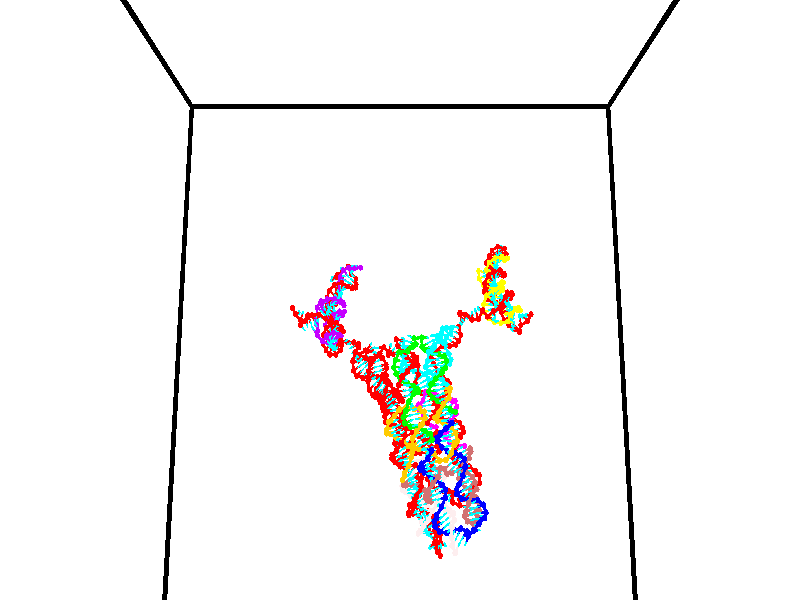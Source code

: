 // switches for output
#declare DRAW_BASES = 1; // possible values are 0, 1; only relevant for DNA ribbons
#declare DRAW_BASES_TYPE = 3; // possible values are 1, 2, 3; only relevant for DNA ribbons
#declare DRAW_FOG = 0; // set to 1 to enable fog

#include "colors.inc"

#include "transforms.inc"
background { rgb <1, 1, 1>}

#default {
   normal{
       ripples 0.25
       frequency 0.20
       turbulence 0.2
       lambda 5
   }
	finish {
		phong 0.1
		phong_size 40.
	}
}

// original window dimensions: 1024x640


// camera settings

camera {
	sky <0, 0.179814, -0.983701>
	up <0, 0.179814, -0.983701>
	right 1.6 * <1, 0, 0>
	location <35, 94.9851, 44.8844>
	look_at <35, 29.7336, 32.9568>
	direction <0, -65.2515, -11.9276>
	angle 67.0682
}


# declare cpy_camera_pos = <35, 94.9851, 44.8844>;
# if (DRAW_FOG = 1)
fog {
	fog_type 2
	up vnormalize(cpy_camera_pos)
	color rgbt<1,1,1,0.3>
	distance 1e-5
	fog_alt 3e-3
	fog_offset 56
}
# end


// LIGHTS

# declare lum = 6;
global_settings {
	ambient_light rgb lum * <0.05, 0.05, 0.05>
	max_trace_level 15
}# declare cpy_direct_light_amount = 0.25;
light_source
{	1000 * <-1, -1.16352, -0.803886>,
	rgb lum * cpy_direct_light_amount
	parallel
}

light_source
{	1000 * <1, 1.16352, 0.803886>,
	rgb lum * cpy_direct_light_amount
	parallel
}

// strand 0

// nucleotide -1

// particle -1
sphere {
	<24.234175, 35.441185, 34.667728> 0.250000
	pigment { color rgbt <1,0,0,0> }
	no_shadow
}
cylinder {
	<24.330139, 35.120239, 34.886322>,  <24.387718, 34.927670, 35.017479>, 0.100000
	pigment { color rgbt <1,0,0,0> }
	no_shadow
}
cylinder {
	<24.330139, 35.120239, 34.886322>,  <24.234175, 35.441185, 34.667728>, 0.100000
	pigment { color rgbt <1,0,0,0> }
	no_shadow
}

// particle -1
sphere {
	<24.330139, 35.120239, 34.886322> 0.100000
	pigment { color rgbt <1,0,0,0> }
	no_shadow
}
sphere {
	0, 1
	scale<0.080000,0.200000,0.300000>
	matrix <0.950583, 0.308430, 0.035531,
		-0.197062, 0.510956, 0.836714,
		0.239913, -0.802368, 0.546486,
		24.402113, 34.879528, 35.050266>
	pigment { color rgbt <0,1,1,0> }
	no_shadow
}
cylinder {
	<24.567039, 35.693806, 35.214684>,  <24.234175, 35.441185, 34.667728>, 0.130000
	pigment { color rgbt <1,0,0,0> }
	no_shadow
}

// nucleotide -1

// particle -1
sphere {
	<24.567039, 35.693806, 35.214684> 0.250000
	pigment { color rgbt <1,0,0,0> }
	no_shadow
}
cylinder {
	<24.713787, 35.338928, 35.102760>,  <24.801836, 35.126003, 35.035606>, 0.100000
	pigment { color rgbt <1,0,0,0> }
	no_shadow
}
cylinder {
	<24.713787, 35.338928, 35.102760>,  <24.567039, 35.693806, 35.214684>, 0.100000
	pigment { color rgbt <1,0,0,0> }
	no_shadow
}

// particle -1
sphere {
	<24.713787, 35.338928, 35.102760> 0.100000
	pigment { color rgbt <1,0,0,0> }
	no_shadow
}
sphere {
	0, 1
	scale<0.080000,0.200000,0.300000>
	matrix <0.930263, 0.351197, 0.106165,
		0.004079, -0.299246, 0.954167,
		0.366870, -0.887194, -0.279811,
		24.823849, 35.072769, 35.018818>
	pigment { color rgbt <0,1,1,0> }
	no_shadow
}
cylinder {
	<25.073315, 35.410301, 35.703747>,  <24.567039, 35.693806, 35.214684>, 0.130000
	pigment { color rgbt <1,0,0,0> }
	no_shadow
}

// nucleotide -1

// particle -1
sphere {
	<25.073315, 35.410301, 35.703747> 0.250000
	pigment { color rgbt <1,0,0,0> }
	no_shadow
}
cylinder {
	<25.148647, 35.235989, 35.351696>,  <25.193846, 35.131401, 35.140465>, 0.100000
	pigment { color rgbt <1,0,0,0> }
	no_shadow
}
cylinder {
	<25.148647, 35.235989, 35.351696>,  <25.073315, 35.410301, 35.703747>, 0.100000
	pigment { color rgbt <1,0,0,0> }
	no_shadow
}

// particle -1
sphere {
	<25.148647, 35.235989, 35.351696> 0.100000
	pigment { color rgbt <1,0,0,0> }
	no_shadow
}
sphere {
	0, 1
	scale<0.080000,0.200000,0.300000>
	matrix <0.975585, 0.186111, 0.116607,
		0.112986, -0.880601, 0.460191,
		0.188330, -0.435781, -0.880129,
		25.205147, 35.105255, 35.087658>
	pigment { color rgbt <0,1,1,0> }
	no_shadow
}
cylinder {
	<24.943712, 34.791187, 36.024208>,  <25.073315, 35.410301, 35.703747>, 0.130000
	pigment { color rgbt <1,0,0,0> }
	no_shadow
}

// nucleotide -1

// particle -1
sphere {
	<24.943712, 34.791187, 36.024208> 0.250000
	pigment { color rgbt <1,0,0,0> }
	no_shadow
}
cylinder {
	<25.188885, 35.018852, 36.243435>,  <25.335987, 35.155453, 36.374969>, 0.100000
	pigment { color rgbt <1,0,0,0> }
	no_shadow
}
cylinder {
	<25.188885, 35.018852, 36.243435>,  <24.943712, 34.791187, 36.024208>, 0.100000
	pigment { color rgbt <1,0,0,0> }
	no_shadow
}

// particle -1
sphere {
	<25.188885, 35.018852, 36.243435> 0.100000
	pigment { color rgbt <1,0,0,0> }
	no_shadow
}
sphere {
	0, 1
	scale<0.080000,0.200000,0.300000>
	matrix <0.700179, -0.069817, -0.710545,
		-0.366151, 0.819256, -0.441308,
		0.612929, 0.569162, 0.548063,
		25.372763, 35.189602, 36.407852>
	pigment { color rgbt <0,1,1,0> }
	no_shadow
}
cylinder {
	<25.452175, 34.633179, 35.662979>,  <24.943712, 34.791187, 36.024208>, 0.130000
	pigment { color rgbt <1,0,0,0> }
	no_shadow
}

// nucleotide -1

// particle -1
sphere {
	<25.452175, 34.633179, 35.662979> 0.250000
	pigment { color rgbt <1,0,0,0> }
	no_shadow
}
cylinder {
	<25.593868, 34.913826, 35.910282>,  <25.678885, 35.082214, 36.058666>, 0.100000
	pigment { color rgbt <1,0,0,0> }
	no_shadow
}
cylinder {
	<25.593868, 34.913826, 35.910282>,  <25.452175, 34.633179, 35.662979>, 0.100000
	pigment { color rgbt <1,0,0,0> }
	no_shadow
}

// particle -1
sphere {
	<25.593868, 34.913826, 35.910282> 0.100000
	pigment { color rgbt <1,0,0,0> }
	no_shadow
}
sphere {
	0, 1
	scale<0.080000,0.200000,0.300000>
	matrix <0.871200, -0.007299, -0.490873,
		-0.339894, 0.712514, -0.613837,
		0.354235, 0.701620, 0.618262,
		25.700138, 35.124313, 36.095760>
	pigment { color rgbt <0,1,1,0> }
	no_shadow
}
cylinder {
	<25.746910, 35.273273, 35.261864>,  <25.452175, 34.633179, 35.662979>, 0.130000
	pigment { color rgbt <1,0,0,0> }
	no_shadow
}

// nucleotide -1

// particle -1
sphere {
	<25.746910, 35.273273, 35.261864> 0.250000
	pigment { color rgbt <1,0,0,0> }
	no_shadow
}
cylinder {
	<25.923765, 35.220818, 35.616787>,  <26.029879, 35.189342, 35.829742>, 0.100000
	pigment { color rgbt <1,0,0,0> }
	no_shadow
}
cylinder {
	<25.923765, 35.220818, 35.616787>,  <25.746910, 35.273273, 35.261864>, 0.100000
	pigment { color rgbt <1,0,0,0> }
	no_shadow
}

// particle -1
sphere {
	<25.923765, 35.220818, 35.616787> 0.100000
	pigment { color rgbt <1,0,0,0> }
	no_shadow
}
sphere {
	0, 1
	scale<0.080000,0.200000,0.300000>
	matrix <0.876529, -0.146712, -0.458447,
		0.190299, 0.980448, 0.050080,
		0.442136, -0.131139, 0.887310,
		26.056406, 35.181477, 35.882980>
	pigment { color rgbt <0,1,1,0> }
	no_shadow
}
cylinder {
	<26.265562, 35.784035, 35.335300>,  <25.746910, 35.273273, 35.261864>, 0.130000
	pigment { color rgbt <1,0,0,0> }
	no_shadow
}

// nucleotide -1

// particle -1
sphere {
	<26.265562, 35.784035, 35.335300> 0.250000
	pigment { color rgbt <1,0,0,0> }
	no_shadow
}
cylinder {
	<26.337704, 35.441608, 35.529053>,  <26.380989, 35.236153, 35.645306>, 0.100000
	pigment { color rgbt <1,0,0,0> }
	no_shadow
}
cylinder {
	<26.337704, 35.441608, 35.529053>,  <26.265562, 35.784035, 35.335300>, 0.100000
	pigment { color rgbt <1,0,0,0> }
	no_shadow
}

// particle -1
sphere {
	<26.337704, 35.441608, 35.529053> 0.100000
	pigment { color rgbt <1,0,0,0> }
	no_shadow
}
sphere {
	0, 1
	scale<0.080000,0.200000,0.300000>
	matrix <0.830747, -0.131086, -0.540995,
		0.526622, 0.499970, 0.687531,
		0.180355, -0.856065, 0.484381,
		26.391809, 35.184788, 35.674366>
	pigment { color rgbt <0,1,1,0> }
	no_shadow
}
cylinder {
	<26.945538, 35.790291, 35.306011>,  <26.265562, 35.784035, 35.335300>, 0.130000
	pigment { color rgbt <1,0,0,0> }
	no_shadow
}

// nucleotide -1

// particle -1
sphere {
	<26.945538, 35.790291, 35.306011> 0.250000
	pigment { color rgbt <1,0,0,0> }
	no_shadow
}
cylinder {
	<26.835997, 35.418308, 35.404140>,  <26.770271, 35.195118, 35.463017>, 0.100000
	pigment { color rgbt <1,0,0,0> }
	no_shadow
}
cylinder {
	<26.835997, 35.418308, 35.404140>,  <26.945538, 35.790291, 35.306011>, 0.100000
	pigment { color rgbt <1,0,0,0> }
	no_shadow
}

// particle -1
sphere {
	<26.835997, 35.418308, 35.404140> 0.100000
	pigment { color rgbt <1,0,0,0> }
	no_shadow
}
sphere {
	0, 1
	scale<0.080000,0.200000,0.300000>
	matrix <0.689918, -0.367664, -0.623568,
		0.670089, -0.001511, 0.742280,
		-0.273852, -0.929958, 0.245325,
		26.753841, 35.139320, 35.477737>
	pigment { color rgbt <0,1,1,0> }
	no_shadow
}
cylinder {
	<27.577398, 35.462250, 35.573051>,  <26.945538, 35.790291, 35.306011>, 0.130000
	pigment { color rgbt <1,0,0,0> }
	no_shadow
}

// nucleotide -1

// particle -1
sphere {
	<27.577398, 35.462250, 35.573051> 0.250000
	pigment { color rgbt <1,0,0,0> }
	no_shadow
}
cylinder {
	<27.326468, 35.176495, 35.449051>,  <27.175909, 35.005039, 35.374649>, 0.100000
	pigment { color rgbt <1,0,0,0> }
	no_shadow
}
cylinder {
	<27.326468, 35.176495, 35.449051>,  <27.577398, 35.462250, 35.573051>, 0.100000
	pigment { color rgbt <1,0,0,0> }
	no_shadow
}

// particle -1
sphere {
	<27.326468, 35.176495, 35.449051> 0.100000
	pigment { color rgbt <1,0,0,0> }
	no_shadow
}
sphere {
	0, 1
	scale<0.080000,0.200000,0.300000>
	matrix <0.741098, -0.425369, -0.519456,
		0.239231, -0.555612, 0.796281,
		-0.627329, -0.714393, -0.310002,
		27.138269, 34.962177, 35.356049>
	pigment { color rgbt <0,1,1,0> }
	no_shadow
}
cylinder {
	<27.883593, 34.883125, 35.764202>,  <27.577398, 35.462250, 35.573051>, 0.130000
	pigment { color rgbt <1,0,0,0> }
	no_shadow
}

// nucleotide -1

// particle -1
sphere {
	<27.883593, 34.883125, 35.764202> 0.250000
	pigment { color rgbt <1,0,0,0> }
	no_shadow
}
cylinder {
	<27.635788, 34.786583, 35.465420>,  <27.487104, 34.728657, 35.286148>, 0.100000
	pigment { color rgbt <1,0,0,0> }
	no_shadow
}
cylinder {
	<27.635788, 34.786583, 35.465420>,  <27.883593, 34.883125, 35.764202>, 0.100000
	pigment { color rgbt <1,0,0,0> }
	no_shadow
}

// particle -1
sphere {
	<27.635788, 34.786583, 35.465420> 0.100000
	pigment { color rgbt <1,0,0,0> }
	no_shadow
}
sphere {
	0, 1
	scale<0.080000,0.200000,0.300000>
	matrix <0.740258, -0.496247, -0.453605,
		-0.261194, -0.833957, 0.486100,
		-0.619513, -0.241361, -0.746960,
		27.449934, 34.714176, 35.241333>
	pigment { color rgbt <0,1,1,0> }
	no_shadow
}
cylinder {
	<28.069265, 34.186974, 35.538372>,  <27.883593, 34.883125, 35.764202>, 0.130000
	pigment { color rgbt <1,0,0,0> }
	no_shadow
}

// nucleotide -1

// particle -1
sphere {
	<28.069265, 34.186974, 35.538372> 0.250000
	pigment { color rgbt <1,0,0,0> }
	no_shadow
}
cylinder {
	<27.836039, 34.298260, 35.233051>,  <27.696102, 34.365032, 35.049858>, 0.100000
	pigment { color rgbt <1,0,0,0> }
	no_shadow
}
cylinder {
	<27.836039, 34.298260, 35.233051>,  <28.069265, 34.186974, 35.538372>, 0.100000
	pigment { color rgbt <1,0,0,0> }
	no_shadow
}

// particle -1
sphere {
	<27.836039, 34.298260, 35.233051> 0.100000
	pigment { color rgbt <1,0,0,0> }
	no_shadow
}
sphere {
	0, 1
	scale<0.080000,0.200000,0.300000>
	matrix <0.467294, -0.653717, -0.595223,
		-0.664584, -0.703741, 0.251151,
		-0.583065, 0.278214, -0.763304,
		27.661119, 34.381725, 35.004059>
	pigment { color rgbt <0,1,1,0> }
	no_shadow
}
cylinder {
	<27.886858, 33.538372, 35.225033>,  <28.069265, 34.186974, 35.538372>, 0.130000
	pigment { color rgbt <1,0,0,0> }
	no_shadow
}

// nucleotide -1

// particle -1
sphere {
	<27.886858, 33.538372, 35.225033> 0.250000
	pigment { color rgbt <1,0,0,0> }
	no_shadow
}
cylinder {
	<27.799355, 33.807503, 34.942345>,  <27.746853, 33.968979, 34.772732>, 0.100000
	pigment { color rgbt <1,0,0,0> }
	no_shadow
}
cylinder {
	<27.799355, 33.807503, 34.942345>,  <27.886858, 33.538372, 35.225033>, 0.100000
	pigment { color rgbt <1,0,0,0> }
	no_shadow
}

// particle -1
sphere {
	<27.799355, 33.807503, 34.942345> 0.100000
	pigment { color rgbt <1,0,0,0> }
	no_shadow
}
sphere {
	0, 1
	scale<0.080000,0.200000,0.300000>
	matrix <0.371281, -0.612392, -0.697944,
		-0.902384, -0.415071, -0.115842,
		-0.218756, 0.672823, -0.706721,
		27.733728, 34.009350, 34.730328>
	pigment { color rgbt <0,1,1,0> }
	no_shadow
}
cylinder {
	<27.397924, 33.258213, 34.700947>,  <27.886858, 33.538372, 35.225033>, 0.130000
	pigment { color rgbt <1,0,0,0> }
	no_shadow
}

// nucleotide -1

// particle -1
sphere {
	<27.397924, 33.258213, 34.700947> 0.250000
	pigment { color rgbt <1,0,0,0> }
	no_shadow
}
cylinder {
	<27.607445, 33.552395, 34.529022>,  <27.733156, 33.728905, 34.425865>, 0.100000
	pigment { color rgbt <1,0,0,0> }
	no_shadow
}
cylinder {
	<27.607445, 33.552395, 34.529022>,  <27.397924, 33.258213, 34.700947>, 0.100000
	pigment { color rgbt <1,0,0,0> }
	no_shadow
}

// particle -1
sphere {
	<27.607445, 33.552395, 34.529022> 0.100000
	pigment { color rgbt <1,0,0,0> }
	no_shadow
}
sphere {
	0, 1
	scale<0.080000,0.200000,0.300000>
	matrix <0.415263, -0.661014, -0.624994,
		-0.743767, 0.148887, -0.651646,
		0.523801, 0.735454, -0.429813,
		27.764585, 33.773029, 34.400078>
	pigment { color rgbt <0,1,1,0> }
	no_shadow
}
cylinder {
	<27.419060, 33.111797, 34.054733>,  <27.397924, 33.258213, 34.700947>, 0.130000
	pigment { color rgbt <1,0,0,0> }
	no_shadow
}

// nucleotide -1

// particle -1
sphere {
	<27.419060, 33.111797, 34.054733> 0.250000
	pigment { color rgbt <1,0,0,0> }
	no_shadow
}
cylinder {
	<27.716225, 33.379509, 34.049957>,  <27.894524, 33.540134, 34.047092>, 0.100000
	pigment { color rgbt <1,0,0,0> }
	no_shadow
}
cylinder {
	<27.716225, 33.379509, 34.049957>,  <27.419060, 33.111797, 34.054733>, 0.100000
	pigment { color rgbt <1,0,0,0> }
	no_shadow
}

// particle -1
sphere {
	<27.716225, 33.379509, 34.049957> 0.100000
	pigment { color rgbt <1,0,0,0> }
	no_shadow
}
sphere {
	0, 1
	scale<0.080000,0.200000,0.300000>
	matrix <0.496655, -0.563082, -0.660509,
		-0.448790, 0.484770, -0.750723,
		0.742914, 0.669280, -0.011942,
		27.939098, 33.580292, 34.046375>
	pigment { color rgbt <0,1,1,0> }
	no_shadow
}
cylinder {
	<27.436378, 33.355190, 33.391823>,  <27.419060, 33.111797, 34.054733>, 0.130000
	pigment { color rgbt <1,0,0,0> }
	no_shadow
}

// nucleotide -1

// particle -1
sphere {
	<27.436378, 33.355190, 33.391823> 0.250000
	pigment { color rgbt <1,0,0,0> }
	no_shadow
}
cylinder {
	<27.791956, 33.460770, 33.541546>,  <28.005302, 33.524117, 33.631378>, 0.100000
	pigment { color rgbt <1,0,0,0> }
	no_shadow
}
cylinder {
	<27.791956, 33.460770, 33.541546>,  <27.436378, 33.355190, 33.391823>, 0.100000
	pigment { color rgbt <1,0,0,0> }
	no_shadow
}

// particle -1
sphere {
	<27.791956, 33.460770, 33.541546> 0.100000
	pigment { color rgbt <1,0,0,0> }
	no_shadow
}
sphere {
	0, 1
	scale<0.080000,0.200000,0.300000>
	matrix <0.428139, -0.188559, -0.883823,
		-0.162705, 0.945926, -0.280626,
		0.888946, 0.263949, 0.374308,
		28.058640, 33.539955, 33.653839>
	pigment { color rgbt <0,1,1,0> }
	no_shadow
}
cylinder {
	<27.698877, 33.864471, 32.893963>,  <27.436378, 33.355190, 33.391823>, 0.130000
	pigment { color rgbt <1,0,0,0> }
	no_shadow
}

// nucleotide -1

// particle -1
sphere {
	<27.698877, 33.864471, 32.893963> 0.250000
	pigment { color rgbt <1,0,0,0> }
	no_shadow
}
cylinder {
	<27.991386, 33.674149, 33.089451>,  <28.166893, 33.559956, 33.206741>, 0.100000
	pigment { color rgbt <1,0,0,0> }
	no_shadow
}
cylinder {
	<27.991386, 33.674149, 33.089451>,  <27.698877, 33.864471, 32.893963>, 0.100000
	pigment { color rgbt <1,0,0,0> }
	no_shadow
}

// particle -1
sphere {
	<27.991386, 33.674149, 33.089451> 0.100000
	pigment { color rgbt <1,0,0,0> }
	no_shadow
}
sphere {
	0, 1
	scale<0.080000,0.200000,0.300000>
	matrix <0.305298, -0.412397, -0.858325,
		0.609944, 0.776875, -0.156312,
		0.731274, -0.475808, 0.488717,
		28.210768, 33.531406, 33.236065>
	pigment { color rgbt <0,1,1,0> }
	no_shadow
}
cylinder {
	<28.201126, 33.746109, 32.358379>,  <27.698877, 33.864471, 32.893963>, 0.130000
	pigment { color rgbt <1,0,0,0> }
	no_shadow
}

// nucleotide -1

// particle -1
sphere {
	<28.201126, 33.746109, 32.358379> 0.250000
	pigment { color rgbt <1,0,0,0> }
	no_shadow
}
cylinder {
	<28.371256, 33.507050, 32.630234>,  <28.473335, 33.363613, 32.793346>, 0.100000
	pigment { color rgbt <1,0,0,0> }
	no_shadow
}
cylinder {
	<28.371256, 33.507050, 32.630234>,  <28.201126, 33.746109, 32.358379>, 0.100000
	pigment { color rgbt <1,0,0,0> }
	no_shadow
}

// particle -1
sphere {
	<28.371256, 33.507050, 32.630234> 0.100000
	pigment { color rgbt <1,0,0,0> }
	no_shadow
}
sphere {
	0, 1
	scale<0.080000,0.200000,0.300000>
	matrix <0.498330, -0.472210, -0.727107,
		0.755489, 0.647943, 0.096984,
		0.425327, -0.597652, 0.679639,
		28.498854, 33.327755, 32.834126>
	pigment { color rgbt <0,1,1,0> }
	no_shadow
}
cylinder {
	<28.966703, 33.791119, 32.205151>,  <28.201126, 33.746109, 32.358379>, 0.130000
	pigment { color rgbt <1,0,0,0> }
	no_shadow
}

// nucleotide -1

// particle -1
sphere {
	<28.966703, 33.791119, 32.205151> 0.250000
	pigment { color rgbt <1,0,0,0> }
	no_shadow
}
cylinder {
	<28.922981, 33.461796, 32.427940>,  <28.896748, 33.264202, 32.561615>, 0.100000
	pigment { color rgbt <1,0,0,0> }
	no_shadow
}
cylinder {
	<28.922981, 33.461796, 32.427940>,  <28.966703, 33.791119, 32.205151>, 0.100000
	pigment { color rgbt <1,0,0,0> }
	no_shadow
}

// particle -1
sphere {
	<28.922981, 33.461796, 32.427940> 0.100000
	pigment { color rgbt <1,0,0,0> }
	no_shadow
}
sphere {
	0, 1
	scale<0.080000,0.200000,0.300000>
	matrix <0.678656, -0.471225, -0.563359,
		0.726277, 0.316418, 0.610247,
		-0.109307, -0.823302, 0.556979,
		28.890188, 33.214806, 32.595036>
	pigment { color rgbt <0,1,1,0> }
	no_shadow
}
cylinder {
	<29.617617, 33.666908, 32.497265>,  <28.966703, 33.791119, 32.205151>, 0.130000
	pigment { color rgbt <1,0,0,0> }
	no_shadow
}

// nucleotide -1

// particle -1
sphere {
	<29.617617, 33.666908, 32.497265> 0.250000
	pigment { color rgbt <1,0,0,0> }
	no_shadow
}
cylinder {
	<29.399549, 33.331966, 32.481121>,  <29.268709, 33.131001, 32.471436>, 0.100000
	pigment { color rgbt <1,0,0,0> }
	no_shadow
}
cylinder {
	<29.399549, 33.331966, 32.481121>,  <29.617617, 33.666908, 32.497265>, 0.100000
	pigment { color rgbt <1,0,0,0> }
	no_shadow
}

// particle -1
sphere {
	<29.399549, 33.331966, 32.481121> 0.100000
	pigment { color rgbt <1,0,0,0> }
	no_shadow
}
sphere {
	0, 1
	scale<0.080000,0.200000,0.300000>
	matrix <0.741900, -0.459482, -0.488324,
		0.390356, -0.296162, 0.871728,
		-0.545167, -0.837355, -0.040361,
		29.236000, 33.080761, 32.469013>
	pigment { color rgbt <0,1,1,0> }
	no_shadow
}
cylinder {
	<30.016947, 33.155308, 32.572445>,  <29.617617, 33.666908, 32.497265>, 0.130000
	pigment { color rgbt <1,0,0,0> }
	no_shadow
}

// nucleotide -1

// particle -1
sphere {
	<30.016947, 33.155308, 32.572445> 0.250000
	pigment { color rgbt <1,0,0,0> }
	no_shadow
}
cylinder {
	<29.718822, 32.944199, 32.409489>,  <29.539948, 32.817532, 32.311714>, 0.100000
	pigment { color rgbt <1,0,0,0> }
	no_shadow
}
cylinder {
	<29.718822, 32.944199, 32.409489>,  <30.016947, 33.155308, 32.572445>, 0.100000
	pigment { color rgbt <1,0,0,0> }
	no_shadow
}

// particle -1
sphere {
	<29.718822, 32.944199, 32.409489> 0.100000
	pigment { color rgbt <1,0,0,0> }
	no_shadow
}
sphere {
	0, 1
	scale<0.080000,0.200000,0.300000>
	matrix <0.665360, -0.549831, -0.504957,
		0.042506, -0.647413, 0.760954,
		-0.745311, -0.527772, -0.407392,
		29.495230, 32.785866, 32.287270>
	pigment { color rgbt <0,1,1,0> }
	no_shadow
}
cylinder {
	<30.322851, 32.476101, 32.365665>,  <30.016947, 33.155308, 32.572445>, 0.130000
	pigment { color rgbt <1,0,0,0> }
	no_shadow
}

// nucleotide -1

// particle -1
sphere {
	<30.322851, 32.476101, 32.365665> 0.250000
	pigment { color rgbt <1,0,0,0> }
	no_shadow
}
cylinder {
	<29.984280, 32.506348, 32.154823>,  <29.781136, 32.524498, 32.028320>, 0.100000
	pigment { color rgbt <1,0,0,0> }
	no_shadow
}
cylinder {
	<29.984280, 32.506348, 32.154823>,  <30.322851, 32.476101, 32.365665>, 0.100000
	pigment { color rgbt <1,0,0,0> }
	no_shadow
}

// particle -1
sphere {
	<29.984280, 32.506348, 32.154823> 0.100000
	pigment { color rgbt <1,0,0,0> }
	no_shadow
}
sphere {
	0, 1
	scale<0.080000,0.200000,0.300000>
	matrix <0.468164, -0.365979, -0.804290,
		-0.253727, -0.927546, 0.274374,
		-0.846431, 0.075618, -0.527102,
		29.730350, 32.529034, 31.996693>
	pigment { color rgbt <0,1,1,0> }
	no_shadow
}
cylinder {
	<30.331968, 31.913000, 31.957216>,  <30.322851, 32.476101, 32.365665>, 0.130000
	pigment { color rgbt <1,0,0,0> }
	no_shadow
}

// nucleotide -1

// particle -1
sphere {
	<30.331968, 31.913000, 31.957216> 0.250000
	pigment { color rgbt <1,0,0,0> }
	no_shadow
}
cylinder {
	<30.079660, 32.169231, 31.782043>,  <29.928276, 32.322971, 31.676939>, 0.100000
	pigment { color rgbt <1,0,0,0> }
	no_shadow
}
cylinder {
	<30.079660, 32.169231, 31.782043>,  <30.331968, 31.913000, 31.957216>, 0.100000
	pigment { color rgbt <1,0,0,0> }
	no_shadow
}

// particle -1
sphere {
	<30.079660, 32.169231, 31.782043> 0.100000
	pigment { color rgbt <1,0,0,0> }
	no_shadow
}
sphere {
	0, 1
	scale<0.080000,0.200000,0.300000>
	matrix <0.379186, -0.237945, -0.894203,
		-0.677014, -0.730095, -0.092810,
		-0.630770, 0.640580, -0.437934,
		29.890429, 32.361404, 31.650663>
	pigment { color rgbt <0,1,1,0> }
	no_shadow
}
cylinder {
	<30.292883, 31.528385, 31.368649>,  <30.331968, 31.913000, 31.957216>, 0.130000
	pigment { color rgbt <1,0,0,0> }
	no_shadow
}

// nucleotide -1

// particle -1
sphere {
	<30.292883, 31.528385, 31.368649> 0.250000
	pigment { color rgbt <1,0,0,0> }
	no_shadow
}
cylinder {
	<30.107096, 31.869196, 31.272055>,  <29.995623, 32.073685, 31.214098>, 0.100000
	pigment { color rgbt <1,0,0,0> }
	no_shadow
}
cylinder {
	<30.107096, 31.869196, 31.272055>,  <30.292883, 31.528385, 31.368649>, 0.100000
	pigment { color rgbt <1,0,0,0> }
	no_shadow
}

// particle -1
sphere {
	<30.107096, 31.869196, 31.272055> 0.100000
	pigment { color rgbt <1,0,0,0> }
	no_shadow
}
sphere {
	0, 1
	scale<0.080000,0.200000,0.300000>
	matrix <0.352352, -0.072372, -0.933065,
		-0.812475, -0.518468, -0.266600,
		-0.464470, 0.852028, -0.241484,
		29.967754, 32.124805, 31.199610>
	pigment { color rgbt <0,1,1,0> }
	no_shadow
}
cylinder {
	<29.728710, 31.417040, 30.885546>,  <30.292883, 31.528385, 31.368649>, 0.130000
	pigment { color rgbt <1,0,0,0> }
	no_shadow
}

// nucleotide -1

// particle -1
sphere {
	<29.728710, 31.417040, 30.885546> 0.250000
	pigment { color rgbt <1,0,0,0> }
	no_shadow
}
cylinder {
	<29.821941, 31.798603, 30.809929>,  <29.877880, 32.027542, 30.764559>, 0.100000
	pigment { color rgbt <1,0,0,0> }
	no_shadow
}
cylinder {
	<29.821941, 31.798603, 30.809929>,  <29.728710, 31.417040, 30.885546>, 0.100000
	pigment { color rgbt <1,0,0,0> }
	no_shadow
}

// particle -1
sphere {
	<29.821941, 31.798603, 30.809929> 0.100000
	pigment { color rgbt <1,0,0,0> }
	no_shadow
}
sphere {
	0, 1
	scale<0.080000,0.200000,0.300000>
	matrix <0.259383, -0.248335, -0.933301,
		-0.937228, 0.168496, -0.305309,
		0.233076, 0.953907, -0.189041,
		29.891865, 32.084774, 30.753216>
	pigment { color rgbt <0,1,1,0> }
	no_shadow
}
cylinder {
	<29.431425, 31.705849, 30.258047>,  <29.728710, 31.417040, 30.885546>, 0.130000
	pigment { color rgbt <1,0,0,0> }
	no_shadow
}

// nucleotide -1

// particle -1
sphere {
	<29.431425, 31.705849, 30.258047> 0.250000
	pigment { color rgbt <1,0,0,0> }
	no_shadow
}
cylinder {
	<29.740812, 31.950735, 30.323698>,  <29.926445, 32.097668, 30.363089>, 0.100000
	pigment { color rgbt <1,0,0,0> }
	no_shadow
}
cylinder {
	<29.740812, 31.950735, 30.323698>,  <29.431425, 31.705849, 30.258047>, 0.100000
	pigment { color rgbt <1,0,0,0> }
	no_shadow
}

// particle -1
sphere {
	<29.740812, 31.950735, 30.323698> 0.100000
	pigment { color rgbt <1,0,0,0> }
	no_shadow
}
sphere {
	0, 1
	scale<0.080000,0.200000,0.300000>
	matrix <0.335210, -0.175335, -0.925685,
		-0.537939, 0.771007, -0.340836,
		0.773470, 0.612214, 0.164130,
		29.972853, 32.134399, 30.372936>
	pigment { color rgbt <0,1,1,0> }
	no_shadow
}
cylinder {
	<28.797728, 31.331940, 30.578278>,  <29.431425, 31.705849, 30.258047>, 0.130000
	pigment { color rgbt <1,0,0,0> }
	no_shadow
}

// nucleotide -1

// particle -1
sphere {
	<28.797728, 31.331940, 30.578278> 0.250000
	pigment { color rgbt <1,0,0,0> }
	no_shadow
}
cylinder {
	<28.683828, 31.001205, 30.384264>,  <28.615488, 30.802765, 30.267855>, 0.100000
	pigment { color rgbt <1,0,0,0> }
	no_shadow
}
cylinder {
	<28.683828, 31.001205, 30.384264>,  <28.797728, 31.331940, 30.578278>, 0.100000
	pigment { color rgbt <1,0,0,0> }
	no_shadow
}

// particle -1
sphere {
	<28.683828, 31.001205, 30.384264> 0.100000
	pigment { color rgbt <1,0,0,0> }
	no_shadow
}
sphere {
	0, 1
	scale<0.080000,0.200000,0.300000>
	matrix <0.228473, -0.549940, 0.803347,
		-0.930977, 0.117936, 0.345505,
		-0.284750, -0.826836, -0.485036,
		28.598404, 30.753155, 30.238752>
	pigment { color rgbt <0,1,1,0> }
	no_shadow
}
cylinder {
	<28.235106, 30.993294, 30.880899>,  <28.797728, 31.331940, 30.578278>, 0.130000
	pigment { color rgbt <1,0,0,0> }
	no_shadow
}

// nucleotide -1

// particle -1
sphere {
	<28.235106, 30.993294, 30.880899> 0.250000
	pigment { color rgbt <1,0,0,0> }
	no_shadow
}
cylinder {
	<28.512959, 30.772097, 30.696861>,  <28.679670, 30.639380, 30.586439>, 0.100000
	pigment { color rgbt <1,0,0,0> }
	no_shadow
}
cylinder {
	<28.512959, 30.772097, 30.696861>,  <28.235106, 30.993294, 30.880899>, 0.100000
	pigment { color rgbt <1,0,0,0> }
	no_shadow
}

// particle -1
sphere {
	<28.512959, 30.772097, 30.696861> 0.100000
	pigment { color rgbt <1,0,0,0> }
	no_shadow
}
sphere {
	0, 1
	scale<0.080000,0.200000,0.300000>
	matrix <0.264788, -0.398130, 0.878282,
		-0.668860, -0.731910, -0.130128,
		0.694632, -0.552992, -0.460094,
		28.721348, 30.606199, 30.558832>
	pigment { color rgbt <0,1,1,0> }
	no_shadow
}
cylinder {
	<28.100201, 30.272243, 30.686714>,  <28.235106, 30.993294, 30.880899>, 0.130000
	pigment { color rgbt <1,0,0,0> }
	no_shadow
}

// nucleotide -1

// particle -1
sphere {
	<28.100201, 30.272243, 30.686714> 0.250000
	pigment { color rgbt <1,0,0,0> }
	no_shadow
}
cylinder {
	<28.487352, 30.318449, 30.776037>,  <28.719643, 30.346172, 30.829632>, 0.100000
	pigment { color rgbt <1,0,0,0> }
	no_shadow
}
cylinder {
	<28.487352, 30.318449, 30.776037>,  <28.100201, 30.272243, 30.686714>, 0.100000
	pigment { color rgbt <1,0,0,0> }
	no_shadow
}

// particle -1
sphere {
	<28.487352, 30.318449, 30.776037> 0.100000
	pigment { color rgbt <1,0,0,0> }
	no_shadow
}
sphere {
	0, 1
	scale<0.080000,0.200000,0.300000>
	matrix <-0.153291, -0.432878, 0.888323,
		0.199280, -0.894021, -0.401266,
		0.967879, 0.115515, 0.223310,
		28.777716, 30.353104, 30.843029>
	pigment { color rgbt <0,1,1,0> }
	no_shadow
}
cylinder {
	<28.539658, 29.536610, 30.797825>,  <28.100201, 30.272243, 30.686714>, 0.130000
	pigment { color rgbt <1,0,0,0> }
	no_shadow
}

// nucleotide -1

// particle -1
sphere {
	<28.539658, 29.536610, 30.797825> 0.250000
	pigment { color rgbt <1,0,0,0> }
	no_shadow
}
cylinder {
	<28.633995, 29.873396, 30.991926>,  <28.690598, 30.075468, 31.108387>, 0.100000
	pigment { color rgbt <1,0,0,0> }
	no_shadow
}
cylinder {
	<28.633995, 29.873396, 30.991926>,  <28.539658, 29.536610, 30.797825>, 0.100000
	pigment { color rgbt <1,0,0,0> }
	no_shadow
}

// particle -1
sphere {
	<28.633995, 29.873396, 30.991926> 0.100000
	pigment { color rgbt <1,0,0,0> }
	no_shadow
}
sphere {
	0, 1
	scale<0.080000,0.200000,0.300000>
	matrix <-0.238602, -0.433884, 0.868800,
		0.942044, -0.320685, 0.098565,
		0.235845, 0.841965, 0.485254,
		28.704748, 30.125986, 31.137503>
	pigment { color rgbt <0,1,1,0> }
	no_shadow
}
cylinder {
	<27.896646, 29.239456, 30.632015>,  <28.539658, 29.536610, 30.797825>, 0.130000
	pigment { color rgbt <1,0,0,0> }
	no_shadow
}

// nucleotide -1

// particle -1
sphere {
	<27.896646, 29.239456, 30.632015> 0.250000
	pigment { color rgbt <1,0,0,0> }
	no_shadow
}
cylinder {
	<27.595812, 29.036243, 30.799955>,  <27.415312, 28.914316, 30.900719>, 0.100000
	pigment { color rgbt <1,0,0,0> }
	no_shadow
}
cylinder {
	<27.595812, 29.036243, 30.799955>,  <27.896646, 29.239456, 30.632015>, 0.100000
	pigment { color rgbt <1,0,0,0> }
	no_shadow
}

// particle -1
sphere {
	<27.595812, 29.036243, 30.799955> 0.100000
	pigment { color rgbt <1,0,0,0> }
	no_shadow
}
sphere {
	0, 1
	scale<0.080000,0.200000,0.300000>
	matrix <0.162950, -0.760595, -0.628445,
		0.638604, -0.404230, 0.654815,
		-0.752085, -0.508030, 0.419850,
		27.370186, 28.883835, 30.925911>
	pigment { color rgbt <0,1,1,0> }
	no_shadow
}
cylinder {
	<28.187952, 28.632687, 30.759192>,  <27.896646, 29.239456, 30.632015>, 0.130000
	pigment { color rgbt <1,0,0,0> }
	no_shadow
}

// nucleotide -1

// particle -1
sphere {
	<28.187952, 28.632687, 30.759192> 0.250000
	pigment { color rgbt <1,0,0,0> }
	no_shadow
}
cylinder {
	<27.791018, 28.636967, 30.709957>,  <27.552856, 28.639534, 30.680416>, 0.100000
	pigment { color rgbt <1,0,0,0> }
	no_shadow
}
cylinder {
	<27.791018, 28.636967, 30.709957>,  <28.187952, 28.632687, 30.759192>, 0.100000
	pigment { color rgbt <1,0,0,0> }
	no_shadow
}

// particle -1
sphere {
	<27.791018, 28.636967, 30.709957> 0.100000
	pigment { color rgbt <1,0,0,0> }
	no_shadow
}
sphere {
	0, 1
	scale<0.080000,0.200000,0.300000>
	matrix <0.054138, -0.857856, -0.511031,
		-0.111057, -0.513779, 0.850704,
		-0.992338, 0.010699, -0.123086,
		27.493317, 28.640177, 30.673031>
	pigment { color rgbt <0,1,1,0> }
	no_shadow
}
cylinder {
	<28.258812, 27.820829, 30.712212>,  <28.187952, 28.632687, 30.759192>, 0.130000
	pigment { color rgbt <1,0,0,0> }
	no_shadow
}

// nucleotide -1

// particle -1
sphere {
	<28.258812, 27.820829, 30.712212> 0.250000
	pigment { color rgbt <1,0,0,0> }
	no_shadow
}
cylinder {
	<28.385916, 27.977739, 31.057501>,  <28.462177, 28.071884, 31.264673>, 0.100000
	pigment { color rgbt <1,0,0,0> }
	no_shadow
}
cylinder {
	<28.385916, 27.977739, 31.057501>,  <28.258812, 27.820829, 30.712212>, 0.100000
	pigment { color rgbt <1,0,0,0> }
	no_shadow
}

// particle -1
sphere {
	<28.385916, 27.977739, 31.057501> 0.100000
	pigment { color rgbt <1,0,0,0> }
	no_shadow
}
sphere {
	0, 1
	scale<0.080000,0.200000,0.300000>
	matrix <-0.812051, 0.582585, 0.034179,
		-0.489493, -0.711840, 0.503667,
		0.317759, 0.392273, 0.863222,
		28.481243, 28.095421, 31.316467>
	pigment { color rgbt <0,1,1,0> }
	no_shadow
}
cylinder {
	<27.797157, 27.682232, 31.312490>,  <28.258812, 27.820829, 30.712212>, 0.130000
	pigment { color rgbt <1,0,0,0> }
	no_shadow
}

// nucleotide -1

// particle -1
sphere {
	<27.797157, 27.682232, 31.312490> 0.250000
	pigment { color rgbt <1,0,0,0> }
	no_shadow
}
cylinder {
	<27.995123, 28.028866, 31.338076>,  <28.113903, 28.236847, 31.353426>, 0.100000
	pigment { color rgbt <1,0,0,0> }
	no_shadow
}
cylinder {
	<27.995123, 28.028866, 31.338076>,  <27.797157, 27.682232, 31.312490>, 0.100000
	pigment { color rgbt <1,0,0,0> }
	no_shadow
}

// particle -1
sphere {
	<27.995123, 28.028866, 31.338076> 0.100000
	pigment { color rgbt <1,0,0,0> }
	no_shadow
}
sphere {
	0, 1
	scale<0.080000,0.200000,0.300000>
	matrix <-0.859549, 0.477442, 0.182278,
		0.127421, -0.145192, 0.981164,
		0.494914, 0.866584, 0.063964,
		28.143597, 28.288841, 31.357265>
	pigment { color rgbt <0,1,1,0> }
	no_shadow
}
cylinder {
	<27.831732, 27.922068, 32.006405>,  <27.797157, 27.682232, 31.312490>, 0.130000
	pigment { color rgbt <1,0,0,0> }
	no_shadow
}

// nucleotide -1

// particle -1
sphere {
	<27.831732, 27.922068, 32.006405> 0.250000
	pigment { color rgbt <1,0,0,0> }
	no_shadow
}
cylinder {
	<27.802835, 28.186941, 31.708063>,  <27.785498, 28.345865, 31.529058>, 0.100000
	pigment { color rgbt <1,0,0,0> }
	no_shadow
}
cylinder {
	<27.802835, 28.186941, 31.708063>,  <27.831732, 27.922068, 32.006405>, 0.100000
	pigment { color rgbt <1,0,0,0> }
	no_shadow
}

// particle -1
sphere {
	<27.802835, 28.186941, 31.708063> 0.100000
	pigment { color rgbt <1,0,0,0> }
	no_shadow
}
sphere {
	0, 1
	scale<0.080000,0.200000,0.300000>
	matrix <-0.938808, 0.207362, 0.275028,
		0.336780, 0.720081, 0.606682,
		-0.072240, 0.662182, -0.745853,
		27.781164, 28.385595, 31.484308>
	pigment { color rgbt <0,1,1,0> }
	no_shadow
}
cylinder {
	<27.299463, 27.561087, 32.479771>,  <27.831732, 27.922068, 32.006405>, 0.130000
	pigment { color rgbt <1,0,0,0> }
	no_shadow
}

// nucleotide -1

// particle -1
sphere {
	<27.299463, 27.561087, 32.479771> 0.250000
	pigment { color rgbt <1,0,0,0> }
	no_shadow
}
cylinder {
	<27.157627, 27.188036, 32.506531>,  <27.072525, 26.964205, 32.522587>, 0.100000
	pigment { color rgbt <1,0,0,0> }
	no_shadow
}
cylinder {
	<27.157627, 27.188036, 32.506531>,  <27.299463, 27.561087, 32.479771>, 0.100000
	pigment { color rgbt <1,0,0,0> }
	no_shadow
}

// particle -1
sphere {
	<27.157627, 27.188036, 32.506531> 0.100000
	pigment { color rgbt <1,0,0,0> }
	no_shadow
}
sphere {
	0, 1
	scale<0.080000,0.200000,0.300000>
	matrix <-0.765216, 0.248331, -0.593949,
		0.537319, -0.261802, -0.801716,
		-0.354588, -0.932626, 0.066902,
		27.051250, 26.908249, 32.526600>
	pigment { color rgbt <0,1,1,0> }
	no_shadow
}
cylinder {
	<27.725494, 27.821064, 33.000912>,  <27.299463, 27.561087, 32.479771>, 0.130000
	pigment { color rgbt <1,0,0,0> }
	no_shadow
}

// nucleotide -1

// particle -1
sphere {
	<27.725494, 27.821064, 33.000912> 0.250000
	pigment { color rgbt <1,0,0,0> }
	no_shadow
}
cylinder {
	<27.424829, 28.083683, 32.975769>,  <27.244431, 28.241255, 32.960682>, 0.100000
	pigment { color rgbt <1,0,0,0> }
	no_shadow
}
cylinder {
	<27.424829, 28.083683, 32.975769>,  <27.725494, 27.821064, 33.000912>, 0.100000
	pigment { color rgbt <1,0,0,0> }
	no_shadow
}

// particle -1
sphere {
	<27.424829, 28.083683, 32.975769> 0.100000
	pigment { color rgbt <1,0,0,0> }
	no_shadow
}
sphere {
	0, 1
	scale<0.080000,0.200000,0.300000>
	matrix <0.589234, 0.711288, 0.383239,
		0.296325, 0.251027, -0.921508,
		-0.751661, 0.656547, -0.062859,
		27.199331, 28.280647, 32.956913>
	pigment { color rgbt <0,1,1,0> }
	no_shadow
}
cylinder {
	<28.047920, 28.418953, 32.804092>,  <27.725494, 27.821064, 33.000912>, 0.130000
	pigment { color rgbt <1,0,0,0> }
	no_shadow
}

// nucleotide -1

// particle -1
sphere {
	<28.047920, 28.418953, 32.804092> 0.250000
	pigment { color rgbt <1,0,0,0> }
	no_shadow
}
cylinder {
	<27.692741, 28.534496, 32.947262>,  <27.479633, 28.603823, 33.033165>, 0.100000
	pigment { color rgbt <1,0,0,0> }
	no_shadow
}
cylinder {
	<27.692741, 28.534496, 32.947262>,  <28.047920, 28.418953, 32.804092>, 0.100000
	pigment { color rgbt <1,0,0,0> }
	no_shadow
}

// particle -1
sphere {
	<27.692741, 28.534496, 32.947262> 0.100000
	pigment { color rgbt <1,0,0,0> }
	no_shadow
}
sphere {
	0, 1
	scale<0.080000,0.200000,0.300000>
	matrix <0.454336, 0.672021, 0.584779,
		-0.071613, 0.681870, -0.727959,
		-0.887947, 0.288860, 0.357924,
		27.426357, 28.621155, 33.054638>
	pigment { color rgbt <0,1,1,0> }
	no_shadow
}
cylinder {
	<27.954987, 29.131166, 32.687149>,  <28.047920, 28.418953, 32.804092>, 0.130000
	pigment { color rgbt <1,0,0,0> }
	no_shadow
}

// nucleotide -1

// particle -1
sphere {
	<27.954987, 29.131166, 32.687149> 0.250000
	pigment { color rgbt <1,0,0,0> }
	no_shadow
}
cylinder {
	<27.727301, 29.042761, 33.003922>,  <27.590689, 28.989717, 33.193985>, 0.100000
	pigment { color rgbt <1,0,0,0> }
	no_shadow
}
cylinder {
	<27.727301, 29.042761, 33.003922>,  <27.954987, 29.131166, 32.687149>, 0.100000
	pigment { color rgbt <1,0,0,0> }
	no_shadow
}

// particle -1
sphere {
	<27.727301, 29.042761, 33.003922> 0.100000
	pigment { color rgbt <1,0,0,0> }
	no_shadow
}
sphere {
	0, 1
	scale<0.080000,0.200000,0.300000>
	matrix <0.415571, 0.753760, 0.509064,
		-0.709435, 0.618868, -0.337202,
		-0.569213, -0.221016, 0.791928,
		27.556538, 28.976456, 33.241501>
	pigment { color rgbt <0,1,1,0> }
	no_shadow
}
cylinder {
	<27.896603, 29.787460, 32.959953>,  <27.954987, 29.131166, 32.687149>, 0.130000
	pigment { color rgbt <1,0,0,0> }
	no_shadow
}

// nucleotide -1

// particle -1
sphere {
	<27.896603, 29.787460, 32.959953> 0.250000
	pigment { color rgbt <1,0,0,0> }
	no_shadow
}
cylinder {
	<27.758036, 29.549267, 33.249889>,  <27.674896, 29.406351, 33.423851>, 0.100000
	pigment { color rgbt <1,0,0,0> }
	no_shadow
}
cylinder {
	<27.758036, 29.549267, 33.249889>,  <27.896603, 29.787460, 32.959953>, 0.100000
	pigment { color rgbt <1,0,0,0> }
	no_shadow
}

// particle -1
sphere {
	<27.758036, 29.549267, 33.249889> 0.100000
	pigment { color rgbt <1,0,0,0> }
	no_shadow
}
sphere {
	0, 1
	scale<0.080000,0.200000,0.300000>
	matrix <0.204157, 0.706307, 0.677828,
		-0.915595, 0.382793, -0.123104,
		-0.346417, -0.595483, 0.724841,
		27.654110, 29.370623, 33.467342>
	pigment { color rgbt <0,1,1,0> }
	no_shadow
}
cylinder {
	<27.299120, 30.115948, 33.356388>,  <27.896603, 29.787460, 32.959953>, 0.130000
	pigment { color rgbt <1,0,0,0> }
	no_shadow
}

// nucleotide -1

// particle -1
sphere {
	<27.299120, 30.115948, 33.356388> 0.250000
	pigment { color rgbt <1,0,0,0> }
	no_shadow
}
cylinder {
	<27.511028, 29.857489, 33.576149>,  <27.638172, 29.702414, 33.708004>, 0.100000
	pigment { color rgbt <1,0,0,0> }
	no_shadow
}
cylinder {
	<27.511028, 29.857489, 33.576149>,  <27.299120, 30.115948, 33.356388>, 0.100000
	pigment { color rgbt <1,0,0,0> }
	no_shadow
}

// particle -1
sphere {
	<27.511028, 29.857489, 33.576149> 0.100000
	pigment { color rgbt <1,0,0,0> }
	no_shadow
}
sphere {
	0, 1
	scale<0.080000,0.200000,0.300000>
	matrix <0.187018, 0.720819, 0.667416,
		-0.827266, -0.250829, 0.502708,
		0.529769, -0.646146, 0.549399,
		27.669960, 29.663645, 33.740971>
	pigment { color rgbt <0,1,1,0> }
	no_shadow
}
cylinder {
	<27.166403, 30.402405, 33.959045>,  <27.299120, 30.115948, 33.356388>, 0.130000
	pigment { color rgbt <1,0,0,0> }
	no_shadow
}

// nucleotide -1

// particle -1
sphere {
	<27.166403, 30.402405, 33.959045> 0.250000
	pigment { color rgbt <1,0,0,0> }
	no_shadow
}
cylinder {
	<27.465960, 30.142210, 34.009686>,  <27.645693, 29.986094, 34.040070>, 0.100000
	pigment { color rgbt <1,0,0,0> }
	no_shadow
}
cylinder {
	<27.465960, 30.142210, 34.009686>,  <27.166403, 30.402405, 33.959045>, 0.100000
	pigment { color rgbt <1,0,0,0> }
	no_shadow
}

// particle -1
sphere {
	<27.465960, 30.142210, 34.009686> 0.100000
	pigment { color rgbt <1,0,0,0> }
	no_shadow
}
sphere {
	0, 1
	scale<0.080000,0.200000,0.300000>
	matrix <0.354337, 0.554492, 0.752983,
		-0.560006, -0.519043, 0.645746,
		0.748892, -0.650486, 0.126603,
		27.690628, 29.947063, 34.047665>
	pigment { color rgbt <0,1,1,0> }
	no_shadow
}
cylinder {
	<27.134706, 30.272070, 34.675117>,  <27.166403, 30.402405, 33.959045>, 0.130000
	pigment { color rgbt <1,0,0,0> }
	no_shadow
}

// nucleotide -1

// particle -1
sphere {
	<27.134706, 30.272070, 34.675117> 0.250000
	pigment { color rgbt <1,0,0,0> }
	no_shadow
}
cylinder {
	<27.502918, 30.153650, 34.573154>,  <27.723846, 30.082600, 34.511978>, 0.100000
	pigment { color rgbt <1,0,0,0> }
	no_shadow
}
cylinder {
	<27.502918, 30.153650, 34.573154>,  <27.134706, 30.272070, 34.675117>, 0.100000
	pigment { color rgbt <1,0,0,0> }
	no_shadow
}

// particle -1
sphere {
	<27.502918, 30.153650, 34.573154> 0.100000
	pigment { color rgbt <1,0,0,0> }
	no_shadow
}
sphere {
	0, 1
	scale<0.080000,0.200000,0.300000>
	matrix <0.374435, 0.482455, 0.791856,
		-0.111446, -0.824374, 0.554966,
		0.920532, -0.296047, -0.254907,
		27.779078, 30.064837, 34.496681>
	pigment { color rgbt <0,1,1,0> }
	no_shadow
}
cylinder {
	<27.363207, 29.880062, 35.287666>,  <27.134706, 30.272070, 34.675117>, 0.130000
	pigment { color rgbt <1,0,0,0> }
	no_shadow
}

// nucleotide -1

// particle -1
sphere {
	<27.363207, 29.880062, 35.287666> 0.250000
	pigment { color rgbt <1,0,0,0> }
	no_shadow
}
cylinder {
	<27.663240, 30.019884, 35.063103>,  <27.843260, 30.103777, 34.928364>, 0.100000
	pigment { color rgbt <1,0,0,0> }
	no_shadow
}
cylinder {
	<27.663240, 30.019884, 35.063103>,  <27.363207, 29.880062, 35.287666>, 0.100000
	pigment { color rgbt <1,0,0,0> }
	no_shadow
}

// particle -1
sphere {
	<27.663240, 30.019884, 35.063103> 0.100000
	pigment { color rgbt <1,0,0,0> }
	no_shadow
}
sphere {
	0, 1
	scale<0.080000,0.200000,0.300000>
	matrix <0.333560, 0.533052, 0.777556,
		0.571068, -0.770494, 0.283231,
		0.750079, 0.349563, -0.561415,
		27.888266, 30.124750, 34.894680>
	pigment { color rgbt <0,1,1,0> }
	no_shadow
}
cylinder {
	<27.865870, 29.973249, 35.739895>,  <27.363207, 29.880062, 35.287666>, 0.130000
	pigment { color rgbt <1,0,0,0> }
	no_shadow
}

// nucleotide -1

// particle -1
sphere {
	<27.865870, 29.973249, 35.739895> 0.250000
	pigment { color rgbt <1,0,0,0> }
	no_shadow
}
cylinder {
	<27.994392, 30.195877, 35.433434>,  <28.071507, 30.329454, 35.249557>, 0.100000
	pigment { color rgbt <1,0,0,0> }
	no_shadow
}
cylinder {
	<27.994392, 30.195877, 35.433434>,  <27.865870, 29.973249, 35.739895>, 0.100000
	pigment { color rgbt <1,0,0,0> }
	no_shadow
}

// particle -1
sphere {
	<27.994392, 30.195877, 35.433434> 0.100000
	pigment { color rgbt <1,0,0,0> }
	no_shadow
}
sphere {
	0, 1
	scale<0.080000,0.200000,0.300000>
	matrix <0.259753, 0.726222, 0.636498,
		0.910653, -0.403522, 0.088771,
		0.321309, 0.556571, -0.766153,
		28.090786, 30.362848, 35.203587>
	pigment { color rgbt <0,1,1,0> }
	no_shadow
}
cylinder {
	<28.549566, 30.135468, 35.913895>,  <27.865870, 29.973249, 35.739895>, 0.130000
	pigment { color rgbt <1,0,0,0> }
	no_shadow
}

// nucleotide -1

// particle -1
sphere {
	<28.549566, 30.135468, 35.913895> 0.250000
	pigment { color rgbt <1,0,0,0> }
	no_shadow
}
cylinder {
	<28.389570, 30.406206, 35.666706>,  <28.293571, 30.568649, 35.518394>, 0.100000
	pigment { color rgbt <1,0,0,0> }
	no_shadow
}
cylinder {
	<28.389570, 30.406206, 35.666706>,  <28.549566, 30.135468, 35.913895>, 0.100000
	pigment { color rgbt <1,0,0,0> }
	no_shadow
}

// particle -1
sphere {
	<28.389570, 30.406206, 35.666706> 0.100000
	pigment { color rgbt <1,0,0,0> }
	no_shadow
}
sphere {
	0, 1
	scale<0.080000,0.200000,0.300000>
	matrix <0.047338, 0.688612, 0.723583,
		0.915295, 0.260174, -0.307480,
		-0.399992, 0.676848, -0.617968,
		28.269573, 30.609261, 35.481316>
	pigment { color rgbt <0,1,1,0> }
	no_shadow
}
cylinder {
	<28.661791, 30.748411, 36.262428>,  <28.549566, 30.135468, 35.913895>, 0.130000
	pigment { color rgbt <1,0,0,0> }
	no_shadow
}

// nucleotide -1

// particle -1
sphere {
	<28.661791, 30.748411, 36.262428> 0.250000
	pigment { color rgbt <1,0,0,0> }
	no_shadow
}
cylinder {
	<28.471813, 30.919844, 35.954990>,  <28.357826, 31.022703, 35.770527>, 0.100000
	pigment { color rgbt <1,0,0,0> }
	no_shadow
}
cylinder {
	<28.471813, 30.919844, 35.954990>,  <28.661791, 30.748411, 36.262428>, 0.100000
	pigment { color rgbt <1,0,0,0> }
	no_shadow
}

// particle -1
sphere {
	<28.471813, 30.919844, 35.954990> 0.100000
	pigment { color rgbt <1,0,0,0> }
	no_shadow
}
sphere {
	0, 1
	scale<0.080000,0.200000,0.300000>
	matrix <-0.034932, 0.863522, 0.503100,
		0.879322, 0.265793, -0.395153,
		-0.474944, 0.428583, -0.768599,
		28.329330, 31.048418, 35.724411>
	pigment { color rgbt <0,1,1,0> }
	no_shadow
}
cylinder {
	<28.986681, 31.397243, 36.073189>,  <28.661791, 30.748411, 36.262428>, 0.130000
	pigment { color rgbt <1,0,0,0> }
	no_shadow
}

// nucleotide -1

// particle -1
sphere {
	<28.986681, 31.397243, 36.073189> 0.250000
	pigment { color rgbt <1,0,0,0> }
	no_shadow
}
cylinder {
	<28.596739, 31.399389, 35.984077>,  <28.362774, 31.400677, 35.930611>, 0.100000
	pigment { color rgbt <1,0,0,0> }
	no_shadow
}
cylinder {
	<28.596739, 31.399389, 35.984077>,  <28.986681, 31.397243, 36.073189>, 0.100000
	pigment { color rgbt <1,0,0,0> }
	no_shadow
}

// particle -1
sphere {
	<28.596739, 31.399389, 35.984077> 0.100000
	pigment { color rgbt <1,0,0,0> }
	no_shadow
}
sphere {
	0, 1
	scale<0.080000,0.200000,0.300000>
	matrix <-0.092597, 0.899566, 0.426857,
		0.202695, 0.436752, -0.876448,
		-0.974854, 0.005365, -0.222780,
		28.304283, 31.400999, 35.917244>
	pigment { color rgbt <0,1,1,0> }
	no_shadow
}
cylinder {
	<28.834599, 32.028038, 35.805595>,  <28.986681, 31.397243, 36.073189>, 0.130000
	pigment { color rgbt <1,0,0,0> }
	no_shadow
}

// nucleotide -1

// particle -1
sphere {
	<28.834599, 32.028038, 35.805595> 0.250000
	pigment { color rgbt <1,0,0,0> }
	no_shadow
}
cylinder {
	<28.459341, 31.908648, 35.875793>,  <28.234186, 31.837013, 35.917912>, 0.100000
	pigment { color rgbt <1,0,0,0> }
	no_shadow
}
cylinder {
	<28.459341, 31.908648, 35.875793>,  <28.834599, 32.028038, 35.805595>, 0.100000
	pigment { color rgbt <1,0,0,0> }
	no_shadow
}

// particle -1
sphere {
	<28.459341, 31.908648, 35.875793> 0.100000
	pigment { color rgbt <1,0,0,0> }
	no_shadow
}
sphere {
	0, 1
	scale<0.080000,0.200000,0.300000>
	matrix <-0.220235, 0.905493, 0.362739,
		-0.267177, 0.301651, -0.915217,
		-0.938143, -0.298479, 0.175493,
		28.177898, 31.819103, 35.928440>
	pigment { color rgbt <0,1,1,0> }
	no_shadow
}
cylinder {
	<28.335464, 32.574108, 35.466736>,  <28.834599, 32.028038, 35.805595>, 0.130000
	pigment { color rgbt <1,0,0,0> }
	no_shadow
}

// nucleotide -1

// particle -1
sphere {
	<28.335464, 32.574108, 35.466736> 0.250000
	pigment { color rgbt <1,0,0,0> }
	no_shadow
}
cylinder {
	<28.150690, 32.380058, 35.763725>,  <28.039825, 32.263626, 35.941917>, 0.100000
	pigment { color rgbt <1,0,0,0> }
	no_shadow
}
cylinder {
	<28.150690, 32.380058, 35.763725>,  <28.335464, 32.574108, 35.466736>, 0.100000
	pigment { color rgbt <1,0,0,0> }
	no_shadow
}

// particle -1
sphere {
	<28.150690, 32.380058, 35.763725> 0.100000
	pigment { color rgbt <1,0,0,0> }
	no_shadow
}
sphere {
	0, 1
	scale<0.080000,0.200000,0.300000>
	matrix <-0.019204, 0.842418, 0.538482,
		-0.886706, 0.234485, -0.398459,
		-0.461935, -0.485127, 0.742474,
		28.012110, 32.234520, 35.986469>
	pigment { color rgbt <0,1,1,0> }
	no_shadow
}
cylinder {
	<27.864368, 32.962440, 35.660839>,  <28.335464, 32.574108, 35.466736>, 0.130000
	pigment { color rgbt <1,0,0,0> }
	no_shadow
}

// nucleotide -1

// particle -1
sphere {
	<27.864368, 32.962440, 35.660839> 0.250000
	pigment { color rgbt <1,0,0,0> }
	no_shadow
}
cylinder {
	<27.888445, 32.723824, 35.980968>,  <27.902891, 32.580654, 36.173046>, 0.100000
	pigment { color rgbt <1,0,0,0> }
	no_shadow
}
cylinder {
	<27.888445, 32.723824, 35.980968>,  <27.864368, 32.962440, 35.660839>, 0.100000
	pigment { color rgbt <1,0,0,0> }
	no_shadow
}

// particle -1
sphere {
	<27.888445, 32.723824, 35.980968> 0.100000
	pigment { color rgbt <1,0,0,0> }
	no_shadow
}
sphere {
	0, 1
	scale<0.080000,0.200000,0.300000>
	matrix <-0.050777, 0.798906, 0.599309,
		-0.996894, -0.076712, 0.017797,
		0.060193, -0.596544, 0.800320,
		27.906502, 32.544861, 36.221066>
	pigment { color rgbt <0,1,1,0> }
	no_shadow
}
cylinder {
	<27.371962, 33.205292, 36.064114>,  <27.864368, 32.962440, 35.660839>, 0.130000
	pigment { color rgbt <1,0,0,0> }
	no_shadow
}

// nucleotide -1

// particle -1
sphere {
	<27.371962, 33.205292, 36.064114> 0.250000
	pigment { color rgbt <1,0,0,0> }
	no_shadow
}
cylinder {
	<27.614487, 33.020699, 36.323166>,  <27.760002, 32.909943, 36.478596>, 0.100000
	pigment { color rgbt <1,0,0,0> }
	no_shadow
}
cylinder {
	<27.614487, 33.020699, 36.323166>,  <27.371962, 33.205292, 36.064114>, 0.100000
	pigment { color rgbt <1,0,0,0> }
	no_shadow
}

// particle -1
sphere {
	<27.614487, 33.020699, 36.323166> 0.100000
	pigment { color rgbt <1,0,0,0> }
	no_shadow
}
sphere {
	0, 1
	scale<0.080000,0.200000,0.300000>
	matrix <0.109057, 0.854949, 0.507118,
		-0.787714, -0.236843, 0.568693,
		0.606310, -0.461484, 0.647626,
		27.796379, 32.882252, 36.517452>
	pigment { color rgbt <0,1,1,0> }
	no_shadow
}
cylinder {
	<27.113758, 33.382076, 36.679710>,  <27.371962, 33.205292, 36.064114>, 0.130000
	pigment { color rgbt <1,0,0,0> }
	no_shadow
}

// nucleotide -1

// particle -1
sphere {
	<27.113758, 33.382076, 36.679710> 0.250000
	pigment { color rgbt <1,0,0,0> }
	no_shadow
}
cylinder {
	<27.480511, 33.255154, 36.776577>,  <27.700562, 33.179001, 36.834698>, 0.100000
	pigment { color rgbt <1,0,0,0> }
	no_shadow
}
cylinder {
	<27.480511, 33.255154, 36.776577>,  <27.113758, 33.382076, 36.679710>, 0.100000
	pigment { color rgbt <1,0,0,0> }
	no_shadow
}

// particle -1
sphere {
	<27.480511, 33.255154, 36.776577> 0.100000
	pigment { color rgbt <1,0,0,0> }
	no_shadow
}
sphere {
	0, 1
	scale<0.080000,0.200000,0.300000>
	matrix <0.033324, 0.665417, 0.745727,
		-0.397768, -0.675673, 0.620682,
		0.916880, -0.317310, 0.242166,
		27.755575, 33.159962, 36.849228>
	pigment { color rgbt <0,1,1,0> }
	no_shadow
}
cylinder {
	<27.074730, 33.243618, 37.412342>,  <27.113758, 33.382076, 36.679710>, 0.130000
	pigment { color rgbt <1,0,0,0> }
	no_shadow
}

// nucleotide -1

// particle -1
sphere {
	<27.074730, 33.243618, 37.412342> 0.250000
	pigment { color rgbt <1,0,0,0> }
	no_shadow
}
cylinder {
	<27.454077, 33.309322, 37.303810>,  <27.681684, 33.348747, 37.238689>, 0.100000
	pigment { color rgbt <1,0,0,0> }
	no_shadow
}
cylinder {
	<27.454077, 33.309322, 37.303810>,  <27.074730, 33.243618, 37.412342>, 0.100000
	pigment { color rgbt <1,0,0,0> }
	no_shadow
}

// particle -1
sphere {
	<27.454077, 33.309322, 37.303810> 0.100000
	pigment { color rgbt <1,0,0,0> }
	no_shadow
}
sphere {
	0, 1
	scale<0.080000,0.200000,0.300000>
	matrix <0.034975, 0.796071, 0.604192,
		0.315244, -0.582485, 0.749221,
		0.948366, 0.164264, -0.271329,
		27.738586, 33.358601, 37.222412>
	pigment { color rgbt <0,1,1,0> }
	no_shadow
}
cylinder {
	<27.412020, 33.369427, 37.987644>,  <27.074730, 33.243618, 37.412342>, 0.130000
	pigment { color rgbt <1,0,0,0> }
	no_shadow
}

// nucleotide -1

// particle -1
sphere {
	<27.412020, 33.369427, 37.987644> 0.250000
	pigment { color rgbt <1,0,0,0> }
	no_shadow
}
cylinder {
	<27.661236, 33.531544, 37.720043>,  <27.810766, 33.628815, 37.559483>, 0.100000
	pigment { color rgbt <1,0,0,0> }
	no_shadow
}
cylinder {
	<27.661236, 33.531544, 37.720043>,  <27.412020, 33.369427, 37.987644>, 0.100000
	pigment { color rgbt <1,0,0,0> }
	no_shadow
}

// particle -1
sphere {
	<27.661236, 33.531544, 37.720043> 0.100000
	pigment { color rgbt <1,0,0,0> }
	no_shadow
}
sphere {
	0, 1
	scale<0.080000,0.200000,0.300000>
	matrix <0.048405, 0.833672, 0.550135,
		0.780689, -0.375140, 0.499794,
		0.623042, 0.405292, -0.668997,
		27.848148, 33.653133, 37.519344>
	pigment { color rgbt <0,1,1,0> }
	no_shadow
}
cylinder {
	<27.862171, 33.725452, 38.399837>,  <27.412020, 33.369427, 37.987644>, 0.130000
	pigment { color rgbt <1,0,0,0> }
	no_shadow
}

// nucleotide -1

// particle -1
sphere {
	<27.862171, 33.725452, 38.399837> 0.250000
	pigment { color rgbt <1,0,0,0> }
	no_shadow
}
cylinder {
	<27.951502, 33.883099, 38.043232>,  <28.005100, 33.977684, 37.829269>, 0.100000
	pigment { color rgbt <1,0,0,0> }
	no_shadow
}
cylinder {
	<27.951502, 33.883099, 38.043232>,  <27.862171, 33.725452, 38.399837>, 0.100000
	pigment { color rgbt <1,0,0,0> }
	no_shadow
}

// particle -1
sphere {
	<27.951502, 33.883099, 38.043232> 0.100000
	pigment { color rgbt <1,0,0,0> }
	no_shadow
}
sphere {
	0, 1
	scale<0.080000,0.200000,0.300000>
	matrix <0.121160, 0.896300, 0.426576,
		0.967185, -0.203281, 0.152416,
		0.223326, 0.394111, -0.891517,
		28.018499, 34.001331, 37.775776>
	pigment { color rgbt <0,1,1,0> }
	no_shadow
}
cylinder {
	<28.516680, 34.063442, 38.451977>,  <27.862171, 33.725452, 38.399837>, 0.130000
	pigment { color rgbt <1,0,0,0> }
	no_shadow
}

// nucleotide -1

// particle -1
sphere {
	<28.516680, 34.063442, 38.451977> 0.250000
	pigment { color rgbt <1,0,0,0> }
	no_shadow
}
cylinder {
	<28.358313, 34.223984, 38.121605>,  <28.263292, 34.320309, 37.923382>, 0.100000
	pigment { color rgbt <1,0,0,0> }
	no_shadow
}
cylinder {
	<28.358313, 34.223984, 38.121605>,  <28.516680, 34.063442, 38.451977>, 0.100000
	pigment { color rgbt <1,0,0,0> }
	no_shadow
}

// particle -1
sphere {
	<28.358313, 34.223984, 38.121605> 0.100000
	pigment { color rgbt <1,0,0,0> }
	no_shadow
}
sphere {
	0, 1
	scale<0.080000,0.200000,0.300000>
	matrix <0.285841, 0.908608, 0.304510,
		0.872665, -0.115525, -0.474458,
		-0.395918, 0.401355, -0.825932,
		28.239538, 34.344391, 37.873825>
	pigment { color rgbt <0,1,1,0> }
	no_shadow
}
cylinder {
	<29.040251, 34.339397, 38.086617>,  <28.516680, 34.063442, 38.451977>, 0.130000
	pigment { color rgbt <1,0,0,0> }
	no_shadow
}

// nucleotide -1

// particle -1
sphere {
	<29.040251, 34.339397, 38.086617> 0.250000
	pigment { color rgbt <1,0,0,0> }
	no_shadow
}
cylinder {
	<28.708902, 34.540066, 37.986916>,  <28.510094, 34.660465, 37.927097>, 0.100000
	pigment { color rgbt <1,0,0,0> }
	no_shadow
}
cylinder {
	<28.708902, 34.540066, 37.986916>,  <29.040251, 34.339397, 38.086617>, 0.100000
	pigment { color rgbt <1,0,0,0> }
	no_shadow
}

// particle -1
sphere {
	<28.708902, 34.540066, 37.986916> 0.100000
	pigment { color rgbt <1,0,0,0> }
	no_shadow
}
sphere {
	0, 1
	scale<0.080000,0.200000,0.300000>
	matrix <0.426837, 0.853423, 0.299131,
		0.362780, 0.141403, -0.921084,
		-0.828373, 0.501671, -0.249249,
		28.460390, 34.690567, 37.912140>
	pigment { color rgbt <0,1,1,0> }
	no_shadow
}
cylinder {
	<29.151960, 35.005356, 37.739498>,  <29.040251, 34.339397, 38.086617>, 0.130000
	pigment { color rgbt <1,0,0,0> }
	no_shadow
}

// nucleotide -1

// particle -1
sphere {
	<29.151960, 35.005356, 37.739498> 0.250000
	pigment { color rgbt <1,0,0,0> }
	no_shadow
}
cylinder {
	<28.796629, 35.090893, 37.902050>,  <28.583429, 35.142216, 37.999580>, 0.100000
	pigment { color rgbt <1,0,0,0> }
	no_shadow
}
cylinder {
	<28.796629, 35.090893, 37.902050>,  <29.151960, 35.005356, 37.739498>, 0.100000
	pigment { color rgbt <1,0,0,0> }
	no_shadow
}

// particle -1
sphere {
	<28.796629, 35.090893, 37.902050> 0.100000
	pigment { color rgbt <1,0,0,0> }
	no_shadow
}
sphere {
	0, 1
	scale<0.080000,0.200000,0.300000>
	matrix <0.252150, 0.966756, 0.042465,
		-0.383785, 0.140190, -0.912719,
		-0.888330, 0.213845, 0.406376,
		28.530130, 35.155045, 38.023964>
	pigment { color rgbt <0,1,1,0> }
	no_shadow
}
cylinder {
	<29.136732, 35.672722, 37.445793>,  <29.151960, 35.005356, 37.739498>, 0.130000
	pigment { color rgbt <1,0,0,0> }
	no_shadow
}

// nucleotide -1

// particle -1
sphere {
	<29.136732, 35.672722, 37.445793> 0.250000
	pigment { color rgbt <1,0,0,0> }
	no_shadow
}
cylinder {
	<28.870502, 35.669552, 37.744308>,  <28.710766, 35.667648, 37.923420>, 0.100000
	pigment { color rgbt <1,0,0,0> }
	no_shadow
}
cylinder {
	<28.870502, 35.669552, 37.744308>,  <29.136732, 35.672722, 37.445793>, 0.100000
	pigment { color rgbt <1,0,0,0> }
	no_shadow
}

// particle -1
sphere {
	<28.870502, 35.669552, 37.744308> 0.100000
	pigment { color rgbt <1,0,0,0> }
	no_shadow
}
sphere {
	0, 1
	scale<0.080000,0.200000,0.300000>
	matrix <-0.028351, 0.999490, -0.014672,
		-0.745794, -0.030923, -0.665458,
		-0.665573, -0.007925, 0.746291,
		28.670830, 35.667175, 37.968197>
	pigment { color rgbt <0,1,1,0> }
	no_shadow
}
cylinder {
	<29.771801, 36.078808, 37.588428>,  <29.136732, 35.672722, 37.445793>, 0.130000
	pigment { color rgbt <1,0,0,0> }
	no_shadow
}

// nucleotide -1

// particle -1
sphere {
	<29.771801, 36.078808, 37.588428> 0.250000
	pigment { color rgbt <1,0,0,0> }
	no_shadow
}
cylinder {
	<29.755880, 36.478397, 37.597137>,  <29.746328, 36.718151, 37.602364>, 0.100000
	pigment { color rgbt <1,0,0,0> }
	no_shadow
}
cylinder {
	<29.755880, 36.478397, 37.597137>,  <29.771801, 36.078808, 37.588428>, 0.100000
	pigment { color rgbt <1,0,0,0> }
	no_shadow
}

// particle -1
sphere {
	<29.755880, 36.478397, 37.597137> 0.100000
	pigment { color rgbt <1,0,0,0> }
	no_shadow
}
sphere {
	0, 1
	scale<0.080000,0.200000,0.300000>
	matrix <0.495832, 0.000828, 0.868418,
		0.867506, 0.045362, -0.495354,
		-0.039803, 0.998970, 0.021773,
		29.743940, 36.778088, 37.603668>
	pigment { color rgbt <0,1,1,0> }
	no_shadow
}
cylinder {
	<30.485867, 36.265511, 37.668549>,  <29.771801, 36.078808, 37.588428>, 0.130000
	pigment { color rgbt <1,0,0,0> }
	no_shadow
}

// nucleotide -1

// particle -1
sphere {
	<30.485867, 36.265511, 37.668549> 0.250000
	pigment { color rgbt <1,0,0,0> }
	no_shadow
}
cylinder {
	<30.248178, 36.571785, 37.767040>,  <30.105566, 36.755550, 37.826138>, 0.100000
	pigment { color rgbt <1,0,0,0> }
	no_shadow
}
cylinder {
	<30.248178, 36.571785, 37.767040>,  <30.485867, 36.265511, 37.668549>, 0.100000
	pigment { color rgbt <1,0,0,0> }
	no_shadow
}

// particle -1
sphere {
	<30.248178, 36.571785, 37.767040> 0.100000
	pigment { color rgbt <1,0,0,0> }
	no_shadow
}
sphere {
	0, 1
	scale<0.080000,0.200000,0.300000>
	matrix <0.505018, 0.116922, 0.855153,
		0.625986, 0.632501, -0.456161,
		-0.594221, 0.765684, 0.246233,
		30.069912, 36.801491, 37.840912>
	pigment { color rgbt <0,1,1,0> }
	no_shadow
}
cylinder {
	<30.980736, 36.670914, 37.823727>,  <30.485867, 36.265511, 37.668549>, 0.130000
	pigment { color rgbt <1,0,0,0> }
	no_shadow
}

// nucleotide -1

// particle -1
sphere {
	<30.980736, 36.670914, 37.823727> 0.250000
	pigment { color rgbt <1,0,0,0> }
	no_shadow
}
cylinder {
	<30.631620, 36.754234, 38.000294>,  <30.422152, 36.804226, 38.106236>, 0.100000
	pigment { color rgbt <1,0,0,0> }
	no_shadow
}
cylinder {
	<30.631620, 36.754234, 38.000294>,  <30.980736, 36.670914, 37.823727>, 0.100000
	pigment { color rgbt <1,0,0,0> }
	no_shadow
}

// particle -1
sphere {
	<30.631620, 36.754234, 38.000294> 0.100000
	pigment { color rgbt <1,0,0,0> }
	no_shadow
}
sphere {
	0, 1
	scale<0.080000,0.200000,0.300000>
	matrix <0.471519, 0.126130, 0.872789,
		0.126130, 0.969897, -0.208304,
		-0.872789, 0.208304, 0.441416,
		30.369783, 36.816727, 38.132717>
	pigment { color rgbt <0,1,1,0> }
	no_shadow
}
cylinder {
	<31.045597, 37.261528, 38.184895>,  <30.980736, 36.670914, 37.823727>, 0.130000
	pigment { color rgbt <1,0,0,0> }
	no_shadow
}

// nucleotide -1

// particle -1
sphere {
	<31.045597, 37.261528, 38.184895> 0.250000
	pigment { color rgbt <1,0,0,0> }
	no_shadow
}
cylinder {
	<30.748053, 37.076630, 38.377975>,  <30.569527, 36.965691, 38.493824>, 0.100000
	pigment { color rgbt <1,0,0,0> }
	no_shadow
}
cylinder {
	<30.748053, 37.076630, 38.377975>,  <31.045597, 37.261528, 38.184895>, 0.100000
	pigment { color rgbt <1,0,0,0> }
	no_shadow
}

// particle -1
sphere {
	<30.748053, 37.076630, 38.377975> 0.100000
	pigment { color rgbt <1,0,0,0> }
	no_shadow
}
sphere {
	0, 1
	scale<0.080000,0.200000,0.300000>
	matrix <0.445484, 0.195472, 0.873690,
		-0.498212, 0.864941, 0.060517,
		-0.743861, -0.462243, 0.482704,
		30.524895, 36.937958, 38.522785>
	pigment { color rgbt <0,1,1,0> }
	no_shadow
}
cylinder {
	<30.729210, 37.751289, 38.631741>,  <31.045597, 37.261528, 38.184895>, 0.130000
	pigment { color rgbt <1,0,0,0> }
	no_shadow
}

// nucleotide -1

// particle -1
sphere {
	<30.729210, 37.751289, 38.631741> 0.250000
	pigment { color rgbt <1,0,0,0> }
	no_shadow
}
cylinder {
	<30.699139, 37.379276, 38.775627>,  <30.681097, 37.156071, 38.861958>, 0.100000
	pigment { color rgbt <1,0,0,0> }
	no_shadow
}
cylinder {
	<30.699139, 37.379276, 38.775627>,  <30.729210, 37.751289, 38.631741>, 0.100000
	pigment { color rgbt <1,0,0,0> }
	no_shadow
}

// particle -1
sphere {
	<30.699139, 37.379276, 38.775627> 0.100000
	pigment { color rgbt <1,0,0,0> }
	no_shadow
}
sphere {
	0, 1
	scale<0.080000,0.200000,0.300000>
	matrix <0.524786, 0.269840, 0.807333,
		-0.847908, 0.249465, 0.467780,
		-0.075176, -0.930029, 0.359715,
		30.676586, 37.100269, 38.883541>
	pigment { color rgbt <0,1,1,0> }
	no_shadow
}
cylinder {
	<30.513899, 37.769913, 39.349556>,  <30.729210, 37.751289, 38.631741>, 0.130000
	pigment { color rgbt <1,0,0,0> }
	no_shadow
}

// nucleotide -1

// particle -1
sphere {
	<30.513899, 37.769913, 39.349556> 0.250000
	pigment { color rgbt <1,0,0,0> }
	no_shadow
}
cylinder {
	<30.723448, 37.430496, 39.319778>,  <30.849176, 37.226849, 39.301910>, 0.100000
	pigment { color rgbt <1,0,0,0> }
	no_shadow
}
cylinder {
	<30.723448, 37.430496, 39.319778>,  <30.513899, 37.769913, 39.349556>, 0.100000
	pigment { color rgbt <1,0,0,0> }
	no_shadow
}

// particle -1
sphere {
	<30.723448, 37.430496, 39.319778> 0.100000
	pigment { color rgbt <1,0,0,0> }
	no_shadow
}
sphere {
	0, 1
	scale<0.080000,0.200000,0.300000>
	matrix <0.396049, 0.165268, 0.903234,
		-0.754125, -0.502661, 0.422642,
		0.523870, -0.848539, -0.074445,
		30.880610, 37.175934, 39.297443>
	pigment { color rgbt <0,1,1,0> }
	no_shadow
}
cylinder {
	<30.565483, 37.363991, 40.051384>,  <30.513899, 37.769913, 39.349556>, 0.130000
	pigment { color rgbt <1,0,0,0> }
	no_shadow
}

// nucleotide -1

// particle -1
sphere {
	<30.565483, 37.363991, 40.051384> 0.250000
	pigment { color rgbt <1,0,0,0> }
	no_shadow
}
cylinder {
	<30.875639, 37.222267, 39.842297>,  <31.061733, 37.137234, 39.716843>, 0.100000
	pigment { color rgbt <1,0,0,0> }
	no_shadow
}
cylinder {
	<30.875639, 37.222267, 39.842297>,  <30.565483, 37.363991, 40.051384>, 0.100000
	pigment { color rgbt <1,0,0,0> }
	no_shadow
}

// particle -1
sphere {
	<30.875639, 37.222267, 39.842297> 0.100000
	pigment { color rgbt <1,0,0,0> }
	no_shadow
}
sphere {
	0, 1
	scale<0.080000,0.200000,0.300000>
	matrix <0.521133, -0.108469, 0.846555,
		-0.356642, -0.928816, 0.100537,
		0.775389, -0.354310, -0.522721,
		31.108255, 37.115974, 39.685482>
	pigment { color rgbt <0,1,1,0> }
	no_shadow
}
cylinder {
	<30.855555, 36.794357, 40.429562>,  <30.565483, 37.363991, 40.051384>, 0.130000
	pigment { color rgbt <1,0,0,0> }
	no_shadow
}

// nucleotide -1

// particle -1
sphere {
	<30.855555, 36.794357, 40.429562> 0.250000
	pigment { color rgbt <1,0,0,0> }
	no_shadow
}
cylinder {
	<31.143133, 36.930458, 40.187126>,  <31.315680, 37.012119, 40.041664>, 0.100000
	pigment { color rgbt <1,0,0,0> }
	no_shadow
}
cylinder {
	<31.143133, 36.930458, 40.187126>,  <30.855555, 36.794357, 40.429562>, 0.100000
	pigment { color rgbt <1,0,0,0> }
	no_shadow
}

// particle -1
sphere {
	<31.143133, 36.930458, 40.187126> 0.100000
	pigment { color rgbt <1,0,0,0> }
	no_shadow
}
sphere {
	0, 1
	scale<0.080000,0.200000,0.300000>
	matrix <0.652880, -0.031407, 0.756810,
		0.238470, -0.939810, -0.244723,
		0.718944, 0.340251, -0.606093,
		31.358816, 37.032532, 40.005299>
	pigment { color rgbt <0,1,1,0> }
	no_shadow
}
cylinder {
	<31.424931, 36.448208, 40.571896>,  <30.855555, 36.794357, 40.429562>, 0.130000
	pigment { color rgbt <1,0,0,0> }
	no_shadow
}

// nucleotide -1

// particle -1
sphere {
	<31.424931, 36.448208, 40.571896> 0.250000
	pigment { color rgbt <1,0,0,0> }
	no_shadow
}
cylinder {
	<31.595966, 36.758049, 40.385494>,  <31.698587, 36.943954, 40.273655>, 0.100000
	pigment { color rgbt <1,0,0,0> }
	no_shadow
}
cylinder {
	<31.595966, 36.758049, 40.385494>,  <31.424931, 36.448208, 40.571896>, 0.100000
	pigment { color rgbt <1,0,0,0> }
	no_shadow
}

// particle -1
sphere {
	<31.595966, 36.758049, 40.385494> 0.100000
	pigment { color rgbt <1,0,0,0> }
	no_shadow
}
sphere {
	0, 1
	scale<0.080000,0.200000,0.300000>
	matrix <0.751114, -0.017606, 0.659938,
		0.502987, -0.632201, -0.589344,
		0.427589, 0.774605, -0.465999,
		31.724243, 36.990429, 40.245693>
	pigment { color rgbt <0,1,1,0> }
	no_shadow
}
cylinder {
	<32.114239, 36.259617, 40.399391>,  <31.424931, 36.448208, 40.571896>, 0.130000
	pigment { color rgbt <1,0,0,0> }
	no_shadow
}

// nucleotide -1

// particle -1
sphere {
	<32.114239, 36.259617, 40.399391> 0.250000
	pigment { color rgbt <1,0,0,0> }
	no_shadow
}
cylinder {
	<32.136120, 36.658905, 40.389835>,  <32.149250, 36.898476, 40.384102>, 0.100000
	pigment { color rgbt <1,0,0,0> }
	no_shadow
}
cylinder {
	<32.136120, 36.658905, 40.389835>,  <32.114239, 36.259617, 40.399391>, 0.100000
	pigment { color rgbt <1,0,0,0> }
	no_shadow
}

// particle -1
sphere {
	<32.136120, 36.658905, 40.389835> 0.100000
	pigment { color rgbt <1,0,0,0> }
	no_shadow
}
sphere {
	0, 1
	scale<0.080000,0.200000,0.300000>
	matrix <0.755610, -0.025745, 0.654516,
		0.652734, -0.053856, -0.755670,
		0.054704, 0.998217, -0.023889,
		32.152531, 36.958370, 40.382668>
	pigment { color rgbt <0,1,1,0> }
	no_shadow
}
cylinder {
	<32.850636, 36.371902, 40.493446>,  <32.114239, 36.259617, 40.399391>, 0.130000
	pigment { color rgbt <1,0,0,0> }
	no_shadow
}

// nucleotide -1

// particle -1
sphere {
	<32.850636, 36.371902, 40.493446> 0.250000
	pigment { color rgbt <1,0,0,0> }
	no_shadow
}
cylinder {
	<32.690685, 36.734032, 40.550716>,  <32.594715, 36.951309, 40.585079>, 0.100000
	pigment { color rgbt <1,0,0,0> }
	no_shadow
}
cylinder {
	<32.690685, 36.734032, 40.550716>,  <32.850636, 36.371902, 40.493446>, 0.100000
	pigment { color rgbt <1,0,0,0> }
	no_shadow
}

// particle -1
sphere {
	<32.690685, 36.734032, 40.550716> 0.100000
	pigment { color rgbt <1,0,0,0> }
	no_shadow
}
sphere {
	0, 1
	scale<0.080000,0.200000,0.300000>
	matrix <0.738808, 0.225913, 0.634923,
		0.542462, 0.359668, -0.759193,
		-0.399873, 0.905319, 0.143176,
		32.570724, 37.005627, 40.593670>
	pigment { color rgbt <0,1,1,0> }
	no_shadow
}
cylinder {
	<33.381142, 36.888550, 40.345947>,  <32.850636, 36.371902, 40.493446>, 0.130000
	pigment { color rgbt <1,0,0,0> }
	no_shadow
}

// nucleotide -1

// particle -1
sphere {
	<33.381142, 36.888550, 40.345947> 0.250000
	pigment { color rgbt <1,0,0,0> }
	no_shadow
}
cylinder {
	<33.131336, 37.073551, 40.597683>,  <32.981453, 37.184551, 40.748726>, 0.100000
	pigment { color rgbt <1,0,0,0> }
	no_shadow
}
cylinder {
	<33.131336, 37.073551, 40.597683>,  <33.381142, 36.888550, 40.345947>, 0.100000
	pigment { color rgbt <1,0,0,0> }
	no_shadow
}

// particle -1
sphere {
	<33.131336, 37.073551, 40.597683> 0.100000
	pigment { color rgbt <1,0,0,0> }
	no_shadow
}
sphere {
	0, 1
	scale<0.080000,0.200000,0.300000>
	matrix <0.770049, 0.230096, 0.595047,
		0.130403, 0.856239, -0.499850,
		-0.624516, 0.462505, 0.629340,
		32.943981, 37.212303, 40.786484>
	pigment { color rgbt <0,1,1,0> }
	no_shadow
}
cylinder {
	<33.690395, 37.581676, 40.487968>,  <33.381142, 36.888550, 40.345947>, 0.130000
	pigment { color rgbt <1,0,0,0> }
	no_shadow
}

// nucleotide -1

// particle -1
sphere {
	<33.690395, 37.581676, 40.487968> 0.250000
	pigment { color rgbt <1,0,0,0> }
	no_shadow
}
cylinder {
	<33.469906, 37.478199, 40.805264>,  <33.337612, 37.416115, 40.995640>, 0.100000
	pigment { color rgbt <1,0,0,0> }
	no_shadow
}
cylinder {
	<33.469906, 37.478199, 40.805264>,  <33.690395, 37.581676, 40.487968>, 0.100000
	pigment { color rgbt <1,0,0,0> }
	no_shadow
}

// particle -1
sphere {
	<33.469906, 37.478199, 40.805264> 0.100000
	pigment { color rgbt <1,0,0,0> }
	no_shadow
}
sphere {
	0, 1
	scale<0.080000,0.200000,0.300000>
	matrix <0.780270, 0.176898, 0.599904,
		-0.295513, 0.949624, 0.104338,
		-0.551226, -0.258692, 0.793239,
		33.304539, 37.400593, 41.043236>
	pigment { color rgbt <0,1,1,0> }
	no_shadow
}
cylinder {
	<33.903370, 38.088291, 40.986130>,  <33.690395, 37.581676, 40.487968>, 0.130000
	pigment { color rgbt <1,0,0,0> }
	no_shadow
}

// nucleotide -1

// particle -1
sphere {
	<33.903370, 38.088291, 40.986130> 0.250000
	pigment { color rgbt <1,0,0,0> }
	no_shadow
}
cylinder {
	<33.712620, 37.802734, 41.191242>,  <33.598167, 37.631401, 41.314308>, 0.100000
	pigment { color rgbt <1,0,0,0> }
	no_shadow
}
cylinder {
	<33.712620, 37.802734, 41.191242>,  <33.903370, 38.088291, 40.986130>, 0.100000
	pigment { color rgbt <1,0,0,0> }
	no_shadow
}

// particle -1
sphere {
	<33.712620, 37.802734, 41.191242> 0.100000
	pigment { color rgbt <1,0,0,0> }
	no_shadow
}
sphere {
	0, 1
	scale<0.080000,0.200000,0.300000>
	matrix <0.567071, 0.195860, 0.800043,
		-0.671578, 0.672307, 0.311426,
		-0.476879, -0.713892, 0.512781,
		33.569557, 37.588566, 41.345078>
	pigment { color rgbt <0,1,1,0> }
	no_shadow
}
cylinder {
	<33.672989, 38.351597, 41.721828>,  <33.903370, 38.088291, 40.986130>, 0.130000
	pigment { color rgbt <1,0,0,0> }
	no_shadow
}

// nucleotide -1

// particle -1
sphere {
	<33.672989, 38.351597, 41.721828> 0.250000
	pigment { color rgbt <1,0,0,0> }
	no_shadow
}
cylinder {
	<33.686012, 37.953098, 41.753902>,  <33.693825, 37.713997, 41.773148>, 0.100000
	pigment { color rgbt <1,0,0,0> }
	no_shadow
}
cylinder {
	<33.686012, 37.953098, 41.753902>,  <33.672989, 38.351597, 41.721828>, 0.100000
	pigment { color rgbt <1,0,0,0> }
	no_shadow
}

// particle -1
sphere {
	<33.686012, 37.953098, 41.753902> 0.100000
	pigment { color rgbt <1,0,0,0> }
	no_shadow
}
sphere {
	0, 1
	scale<0.080000,0.200000,0.300000>
	matrix <0.346883, 0.086507, 0.933911,
		-0.937343, -0.002586, 0.348397,
		0.032554, -0.996248, 0.080189,
		33.695778, 37.654224, 41.777958>
	pigment { color rgbt <0,1,1,0> }
	no_shadow
}
cylinder {
	<33.455345, 38.246887, 42.344784>,  <33.672989, 38.351597, 41.721828>, 0.130000
	pigment { color rgbt <1,0,0,0> }
	no_shadow
}

// nucleotide -1

// particle -1
sphere {
	<33.455345, 38.246887, 42.344784> 0.250000
	pigment { color rgbt <1,0,0,0> }
	no_shadow
}
cylinder {
	<33.641388, 37.901775, 42.265503>,  <33.753014, 37.694706, 42.217934>, 0.100000
	pigment { color rgbt <1,0,0,0> }
	no_shadow
}
cylinder {
	<33.641388, 37.901775, 42.265503>,  <33.455345, 38.246887, 42.344784>, 0.100000
	pigment { color rgbt <1,0,0,0> }
	no_shadow
}

// particle -1
sphere {
	<33.641388, 37.901775, 42.265503> 0.100000
	pigment { color rgbt <1,0,0,0> }
	no_shadow
}
sphere {
	0, 1
	scale<0.080000,0.200000,0.300000>
	matrix <0.294333, -0.060439, 0.953790,
		-0.834892, -0.501951, 0.225835,
		0.465106, -0.862782, -0.198201,
		33.780918, 37.642941, 42.206043>
	pigment { color rgbt <0,1,1,0> }
	no_shadow
}
cylinder {
	<33.349915, 37.825062, 42.970051>,  <33.455345, 38.246887, 42.344784>, 0.130000
	pigment { color rgbt <1,0,0,0> }
	no_shadow
}

// nucleotide -1

// particle -1
sphere {
	<33.349915, 37.825062, 42.970051> 0.250000
	pigment { color rgbt <1,0,0,0> }
	no_shadow
}
cylinder {
	<33.661846, 37.668968, 42.774265>,  <33.849007, 37.575310, 42.656796>, 0.100000
	pigment { color rgbt <1,0,0,0> }
	no_shadow
}
cylinder {
	<33.661846, 37.668968, 42.774265>,  <33.349915, 37.825062, 42.970051>, 0.100000
	pigment { color rgbt <1,0,0,0> }
	no_shadow
}

// particle -1
sphere {
	<33.661846, 37.668968, 42.774265> 0.100000
	pigment { color rgbt <1,0,0,0> }
	no_shadow
}
sphere {
	0, 1
	scale<0.080000,0.200000,0.300000>
	matrix <0.437290, -0.219895, 0.872023,
		-0.447927, -0.894070, -0.000835,
		0.779833, -0.390237, -0.489465,
		33.895798, 37.551895, 42.627426>
	pigment { color rgbt <0,1,1,0> }
	no_shadow
}
cylinder {
	<33.405579, 37.217258, 43.171974>,  <33.349915, 37.825062, 42.970051>, 0.130000
	pigment { color rgbt <1,0,0,0> }
	no_shadow
}

// nucleotide -1

// particle -1
sphere {
	<33.405579, 37.217258, 43.171974> 0.250000
	pigment { color rgbt <1,0,0,0> }
	no_shadow
}
cylinder {
	<33.776180, 37.250259, 43.025124>,  <33.998543, 37.270061, 42.937012>, 0.100000
	pigment { color rgbt <1,0,0,0> }
	no_shadow
}
cylinder {
	<33.776180, 37.250259, 43.025124>,  <33.405579, 37.217258, 43.171974>, 0.100000
	pigment { color rgbt <1,0,0,0> }
	no_shadow
}

// particle -1
sphere {
	<33.776180, 37.250259, 43.025124> 0.100000
	pigment { color rgbt <1,0,0,0> }
	no_shadow
}
sphere {
	0, 1
	scale<0.080000,0.200000,0.300000>
	matrix <0.372666, -0.336182, 0.864929,
		-0.052063, -0.938176, -0.342220,
		0.926504, 0.082503, -0.367129,
		34.054131, 37.275009, 42.914986>
	pigment { color rgbt <0,1,1,0> }
	no_shadow
}
cylinder {
	<33.808243, 36.551365, 43.179752>,  <33.405579, 37.217258, 43.171974>, 0.130000
	pigment { color rgbt <1,0,0,0> }
	no_shadow
}

// nucleotide -1

// particle -1
sphere {
	<33.808243, 36.551365, 43.179752> 0.250000
	pigment { color rgbt <1,0,0,0> }
	no_shadow
}
cylinder {
	<34.054337, 36.866558, 43.189346>,  <34.201992, 37.055676, 43.195103>, 0.100000
	pigment { color rgbt <1,0,0,0> }
	no_shadow
}
cylinder {
	<34.054337, 36.866558, 43.189346>,  <33.808243, 36.551365, 43.179752>, 0.100000
	pigment { color rgbt <1,0,0,0> }
	no_shadow
}

// particle -1
sphere {
	<34.054337, 36.866558, 43.189346> 0.100000
	pigment { color rgbt <1,0,0,0> }
	no_shadow
}
sphere {
	0, 1
	scale<0.080000,0.200000,0.300000>
	matrix <0.416981, -0.351085, 0.838371,
		0.669043, -0.505789, -0.544572,
		0.615230, 0.787983, 0.023986,
		34.238907, 37.102951, 43.196541>
	pigment { color rgbt <0,1,1,0> }
	no_shadow
}
cylinder {
	<34.367966, 36.256611, 43.520779>,  <33.808243, 36.551365, 43.179752>, 0.130000
	pigment { color rgbt <1,0,0,0> }
	no_shadow
}

// nucleotide -1

// particle -1
sphere {
	<34.367966, 36.256611, 43.520779> 0.250000
	pigment { color rgbt <1,0,0,0> }
	no_shadow
}
cylinder {
	<34.416245, 36.652740, 43.548176>,  <34.445210, 36.890419, 43.564613>, 0.100000
	pigment { color rgbt <1,0,0,0> }
	no_shadow
}
cylinder {
	<34.416245, 36.652740, 43.548176>,  <34.367966, 36.256611, 43.520779>, 0.100000
	pigment { color rgbt <1,0,0,0> }
	no_shadow
}

// particle -1
sphere {
	<34.416245, 36.652740, 43.548176> 0.100000
	pigment { color rgbt <1,0,0,0> }
	no_shadow
}
sphere {
	0, 1
	scale<0.080000,0.200000,0.300000>
	matrix <0.342825, -0.106337, 0.933361,
		0.931614, -0.089169, -0.352342,
		0.120694, 0.990324, 0.068495,
		34.452454, 36.949837, 43.568726>
	pigment { color rgbt <0,1,1,0> }
	no_shadow
}
cylinder {
	<34.920906, 36.213852, 43.896290>,  <34.367966, 36.256611, 43.520779>, 0.130000
	pigment { color rgbt <1,0,0,0> }
	no_shadow
}

// nucleotide -1

// particle -1
sphere {
	<34.920906, 36.213852, 43.896290> 0.250000
	pigment { color rgbt <1,0,0,0> }
	no_shadow
}
cylinder {
	<34.766476, 36.582317, 43.915936>,  <34.673817, 36.803394, 43.927723>, 0.100000
	pigment { color rgbt <1,0,0,0> }
	no_shadow
}
cylinder {
	<34.766476, 36.582317, 43.915936>,  <34.920906, 36.213852, 43.896290>, 0.100000
	pigment { color rgbt <1,0,0,0> }
	no_shadow
}

// particle -1
sphere {
	<34.766476, 36.582317, 43.915936> 0.100000
	pigment { color rgbt <1,0,0,0> }
	no_shadow
}
sphere {
	0, 1
	scale<0.080000,0.200000,0.300000>
	matrix <0.228180, 0.043776, 0.972634,
		0.893801, 0.386717, -0.227091,
		-0.386075, 0.921159, 0.049114,
		34.650654, 36.858665, 43.930668>
	pigment { color rgbt <0,1,1,0> }
	no_shadow
}
cylinder {
	<35.454971, 36.679897, 44.094219>,  <34.920906, 36.213852, 43.896290>, 0.130000
	pigment { color rgbt <1,0,0,0> }
	no_shadow
}

// nucleotide -1

// particle -1
sphere {
	<35.454971, 36.679897, 44.094219> 0.250000
	pigment { color rgbt <1,0,0,0> }
	no_shadow
}
cylinder {
	<35.127888, 36.874260, 44.217670>,  <34.931637, 36.990879, 44.291740>, 0.100000
	pigment { color rgbt <1,0,0,0> }
	no_shadow
}
cylinder {
	<35.127888, 36.874260, 44.217670>,  <35.454971, 36.679897, 44.094219>, 0.100000
	pigment { color rgbt <1,0,0,0> }
	no_shadow
}

// particle -1
sphere {
	<35.127888, 36.874260, 44.217670> 0.100000
	pigment { color rgbt <1,0,0,0> }
	no_shadow
}
sphere {
	0, 1
	scale<0.080000,0.200000,0.300000>
	matrix <0.363096, 0.019350, 0.931551,
		0.446675, 0.873797, -0.192253,
		-0.817706, 0.485906, 0.308629,
		34.882576, 37.020031, 44.310261>
	pigment { color rgbt <0,1,1,0> }
	no_shadow
}
cylinder {
	<35.625187, 37.303310, 44.543350>,  <35.454971, 36.679897, 44.094219>, 0.130000
	pigment { color rgbt <1,0,0,0> }
	no_shadow
}

// nucleotide -1

// particle -1
sphere {
	<35.625187, 37.303310, 44.543350> 0.250000
	pigment { color rgbt <1,0,0,0> }
	no_shadow
}
cylinder {
	<35.245022, 37.218845, 44.634678>,  <35.016922, 37.168167, 44.689476>, 0.100000
	pigment { color rgbt <1,0,0,0> }
	no_shadow
}
cylinder {
	<35.245022, 37.218845, 44.634678>,  <35.625187, 37.303310, 44.543350>, 0.100000
	pigment { color rgbt <1,0,0,0> }
	no_shadow
}

// particle -1
sphere {
	<35.245022, 37.218845, 44.634678> 0.100000
	pigment { color rgbt <1,0,0,0> }
	no_shadow
}
sphere {
	0, 1
	scale<0.080000,0.200000,0.300000>
	matrix <0.242309, -0.042581, 0.969264,
		-0.194948, 0.976524, 0.091636,
		-0.950411, -0.211160, 0.228319,
		34.959900, 37.155499, 44.703175>
	pigment { color rgbt <0,1,1,0> }
	no_shadow
}
cylinder {
	<35.480232, 37.672028, 45.121761>,  <35.625187, 37.303310, 44.543350>, 0.130000
	pigment { color rgbt <1,0,0,0> }
	no_shadow
}

// nucleotide -1

// particle -1
sphere {
	<35.480232, 37.672028, 45.121761> 0.250000
	pigment { color rgbt <1,0,0,0> }
	no_shadow
}
cylinder {
	<35.190590, 37.396202, 45.116447>,  <35.016804, 37.230705, 45.113258>, 0.100000
	pigment { color rgbt <1,0,0,0> }
	no_shadow
}
cylinder {
	<35.190590, 37.396202, 45.116447>,  <35.480232, 37.672028, 45.121761>, 0.100000
	pigment { color rgbt <1,0,0,0> }
	no_shadow
}

// particle -1
sphere {
	<35.190590, 37.396202, 45.116447> 0.100000
	pigment { color rgbt <1,0,0,0> }
	no_shadow
}
sphere {
	0, 1
	scale<0.080000,0.200000,0.300000>
	matrix <0.055653, -0.077615, 0.995429,
		-0.687444, 0.720052, 0.094578,
		-0.724102, -0.689565, -0.013283,
		34.973358, 37.189331, 45.112461>
	pigment { color rgbt <0,1,1,0> }
	no_shadow
}
cylinder {
	<35.119053, 37.840992, 45.712208>,  <35.480232, 37.672028, 45.121761>, 0.130000
	pigment { color rgbt <1,0,0,0> }
	no_shadow
}

// nucleotide -1

// particle -1
sphere {
	<35.119053, 37.840992, 45.712208> 0.250000
	pigment { color rgbt <1,0,0,0> }
	no_shadow
}
cylinder {
	<35.029736, 37.462318, 45.619312>,  <34.976147, 37.235115, 45.563576>, 0.100000
	pigment { color rgbt <1,0,0,0> }
	no_shadow
}
cylinder {
	<35.029736, 37.462318, 45.619312>,  <35.119053, 37.840992, 45.712208>, 0.100000
	pigment { color rgbt <1,0,0,0> }
	no_shadow
}

// particle -1
sphere {
	<35.029736, 37.462318, 45.619312> 0.100000
	pigment { color rgbt <1,0,0,0> }
	no_shadow
}
sphere {
	0, 1
	scale<0.080000,0.200000,0.300000>
	matrix <-0.073655, -0.221191, 0.972445,
		-0.971964, 0.234247, -0.020337,
		-0.223294, -0.946680, -0.232243,
		34.962746, 37.178314, 45.549641>
	pigment { color rgbt <0,1,1,0> }
	no_shadow
}
cylinder {
	<34.704449, 37.674328, 46.232677>,  <35.119053, 37.840992, 45.712208>, 0.130000
	pigment { color rgbt <1,0,0,0> }
	no_shadow
}

// nucleotide -1

// particle -1
sphere {
	<34.704449, 37.674328, 46.232677> 0.250000
	pigment { color rgbt <1,0,0,0> }
	no_shadow
}
cylinder {
	<34.802773, 37.310078, 46.099812>,  <34.861767, 37.091526, 46.020092>, 0.100000
	pigment { color rgbt <1,0,0,0> }
	no_shadow
}
cylinder {
	<34.802773, 37.310078, 46.099812>,  <34.704449, 37.674328, 46.232677>, 0.100000
	pigment { color rgbt <1,0,0,0> }
	no_shadow
}

// particle -1
sphere {
	<34.802773, 37.310078, 46.099812> 0.100000
	pigment { color rgbt <1,0,0,0> }
	no_shadow
}
sphere {
	0, 1
	scale<0.080000,0.200000,0.300000>
	matrix <-0.087721, -0.362174, 0.927973,
		-0.965341, -0.198964, -0.168906,
		0.245807, -0.910628, -0.332168,
		34.876514, 37.036888, 46.000160>
	pigment { color rgbt <0,1,1,0> }
	no_shadow
}
cylinder {
	<34.247337, 37.167076, 46.611763>,  <34.704449, 37.674328, 46.232677>, 0.130000
	pigment { color rgbt <1,0,0,0> }
	no_shadow
}

// nucleotide -1

// particle -1
sphere {
	<34.247337, 37.167076, 46.611763> 0.250000
	pigment { color rgbt <1,0,0,0> }
	no_shadow
}
cylinder {
	<34.580475, 36.985451, 46.485146>,  <34.780357, 36.876476, 46.409176>, 0.100000
	pigment { color rgbt <1,0,0,0> }
	no_shadow
}
cylinder {
	<34.580475, 36.985451, 46.485146>,  <34.247337, 37.167076, 46.611763>, 0.100000
	pigment { color rgbt <1,0,0,0> }
	no_shadow
}

// particle -1
sphere {
	<34.580475, 36.985451, 46.485146> 0.100000
	pigment { color rgbt <1,0,0,0> }
	no_shadow
}
sphere {
	0, 1
	scale<0.080000,0.200000,0.300000>
	matrix <0.168532, -0.336706, 0.926405,
		-0.527232, -0.824895, -0.203898,
		0.832840, -0.454067, -0.316544,
		34.830326, 36.849232, 46.390182>
	pigment { color rgbt <0,1,1,0> }
	no_shadow
}
cylinder {
	<34.228695, 36.529053, 46.897625>,  <34.247337, 37.167076, 46.611763>, 0.130000
	pigment { color rgbt <1,0,0,0> }
	no_shadow
}

// nucleotide -1

// particle -1
sphere {
	<34.228695, 36.529053, 46.897625> 0.250000
	pigment { color rgbt <1,0,0,0> }
	no_shadow
}
cylinder {
	<34.619263, 36.539860, 46.811947>,  <34.853603, 36.546345, 46.760540>, 0.100000
	pigment { color rgbt <1,0,0,0> }
	no_shadow
}
cylinder {
	<34.619263, 36.539860, 46.811947>,  <34.228695, 36.529053, 46.897625>, 0.100000
	pigment { color rgbt <1,0,0,0> }
	no_shadow
}

// particle -1
sphere {
	<34.619263, 36.539860, 46.811947> 0.100000
	pigment { color rgbt <1,0,0,0> }
	no_shadow
}
sphere {
	0, 1
	scale<0.080000,0.200000,0.300000>
	matrix <0.209336, -0.361164, 0.908702,
		-0.052807, -0.932111, -0.358303,
		0.976417, 0.027019, -0.214196,
		34.912189, 36.547966, 46.747688>
	pigment { color rgbt <0,1,1,0> }
	no_shadow
}
cylinder {
	<34.519451, 35.927597, 47.213440>,  <34.228695, 36.529053, 46.897625>, 0.130000
	pigment { color rgbt <1,0,0,0> }
	no_shadow
}

// nucleotide -1

// particle -1
sphere {
	<34.519451, 35.927597, 47.213440> 0.250000
	pigment { color rgbt <1,0,0,0> }
	no_shadow
}
cylinder {
	<34.842781, 36.150406, 47.137184>,  <35.036777, 36.284092, 47.091431>, 0.100000
	pigment { color rgbt <1,0,0,0> }
	no_shadow
}
cylinder {
	<34.842781, 36.150406, 47.137184>,  <34.519451, 35.927597, 47.213440>, 0.100000
	pigment { color rgbt <1,0,0,0> }
	no_shadow
}

// particle -1
sphere {
	<34.842781, 36.150406, 47.137184> 0.100000
	pigment { color rgbt <1,0,0,0> }
	no_shadow
}
sphere {
	0, 1
	scale<0.080000,0.200000,0.300000>
	matrix <0.417680, -0.314348, 0.852484,
		0.414924, -0.768707, -0.486751,
		0.808320, 0.557022, -0.190643,
		35.085278, 36.317513, 47.079990>
	pigment { color rgbt <0,1,1,0> }
	no_shadow
}
cylinder {
	<35.179676, 35.531628, 47.405079>,  <34.519451, 35.927597, 47.213440>, 0.130000
	pigment { color rgbt <1,0,0,0> }
	no_shadow
}

// nucleotide -1

// particle -1
sphere {
	<35.179676, 35.531628, 47.405079> 0.250000
	pigment { color rgbt <1,0,0,0> }
	no_shadow
}
cylinder {
	<35.321869, 35.905449, 47.398838>,  <35.407185, 36.129742, 47.395092>, 0.100000
	pigment { color rgbt <1,0,0,0> }
	no_shadow
}
cylinder {
	<35.321869, 35.905449, 47.398838>,  <35.179676, 35.531628, 47.405079>, 0.100000
	pigment { color rgbt <1,0,0,0> }
	no_shadow
}

// particle -1
sphere {
	<35.321869, 35.905449, 47.398838> 0.100000
	pigment { color rgbt <1,0,0,0> }
	no_shadow
}
sphere {
	0, 1
	scale<0.080000,0.200000,0.300000>
	matrix <0.542451, -0.192685, 0.817692,
		0.761170, -0.299138, -0.575445,
		0.355482, 0.934553, -0.015602,
		35.428513, 36.185814, 47.394157>
	pigment { color rgbt <0,1,1,0> }
	no_shadow
}
cylinder {
	<35.830753, 35.375099, 47.530334>,  <35.179676, 35.531628, 47.405079>, 0.130000
	pigment { color rgbt <1,0,0,0> }
	no_shadow
}

// nucleotide -1

// particle -1
sphere {
	<35.830753, 35.375099, 47.530334> 0.250000
	pigment { color rgbt <1,0,0,0> }
	no_shadow
}
cylinder {
	<35.841240, 35.771900, 47.579716>,  <35.847530, 36.009983, 47.609344>, 0.100000
	pigment { color rgbt <1,0,0,0> }
	no_shadow
}
cylinder {
	<35.841240, 35.771900, 47.579716>,  <35.830753, 35.375099, 47.530334>, 0.100000
	pigment { color rgbt <1,0,0,0> }
	no_shadow
}

// particle -1
sphere {
	<35.841240, 35.771900, 47.579716> 0.100000
	pigment { color rgbt <1,0,0,0> }
	no_shadow
}
sphere {
	0, 1
	scale<0.080000,0.200000,0.300000>
	matrix <0.700641, -0.106318, 0.705549,
		0.713032, 0.067998, -0.697826,
		0.026215, 0.992004, 0.123450,
		35.849106, 36.069500, 47.616753>
	pigment { color rgbt <0,1,1,0> }
	no_shadow
}
cylinder {
	<36.506977, 35.705338, 47.459774>,  <35.830753, 35.375099, 47.530334>, 0.130000
	pigment { color rgbt <1,0,0,0> }
	no_shadow
}

// nucleotide -1

// particle -1
sphere {
	<36.506977, 35.705338, 47.459774> 0.250000
	pigment { color rgbt <1,0,0,0> }
	no_shadow
}
cylinder {
	<36.283169, 35.930237, 47.703350>,  <36.148884, 36.065178, 47.849495>, 0.100000
	pigment { color rgbt <1,0,0,0> }
	no_shadow
}
cylinder {
	<36.283169, 35.930237, 47.703350>,  <36.506977, 35.705338, 47.459774>, 0.100000
	pigment { color rgbt <1,0,0,0> }
	no_shadow
}

// particle -1
sphere {
	<36.283169, 35.930237, 47.703350> 0.100000
	pigment { color rgbt <1,0,0,0> }
	no_shadow
}
sphere {
	0, 1
	scale<0.080000,0.200000,0.300000>
	matrix <0.699330, -0.074049, 0.710953,
		0.444826, 0.823644, -0.351767,
		-0.559525, 0.562252, 0.608938,
		36.115311, 36.098911, 47.886032>
	pigment { color rgbt <0,1,1,0> }
	no_shadow
}
cylinder {
	<36.989452, 36.039776, 47.895939>,  <36.506977, 35.705338, 47.459774>, 0.130000
	pigment { color rgbt <1,0,0,0> }
	no_shadow
}

// nucleotide -1

// particle -1
sphere {
	<36.989452, 36.039776, 47.895939> 0.250000
	pigment { color rgbt <1,0,0,0> }
	no_shadow
}
cylinder {
	<36.645897, 36.083298, 48.096130>,  <36.439766, 36.109409, 48.216244>, 0.100000
	pigment { color rgbt <1,0,0,0> }
	no_shadow
}
cylinder {
	<36.645897, 36.083298, 48.096130>,  <36.989452, 36.039776, 47.895939>, 0.100000
	pigment { color rgbt <1,0,0,0> }
	no_shadow
}

// particle -1
sphere {
	<36.645897, 36.083298, 48.096130> 0.100000
	pigment { color rgbt <1,0,0,0> }
	no_shadow
}
sphere {
	0, 1
	scale<0.080000,0.200000,0.300000>
	matrix <0.468732, -0.226832, 0.853720,
		0.206409, 0.967838, 0.143825,
		-0.858886, 0.108800, 0.500477,
		36.388229, 36.115936, 48.246273>
	pigment { color rgbt <0,1,1,0> }
	no_shadow
}
cylinder {
	<37.056713, 36.588978, 48.366783>,  <36.989452, 36.039776, 47.895939>, 0.130000
	pigment { color rgbt <1,0,0,0> }
	no_shadow
}

// nucleotide -1

// particle -1
sphere {
	<37.056713, 36.588978, 48.366783> 0.250000
	pigment { color rgbt <1,0,0,0> }
	no_shadow
}
cylinder {
	<36.791553, 36.320370, 48.499218>,  <36.632458, 36.159203, 48.578678>, 0.100000
	pigment { color rgbt <1,0,0,0> }
	no_shadow
}
cylinder {
	<36.791553, 36.320370, 48.499218>,  <37.056713, 36.588978, 48.366783>, 0.100000
	pigment { color rgbt <1,0,0,0> }
	no_shadow
}

// particle -1
sphere {
	<36.791553, 36.320370, 48.499218> 0.100000
	pigment { color rgbt <1,0,0,0> }
	no_shadow
}
sphere {
	0, 1
	scale<0.080000,0.200000,0.300000>
	matrix <0.588170, -0.193460, 0.785258,
		-0.463267, 0.715284, 0.523214,
		-0.662903, -0.671522, 0.331085,
		36.592682, 36.118912, 48.598545>
	pigment { color rgbt <0,1,1,0> }
	no_shadow
}
cylinder {
	<36.952538, 36.817738, 49.054768>,  <37.056713, 36.588978, 48.366783>, 0.130000
	pigment { color rgbt <1,0,0,0> }
	no_shadow
}

// nucleotide -1

// particle -1
sphere {
	<36.952538, 36.817738, 49.054768> 0.250000
	pigment { color rgbt <1,0,0,0> }
	no_shadow
}
cylinder {
	<36.765930, 36.465801, 49.091068>,  <36.653965, 36.254639, 49.112850>, 0.100000
	pigment { color rgbt <1,0,0,0> }
	no_shadow
}
cylinder {
	<36.765930, 36.465801, 49.091068>,  <36.952538, 36.817738, 49.054768>, 0.100000
	pigment { color rgbt <1,0,0,0> }
	no_shadow
}

// particle -1
sphere {
	<36.765930, 36.465801, 49.091068> 0.100000
	pigment { color rgbt <1,0,0,0> }
	no_shadow
}
sphere {
	0, 1
	scale<0.080000,0.200000,0.300000>
	matrix <0.563000, -0.216242, 0.797666,
		-0.682195, 0.423222, 0.596232,
		-0.466520, -0.879842, 0.090754,
		36.625973, 36.201847, 49.118294>
	pigment { color rgbt <0,1,1,0> }
	no_shadow
}
cylinder {
	<36.570072, 36.800083, 49.753098>,  <36.952538, 36.817738, 49.054768>, 0.130000
	pigment { color rgbt <1,0,0,0> }
	no_shadow
}

// nucleotide -1

// particle -1
sphere {
	<36.570072, 36.800083, 49.753098> 0.250000
	pigment { color rgbt <1,0,0,0> }
	no_shadow
}
cylinder {
	<36.580444, 36.419682, 49.629860>,  <36.586670, 36.191441, 49.555920>, 0.100000
	pigment { color rgbt <1,0,0,0> }
	no_shadow
}
cylinder {
	<36.580444, 36.419682, 49.629860>,  <36.570072, 36.800083, 49.753098>, 0.100000
	pigment { color rgbt <1,0,0,0> }
	no_shadow
}

// particle -1
sphere {
	<36.580444, 36.419682, 49.629860> 0.100000
	pigment { color rgbt <1,0,0,0> }
	no_shadow
}
sphere {
	0, 1
	scale<0.080000,0.200000,0.300000>
	matrix <0.551844, -0.243361, 0.797649,
		-0.833544, -0.190706, 0.518494,
		0.025935, -0.951003, -0.308092,
		36.588226, 36.134380, 49.537434>
	pigment { color rgbt <0,1,1,0> }
	no_shadow
}
cylinder {
	<36.380920, 36.431988, 50.241989>,  <36.570072, 36.800083, 49.753098>, 0.130000
	pigment { color rgbt <1,0,0,0> }
	no_shadow
}

// nucleotide -1

// particle -1
sphere {
	<36.380920, 36.431988, 50.241989> 0.250000
	pigment { color rgbt <1,0,0,0> }
	no_shadow
}
cylinder {
	<36.600105, 36.162056, 50.044266>,  <36.731617, 36.000095, 49.925632>, 0.100000
	pigment { color rgbt <1,0,0,0> }
	no_shadow
}
cylinder {
	<36.600105, 36.162056, 50.044266>,  <36.380920, 36.431988, 50.241989>, 0.100000
	pigment { color rgbt <1,0,0,0> }
	no_shadow
}

// particle -1
sphere {
	<36.600105, 36.162056, 50.044266> 0.100000
	pigment { color rgbt <1,0,0,0> }
	no_shadow
}
sphere {
	0, 1
	scale<0.080000,0.200000,0.300000>
	matrix <0.335962, -0.363631, 0.868850,
		-0.766074, -0.642165, 0.027462,
		0.547960, -0.674830, -0.494312,
		36.764492, 35.959606, 49.895973>
	pigment { color rgbt <0,1,1,0> }
	no_shadow
}
cylinder {
	<36.111004, 35.807186, 50.534447>,  <36.380920, 36.431988, 50.241989>, 0.130000
	pigment { color rgbt <1,0,0,0> }
	no_shadow
}

// nucleotide -1

// particle -1
sphere {
	<36.111004, 35.807186, 50.534447> 0.250000
	pigment { color rgbt <1,0,0,0> }
	no_shadow
}
cylinder {
	<36.481380, 35.732803, 50.402962>,  <36.703606, 35.688175, 50.324070>, 0.100000
	pigment { color rgbt <1,0,0,0> }
	no_shadow
}
cylinder {
	<36.481380, 35.732803, 50.402962>,  <36.111004, 35.807186, 50.534447>, 0.100000
	pigment { color rgbt <1,0,0,0> }
	no_shadow
}

// particle -1
sphere {
	<36.481380, 35.732803, 50.402962> 0.100000
	pigment { color rgbt <1,0,0,0> }
	no_shadow
}
sphere {
	0, 1
	scale<0.080000,0.200000,0.300000>
	matrix <0.243355, -0.371829, 0.895836,
		-0.288812, -0.909485, -0.299038,
		0.925940, -0.185956, -0.328716,
		36.759163, 35.677017, 50.304348>
	pigment { color rgbt <0,1,1,0> }
	no_shadow
}
cylinder {
	<36.241974, 35.159248, 50.807529>,  <36.111004, 35.807186, 50.534447>, 0.130000
	pigment { color rgbt <1,0,0,0> }
	no_shadow
}

// nucleotide -1

// particle -1
sphere {
	<36.241974, 35.159248, 50.807529> 0.250000
	pigment { color rgbt <1,0,0,0> }
	no_shadow
}
cylinder {
	<36.598793, 35.302422, 50.697163>,  <36.812885, 35.388325, 50.630943>, 0.100000
	pigment { color rgbt <1,0,0,0> }
	no_shadow
}
cylinder {
	<36.598793, 35.302422, 50.697163>,  <36.241974, 35.159248, 50.807529>, 0.100000
	pigment { color rgbt <1,0,0,0> }
	no_shadow
}

// particle -1
sphere {
	<36.598793, 35.302422, 50.697163> 0.100000
	pigment { color rgbt <1,0,0,0> }
	no_shadow
}
sphere {
	0, 1
	scale<0.080000,0.200000,0.300000>
	matrix <0.426770, -0.466249, 0.774906,
		0.148719, -0.809008, -0.568673,
		0.892048, 0.357936, -0.275920,
		36.866409, 35.409801, 50.614388>
	pigment { color rgbt <0,1,1,0> }
	no_shadow
}
cylinder {
	<36.661880, 34.670521, 50.742352>,  <36.241974, 35.159248, 50.807529>, 0.130000
	pigment { color rgbt <1,0,0,0> }
	no_shadow
}

// nucleotide -1

// particle -1
sphere {
	<36.661880, 34.670521, 50.742352> 0.250000
	pigment { color rgbt <1,0,0,0> }
	no_shadow
}
cylinder {
	<36.906139, 34.977612, 50.820019>,  <37.052696, 35.161865, 50.866619>, 0.100000
	pigment { color rgbt <1,0,0,0> }
	no_shadow
}
cylinder {
	<36.906139, 34.977612, 50.820019>,  <36.661880, 34.670521, 50.742352>, 0.100000
	pigment { color rgbt <1,0,0,0> }
	no_shadow
}

// particle -1
sphere {
	<36.906139, 34.977612, 50.820019> 0.100000
	pigment { color rgbt <1,0,0,0> }
	no_shadow
}
sphere {
	0, 1
	scale<0.080000,0.200000,0.300000>
	matrix <0.357740, -0.486186, 0.797274,
		0.706493, -0.417391, -0.571535,
		0.610647, 0.767729, 0.194170,
		37.089333, 35.207932, 50.878269>
	pigment { color rgbt <0,1,1,0> }
	no_shadow
}
cylinder {
	<37.124130, 34.309135, 51.053288>,  <36.661880, 34.670521, 50.742352>, 0.130000
	pigment { color rgbt <1,0,0,0> }
	no_shadow
}

// nucleotide -1

// particle -1
sphere {
	<37.124130, 34.309135, 51.053288> 0.250000
	pigment { color rgbt <1,0,0,0> }
	no_shadow
}
cylinder {
	<37.208649, 34.682522, 51.169212>,  <37.259361, 34.906555, 51.238766>, 0.100000
	pigment { color rgbt <1,0,0,0> }
	no_shadow
}
cylinder {
	<37.208649, 34.682522, 51.169212>,  <37.124130, 34.309135, 51.053288>, 0.100000
	pigment { color rgbt <1,0,0,0> }
	no_shadow
}

// particle -1
sphere {
	<37.208649, 34.682522, 51.169212> 0.100000
	pigment { color rgbt <1,0,0,0> }
	no_shadow
}
sphere {
	0, 1
	scale<0.080000,0.200000,0.300000>
	matrix <0.421369, -0.354533, 0.834718,
		0.881930, -0.054256, -0.468247,
		0.211297, 0.933468, 0.289812,
		37.272038, 34.962563, 51.256157>
	pigment { color rgbt <0,1,1,0> }
	no_shadow
}
cylinder {
	<37.732605, 34.190533, 51.187160>,  <37.124130, 34.309135, 51.053288>, 0.130000
	pigment { color rgbt <1,0,0,0> }
	no_shadow
}

// nucleotide -1

// particle -1
sphere {
	<37.732605, 34.190533, 51.187160> 0.250000
	pigment { color rgbt <1,0,0,0> }
	no_shadow
}
cylinder {
	<37.652050, 34.528805, 51.384853>,  <37.603718, 34.731770, 51.503468>, 0.100000
	pigment { color rgbt <1,0,0,0> }
	no_shadow
}
cylinder {
	<37.652050, 34.528805, 51.384853>,  <37.732605, 34.190533, 51.187160>, 0.100000
	pigment { color rgbt <1,0,0,0> }
	no_shadow
}

// particle -1
sphere {
	<37.652050, 34.528805, 51.384853> 0.100000
	pigment { color rgbt <1,0,0,0> }
	no_shadow
}
sphere {
	0, 1
	scale<0.080000,0.200000,0.300000>
	matrix <0.582045, -0.302509, 0.754793,
		0.787825, 0.439670, -0.431304,
		-0.201386, 0.845683, 0.494231,
		37.591633, 34.782509, 51.533123>
	pigment { color rgbt <0,1,1,0> }
	no_shadow
}
cylinder {
	<38.283989, 34.164310, 51.606346>,  <37.732605, 34.190533, 51.187160>, 0.130000
	pigment { color rgbt <1,0,0,0> }
	no_shadow
}

// nucleotide -1

// particle -1
sphere {
	<38.283989, 34.164310, 51.606346> 0.250000
	pigment { color rgbt <1,0,0,0> }
	no_shadow
}
cylinder {
	<38.018951, 34.417938, 51.765808>,  <37.859928, 34.570114, 51.861485>, 0.100000
	pigment { color rgbt <1,0,0,0> }
	no_shadow
}
cylinder {
	<38.018951, 34.417938, 51.765808>,  <38.283989, 34.164310, 51.606346>, 0.100000
	pigment { color rgbt <1,0,0,0> }
	no_shadow
}

// particle -1
sphere {
	<38.018951, 34.417938, 51.765808> 0.100000
	pigment { color rgbt <1,0,0,0> }
	no_shadow
}
sphere {
	0, 1
	scale<0.080000,0.200000,0.300000>
	matrix <0.282637, -0.281241, 0.917071,
		0.693603, 0.720322, 0.007138,
		-0.662594, 0.634066, 0.398659,
		37.820171, 34.608158, 51.885406>
	pigment { color rgbt <0,1,1,0> }
	no_shadow
}
cylinder {
	<38.662979, 34.513557, 52.124489>,  <38.283989, 34.164310, 51.606346>, 0.130000
	pigment { color rgbt <1,0,0,0> }
	no_shadow
}

// nucleotide -1

// particle -1
sphere {
	<38.662979, 34.513557, 52.124489> 0.250000
	pigment { color rgbt <1,0,0,0> }
	no_shadow
}
cylinder {
	<38.273270, 34.521873, 52.214245>,  <38.039444, 34.526863, 52.268101>, 0.100000
	pigment { color rgbt <1,0,0,0> }
	no_shadow
}
cylinder {
	<38.273270, 34.521873, 52.214245>,  <38.662979, 34.513557, 52.124489>, 0.100000
	pigment { color rgbt <1,0,0,0> }
	no_shadow
}

// particle -1
sphere {
	<38.273270, 34.521873, 52.214245> 0.100000
	pigment { color rgbt <1,0,0,0> }
	no_shadow
}
sphere {
	0, 1
	scale<0.080000,0.200000,0.300000>
	matrix <0.208333, -0.296525, 0.932025,
		0.085914, 0.954799, 0.284566,
		-0.974277, 0.020789, 0.224392,
		37.980988, 34.528111, 52.281563>
	pigment { color rgbt <0,1,1,0> }
	no_shadow
}
cylinder {
	<38.546982, 34.940586, 52.742966>,  <38.662979, 34.513557, 52.124489>, 0.130000
	pigment { color rgbt <1,0,0,0> }
	no_shadow
}

// nucleotide -1

// particle -1
sphere {
	<38.546982, 34.940586, 52.742966> 0.250000
	pigment { color rgbt <1,0,0,0> }
	no_shadow
}
cylinder {
	<38.243652, 34.679840, 52.744518>,  <38.061653, 34.523392, 52.745449>, 0.100000
	pigment { color rgbt <1,0,0,0> }
	no_shadow
}
cylinder {
	<38.243652, 34.679840, 52.744518>,  <38.546982, 34.940586, 52.742966>, 0.100000
	pigment { color rgbt <1,0,0,0> }
	no_shadow
}

// particle -1
sphere {
	<38.243652, 34.679840, 52.744518> 0.100000
	pigment { color rgbt <1,0,0,0> }
	no_shadow
}
sphere {
	0, 1
	scale<0.080000,0.200000,0.300000>
	matrix <0.199172, -0.226029, 0.953541,
		-0.620700, 0.723870, 0.301237,
		-0.758328, -0.651861, 0.003879,
		38.016155, 34.484283, 52.745682>
	pigment { color rgbt <0,1,1,0> }
	no_shadow
}
cylinder {
	<38.521954, 34.806789, 53.499710>,  <38.546982, 34.940586, 52.742966>, 0.130000
	pigment { color rgbt <1,0,0,0> }
	no_shadow
}

// nucleotide -1

// particle -1
sphere {
	<38.521954, 34.806789, 53.499710> 0.250000
	pigment { color rgbt <1,0,0,0> }
	no_shadow
}
cylinder {
	<38.270966, 34.549824, 53.323719>,  <38.120373, 34.395645, 53.218124>, 0.100000
	pigment { color rgbt <1,0,0,0> }
	no_shadow
}
cylinder {
	<38.270966, 34.549824, 53.323719>,  <38.521954, 34.806789, 53.499710>, 0.100000
	pigment { color rgbt <1,0,0,0> }
	no_shadow
}

// particle -1
sphere {
	<38.270966, 34.549824, 53.323719> 0.100000
	pigment { color rgbt <1,0,0,0> }
	no_shadow
}
sphere {
	0, 1
	scale<0.080000,0.200000,0.300000>
	matrix <-0.209883, -0.404605, 0.890081,
		-0.749819, 0.650845, 0.119047,
		-0.627472, -0.642413, -0.439982,
		38.082726, 34.357101, 53.191723>
	pigment { color rgbt <0,1,1,0> }
	no_shadow
}
cylinder {
	<38.382122, 34.114635, 53.572414>,  <38.521954, 34.806789, 53.499710>, 0.130000
	pigment { color rgbt <1,0,0,0> }
	no_shadow
}

// nucleotide -1

// particle -1
sphere {
	<38.382122, 34.114635, 53.572414> 0.250000
	pigment { color rgbt <1,0,0,0> }
	no_shadow
}
cylinder {
	<38.146400, 33.911854, 53.824039>,  <38.004967, 33.790184, 53.975014>, 0.100000
	pigment { color rgbt <1,0,0,0> }
	no_shadow
}
cylinder {
	<38.146400, 33.911854, 53.824039>,  <38.382122, 34.114635, 53.572414>, 0.100000
	pigment { color rgbt <1,0,0,0> }
	no_shadow
}

// particle -1
sphere {
	<38.146400, 33.911854, 53.824039> 0.100000
	pigment { color rgbt <1,0,0,0> }
	no_shadow
}
sphere {
	0, 1
	scale<0.080000,0.200000,0.300000>
	matrix <0.675346, -0.736461, 0.039154,
		0.443429, 0.447907, 0.776370,
		-0.589303, -0.506957, 0.629060,
		37.969608, 33.759766, 54.012756>
	pigment { color rgbt <0,1,1,0> }
	no_shadow
}
cylinder {
	<38.618675, 34.141823, 54.320427>,  <38.382122, 34.114635, 53.572414>, 0.130000
	pigment { color rgbt <1,0,0,0> }
	no_shadow
}

// nucleotide -1

// particle -1
sphere {
	<38.618675, 34.141823, 54.320427> 0.250000
	pigment { color rgbt <1,0,0,0> }
	no_shadow
}
cylinder {
	<38.463772, 33.815750, 54.148144>,  <38.370831, 33.620106, 54.044773>, 0.100000
	pigment { color rgbt <1,0,0,0> }
	no_shadow
}
cylinder {
	<38.463772, 33.815750, 54.148144>,  <38.618675, 34.141823, 54.320427>, 0.100000
	pigment { color rgbt <1,0,0,0> }
	no_shadow
}

// particle -1
sphere {
	<38.463772, 33.815750, 54.148144> 0.100000
	pigment { color rgbt <1,0,0,0> }
	no_shadow
}
sphere {
	0, 1
	scale<0.080000,0.200000,0.300000>
	matrix <0.873437, -0.473950, 0.111709,
		-0.295196, -0.332934, 0.895552,
		-0.387255, -0.815185, -0.430705,
		38.347595, 33.571194, 54.018932>
	pigment { color rgbt <0,1,1,0> }
	no_shadow
}
cylinder {
	<38.912239, 33.531746, 54.718403>,  <38.618675, 34.141823, 54.320427>, 0.130000
	pigment { color rgbt <1,0,0,0> }
	no_shadow
}

// nucleotide -1

// particle -1
sphere {
	<38.912239, 33.531746, 54.718403> 0.250000
	pigment { color rgbt <1,0,0,0> }
	no_shadow
}
cylinder {
	<38.793236, 33.469662, 54.341595>,  <38.721832, 33.432411, 54.115509>, 0.100000
	pigment { color rgbt <1,0,0,0> }
	no_shadow
}
cylinder {
	<38.793236, 33.469662, 54.341595>,  <38.912239, 33.531746, 54.718403>, 0.100000
	pigment { color rgbt <1,0,0,0> }
	no_shadow
}

// particle -1
sphere {
	<38.793236, 33.469662, 54.341595> 0.100000
	pigment { color rgbt <1,0,0,0> }
	no_shadow
}
sphere {
	0, 1
	scale<0.080000,0.200000,0.300000>
	matrix <0.853091, -0.486205, -0.189316,
		-0.428630, -0.859951, 0.277057,
		-0.297509, -0.155208, -0.942018,
		38.703983, 33.423100, 54.058990>
	pigment { color rgbt <0,1,1,0> }
	no_shadow
}
cylinder {
	<38.820633, 32.774612, 54.527679>,  <38.912239, 33.531746, 54.718403>, 0.130000
	pigment { color rgbt <1,0,0,0> }
	no_shadow
}

// nucleotide -1

// particle -1
sphere {
	<38.820633, 32.774612, 54.527679> 0.250000
	pigment { color rgbt <1,0,0,0> }
	no_shadow
}
cylinder {
	<38.922256, 33.040874, 54.247005>,  <38.983231, 33.200630, 54.078602>, 0.100000
	pigment { color rgbt <1,0,0,0> }
	no_shadow
}
cylinder {
	<38.922256, 33.040874, 54.247005>,  <38.820633, 32.774612, 54.527679>, 0.100000
	pigment { color rgbt <1,0,0,0> }
	no_shadow
}

// particle -1
sphere {
	<38.922256, 33.040874, 54.247005> 0.100000
	pigment { color rgbt <1,0,0,0> }
	no_shadow
}
sphere {
	0, 1
	scale<0.080000,0.200000,0.300000>
	matrix <0.871738, -0.471859, -0.131993,
		-0.418957, -0.578149, -0.700156,
		0.254063, 0.665652, -0.701683,
		38.998474, 33.240570, 54.036499>
	pigment { color rgbt <0,1,1,0> }
	no_shadow
}
cylinder {
	<39.057327, 32.451645, 53.908455>,  <38.820633, 32.774612, 54.527679>, 0.130000
	pigment { color rgbt <1,0,0,0> }
	no_shadow
}

// nucleotide -1

// particle -1
sphere {
	<39.057327, 32.451645, 53.908455> 0.250000
	pigment { color rgbt <1,0,0,0> }
	no_shadow
}
cylinder {
	<39.253735, 32.799587, 53.927452>,  <39.371578, 33.008354, 53.938850>, 0.100000
	pigment { color rgbt <1,0,0,0> }
	no_shadow
}
cylinder {
	<39.253735, 32.799587, 53.927452>,  <39.057327, 32.451645, 53.908455>, 0.100000
	pigment { color rgbt <1,0,0,0> }
	no_shadow
}

// particle -1
sphere {
	<39.253735, 32.799587, 53.927452> 0.100000
	pigment { color rgbt <1,0,0,0> }
	no_shadow
}
sphere {
	0, 1
	scale<0.080000,0.200000,0.300000>
	matrix <0.857084, -0.472613, -0.205047,
		-0.155915, 0.141386, -0.977599,
		0.491017, 0.869855, 0.047492,
		39.401039, 33.060543, 53.941700>
	pigment { color rgbt <0,1,1,0> }
	no_shadow
}
cylinder {
	<39.014717, 32.071972, 53.253170>,  <39.057327, 32.451645, 53.908455>, 0.130000
	pigment { color rgbt <1,0,0,0> }
	no_shadow
}

// nucleotide -1

// particle -1
sphere {
	<39.014717, 32.071972, 53.253170> 0.250000
	pigment { color rgbt <1,0,0,0> }
	no_shadow
}
cylinder {
	<38.725883, 32.254883, 53.460819>,  <38.552582, 32.364628, 53.585407>, 0.100000
	pigment { color rgbt <1,0,0,0> }
	no_shadow
}
cylinder {
	<38.725883, 32.254883, 53.460819>,  <39.014717, 32.071972, 53.253170>, 0.100000
	pigment { color rgbt <1,0,0,0> }
	no_shadow
}

// particle -1
sphere {
	<38.725883, 32.254883, 53.460819> 0.100000
	pigment { color rgbt <1,0,0,0> }
	no_shadow
}
sphere {
	0, 1
	scale<0.080000,0.200000,0.300000>
	matrix <0.192781, 0.853675, -0.483813,
		-0.664398, -0.249278, -0.704582,
		-0.722088, 0.457274, 0.519123,
		38.509258, 32.392067, 53.616558>
	pigment { color rgbt <0,1,1,0> }
	no_shadow
}
cylinder {
	<38.453373, 32.493832, 52.900215>,  <39.014717, 32.071972, 53.253170>, 0.130000
	pigment { color rgbt <1,0,0,0> }
	no_shadow
}

// nucleotide -1

// particle -1
sphere {
	<38.453373, 32.493832, 52.900215> 0.250000
	pigment { color rgbt <1,0,0,0> }
	no_shadow
}
cylinder {
	<38.453724, 32.673954, 53.257362>,  <38.453934, 32.782028, 53.471653>, 0.100000
	pigment { color rgbt <1,0,0,0> }
	no_shadow
}
cylinder {
	<38.453724, 32.673954, 53.257362>,  <38.453373, 32.493832, 52.900215>, 0.100000
	pigment { color rgbt <1,0,0,0> }
	no_shadow
}

// particle -1
sphere {
	<38.453724, 32.673954, 53.257362> 0.100000
	pigment { color rgbt <1,0,0,0> }
	no_shadow
}
sphere {
	0, 1
	scale<0.080000,0.200000,0.300000>
	matrix <-0.020828, 0.892687, -0.450195,
		-0.999783, -0.018202, 0.010162,
		0.000877, 0.450309, 0.892872,
		38.453987, 32.809048, 53.525223>
	pigment { color rgbt <0,1,1,0> }
	no_shadow
}
cylinder {
	<37.920216, 32.067295, 53.216877>,  <38.453373, 32.493832, 52.900215>, 0.130000
	pigment { color rgbt <1,0,0,0> }
	no_shadow
}

// nucleotide -1

// particle -1
sphere {
	<37.920216, 32.067295, 53.216877> 0.250000
	pigment { color rgbt <1,0,0,0> }
	no_shadow
}
cylinder {
	<37.756836, 31.704632, 53.174648>,  <37.658810, 31.487034, 53.149311>, 0.100000
	pigment { color rgbt <1,0,0,0> }
	no_shadow
}
cylinder {
	<37.756836, 31.704632, 53.174648>,  <37.920216, 32.067295, 53.216877>, 0.100000
	pigment { color rgbt <1,0,0,0> }
	no_shadow
}

// particle -1
sphere {
	<37.756836, 31.704632, 53.174648> 0.100000
	pigment { color rgbt <1,0,0,0> }
	no_shadow
}
sphere {
	0, 1
	scale<0.080000,0.200000,0.300000>
	matrix <-0.564173, 0.341684, -0.751639,
		0.717549, -0.247445, -0.651071,
		-0.408450, -0.906655, -0.105573,
		37.634300, 31.432636, 53.142975>
	pigment { color rgbt <0,1,1,0> }
	no_shadow
}
cylinder {
	<38.033661, 31.836237, 52.509167>,  <37.920216, 32.067295, 53.216877>, 0.130000
	pigment { color rgbt <1,0,0,0> }
	no_shadow
}

// nucleotide -1

// particle -1
sphere {
	<38.033661, 31.836237, 52.509167> 0.250000
	pigment { color rgbt <1,0,0,0> }
	no_shadow
}
cylinder {
	<37.697830, 31.746557, 52.707092>,  <37.496330, 31.692749, 52.825848>, 0.100000
	pigment { color rgbt <1,0,0,0> }
	no_shadow
}
cylinder {
	<37.697830, 31.746557, 52.707092>,  <38.033661, 31.836237, 52.509167>, 0.100000
	pigment { color rgbt <1,0,0,0> }
	no_shadow
}

// particle -1
sphere {
	<37.697830, 31.746557, 52.707092> 0.100000
	pigment { color rgbt <1,0,0,0> }
	no_shadow
}
sphere {
	0, 1
	scale<0.080000,0.200000,0.300000>
	matrix <-0.542968, 0.374891, -0.751427,
		-0.017030, -0.899550, -0.436485,
		-0.839581, -0.224201, 0.494811,
		37.445957, 31.679296, 52.855537>
	pigment { color rgbt <0,1,1,0> }
	no_shadow
}
cylinder {
	<37.615513, 31.212280, 52.123337>,  <38.033661, 31.836237, 52.509167>, 0.130000
	pigment { color rgbt <1,0,0,0> }
	no_shadow
}

// nucleotide -1

// particle -1
sphere {
	<37.615513, 31.212280, 52.123337> 0.250000
	pigment { color rgbt <1,0,0,0> }
	no_shadow
}
cylinder {
	<37.388103, 31.493587, 52.294075>,  <37.251659, 31.662373, 52.396519>, 0.100000
	pigment { color rgbt <1,0,0,0> }
	no_shadow
}
cylinder {
	<37.388103, 31.493587, 52.294075>,  <37.615513, 31.212280, 52.123337>, 0.100000
	pigment { color rgbt <1,0,0,0> }
	no_shadow
}

// particle -1
sphere {
	<37.388103, 31.493587, 52.294075> 0.100000
	pigment { color rgbt <1,0,0,0> }
	no_shadow
}
sphere {
	0, 1
	scale<0.080000,0.200000,0.300000>
	matrix <-0.384596, 0.231454, -0.893597,
		-0.727232, -0.672193, 0.138887,
		-0.568524, 0.703268, 0.426843,
		37.217545, 31.704567, 52.422127>
	pigment { color rgbt <0,1,1,0> }
	no_shadow
}
cylinder {
	<36.934349, 31.067606, 51.863659>,  <37.615513, 31.212280, 52.123337>, 0.130000
	pigment { color rgbt <1,0,0,0> }
	no_shadow
}

// nucleotide -1

// particle -1
sphere {
	<36.934349, 31.067606, 51.863659> 0.250000
	pigment { color rgbt <1,0,0,0> }
	no_shadow
}
cylinder {
	<36.986889, 31.449362, 51.970909>,  <37.018414, 31.678415, 52.035259>, 0.100000
	pigment { color rgbt <1,0,0,0> }
	no_shadow
}
cylinder {
	<36.986889, 31.449362, 51.970909>,  <36.934349, 31.067606, 51.863659>, 0.100000
	pigment { color rgbt <1,0,0,0> }
	no_shadow
}

// particle -1
sphere {
	<36.986889, 31.449362, 51.970909> 0.100000
	pigment { color rgbt <1,0,0,0> }
	no_shadow
}
sphere {
	0, 1
	scale<0.080000,0.200000,0.300000>
	matrix <-0.390208, 0.298406, -0.871029,
		-0.911310, 0.009782, 0.411604,
		0.131345, 0.954389, 0.268124,
		37.026291, 31.735678, 52.051346>
	pigment { color rgbt <0,1,1,0> }
	no_shadow
}
cylinder {
	<36.314320, 31.394028, 51.656322>,  <36.934349, 31.067606, 51.863659>, 0.130000
	pigment { color rgbt <1,0,0,0> }
	no_shadow
}

// nucleotide -1

// particle -1
sphere {
	<36.314320, 31.394028, 51.656322> 0.250000
	pigment { color rgbt <1,0,0,0> }
	no_shadow
}
cylinder {
	<36.568085, 31.701002, 51.693336>,  <36.720345, 31.885187, 51.715546>, 0.100000
	pigment { color rgbt <1,0,0,0> }
	no_shadow
}
cylinder {
	<36.568085, 31.701002, 51.693336>,  <36.314320, 31.394028, 51.656322>, 0.100000
	pigment { color rgbt <1,0,0,0> }
	no_shadow
}

// particle -1
sphere {
	<36.568085, 31.701002, 51.693336> 0.100000
	pigment { color rgbt <1,0,0,0> }
	no_shadow
}
sphere {
	0, 1
	scale<0.080000,0.200000,0.300000>
	matrix <-0.422765, 0.444699, -0.789628,
		-0.647139, 0.461830, 0.606568,
		0.634414, 0.767434, 0.092536,
		36.758408, 31.931232, 51.721096>
	pigment { color rgbt <0,1,1,0> }
	no_shadow
}
cylinder {
	<35.902294, 32.057713, 51.726631>,  <36.314320, 31.394028, 51.656322>, 0.130000
	pigment { color rgbt <1,0,0,0> }
	no_shadow
}

// nucleotide -1

// particle -1
sphere {
	<35.902294, 32.057713, 51.726631> 0.250000
	pigment { color rgbt <1,0,0,0> }
	no_shadow
}
cylinder {
	<36.263817, 32.109951, 51.563622>,  <36.480732, 32.141293, 51.465816>, 0.100000
	pigment { color rgbt <1,0,0,0> }
	no_shadow
}
cylinder {
	<36.263817, 32.109951, 51.563622>,  <35.902294, 32.057713, 51.726631>, 0.100000
	pigment { color rgbt <1,0,0,0> }
	no_shadow
}

// particle -1
sphere {
	<36.263817, 32.109951, 51.563622> 0.100000
	pigment { color rgbt <1,0,0,0> }
	no_shadow
}
sphere {
	0, 1
	scale<0.080000,0.200000,0.300000>
	matrix <-0.419614, 0.457366, -0.784054,
		0.083992, 0.879637, 0.468172,
		0.903808, 0.130597, -0.407523,
		36.534958, 32.149132, 51.441364>
	pigment { color rgbt <0,1,1,0> }
	no_shadow
}
cylinder {
	<35.832542, 32.715015, 51.446079>,  <35.902294, 32.057713, 51.726631>, 0.130000
	pigment { color rgbt <1,0,0,0> }
	no_shadow
}

// nucleotide -1

// particle -1
sphere {
	<35.832542, 32.715015, 51.446079> 0.250000
	pigment { color rgbt <1,0,0,0> }
	no_shadow
}
cylinder {
	<36.145340, 32.523571, 51.286373>,  <36.333019, 32.408703, 51.190548>, 0.100000
	pigment { color rgbt <1,0,0,0> }
	no_shadow
}
cylinder {
	<36.145340, 32.523571, 51.286373>,  <35.832542, 32.715015, 51.446079>, 0.100000
	pigment { color rgbt <1,0,0,0> }
	no_shadow
}

// particle -1
sphere {
	<36.145340, 32.523571, 51.286373> 0.100000
	pigment { color rgbt <1,0,0,0> }
	no_shadow
}
sphere {
	0, 1
	scale<0.080000,0.200000,0.300000>
	matrix <-0.318809, 0.243297, -0.916061,
		0.535581, 0.843643, 0.037670,
		0.781993, -0.478616, -0.399266,
		36.379936, 32.379986, 51.166592>
	pigment { color rgbt <0,1,1,0> }
	no_shadow
}
cylinder {
	<35.945744, 33.117115, 50.807190>,  <35.832542, 32.715015, 51.446079>, 0.130000
	pigment { color rgbt <1,0,0,0> }
	no_shadow
}

// nucleotide -1

// particle -1
sphere {
	<35.945744, 33.117115, 50.807190> 0.250000
	pigment { color rgbt <1,0,0,0> }
	no_shadow
}
cylinder {
	<36.147987, 32.775444, 50.758625>,  <36.269333, 32.570442, 50.729488>, 0.100000
	pigment { color rgbt <1,0,0,0> }
	no_shadow
}
cylinder {
	<36.147987, 32.775444, 50.758625>,  <35.945744, 33.117115, 50.807190>, 0.100000
	pigment { color rgbt <1,0,0,0> }
	no_shadow
}

// particle -1
sphere {
	<36.147987, 32.775444, 50.758625> 0.100000
	pigment { color rgbt <1,0,0,0> }
	no_shadow
}
sphere {
	0, 1
	scale<0.080000,0.200000,0.300000>
	matrix <-0.243643, -0.006370, -0.969844,
		0.827646, 0.519942, -0.211335,
		0.505608, -0.854178, -0.121408,
		36.299671, 32.519192, 50.722202>
	pigment { color rgbt <0,1,1,0> }
	no_shadow
}
cylinder {
	<36.409157, 33.306053, 50.341808>,  <35.945744, 33.117115, 50.807190>, 0.130000
	pigment { color rgbt <1,0,0,0> }
	no_shadow
}

// nucleotide -1

// particle -1
sphere {
	<36.409157, 33.306053, 50.341808> 0.250000
	pigment { color rgbt <1,0,0,0> }
	no_shadow
}
cylinder {
	<36.353825, 32.910027, 50.331787>,  <36.320625, 32.672409, 50.325775>, 0.100000
	pigment { color rgbt <1,0,0,0> }
	no_shadow
}
cylinder {
	<36.353825, 32.910027, 50.331787>,  <36.409157, 33.306053, 50.341808>, 0.100000
	pigment { color rgbt <1,0,0,0> }
	no_shadow
}

// particle -1
sphere {
	<36.353825, 32.910027, 50.331787> 0.100000
	pigment { color rgbt <1,0,0,0> }
	no_shadow
}
sphere {
	0, 1
	scale<0.080000,0.200000,0.300000>
	matrix <-0.100747, 0.039233, -0.994138,
		0.985248, -0.134999, -0.105173,
		-0.138334, -0.990069, -0.025053,
		36.312325, 32.613007, 50.324272>
	pigment { color rgbt <0,1,1,0> }
	no_shadow
}
cylinder {
	<36.964996, 33.032066, 49.984600>,  <36.409157, 33.306053, 50.341808>, 0.130000
	pigment { color rgbt <1,0,0,0> }
	no_shadow
}

// nucleotide -1

// particle -1
sphere {
	<36.964996, 33.032066, 49.984600> 0.250000
	pigment { color rgbt <1,0,0,0> }
	no_shadow
}
cylinder {
	<36.675503, 32.756317, 49.972122>,  <36.501808, 32.590866, 49.964634>, 0.100000
	pigment { color rgbt <1,0,0,0> }
	no_shadow
}
cylinder {
	<36.675503, 32.756317, 49.972122>,  <36.964996, 33.032066, 49.984600>, 0.100000
	pigment { color rgbt <1,0,0,0> }
	no_shadow
}

// particle -1
sphere {
	<36.675503, 32.756317, 49.972122> 0.100000
	pigment { color rgbt <1,0,0,0> }
	no_shadow
}
sphere {
	0, 1
	scale<0.080000,0.200000,0.300000>
	matrix <-0.046863, 0.094203, -0.994449,
		0.688488, -0.718253, -0.100484,
		-0.723732, -0.689375, -0.031198,
		36.458382, 32.549503, 49.962761>
	pigment { color rgbt <0,1,1,0> }
	no_shadow
}
cylinder {
	<37.183186, 32.734978, 49.411228>,  <36.964996, 33.032066, 49.984600>, 0.130000
	pigment { color rgbt <1,0,0,0> }
	no_shadow
}

// nucleotide -1

// particle -1
sphere {
	<37.183186, 32.734978, 49.411228> 0.250000
	pigment { color rgbt <1,0,0,0> }
	no_shadow
}
cylinder {
	<36.809155, 32.608307, 49.474915>,  <36.584736, 32.532303, 49.513126>, 0.100000
	pigment { color rgbt <1,0,0,0> }
	no_shadow
}
cylinder {
	<36.809155, 32.608307, 49.474915>,  <37.183186, 32.734978, 49.411228>, 0.100000
	pigment { color rgbt <1,0,0,0> }
	no_shadow
}

// particle -1
sphere {
	<36.809155, 32.608307, 49.474915> 0.100000
	pigment { color rgbt <1,0,0,0> }
	no_shadow
}
sphere {
	0, 1
	scale<0.080000,0.200000,0.300000>
	matrix <-0.164253, -0.010901, -0.986358,
		0.314094, -0.948470, -0.041822,
		-0.935076, -0.316679, 0.159213,
		36.528633, 32.513302, 49.522678>
	pigment { color rgbt <0,1,1,0> }
	no_shadow
}
cylinder {
	<37.062698, 32.116070, 49.052013>,  <37.183186, 32.734978, 49.411228>, 0.130000
	pigment { color rgbt <1,0,0,0> }
	no_shadow
}

// nucleotide -1

// particle -1
sphere {
	<37.062698, 32.116070, 49.052013> 0.250000
	pigment { color rgbt <1,0,0,0> }
	no_shadow
}
cylinder {
	<36.696030, 32.262592, 49.115932>,  <36.476028, 32.350506, 49.154285>, 0.100000
	pigment { color rgbt <1,0,0,0> }
	no_shadow
}
cylinder {
	<36.696030, 32.262592, 49.115932>,  <37.062698, 32.116070, 49.052013>, 0.100000
	pigment { color rgbt <1,0,0,0> }
	no_shadow
}

// particle -1
sphere {
	<36.696030, 32.262592, 49.115932> 0.100000
	pigment { color rgbt <1,0,0,0> }
	no_shadow
}
sphere {
	0, 1
	scale<0.080000,0.200000,0.300000>
	matrix <-0.224235, -0.140434, -0.964364,
		-0.330813, -0.919835, 0.210871,
		-0.916669, 0.366308, 0.159801,
		36.421028, 32.372486, 49.163872>
	pigment { color rgbt <0,1,1,0> }
	no_shadow
}
cylinder {
	<36.716034, 31.827332, 48.581135>,  <37.062698, 32.116070, 49.052013>, 0.130000
	pigment { color rgbt <1,0,0,0> }
	no_shadow
}

// nucleotide -1

// particle -1
sphere {
	<36.716034, 31.827332, 48.581135> 0.250000
	pigment { color rgbt <1,0,0,0> }
	no_shadow
}
cylinder {
	<36.458019, 32.115734, 48.682392>,  <36.303211, 32.288776, 48.743145>, 0.100000
	pigment { color rgbt <1,0,0,0> }
	no_shadow
}
cylinder {
	<36.458019, 32.115734, 48.682392>,  <36.716034, 31.827332, 48.581135>, 0.100000
	pigment { color rgbt <1,0,0,0> }
	no_shadow
}

// particle -1
sphere {
	<36.458019, 32.115734, 48.682392> 0.100000
	pigment { color rgbt <1,0,0,0> }
	no_shadow
}
sphere {
	0, 1
	scale<0.080000,0.200000,0.300000>
	matrix <-0.368778, -0.003576, -0.929511,
		-0.669278, -0.692919, 0.268198,
		-0.645035, 0.721006, 0.253140,
		36.264507, 32.332035, 48.758335>
	pigment { color rgbt <0,1,1,0> }
	no_shadow
}
cylinder {
	<36.127125, 31.646351, 48.297169>,  <36.716034, 31.827332, 48.581135>, 0.130000
	pigment { color rgbt <1,0,0,0> }
	no_shadow
}

// nucleotide -1

// particle -1
sphere {
	<36.127125, 31.646351, 48.297169> 0.250000
	pigment { color rgbt <1,0,0,0> }
	no_shadow
}
cylinder {
	<36.079018, 32.036129, 48.373055>,  <36.050156, 32.269997, 48.418587>, 0.100000
	pigment { color rgbt <1,0,0,0> }
	no_shadow
}
cylinder {
	<36.079018, 32.036129, 48.373055>,  <36.127125, 31.646351, 48.297169>, 0.100000
	pigment { color rgbt <1,0,0,0> }
	no_shadow
}

// particle -1
sphere {
	<36.079018, 32.036129, 48.373055> 0.100000
	pigment { color rgbt <1,0,0,0> }
	no_shadow
}
sphere {
	0, 1
	scale<0.080000,0.200000,0.300000>
	matrix <-0.291922, 0.147944, -0.944931,
		-0.948851, -0.169024, 0.266670,
		-0.120264, 0.974445, 0.189719,
		36.042938, 32.328461, 48.429970>
	pigment { color rgbt <0,1,1,0> }
	no_shadow
}
cylinder {
	<35.578968, 31.745153, 47.911457>,  <36.127125, 31.646351, 48.297169>, 0.130000
	pigment { color rgbt <1,0,0,0> }
	no_shadow
}

// nucleotide -1

// particle -1
sphere {
	<35.578968, 31.745153, 47.911457> 0.250000
	pigment { color rgbt <1,0,0,0> }
	no_shadow
}
cylinder {
	<35.689247, 32.118881, 48.001823>,  <35.755413, 32.343117, 48.056042>, 0.100000
	pigment { color rgbt <1,0,0,0> }
	no_shadow
}
cylinder {
	<35.689247, 32.118881, 48.001823>,  <35.578968, 31.745153, 47.911457>, 0.100000
	pigment { color rgbt <1,0,0,0> }
	no_shadow
}

// particle -1
sphere {
	<35.689247, 32.118881, 48.001823> 0.100000
	pigment { color rgbt <1,0,0,0> }
	no_shadow
}
sphere {
	0, 1
	scale<0.080000,0.200000,0.300000>
	matrix <-0.122224, 0.267187, -0.955862,
		-0.953443, 0.235913, 0.187858,
		0.275694, 0.934321, 0.225914,
		35.771954, 32.399178, 48.069599>
	pigment { color rgbt <0,1,1,0> }
	no_shadow
}
cylinder {
	<35.035599, 32.165939, 47.727451>,  <35.578968, 31.745153, 47.911457>, 0.130000
	pigment { color rgbt <1,0,0,0> }
	no_shadow
}

// nucleotide -1

// particle -1
sphere {
	<35.035599, 32.165939, 47.727451> 0.250000
	pigment { color rgbt <1,0,0,0> }
	no_shadow
}
cylinder {
	<35.375683, 32.376492, 47.724159>,  <35.579731, 32.502823, 47.722183>, 0.100000
	pigment { color rgbt <1,0,0,0> }
	no_shadow
}
cylinder {
	<35.375683, 32.376492, 47.724159>,  <35.035599, 32.165939, 47.727451>, 0.100000
	pigment { color rgbt <1,0,0,0> }
	no_shadow
}

// particle -1
sphere {
	<35.375683, 32.376492, 47.724159> 0.100000
	pigment { color rgbt <1,0,0,0> }
	no_shadow
}
sphere {
	0, 1
	scale<0.080000,0.200000,0.300000>
	matrix <-0.214330, 0.331825, -0.918670,
		-0.480844, 0.782823, 0.394940,
		0.850207, 0.526384, -0.008227,
		35.630745, 32.534409, 47.721691>
	pigment { color rgbt <0,1,1,0> }
	no_shadow
}
cylinder {
	<34.830742, 32.813545, 47.487358>,  <35.035599, 32.165939, 47.727451>, 0.130000
	pigment { color rgbt <1,0,0,0> }
	no_shadow
}

// nucleotide -1

// particle -1
sphere {
	<34.830742, 32.813545, 47.487358> 0.250000
	pigment { color rgbt <1,0,0,0> }
	no_shadow
}
cylinder {
	<35.219986, 32.765026, 47.409039>,  <35.453533, 32.735916, 47.362045>, 0.100000
	pigment { color rgbt <1,0,0,0> }
	no_shadow
}
cylinder {
	<35.219986, 32.765026, 47.409039>,  <34.830742, 32.813545, 47.487358>, 0.100000
	pigment { color rgbt <1,0,0,0> }
	no_shadow
}

// particle -1
sphere {
	<35.219986, 32.765026, 47.409039> 0.100000
	pigment { color rgbt <1,0,0,0> }
	no_shadow
}
sphere {
	0, 1
	scale<0.080000,0.200000,0.300000>
	matrix <-0.112439, 0.491758, -0.863442,
		0.201020, 0.862242, 0.464897,
		0.973113, -0.121297, -0.195803,
		35.511921, 32.728638, 47.350296>
	pigment { color rgbt <0,1,1,0> }
	no_shadow
}
cylinder {
	<34.977627, 33.351604, 47.156723>,  <34.830742, 32.813545, 47.487358>, 0.130000
	pigment { color rgbt <1,0,0,0> }
	no_shadow
}

// nucleotide -1

// particle -1
sphere {
	<34.977627, 33.351604, 47.156723> 0.250000
	pigment { color rgbt <1,0,0,0> }
	no_shadow
}
cylinder {
	<35.294865, 33.126446, 47.063648>,  <35.485207, 32.991352, 47.007801>, 0.100000
	pigment { color rgbt <1,0,0,0> }
	no_shadow
}
cylinder {
	<35.294865, 33.126446, 47.063648>,  <34.977627, 33.351604, 47.156723>, 0.100000
	pigment { color rgbt <1,0,0,0> }
	no_shadow
}

// particle -1
sphere {
	<35.294865, 33.126446, 47.063648> 0.100000
	pigment { color rgbt <1,0,0,0> }
	no_shadow
}
sphere {
	0, 1
	scale<0.080000,0.200000,0.300000>
	matrix <-0.049497, 0.321205, -0.945715,
		0.607079, 0.761562, 0.226886,
		0.793098, -0.562894, -0.232692,
		35.532795, 32.957577, 46.993839>
	pigment { color rgbt <0,1,1,0> }
	no_shadow
}
cylinder {
	<35.424564, 33.715073, 46.733311>,  <34.977627, 33.351604, 47.156723>, 0.130000
	pigment { color rgbt <1,0,0,0> }
	no_shadow
}

// nucleotide -1

// particle -1
sphere {
	<35.424564, 33.715073, 46.733311> 0.250000
	pigment { color rgbt <1,0,0,0> }
	no_shadow
}
cylinder {
	<35.513004, 33.336365, 46.639721>,  <35.566071, 33.109138, 46.583569>, 0.100000
	pigment { color rgbt <1,0,0,0> }
	no_shadow
}
cylinder {
	<35.513004, 33.336365, 46.639721>,  <35.424564, 33.715073, 46.733311>, 0.100000
	pigment { color rgbt <1,0,0,0> }
	no_shadow
}

// particle -1
sphere {
	<35.513004, 33.336365, 46.639721> 0.100000
	pigment { color rgbt <1,0,0,0> }
	no_shadow
}
sphere {
	0, 1
	scale<0.080000,0.200000,0.300000>
	matrix <-0.117131, 0.212391, -0.970139,
		0.968191, 0.241906, -0.063935,
		0.221104, -0.946769, -0.233970,
		35.579334, 33.052334, 46.569530>
	pigment { color rgbt <0,1,1,0> }
	no_shadow
}
cylinder {
	<35.966621, 33.748951, 46.215160>,  <35.424564, 33.715073, 46.733311>, 0.130000
	pigment { color rgbt <1,0,0,0> }
	no_shadow
}

// nucleotide -1

// particle -1
sphere {
	<35.966621, 33.748951, 46.215160> 0.250000
	pigment { color rgbt <1,0,0,0> }
	no_shadow
}
cylinder {
	<35.798111, 33.386932, 46.191795>,  <35.697002, 33.169720, 46.177776>, 0.100000
	pigment { color rgbt <1,0,0,0> }
	no_shadow
}
cylinder {
	<35.798111, 33.386932, 46.191795>,  <35.966621, 33.748951, 46.215160>, 0.100000
	pigment { color rgbt <1,0,0,0> }
	no_shadow
}

// particle -1
sphere {
	<35.798111, 33.386932, 46.191795> 0.100000
	pigment { color rgbt <1,0,0,0> }
	no_shadow
}
sphere {
	0, 1
	scale<0.080000,0.200000,0.300000>
	matrix <-0.021601, 0.074403, -0.996994,
		0.906674, -0.418750, -0.050895,
		-0.421278, -0.905048, -0.058414,
		35.671726, 33.115417, 46.174271>
	pigment { color rgbt <0,1,1,0> }
	no_shadow
}
cylinder {
	<36.322884, 33.400848, 45.587788>,  <35.966621, 33.748951, 46.215160>, 0.130000
	pigment { color rgbt <1,0,0,0> }
	no_shadow
}

// nucleotide -1

// particle -1
sphere {
	<36.322884, 33.400848, 45.587788> 0.250000
	pigment { color rgbt <1,0,0,0> }
	no_shadow
}
cylinder {
	<35.985199, 33.194420, 45.645729>,  <35.782589, 33.070560, 45.680496>, 0.100000
	pigment { color rgbt <1,0,0,0> }
	no_shadow
}
cylinder {
	<35.985199, 33.194420, 45.645729>,  <36.322884, 33.400848, 45.587788>, 0.100000
	pigment { color rgbt <1,0,0,0> }
	no_shadow
}

// particle -1
sphere {
	<35.985199, 33.194420, 45.645729> 0.100000
	pigment { color rgbt <1,0,0,0> }
	no_shadow
}
sphere {
	0, 1
	scale<0.080000,0.200000,0.300000>
	matrix <-0.069662, -0.162320, -0.984276,
		0.531472, -0.841023, 0.101081,
		-0.844207, -0.516074, 0.144856,
		35.731937, 33.039597, 45.689186>
	pigment { color rgbt <0,1,1,0> }
	no_shadow
}
cylinder {
	<36.243587, 32.906391, 44.925308>,  <36.322884, 33.400848, 45.587788>, 0.130000
	pigment { color rgbt <1,0,0,0> }
	no_shadow
}

// nucleotide -1

// particle -1
sphere {
	<36.243587, 32.906391, 44.925308> 0.250000
	pigment { color rgbt <1,0,0,0> }
	no_shadow
}
cylinder {
	<35.882427, 32.869183, 45.093174>,  <35.665730, 32.846859, 45.193893>, 0.100000
	pigment { color rgbt <1,0,0,0> }
	no_shadow
}
cylinder {
	<35.882427, 32.869183, 45.093174>,  <36.243587, 32.906391, 44.925308>, 0.100000
	pigment { color rgbt <1,0,0,0> }
	no_shadow
}

// particle -1
sphere {
	<35.882427, 32.869183, 45.093174> 0.100000
	pigment { color rgbt <1,0,0,0> }
	no_shadow
}
sphere {
	0, 1
	scale<0.080000,0.200000,0.300000>
	matrix <-0.416607, -0.051098, -0.907650,
		0.105874, -0.994352, 0.007383,
		-0.902901, -0.093021, 0.419664,
		35.611557, 32.841278, 45.219074>
	pigment { color rgbt <0,1,1,0> }
	no_shadow
}
cylinder {
	<35.917625, 32.461262, 44.532898>,  <36.243587, 32.906391, 44.925308>, 0.130000
	pigment { color rgbt <1,0,0,0> }
	no_shadow
}

// nucleotide -1

// particle -1
sphere {
	<35.917625, 32.461262, 44.532898> 0.250000
	pigment { color rgbt <1,0,0,0> }
	no_shadow
}
cylinder {
	<35.630737, 32.676739, 44.709721>,  <35.458607, 32.806026, 44.815815>, 0.100000
	pigment { color rgbt <1,0,0,0> }
	no_shadow
}
cylinder {
	<35.630737, 32.676739, 44.709721>,  <35.917625, 32.461262, 44.532898>, 0.100000
	pigment { color rgbt <1,0,0,0> }
	no_shadow
}

// particle -1
sphere {
	<35.630737, 32.676739, 44.709721> 0.100000
	pigment { color rgbt <1,0,0,0> }
	no_shadow
}
sphere {
	0, 1
	scale<0.080000,0.200000,0.300000>
	matrix <-0.497931, 0.047619, -0.865908,
		-0.487508, -0.841156, 0.234079,
		-0.717218, 0.538692, 0.442052,
		35.415573, 32.838345, 44.842335>
	pigment { color rgbt <0,1,1,0> }
	no_shadow
}
cylinder {
	<35.324421, 32.035934, 44.395950>,  <35.917625, 32.461262, 44.532898>, 0.130000
	pigment { color rgbt <1,0,0,0> }
	no_shadow
}

// nucleotide -1

// particle -1
sphere {
	<35.324421, 32.035934, 44.395950> 0.250000
	pigment { color rgbt <1,0,0,0> }
	no_shadow
}
cylinder {
	<35.219166, 32.413067, 44.477753>,  <35.156013, 32.639347, 44.526833>, 0.100000
	pigment { color rgbt <1,0,0,0> }
	no_shadow
}
cylinder {
	<35.219166, 32.413067, 44.477753>,  <35.324421, 32.035934, 44.395950>, 0.100000
	pigment { color rgbt <1,0,0,0> }
	no_shadow
}

// particle -1
sphere {
	<35.219166, 32.413067, 44.477753> 0.100000
	pigment { color rgbt <1,0,0,0> }
	no_shadow
}
sphere {
	0, 1
	scale<0.080000,0.200000,0.300000>
	matrix <-0.617995, -0.001952, -0.786180,
		-0.740839, -0.333254, 0.583181,
		-0.263136, 0.942835, 0.204503,
		35.140224, 32.695919, 44.539104>
	pigment { color rgbt <0,1,1,0> }
	no_shadow
}
cylinder {
	<34.572147, 32.051231, 44.334797>,  <35.324421, 32.035934, 44.395950>, 0.130000
	pigment { color rgbt <1,0,0,0> }
	no_shadow
}

// nucleotide -1

// particle -1
sphere {
	<34.572147, 32.051231, 44.334797> 0.250000
	pigment { color rgbt <1,0,0,0> }
	no_shadow
}
cylinder {
	<34.693653, 32.431168, 44.305073>,  <34.766556, 32.659130, 44.287239>, 0.100000
	pigment { color rgbt <1,0,0,0> }
	no_shadow
}
cylinder {
	<34.693653, 32.431168, 44.305073>,  <34.572147, 32.051231, 44.334797>, 0.100000
	pigment { color rgbt <1,0,0,0> }
	no_shadow
}

// particle -1
sphere {
	<34.693653, 32.431168, 44.305073> 0.100000
	pigment { color rgbt <1,0,0,0> }
	no_shadow
}
sphere {
	0, 1
	scale<0.080000,0.200000,0.300000>
	matrix <-0.668088, 0.156754, -0.727383,
		-0.679253, 0.270599, 0.682196,
		0.303766, 0.949844, -0.074309,
		34.784782, 32.716122, 44.282780>
	pigment { color rgbt <0,1,1,0> }
	no_shadow
}
cylinder {
	<33.952839, 32.370033, 44.228424>,  <34.572147, 32.051231, 44.334797>, 0.130000
	pigment { color rgbt <1,0,0,0> }
	no_shadow
}

// nucleotide -1

// particle -1
sphere {
	<33.952839, 32.370033, 44.228424> 0.250000
	pigment { color rgbt <1,0,0,0> }
	no_shadow
}
cylinder {
	<34.233635, 32.626316, 44.104031>,  <34.402111, 32.780087, 44.029396>, 0.100000
	pigment { color rgbt <1,0,0,0> }
	no_shadow
}
cylinder {
	<34.233635, 32.626316, 44.104031>,  <33.952839, 32.370033, 44.228424>, 0.100000
	pigment { color rgbt <1,0,0,0> }
	no_shadow
}

// particle -1
sphere {
	<34.233635, 32.626316, 44.104031> 0.100000
	pigment { color rgbt <1,0,0,0> }
	no_shadow
}
sphere {
	0, 1
	scale<0.080000,0.200000,0.300000>
	matrix <-0.428530, 0.031228, -0.902988,
		-0.568840, 0.767150, 0.296483,
		0.701985, 0.640707, -0.310983,
		34.444229, 32.818527, 44.010735>
	pigment { color rgbt <0,1,1,0> }
	no_shadow
}
cylinder {
	<33.537975, 32.929436, 44.017460>,  <33.952839, 32.370033, 44.228424>, 0.130000
	pigment { color rgbt <1,0,0,0> }
	no_shadow
}

// nucleotide -1

// particle -1
sphere {
	<33.537975, 32.929436, 44.017460> 0.250000
	pigment { color rgbt <1,0,0,0> }
	no_shadow
}
cylinder {
	<33.885048, 32.973785, 43.823620>,  <34.093292, 33.000397, 43.707314>, 0.100000
	pigment { color rgbt <1,0,0,0> }
	no_shadow
}
cylinder {
	<33.885048, 32.973785, 43.823620>,  <33.537975, 32.929436, 44.017460>, 0.100000
	pigment { color rgbt <1,0,0,0> }
	no_shadow
}

// particle -1
sphere {
	<33.885048, 32.973785, 43.823620> 0.100000
	pigment { color rgbt <1,0,0,0> }
	no_shadow
}
sphere {
	0, 1
	scale<0.080000,0.200000,0.300000>
	matrix <-0.494696, 0.288817, -0.819671,
		0.049080, 0.950943, 0.305450,
		0.867679, 0.110876, -0.484602,
		34.145351, 33.007050, 43.678238>
	pigment { color rgbt <0,1,1,0> }
	no_shadow
}
cylinder {
	<33.465729, 33.612289, 43.574841>,  <33.537975, 32.929436, 44.017460>, 0.130000
	pigment { color rgbt <1,0,0,0> }
	no_shadow
}

// nucleotide -1

// particle -1
sphere {
	<33.465729, 33.612289, 43.574841> 0.250000
	pigment { color rgbt <1,0,0,0> }
	no_shadow
}
cylinder {
	<33.768604, 33.447060, 43.372440>,  <33.950329, 33.347923, 43.250999>, 0.100000
	pigment { color rgbt <1,0,0,0> }
	no_shadow
}
cylinder {
	<33.768604, 33.447060, 43.372440>,  <33.465729, 33.612289, 43.574841>, 0.100000
	pigment { color rgbt <1,0,0,0> }
	no_shadow
}

// particle -1
sphere {
	<33.768604, 33.447060, 43.372440> 0.100000
	pigment { color rgbt <1,0,0,0> }
	no_shadow
}
sphere {
	0, 1
	scale<0.080000,0.200000,0.300000>
	matrix <-0.516356, 0.095913, -0.850986,
		0.400050, 0.905634, -0.140667,
		0.757190, -0.413071, -0.505999,
		33.995762, 33.323139, 43.220642>
	pigment { color rgbt <0,1,1,0> }
	no_shadow
}
cylinder {
	<33.506771, 33.987625, 42.955490>,  <33.465729, 33.612289, 43.574841>, 0.130000
	pigment { color rgbt <1,0,0,0> }
	no_shadow
}

// nucleotide -1

// particle -1
sphere {
	<33.506771, 33.987625, 42.955490> 0.250000
	pigment { color rgbt <1,0,0,0> }
	no_shadow
}
cylinder {
	<33.701366, 33.650066, 42.865002>,  <33.818123, 33.447533, 42.810711>, 0.100000
	pigment { color rgbt <1,0,0,0> }
	no_shadow
}
cylinder {
	<33.701366, 33.650066, 42.865002>,  <33.506771, 33.987625, 42.955490>, 0.100000
	pigment { color rgbt <1,0,0,0> }
	no_shadow
}

// particle -1
sphere {
	<33.701366, 33.650066, 42.865002> 0.100000
	pigment { color rgbt <1,0,0,0> }
	no_shadow
}
sphere {
	0, 1
	scale<0.080000,0.200000,0.300000>
	matrix <-0.441708, -0.014169, -0.897047,
		0.753806, 0.536325, -0.379647,
		0.486488, -0.843892, -0.226218,
		33.847313, 33.396900, 42.797134>
	pigment { color rgbt <0,1,1,0> }
	no_shadow
}
cylinder {
	<33.983692, 34.032276, 42.385307>,  <33.506771, 33.987625, 42.955490>, 0.130000
	pigment { color rgbt <1,0,0,0> }
	no_shadow
}

// nucleotide -1

// particle -1
sphere {
	<33.983692, 34.032276, 42.385307> 0.250000
	pigment { color rgbt <1,0,0,0> }
	no_shadow
}
cylinder {
	<33.867710, 33.649464, 42.383896>,  <33.798122, 33.419777, 42.383049>, 0.100000
	pigment { color rgbt <1,0,0,0> }
	no_shadow
}
cylinder {
	<33.867710, 33.649464, 42.383896>,  <33.983692, 34.032276, 42.385307>, 0.100000
	pigment { color rgbt <1,0,0,0> }
	no_shadow
}

// particle -1
sphere {
	<33.867710, 33.649464, 42.383896> 0.100000
	pigment { color rgbt <1,0,0,0> }
	no_shadow
}
sphere {
	0, 1
	scale<0.080000,0.200000,0.300000>
	matrix <-0.308519, 0.096963, -0.946264,
		0.905949, -0.273284, -0.323378,
		-0.289954, -0.957034, -0.003531,
		33.780724, 33.362354, 42.382835>
	pigment { color rgbt <0,1,1,0> }
	no_shadow
}
cylinder {
	<34.203693, 33.805813, 41.779007>,  <33.983692, 34.032276, 42.385307>, 0.130000
	pigment { color rgbt <1,0,0,0> }
	no_shadow
}

// nucleotide -1

// particle -1
sphere {
	<34.203693, 33.805813, 41.779007> 0.250000
	pigment { color rgbt <1,0,0,0> }
	no_shadow
}
cylinder {
	<33.924255, 33.532921, 41.865284>,  <33.756592, 33.369186, 41.917049>, 0.100000
	pigment { color rgbt <1,0,0,0> }
	no_shadow
}
cylinder {
	<33.924255, 33.532921, 41.865284>,  <34.203693, 33.805813, 41.779007>, 0.100000
	pigment { color rgbt <1,0,0,0> }
	no_shadow
}

// particle -1
sphere {
	<33.924255, 33.532921, 41.865284> 0.100000
	pigment { color rgbt <1,0,0,0> }
	no_shadow
}
sphere {
	0, 1
	scale<0.080000,0.200000,0.300000>
	matrix <-0.191684, -0.111988, -0.975047,
		0.689362, -0.722510, -0.052538,
		-0.698597, -0.682231, 0.215694,
		33.714676, 33.328251, 41.929993>
	pigment { color rgbt <0,1,1,0> }
	no_shadow
}
cylinder {
	<34.362202, 33.323772, 41.343510>,  <34.203693, 33.805813, 41.779007>, 0.130000
	pigment { color rgbt <1,0,0,0> }
	no_shadow
}

// nucleotide -1

// particle -1
sphere {
	<34.362202, 33.323772, 41.343510> 0.250000
	pigment { color rgbt <1,0,0,0> }
	no_shadow
}
cylinder {
	<33.984592, 33.245255, 41.449558>,  <33.758026, 33.198143, 41.513187>, 0.100000
	pigment { color rgbt <1,0,0,0> }
	no_shadow
}
cylinder {
	<33.984592, 33.245255, 41.449558>,  <34.362202, 33.323772, 41.343510>, 0.100000
	pigment { color rgbt <1,0,0,0> }
	no_shadow
}

// particle -1
sphere {
	<33.984592, 33.245255, 41.449558> 0.100000
	pigment { color rgbt <1,0,0,0> }
	no_shadow
}
sphere {
	0, 1
	scale<0.080000,0.200000,0.300000>
	matrix <-0.267912, -0.012704, -0.963360,
		0.192475, -0.980462, -0.040597,
		-0.944022, -0.196299, 0.265122,
		33.701385, 33.186367, 41.529095>
	pigment { color rgbt <0,1,1,0> }
	no_shadow
}
cylinder {
	<34.046555, 32.845131, 40.893921>,  <34.362202, 33.323772, 41.343510>, 0.130000
	pigment { color rgbt <1,0,0,0> }
	no_shadow
}

// nucleotide -1

// particle -1
sphere {
	<34.046555, 32.845131, 40.893921> 0.250000
	pigment { color rgbt <1,0,0,0> }
	no_shadow
}
cylinder {
	<33.733356, 33.044209, 41.043171>,  <33.545437, 33.163654, 41.132721>, 0.100000
	pigment { color rgbt <1,0,0,0> }
	no_shadow
}
cylinder {
	<33.733356, 33.044209, 41.043171>,  <34.046555, 32.845131, 40.893921>, 0.100000
	pigment { color rgbt <1,0,0,0> }
	no_shadow
}

// particle -1
sphere {
	<33.733356, 33.044209, 41.043171> 0.100000
	pigment { color rgbt <1,0,0,0> }
	no_shadow
}
sphere {
	0, 1
	scale<0.080000,0.200000,0.300000>
	matrix <-0.379027, 0.093892, -0.920610,
		-0.493212, -0.862258, 0.115121,
		-0.782994, 0.497690, 0.373127,
		33.498459, 33.193516, 41.155109>
	pigment { color rgbt <0,1,1,0> }
	no_shadow
}
cylinder {
	<33.461536, 32.474300, 40.534702>,  <34.046555, 32.845131, 40.893921>, 0.130000
	pigment { color rgbt <1,0,0,0> }
	no_shadow
}

// nucleotide -1

// particle -1
sphere {
	<33.461536, 32.474300, 40.534702> 0.250000
	pigment { color rgbt <1,0,0,0> }
	no_shadow
}
cylinder {
	<33.280548, 32.796932, 40.686859>,  <33.171955, 32.990513, 40.778152>, 0.100000
	pigment { color rgbt <1,0,0,0> }
	no_shadow
}
cylinder {
	<33.280548, 32.796932, 40.686859>,  <33.461536, 32.474300, 40.534702>, 0.100000
	pigment { color rgbt <1,0,0,0> }
	no_shadow
}

// particle -1
sphere {
	<33.280548, 32.796932, 40.686859> 0.100000
	pigment { color rgbt <1,0,0,0> }
	no_shadow
}
sphere {
	0, 1
	scale<0.080000,0.200000,0.300000>
	matrix <-0.424298, 0.180471, -0.887356,
		-0.784376, -0.562899, 0.260575,
		-0.452466, 0.806583, 0.380394,
		33.144810, 33.038906, 40.800976>
	pigment { color rgbt <0,1,1,0> }
	no_shadow
}
cylinder {
	<32.803036, 32.453281, 40.262783>,  <33.461536, 32.474300, 40.534702>, 0.130000
	pigment { color rgbt <1,0,0,0> }
	no_shadow
}

// nucleotide -1

// particle -1
sphere {
	<32.803036, 32.453281, 40.262783> 0.250000
	pigment { color rgbt <1,0,0,0> }
	no_shadow
}
cylinder {
	<32.841068, 32.829823, 40.392284>,  <32.863888, 33.055748, 40.469986>, 0.100000
	pigment { color rgbt <1,0,0,0> }
	no_shadow
}
cylinder {
	<32.841068, 32.829823, 40.392284>,  <32.803036, 32.453281, 40.262783>, 0.100000
	pigment { color rgbt <1,0,0,0> }
	no_shadow
}

// particle -1
sphere {
	<32.841068, 32.829823, 40.392284> 0.100000
	pigment { color rgbt <1,0,0,0> }
	no_shadow
}
sphere {
	0, 1
	scale<0.080000,0.200000,0.300000>
	matrix <-0.315673, 0.336954, -0.887025,
		-0.944092, -0.017862, 0.329197,
		0.095080, 0.941352, 0.323754,
		32.869591, 33.112228, 40.489410>
	pigment { color rgbt <0,1,1,0> }
	no_shadow
}
cylinder {
	<32.237209, 32.723106, 40.157326>,  <32.803036, 32.453281, 40.262783>, 0.130000
	pigment { color rgbt <1,0,0,0> }
	no_shadow
}

// nucleotide -1

// particle -1
sphere {
	<32.237209, 32.723106, 40.157326> 0.250000
	pigment { color rgbt <1,0,0,0> }
	no_shadow
}
cylinder {
	<32.499004, 33.025524, 40.154522>,  <32.656082, 33.206974, 40.152840>, 0.100000
	pigment { color rgbt <1,0,0,0> }
	no_shadow
}
cylinder {
	<32.499004, 33.025524, 40.154522>,  <32.237209, 32.723106, 40.157326>, 0.100000
	pigment { color rgbt <1,0,0,0> }
	no_shadow
}

// particle -1
sphere {
	<32.499004, 33.025524, 40.154522> 0.100000
	pigment { color rgbt <1,0,0,0> }
	no_shadow
}
sphere {
	0, 1
	scale<0.080000,0.200000,0.300000>
	matrix <-0.412856, 0.349601, -0.841029,
		-0.633401, 0.553337, 0.540945,
		0.654487, 0.756041, -0.007011,
		32.695351, 33.252335, 40.152420>
	pigment { color rgbt <0,1,1,0> }
	no_shadow
}
cylinder {
	<31.843584, 33.259125, 40.061852>,  <32.237209, 32.723106, 40.157326>, 0.130000
	pigment { color rgbt <1,0,0,0> }
	no_shadow
}

// nucleotide -1

// particle -1
sphere {
	<31.843584, 33.259125, 40.061852> 0.250000
	pigment { color rgbt <1,0,0,0> }
	no_shadow
}
cylinder {
	<32.215973, 33.352516, 39.949581>,  <32.439407, 33.408550, 39.882221>, 0.100000
	pigment { color rgbt <1,0,0,0> }
	no_shadow
}
cylinder {
	<32.215973, 33.352516, 39.949581>,  <31.843584, 33.259125, 40.061852>, 0.100000
	pigment { color rgbt <1,0,0,0> }
	no_shadow
}

// particle -1
sphere {
	<32.215973, 33.352516, 39.949581> 0.100000
	pigment { color rgbt <1,0,0,0> }
	no_shadow
}
sphere {
	0, 1
	scale<0.080000,0.200000,0.300000>
	matrix <-0.338032, 0.260814, -0.904274,
		-0.137927, 0.936730, 0.321734,
		0.930973, 0.233481, -0.280671,
		32.495266, 33.422562, 39.865379>
	pigment { color rgbt <0,1,1,0> }
	no_shadow
}
cylinder {
	<31.842342, 33.942738, 39.770382>,  <31.843584, 33.259125, 40.061852>, 0.130000
	pigment { color rgbt <1,0,0,0> }
	no_shadow
}

// nucleotide -1

// particle -1
sphere {
	<31.842342, 33.942738, 39.770382> 0.250000
	pigment { color rgbt <1,0,0,0> }
	no_shadow
}
cylinder {
	<32.175541, 33.793968, 39.606533>,  <32.375462, 33.704704, 39.508224>, 0.100000
	pigment { color rgbt <1,0,0,0> }
	no_shadow
}
cylinder {
	<32.175541, 33.793968, 39.606533>,  <31.842342, 33.942738, 39.770382>, 0.100000
	pigment { color rgbt <1,0,0,0> }
	no_shadow
}

// particle -1
sphere {
	<32.175541, 33.793968, 39.606533> 0.100000
	pigment { color rgbt <1,0,0,0> }
	no_shadow
}
sphere {
	0, 1
	scale<0.080000,0.200000,0.300000>
	matrix <-0.228158, 0.443556, -0.866719,
		0.504046, 0.815431, 0.284622,
		0.832995, -0.371928, -0.409620,
		32.425438, 33.682388, 39.483646>
	pigment { color rgbt <0,1,1,0> }
	no_shadow
}
cylinder {
	<31.981054, 34.434105, 39.278187>,  <31.842342, 33.942738, 39.770382>, 0.130000
	pigment { color rgbt <1,0,0,0> }
	no_shadow
}

// nucleotide -1

// particle -1
sphere {
	<31.981054, 34.434105, 39.278187> 0.250000
	pigment { color rgbt <1,0,0,0> }
	no_shadow
}
cylinder {
	<32.229851, 34.145226, 39.157150>,  <32.379128, 33.971897, 39.084530>, 0.100000
	pigment { color rgbt <1,0,0,0> }
	no_shadow
}
cylinder {
	<32.229851, 34.145226, 39.157150>,  <31.981054, 34.434105, 39.278187>, 0.100000
	pigment { color rgbt <1,0,0,0> }
	no_shadow
}

// particle -1
sphere {
	<32.229851, 34.145226, 39.157150> 0.100000
	pigment { color rgbt <1,0,0,0> }
	no_shadow
}
sphere {
	0, 1
	scale<0.080000,0.200000,0.300000>
	matrix <-0.108288, 0.303390, -0.946693,
		0.775500, 0.621602, 0.110501,
		0.621992, -0.722195, -0.302591,
		32.416447, 33.928566, 39.066372>
	pigment { color rgbt <0,1,1,0> }
	no_shadow
}
cylinder {
	<32.412064, 34.726601, 38.822010>,  <31.981054, 34.434105, 39.278187>, 0.130000
	pigment { color rgbt <1,0,0,0> }
	no_shadow
}

// nucleotide -1

// particle -1
sphere {
	<32.412064, 34.726601, 38.822010> 0.250000
	pigment { color rgbt <1,0,0,0> }
	no_shadow
}
cylinder {
	<32.410610, 34.334736, 38.741772>,  <32.409737, 34.099617, 38.693626>, 0.100000
	pigment { color rgbt <1,0,0,0> }
	no_shadow
}
cylinder {
	<32.410610, 34.334736, 38.741772>,  <32.412064, 34.726601, 38.822010>, 0.100000
	pigment { color rgbt <1,0,0,0> }
	no_shadow
}

// particle -1
sphere {
	<32.410610, 34.334736, 38.741772> 0.100000
	pigment { color rgbt <1,0,0,0> }
	no_shadow
}
sphere {
	0, 1
	scale<0.080000,0.200000,0.300000>
	matrix <-0.152915, 0.198787, -0.968039,
		0.988233, 0.027157, -0.150528,
		-0.003635, -0.979666, -0.200601,
		32.409519, 34.040836, 38.681591>
	pigment { color rgbt <0,1,1,0> }
	no_shadow
}
cylinder {
	<33.007061, 34.698700, 38.399696>,  <32.412064, 34.726601, 38.822010>, 0.130000
	pigment { color rgbt <1,0,0,0> }
	no_shadow
}

// nucleotide -1

// particle -1
sphere {
	<33.007061, 34.698700, 38.399696> 0.250000
	pigment { color rgbt <1,0,0,0> }
	no_shadow
}
cylinder {
	<32.802441, 34.361584, 38.332733>,  <32.679668, 34.159313, 38.292557>, 0.100000
	pigment { color rgbt <1,0,0,0> }
	no_shadow
}
cylinder {
	<32.802441, 34.361584, 38.332733>,  <33.007061, 34.698700, 38.399696>, 0.100000
	pigment { color rgbt <1,0,0,0> }
	no_shadow
}

// particle -1
sphere {
	<32.802441, 34.361584, 38.332733> 0.100000
	pigment { color rgbt <1,0,0,0> }
	no_shadow
}
sphere {
	0, 1
	scale<0.080000,0.200000,0.300000>
	matrix <-0.020280, 0.206614, -0.978212,
		0.859012, -0.497013, -0.122785,
		-0.511553, -0.842786, -0.167405,
		32.648975, 34.108749, 38.282513>
	pigment { color rgbt <0,1,1,0> }
	no_shadow
}
cylinder {
	<33.359310, 34.383114, 37.835320>,  <33.007061, 34.698700, 38.399696>, 0.130000
	pigment { color rgbt <1,0,0,0> }
	no_shadow
}

// nucleotide -1

// particle -1
sphere {
	<33.359310, 34.383114, 37.835320> 0.250000
	pigment { color rgbt <1,0,0,0> }
	no_shadow
}
cylinder {
	<32.980209, 34.257721, 37.859001>,  <32.752750, 34.182487, 37.873211>, 0.100000
	pigment { color rgbt <1,0,0,0> }
	no_shadow
}
cylinder {
	<32.980209, 34.257721, 37.859001>,  <33.359310, 34.383114, 37.835320>, 0.100000
	pigment { color rgbt <1,0,0,0> }
	no_shadow
}

// particle -1
sphere {
	<32.980209, 34.257721, 37.859001> 0.100000
	pigment { color rgbt <1,0,0,0> }
	no_shadow
}
sphere {
	0, 1
	scale<0.080000,0.200000,0.300000>
	matrix <-0.143330, 0.252615, -0.956892,
		0.285016, -0.915376, -0.284347,
		-0.947746, -0.313485, 0.059202,
		32.695885, 34.163677, 37.876762>
	pigment { color rgbt <0,1,1,0> }
	no_shadow
}
cylinder {
	<33.870811, 34.566360, 38.260227>,  <33.359310, 34.383114, 37.835320>, 0.130000
	pigment { color rgbt <1,0,0,0> }
	no_shadow
}

// nucleotide -1

// particle -1
sphere {
	<33.870811, 34.566360, 38.260227> 0.250000
	pigment { color rgbt <1,0,0,0> }
	no_shadow
}
cylinder {
	<33.953594, 34.333530, 37.945686>,  <34.003265, 34.193832, 37.756962>, 0.100000
	pigment { color rgbt <1,0,0,0> }
	no_shadow
}
cylinder {
	<33.953594, 34.333530, 37.945686>,  <33.870811, 34.566360, 38.260227>, 0.100000
	pigment { color rgbt <1,0,0,0> }
	no_shadow
}

// particle -1
sphere {
	<33.953594, 34.333530, 37.945686> 0.100000
	pigment { color rgbt <1,0,0,0> }
	no_shadow
}
sphere {
	0, 1
	scale<0.080000,0.200000,0.300000>
	matrix <0.525387, -0.611907, 0.591218,
		-0.825310, -0.535498, 0.179177,
		0.206957, -0.582076, -0.786357,
		34.015682, 34.158909, 37.709778>
	pigment { color rgbt <0,1,1,0> }
	no_shadow
}
cylinder {
	<33.800537, 33.727375, 38.435394>,  <33.870811, 34.566360, 38.260227>, 0.130000
	pigment { color rgbt <1,0,0,0> }
	no_shadow
}

// nucleotide -1

// particle -1
sphere {
	<33.800537, 33.727375, 38.435394> 0.250000
	pigment { color rgbt <1,0,0,0> }
	no_shadow
}
cylinder {
	<34.090706, 33.835766, 38.182304>,  <34.264805, 33.900799, 38.030449>, 0.100000
	pigment { color rgbt <1,0,0,0> }
	no_shadow
}
cylinder {
	<34.090706, 33.835766, 38.182304>,  <33.800537, 33.727375, 38.435394>, 0.100000
	pigment { color rgbt <1,0,0,0> }
	no_shadow
}

// particle -1
sphere {
	<34.090706, 33.835766, 38.182304> 0.100000
	pigment { color rgbt <1,0,0,0> }
	no_shadow
}
sphere {
	0, 1
	scale<0.080000,0.200000,0.300000>
	matrix <0.661140, -0.530029, 0.531002,
		-0.191474, -0.803518, -0.563645,
		0.725418, 0.270976, -0.632725,
		34.308331, 33.917057, 37.992485>
	pigment { color rgbt <0,1,1,0> }
	no_shadow
}
cylinder {
	<34.305344, 33.219212, 38.322212>,  <33.800537, 33.727375, 38.435394>, 0.130000
	pigment { color rgbt <1,0,0,0> }
	no_shadow
}

// nucleotide -1

// particle -1
sphere {
	<34.305344, 33.219212, 38.322212> 0.250000
	pigment { color rgbt <1,0,0,0> }
	no_shadow
}
cylinder {
	<34.544197, 33.528526, 38.236927>,  <34.687508, 33.714115, 38.185757>, 0.100000
	pigment { color rgbt <1,0,0,0> }
	no_shadow
}
cylinder {
	<34.544197, 33.528526, 38.236927>,  <34.305344, 33.219212, 38.322212>, 0.100000
	pigment { color rgbt <1,0,0,0> }
	no_shadow
}

// particle -1
sphere {
	<34.544197, 33.528526, 38.236927> 0.100000
	pigment { color rgbt <1,0,0,0> }
	no_shadow
}
sphere {
	0, 1
	scale<0.080000,0.200000,0.300000>
	matrix <0.735157, -0.421247, 0.531126,
		0.320900, -0.473896, -0.820028,
		0.597133, 0.773288, -0.213210,
		34.723335, 33.760513, 38.172962>
	pigment { color rgbt <0,1,1,0> }
	no_shadow
}
cylinder {
	<35.059616, 32.996490, 38.164600>,  <34.305344, 33.219212, 38.322212>, 0.130000
	pigment { color rgbt <1,0,0,0> }
	no_shadow
}

// nucleotide -1

// particle -1
sphere {
	<35.059616, 32.996490, 38.164600> 0.250000
	pigment { color rgbt <1,0,0,0> }
	no_shadow
}
cylinder {
	<35.100548, 33.376350, 38.283051>,  <35.125107, 33.604267, 38.354118>, 0.100000
	pigment { color rgbt <1,0,0,0> }
	no_shadow
}
cylinder {
	<35.100548, 33.376350, 38.283051>,  <35.059616, 32.996490, 38.164600>, 0.100000
	pigment { color rgbt <1,0,0,0> }
	no_shadow
}

// particle -1
sphere {
	<35.100548, 33.376350, 38.283051> 0.100000
	pigment { color rgbt <1,0,0,0> }
	no_shadow
}
sphere {
	0, 1
	scale<0.080000,0.200000,0.300000>
	matrix <0.814132, -0.251006, 0.523627,
		0.571592, 0.187500, -0.798828,
		0.102331, 0.949652, 0.296123,
		35.131248, 33.661247, 38.371887>
	pigment { color rgbt <0,1,1,0> }
	no_shadow
}
cylinder {
	<35.757149, 33.156971, 37.949730>,  <35.059616, 32.996490, 38.164600>, 0.130000
	pigment { color rgbt <1,0,0,0> }
	no_shadow
}

// nucleotide -1

// particle -1
sphere {
	<35.757149, 33.156971, 37.949730> 0.250000
	pigment { color rgbt <1,0,0,0> }
	no_shadow
}
cylinder {
	<35.651806, 33.430183, 38.222233>,  <35.588600, 33.594112, 38.385735>, 0.100000
	pigment { color rgbt <1,0,0,0> }
	no_shadow
}
cylinder {
	<35.651806, 33.430183, 38.222233>,  <35.757149, 33.156971, 37.949730>, 0.100000
	pigment { color rgbt <1,0,0,0> }
	no_shadow
}

// particle -1
sphere {
	<35.651806, 33.430183, 38.222233> 0.100000
	pigment { color rgbt <1,0,0,0> }
	no_shadow
}
sphere {
	0, 1
	scale<0.080000,0.200000,0.300000>
	matrix <0.786600, -0.256791, 0.561533,
		0.558486, 0.683760, -0.469645,
		-0.263353, 0.683031, 0.681259,
		35.572800, 33.635094, 38.426609>
	pigment { color rgbt <0,1,1,0> }
	no_shadow
}
cylinder {
	<36.347355, 33.095394, 38.339104>,  <35.757149, 33.156971, 37.949730>, 0.130000
	pigment { color rgbt <1,0,0,0> }
	no_shadow
}

// nucleotide -1

// particle -1
sphere {
	<36.347355, 33.095394, 38.339104> 0.250000
	pigment { color rgbt <1,0,0,0> }
	no_shadow
}
cylinder {
	<36.122746, 33.332668, 38.569866>,  <35.987980, 33.475033, 38.708324>, 0.100000
	pigment { color rgbt <1,0,0,0> }
	no_shadow
}
cylinder {
	<36.122746, 33.332668, 38.569866>,  <36.347355, 33.095394, 38.339104>, 0.100000
	pigment { color rgbt <1,0,0,0> }
	no_shadow
}

// particle -1
sphere {
	<36.122746, 33.332668, 38.569866> 0.100000
	pigment { color rgbt <1,0,0,0> }
	no_shadow
}
sphere {
	0, 1
	scale<0.080000,0.200000,0.300000>
	matrix <0.642981, -0.126038, 0.755440,
		0.520828, 0.795139, -0.310633,
		-0.561528, 0.593186, 0.576903,
		35.954288, 33.510624, 38.742935>
	pigment { color rgbt <0,1,1,0> }
	no_shadow
}
cylinder {
	<36.733669, 33.634338, 38.636639>,  <36.347355, 33.095394, 38.339104>, 0.130000
	pigment { color rgbt <1,0,0,0> }
	no_shadow
}

// nucleotide -1

// particle -1
sphere {
	<36.733669, 33.634338, 38.636639> 0.250000
	pigment { color rgbt <1,0,0,0> }
	no_shadow
}
cylinder {
	<36.431068, 33.512398, 38.868076>,  <36.249508, 33.439232, 39.006939>, 0.100000
	pigment { color rgbt <1,0,0,0> }
	no_shadow
}
cylinder {
	<36.431068, 33.512398, 38.868076>,  <36.733669, 33.634338, 38.636639>, 0.100000
	pigment { color rgbt <1,0,0,0> }
	no_shadow
}

// particle -1
sphere {
	<36.431068, 33.512398, 38.868076> 0.100000
	pigment { color rgbt <1,0,0,0> }
	no_shadow
}
sphere {
	0, 1
	scale<0.080000,0.200000,0.300000>
	matrix <0.631604, -0.111053, 0.767296,
		-0.169659, 0.945902, 0.276558,
		-0.756500, -0.304854, 0.578595,
		36.204117, 33.420940, 39.041656>
	pigment { color rgbt <0,1,1,0> }
	no_shadow
}
cylinder {
	<36.824902, 34.046070, 39.331039>,  <36.733669, 33.634338, 38.636639>, 0.130000
	pigment { color rgbt <1,0,0,0> }
	no_shadow
}

// nucleotide -1

// particle -1
sphere {
	<36.824902, 34.046070, 39.331039> 0.250000
	pigment { color rgbt <1,0,0,0> }
	no_shadow
}
cylinder {
	<36.581638, 33.735855, 39.398785>,  <36.435680, 33.549725, 39.439430>, 0.100000
	pigment { color rgbt <1,0,0,0> }
	no_shadow
}
cylinder {
	<36.581638, 33.735855, 39.398785>,  <36.824902, 34.046070, 39.331039>, 0.100000
	pigment { color rgbt <1,0,0,0> }
	no_shadow
}

// particle -1
sphere {
	<36.581638, 33.735855, 39.398785> 0.100000
	pigment { color rgbt <1,0,0,0> }
	no_shadow
}
sphere {
	0, 1
	scale<0.080000,0.200000,0.300000>
	matrix <0.509377, -0.217628, 0.832570,
		-0.608832, 0.592604, 0.527394,
		-0.608160, -0.775538, 0.169360,
		36.399189, 33.503193, 39.449593>
	pigment { color rgbt <0,1,1,0> }
	no_shadow
}
cylinder {
	<36.837055, 34.043133, 40.093975>,  <36.824902, 34.046070, 39.331039>, 0.130000
	pigment { color rgbt <1,0,0,0> }
	no_shadow
}

// nucleotide -1

// particle -1
sphere {
	<36.837055, 34.043133, 40.093975> 0.250000
	pigment { color rgbt <1,0,0,0> }
	no_shadow
}
cylinder {
	<36.687313, 33.685925, 39.994083>,  <36.597466, 33.471600, 39.934147>, 0.100000
	pigment { color rgbt <1,0,0,0> }
	no_shadow
}
cylinder {
	<36.687313, 33.685925, 39.994083>,  <36.837055, 34.043133, 40.093975>, 0.100000
	pigment { color rgbt <1,0,0,0> }
	no_shadow
}

// particle -1
sphere {
	<36.687313, 33.685925, 39.994083> 0.100000
	pigment { color rgbt <1,0,0,0> }
	no_shadow
}
sphere {
	0, 1
	scale<0.080000,0.200000,0.300000>
	matrix <0.356814, -0.387308, 0.850103,
		-0.855886, 0.229134, 0.463635,
		-0.374357, -0.893023, -0.249733,
		36.575005, 33.418018, 39.919163>
	pigment { color rgbt <0,1,1,0> }
	no_shadow
}
cylinder {
	<36.526943, 33.807922, 40.797977>,  <36.837055, 34.043133, 40.093975>, 0.130000
	pigment { color rgbt <1,0,0,0> }
	no_shadow
}

// nucleotide -1

// particle -1
sphere {
	<36.526943, 33.807922, 40.797977> 0.250000
	pigment { color rgbt <1,0,0,0> }
	no_shadow
}
cylinder {
	<36.570549, 33.491959, 40.556595>,  <36.596710, 33.302380, 40.411766>, 0.100000
	pigment { color rgbt <1,0,0,0> }
	no_shadow
}
cylinder {
	<36.570549, 33.491959, 40.556595>,  <36.526943, 33.807922, 40.797977>, 0.100000
	pigment { color rgbt <1,0,0,0> }
	no_shadow
}

// particle -1
sphere {
	<36.570549, 33.491959, 40.556595> 0.100000
	pigment { color rgbt <1,0,0,0> }
	no_shadow
}
sphere {
	0, 1
	scale<0.080000,0.200000,0.300000>
	matrix <0.234261, -0.569558, 0.787862,
		-0.966042, -0.227252, 0.122957,
		0.109012, -0.789912, -0.603453,
		36.603252, 33.254986, 40.375561>
	pigment { color rgbt <0,1,1,0> }
	no_shadow
}
cylinder {
	<36.158375, 33.275143, 41.161819>,  <36.526943, 33.807922, 40.797977>, 0.130000
	pigment { color rgbt <1,0,0,0> }
	no_shadow
}

// nucleotide -1

// particle -1
sphere {
	<36.158375, 33.275143, 41.161819> 0.250000
	pigment { color rgbt <1,0,0,0> }
	no_shadow
}
cylinder {
	<36.394684, 33.099659, 40.890965>,  <36.536469, 32.994370, 40.728451>, 0.100000
	pigment { color rgbt <1,0,0,0> }
	no_shadow
}
cylinder {
	<36.394684, 33.099659, 40.890965>,  <36.158375, 33.275143, 41.161819>, 0.100000
	pigment { color rgbt <1,0,0,0> }
	no_shadow
}

// particle -1
sphere {
	<36.394684, 33.099659, 40.890965> 0.100000
	pigment { color rgbt <1,0,0,0> }
	no_shadow
}
sphere {
	0, 1
	scale<0.080000,0.200000,0.300000>
	matrix <0.471921, -0.492832, 0.731031,
		-0.654428, -0.751431, -0.084115,
		0.590774, -0.438712, -0.677140,
		36.571915, 32.968044, 40.687824>
	pigment { color rgbt <0,1,1,0> }
	no_shadow
}
cylinder {
	<36.173916, 32.499458, 41.290245>,  <36.158375, 33.275143, 41.161819>, 0.130000
	pigment { color rgbt <1,0,0,0> }
	no_shadow
}

// nucleotide -1

// particle -1
sphere {
	<36.173916, 32.499458, 41.290245> 0.250000
	pigment { color rgbt <1,0,0,0> }
	no_shadow
}
cylinder {
	<36.512447, 32.590225, 41.097481>,  <36.715565, 32.644688, 40.981823>, 0.100000
	pigment { color rgbt <1,0,0,0> }
	no_shadow
}
cylinder {
	<36.512447, 32.590225, 41.097481>,  <36.173916, 32.499458, 41.290245>, 0.100000
	pigment { color rgbt <1,0,0,0> }
	no_shadow
}

// particle -1
sphere {
	<36.512447, 32.590225, 41.097481> 0.100000
	pigment { color rgbt <1,0,0,0> }
	no_shadow
}
sphere {
	0, 1
	scale<0.080000,0.200000,0.300000>
	matrix <0.532368, -0.390450, 0.751087,
		-0.017725, -0.892220, -0.451254,
		0.846327, 0.226920, -0.481910,
		36.766346, 32.658302, 40.952908>
	pigment { color rgbt <0,1,1,0> }
	no_shadow
}
cylinder {
	<36.562817, 31.941660, 41.511238>,  <36.173916, 32.499458, 41.290245>, 0.130000
	pigment { color rgbt <1,0,0,0> }
	no_shadow
}

// nucleotide -1

// particle -1
sphere {
	<36.562817, 31.941660, 41.511238> 0.250000
	pigment { color rgbt <1,0,0,0> }
	no_shadow
}
cylinder {
	<36.825245, 32.202053, 41.358509>,  <36.982704, 32.358288, 41.266872>, 0.100000
	pigment { color rgbt <1,0,0,0> }
	no_shadow
}
cylinder {
	<36.825245, 32.202053, 41.358509>,  <36.562817, 31.941660, 41.511238>, 0.100000
	pigment { color rgbt <1,0,0,0> }
	no_shadow
}

// particle -1
sphere {
	<36.825245, 32.202053, 41.358509> 0.100000
	pigment { color rgbt <1,0,0,0> }
	no_shadow
}
sphere {
	0, 1
	scale<0.080000,0.200000,0.300000>
	matrix <0.685253, -0.301855, 0.662806,
		0.316221, -0.696494, -0.644127,
		0.656074, 0.650983, -0.381821,
		37.022068, 32.397346, 41.243961>
	pigment { color rgbt <0,1,1,0> }
	no_shadow
}
cylinder {
	<37.246334, 31.590786, 41.513229>,  <36.562817, 31.941660, 41.511238>, 0.130000
	pigment { color rgbt <1,0,0,0> }
	no_shadow
}

// nucleotide -1

// particle -1
sphere {
	<37.246334, 31.590786, 41.513229> 0.250000
	pigment { color rgbt <1,0,0,0> }
	no_shadow
}
cylinder {
	<37.333664, 31.980965, 41.501678>,  <37.386063, 32.215073, 41.494747>, 0.100000
	pigment { color rgbt <1,0,0,0> }
	no_shadow
}
cylinder {
	<37.333664, 31.980965, 41.501678>,  <37.246334, 31.590786, 41.513229>, 0.100000
	pigment { color rgbt <1,0,0,0> }
	no_shadow
}

// particle -1
sphere {
	<37.333664, 31.980965, 41.501678> 0.100000
	pigment { color rgbt <1,0,0,0> }
	no_shadow
}
sphere {
	0, 1
	scale<0.080000,0.200000,0.300000>
	matrix <0.574384, -0.104522, 0.811885,
		0.788934, -0.193843, -0.583102,
		0.218326, 0.975448, -0.028879,
		37.399162, 32.273598, 41.493015>
	pigment { color rgbt <0,1,1,0> }
	no_shadow
}
cylinder {
	<37.970299, 31.679710, 41.645615>,  <37.246334, 31.590786, 41.513229>, 0.130000
	pigment { color rgbt <1,0,0,0> }
	no_shadow
}

// nucleotide -1

// particle -1
sphere {
	<37.970299, 31.679710, 41.645615> 0.250000
	pigment { color rgbt <1,0,0,0> }
	no_shadow
}
cylinder {
	<37.808945, 32.032902, 41.741642>,  <37.712132, 32.244816, 41.799259>, 0.100000
	pigment { color rgbt <1,0,0,0> }
	no_shadow
}
cylinder {
	<37.808945, 32.032902, 41.741642>,  <37.970299, 31.679710, 41.645615>, 0.100000
	pigment { color rgbt <1,0,0,0> }
	no_shadow
}

// particle -1
sphere {
	<37.808945, 32.032902, 41.741642> 0.100000
	pigment { color rgbt <1,0,0,0> }
	no_shadow
}
sphere {
	0, 1
	scale<0.080000,0.200000,0.300000>
	matrix <0.339372, -0.099281, 0.935398,
		0.849771, 0.458794, -0.259610,
		-0.403381, 0.882978, 0.240068,
		37.687931, 32.297794, 41.813663>
	pigment { color rgbt <0,1,1,0> }
	no_shadow
}
cylinder {
	<38.483715, 31.904419, 42.098663>,  <37.970299, 31.679710, 41.645615>, 0.130000
	pigment { color rgbt <1,0,0,0> }
	no_shadow
}

// nucleotide -1

// particle -1
sphere {
	<38.483715, 31.904419, 42.098663> 0.250000
	pigment { color rgbt <1,0,0,0> }
	no_shadow
}
cylinder {
	<38.163155, 32.134529, 42.164177>,  <37.970818, 32.272594, 42.203484>, 0.100000
	pigment { color rgbt <1,0,0,0> }
	no_shadow
}
cylinder {
	<38.163155, 32.134529, 42.164177>,  <38.483715, 31.904419, 42.098663>, 0.100000
	pigment { color rgbt <1,0,0,0> }
	no_shadow
}

// particle -1
sphere {
	<38.163155, 32.134529, 42.164177> 0.100000
	pigment { color rgbt <1,0,0,0> }
	no_shadow
}
sphere {
	0, 1
	scale<0.080000,0.200000,0.300000>
	matrix <0.211137, 0.015882, 0.977328,
		0.559629, 0.817807, -0.134189,
		-0.801396, 0.575273, 0.163781,
		37.922737, 32.307110, 42.213310>
	pigment { color rgbt <0,1,1,0> }
	no_shadow
}
cylinder {
	<38.721542, 32.423176, 42.501637>,  <38.483715, 31.904419, 42.098663>, 0.130000
	pigment { color rgbt <1,0,0,0> }
	no_shadow
}

// nucleotide -1

// particle -1
sphere {
	<38.721542, 32.423176, 42.501637> 0.250000
	pigment { color rgbt <1,0,0,0> }
	no_shadow
}
cylinder {
	<38.325146, 32.442284, 42.551685>,  <38.087307, 32.453747, 42.581715>, 0.100000
	pigment { color rgbt <1,0,0,0> }
	no_shadow
}
cylinder {
	<38.325146, 32.442284, 42.551685>,  <38.721542, 32.423176, 42.501637>, 0.100000
	pigment { color rgbt <1,0,0,0> }
	no_shadow
}

// particle -1
sphere {
	<38.325146, 32.442284, 42.551685> 0.100000
	pigment { color rgbt <1,0,0,0> }
	no_shadow
}
sphere {
	0, 1
	scale<0.080000,0.200000,0.300000>
	matrix <0.128356, 0.072105, 0.989103,
		0.038224, 0.996253, -0.077587,
		-0.990991, 0.047766, 0.125119,
		38.027847, 32.456612, 42.589222>
	pigment { color rgbt <0,1,1,0> }
	no_shadow
}
cylinder {
	<38.657501, 32.742329, 43.155537>,  <38.721542, 32.423176, 42.501637>, 0.130000
	pigment { color rgbt <1,0,0,0> }
	no_shadow
}

// nucleotide -1

// particle -1
sphere {
	<38.657501, 32.742329, 43.155537> 0.250000
	pigment { color rgbt <1,0,0,0> }
	no_shadow
}
cylinder {
	<38.294277, 32.579777, 43.114967>,  <38.076344, 32.482246, 43.090626>, 0.100000
	pigment { color rgbt <1,0,0,0> }
	no_shadow
}
cylinder {
	<38.294277, 32.579777, 43.114967>,  <38.657501, 32.742329, 43.155537>, 0.100000
	pigment { color rgbt <1,0,0,0> }
	no_shadow
}

// particle -1
sphere {
	<38.294277, 32.579777, 43.114967> 0.100000
	pigment { color rgbt <1,0,0,0> }
	no_shadow
}
sphere {
	0, 1
	scale<0.080000,0.200000,0.300000>
	matrix <-0.070301, -0.090840, 0.993381,
		-0.412903, 0.909177, 0.053920,
		-0.908058, -0.406380, -0.101424,
		38.021858, 32.457863, 43.084541>
	pigment { color rgbt <0,1,1,0> }
	no_shadow
}
cylinder {
	<38.255962, 33.086342, 43.622356>,  <38.657501, 32.742329, 43.155537>, 0.130000
	pigment { color rgbt <1,0,0,0> }
	no_shadow
}

// nucleotide -1

// particle -1
sphere {
	<38.255962, 33.086342, 43.622356> 0.250000
	pigment { color rgbt <1,0,0,0> }
	no_shadow
}
cylinder {
	<38.064423, 32.741802, 43.554493>,  <37.949497, 32.535080, 43.513775>, 0.100000
	pigment { color rgbt <1,0,0,0> }
	no_shadow
}
cylinder {
	<38.064423, 32.741802, 43.554493>,  <38.255962, 33.086342, 43.622356>, 0.100000
	pigment { color rgbt <1,0,0,0> }
	no_shadow
}

// particle -1
sphere {
	<38.064423, 32.741802, 43.554493> 0.100000
	pigment { color rgbt <1,0,0,0> }
	no_shadow
}
sphere {
	0, 1
	scale<0.080000,0.200000,0.300000>
	matrix <-0.246647, -0.053472, 0.967629,
		-0.842536, 0.505196, -0.186843,
		-0.478852, -0.861346, -0.169657,
		37.920769, 32.483398, 43.503597>
	pigment { color rgbt <0,1,1,0> }
	no_shadow
}
cylinder {
	<37.772022, 33.136963, 44.093197>,  <38.255962, 33.086342, 43.622356>, 0.130000
	pigment { color rgbt <1,0,0,0> }
	no_shadow
}

// nucleotide -1

// particle -1
sphere {
	<37.772022, 33.136963, 44.093197> 0.250000
	pigment { color rgbt <1,0,0,0> }
	no_shadow
}
cylinder {
	<37.770603, 32.753025, 43.980988>,  <37.769753, 32.522663, 43.913662>, 0.100000
	pigment { color rgbt <1,0,0,0> }
	no_shadow
}
cylinder {
	<37.770603, 32.753025, 43.980988>,  <37.772022, 33.136963, 44.093197>, 0.100000
	pigment { color rgbt <1,0,0,0> }
	no_shadow
}

// particle -1
sphere {
	<37.770603, 32.753025, 43.980988> 0.100000
	pigment { color rgbt <1,0,0,0> }
	no_shadow
}
sphere {
	0, 1
	scale<0.080000,0.200000,0.300000>
	matrix <-0.278360, -0.268484, 0.922189,
		-0.960470, 0.081361, -0.266228,
		-0.003553, -0.959842, -0.280519,
		37.769539, 32.465073, 43.896832>
	pigment { color rgbt <0,1,1,0> }
	no_shadow
}
cylinder {
	<37.033325, 32.978050, 44.276791>,  <37.772022, 33.136963, 44.093197>, 0.130000
	pigment { color rgbt <1,0,0,0> }
	no_shadow
}

// nucleotide -1

// particle -1
sphere {
	<37.033325, 32.978050, 44.276791> 0.250000
	pigment { color rgbt <1,0,0,0> }
	no_shadow
}
cylinder {
	<37.284916, 32.667137, 44.270851>,  <37.435871, 32.480591, 44.267288>, 0.100000
	pigment { color rgbt <1,0,0,0> }
	no_shadow
}
cylinder {
	<37.284916, 32.667137, 44.270851>,  <37.033325, 32.978050, 44.276791>, 0.100000
	pigment { color rgbt <1,0,0,0> }
	no_shadow
}

// particle -1
sphere {
	<37.284916, 32.667137, 44.270851> 0.100000
	pigment { color rgbt <1,0,0,0> }
	no_shadow
}
sphere {
	0, 1
	scale<0.080000,0.200000,0.300000>
	matrix <0.181298, 0.128077, 0.975053,
		-0.755990, -0.615977, 0.221477,
		0.628976, -0.777283, -0.014850,
		37.473610, 32.433952, 44.266396>
	pigment { color rgbt <0,1,1,0> }
	no_shadow
}
cylinder {
	<36.797398, 32.502083, 44.698574>,  <37.033325, 32.978050, 44.276791>, 0.130000
	pigment { color rgbt <1,0,0,0> }
	no_shadow
}

// nucleotide -1

// particle -1
sphere {
	<36.797398, 32.502083, 44.698574> 0.250000
	pigment { color rgbt <1,0,0,0> }
	no_shadow
}
cylinder {
	<37.191273, 32.435287, 44.678589>,  <37.427597, 32.395210, 44.666595>, 0.100000
	pigment { color rgbt <1,0,0,0> }
	no_shadow
}
cylinder {
	<37.191273, 32.435287, 44.678589>,  <36.797398, 32.502083, 44.698574>, 0.100000
	pigment { color rgbt <1,0,0,0> }
	no_shadow
}

// particle -1
sphere {
	<37.191273, 32.435287, 44.678589> 0.100000
	pigment { color rgbt <1,0,0,0> }
	no_shadow
}
sphere {
	0, 1
	scale<0.080000,0.200000,0.300000>
	matrix <0.022650, -0.161638, 0.986590,
		-0.172848, -0.972615, -0.155380,
		0.984688, -0.167011, -0.049968,
		37.486679, 32.385189, 44.663601>
	pigment { color rgbt <0,1,1,0> }
	no_shadow
}
cylinder {
	<36.949127, 31.986855, 45.201900>,  <36.797398, 32.502083, 44.698574>, 0.130000
	pigment { color rgbt <1,0,0,0> }
	no_shadow
}

// nucleotide -1

// particle -1
sphere {
	<36.949127, 31.986855, 45.201900> 0.250000
	pigment { color rgbt <1,0,0,0> }
	no_shadow
}
cylinder {
	<37.308300, 32.149277, 45.133980>,  <37.523804, 32.246731, 45.093227>, 0.100000
	pigment { color rgbt <1,0,0,0> }
	no_shadow
}
cylinder {
	<37.308300, 32.149277, 45.133980>,  <36.949127, 31.986855, 45.201900>, 0.100000
	pigment { color rgbt <1,0,0,0> }
	no_shadow
}

// particle -1
sphere {
	<37.308300, 32.149277, 45.133980> 0.100000
	pigment { color rgbt <1,0,0,0> }
	no_shadow
}
sphere {
	0, 1
	scale<0.080000,0.200000,0.300000>
	matrix <0.240578, -0.129758, 0.961917,
		0.368558, -0.904590, -0.214202,
		0.897935, 0.406054, -0.169802,
		37.577682, 32.271091, 45.083038>
	pigment { color rgbt <0,1,1,0> }
	no_shadow
}
cylinder {
	<37.450802, 31.584745, 45.541931>,  <36.949127, 31.986855, 45.201900>, 0.130000
	pigment { color rgbt <1,0,0,0> }
	no_shadow
}

// nucleotide -1

// particle -1
sphere {
	<37.450802, 31.584745, 45.541931> 0.250000
	pigment { color rgbt <1,0,0,0> }
	no_shadow
}
cylinder {
	<37.626385, 31.936094, 45.466267>,  <37.731735, 32.146904, 45.420868>, 0.100000
	pigment { color rgbt <1,0,0,0> }
	no_shadow
}
cylinder {
	<37.626385, 31.936094, 45.466267>,  <37.450802, 31.584745, 45.541931>, 0.100000
	pigment { color rgbt <1,0,0,0> }
	no_shadow
}

// particle -1
sphere {
	<37.626385, 31.936094, 45.466267> 0.100000
	pigment { color rgbt <1,0,0,0> }
	no_shadow
}
sphere {
	0, 1
	scale<0.080000,0.200000,0.300000>
	matrix <0.396591, -0.000491, 0.917995,
		0.806248, -0.477978, -0.348570,
		0.438952, 0.878372, -0.189166,
		37.758072, 32.199604, 45.409515>
	pigment { color rgbt <0,1,1,0> }
	no_shadow
}
cylinder {
	<38.080624, 31.546045, 45.995373>,  <37.450802, 31.584745, 45.541931>, 0.130000
	pigment { color rgbt <1,0,0,0> }
	no_shadow
}

// nucleotide -1

// particle -1
sphere {
	<38.080624, 31.546045, 45.995373> 0.250000
	pigment { color rgbt <1,0,0,0> }
	no_shadow
}
cylinder {
	<38.022057, 31.931131, 45.904385>,  <37.986916, 32.162182, 45.849792>, 0.100000
	pigment { color rgbt <1,0,0,0> }
	no_shadow
}
cylinder {
	<38.022057, 31.931131, 45.904385>,  <38.080624, 31.546045, 45.995373>, 0.100000
	pigment { color rgbt <1,0,0,0> }
	no_shadow
}

// particle -1
sphere {
	<38.022057, 31.931131, 45.904385> 0.100000
	pigment { color rgbt <1,0,0,0> }
	no_shadow
}
sphere {
	0, 1
	scale<0.080000,0.200000,0.300000>
	matrix <0.376784, 0.266888, 0.887020,
		0.914656, 0.044168, -0.401813,
		-0.146417, 0.962715, -0.227469,
		37.978130, 32.219944, 45.836143>
	pigment { color rgbt <0,1,1,0> }
	no_shadow
}
cylinder {
	<38.731384, 31.904163, 46.067310>,  <38.080624, 31.546045, 45.995373>, 0.130000
	pigment { color rgbt <1,0,0,0> }
	no_shadow
}

// nucleotide -1

// particle -1
sphere {
	<38.731384, 31.904163, 46.067310> 0.250000
	pigment { color rgbt <1,0,0,0> }
	no_shadow
}
cylinder {
	<38.454712, 32.189831, 46.110275>,  <38.288708, 32.361233, 46.136055>, 0.100000
	pigment { color rgbt <1,0,0,0> }
	no_shadow
}
cylinder {
	<38.454712, 32.189831, 46.110275>,  <38.731384, 31.904163, 46.067310>, 0.100000
	pigment { color rgbt <1,0,0,0> }
	no_shadow
}

// particle -1
sphere {
	<38.454712, 32.189831, 46.110275> 0.100000
	pigment { color rgbt <1,0,0,0> }
	no_shadow
}
sphere {
	0, 1
	scale<0.080000,0.200000,0.300000>
	matrix <0.487605, 0.352090, 0.798920,
		0.532742, 0.604977, -0.591767,
		-0.691684, 0.714167, 0.107417,
		38.247208, 32.404079, 46.142502>
	pigment { color rgbt <0,1,1,0> }
	no_shadow
}
cylinder {
	<39.043835, 32.534920, 46.369198>,  <38.731384, 31.904163, 46.067310>, 0.130000
	pigment { color rgbt <1,0,0,0> }
	no_shadow
}

// nucleotide -1

// particle -1
sphere {
	<39.043835, 32.534920, 46.369198> 0.250000
	pigment { color rgbt <1,0,0,0> }
	no_shadow
}
cylinder {
	<38.652229, 32.591900, 46.427509>,  <38.417267, 32.626087, 46.462494>, 0.100000
	pigment { color rgbt <1,0,0,0> }
	no_shadow
}
cylinder {
	<38.652229, 32.591900, 46.427509>,  <39.043835, 32.534920, 46.369198>, 0.100000
	pigment { color rgbt <1,0,0,0> }
	no_shadow
}

// particle -1
sphere {
	<38.652229, 32.591900, 46.427509> 0.100000
	pigment { color rgbt <1,0,0,0> }
	no_shadow
}
sphere {
	0, 1
	scale<0.080000,0.200000,0.300000>
	matrix <0.199321, 0.519720, 0.830760,
		0.042579, 0.842377, -0.537203,
		-0.979009, 0.142449, 0.145774,
		38.358528, 32.634636, 46.471241>
	pigment { color rgbt <0,1,1,0> }
	no_shadow
}
cylinder {
	<38.955006, 33.255894, 46.458797>,  <39.043835, 32.534920, 46.369198>, 0.130000
	pigment { color rgbt <1,0,0,0> }
	no_shadow
}

// nucleotide -1

// particle -1
sphere {
	<38.955006, 33.255894, 46.458797> 0.250000
	pigment { color rgbt <1,0,0,0> }
	no_shadow
}
cylinder {
	<38.649353, 33.050697, 46.615234>,  <38.465961, 32.927582, 46.709095>, 0.100000
	pigment { color rgbt <1,0,0,0> }
	no_shadow
}
cylinder {
	<38.649353, 33.050697, 46.615234>,  <38.955006, 33.255894, 46.458797>, 0.100000
	pigment { color rgbt <1,0,0,0> }
	no_shadow
}

// particle -1
sphere {
	<38.649353, 33.050697, 46.615234> 0.100000
	pigment { color rgbt <1,0,0,0> }
	no_shadow
}
sphere {
	0, 1
	scale<0.080000,0.200000,0.300000>
	matrix <0.163692, 0.432231, 0.886781,
		-0.623951, 0.741632, -0.246307,
		-0.764127, -0.512989, 0.391090,
		38.420116, 32.896801, 46.732563>
	pigment { color rgbt <0,1,1,0> }
	no_shadow
}
cylinder {
	<38.466290, 33.715210, 46.770203>,  <38.955006, 33.255894, 46.458797>, 0.130000
	pigment { color rgbt <1,0,0,0> }
	no_shadow
}

// nucleotide -1

// particle -1
sphere {
	<38.466290, 33.715210, 46.770203> 0.250000
	pigment { color rgbt <1,0,0,0> }
	no_shadow
}
cylinder {
	<38.418324, 33.363361, 46.954327>,  <38.389542, 33.152252, 47.064800>, 0.100000
	pigment { color rgbt <1,0,0,0> }
	no_shadow
}
cylinder {
	<38.418324, 33.363361, 46.954327>,  <38.466290, 33.715210, 46.770203>, 0.100000
	pigment { color rgbt <1,0,0,0> }
	no_shadow
}

// particle -1
sphere {
	<38.418324, 33.363361, 46.954327> 0.100000
	pigment { color rgbt <1,0,0,0> }
	no_shadow
}
sphere {
	0, 1
	scale<0.080000,0.200000,0.300000>
	matrix <-0.013027, 0.465009, 0.885210,
		-0.992698, 0.100157, -0.067222,
		-0.119919, -0.879622, 0.460309,
		38.382347, 33.099476, 47.092419>
	pigment { color rgbt <0,1,1,0> }
	no_shadow
}
cylinder {
	<38.138184, 33.854546, 47.426533>,  <38.466290, 33.715210, 46.770203>, 0.130000
	pigment { color rgbt <1,0,0,0> }
	no_shadow
}

// nucleotide -1

// particle -1
sphere {
	<38.138184, 33.854546, 47.426533> 0.250000
	pigment { color rgbt <1,0,0,0> }
	no_shadow
}
cylinder {
	<38.236488, 33.474968, 47.505634>,  <38.295471, 33.247223, 47.553097>, 0.100000
	pigment { color rgbt <1,0,0,0> }
	no_shadow
}
cylinder {
	<38.236488, 33.474968, 47.505634>,  <38.138184, 33.854546, 47.426533>, 0.100000
	pigment { color rgbt <1,0,0,0> }
	no_shadow
}

// particle -1
sphere {
	<38.236488, 33.474968, 47.505634> 0.100000
	pigment { color rgbt <1,0,0,0> }
	no_shadow
}
sphere {
	0, 1
	scale<0.080000,0.200000,0.300000>
	matrix <0.099611, 0.227658, 0.968633,
		-0.964197, -0.218359, 0.150476,
		0.245766, -0.948942, 0.197757,
		38.310219, 33.190285, 47.564960>
	pigment { color rgbt <0,1,1,0> }
	no_shadow
}
cylinder {
	<37.839043, 33.723015, 48.067032>,  <38.138184, 33.854546, 47.426533>, 0.130000
	pigment { color rgbt <1,0,0,0> }
	no_shadow
}

// nucleotide -1

// particle -1
sphere {
	<37.839043, 33.723015, 48.067032> 0.250000
	pigment { color rgbt <1,0,0,0> }
	no_shadow
}
cylinder {
	<38.118980, 33.439240, 48.033756>,  <38.286942, 33.268974, 48.013790>, 0.100000
	pigment { color rgbt <1,0,0,0> }
	no_shadow
}
cylinder {
	<38.118980, 33.439240, 48.033756>,  <37.839043, 33.723015, 48.067032>, 0.100000
	pigment { color rgbt <1,0,0,0> }
	no_shadow
}

// particle -1
sphere {
	<38.118980, 33.439240, 48.033756> 0.100000
	pigment { color rgbt <1,0,0,0> }
	no_shadow
}
sphere {
	0, 1
	scale<0.080000,0.200000,0.300000>
	matrix <0.237115, 0.120875, 0.963933,
		-0.673794, -0.694326, 0.252811,
		0.699842, -0.709437, -0.083190,
		38.328934, 33.226410, 48.008801>
	pigment { color rgbt <0,1,1,0> }
	no_shadow
}
cylinder {
	<37.733932, 33.360016, 48.681255>,  <37.839043, 33.723015, 48.067032>, 0.130000
	pigment { color rgbt <1,0,0,0> }
	no_shadow
}

// nucleotide -1

// particle -1
sphere {
	<37.733932, 33.360016, 48.681255> 0.250000
	pigment { color rgbt <1,0,0,0> }
	no_shadow
}
cylinder {
	<38.092213, 33.297516, 48.514732>,  <38.307178, 33.260017, 48.414818>, 0.100000
	pigment { color rgbt <1,0,0,0> }
	no_shadow
}
cylinder {
	<38.092213, 33.297516, 48.514732>,  <37.733932, 33.360016, 48.681255>, 0.100000
	pigment { color rgbt <1,0,0,0> }
	no_shadow
}

// particle -1
sphere {
	<38.092213, 33.297516, 48.514732> 0.100000
	pigment { color rgbt <1,0,0,0> }
	no_shadow
}
sphere {
	0, 1
	scale<0.080000,0.200000,0.300000>
	matrix <0.442276, 0.216140, 0.870446,
		-0.046024, -0.963779, 0.262701,
		0.895697, -0.156248, -0.416309,
		38.360924, 33.250641, 48.389839>
	pigment { color rgbt <0,1,1,0> }
	no_shadow
}
cylinder {
	<38.002453, 33.049953, 49.205601>,  <37.733932, 33.360016, 48.681255>, 0.130000
	pigment { color rgbt <1,0,0,0> }
	no_shadow
}

// nucleotide -1

// particle -1
sphere {
	<38.002453, 33.049953, 49.205601> 0.250000
	pigment { color rgbt <1,0,0,0> }
	no_shadow
}
cylinder {
	<38.298443, 33.190353, 48.976082>,  <38.476036, 33.274593, 48.838371>, 0.100000
	pigment { color rgbt <1,0,0,0> }
	no_shadow
}
cylinder {
	<38.298443, 33.190353, 48.976082>,  <38.002453, 33.049953, 49.205601>, 0.100000
	pigment { color rgbt <1,0,0,0> }
	no_shadow
}

// particle -1
sphere {
	<38.298443, 33.190353, 48.976082> 0.100000
	pigment { color rgbt <1,0,0,0> }
	no_shadow
}
sphere {
	0, 1
	scale<0.080000,0.200000,0.300000>
	matrix <0.593975, 0.059327, 0.802293,
		0.315646, -0.934494, -0.164585,
		0.739973, 0.351000, -0.573793,
		38.520435, 33.295654, 48.803944>
	pigment { color rgbt <0,1,1,0> }
	no_shadow
}
cylinder {
	<38.660244, 32.799782, 49.555954>,  <38.002453, 33.049953, 49.205601>, 0.130000
	pigment { color rgbt <1,0,0,0> }
	no_shadow
}

// nucleotide -1

// particle -1
sphere {
	<38.660244, 32.799782, 49.555954> 0.250000
	pigment { color rgbt <1,0,0,0> }
	no_shadow
}
cylinder {
	<38.822216, 33.075577, 49.315739>,  <38.919399, 33.241055, 49.171612>, 0.100000
	pigment { color rgbt <1,0,0,0> }
	no_shadow
}
cylinder {
	<38.822216, 33.075577, 49.315739>,  <38.660244, 32.799782, 49.555954>, 0.100000
	pigment { color rgbt <1,0,0,0> }
	no_shadow
}

// particle -1
sphere {
	<38.822216, 33.075577, 49.315739> 0.100000
	pigment { color rgbt <1,0,0,0> }
	no_shadow
}
sphere {
	0, 1
	scale<0.080000,0.200000,0.300000>
	matrix <0.646864, 0.248165, 0.721097,
		0.646216, -0.680461, -0.345511,
		0.404935, 0.689483, -0.600534,
		38.943695, 33.282421, 49.135578>
	pigment { color rgbt <0,1,1,0> }
	no_shadow
}
cylinder {
	<39.334049, 32.768909, 49.660404>,  <38.660244, 32.799782, 49.555954>, 0.130000
	pigment { color rgbt <1,0,0,0> }
	no_shadow
}

// nucleotide -1

// particle -1
sphere {
	<39.334049, 32.768909, 49.660404> 0.250000
	pigment { color rgbt <1,0,0,0> }
	no_shadow
}
cylinder {
	<39.260723, 33.140491, 49.531761>,  <39.216728, 33.363441, 49.454575>, 0.100000
	pigment { color rgbt <1,0,0,0> }
	no_shadow
}
cylinder {
	<39.260723, 33.140491, 49.531761>,  <39.334049, 32.768909, 49.660404>, 0.100000
	pigment { color rgbt <1,0,0,0> }
	no_shadow
}

// particle -1
sphere {
	<39.260723, 33.140491, 49.531761> 0.100000
	pigment { color rgbt <1,0,0,0> }
	no_shadow
}
sphere {
	0, 1
	scale<0.080000,0.200000,0.300000>
	matrix <0.535600, 0.368713, 0.759726,
		0.824334, -0.032982, -0.565141,
		-0.183317, 0.928958, -0.321609,
		39.205727, 33.419178, 49.435280>
	pigment { color rgbt <0,1,1,0> }
	no_shadow
}
cylinder {
	<39.879864, 33.015450, 49.679207>,  <39.334049, 32.768909, 49.660404>, 0.130000
	pigment { color rgbt <1,0,0,0> }
	no_shadow
}

// nucleotide -1

// particle -1
sphere {
	<39.879864, 33.015450, 49.679207> 0.250000
	pigment { color rgbt <1,0,0,0> }
	no_shadow
}
cylinder {
	<39.636391, 33.332806, 49.681496>,  <39.490307, 33.523220, 49.682869>, 0.100000
	pigment { color rgbt <1,0,0,0> }
	no_shadow
}
cylinder {
	<39.636391, 33.332806, 49.681496>,  <39.879864, 33.015450, 49.679207>, 0.100000
	pigment { color rgbt <1,0,0,0> }
	no_shadow
}

// particle -1
sphere {
	<39.636391, 33.332806, 49.681496> 0.100000
	pigment { color rgbt <1,0,0,0> }
	no_shadow
}
sphere {
	0, 1
	scale<0.080000,0.200000,0.300000>
	matrix <0.531414, 0.402320, 0.745478,
		0.589153, 0.456802, -0.666506,
		-0.608685, 0.793391, 0.005723,
		39.453785, 33.570824, 49.683212>
	pigment { color rgbt <0,1,1,0> }
	no_shadow
}
cylinder {
	<40.358852, 33.610500, 49.760475>,  <39.879864, 33.015450, 49.679207>, 0.130000
	pigment { color rgbt <1,0,0,0> }
	no_shadow
}

// nucleotide -1

// particle -1
sphere {
	<40.358852, 33.610500, 49.760475> 0.250000
	pigment { color rgbt <1,0,0,0> }
	no_shadow
}
cylinder {
	<39.998161, 33.734570, 49.880928>,  <39.781746, 33.809013, 49.953201>, 0.100000
	pigment { color rgbt <1,0,0,0> }
	no_shadow
}
cylinder {
	<39.998161, 33.734570, 49.880928>,  <40.358852, 33.610500, 49.760475>, 0.100000
	pigment { color rgbt <1,0,0,0> }
	no_shadow
}

// particle -1
sphere {
	<39.998161, 33.734570, 49.880928> 0.100000
	pigment { color rgbt <1,0,0,0> }
	no_shadow
}
sphere {
	0, 1
	scale<0.080000,0.200000,0.300000>
	matrix <0.408726, 0.384762, 0.827588,
		0.140834, 0.869338, -0.473727,
		-0.901726, 0.310177, 0.301133,
		39.727642, 33.827621, 49.971268>
	pigment { color rgbt <0,1,1,0> }
	no_shadow
}
cylinder {
	<40.207386, 34.391903, 49.702408>,  <40.358852, 33.610500, 49.760475>, 0.130000
	pigment { color rgbt <1,0,0,0> }
	no_shadow
}

// nucleotide -1

// particle -1
sphere {
	<40.207386, 34.391903, 49.702408> 0.250000
	pigment { color rgbt <1,0,0,0> }
	no_shadow
}
cylinder {
	<40.007755, 34.246426, 50.017025>,  <39.887978, 34.159138, 50.205795>, 0.100000
	pigment { color rgbt <1,0,0,0> }
	no_shadow
}
cylinder {
	<40.007755, 34.246426, 50.017025>,  <40.207386, 34.391903, 49.702408>, 0.100000
	pigment { color rgbt <1,0,0,0> }
	no_shadow
}

// particle -1
sphere {
	<40.007755, 34.246426, 50.017025> 0.100000
	pigment { color rgbt <1,0,0,0> }
	no_shadow
}
sphere {
	0, 1
	scale<0.080000,0.200000,0.300000>
	matrix <0.618754, 0.485900, 0.617288,
		-0.606685, 0.794751, -0.017465,
		-0.499076, -0.363693, 0.786543,
		39.858032, 34.137318, 50.252987>
	pigment { color rgbt <0,1,1,0> }
	no_shadow
}
cylinder {
	<40.107719, 34.531361, 50.452084>,  <40.207386, 34.391903, 49.702408>, 0.130000
	pigment { color rgbt <1,0,0,0> }
	no_shadow
}

// nucleotide -1

// particle -1
sphere {
	<40.107719, 34.531361, 50.452084> 0.250000
	pigment { color rgbt <1,0,0,0> }
	no_shadow
}
cylinder {
	<40.013588, 34.160954, 50.334026>,  <39.957108, 33.938709, 50.263191>, 0.100000
	pigment { color rgbt <1,0,0,0> }
	no_shadow
}
cylinder {
	<40.013588, 34.160954, 50.334026>,  <40.107719, 34.531361, 50.452084>, 0.100000
	pigment { color rgbt <1,0,0,0> }
	no_shadow
}

// particle -1
sphere {
	<40.013588, 34.160954, 50.334026> 0.100000
	pigment { color rgbt <1,0,0,0> }
	no_shadow
}
sphere {
	0, 1
	scale<0.080000,0.200000,0.300000>
	matrix <-0.859891, 0.056831, 0.507304,
		-0.452999, 0.373178, -0.809648,
		-0.235328, -0.926018, -0.295148,
		39.942989, 33.883148, 50.245483>
	pigment { color rgbt <0,1,1,0> }
	no_shadow
}
cylinder {
	<40.795197, 34.367916, 50.694218>,  <40.107719, 34.531361, 50.452084>, 0.130000
	pigment { color rgbt <1,0,0,0> }
	no_shadow
}

// nucleotide -1

// particle -1
sphere {
	<40.795197, 34.367916, 50.694218> 0.250000
	pigment { color rgbt <1,0,0,0> }
	no_shadow
}
cylinder {
	<41.116829, 34.601818, 50.737141>,  <41.309811, 34.742157, 50.762894>, 0.100000
	pigment { color rgbt <1,0,0,0> }
	no_shadow
}
cylinder {
	<41.116829, 34.601818, 50.737141>,  <40.795197, 34.367916, 50.694218>, 0.100000
	pigment { color rgbt <1,0,0,0> }
	no_shadow
}

// particle -1
sphere {
	<41.116829, 34.601818, 50.737141> 0.100000
	pigment { color rgbt <1,0,0,0> }
	no_shadow
}
sphere {
	0, 1
	scale<0.080000,0.200000,0.300000>
	matrix <0.093215, 0.054263, -0.994166,
		-0.587162, 0.809397, -0.010876,
		0.804084, 0.584750, 0.107309,
		41.358055, 34.777245, 50.769333>
	pigment { color rgbt <0,1,1,0> }
	no_shadow
}
cylinder {
	<40.765526, 34.877026, 50.208878>,  <40.795197, 34.367916, 50.694218>, 0.130000
	pigment { color rgbt <1,0,0,0> }
	no_shadow
}

// nucleotide -1

// particle -1
sphere {
	<40.765526, 34.877026, 50.208878> 0.250000
	pigment { color rgbt <1,0,0,0> }
	no_shadow
}
cylinder {
	<41.157127, 34.849236, 50.285542>,  <41.392086, 34.832561, 50.331539>, 0.100000
	pigment { color rgbt <1,0,0,0> }
	no_shadow
}
cylinder {
	<41.157127, 34.849236, 50.285542>,  <40.765526, 34.877026, 50.208878>, 0.100000
	pigment { color rgbt <1,0,0,0> }
	no_shadow
}

// particle -1
sphere {
	<41.157127, 34.849236, 50.285542> 0.100000
	pigment { color rgbt <1,0,0,0> }
	no_shadow
}
sphere {
	0, 1
	scale<0.080000,0.200000,0.300000>
	matrix <0.196918, 0.078920, -0.977239,
		0.052763, 0.994457, 0.090943,
		0.978999, -0.069471, 0.191662,
		41.450829, 34.828396, 50.343040>
	pigment { color rgbt <0,1,1,0> }
	no_shadow
}
cylinder {
	<41.082584, 35.448093, 49.906921>,  <40.765526, 34.877026, 50.208878>, 0.130000
	pigment { color rgbt <1,0,0,0> }
	no_shadow
}

// nucleotide -1

// particle -1
sphere {
	<41.082584, 35.448093, 49.906921> 0.250000
	pigment { color rgbt <1,0,0,0> }
	no_shadow
}
cylinder {
	<41.358768, 35.163536, 49.959362>,  <41.524479, 34.992802, 49.990826>, 0.100000
	pigment { color rgbt <1,0,0,0> }
	no_shadow
}
cylinder {
	<41.358768, 35.163536, 49.959362>,  <41.082584, 35.448093, 49.906921>, 0.100000
	pigment { color rgbt <1,0,0,0> }
	no_shadow
}

// particle -1
sphere {
	<41.358768, 35.163536, 49.959362> 0.100000
	pigment { color rgbt <1,0,0,0> }
	no_shadow
}
sphere {
	0, 1
	scale<0.080000,0.200000,0.300000>
	matrix <0.241215, 0.055561, -0.968880,
		0.681968, 0.700597, 0.209961,
		0.690460, -0.711391, 0.131103,
		41.565907, 34.950119, 49.998692>
	pigment { color rgbt <0,1,1,0> }
	no_shadow
}
cylinder {
	<41.714813, 35.660004, 49.688835>,  <41.082584, 35.448093, 49.906921>, 0.130000
	pigment { color rgbt <1,0,0,0> }
	no_shadow
}

// nucleotide -1

// particle -1
sphere {
	<41.714813, 35.660004, 49.688835> 0.250000
	pigment { color rgbt <1,0,0,0> }
	no_shadow
}
cylinder {
	<41.769485, 35.266655, 49.641003>,  <41.802288, 35.030647, 49.612305>, 0.100000
	pigment { color rgbt <1,0,0,0> }
	no_shadow
}
cylinder {
	<41.769485, 35.266655, 49.641003>,  <41.714813, 35.660004, 49.688835>, 0.100000
	pigment { color rgbt <1,0,0,0> }
	no_shadow
}

// particle -1
sphere {
	<41.769485, 35.266655, 49.641003> 0.100000
	pigment { color rgbt <1,0,0,0> }
	no_shadow
}
sphere {
	0, 1
	scale<0.080000,0.200000,0.300000>
	matrix <0.261778, 0.152272, -0.953040,
		0.955401, 0.098955, 0.278237,
		0.136676, -0.983372, -0.119577,
		41.810490, 34.971642, 49.605129>
	pigment { color rgbt <0,1,1,0> }
	no_shadow
}
cylinder {
	<42.200256, 35.579521, 49.164333>,  <41.714813, 35.660004, 49.688835>, 0.130000
	pigment { color rgbt <1,0,0,0> }
	no_shadow
}

// nucleotide -1

// particle -1
sphere {
	<42.200256, 35.579521, 49.164333> 0.250000
	pigment { color rgbt <1,0,0,0> }
	no_shadow
}
cylinder {
	<42.019390, 35.223099, 49.180130>,  <41.910870, 35.009243, 49.189606>, 0.100000
	pigment { color rgbt <1,0,0,0> }
	no_shadow
}
cylinder {
	<42.019390, 35.223099, 49.180130>,  <42.200256, 35.579521, 49.164333>, 0.100000
	pigment { color rgbt <1,0,0,0> }
	no_shadow
}

// particle -1
sphere {
	<42.019390, 35.223099, 49.180130> 0.100000
	pigment { color rgbt <1,0,0,0> }
	no_shadow
}
sphere {
	0, 1
	scale<0.080000,0.200000,0.300000>
	matrix <0.073257, -0.081224, -0.994000,
		0.888919, -0.446562, 0.102004,
		-0.452168, -0.891058, 0.039488,
		41.883739, 34.955780, 49.191975>
	pigment { color rgbt <0,1,1,0> }
	no_shadow
}
cylinder {
	<42.673496, 35.149448, 48.884182>,  <42.200256, 35.579521, 49.164333>, 0.130000
	pigment { color rgbt <1,0,0,0> }
	no_shadow
}

// nucleotide -1

// particle -1
sphere {
	<42.673496, 35.149448, 48.884182> 0.250000
	pigment { color rgbt <1,0,0,0> }
	no_shadow
}
cylinder {
	<42.308411, 34.989910, 48.848675>,  <42.089359, 34.894188, 48.827370>, 0.100000
	pigment { color rgbt <1,0,0,0> }
	no_shadow
}
cylinder {
	<42.308411, 34.989910, 48.848675>,  <42.673496, 35.149448, 48.884182>, 0.100000
	pigment { color rgbt <1,0,0,0> }
	no_shadow
}

// particle -1
sphere {
	<42.308411, 34.989910, 48.848675> 0.100000
	pigment { color rgbt <1,0,0,0> }
	no_shadow
}
sphere {
	0, 1
	scale<0.080000,0.200000,0.300000>
	matrix <0.231142, -0.324827, -0.917094,
		0.336946, -0.857560, 0.388663,
		-0.912711, -0.398847, -0.088769,
		42.034599, 34.870255, 48.822044>
	pigment { color rgbt <0,1,1,0> }
	no_shadow
}
cylinder {
	<42.711697, 34.655800, 48.285469>,  <42.673496, 35.149448, 48.884182>, 0.130000
	pigment { color rgbt <1,0,0,0> }
	no_shadow
}

// nucleotide -1

// particle -1
sphere {
	<42.711697, 34.655800, 48.285469> 0.250000
	pigment { color rgbt <1,0,0,0> }
	no_shadow
}
cylinder {
	<42.315052, 34.634186, 48.332424>,  <42.077065, 34.621216, 48.360596>, 0.100000
	pigment { color rgbt <1,0,0,0> }
	no_shadow
}
cylinder {
	<42.315052, 34.634186, 48.332424>,  <42.711697, 34.655800, 48.285469>, 0.100000
	pigment { color rgbt <1,0,0,0> }
	no_shadow
}

// particle -1
sphere {
	<42.315052, 34.634186, 48.332424> 0.100000
	pigment { color rgbt <1,0,0,0> }
	no_shadow
}
sphere {
	0, 1
	scale<0.080000,0.200000,0.300000>
	matrix <-0.091570, -0.347136, -0.933334,
		0.091181, -0.936257, 0.339278,
		-0.991615, -0.054035, 0.117385,
		42.017567, 34.617977, 48.367641>
	pigment { color rgbt <0,1,1,0> }
	no_shadow
}
cylinder {
	<42.416183, 34.106323, 47.998592>,  <42.711697, 34.655800, 48.285469>, 0.130000
	pigment { color rgbt <1,0,0,0> }
	no_shadow
}

// nucleotide -1

// particle -1
sphere {
	<42.416183, 34.106323, 47.998592> 0.250000
	pigment { color rgbt <1,0,0,0> }
	no_shadow
}
cylinder {
	<42.081402, 34.325176, 47.993591>,  <41.880531, 34.456490, 47.990593>, 0.100000
	pigment { color rgbt <1,0,0,0> }
	no_shadow
}
cylinder {
	<42.081402, 34.325176, 47.993591>,  <42.416183, 34.106323, 47.998592>, 0.100000
	pigment { color rgbt <1,0,0,0> }
	no_shadow
}

// particle -1
sphere {
	<42.081402, 34.325176, 47.993591> 0.100000
	pigment { color rgbt <1,0,0,0> }
	no_shadow
}
sphere {
	0, 1
	scale<0.080000,0.200000,0.300000>
	matrix <-0.123481, -0.211044, -0.969646,
		-0.533163, -0.810004, 0.244194,
		-0.836953, 0.547133, -0.012501,
		41.830315, 34.489315, 47.989841>
	pigment { color rgbt <0,1,1,0> }
	no_shadow
}
cylinder {
	<41.837097, 33.706882, 47.617195>,  <42.416183, 34.106323, 47.998592>, 0.130000
	pigment { color rgbt <1,0,0,0> }
	no_shadow
}

// nucleotide -1

// particle -1
sphere {
	<41.837097, 33.706882, 47.617195> 0.250000
	pigment { color rgbt <1,0,0,0> }
	no_shadow
}
cylinder {
	<41.726475, 34.091259, 47.613022>,  <41.660103, 34.321884, 47.610519>, 0.100000
	pigment { color rgbt <1,0,0,0> }
	no_shadow
}
cylinder {
	<41.726475, 34.091259, 47.613022>,  <41.837097, 33.706882, 47.617195>, 0.100000
	pigment { color rgbt <1,0,0,0> }
	no_shadow
}

// particle -1
sphere {
	<41.726475, 34.091259, 47.613022> 0.100000
	pigment { color rgbt <1,0,0,0> }
	no_shadow
}
sphere {
	0, 1
	scale<0.080000,0.200000,0.300000>
	matrix <-0.199506, -0.068031, -0.977532,
		-0.940062, -0.268257, 0.210528,
		-0.276553, 0.960942, -0.010434,
		41.643509, 34.379543, 47.609890>
	pigment { color rgbt <0,1,1,0> }
	no_shadow
}
cylinder {
	<41.000908, 33.667301, 47.629330>,  <41.837097, 33.706882, 47.617195>, 0.130000
	pigment { color rgbt <1,0,0,0> }
	no_shadow
}

// nucleotide -1

// particle -1
sphere {
	<41.000908, 33.667301, 47.629330> 0.250000
	pigment { color rgbt <1,0,0,0> }
	no_shadow
}
cylinder {
	<41.161621, 33.990932, 47.457764>,  <41.258049, 34.185112, 47.354824>, 0.100000
	pigment { color rgbt <1,0,0,0> }
	no_shadow
}
cylinder {
	<41.161621, 33.990932, 47.457764>,  <41.000908, 33.667301, 47.629330>, 0.100000
	pigment { color rgbt <1,0,0,0> }
	no_shadow
}

// particle -1
sphere {
	<41.161621, 33.990932, 47.457764> 0.100000
	pigment { color rgbt <1,0,0,0> }
	no_shadow
}
sphere {
	0, 1
	scale<0.080000,0.200000,0.300000>
	matrix <-0.492668, -0.203836, -0.846007,
		-0.771911, 0.551225, 0.316707,
		0.401784, 0.809074, -0.428915,
		41.282158, 34.233654, 47.329090>
	pigment { color rgbt <0,1,1,0> }
	no_shadow
}
cylinder {
	<40.368019, 34.000050, 47.272896>,  <41.000908, 33.667301, 47.629330>, 0.130000
	pigment { color rgbt <1,0,0,0> }
	no_shadow
}

// nucleotide -1

// particle -1
sphere {
	<40.368019, 34.000050, 47.272896> 0.250000
	pigment { color rgbt <1,0,0,0> }
	no_shadow
}
cylinder {
	<40.692650, 34.169357, 47.111809>,  <40.887428, 34.270943, 47.015156>, 0.100000
	pigment { color rgbt <1,0,0,0> }
	no_shadow
}
cylinder {
	<40.692650, 34.169357, 47.111809>,  <40.368019, 34.000050, 47.272896>, 0.100000
	pigment { color rgbt <1,0,0,0> }
	no_shadow
}

// particle -1
sphere {
	<40.692650, 34.169357, 47.111809> 0.100000
	pigment { color rgbt <1,0,0,0> }
	no_shadow
}
sphere {
	0, 1
	scale<0.080000,0.200000,0.300000>
	matrix <-0.471067, 0.066337, -0.879600,
		-0.345594, 0.903572, 0.253226,
		0.811580, 0.423270, -0.402717,
		40.936123, 34.296337, 46.990993>
	pigment { color rgbt <0,1,1,0> }
	no_shadow
}
cylinder {
	<40.121651, 34.586189, 46.840328>,  <40.368019, 34.000050, 47.272896>, 0.130000
	pigment { color rgbt <1,0,0,0> }
	no_shadow
}

// nucleotide -1

// particle -1
sphere {
	<40.121651, 34.586189, 46.840328> 0.250000
	pigment { color rgbt <1,0,0,0> }
	no_shadow
}
cylinder {
	<40.495564, 34.533695, 46.708294>,  <40.719910, 34.502197, 46.629074>, 0.100000
	pigment { color rgbt <1,0,0,0> }
	no_shadow
}
cylinder {
	<40.495564, 34.533695, 46.708294>,  <40.121651, 34.586189, 46.840328>, 0.100000
	pigment { color rgbt <1,0,0,0> }
	no_shadow
}

// particle -1
sphere {
	<40.495564, 34.533695, 46.708294> 0.100000
	pigment { color rgbt <1,0,0,0> }
	no_shadow
}
sphere {
	0, 1
	scale<0.080000,0.200000,0.300000>
	matrix <-0.303097, 0.189911, -0.933845,
		0.185245, 0.972990, 0.137747,
		0.934782, -0.131239, -0.330090,
		40.775997, 34.494324, 46.609268>
	pigment { color rgbt <0,1,1,0> }
	no_shadow
}
cylinder {
	<40.251499, 35.068207, 46.373672>,  <40.121651, 34.586189, 46.840328>, 0.130000
	pigment { color rgbt <1,0,0,0> }
	no_shadow
}

// nucleotide -1

// particle -1
sphere {
	<40.251499, 35.068207, 46.373672> 0.250000
	pigment { color rgbt <1,0,0,0> }
	no_shadow
}
cylinder {
	<40.511826, 34.776577, 46.288921>,  <40.668022, 34.601601, 46.238071>, 0.100000
	pigment { color rgbt <1,0,0,0> }
	no_shadow
}
cylinder {
	<40.511826, 34.776577, 46.288921>,  <40.251499, 35.068207, 46.373672>, 0.100000
	pigment { color rgbt <1,0,0,0> }
	no_shadow
}

// particle -1
sphere {
	<40.511826, 34.776577, 46.288921> 0.100000
	pigment { color rgbt <1,0,0,0> }
	no_shadow
}
sphere {
	0, 1
	scale<0.080000,0.200000,0.300000>
	matrix <-0.415559, -0.108510, -0.903071,
		0.635412, 0.675782, -0.373592,
		0.650817, -0.729071, -0.211878,
		40.707069, 34.557858, 46.225357>
	pigment { color rgbt <0,1,1,0> }
	no_shadow
}
cylinder {
	<40.517990, 35.293411, 45.763756>,  <40.251499, 35.068207, 46.373672>, 0.130000
	pigment { color rgbt <1,0,0,0> }
	no_shadow
}

// nucleotide -1

// particle -1
sphere {
	<40.517990, 35.293411, 45.763756> 0.250000
	pigment { color rgbt <1,0,0,0> }
	no_shadow
}
cylinder {
	<40.568901, 34.897926, 45.795364>,  <40.599449, 34.660633, 45.814331>, 0.100000
	pigment { color rgbt <1,0,0,0> }
	no_shadow
}
cylinder {
	<40.568901, 34.897926, 45.795364>,  <40.517990, 35.293411, 45.763756>, 0.100000
	pigment { color rgbt <1,0,0,0> }
	no_shadow
}

// particle -1
sphere {
	<40.568901, 34.897926, 45.795364> 0.100000
	pigment { color rgbt <1,0,0,0> }
	no_shadow
}
sphere {
	0, 1
	scale<0.080000,0.200000,0.300000>
	matrix <-0.221760, -0.106023, -0.969320,
		0.966759, 0.105848, -0.232752,
		0.127278, -0.988714, 0.079026,
		40.607086, 34.601311, 45.819073>
	pigment { color rgbt <0,1,1,0> }
	no_shadow
}
cylinder {
	<40.881176, 35.110645, 45.239742>,  <40.517990, 35.293411, 45.763756>, 0.130000
	pigment { color rgbt <1,0,0,0> }
	no_shadow
}

// nucleotide -1

// particle -1
sphere {
	<40.881176, 35.110645, 45.239742> 0.250000
	pigment { color rgbt <1,0,0,0> }
	no_shadow
}
cylinder {
	<40.720249, 34.759693, 45.344315>,  <40.623692, 34.549122, 45.407059>, 0.100000
	pigment { color rgbt <1,0,0,0> }
	no_shadow
}
cylinder {
	<40.720249, 34.759693, 45.344315>,  <40.881176, 35.110645, 45.239742>, 0.100000
	pigment { color rgbt <1,0,0,0> }
	no_shadow
}

// particle -1
sphere {
	<40.720249, 34.759693, 45.344315> 0.100000
	pigment { color rgbt <1,0,0,0> }
	no_shadow
}
sphere {
	0, 1
	scale<0.080000,0.200000,0.300000>
	matrix <-0.193115, -0.197801, -0.961031,
		0.894899, -0.437129, -0.089855,
		-0.402322, -0.877378, 0.261428,
		40.599552, 34.496479, 45.422745>
	pigment { color rgbt <0,1,1,0> }
	no_shadow
}
cylinder {
	<41.248409, 34.585896, 44.834618>,  <40.881176, 35.110645, 45.239742>, 0.130000
	pigment { color rgbt <1,0,0,0> }
	no_shadow
}

// nucleotide -1

// particle -1
sphere {
	<41.248409, 34.585896, 44.834618> 0.250000
	pigment { color rgbt <1,0,0,0> }
	no_shadow
}
cylinder {
	<40.892433, 34.450081, 44.956417>,  <40.678848, 34.368591, 45.029495>, 0.100000
	pigment { color rgbt <1,0,0,0> }
	no_shadow
}
cylinder {
	<40.892433, 34.450081, 44.956417>,  <41.248409, 34.585896, 44.834618>, 0.100000
	pigment { color rgbt <1,0,0,0> }
	no_shadow
}

// particle -1
sphere {
	<40.892433, 34.450081, 44.956417> 0.100000
	pigment { color rgbt <1,0,0,0> }
	no_shadow
}
sphere {
	0, 1
	scale<0.080000,0.200000,0.300000>
	matrix <-0.266728, -0.154084, -0.951375,
		0.369946, -0.927886, 0.046562,
		-0.889942, -0.339538, 0.304496,
		40.625450, 34.348221, 45.047768>
	pigment { color rgbt <0,1,1,0> }
	no_shadow
}
cylinder {
	<41.263466, 33.996391, 44.517395>,  <41.248409, 34.585896, 44.834618>, 0.130000
	pigment { color rgbt <1,0,0,0> }
	no_shadow
}

// nucleotide -1

// particle -1
sphere {
	<41.263466, 33.996391, 44.517395> 0.250000
	pigment { color rgbt <1,0,0,0> }
	no_shadow
}
cylinder {
	<40.879776, 34.065849, 44.606598>,  <40.649563, 34.107525, 44.660118>, 0.100000
	pigment { color rgbt <1,0,0,0> }
	no_shadow
}
cylinder {
	<40.879776, 34.065849, 44.606598>,  <41.263466, 33.996391, 44.517395>, 0.100000
	pigment { color rgbt <1,0,0,0> }
	no_shadow
}

// particle -1
sphere {
	<40.879776, 34.065849, 44.606598> 0.100000
	pigment { color rgbt <1,0,0,0> }
	no_shadow
}
sphere {
	0, 1
	scale<0.080000,0.200000,0.300000>
	matrix <-0.250504, -0.156939, -0.955310,
		-0.130892, -0.972222, 0.194040,
		-0.959226, 0.173651, 0.223003,
		40.592007, 34.117943, 44.673500>
	pigment { color rgbt <0,1,1,0> }
	no_shadow
}
cylinder {
	<40.997799, 33.556965, 44.096199>,  <41.263466, 33.996391, 44.517395>, 0.130000
	pigment { color rgbt <1,0,0,0> }
	no_shadow
}

// nucleotide -1

// particle -1
sphere {
	<40.997799, 33.556965, 44.096199> 0.250000
	pigment { color rgbt <1,0,0,0> }
	no_shadow
}
cylinder {
	<40.721375, 33.832222, 44.184643>,  <40.555519, 33.997375, 44.237709>, 0.100000
	pigment { color rgbt <1,0,0,0> }
	no_shadow
}
cylinder {
	<40.721375, 33.832222, 44.184643>,  <40.997799, 33.556965, 44.096199>, 0.100000
	pigment { color rgbt <1,0,0,0> }
	no_shadow
}

// particle -1
sphere {
	<40.721375, 33.832222, 44.184643> 0.100000
	pigment { color rgbt <1,0,0,0> }
	no_shadow
}
sphere {
	0, 1
	scale<0.080000,0.200000,0.300000>
	matrix <-0.242822, 0.067093, -0.967748,
		-0.680785, -0.722466, 0.120731,
		-0.691065, 0.688144, 0.221107,
		40.514053, 34.038666, 44.250977>
	pigment { color rgbt <0,1,1,0> }
	no_shadow
}
cylinder {
	<40.392529, 33.293808, 43.830803>,  <40.997799, 33.556965, 44.096199>, 0.130000
	pigment { color rgbt <1,0,0,0> }
	no_shadow
}

// nucleotide -1

// particle -1
sphere {
	<40.392529, 33.293808, 43.830803> 0.250000
	pigment { color rgbt <1,0,0,0> }
	no_shadow
}
cylinder {
	<40.320656, 33.685093, 43.872398>,  <40.277531, 33.919865, 43.897354>, 0.100000
	pigment { color rgbt <1,0,0,0> }
	no_shadow
}
cylinder {
	<40.320656, 33.685093, 43.872398>,  <40.392529, 33.293808, 43.830803>, 0.100000
	pigment { color rgbt <1,0,0,0> }
	no_shadow
}

// particle -1
sphere {
	<40.320656, 33.685093, 43.872398> 0.100000
	pigment { color rgbt <1,0,0,0> }
	no_shadow
}
sphere {
	0, 1
	scale<0.080000,0.200000,0.300000>
	matrix <-0.529506, -0.007089, -0.848277,
		-0.829058, -0.207482, 0.519243,
		-0.179683, 0.978213, 0.103986,
		40.266750, 33.978558, 43.903595>
	pigment { color rgbt <0,1,1,0> }
	no_shadow
}
cylinder {
	<39.653519, 33.485264, 43.920830>,  <40.392529, 33.293808, 43.830803>, 0.130000
	pigment { color rgbt <1,0,0,0> }
	no_shadow
}

// nucleotide -1

// particle -1
sphere {
	<39.653519, 33.485264, 43.920830> 0.250000
	pigment { color rgbt <1,0,0,0> }
	no_shadow
}
cylinder {
	<39.829048, 33.815659, 43.779312>,  <39.934364, 34.013897, 43.694401>, 0.100000
	pigment { color rgbt <1,0,0,0> }
	no_shadow
}
cylinder {
	<39.829048, 33.815659, 43.779312>,  <39.653519, 33.485264, 43.920830>, 0.100000
	pigment { color rgbt <1,0,0,0> }
	no_shadow
}

// particle -1
sphere {
	<39.829048, 33.815659, 43.779312> 0.100000
	pigment { color rgbt <1,0,0,0> }
	no_shadow
}
sphere {
	0, 1
	scale<0.080000,0.200000,0.300000>
	matrix <-0.688414, 0.055983, -0.723154,
		-0.577513, 0.560896, 0.593191,
		0.438823, 0.825991, -0.353797,
		39.960693, 34.063457, 43.673172>
	pigment { color rgbt <0,1,1,0> }
	no_shadow
}
cylinder {
	<39.055569, 33.838417, 43.664089>,  <39.653519, 33.485264, 43.920830>, 0.130000
	pigment { color rgbt <1,0,0,0> }
	no_shadow
}

// nucleotide -1

// particle -1
sphere {
	<39.055569, 33.838417, 43.664089> 0.250000
	pigment { color rgbt <1,0,0,0> }
	no_shadow
}
cylinder {
	<39.384602, 33.984177, 43.489468>,  <39.582020, 34.071632, 43.384693>, 0.100000
	pigment { color rgbt <1,0,0,0> }
	no_shadow
}
cylinder {
	<39.384602, 33.984177, 43.489468>,  <39.055569, 33.838417, 43.664089>, 0.100000
	pigment { color rgbt <1,0,0,0> }
	no_shadow
}

// particle -1
sphere {
	<39.384602, 33.984177, 43.489468> 0.100000
	pigment { color rgbt <1,0,0,0> }
	no_shadow
}
sphere {
	0, 1
	scale<0.080000,0.200000,0.300000>
	matrix <-0.549118, 0.309527, -0.776313,
		-0.147760, 0.878299, 0.454707,
		0.822579, 0.364396, -0.436554,
		39.631374, 34.093494, 43.358501>
	pigment { color rgbt <0,1,1,0> }
	no_shadow
}
cylinder {
	<38.873798, 34.502357, 43.408352>,  <39.055569, 33.838417, 43.664089>, 0.130000
	pigment { color rgbt <1,0,0,0> }
	no_shadow
}

// nucleotide -1

// particle -1
sphere {
	<38.873798, 34.502357, 43.408352> 0.250000
	pigment { color rgbt <1,0,0,0> }
	no_shadow
}
cylinder {
	<39.205711, 34.432976, 43.196171>,  <39.404858, 34.391346, 43.068863>, 0.100000
	pigment { color rgbt <1,0,0,0> }
	no_shadow
}
cylinder {
	<39.205711, 34.432976, 43.196171>,  <38.873798, 34.502357, 43.408352>, 0.100000
	pigment { color rgbt <1,0,0,0> }
	no_shadow
}

// particle -1
sphere {
	<39.205711, 34.432976, 43.196171> 0.100000
	pigment { color rgbt <1,0,0,0> }
	no_shadow
}
sphere {
	0, 1
	scale<0.080000,0.200000,0.300000>
	matrix <-0.466382, 0.306522, -0.829778,
		0.306522, 0.935927, 0.173451,
		0.829778, -0.173451, -0.530455,
		39.454643, 34.380939, 43.037033>
	pigment { color rgbt <0,1,1,0> }
	no_shadow
}
cylinder {
	<38.763615, 34.967239, 42.867649>,  <38.873798, 34.502357, 43.408352>, 0.130000
	pigment { color rgbt <1,0,0,0> }
	no_shadow
}

// nucleotide -1

// particle -1
sphere {
	<38.763615, 34.967239, 42.867649> 0.250000
	pigment { color rgbt <1,0,0,0> }
	no_shadow
}
cylinder {
	<39.062038, 34.736744, 42.734177>,  <39.241093, 34.598446, 42.654095>, 0.100000
	pigment { color rgbt <1,0,0,0> }
	no_shadow
}
cylinder {
	<39.062038, 34.736744, 42.734177>,  <38.763615, 34.967239, 42.867649>, 0.100000
	pigment { color rgbt <1,0,0,0> }
	no_shadow
}

// particle -1
sphere {
	<39.062038, 34.736744, 42.734177> 0.100000
	pigment { color rgbt <1,0,0,0> }
	no_shadow
}
sphere {
	0, 1
	scale<0.080000,0.200000,0.300000>
	matrix <-0.270416, 0.195734, -0.942636,
		0.608499, 0.793494, -0.009796,
		0.746059, -0.576243, -0.333678,
		39.285854, 34.563869, 42.634075>
	pigment { color rgbt <0,1,1,0> }
	no_shadow
}
cylinder {
	<39.074661, 35.263107, 42.221718>,  <38.763615, 34.967239, 42.867649>, 0.130000
	pigment { color rgbt <1,0,0,0> }
	no_shadow
}

// nucleotide -1

// particle -1
sphere {
	<39.074661, 35.263107, 42.221718> 0.250000
	pigment { color rgbt <1,0,0,0> }
	no_shadow
}
cylinder {
	<39.171547, 34.876366, 42.189388>,  <39.229679, 34.644321, 42.169991>, 0.100000
	pigment { color rgbt <1,0,0,0> }
	no_shadow
}
cylinder {
	<39.171547, 34.876366, 42.189388>,  <39.074661, 35.263107, 42.221718>, 0.100000
	pigment { color rgbt <1,0,0,0> }
	no_shadow
}

// particle -1
sphere {
	<39.171547, 34.876366, 42.189388> 0.100000
	pigment { color rgbt <1,0,0,0> }
	no_shadow
}
sphere {
	0, 1
	scale<0.080000,0.200000,0.300000>
	matrix <-0.169978, 0.039730, -0.984646,
		0.955217, 0.252236, -0.154720,
		0.242216, -0.966850, -0.080825,
		39.244213, 34.586311, 42.165142>
	pigment { color rgbt <0,1,1,0> }
	no_shadow
}
cylinder {
	<39.529259, 35.171871, 41.679447>,  <39.074661, 35.263107, 42.221718>, 0.130000
	pigment { color rgbt <1,0,0,0> }
	no_shadow
}

// nucleotide -1

// particle -1
sphere {
	<39.529259, 35.171871, 41.679447> 0.250000
	pigment { color rgbt <1,0,0,0> }
	no_shadow
}
cylinder {
	<39.394844, 34.795906, 41.703560>,  <39.314194, 34.570328, 41.718025>, 0.100000
	pigment { color rgbt <1,0,0,0> }
	no_shadow
}
cylinder {
	<39.394844, 34.795906, 41.703560>,  <39.529259, 35.171871, 41.679447>, 0.100000
	pigment { color rgbt <1,0,0,0> }
	no_shadow
}

// particle -1
sphere {
	<39.394844, 34.795906, 41.703560> 0.100000
	pigment { color rgbt <1,0,0,0> }
	no_shadow
}
sphere {
	0, 1
	scale<0.080000,0.200000,0.300000>
	matrix <-0.044146, -0.048212, -0.997861,
		0.940813, -0.337981, -0.025292,
		-0.336039, -0.939917, 0.060279,
		39.294033, 34.513931, 41.721645>
	pigment { color rgbt <0,1,1,0> }
	no_shadow
}
cylinder {
	<39.769787, 34.865768, 41.070251>,  <39.529259, 35.171871, 41.679447>, 0.130000
	pigment { color rgbt <1,0,0,0> }
	no_shadow
}

// nucleotide -1

// particle -1
sphere {
	<39.769787, 34.865768, 41.070251> 0.250000
	pigment { color rgbt <1,0,0,0> }
	no_shadow
}
cylinder {
	<39.474621, 34.619030, 41.179787>,  <39.297520, 34.470989, 41.245506>, 0.100000
	pigment { color rgbt <1,0,0,0> }
	no_shadow
}
cylinder {
	<39.474621, 34.619030, 41.179787>,  <39.769787, 34.865768, 41.070251>, 0.100000
	pigment { color rgbt <1,0,0,0> }
	no_shadow
}

// particle -1
sphere {
	<39.474621, 34.619030, 41.179787> 0.100000
	pigment { color rgbt <1,0,0,0> }
	no_shadow
}
sphere {
	0, 1
	scale<0.080000,0.200000,0.300000>
	matrix <-0.258154, -0.116906, -0.959004,
		0.623569, -0.778355, -0.072974,
		-0.737915, -0.616844, 0.273835,
		39.253246, 34.433975, 41.261936>
	pigment { color rgbt <0,1,1,0> }
	no_shadow
}
cylinder {
	<39.958820, 34.162289, 40.852669>,  <39.769787, 34.865768, 41.070251>, 0.130000
	pigment { color rgbt <1,0,0,0> }
	no_shadow
}

// nucleotide -1

// particle -1
sphere {
	<39.958820, 34.162289, 40.852669> 0.250000
	pigment { color rgbt <1,0,0,0> }
	no_shadow
}
cylinder {
	<39.562160, 34.154800, 40.903698>,  <39.324165, 34.150307, 40.934315>, 0.100000
	pigment { color rgbt <1,0,0,0> }
	no_shadow
}
cylinder {
	<39.562160, 34.154800, 40.903698>,  <39.958820, 34.162289, 40.852669>, 0.100000
	pigment { color rgbt <1,0,0,0> }
	no_shadow
}

// particle -1
sphere {
	<39.562160, 34.154800, 40.903698> 0.100000
	pigment { color rgbt <1,0,0,0> }
	no_shadow
}
sphere {
	0, 1
	scale<0.080000,0.200000,0.300000>
	matrix <-0.108728, -0.410422, -0.905391,
		0.069306, -0.911704, 0.404961,
		-0.991653, -0.018718, 0.127572,
		39.264664, 34.149185, 40.941971>
	pigment { color rgbt <0,1,1,0> }
	no_shadow
}
cylinder {
	<39.810066, 33.535583, 40.572491>,  <39.958820, 34.162289, 40.852669>, 0.130000
	pigment { color rgbt <1,0,0,0> }
	no_shadow
}

// nucleotide -1

// particle -1
sphere {
	<39.810066, 33.535583, 40.572491> 0.250000
	pigment { color rgbt <1,0,0,0> }
	no_shadow
}
cylinder {
	<39.452892, 33.715160, 40.559116>,  <39.238586, 33.822906, 40.551090>, 0.100000
	pigment { color rgbt <1,0,0,0> }
	no_shadow
}
cylinder {
	<39.452892, 33.715160, 40.559116>,  <39.810066, 33.535583, 40.572491>, 0.100000
	pigment { color rgbt <1,0,0,0> }
	no_shadow
}

// particle -1
sphere {
	<39.452892, 33.715160, 40.559116> 0.100000
	pigment { color rgbt <1,0,0,0> }
	no_shadow
}
sphere {
	0, 1
	scale<0.080000,0.200000,0.300000>
	matrix <-0.061802, -0.195819, -0.978691,
		-0.445920, -0.871842, 0.202599,
		-0.892936, 0.448939, -0.033438,
		39.185013, 33.849842, 40.549084>
	pigment { color rgbt <0,1,1,0> }
	no_shadow
}
cylinder {
	<39.317654, 33.110023, 40.185425>,  <39.810066, 33.535583, 40.572491>, 0.130000
	pigment { color rgbt <1,0,0,0> }
	no_shadow
}

// nucleotide -1

// particle -1
sphere {
	<39.317654, 33.110023, 40.185425> 0.250000
	pigment { color rgbt <1,0,0,0> }
	no_shadow
}
cylinder {
	<39.134365, 33.465099, 40.167381>,  <39.024391, 33.678146, 40.156555>, 0.100000
	pigment { color rgbt <1,0,0,0> }
	no_shadow
}
cylinder {
	<39.134365, 33.465099, 40.167381>,  <39.317654, 33.110023, 40.185425>, 0.100000
	pigment { color rgbt <1,0,0,0> }
	no_shadow
}

// particle -1
sphere {
	<39.134365, 33.465099, 40.167381> 0.100000
	pigment { color rgbt <1,0,0,0> }
	no_shadow
}
sphere {
	0, 1
	scale<0.080000,0.200000,0.300000>
	matrix <-0.022119, -0.062123, -0.997823,
		-0.888564, -0.456225, 0.048101,
		-0.458220, 0.887694, -0.045109,
		38.996899, 33.731407, 40.153847>
	pigment { color rgbt <0,1,1,0> }
	no_shadow
}
cylinder {
	<38.809120, 33.052814, 39.669071>,  <39.317654, 33.110023, 40.185425>, 0.130000
	pigment { color rgbt <1,0,0,0> }
	no_shadow
}

// nucleotide -1

// particle -1
sphere {
	<38.809120, 33.052814, 39.669071> 0.250000
	pigment { color rgbt <1,0,0,0> }
	no_shadow
}
cylinder {
	<38.864502, 33.444790, 39.726410>,  <38.897732, 33.679974, 39.760815>, 0.100000
	pigment { color rgbt <1,0,0,0> }
	no_shadow
}
cylinder {
	<38.864502, 33.444790, 39.726410>,  <38.809120, 33.052814, 39.669071>, 0.100000
	pigment { color rgbt <1,0,0,0> }
	no_shadow
}

// particle -1
sphere {
	<38.864502, 33.444790, 39.726410> 0.100000
	pigment { color rgbt <1,0,0,0> }
	no_shadow
}
sphere {
	0, 1
	scale<0.080000,0.200000,0.300000>
	matrix <-0.100359, 0.157877, -0.982346,
		-0.985270, 0.121627, 0.120205,
		0.138457, 0.979940, 0.143345,
		38.906040, 33.738773, 39.769413>
	pigment { color rgbt <0,1,1,0> }
	no_shadow
}
cylinder {
	<38.431824, 33.158081, 39.124504>,  <38.809120, 33.052814, 39.669071>, 0.130000
	pigment { color rgbt <1,0,0,0> }
	no_shadow
}

// nucleotide -1

// particle -1
sphere {
	<38.431824, 33.158081, 39.124504> 0.250000
	pigment { color rgbt <1,0,0,0> }
	no_shadow
}
cylinder {
	<38.644787, 33.482140, 39.222649>,  <38.772564, 33.676575, 39.281536>, 0.100000
	pigment { color rgbt <1,0,0,0> }
	no_shadow
}
cylinder {
	<38.644787, 33.482140, 39.222649>,  <38.431824, 33.158081, 39.124504>, 0.100000
	pigment { color rgbt <1,0,0,0> }
	no_shadow
}

// particle -1
sphere {
	<38.644787, 33.482140, 39.222649> 0.100000
	pigment { color rgbt <1,0,0,0> }
	no_shadow
}
sphere {
	0, 1
	scale<0.080000,0.200000,0.300000>
	matrix <0.077522, 0.241980, -0.967180,
		-0.842928, 0.533960, 0.066029,
		0.532412, 0.810144, 0.245365,
		38.804512, 33.725182, 39.296257>
	pigment { color rgbt <0,1,1,0> }
	no_shadow
}
cylinder {
	<38.185078, 33.650177, 38.677094>,  <38.431824, 33.158081, 39.124504>, 0.130000
	pigment { color rgbt <1,0,0,0> }
	no_shadow
}

// nucleotide -1

// particle -1
sphere {
	<38.185078, 33.650177, 38.677094> 0.250000
	pigment { color rgbt <1,0,0,0> }
	no_shadow
}
cylinder {
	<38.541561, 33.788334, 38.794708>,  <38.755451, 33.871227, 38.865276>, 0.100000
	pigment { color rgbt <1,0,0,0> }
	no_shadow
}
cylinder {
	<38.541561, 33.788334, 38.794708>,  <38.185078, 33.650177, 38.677094>, 0.100000
	pigment { color rgbt <1,0,0,0> }
	no_shadow
}

// particle -1
sphere {
	<38.541561, 33.788334, 38.794708> 0.100000
	pigment { color rgbt <1,0,0,0> }
	no_shadow
}
sphere {
	0, 1
	scale<0.080000,0.200000,0.300000>
	matrix <0.229560, 0.215653, -0.949103,
		-0.391218, 0.913346, 0.112904,
		0.891207, 0.345388, 0.294035,
		38.808922, 33.891949, 38.882919>
	pigment { color rgbt <0,1,1,0> }
	no_shadow
}
cylinder {
	<38.345974, 34.128239, 38.284454>,  <38.185078, 33.650177, 38.677094>, 0.130000
	pigment { color rgbt <1,0,0,0> }
	no_shadow
}

// nucleotide -1

// particle -1
sphere {
	<38.345974, 34.128239, 38.284454> 0.250000
	pigment { color rgbt <1,0,0,0> }
	no_shadow
}
cylinder {
	<38.719814, 34.075893, 38.416756>,  <38.944118, 34.044487, 38.496136>, 0.100000
	pigment { color rgbt <1,0,0,0> }
	no_shadow
}
cylinder {
	<38.719814, 34.075893, 38.416756>,  <38.345974, 34.128239, 38.284454>, 0.100000
	pigment { color rgbt <1,0,0,0> }
	no_shadow
}

// particle -1
sphere {
	<38.719814, 34.075893, 38.416756> 0.100000
	pigment { color rgbt <1,0,0,0> }
	no_shadow
}
sphere {
	0, 1
	scale<0.080000,0.200000,0.300000>
	matrix <0.355671, 0.355044, -0.864547,
		-0.004294, 0.925645, 0.378369,
		0.934601, -0.130862, 0.330750,
		39.000195, 34.036636, 38.515980>
	pigment { color rgbt <0,1,1,0> }
	no_shadow
}
cylinder {
	<38.673100, 34.755436, 38.154301>,  <38.345974, 34.128239, 38.284454>, 0.130000
	pigment { color rgbt <1,0,0,0> }
	no_shadow
}

// nucleotide -1

// particle -1
sphere {
	<38.673100, 34.755436, 38.154301> 0.250000
	pigment { color rgbt <1,0,0,0> }
	no_shadow
}
cylinder {
	<38.941044, 34.460388, 38.188255>,  <39.101810, 34.283360, 38.208630>, 0.100000
	pigment { color rgbt <1,0,0,0> }
	no_shadow
}
cylinder {
	<38.941044, 34.460388, 38.188255>,  <38.673100, 34.755436, 38.154301>, 0.100000
	pigment { color rgbt <1,0,0,0> }
	no_shadow
}

// particle -1
sphere {
	<38.941044, 34.460388, 38.188255> 0.100000
	pigment { color rgbt <1,0,0,0> }
	no_shadow
}
sphere {
	0, 1
	scale<0.080000,0.200000,0.300000>
	matrix <0.468411, 0.331121, -0.819116,
		0.576086, 0.588456, 0.567313,
		0.669863, -0.737617, 0.084885,
		39.142002, 34.239101, 38.213722>
	pigment { color rgbt <0,1,1,0> }
	no_shadow
}
cylinder {
	<39.212452, 35.016106, 37.810627>,  <38.673100, 34.755436, 38.154301>, 0.130000
	pigment { color rgbt <1,0,0,0> }
	no_shadow
}

// nucleotide -1

// particle -1
sphere {
	<39.212452, 35.016106, 37.810627> 0.250000
	pigment { color rgbt <1,0,0,0> }
	no_shadow
}
cylinder {
	<39.340996, 34.638088, 37.834679>,  <39.418121, 34.411278, 37.849110>, 0.100000
	pigment { color rgbt <1,0,0,0> }
	no_shadow
}
cylinder {
	<39.340996, 34.638088, 37.834679>,  <39.212452, 35.016106, 37.810627>, 0.100000
	pigment { color rgbt <1,0,0,0> }
	no_shadow
}

// particle -1
sphere {
	<39.340996, 34.638088, 37.834679> 0.100000
	pigment { color rgbt <1,0,0,0> }
	no_shadow
}
sphere {
	0, 1
	scale<0.080000,0.200000,0.300000>
	matrix <0.755132, 0.217429, -0.618466,
		0.571404, 0.244159, 0.783508,
		0.321362, -0.945045, 0.060132,
		39.437405, 34.354576, 37.852718>
	pigment { color rgbt <0,1,1,0> }
	no_shadow
}
cylinder {
	<39.947735, 35.116531, 37.835907>,  <39.212452, 35.016106, 37.810627>, 0.130000
	pigment { color rgbt <1,0,0,0> }
	no_shadow
}

// nucleotide -1

// particle -1
sphere {
	<39.947735, 35.116531, 37.835907> 0.250000
	pigment { color rgbt <1,0,0,0> }
	no_shadow
}
cylinder {
	<39.864147, 34.753735, 37.689644>,  <39.813995, 34.536057, 37.601887>, 0.100000
	pigment { color rgbt <1,0,0,0> }
	no_shadow
}
cylinder {
	<39.864147, 34.753735, 37.689644>,  <39.947735, 35.116531, 37.835907>, 0.100000
	pigment { color rgbt <1,0,0,0> }
	no_shadow
}

// particle -1
sphere {
	<39.864147, 34.753735, 37.689644> 0.100000
	pigment { color rgbt <1,0,0,0> }
	no_shadow
}
sphere {
	0, 1
	scale<0.080000,0.200000,0.300000>
	matrix <0.797245, 0.058542, -0.600810,
		0.566334, -0.417069, 0.710858,
		-0.208965, -0.906987, -0.365661,
		39.801456, 34.481640, 37.579945>
	pigment { color rgbt <0,1,1,0> }
	no_shadow
}
cylinder {
	<40.604687, 34.824898, 37.671082>,  <39.947735, 35.116531, 37.835907>, 0.130000
	pigment { color rgbt <1,0,0,0> }
	no_shadow
}

// nucleotide -1

// particle -1
sphere {
	<40.604687, 34.824898, 37.671082> 0.250000
	pigment { color rgbt <1,0,0,0> }
	no_shadow
}
cylinder {
	<40.334232, 34.618385, 37.460827>,  <40.171959, 34.494480, 37.334675>, 0.100000
	pigment { color rgbt <1,0,0,0> }
	no_shadow
}
cylinder {
	<40.334232, 34.618385, 37.460827>,  <40.604687, 34.824898, 37.671082>, 0.100000
	pigment { color rgbt <1,0,0,0> }
	no_shadow
}

// particle -1
sphere {
	<40.334232, 34.618385, 37.460827> 0.100000
	pigment { color rgbt <1,0,0,0> }
	no_shadow
}
sphere {
	0, 1
	scale<0.080000,0.200000,0.300000>
	matrix <0.538242, 0.141069, -0.830900,
		0.503128, -0.844722, 0.182502,
		-0.676134, -0.516279, -0.525641,
		40.131393, 34.463501, 37.303135>
	pigment { color rgbt <0,1,1,0> }
	no_shadow
}
cylinder {
	<40.914959, 34.283134, 37.321510>,  <40.604687, 34.824898, 37.671082>, 0.130000
	pigment { color rgbt <1,0,0,0> }
	no_shadow
}

// nucleotide -1

// particle -1
sphere {
	<40.914959, 34.283134, 37.321510> 0.250000
	pigment { color rgbt <1,0,0,0> }
	no_shadow
}
cylinder {
	<40.586319, 34.345314, 37.102123>,  <40.389137, 34.382622, 36.970490>, 0.100000
	pigment { color rgbt <1,0,0,0> }
	no_shadow
}
cylinder {
	<40.586319, 34.345314, 37.102123>,  <40.914959, 34.283134, 37.321510>, 0.100000
	pigment { color rgbt <1,0,0,0> }
	no_shadow
}

// particle -1
sphere {
	<40.586319, 34.345314, 37.102123> 0.100000
	pigment { color rgbt <1,0,0,0> }
	no_shadow
}
sphere {
	0, 1
	scale<0.080000,0.200000,0.300000>
	matrix <0.566732, 0.118764, -0.815298,
		-0.061597, -0.980679, -0.185673,
		-0.821597, 0.155447, -0.548466,
		40.339840, 34.391949, 36.937584>
	pigment { color rgbt <0,1,1,0> }
	no_shadow
}
cylinder {
	<41.214535, 34.005627, 36.746719>,  <40.914959, 34.283134, 37.321510>, 0.130000
	pigment { color rgbt <1,0,0,0> }
	no_shadow
}

// nucleotide -1

// particle -1
sphere {
	<41.214535, 34.005627, 36.746719> 0.250000
	pigment { color rgbt <1,0,0,0> }
	no_shadow
}
cylinder {
	<40.875999, 34.191608, 36.642773>,  <40.672878, 34.303196, 36.580406>, 0.100000
	pigment { color rgbt <1,0,0,0> }
	no_shadow
}
cylinder {
	<40.875999, 34.191608, 36.642773>,  <41.214535, 34.005627, 36.746719>, 0.100000
	pigment { color rgbt <1,0,0,0> }
	no_shadow
}

// particle -1
sphere {
	<40.875999, 34.191608, 36.642773> 0.100000
	pigment { color rgbt <1,0,0,0> }
	no_shadow
}
sphere {
	0, 1
	scale<0.080000,0.200000,0.300000>
	matrix <0.421632, 0.286678, -0.860257,
		-0.325484, -0.837635, -0.438667,
		-0.846337, 0.464956, -0.259865,
		40.622097, 34.331097, 36.564812>
	pigment { color rgbt <0,1,1,0> }
	no_shadow
}
cylinder {
	<41.009518, 33.861416, 36.013416>,  <41.214535, 34.005627, 36.746719>, 0.130000
	pigment { color rgbt <1,0,0,0> }
	no_shadow
}

// nucleotide -1

// particle -1
sphere {
	<41.009518, 33.861416, 36.013416> 0.250000
	pigment { color rgbt <1,0,0,0> }
	no_shadow
}
cylinder {
	<40.879681, 34.230377, 36.097137>,  <40.801777, 34.451756, 36.147369>, 0.100000
	pigment { color rgbt <1,0,0,0> }
	no_shadow
}
cylinder {
	<40.879681, 34.230377, 36.097137>,  <41.009518, 33.861416, 36.013416>, 0.100000
	pigment { color rgbt <1,0,0,0> }
	no_shadow
}

// particle -1
sphere {
	<40.879681, 34.230377, 36.097137> 0.100000
	pigment { color rgbt <1,0,0,0> }
	no_shadow
}
sphere {
	0, 1
	scale<0.080000,0.200000,0.300000>
	matrix <0.427254, 0.340414, -0.837599,
		-0.843856, -0.182454, -0.504597,
		-0.324595, 0.922404, 0.209306,
		40.782303, 34.507099, 36.159931>
	pigment { color rgbt <0,1,1,0> }
	no_shadow
}
cylinder {
	<41.370911, 34.272678, 35.541950>,  <41.009518, 33.861416, 36.013416>, 0.130000
	pigment { color rgbt <1,0,0,0> }
	no_shadow
}

// nucleotide -1

// particle -1
sphere {
	<41.370911, 34.272678, 35.541950> 0.250000
	pigment { color rgbt <1,0,0,0> }
	no_shadow
}
cylinder {
	<41.251995, 34.595341, 35.746273>,  <41.180645, 34.788937, 35.868866>, 0.100000
	pigment { color rgbt <1,0,0,0> }
	no_shadow
}
cylinder {
	<41.251995, 34.595341, 35.746273>,  <41.370911, 34.272678, 35.541950>, 0.100000
	pigment { color rgbt <1,0,0,0> }
	no_shadow
}

// particle -1
sphere {
	<41.251995, 34.595341, 35.746273> 0.100000
	pigment { color rgbt <1,0,0,0> }
	no_shadow
}
sphere {
	0, 1
	scale<0.080000,0.200000,0.300000>
	matrix <0.515984, 0.585881, -0.624903,
		-0.803355, 0.077792, -0.590397,
		-0.297290, 0.806654, 0.510810,
		41.162807, 34.837337, 35.899517>
	pigment { color rgbt <0,1,1,0> }
	no_shadow
}
cylinder {
	<41.048573, 34.803665, 35.089977>,  <41.370911, 34.272678, 35.541950>, 0.130000
	pigment { color rgbt <1,0,0,0> }
	no_shadow
}

// nucleotide -1

// particle -1
sphere {
	<41.048573, 34.803665, 35.089977> 0.250000
	pigment { color rgbt <1,0,0,0> }
	no_shadow
}
cylinder {
	<41.183495, 35.001862, 35.410156>,  <41.264446, 35.120781, 35.602264>, 0.100000
	pigment { color rgbt <1,0,0,0> }
	no_shadow
}
cylinder {
	<41.183495, 35.001862, 35.410156>,  <41.048573, 34.803665, 35.089977>, 0.100000
	pigment { color rgbt <1,0,0,0> }
	no_shadow
}

// particle -1
sphere {
	<41.183495, 35.001862, 35.410156> 0.100000
	pigment { color rgbt <1,0,0,0> }
	no_shadow
}
sphere {
	0, 1
	scale<0.080000,0.200000,0.300000>
	matrix <0.526173, 0.605834, -0.596748,
		-0.780620, 0.622459, -0.056362,
		0.337305, 0.495490, 0.800447,
		41.284687, 35.150509, 35.650291>
	pigment { color rgbt <0,1,1,0> }
	no_shadow
}
cylinder {
	<40.973270, 35.574440, 35.096695>,  <41.048573, 34.803665, 35.089977>, 0.130000
	pigment { color rgbt <1,0,0,0> }
	no_shadow
}

// nucleotide -1

// particle -1
sphere {
	<40.973270, 35.574440, 35.096695> 0.250000
	pigment { color rgbt <1,0,0,0> }
	no_shadow
}
cylinder {
	<41.301994, 35.459515, 35.293499>,  <41.499229, 35.390560, 35.411583>, 0.100000
	pigment { color rgbt <1,0,0,0> }
	no_shadow
}
cylinder {
	<41.301994, 35.459515, 35.293499>,  <40.973270, 35.574440, 35.096695>, 0.100000
	pigment { color rgbt <1,0,0,0> }
	no_shadow
}

// particle -1
sphere {
	<41.301994, 35.459515, 35.293499> 0.100000
	pigment { color rgbt <1,0,0,0> }
	no_shadow
}
sphere {
	0, 1
	scale<0.080000,0.200000,0.300000>
	matrix <0.552598, 0.612275, -0.565469,
		-0.138783, 0.736596, 0.661941,
		0.821812, -0.287310, 0.492014,
		41.548538, 35.373322, 35.441105>
	pigment { color rgbt <0,1,1,0> }
	no_shadow
}
cylinder {
	<41.430225, 36.172844, 35.353622>,  <40.973270, 35.574440, 35.096695>, 0.130000
	pigment { color rgbt <1,0,0,0> }
	no_shadow
}

// nucleotide -1

// particle -1
sphere {
	<41.430225, 36.172844, 35.353622> 0.250000
	pigment { color rgbt <1,0,0,0> }
	no_shadow
}
cylinder {
	<41.704258, 35.882034, 35.371922>,  <41.868679, 35.707550, 35.382900>, 0.100000
	pigment { color rgbt <1,0,0,0> }
	no_shadow
}
cylinder {
	<41.704258, 35.882034, 35.371922>,  <41.430225, 36.172844, 35.353622>, 0.100000
	pigment { color rgbt <1,0,0,0> }
	no_shadow
}

// particle -1
sphere {
	<41.704258, 35.882034, 35.371922> 0.100000
	pigment { color rgbt <1,0,0,0> }
	no_shadow
}
sphere {
	0, 1
	scale<0.080000,0.200000,0.300000>
	matrix <0.692382, 0.630348, -0.351096,
		0.226416, 0.272208, 0.935221,
		0.685086, -0.727024, 0.045751,
		41.909782, 35.663929, 35.385647>
	pigment { color rgbt <0,1,1,0> }
	no_shadow
}
cylinder {
	<42.055374, 36.388012, 35.809269>,  <41.430225, 36.172844, 35.353622>, 0.130000
	pigment { color rgbt <1,0,0,0> }
	no_shadow
}

// nucleotide -1

// particle -1
sphere {
	<42.055374, 36.388012, 35.809269> 0.250000
	pigment { color rgbt <1,0,0,0> }
	no_shadow
}
cylinder {
	<42.115494, 36.145058, 35.497246>,  <42.151566, 35.999287, 35.310032>, 0.100000
	pigment { color rgbt <1,0,0,0> }
	no_shadow
}
cylinder {
	<42.115494, 36.145058, 35.497246>,  <42.055374, 36.388012, 35.809269>, 0.100000
	pigment { color rgbt <1,0,0,0> }
	no_shadow
}

// particle -1
sphere {
	<42.115494, 36.145058, 35.497246> 0.100000
	pigment { color rgbt <1,0,0,0> }
	no_shadow
}
sphere {
	0, 1
	scale<0.080000,0.200000,0.300000>
	matrix <0.789245, 0.548897, -0.275328,
		0.595402, -0.574276, 0.561874,
		0.150297, -0.607387, -0.780059,
		42.160583, 35.962841, 35.263229>
	pigment { color rgbt <0,1,1,0> }
	no_shadow
}
cylinder {
	<42.758518, 36.065693, 35.712795>,  <42.055374, 36.388012, 35.809269>, 0.130000
	pigment { color rgbt <1,0,0,0> }
	no_shadow
}

// nucleotide -1

// particle -1
sphere {
	<42.758518, 36.065693, 35.712795> 0.250000
	pigment { color rgbt <1,0,0,0> }
	no_shadow
}
cylinder {
	<42.593662, 36.125103, 35.353222>,  <42.494747, 36.160748, 35.137478>, 0.100000
	pigment { color rgbt <1,0,0,0> }
	no_shadow
}
cylinder {
	<42.593662, 36.125103, 35.353222>,  <42.758518, 36.065693, 35.712795>, 0.100000
	pigment { color rgbt <1,0,0,0> }
	no_shadow
}

// particle -1
sphere {
	<42.593662, 36.125103, 35.353222> 0.100000
	pigment { color rgbt <1,0,0,0> }
	no_shadow
}
sphere {
	0, 1
	scale<0.080000,0.200000,0.300000>
	matrix <0.671519, 0.716340, -0.189524,
		0.615791, -0.681761, -0.394972,
		-0.412144, 0.148524, -0.898931,
		42.470020, 36.169659, 35.083542>
	pigment { color rgbt <0,1,1,0> }
	no_shadow
}
cylinder {
	<43.200836, 36.003067, 34.969891>,  <42.758518, 36.065693, 35.712795>, 0.130000
	pigment { color rgbt <1,0,0,0> }
	no_shadow
}

// nucleotide -1

// particle -1
sphere {
	<43.200836, 36.003067, 34.969891> 0.250000
	pigment { color rgbt <1,0,0,0> }
	no_shadow
}
cylinder {
	<42.926598, 36.290356, 34.922375>,  <42.762054, 36.462730, 34.893864>, 0.100000
	pigment { color rgbt <1,0,0,0> }
	no_shadow
}
cylinder {
	<42.926598, 36.290356, 34.922375>,  <43.200836, 36.003067, 34.969891>, 0.100000
	pigment { color rgbt <1,0,0,0> }
	no_shadow
}

// particle -1
sphere {
	<42.926598, 36.290356, 34.922375> 0.100000
	pigment { color rgbt <1,0,0,0> }
	no_shadow
}
sphere {
	0, 1
	scale<0.080000,0.200000,0.300000>
	matrix <0.726840, 0.666229, -0.166863,
		-0.040703, -0.200743, -0.978798,
		-0.685600, 0.718221, -0.118791,
		42.720917, 36.505821, 34.886738>
	pigment { color rgbt <0,1,1,0> }
	no_shadow
}
cylinder {
	<43.712376, 35.499092, 35.408829>,  <43.200836, 36.003067, 34.969891>, 0.130000
	pigment { color rgbt <1,0,0,0> }
	no_shadow
}

// nucleotide -1

// particle -1
sphere {
	<43.712376, 35.499092, 35.408829> 0.250000
	pigment { color rgbt <1,0,0,0> }
	no_shadow
}
cylinder {
	<44.054089, 35.323681, 35.520466>,  <44.259117, 35.218433, 35.587448>, 0.100000
	pigment { color rgbt <1,0,0,0> }
	no_shadow
}
cylinder {
	<44.054089, 35.323681, 35.520466>,  <43.712376, 35.499092, 35.408829>, 0.100000
	pigment { color rgbt <1,0,0,0> }
	no_shadow
}

// particle -1
sphere {
	<44.054089, 35.323681, 35.520466> 0.100000
	pigment { color rgbt <1,0,0,0> }
	no_shadow
}
sphere {
	0, 1
	scale<0.080000,0.200000,0.300000>
	matrix <0.233578, -0.155804, -0.959774,
		0.464367, 0.885112, -0.030672,
		0.854286, -0.438523, 0.279093,
		44.310375, 35.192123, 35.604195>
	pigment { color rgbt <0,1,1,0> }
	no_shadow
}
cylinder {
	<44.277805, 35.802074, 35.002907>,  <43.712376, 35.499092, 35.408829>, 0.130000
	pigment { color rgbt <1,0,0,0> }
	no_shadow
}

// nucleotide -1

// particle -1
sphere {
	<44.277805, 35.802074, 35.002907> 0.250000
	pigment { color rgbt <1,0,0,0> }
	no_shadow
}
cylinder {
	<44.391239, 35.438137, 35.124081>,  <44.459301, 35.219776, 35.196785>, 0.100000
	pigment { color rgbt <1,0,0,0> }
	no_shadow
}
cylinder {
	<44.391239, 35.438137, 35.124081>,  <44.277805, 35.802074, 35.002907>, 0.100000
	pigment { color rgbt <1,0,0,0> }
	no_shadow
}

// particle -1
sphere {
	<44.391239, 35.438137, 35.124081> 0.100000
	pigment { color rgbt <1,0,0,0> }
	no_shadow
}
sphere {
	0, 1
	scale<0.080000,0.200000,0.300000>
	matrix <0.192117, -0.255590, -0.947505,
		0.939506, 0.326895, 0.102315,
		0.283584, -0.909843, 0.302931,
		44.476315, 35.165184, 35.214958>
	pigment { color rgbt <0,1,1,0> }
	no_shadow
}
cylinder {
	<44.996918, 35.611221, 34.770126>,  <44.277805, 35.802074, 35.002907>, 0.130000
	pigment { color rgbt <1,0,0,0> }
	no_shadow
}

// nucleotide -1

// particle -1
sphere {
	<44.996918, 35.611221, 34.770126> 0.250000
	pigment { color rgbt <1,0,0,0> }
	no_shadow
}
cylinder {
	<44.766220, 35.291210, 34.836243>,  <44.627804, 35.099201, 34.875912>, 0.100000
	pigment { color rgbt <1,0,0,0> }
	no_shadow
}
cylinder {
	<44.766220, 35.291210, 34.836243>,  <44.996918, 35.611221, 34.770126>, 0.100000
	pigment { color rgbt <1,0,0,0> }
	no_shadow
}

// particle -1
sphere {
	<44.766220, 35.291210, 34.836243> 0.100000
	pigment { color rgbt <1,0,0,0> }
	no_shadow
}
sphere {
	0, 1
	scale<0.080000,0.200000,0.300000>
	matrix <0.222896, -0.348758, -0.910321,
		0.785931, -0.488178, 0.379467,
		-0.576741, -0.800032, 0.165287,
		44.593197, 35.051201, 34.885830>
	pigment { color rgbt <0,1,1,0> }
	no_shadow
}
cylinder {
	<45.346756, 35.085789, 34.394142>,  <44.996918, 35.611221, 34.770126>, 0.130000
	pigment { color rgbt <1,0,0,0> }
	no_shadow
}

// nucleotide -1

// particle -1
sphere {
	<45.346756, 35.085789, 34.394142> 0.250000
	pigment { color rgbt <1,0,0,0> }
	no_shadow
}
cylinder {
	<44.991497, 34.926094, 34.485184>,  <44.778343, 34.830276, 34.539810>, 0.100000
	pigment { color rgbt <1,0,0,0> }
	no_shadow
}
cylinder {
	<44.991497, 34.926094, 34.485184>,  <45.346756, 35.085789, 34.394142>, 0.100000
	pigment { color rgbt <1,0,0,0> }
	no_shadow
}

// particle -1
sphere {
	<44.991497, 34.926094, 34.485184> 0.100000
	pigment { color rgbt <1,0,0,0> }
	no_shadow
}
sphere {
	0, 1
	scale<0.080000,0.200000,0.300000>
	matrix <0.001997, -0.498615, -0.866821,
		0.459552, -0.769412, 0.443641,
		-0.888148, -0.399235, 0.227603,
		44.725052, 34.806324, 34.553463>
	pigment { color rgbt <0,1,1,0> }
	no_shadow
}
cylinder {
	<45.509865, 34.341618, 34.409172>,  <45.346756, 35.085789, 34.394142>, 0.130000
	pigment { color rgbt <1,0,0,0> }
	no_shadow
}

// nucleotide -1

// particle -1
sphere {
	<45.509865, 34.341618, 34.409172> 0.250000
	pigment { color rgbt <1,0,0,0> }
	no_shadow
}
cylinder {
	<45.123062, 34.402645, 34.327564>,  <44.890980, 34.439262, 34.278599>, 0.100000
	pigment { color rgbt <1,0,0,0> }
	no_shadow
}
cylinder {
	<45.123062, 34.402645, 34.327564>,  <45.509865, 34.341618, 34.409172>, 0.100000
	pigment { color rgbt <1,0,0,0> }
	no_shadow
}

// particle -1
sphere {
	<45.123062, 34.402645, 34.327564> 0.100000
	pigment { color rgbt <1,0,0,0> }
	no_shadow
}
sphere {
	0, 1
	scale<0.080000,0.200000,0.300000>
	matrix <0.045747, -0.683823, -0.728212,
		-0.250613, -0.713519, 0.654281,
		-0.967006, 0.152568, -0.204016,
		44.832962, 34.448414, 34.266357>
	pigment { color rgbt <0,1,1,0> }
	no_shadow
}
cylinder {
	<45.223488, 33.707058, 34.282719>,  <45.509865, 34.341618, 34.409172>, 0.130000
	pigment { color rgbt <1,0,0,0> }
	no_shadow
}

// nucleotide -1

// particle -1
sphere {
	<45.223488, 33.707058, 34.282719> 0.250000
	pigment { color rgbt <1,0,0,0> }
	no_shadow
}
cylinder {
	<44.962181, 33.962036, 34.119301>,  <44.805397, 34.115025, 34.021252>, 0.100000
	pigment { color rgbt <1,0,0,0> }
	no_shadow
}
cylinder {
	<44.962181, 33.962036, 34.119301>,  <45.223488, 33.707058, 34.282719>, 0.100000
	pigment { color rgbt <1,0,0,0> }
	no_shadow
}

// particle -1
sphere {
	<44.962181, 33.962036, 34.119301> 0.100000
	pigment { color rgbt <1,0,0,0> }
	no_shadow
}
sphere {
	0, 1
	scale<0.080000,0.200000,0.300000>
	matrix <0.005236, -0.535775, -0.844345,
		-0.757113, -0.553718, 0.346664,
		-0.653263, 0.637449, -0.408542,
		44.766201, 34.153271, 33.996738>
	pigment { color rgbt <0,1,1,0> }
	no_shadow
}
cylinder {
	<44.688931, 33.255901, 33.897038>,  <45.223488, 33.707058, 34.282719>, 0.130000
	pigment { color rgbt <1,0,0,0> }
	no_shadow
}

// nucleotide -1

// particle -1
sphere {
	<44.688931, 33.255901, 33.897038> 0.250000
	pigment { color rgbt <1,0,0,0> }
	no_shadow
}
cylinder {
	<44.655136, 33.621658, 33.738674>,  <44.634861, 33.841114, 33.643658>, 0.100000
	pigment { color rgbt <1,0,0,0> }
	no_shadow
}
cylinder {
	<44.655136, 33.621658, 33.738674>,  <44.688931, 33.255901, 33.897038>, 0.100000
	pigment { color rgbt <1,0,0,0> }
	no_shadow
}

// particle -1
sphere {
	<44.655136, 33.621658, 33.738674> 0.100000
	pigment { color rgbt <1,0,0,0> }
	no_shadow
}
sphere {
	0, 1
	scale<0.080000,0.200000,0.300000>
	matrix <0.033630, -0.394483, -0.918288,
		-0.995857, -0.090896, 0.002577,
		-0.084485, 0.914397, -0.395905,
		44.629791, 33.895977, 33.619904>
	pigment { color rgbt <0,1,1,0> }
	no_shadow
}
cylinder {
	<44.122932, 33.129738, 33.493500>,  <44.688931, 33.255901, 33.897038>, 0.130000
	pigment { color rgbt <1,0,0,0> }
	no_shadow
}

// nucleotide -1

// particle -1
sphere {
	<44.122932, 33.129738, 33.493500> 0.250000
	pigment { color rgbt <1,0,0,0> }
	no_shadow
}
cylinder {
	<44.327812, 33.447926, 33.363956>,  <44.450741, 33.638836, 33.286232>, 0.100000
	pigment { color rgbt <1,0,0,0> }
	no_shadow
}
cylinder {
	<44.327812, 33.447926, 33.363956>,  <44.122932, 33.129738, 33.493500>, 0.100000
	pigment { color rgbt <1,0,0,0> }
	no_shadow
}

// particle -1
sphere {
	<44.327812, 33.447926, 33.363956> 0.100000
	pigment { color rgbt <1,0,0,0> }
	no_shadow
}
sphere {
	0, 1
	scale<0.080000,0.200000,0.300000>
	matrix <0.151639, -0.454909, -0.877533,
		-0.845372, 0.400366, -0.353629,
		0.512203, 0.795465, -0.323856,
		44.481472, 33.686565, 33.266800>
	pigment { color rgbt <0,1,1,0> }
	no_shadow
}
cylinder {
	<43.732868, 33.417713, 32.898972>,  <44.122932, 33.129738, 33.493500>, 0.130000
	pigment { color rgbt <1,0,0,0> }
	no_shadow
}

// nucleotide -1

// particle -1
sphere {
	<43.732868, 33.417713, 32.898972> 0.250000
	pigment { color rgbt <1,0,0,0> }
	no_shadow
}
cylinder {
	<44.115223, 33.527519, 32.857162>,  <44.344635, 33.593403, 32.832077>, 0.100000
	pigment { color rgbt <1,0,0,0> }
	no_shadow
}
cylinder {
	<44.115223, 33.527519, 32.857162>,  <43.732868, 33.417713, 32.898972>, 0.100000
	pigment { color rgbt <1,0,0,0> }
	no_shadow
}

// particle -1
sphere {
	<44.115223, 33.527519, 32.857162> 0.100000
	pigment { color rgbt <1,0,0,0> }
	no_shadow
}
sphere {
	0, 1
	scale<0.080000,0.200000,0.300000>
	matrix <-0.015783, -0.307329, -0.951472,
		-0.293321, 0.911147, -0.289438,
		0.955884, 0.274518, -0.104527,
		44.401989, 33.609875, 32.825806>
	pigment { color rgbt <0,1,1,0> }
	no_shadow
}
cylinder {
	<43.776730, 33.507114, 32.192978>,  <43.732868, 33.417713, 32.898972>, 0.130000
	pigment { color rgbt <1,0,0,0> }
	no_shadow
}

// nucleotide -1

// particle -1
sphere {
	<43.776730, 33.507114, 32.192978> 0.250000
	pigment { color rgbt <1,0,0,0> }
	no_shadow
}
cylinder {
	<44.164909, 33.552555, 32.278130>,  <44.397820, 33.579819, 32.329220>, 0.100000
	pigment { color rgbt <1,0,0,0> }
	no_shadow
}
cylinder {
	<44.164909, 33.552555, 32.278130>,  <43.776730, 33.507114, 32.192978>, 0.100000
	pigment { color rgbt <1,0,0,0> }
	no_shadow
}

// particle -1
sphere {
	<44.164909, 33.552555, 32.278130> 0.100000
	pigment { color rgbt <1,0,0,0> }
	no_shadow
}
sphere {
	0, 1
	scale<0.080000,0.200000,0.300000>
	matrix <0.241273, -0.445181, -0.862324,
		-0.003191, 0.888206, -0.459435,
		0.970452, 0.113600, 0.212879,
		44.456043, 33.586636, 32.341995>
	pigment { color rgbt <0,1,1,0> }
	no_shadow
}
cylinder {
	<44.161392, 33.731373, 31.563942>,  <43.776730, 33.507114, 32.192978>, 0.130000
	pigment { color rgbt <1,0,0,0> }
	no_shadow
}

// nucleotide -1

// particle -1
sphere {
	<44.161392, 33.731373, 31.563942> 0.250000
	pigment { color rgbt <1,0,0,0> }
	no_shadow
}
cylinder {
	<44.444160, 33.564754, 31.792591>,  <44.613823, 33.464783, 31.929781>, 0.100000
	pigment { color rgbt <1,0,0,0> }
	no_shadow
}
cylinder {
	<44.444160, 33.564754, 31.792591>,  <44.161392, 33.731373, 31.563942>, 0.100000
	pigment { color rgbt <1,0,0,0> }
	no_shadow
}

// particle -1
sphere {
	<44.444160, 33.564754, 31.792591> 0.100000
	pigment { color rgbt <1,0,0,0> }
	no_shadow
}
sphere {
	0, 1
	scale<0.080000,0.200000,0.300000>
	matrix <0.247220, -0.611690, -0.751477,
		0.662680, 0.672552, -0.329439,
		0.706922, -0.416544, 0.571623,
		44.656239, 33.439793, 31.964077>
	pigment { color rgbt <0,1,1,0> }
	no_shadow
}
cylinder {
	<44.705944, 33.721157, 31.221945>,  <44.161392, 33.731373, 31.563942>, 0.130000
	pigment { color rgbt <1,0,0,0> }
	no_shadow
}

// nucleotide -1

// particle -1
sphere {
	<44.705944, 33.721157, 31.221945> 0.250000
	pigment { color rgbt <1,0,0,0> }
	no_shadow
}
cylinder {
	<44.798748, 33.440022, 31.490925>,  <44.854431, 33.271339, 31.652313>, 0.100000
	pigment { color rgbt <1,0,0,0> }
	no_shadow
}
cylinder {
	<44.798748, 33.440022, 31.490925>,  <44.705944, 33.721157, 31.221945>, 0.100000
	pigment { color rgbt <1,0,0,0> }
	no_shadow
}

// particle -1
sphere {
	<44.798748, 33.440022, 31.490925> 0.100000
	pigment { color rgbt <1,0,0,0> }
	no_shadow
}
sphere {
	0, 1
	scale<0.080000,0.200000,0.300000>
	matrix <0.488360, -0.513706, -0.705415,
		0.841234, 0.492063, 0.224052,
		0.232012, -0.702837, 0.672451,
		44.868351, 33.229172, 31.692659>
	pigment { color rgbt <0,1,1,0> }
	no_shadow
}
cylinder {
	<45.437092, 33.561707, 31.016415>,  <44.705944, 33.721157, 31.221945>, 0.130000
	pigment { color rgbt <1,0,0,0> }
	no_shadow
}

// nucleotide -1

// particle -1
sphere {
	<45.437092, 33.561707, 31.016415> 0.250000
	pigment { color rgbt <1,0,0,0> }
	no_shadow
}
cylinder {
	<45.295437, 33.251785, 31.225897>,  <45.210445, 33.065834, 31.351587>, 0.100000
	pigment { color rgbt <1,0,0,0> }
	no_shadow
}
cylinder {
	<45.295437, 33.251785, 31.225897>,  <45.437092, 33.561707, 31.016415>, 0.100000
	pigment { color rgbt <1,0,0,0> }
	no_shadow
}

// particle -1
sphere {
	<45.295437, 33.251785, 31.225897> 0.100000
	pigment { color rgbt <1,0,0,0> }
	no_shadow
}
sphere {
	0, 1
	scale<0.080000,0.200000,0.300000>
	matrix <0.464911, -0.631755, -0.620276,
		0.811446, 0.023813, 0.583942,
		-0.354138, -0.774802, 0.523706,
		45.189194, 33.019344, 31.383009>
	pigment { color rgbt <0,1,1,0> }
	no_shadow
}
cylinder {
	<45.939919, 33.111919, 31.255980>,  <45.437092, 33.561707, 31.016415>, 0.130000
	pigment { color rgbt <1,0,0,0> }
	no_shadow
}

// nucleotide -1

// particle -1
sphere {
	<45.939919, 33.111919, 31.255980> 0.250000
	pigment { color rgbt <1,0,0,0> }
	no_shadow
}
cylinder {
	<45.612709, 32.882439, 31.239508>,  <45.416382, 32.744751, 31.229624>, 0.100000
	pigment { color rgbt <1,0,0,0> }
	no_shadow
}
cylinder {
	<45.612709, 32.882439, 31.239508>,  <45.939919, 33.111919, 31.255980>, 0.100000
	pigment { color rgbt <1,0,0,0> }
	no_shadow
}

// particle -1
sphere {
	<45.612709, 32.882439, 31.239508> 0.100000
	pigment { color rgbt <1,0,0,0> }
	no_shadow
}
sphere {
	0, 1
	scale<0.080000,0.200000,0.300000>
	matrix <0.500738, -0.675098, -0.541760,
		0.283009, -0.463795, 0.839524,
		-0.818027, -0.573704, -0.041181,
		45.367302, 32.710327, 31.227154>
	pigment { color rgbt <0,1,1,0> }
	no_shadow
}
cylinder {
	<46.113091, 32.428928, 31.214468>,  <45.939919, 33.111919, 31.255980>, 0.130000
	pigment { color rgbt <1,0,0,0> }
	no_shadow
}

// nucleotide -1

// particle -1
sphere {
	<46.113091, 32.428928, 31.214468> 0.250000
	pigment { color rgbt <1,0,0,0> }
	no_shadow
}
cylinder {
	<45.739826, 32.391624, 31.075603>,  <45.515869, 32.369244, 30.992285>, 0.100000
	pigment { color rgbt <1,0,0,0> }
	no_shadow
}
cylinder {
	<45.739826, 32.391624, 31.075603>,  <46.113091, 32.428928, 31.214468>, 0.100000
	pigment { color rgbt <1,0,0,0> }
	no_shadow
}

// particle -1
sphere {
	<45.739826, 32.391624, 31.075603> 0.100000
	pigment { color rgbt <1,0,0,0> }
	no_shadow
}
sphere {
	0, 1
	scale<0.080000,0.200000,0.300000>
	matrix <0.302721, -0.724679, -0.619032,
		-0.193851, -0.682747, 0.704470,
		-0.933157, -0.093257, -0.347162,
		45.459881, 32.363647, 30.971455>
	pigment { color rgbt <0,1,1,0> }
	no_shadow
}
cylinder {
	<46.086636, 31.663227, 31.112583>,  <46.113091, 32.428928, 31.214468>, 0.130000
	pigment { color rgbt <1,0,0,0> }
	no_shadow
}

// nucleotide -1

// particle -1
sphere {
	<46.086636, 31.663227, 31.112583> 0.250000
	pigment { color rgbt <1,0,0,0> }
	no_shadow
}
cylinder {
	<45.782791, 31.824795, 30.908688>,  <45.600483, 31.921736, 30.786350>, 0.100000
	pigment { color rgbt <1,0,0,0> }
	no_shadow
}
cylinder {
	<45.782791, 31.824795, 30.908688>,  <46.086636, 31.663227, 31.112583>, 0.100000
	pigment { color rgbt <1,0,0,0> }
	no_shadow
}

// particle -1
sphere {
	<45.782791, 31.824795, 30.908688> 0.100000
	pigment { color rgbt <1,0,0,0> }
	no_shadow
}
sphere {
	0, 1
	scale<0.080000,0.200000,0.300000>
	matrix <0.042379, -0.751356, -0.658534,
		-0.648991, -0.521834, 0.553624,
		-0.759615, 0.403921, -0.509739,
		45.554905, 31.945971, 30.755766>
	pigment { color rgbt <0,1,1,0> }
	no_shadow
}
cylinder {
	<45.630623, 31.117435, 30.910139>,  <46.086636, 31.663227, 31.112583>, 0.130000
	pigment { color rgbt <1,0,0,0> }
	no_shadow
}

// nucleotide -1

// particle -1
sphere {
	<45.630623, 31.117435, 30.910139> 0.250000
	pigment { color rgbt <1,0,0,0> }
	no_shadow
}
cylinder {
	<45.550457, 31.421072, 30.662394>,  <45.502357, 31.603254, 30.513746>, 0.100000
	pigment { color rgbt <1,0,0,0> }
	no_shadow
}
cylinder {
	<45.550457, 31.421072, 30.662394>,  <45.630623, 31.117435, 30.910139>, 0.100000
	pigment { color rgbt <1,0,0,0> }
	no_shadow
}

// particle -1
sphere {
	<45.550457, 31.421072, 30.662394> 0.100000
	pigment { color rgbt <1,0,0,0> }
	no_shadow
}
sphere {
	0, 1
	scale<0.080000,0.200000,0.300000>
	matrix <0.149198, -0.601167, -0.785072,
		-0.968283, -0.249751, 0.007230,
		-0.200419, 0.759093, -0.619362,
		45.490330, 31.648800, 30.476585>
	pigment { color rgbt <0,1,1,0> }
	no_shadow
}
cylinder {
	<45.233288, 30.806328, 30.466728>,  <45.630623, 31.117435, 30.910139>, 0.130000
	pigment { color rgbt <1,0,0,0> }
	no_shadow
}

// nucleotide -1

// particle -1
sphere {
	<45.233288, 30.806328, 30.466728> 0.250000
	pigment { color rgbt <1,0,0,0> }
	no_shadow
}
cylinder {
	<45.344952, 31.139242, 30.275156>,  <45.411949, 31.338991, 30.160213>, 0.100000
	pigment { color rgbt <1,0,0,0> }
	no_shadow
}
cylinder {
	<45.344952, 31.139242, 30.275156>,  <45.233288, 30.806328, 30.466728>, 0.100000
	pigment { color rgbt <1,0,0,0> }
	no_shadow
}

// particle -1
sphere {
	<45.344952, 31.139242, 30.275156> 0.100000
	pigment { color rgbt <1,0,0,0> }
	no_shadow
}
sphere {
	0, 1
	scale<0.080000,0.200000,0.300000>
	matrix <0.048406, -0.510319, -0.858622,
		-0.959025, 0.216507, -0.182746,
		0.279157, 0.832285, -0.478928,
		45.428699, 31.388927, 30.131477>
	pigment { color rgbt <0,1,1,0> }
	no_shadow
}
cylinder {
	<44.778770, 30.873377, 29.930857>,  <45.233288, 30.806328, 30.466728>, 0.130000
	pigment { color rgbt <1,0,0,0> }
	no_shadow
}

// nucleotide -1

// particle -1
sphere {
	<44.778770, 30.873377, 29.930857> 0.250000
	pigment { color rgbt <1,0,0,0> }
	no_shadow
}
cylinder {
	<45.105560, 31.080647, 29.829618>,  <45.301632, 31.205008, 29.768875>, 0.100000
	pigment { color rgbt <1,0,0,0> }
	no_shadow
}
cylinder {
	<45.105560, 31.080647, 29.829618>,  <44.778770, 30.873377, 29.930857>, 0.100000
	pigment { color rgbt <1,0,0,0> }
	no_shadow
}

// particle -1
sphere {
	<45.105560, 31.080647, 29.829618> 0.100000
	pigment { color rgbt <1,0,0,0> }
	no_shadow
}
sphere {
	0, 1
	scale<0.080000,0.200000,0.300000>
	matrix <0.078493, -0.534716, -0.841379,
		-0.571313, 0.667515, -0.477520,
		0.816970, 0.518172, -0.253095,
		45.350651, 31.236097, 29.753691>
	pigment { color rgbt <0,1,1,0> }
	no_shadow
}
cylinder {
	<44.694126, 30.996826, 29.230070>,  <44.778770, 30.873377, 29.930857>, 0.130000
	pigment { color rgbt <1,0,0,0> }
	no_shadow
}

// nucleotide -1

// particle -1
sphere {
	<44.694126, 30.996826, 29.230070> 0.250000
	pigment { color rgbt <1,0,0,0> }
	no_shadow
}
cylinder {
	<45.085026, 31.037754, 29.304382>,  <45.319565, 31.062311, 29.348970>, 0.100000
	pigment { color rgbt <1,0,0,0> }
	no_shadow
}
cylinder {
	<45.085026, 31.037754, 29.304382>,  <44.694126, 30.996826, 29.230070>, 0.100000
	pigment { color rgbt <1,0,0,0> }
	no_shadow
}

// particle -1
sphere {
	<45.085026, 31.037754, 29.304382> 0.100000
	pigment { color rgbt <1,0,0,0> }
	no_shadow
}
sphere {
	0, 1
	scale<0.080000,0.200000,0.300000>
	matrix <0.209431, -0.603912, -0.769044,
		0.033505, 0.790456, -0.611602,
		0.977249, 0.102322, 0.185780,
		45.378201, 31.068451, 29.360117>
	pigment { color rgbt <0,1,1,0> }
	no_shadow
}
cylinder {
	<45.045841, 31.010767, 28.594208>,  <44.694126, 30.996826, 29.230070>, 0.130000
	pigment { color rgbt <1,0,0,0> }
	no_shadow
}

// nucleotide -1

// particle -1
sphere {
	<45.045841, 31.010767, 28.594208> 0.250000
	pigment { color rgbt <1,0,0,0> }
	no_shadow
}
cylinder {
	<45.305286, 30.885681, 28.871771>,  <45.460953, 30.810629, 29.038309>, 0.100000
	pigment { color rgbt <1,0,0,0> }
	no_shadow
}
cylinder {
	<45.305286, 30.885681, 28.871771>,  <45.045841, 31.010767, 28.594208>, 0.100000
	pigment { color rgbt <1,0,0,0> }
	no_shadow
}

// particle -1
sphere {
	<45.305286, 30.885681, 28.871771> 0.100000
	pigment { color rgbt <1,0,0,0> }
	no_shadow
}
sphere {
	0, 1
	scale<0.080000,0.200000,0.300000>
	matrix <0.336338, -0.700088, -0.629884,
		0.682772, 0.641939, -0.348908,
		0.648613, -0.312716, 0.693909,
		45.499870, 30.791866, 29.079943>
	pigment { color rgbt <0,1,1,0> }
	no_shadow
}
cylinder {
	<45.675282, 30.926668, 28.241510>,  <45.045841, 31.010767, 28.594208>, 0.130000
	pigment { color rgbt <1,0,0,0> }
	no_shadow
}

// nucleotide -1

// particle -1
sphere {
	<45.675282, 30.926668, 28.241510> 0.250000
	pigment { color rgbt <1,0,0,0> }
	no_shadow
}
cylinder {
	<45.680630, 30.696142, 28.568357>,  <45.683838, 30.557827, 28.764465>, 0.100000
	pigment { color rgbt <1,0,0,0> }
	no_shadow
}
cylinder {
	<45.680630, 30.696142, 28.568357>,  <45.675282, 30.926668, 28.241510>, 0.100000
	pigment { color rgbt <1,0,0,0> }
	no_shadow
}

// particle -1
sphere {
	<45.680630, 30.696142, 28.568357> 0.100000
	pigment { color rgbt <1,0,0,0> }
	no_shadow
}
sphere {
	0, 1
	scale<0.080000,0.200000,0.300000>
	matrix <0.317439, -0.772472, -0.550017,
		0.948184, 0.266739, 0.172618,
		0.013369, -0.576313, 0.817119,
		45.684639, 30.523249, 28.813494>
	pigment { color rgbt <0,1,1,0> }
	no_shadow
}
cylinder {
	<46.460541, 30.725906, 28.354864>,  <45.675282, 30.926668, 28.241510>, 0.130000
	pigment { color rgbt <1,0,0,0> }
	no_shadow
}

// nucleotide -1

// particle -1
sphere {
	<46.460541, 30.725906, 28.354864> 0.250000
	pigment { color rgbt <1,0,0,0> }
	no_shadow
}
cylinder {
	<46.155220, 30.492489, 28.465750>,  <45.972027, 30.352438, 28.532282>, 0.100000
	pigment { color rgbt <1,0,0,0> }
	no_shadow
}
cylinder {
	<46.155220, 30.492489, 28.465750>,  <46.460541, 30.725906, 28.354864>, 0.100000
	pigment { color rgbt <1,0,0,0> }
	no_shadow
}

// particle -1
sphere {
	<46.155220, 30.492489, 28.465750> 0.100000
	pigment { color rgbt <1,0,0,0> }
	no_shadow
}
sphere {
	0, 1
	scale<0.080000,0.200000,0.300000>
	matrix <0.436223, -0.782046, -0.445099,
		0.476530, -0.218816, 0.851492,
		-0.763301, -0.583543, 0.277216,
		45.926231, 30.317427, 28.548914>
	pigment { color rgbt <0,1,1,0> }
	no_shadow
}
cylinder {
	<46.767948, 30.034309, 28.696203>,  <46.460541, 30.725906, 28.354864>, 0.130000
	pigment { color rgbt <1,0,0,0> }
	no_shadow
}

// nucleotide -1

// particle -1
sphere {
	<46.767948, 30.034309, 28.696203> 0.250000
	pigment { color rgbt <1,0,0,0> }
	no_shadow
}
cylinder {
	<46.393951, 29.997948, 28.559071>,  <46.169556, 29.976131, 28.476791>, 0.100000
	pigment { color rgbt <1,0,0,0> }
	no_shadow
}
cylinder {
	<46.393951, 29.997948, 28.559071>,  <46.767948, 30.034309, 28.696203>, 0.100000
	pigment { color rgbt <1,0,0,0> }
	no_shadow
}

// particle -1
sphere {
	<46.393951, 29.997948, 28.559071> 0.100000
	pigment { color rgbt <1,0,0,0> }
	no_shadow
}
sphere {
	0, 1
	scale<0.080000,0.200000,0.300000>
	matrix <0.205039, -0.927247, -0.313325,
		-0.289408, -0.363249, 0.885603,
		-0.934988, -0.090905, -0.342833,
		46.113457, 29.970676, 28.456221>
	pigment { color rgbt <0,1,1,0> }
	no_shadow
}
cylinder {
	<46.726826, 29.305315, 28.629850>,  <46.767948, 30.034309, 28.696203>, 0.130000
	pigment { color rgbt <1,0,0,0> }
	no_shadow
}

// nucleotide -1

// particle -1
sphere {
	<46.726826, 29.305315, 28.629850> 0.250000
	pigment { color rgbt <1,0,0,0> }
	no_shadow
}
cylinder {
	<46.458481, 29.486090, 28.394665>,  <46.297474, 29.594555, 28.253553>, 0.100000
	pigment { color rgbt <1,0,0,0> }
	no_shadow
}
cylinder {
	<46.458481, 29.486090, 28.394665>,  <46.726826, 29.305315, 28.629850>, 0.100000
	pigment { color rgbt <1,0,0,0> }
	no_shadow
}

// particle -1
sphere {
	<46.458481, 29.486090, 28.394665> 0.100000
	pigment { color rgbt <1,0,0,0> }
	no_shadow
}
sphere {
	0, 1
	scale<0.080000,0.200000,0.300000>
	matrix <0.055427, -0.760076, -0.647466,
		-0.739506, -0.466951, 0.484858,
		-0.670864, 0.451931, -0.587962,
		46.257225, 29.621670, 28.218275>
	pigment { color rgbt <0,1,1,0> }
	no_shadow
}
cylinder {
	<46.250717, 28.837206, 28.321735>,  <46.726826, 29.305315, 28.629850>, 0.130000
	pigment { color rgbt <1,0,0,0> }
	no_shadow
}

// nucleotide -1

// particle -1
sphere {
	<46.250717, 28.837206, 28.321735> 0.250000
	pigment { color rgbt <1,0,0,0> }
	no_shadow
}
cylinder {
	<46.265003, 29.155222, 28.079533>,  <46.273575, 29.346031, 27.934212>, 0.100000
	pigment { color rgbt <1,0,0,0> }
	no_shadow
}
cylinder {
	<46.265003, 29.155222, 28.079533>,  <46.250717, 28.837206, 28.321735>, 0.100000
	pigment { color rgbt <1,0,0,0> }
	no_shadow
}

// particle -1
sphere {
	<46.265003, 29.155222, 28.079533> 0.100000
	pigment { color rgbt <1,0,0,0> }
	no_shadow
}
sphere {
	0, 1
	scale<0.080000,0.200000,0.300000>
	matrix <0.039401, -0.606543, -0.794074,
		-0.998585, 0.004503, -0.052988,
		0.035715, 0.795038, -0.605507,
		46.275719, 29.393734, 27.897881>
	pigment { color rgbt <0,1,1,0> }
	no_shadow
}
cylinder {
	<45.990395, 28.089197, 28.212280>,  <46.250717, 28.837206, 28.321735>, 0.130000
	pigment { color rgbt <1,0,0,0> }
	no_shadow
}

// nucleotide -1

// particle -1
sphere {
	<45.990395, 28.089197, 28.212280> 0.250000
	pigment { color rgbt <1,0,0,0> }
	no_shadow
}
cylinder {
	<45.920147, 27.799067, 28.478531>,  <45.877998, 27.624989, 28.638281>, 0.100000
	pigment { color rgbt <1,0,0,0> }
	no_shadow
}
cylinder {
	<45.920147, 27.799067, 28.478531>,  <45.990395, 28.089197, 28.212280>, 0.100000
	pigment { color rgbt <1,0,0,0> }
	no_shadow
}

// particle -1
sphere {
	<45.920147, 27.799067, 28.478531> 0.100000
	pigment { color rgbt <1,0,0,0> }
	no_shadow
}
sphere {
	0, 1
	scale<0.080000,0.200000,0.300000>
	matrix <-0.341127, 0.679081, 0.649986,
		-0.923466, -0.112912, -0.366689,
		-0.175620, -0.725327, 0.665626,
		45.867462, 27.581469, 28.678219>
	pigment { color rgbt <0,1,1,0> }
	no_shadow
}
cylinder {
	<45.171867, 28.093058, 28.398813>,  <45.990395, 28.089197, 28.212280>, 0.130000
	pigment { color rgbt <1,0,0,0> }
	no_shadow
}

// nucleotide -1

// particle -1
sphere {
	<45.171867, 28.093058, 28.398813> 0.250000
	pigment { color rgbt <1,0,0,0> }
	no_shadow
}
cylinder {
	<45.403919, 27.935490, 28.683989>,  <45.543148, 27.840950, 28.855095>, 0.100000
	pigment { color rgbt <1,0,0,0> }
	no_shadow
}
cylinder {
	<45.403919, 27.935490, 28.683989>,  <45.171867, 28.093058, 28.398813>, 0.100000
	pigment { color rgbt <1,0,0,0> }
	no_shadow
}

// particle -1
sphere {
	<45.403919, 27.935490, 28.683989> 0.100000
	pigment { color rgbt <1,0,0,0> }
	no_shadow
}
sphere {
	0, 1
	scale<0.080000,0.200000,0.300000>
	matrix <-0.373980, 0.648753, 0.662765,
		-0.723597, -0.651113, 0.229041,
		0.580126, -0.393918, 0.712939,
		45.577957, 27.817314, 28.897871>
	pigment { color rgbt <0,1,1,0> }
	no_shadow
}
cylinder {
	<44.788567, 27.930086, 29.031248>,  <45.171867, 28.093058, 28.398813>, 0.130000
	pigment { color rgbt <1,0,0,0> }
	no_shadow
}

// nucleotide -1

// particle -1
sphere {
	<44.788567, 27.930086, 29.031248> 0.250000
	pigment { color rgbt <1,0,0,0> }
	no_shadow
}
cylinder {
	<45.167751, 28.007729, 29.132200>,  <45.395260, 28.054314, 29.192772>, 0.100000
	pigment { color rgbt <1,0,0,0> }
	no_shadow
}
cylinder {
	<45.167751, 28.007729, 29.132200>,  <44.788567, 27.930086, 29.031248>, 0.100000
	pigment { color rgbt <1,0,0,0> }
	no_shadow
}

// particle -1
sphere {
	<45.167751, 28.007729, 29.132200> 0.100000
	pigment { color rgbt <1,0,0,0> }
	no_shadow
}
sphere {
	0, 1
	scale<0.080000,0.200000,0.300000>
	matrix <-0.312886, 0.421141, 0.851318,
		0.058959, -0.885981, 0.459957,
		0.947959, 0.194107, 0.252381,
		45.452141, 28.065960, 29.207914>
	pigment { color rgbt <0,1,1,0> }
	no_shadow
}
cylinder {
	<44.999237, 27.679419, 29.664303>,  <44.788567, 27.930086, 29.031248>, 0.130000
	pigment { color rgbt <1,0,0,0> }
	no_shadow
}

// nucleotide -1

// particle -1
sphere {
	<44.999237, 27.679419, 29.664303> 0.250000
	pigment { color rgbt <1,0,0,0> }
	no_shadow
}
cylinder {
	<45.202091, 28.013943, 29.580973>,  <45.323803, 28.214657, 29.530975>, 0.100000
	pigment { color rgbt <1,0,0,0> }
	no_shadow
}
cylinder {
	<45.202091, 28.013943, 29.580973>,  <44.999237, 27.679419, 29.664303>, 0.100000
	pigment { color rgbt <1,0,0,0> }
	no_shadow
}

// particle -1
sphere {
	<45.202091, 28.013943, 29.580973> 0.100000
	pigment { color rgbt <1,0,0,0> }
	no_shadow
}
sphere {
	0, 1
	scale<0.080000,0.200000,0.300000>
	matrix <-0.415252, 0.448905, 0.791234,
		0.755235, -0.314755, 0.574935,
		0.507136, 0.836309, -0.208326,
		45.354233, 28.264835, 29.518475>
	pigment { color rgbt <0,1,1,0> }
	no_shadow
}
cylinder {
	<45.291897, 27.748220, 30.258684>,  <44.999237, 27.679419, 29.664303>, 0.130000
	pigment { color rgbt <1,0,0,0> }
	no_shadow
}

// nucleotide -1

// particle -1
sphere {
	<45.291897, 27.748220, 30.258684> 0.250000
	pigment { color rgbt <1,0,0,0> }
	no_shadow
}
cylinder {
	<45.228565, 28.091606, 30.063553>,  <45.190567, 28.297638, 29.946474>, 0.100000
	pigment { color rgbt <1,0,0,0> }
	no_shadow
}
cylinder {
	<45.228565, 28.091606, 30.063553>,  <45.291897, 27.748220, 30.258684>, 0.100000
	pigment { color rgbt <1,0,0,0> }
	no_shadow
}

// particle -1
sphere {
	<45.228565, 28.091606, 30.063553> 0.100000
	pigment { color rgbt <1,0,0,0> }
	no_shadow
}
sphere {
	0, 1
	scale<0.080000,0.200000,0.300000>
	matrix <-0.386549, 0.400735, 0.830657,
		0.908578, 0.320083, 0.268391,
		-0.158325, 0.858463, -0.487827,
		45.181068, 28.349146, 29.917206>
	pigment { color rgbt <0,1,1,0> }
	no_shadow
}
cylinder {
	<45.659771, 28.432335, 30.370541>,  <45.291897, 27.748220, 30.258684>, 0.130000
	pigment { color rgbt <1,0,0,0> }
	no_shadow
}

// nucleotide -1

// particle -1
sphere {
	<45.659771, 28.432335, 30.370541> 0.250000
	pigment { color rgbt <1,0,0,0> }
	no_shadow
}
cylinder {
	<45.298405, 28.537874, 30.235357>,  <45.081585, 28.601198, 30.154247>, 0.100000
	pigment { color rgbt <1,0,0,0> }
	no_shadow
}
cylinder {
	<45.298405, 28.537874, 30.235357>,  <45.659771, 28.432335, 30.370541>, 0.100000
	pigment { color rgbt <1,0,0,0> }
	no_shadow
}

// particle -1
sphere {
	<45.298405, 28.537874, 30.235357> 0.100000
	pigment { color rgbt <1,0,0,0> }
	no_shadow
}
sphere {
	0, 1
	scale<0.080000,0.200000,0.300000>
	matrix <-0.065396, 0.694214, 0.716791,
		0.423740, 0.669665, -0.609913,
		-0.903420, 0.263847, -0.337960,
		45.027378, 28.617029, 30.133968>
	pigment { color rgbt <0,1,1,0> }
	no_shadow
}
cylinder {
	<45.663517, 29.169006, 30.111700>,  <45.659771, 28.432335, 30.370541>, 0.130000
	pigment { color rgbt <1,0,0,0> }
	no_shadow
}

// nucleotide -1

// particle -1
sphere {
	<45.663517, 29.169006, 30.111700> 0.250000
	pigment { color rgbt <1,0,0,0> }
	no_shadow
}
cylinder {
	<45.303997, 29.041662, 30.232237>,  <45.088284, 28.965256, 30.304560>, 0.100000
	pigment { color rgbt <1,0,0,0> }
	no_shadow
}
cylinder {
	<45.303997, 29.041662, 30.232237>,  <45.663517, 29.169006, 30.111700>, 0.100000
	pigment { color rgbt <1,0,0,0> }
	no_shadow
}

// particle -1
sphere {
	<45.303997, 29.041662, 30.232237> 0.100000
	pigment { color rgbt <1,0,0,0> }
	no_shadow
}
sphere {
	0, 1
	scale<0.080000,0.200000,0.300000>
	matrix <0.015218, 0.664359, 0.747259,
		-0.438097, 0.676221, -0.592280,
		-0.898799, -0.318359, 0.301344,
		45.034359, 28.946154, 30.322639>
	pigment { color rgbt <0,1,1,0> }
	no_shadow
}
cylinder {
	<45.216484, 29.798805, 30.175478>,  <45.663517, 29.169006, 30.111700>, 0.130000
	pigment { color rgbt <1,0,0,0> }
	no_shadow
}

// nucleotide -1

// particle -1
sphere {
	<45.216484, 29.798805, 30.175478> 0.250000
	pigment { color rgbt <1,0,0,0> }
	no_shadow
}
cylinder {
	<45.047646, 29.502989, 30.385208>,  <44.946342, 29.325499, 30.511045>, 0.100000
	pigment { color rgbt <1,0,0,0> }
	no_shadow
}
cylinder {
	<45.047646, 29.502989, 30.385208>,  <45.216484, 29.798805, 30.175478>, 0.100000
	pigment { color rgbt <1,0,0,0> }
	no_shadow
}

// particle -1
sphere {
	<45.047646, 29.502989, 30.385208> 0.100000
	pigment { color rgbt <1,0,0,0> }
	no_shadow
}
sphere {
	0, 1
	scale<0.080000,0.200000,0.300000>
	matrix <0.013977, 0.572995, 0.819440,
		-0.906445, 0.353209, -0.231521,
		-0.422093, -0.739541, 0.524325,
		44.921017, 29.281126, 30.542505>
	pigment { color rgbt <0,1,1,0> }
	no_shadow
}
cylinder {
	<44.774826, 30.118305, 30.502106>,  <45.216484, 29.798805, 30.175478>, 0.130000
	pigment { color rgbt <1,0,0,0> }
	no_shadow
}

// nucleotide -1

// particle -1
sphere {
	<44.774826, 30.118305, 30.502106> 0.250000
	pigment { color rgbt <1,0,0,0> }
	no_shadow
}
cylinder {
	<44.873577, 29.809628, 30.736553>,  <44.932827, 29.624420, 30.877222>, 0.100000
	pigment { color rgbt <1,0,0,0> }
	no_shadow
}
cylinder {
	<44.873577, 29.809628, 30.736553>,  <44.774826, 30.118305, 30.502106>, 0.100000
	pigment { color rgbt <1,0,0,0> }
	no_shadow
}

// particle -1
sphere {
	<44.873577, 29.809628, 30.736553> 0.100000
	pigment { color rgbt <1,0,0,0> }
	no_shadow
}
sphere {
	0, 1
	scale<0.080000,0.200000,0.300000>
	matrix <0.204708, 0.632723, 0.746831,
		-0.947177, -0.064395, 0.314180,
		0.246881, -0.771696, 0.586118,
		44.947639, 29.578119, 30.912388>
	pigment { color rgbt <0,1,1,0> }
	no_shadow
}
cylinder {
	<44.616482, 30.424673, 31.146725>,  <44.774826, 30.118305, 30.502106>, 0.130000
	pigment { color rgbt <1,0,0,0> }
	no_shadow
}

// nucleotide -1

// particle -1
sphere {
	<44.616482, 30.424673, 31.146725> 0.250000
	pigment { color rgbt <1,0,0,0> }
	no_shadow
}
cylinder {
	<44.829697, 30.097330, 31.232672>,  <44.957626, 29.900925, 31.284241>, 0.100000
	pigment { color rgbt <1,0,0,0> }
	no_shadow
}
cylinder {
	<44.829697, 30.097330, 31.232672>,  <44.616482, 30.424673, 31.146725>, 0.100000
	pigment { color rgbt <1,0,0,0> }
	no_shadow
}

// particle -1
sphere {
	<44.829697, 30.097330, 31.232672> 0.100000
	pigment { color rgbt <1,0,0,0> }
	no_shadow
}
sphere {
	0, 1
	scale<0.080000,0.200000,0.300000>
	matrix <0.194408, 0.365621, 0.910234,
		-0.823456, -0.443414, 0.353984,
		0.533035, -0.818355, 0.214870,
		44.989609, 29.851824, 31.297132>
	pigment { color rgbt <0,1,1,0> }
	no_shadow
}
cylinder {
	<44.482719, 30.201469, 31.907196>,  <44.616482, 30.424673, 31.146725>, 0.130000
	pigment { color rgbt <1,0,0,0> }
	no_shadow
}

// nucleotide -1

// particle -1
sphere {
	<44.482719, 30.201469, 31.907196> 0.250000
	pigment { color rgbt <1,0,0,0> }
	no_shadow
}
cylinder {
	<44.829872, 30.044727, 31.785061>,  <45.038162, 29.950682, 31.711781>, 0.100000
	pigment { color rgbt <1,0,0,0> }
	no_shadow
}
cylinder {
	<44.829872, 30.044727, 31.785061>,  <44.482719, 30.201469, 31.907196>, 0.100000
	pigment { color rgbt <1,0,0,0> }
	no_shadow
}

// particle -1
sphere {
	<44.829872, 30.044727, 31.785061> 0.100000
	pigment { color rgbt <1,0,0,0> }
	no_shadow
}
sphere {
	0, 1
	scale<0.080000,0.200000,0.300000>
	matrix <0.470613, 0.451718, 0.757941,
		-0.159077, -0.801498, 0.576451,
		0.867881, -0.391856, -0.305337,
		45.090237, 29.927170, 31.693460>
	pigment { color rgbt <0,1,1,0> }
	no_shadow
}
cylinder {
	<44.757782, 29.830820, 32.531097>,  <44.482719, 30.201469, 31.907196>, 0.130000
	pigment { color rgbt <1,0,0,0> }
	no_shadow
}

// nucleotide -1

// particle -1
sphere {
	<44.757782, 29.830820, 32.531097> 0.250000
	pigment { color rgbt <1,0,0,0> }
	no_shadow
}
cylinder {
	<45.072559, 29.901152, 32.294518>,  <45.261425, 29.943352, 32.152569>, 0.100000
	pigment { color rgbt <1,0,0,0> }
	no_shadow
}
cylinder {
	<45.072559, 29.901152, 32.294518>,  <44.757782, 29.830820, 32.531097>, 0.100000
	pigment { color rgbt <1,0,0,0> }
	no_shadow
}

// particle -1
sphere {
	<45.072559, 29.901152, 32.294518> 0.100000
	pigment { color rgbt <1,0,0,0> }
	no_shadow
}
sphere {
	0, 1
	scale<0.080000,0.200000,0.300000>
	matrix <0.498780, 0.383014, 0.777508,
		0.363235, -0.906856, 0.213714,
		0.786943, 0.175822, -0.591445,
		45.308640, 29.953901, 32.117085>
	pigment { color rgbt <0,1,1,0> }
	no_shadow
}
cylinder {
	<45.323200, 29.686871, 33.000668>,  <44.757782, 29.830820, 32.531097>, 0.130000
	pigment { color rgbt <1,0,0,0> }
	no_shadow
}

// nucleotide -1

// particle -1
sphere {
	<45.323200, 29.686871, 33.000668> 0.250000
	pigment { color rgbt <1,0,0,0> }
	no_shadow
}
cylinder {
	<45.451267, 29.924656, 32.705612>,  <45.528107, 30.067327, 32.528580>, 0.100000
	pigment { color rgbt <1,0,0,0> }
	no_shadow
}
cylinder {
	<45.451267, 29.924656, 32.705612>,  <45.323200, 29.686871, 33.000668>, 0.100000
	pigment { color rgbt <1,0,0,0> }
	no_shadow
}

// particle -1
sphere {
	<45.451267, 29.924656, 32.705612> 0.100000
	pigment { color rgbt <1,0,0,0> }
	no_shadow
}
sphere {
	0, 1
	scale<0.080000,0.200000,0.300000>
	matrix <0.489042, 0.563149, 0.666109,
		0.811376, -0.574001, -0.110416,
		0.320167, 0.594463, -0.737636,
		45.547318, 30.102995, 32.484322>
	pigment { color rgbt <0,1,1,0> }
	no_shadow
}
cylinder {
	<46.003983, 29.709520, 33.194019>,  <45.323200, 29.686871, 33.000668>, 0.130000
	pigment { color rgbt <1,0,0,0> }
	no_shadow
}

// nucleotide -1

// particle -1
sphere {
	<46.003983, 29.709520, 33.194019> 0.250000
	pigment { color rgbt <1,0,0,0> }
	no_shadow
}
cylinder {
	<45.938274, 30.016821, 32.946533>,  <45.898849, 30.201200, 32.798042>, 0.100000
	pigment { color rgbt <1,0,0,0> }
	no_shadow
}
cylinder {
	<45.938274, 30.016821, 32.946533>,  <46.003983, 29.709520, 33.194019>, 0.100000
	pigment { color rgbt <1,0,0,0> }
	no_shadow
}

// particle -1
sphere {
	<45.938274, 30.016821, 32.946533> 0.100000
	pigment { color rgbt <1,0,0,0> }
	no_shadow
}
sphere {
	0, 1
	scale<0.080000,0.200000,0.300000>
	matrix <0.537209, 0.595732, 0.597085,
		0.827298, -0.234296, -0.510571,
		-0.164269, 0.768250, -0.618714,
		45.888992, 30.247295, 32.760918>
	pigment { color rgbt <0,1,1,0> }
	no_shadow
}
cylinder {
	<46.524666, 30.177177, 33.284725>,  <46.003983, 29.709520, 33.194019>, 0.130000
	pigment { color rgbt <1,0,0,0> }
	no_shadow
}

// nucleotide -1

// particle -1
sphere {
	<46.524666, 30.177177, 33.284725> 0.250000
	pigment { color rgbt <1,0,0,0> }
	no_shadow
}
cylinder {
	<46.296463, 30.416502, 33.059673>,  <46.159542, 30.560097, 32.924644>, 0.100000
	pigment { color rgbt <1,0,0,0> }
	no_shadow
}
cylinder {
	<46.296463, 30.416502, 33.059673>,  <46.524666, 30.177177, 33.284725>, 0.100000
	pigment { color rgbt <1,0,0,0> }
	no_shadow
}

// particle -1
sphere {
	<46.296463, 30.416502, 33.059673> 0.100000
	pigment { color rgbt <1,0,0,0> }
	no_shadow
}
sphere {
	0, 1
	scale<0.080000,0.200000,0.300000>
	matrix <0.360832, 0.797990, 0.482714,
		0.737782, 0.072379, -0.671148,
		-0.570508, 0.598309, -0.562626,
		46.125309, 30.595995, 32.890884>
	pigment { color rgbt <0,1,1,0> }
	no_shadow
}
cylinder {
	<46.981930, 30.689867, 32.945648>,  <46.524666, 30.177177, 33.284725>, 0.130000
	pigment { color rgbt <1,0,0,0> }
	no_shadow
}

// nucleotide -1

// particle -1
sphere {
	<46.981930, 30.689867, 32.945648> 0.250000
	pigment { color rgbt <1,0,0,0> }
	no_shadow
}
cylinder {
	<46.606106, 30.825190, 32.966747>,  <46.380611, 30.906384, 32.979408>, 0.100000
	pigment { color rgbt <1,0,0,0> }
	no_shadow
}
cylinder {
	<46.606106, 30.825190, 32.966747>,  <46.981930, 30.689867, 32.945648>, 0.100000
	pigment { color rgbt <1,0,0,0> }
	no_shadow
}

// particle -1
sphere {
	<46.606106, 30.825190, 32.966747> 0.100000
	pigment { color rgbt <1,0,0,0> }
	no_shadow
}
sphere {
	0, 1
	scale<0.080000,0.200000,0.300000>
	matrix <0.320920, 0.816421, 0.480070,
		0.119345, 0.467981, -0.875643,
		-0.939557, 0.338305, 0.052749,
		46.324238, 30.926682, 32.982571>
	pigment { color rgbt <0,1,1,0> }
	no_shadow
}
cylinder {
	<47.062805, 31.413935, 32.781193>,  <46.981930, 30.689867, 32.945648>, 0.130000
	pigment { color rgbt <1,0,0,0> }
	no_shadow
}

// nucleotide -1

// particle -1
sphere {
	<47.062805, 31.413935, 32.781193> 0.250000
	pigment { color rgbt <1,0,0,0> }
	no_shadow
}
cylinder {
	<46.698292, 31.390501, 32.944233>,  <46.479584, 31.376442, 33.042057>, 0.100000
	pigment { color rgbt <1,0,0,0> }
	no_shadow
}
cylinder {
	<46.698292, 31.390501, 32.944233>,  <47.062805, 31.413935, 32.781193>, 0.100000
	pigment { color rgbt <1,0,0,0> }
	no_shadow
}

// particle -1
sphere {
	<46.698292, 31.390501, 32.944233> 0.100000
	pigment { color rgbt <1,0,0,0> }
	no_shadow
}
sphere {
	0, 1
	scale<0.080000,0.200000,0.300000>
	matrix <0.228862, 0.750819, 0.619591,
		-0.342328, 0.657905, -0.670800,
		-0.911281, -0.058582, 0.407596,
		46.424908, 31.372927, 33.066513>
	pigment { color rgbt <0,1,1,0> }
	no_shadow
}
cylinder {
	<46.824837, 32.079723, 32.711571>,  <47.062805, 31.413935, 32.781193>, 0.130000
	pigment { color rgbt <1,0,0,0> }
	no_shadow
}

// nucleotide -1

// particle -1
sphere {
	<46.824837, 32.079723, 32.711571> 0.250000
	pigment { color rgbt <1,0,0,0> }
	no_shadow
}
cylinder {
	<46.597340, 31.917591, 32.997852>,  <46.460842, 31.820312, 33.169621>, 0.100000
	pigment { color rgbt <1,0,0,0> }
	no_shadow
}
cylinder {
	<46.597340, 31.917591, 32.997852>,  <46.824837, 32.079723, 32.711571>, 0.100000
	pigment { color rgbt <1,0,0,0> }
	no_shadow
}

// particle -1
sphere {
	<46.597340, 31.917591, 32.997852> 0.100000
	pigment { color rgbt <1,0,0,0> }
	no_shadow
}
sphere {
	0, 1
	scale<0.080000,0.200000,0.300000>
	matrix <0.221174, 0.762730, 0.607721,
		-0.792218, 0.503935, -0.344151,
		-0.568747, -0.405330, 0.715706,
		46.426716, 31.795992, 33.212563>
	pigment { color rgbt <0,1,1,0> }
	no_shadow
}
cylinder {
	<46.288509, 32.578838, 32.783699>,  <46.824837, 32.079723, 32.711571>, 0.130000
	pigment { color rgbt <1,0,0,0> }
	no_shadow
}

// nucleotide -1

// particle -1
sphere {
	<46.288509, 32.578838, 32.783699> 0.250000
	pigment { color rgbt <1,0,0,0> }
	no_shadow
}
cylinder {
	<46.321941, 32.339371, 33.102348>,  <46.342003, 32.195690, 33.293537>, 0.100000
	pigment { color rgbt <1,0,0,0> }
	no_shadow
}
cylinder {
	<46.321941, 32.339371, 33.102348>,  <46.288509, 32.578838, 32.783699>, 0.100000
	pigment { color rgbt <1,0,0,0> }
	no_shadow
}

// particle -1
sphere {
	<46.321941, 32.339371, 33.102348> 0.100000
	pigment { color rgbt <1,0,0,0> }
	no_shadow
}
sphere {
	0, 1
	scale<0.080000,0.200000,0.300000>
	matrix <0.019895, 0.800261, 0.599322,
		-0.996302, -0.034244, 0.078800,
		0.083584, -0.598673, 0.796621,
		46.347015, 32.159767, 33.341335>
	pigment { color rgbt <0,1,1,0> }
	no_shadow
}
cylinder {
	<45.974270, 32.974949, 33.268810>,  <46.288509, 32.578838, 32.783699>, 0.130000
	pigment { color rgbt <1,0,0,0> }
	no_shadow
}

// nucleotide -1

// particle -1
sphere {
	<45.974270, 32.974949, 33.268810> 0.250000
	pigment { color rgbt <1,0,0,0> }
	no_shadow
}
cylinder {
	<46.164062, 32.705303, 33.495235>,  <46.277939, 32.543514, 33.631092>, 0.100000
	pigment { color rgbt <1,0,0,0> }
	no_shadow
}
cylinder {
	<46.164062, 32.705303, 33.495235>,  <45.974270, 32.974949, 33.268810>, 0.100000
	pigment { color rgbt <1,0,0,0> }
	no_shadow
}

// particle -1
sphere {
	<46.164062, 32.705303, 33.495235> 0.100000
	pigment { color rgbt <1,0,0,0> }
	no_shadow
}
sphere {
	0, 1
	scale<0.080000,0.200000,0.300000>
	matrix <-0.161893, 0.565265, 0.808867,
		-0.865249, -0.475436, 0.159074,
		0.474484, -0.674118, 0.566065,
		46.306408, 32.503067, 33.665054>
	pigment { color rgbt <0,1,1,0> }
	no_shadow
}
cylinder {
	<45.585884, 32.818222, 33.918777>,  <45.974270, 32.974949, 33.268810>, 0.130000
	pigment { color rgbt <1,0,0,0> }
	no_shadow
}

// nucleotide -1

// particle -1
sphere {
	<45.585884, 32.818222, 33.918777> 0.250000
	pigment { color rgbt <1,0,0,0> }
	no_shadow
}
cylinder {
	<45.959419, 32.695278, 33.991974>,  <46.183540, 32.621513, 34.035892>, 0.100000
	pigment { color rgbt <1,0,0,0> }
	no_shadow
}
cylinder {
	<45.959419, 32.695278, 33.991974>,  <45.585884, 32.818222, 33.918777>, 0.100000
	pigment { color rgbt <1,0,0,0> }
	no_shadow
}

// particle -1
sphere {
	<45.959419, 32.695278, 33.991974> 0.100000
	pigment { color rgbt <1,0,0,0> }
	no_shadow
}
sphere {
	0, 1
	scale<0.080000,0.200000,0.300000>
	matrix <-0.017900, 0.470766, 0.882076,
		-0.357259, -0.826989, 0.434116,
		0.933834, -0.307359, 0.182989,
		46.239571, 32.603069, 34.046871>
	pigment { color rgbt <0,1,1,0> }
	no_shadow
}
cylinder {
	<45.598202, 32.718960, 34.583584>,  <45.585884, 32.818222, 33.918777>, 0.130000
	pigment { color rgbt <1,0,0,0> }
	no_shadow
}

// nucleotide -1

// particle -1
sphere {
	<45.598202, 32.718960, 34.583584> 0.250000
	pigment { color rgbt <1,0,0,0> }
	no_shadow
}
cylinder {
	<45.991985, 32.730423, 34.514290>,  <46.228256, 32.737301, 34.472713>, 0.100000
	pigment { color rgbt <1,0,0,0> }
	no_shadow
}
cylinder {
	<45.991985, 32.730423, 34.514290>,  <45.598202, 32.718960, 34.583584>, 0.100000
	pigment { color rgbt <1,0,0,0> }
	no_shadow
}

// particle -1
sphere {
	<45.991985, 32.730423, 34.514290> 0.100000
	pigment { color rgbt <1,0,0,0> }
	no_shadow
}
sphere {
	0, 1
	scale<0.080000,0.200000,0.300000>
	matrix <0.148633, 0.389291, 0.909044,
		0.093492, -0.920669, 0.378983,
		0.984463, 0.028659, -0.173238,
		46.287323, 32.739021, 34.462318>
	pigment { color rgbt <0,1,1,0> }
	no_shadow
}
cylinder {
	<45.909538, 32.390041, 35.236931>,  <45.598202, 32.718960, 34.583584>, 0.130000
	pigment { color rgbt <1,0,0,0> }
	no_shadow
}

// nucleotide -1

// particle -1
sphere {
	<45.909538, 32.390041, 35.236931> 0.250000
	pigment { color rgbt <1,0,0,0> }
	no_shadow
}
cylinder {
	<46.183693, 32.620541, 35.058865>,  <46.348186, 32.758842, 34.952023>, 0.100000
	pigment { color rgbt <1,0,0,0> }
	no_shadow
}
cylinder {
	<46.183693, 32.620541, 35.058865>,  <45.909538, 32.390041, 35.236931>, 0.100000
	pigment { color rgbt <1,0,0,0> }
	no_shadow
}

// particle -1
sphere {
	<46.183693, 32.620541, 35.058865> 0.100000
	pigment { color rgbt <1,0,0,0> }
	no_shadow
}
sphere {
	0, 1
	scale<0.080000,0.200000,0.300000>
	matrix <0.107711, 0.524390, 0.844638,
		0.720167, -0.626855, 0.297342,
		0.685389, 0.576254, -0.445168,
		46.389309, 32.793415, 34.925316>
	pigment { color rgbt <0,1,1,0> }
	no_shadow
}
cylinder {
	<46.394020, 32.469944, 35.726990>,  <45.909538, 32.390041, 35.236931>, 0.130000
	pigment { color rgbt <1,0,0,0> }
	no_shadow
}

// nucleotide -1

// particle -1
sphere {
	<46.394020, 32.469944, 35.726990> 0.250000
	pigment { color rgbt <1,0,0,0> }
	no_shadow
}
cylinder {
	<46.472595, 32.776730, 35.482635>,  <46.519741, 32.960800, 35.336021>, 0.100000
	pigment { color rgbt <1,0,0,0> }
	no_shadow
}
cylinder {
	<46.472595, 32.776730, 35.482635>,  <46.394020, 32.469944, 35.726990>, 0.100000
	pigment { color rgbt <1,0,0,0> }
	no_shadow
}

// particle -1
sphere {
	<46.472595, 32.776730, 35.482635> 0.100000
	pigment { color rgbt <1,0,0,0> }
	no_shadow
}
sphere {
	0, 1
	scale<0.080000,0.200000,0.300000>
	matrix <-0.063157, 0.631631, 0.772692,
		0.978480, -0.113204, 0.172516,
		0.196438, 0.766960, -0.610888,
		46.531528, 33.006817, 35.299370>
	pigment { color rgbt <0,1,1,0> }
	no_shadow
}
cylinder {
	<46.987492, 32.735016, 35.990517>,  <46.394020, 32.469944, 35.726990>, 0.130000
	pigment { color rgbt <1,0,0,0> }
	no_shadow
}

// nucleotide -1

// particle -1
sphere {
	<46.987492, 32.735016, 35.990517> 0.250000
	pigment { color rgbt <1,0,0,0> }
	no_shadow
}
cylinder {
	<46.830177, 33.042892, 35.789356>,  <46.735790, 33.227619, 35.668659>, 0.100000
	pigment { color rgbt <1,0,0,0> }
	no_shadow
}
cylinder {
	<46.830177, 33.042892, 35.789356>,  <46.987492, 32.735016, 35.990517>, 0.100000
	pigment { color rgbt <1,0,0,0> }
	no_shadow
}

// particle -1
sphere {
	<46.830177, 33.042892, 35.789356> 0.100000
	pigment { color rgbt <1,0,0,0> }
	no_shadow
}
sphere {
	0, 1
	scale<0.080000,0.200000,0.300000>
	matrix <0.020271, 0.554102, 0.832202,
		0.919193, 0.317099, -0.233522,
		-0.393285, 0.769688, -0.502899,
		46.712193, 33.273800, 35.638485>
	pigment { color rgbt <0,1,1,0> }
	no_shadow
}
cylinder {
	<47.285198, 33.359131, 36.265934>,  <46.987492, 32.735016, 35.990517>, 0.130000
	pigment { color rgbt <1,0,0,0> }
	no_shadow
}

// nucleotide -1

// particle -1
sphere {
	<47.285198, 33.359131, 36.265934> 0.250000
	pigment { color rgbt <1,0,0,0> }
	no_shadow
}
cylinder {
	<46.938225, 33.468235, 36.099483>,  <46.730042, 33.533699, 35.999615>, 0.100000
	pigment { color rgbt <1,0,0,0> }
	no_shadow
}
cylinder {
	<46.938225, 33.468235, 36.099483>,  <47.285198, 33.359131, 36.265934>, 0.100000
	pigment { color rgbt <1,0,0,0> }
	no_shadow
}

// particle -1
sphere {
	<46.938225, 33.468235, 36.099483> 0.100000
	pigment { color rgbt <1,0,0,0> }
	no_shadow
}
sphere {
	0, 1
	scale<0.080000,0.200000,0.300000>
	matrix <-0.195258, 0.582628, 0.788935,
		0.457637, 0.765601, -0.452132,
		-0.867435, 0.272763, -0.416122,
		46.677994, 33.550064, 35.974648>
	pigment { color rgbt <0,1,1,0> }
	no_shadow
}
cylinder {
	<47.160236, 33.965771, 36.518723>,  <47.285198, 33.359131, 36.265934>, 0.130000
	pigment { color rgbt <1,0,0,0> }
	no_shadow
}

// nucleotide -1

// particle -1
sphere {
	<47.160236, 33.965771, 36.518723> 0.250000
	pigment { color rgbt <1,0,0,0> }
	no_shadow
}
cylinder {
	<46.789593, 33.900410, 36.383255>,  <46.567207, 33.861195, 36.301975>, 0.100000
	pigment { color rgbt <1,0,0,0> }
	no_shadow
}
cylinder {
	<46.789593, 33.900410, 36.383255>,  <47.160236, 33.965771, 36.518723>, 0.100000
	pigment { color rgbt <1,0,0,0> }
	no_shadow
}

// particle -1
sphere {
	<46.789593, 33.900410, 36.383255> 0.100000
	pigment { color rgbt <1,0,0,0> }
	no_shadow
}
sphere {
	0, 1
	scale<0.080000,0.200000,0.300000>
	matrix <-0.366839, 0.590689, 0.718690,
		0.082609, 0.790181, -0.607281,
		-0.926609, -0.163404, -0.338666,
		46.511608, 33.851387, 36.281654>
	pigment { color rgbt <0,1,1,0> }
	no_shadow
}
cylinder {
	<47.270927, 34.337029, 35.960449>,  <47.160236, 33.965771, 36.518723>, 0.130000
	pigment { color rgbt <1,0,0,0> }
	no_shadow
}

// nucleotide -1

// particle -1
sphere {
	<47.270927, 34.337029, 35.960449> 0.250000
	pigment { color rgbt <1,0,0,0> }
	no_shadow
}
cylinder {
	<47.202850, 34.423038, 35.575783>,  <47.162003, 34.474644, 35.344982>, 0.100000
	pigment { color rgbt <1,0,0,0> }
	no_shadow
}
cylinder {
	<47.202850, 34.423038, 35.575783>,  <47.270927, 34.337029, 35.960449>, 0.100000
	pigment { color rgbt <1,0,0,0> }
	no_shadow
}

// particle -1
sphere {
	<47.202850, 34.423038, 35.575783> 0.100000
	pigment { color rgbt <1,0,0,0> }
	no_shadow
}
sphere {
	0, 1
	scale<0.080000,0.200000,0.300000>
	matrix <0.581413, 0.809844, 0.078182,
		0.795608, -0.545817, -0.262852,
		-0.170196, 0.215027, -0.961663,
		47.151791, 34.487545, 35.287285>
	pigment { color rgbt <0,1,1,0> }
	no_shadow
}
cylinder {
	<47.917324, 34.636036, 35.672523>,  <47.270927, 34.337029, 35.960449>, 0.130000
	pigment { color rgbt <1,0,0,0> }
	no_shadow
}

// nucleotide -1

// particle -1
sphere {
	<47.917324, 34.636036, 35.672523> 0.250000
	pigment { color rgbt <1,0,0,0> }
	no_shadow
}
cylinder {
	<47.617928, 34.786140, 35.453823>,  <47.438290, 34.876202, 35.322601>, 0.100000
	pigment { color rgbt <1,0,0,0> }
	no_shadow
}
cylinder {
	<47.617928, 34.786140, 35.453823>,  <47.917324, 34.636036, 35.672523>, 0.100000
	pigment { color rgbt <1,0,0,0> }
	no_shadow
}

// particle -1
sphere {
	<47.617928, 34.786140, 35.453823> 0.100000
	pigment { color rgbt <1,0,0,0> }
	no_shadow
}
sphere {
	0, 1
	scale<0.080000,0.200000,0.300000>
	matrix <0.331178, 0.925838, 0.182061,
		0.574526, -0.044802, -0.817259,
		-0.748492, 0.375257, -0.546756,
		47.393379, 34.898716, 35.289795>
	pigment { color rgbt <0,1,1,0> }
	no_shadow
}
cylinder {
	<48.208385, 34.901253, 35.118713>,  <47.917324, 34.636036, 35.672523>, 0.130000
	pigment { color rgbt <1,0,0,0> }
	no_shadow
}

// nucleotide -1

// particle -1
sphere {
	<48.208385, 34.901253, 35.118713> 0.250000
	pigment { color rgbt <1,0,0,0> }
	no_shadow
}
cylinder {
	<47.869297, 35.096321, 35.202175>,  <47.665844, 35.213364, 35.252251>, 0.100000
	pigment { color rgbt <1,0,0,0> }
	no_shadow
}
cylinder {
	<47.869297, 35.096321, 35.202175>,  <48.208385, 34.901253, 35.118713>, 0.100000
	pigment { color rgbt <1,0,0,0> }
	no_shadow
}

// particle -1
sphere {
	<47.869297, 35.096321, 35.202175> 0.100000
	pigment { color rgbt <1,0,0,0> }
	no_shadow
}
sphere {
	0, 1
	scale<0.080000,0.200000,0.300000>
	matrix <0.523908, 0.831313, 0.185578,
		-0.082956, 0.266635, -0.960221,
		-0.847726, 0.487672, 0.208655,
		47.614979, 35.242622, 35.264771>
	pigment { color rgbt <0,1,1,0> }
	no_shadow
}
// strand 1

// nucleotide -1

// particle -1
sphere {
	<37.920391, 38.980621, 45.437889> 0.250000
	pigment { color rgbt <0,1,0,0> }
	no_shadow
}
cylinder {
	<37.582077, 38.819118, 45.577393>,  <37.379089, 38.722218, 45.661095>, 0.100000
	pigment { color rgbt <0,1,0,0> }
	no_shadow
}
cylinder {
	<37.582077, 38.819118, 45.577393>,  <37.920391, 38.980621, 45.437889>, 0.100000
	pigment { color rgbt <0,1,0,0> }
	no_shadow
}

// particle -1
sphere {
	<37.582077, 38.819118, 45.577393> 0.100000
	pigment { color rgbt <0,1,0,0> }
	no_shadow
}
sphere {
	0, 1
	scale<0.080000,0.200000,0.300000>
	matrix <-0.356621, -0.058359, -0.932425,
		0.396826, -0.913003, -0.094629,
		-0.845784, -0.403757, 0.348754,
		37.328342, 38.697990, 45.682018>
	pigment { color rgbt <0,1,1,0> }
	no_shadow
}
cylinder {
	<37.817520, 38.454594, 44.997753>,  <37.920391, 38.980621, 45.437889>, 0.130000
	pigment { color rgbt <0,1,0,0> }
	no_shadow
}

// nucleotide -1

// particle -1
sphere {
	<37.817520, 38.454594, 44.997753> 0.250000
	pigment { color rgbt <0,1,0,0> }
	no_shadow
}
cylinder {
	<37.454376, 38.552422, 45.133976>,  <37.236492, 38.611118, 45.215710>, 0.100000
	pigment { color rgbt <0,1,0,0> }
	no_shadow
}
cylinder {
	<37.454376, 38.552422, 45.133976>,  <37.817520, 38.454594, 44.997753>, 0.100000
	pigment { color rgbt <0,1,0,0> }
	no_shadow
}

// particle -1
sphere {
	<37.454376, 38.552422, 45.133976> 0.100000
	pigment { color rgbt <0,1,0,0> }
	no_shadow
}
sphere {
	0, 1
	scale<0.080000,0.200000,0.300000>
	matrix <-0.365934, -0.065697, -0.928319,
		-0.204670, -0.967402, 0.149142,
		-0.907856, 0.244575, 0.340559,
		37.182018, 38.625793, 45.236145>
	pigment { color rgbt <0,1,1,0> }
	no_shadow
}
cylinder {
	<37.296928, 38.002590, 44.769535>,  <37.817520, 38.454594, 44.997753>, 0.130000
	pigment { color rgbt <0,1,0,0> }
	no_shadow
}

// nucleotide -1

// particle -1
sphere {
	<37.296928, 38.002590, 44.769535> 0.250000
	pigment { color rgbt <0,1,0,0> }
	no_shadow
}
cylinder {
	<37.060406, 38.291279, 44.913464>,  <36.918491, 38.464493, 44.999821>, 0.100000
	pigment { color rgbt <0,1,0,0> }
	no_shadow
}
cylinder {
	<37.060406, 38.291279, 44.913464>,  <37.296928, 38.002590, 44.769535>, 0.100000
	pigment { color rgbt <0,1,0,0> }
	no_shadow
}

// particle -1
sphere {
	<37.060406, 38.291279, 44.913464> 0.100000
	pigment { color rgbt <0,1,0,0> }
	no_shadow
}
sphere {
	0, 1
	scale<0.080000,0.200000,0.300000>
	matrix <-0.519296, 0.000616, -0.854594,
		-0.617004, -0.692180, 0.374425,
		-0.591302, 0.721725, 0.359826,
		36.883015, 38.507797, 45.021412>
	pigment { color rgbt <0,1,1,0> }
	no_shadow
}
cylinder {
	<36.618763, 37.836472, 44.591179>,  <37.296928, 38.002590, 44.769535>, 0.130000
	pigment { color rgbt <0,1,0,0> }
	no_shadow
}

// nucleotide -1

// particle -1
sphere {
	<36.618763, 37.836472, 44.591179> 0.250000
	pigment { color rgbt <0,1,0,0> }
	no_shadow
}
cylinder {
	<36.619854, 38.233185, 44.642353>,  <36.620506, 38.471210, 44.673058>, 0.100000
	pigment { color rgbt <0,1,0,0> }
	no_shadow
}
cylinder {
	<36.619854, 38.233185, 44.642353>,  <36.618763, 37.836472, 44.591179>, 0.100000
	pigment { color rgbt <0,1,0,0> }
	no_shadow
}

// particle -1
sphere {
	<36.619854, 38.233185, 44.642353> 0.100000
	pigment { color rgbt <0,1,0,0> }
	no_shadow
}
sphere {
	0, 1
	scale<0.080000,0.200000,0.300000>
	matrix <-0.373927, 0.119667, -0.919706,
		-0.927454, -0.045332, 0.371179,
		0.002726, 0.991778, 0.127937,
		36.620670, 38.530720, 44.680733>
	pigment { color rgbt <0,1,1,0> }
	no_shadow
}
cylinder {
	<35.977371, 38.016068, 44.445122>,  <36.618763, 37.836472, 44.591179>, 0.130000
	pigment { color rgbt <0,1,0,0> }
	no_shadow
}

// nucleotide -1

// particle -1
sphere {
	<35.977371, 38.016068, 44.445122> 0.250000
	pigment { color rgbt <0,1,0,0> }
	no_shadow
}
cylinder {
	<36.170391, 38.363235, 44.398045>,  <36.286205, 38.571537, 44.369801>, 0.100000
	pigment { color rgbt <0,1,0,0> }
	no_shadow
}
cylinder {
	<36.170391, 38.363235, 44.398045>,  <35.977371, 38.016068, 44.445122>, 0.100000
	pigment { color rgbt <0,1,0,0> }
	no_shadow
}

// particle -1
sphere {
	<36.170391, 38.363235, 44.398045> 0.100000
	pigment { color rgbt <0,1,0,0> }
	no_shadow
}
sphere {
	0, 1
	scale<0.080000,0.200000,0.300000>
	matrix <-0.310821, 0.044066, -0.949447,
		-0.818862, 0.494738, 0.291033,
		0.482552, 0.867924, -0.117691,
		36.315155, 38.623611, 44.362736>
	pigment { color rgbt <0,1,1,0> }
	no_shadow
}
cylinder {
	<35.436745, 38.563259, 44.197449>,  <35.977371, 38.016068, 44.445122>, 0.130000
	pigment { color rgbt <0,1,0,0> }
	no_shadow
}

// nucleotide -1

// particle -1
sphere {
	<35.436745, 38.563259, 44.197449> 0.250000
	pigment { color rgbt <0,1,0,0> }
	no_shadow
}
cylinder {
	<35.795380, 38.685287, 44.069031>,  <36.010559, 38.758503, 43.991982>, 0.100000
	pigment { color rgbt <0,1,0,0> }
	no_shadow
}
cylinder {
	<35.795380, 38.685287, 44.069031>,  <35.436745, 38.563259, 44.197449>, 0.100000
	pigment { color rgbt <0,1,0,0> }
	no_shadow
}

// particle -1
sphere {
	<35.795380, 38.685287, 44.069031> 0.100000
	pigment { color rgbt <0,1,0,0> }
	no_shadow
}
sphere {
	0, 1
	scale<0.080000,0.200000,0.300000>
	matrix <-0.387716, 0.190343, -0.901912,
		-0.214039, 0.933114, 0.288940,
		0.896584, 0.305071, -0.321043,
		36.064354, 38.776810, 43.972717>
	pigment { color rgbt <0,1,1,0> }
	no_shadow
}
cylinder {
	<35.293610, 39.132336, 43.739502>,  <35.436745, 38.563259, 44.197449>, 0.130000
	pigment { color rgbt <0,1,0,0> }
	no_shadow
}

// nucleotide -1

// particle -1
sphere {
	<35.293610, 39.132336, 43.739502> 0.250000
	pigment { color rgbt <0,1,0,0> }
	no_shadow
}
cylinder {
	<35.675583, 39.040169, 43.664665>,  <35.904766, 38.984867, 43.619762>, 0.100000
	pigment { color rgbt <0,1,0,0> }
	no_shadow
}
cylinder {
	<35.675583, 39.040169, 43.664665>,  <35.293610, 39.132336, 43.739502>, 0.100000
	pigment { color rgbt <0,1,0,0> }
	no_shadow
}

// particle -1
sphere {
	<35.675583, 39.040169, 43.664665> 0.100000
	pigment { color rgbt <0,1,0,0> }
	no_shadow
}
sphere {
	0, 1
	scale<0.080000,0.200000,0.300000>
	matrix <-0.123853, 0.263508, -0.956673,
		0.269734, 0.936735, 0.223096,
		0.954937, -0.230416, -0.187094,
		35.962063, 38.971043, 43.608536>
	pigment { color rgbt <0,1,1,0> }
	no_shadow
}
cylinder {
	<35.534412, 39.696159, 43.303192>,  <35.293610, 39.132336, 43.739502>, 0.130000
	pigment { color rgbt <0,1,0,0> }
	no_shadow
}

// nucleotide -1

// particle -1
sphere {
	<35.534412, 39.696159, 43.303192> 0.250000
	pigment { color rgbt <0,1,0,0> }
	no_shadow
}
cylinder {
	<35.763199, 39.375797, 43.232315>,  <35.900471, 39.183578, 43.189789>, 0.100000
	pigment { color rgbt <0,1,0,0> }
	no_shadow
}
cylinder {
	<35.763199, 39.375797, 43.232315>,  <35.534412, 39.696159, 43.303192>, 0.100000
	pigment { color rgbt <0,1,0,0> }
	no_shadow
}

// particle -1
sphere {
	<35.763199, 39.375797, 43.232315> 0.100000
	pigment { color rgbt <0,1,0,0> }
	no_shadow
}
sphere {
	0, 1
	scale<0.080000,0.200000,0.300000>
	matrix <-0.199161, 0.073953, -0.977172,
		0.795729, 0.594203, -0.117211,
		0.571970, -0.800908, -0.177188,
		35.934792, 39.135525, 43.179157>
	pigment { color rgbt <0,1,1,0> }
	no_shadow
}
cylinder {
	<35.795979, 39.871410, 42.606773>,  <35.534412, 39.696159, 43.303192>, 0.130000
	pigment { color rgbt <0,1,0,0> }
	no_shadow
}

// nucleotide -1

// particle -1
sphere {
	<35.795979, 39.871410, 42.606773> 0.250000
	pigment { color rgbt <0,1,0,0> }
	no_shadow
}
cylinder {
	<35.891903, 39.490341, 42.681511>,  <35.949459, 39.261700, 42.726353>, 0.100000
	pigment { color rgbt <0,1,0,0> }
	no_shadow
}
cylinder {
	<35.891903, 39.490341, 42.681511>,  <35.795979, 39.871410, 42.606773>, 0.100000
	pigment { color rgbt <0,1,0,0> }
	no_shadow
}

// particle -1
sphere {
	<35.891903, 39.490341, 42.681511> 0.100000
	pigment { color rgbt <0,1,0,0> }
	no_shadow
}
sphere {
	0, 1
	scale<0.080000,0.200000,0.300000>
	matrix <-0.007920, -0.194370, -0.980896,
		0.970786, 0.233754, -0.054158,
		0.239815, -0.952670, 0.186840,
		35.963848, 39.204540, 42.737564>
	pigment { color rgbt <0,1,1,0> }
	no_shadow
}
cylinder {
	<36.238125, 39.588539, 42.002941>,  <35.795979, 39.871410, 42.606773>, 0.130000
	pigment { color rgbt <0,1,0,0> }
	no_shadow
}

// nucleotide -1

// particle -1
sphere {
	<36.238125, 39.588539, 42.002941> 0.250000
	pigment { color rgbt <0,1,0,0> }
	no_shadow
}
cylinder {
	<36.118763, 39.257458, 42.193043>,  <36.047146, 39.058811, 42.307102>, 0.100000
	pigment { color rgbt <0,1,0,0> }
	no_shadow
}
cylinder {
	<36.118763, 39.257458, 42.193043>,  <36.238125, 39.588539, 42.002941>, 0.100000
	pigment { color rgbt <0,1,0,0> }
	no_shadow
}

// particle -1
sphere {
	<36.118763, 39.257458, 42.193043> 0.100000
	pigment { color rgbt <0,1,0,0> }
	no_shadow
}
sphere {
	0, 1
	scale<0.080000,0.200000,0.300000>
	matrix <-0.034654, -0.488215, -0.872035,
		0.953809, -0.276690, 0.117004,
		-0.298407, -0.827701, 0.475252,
		36.029240, 39.009148, 42.335617>
	pigment { color rgbt <0,1,1,0> }
	no_shadow
}
cylinder {
	<36.700550, 39.037651, 41.850807>,  <36.238125, 39.588539, 42.002941>, 0.130000
	pigment { color rgbt <0,1,0,0> }
	no_shadow
}

// nucleotide -1

// particle -1
sphere {
	<36.700550, 39.037651, 41.850807> 0.250000
	pigment { color rgbt <0,1,0,0> }
	no_shadow
}
cylinder {
	<36.337967, 38.886360, 41.925938>,  <36.120419, 38.795586, 41.971016>, 0.100000
	pigment { color rgbt <0,1,0,0> }
	no_shadow
}
cylinder {
	<36.337967, 38.886360, 41.925938>,  <36.700550, 39.037651, 41.850807>, 0.100000
	pigment { color rgbt <0,1,0,0> }
	no_shadow
}

// particle -1
sphere {
	<36.337967, 38.886360, 41.925938> 0.100000
	pigment { color rgbt <0,1,0,0> }
	no_shadow
}
sphere {
	0, 1
	scale<0.080000,0.200000,0.300000>
	matrix <-0.042338, -0.361144, -0.931548,
		0.420167, -0.852362, 0.311349,
		-0.906458, -0.378224, 0.187828,
		36.066029, 38.772892, 41.982285>
	pigment { color rgbt <0,1,1,0> }
	no_shadow
}
cylinder {
	<36.672863, 38.363735, 41.604446>,  <36.700550, 39.037651, 41.850807>, 0.130000
	pigment { color rgbt <0,1,0,0> }
	no_shadow
}

// nucleotide -1

// particle -1
sphere {
	<36.672863, 38.363735, 41.604446> 0.250000
	pigment { color rgbt <0,1,0,0> }
	no_shadow
}
cylinder {
	<36.289139, 38.474815, 41.624840>,  <36.058903, 38.541462, 41.637074>, 0.100000
	pigment { color rgbt <0,1,0,0> }
	no_shadow
}
cylinder {
	<36.289139, 38.474815, 41.624840>,  <36.672863, 38.363735, 41.604446>, 0.100000
	pigment { color rgbt <0,1,0,0> }
	no_shadow
}

// particle -1
sphere {
	<36.289139, 38.474815, 41.624840> 0.100000
	pigment { color rgbt <0,1,0,0> }
	no_shadow
}
sphere {
	0, 1
	scale<0.080000,0.200000,0.300000>
	matrix <-0.191690, -0.508029, -0.839739,
		-0.207296, -0.815346, 0.540592,
		-0.959314, 0.277700, 0.050982,
		36.001343, 38.558125, 41.640133>
	pigment { color rgbt <0,1,1,0> }
	no_shadow
}
cylinder {
	<36.264740, 37.802788, 41.303402>,  <36.672863, 38.363735, 41.604446>, 0.130000
	pigment { color rgbt <0,1,0,0> }
	no_shadow
}

// nucleotide -1

// particle -1
sphere {
	<36.264740, 37.802788, 41.303402> 0.250000
	pigment { color rgbt <0,1,0,0> }
	no_shadow
}
cylinder {
	<35.972023, 38.075233, 41.293972>,  <35.796394, 38.238701, 41.288315>, 0.100000
	pigment { color rgbt <0,1,0,0> }
	no_shadow
}
cylinder {
	<35.972023, 38.075233, 41.293972>,  <36.264740, 37.802788, 41.303402>, 0.100000
	pigment { color rgbt <0,1,0,0> }
	no_shadow
}

// particle -1
sphere {
	<35.972023, 38.075233, 41.293972> 0.100000
	pigment { color rgbt <0,1,0,0> }
	no_shadow
}
sphere {
	0, 1
	scale<0.080000,0.200000,0.300000>
	matrix <-0.237628, -0.287418, -0.927860,
		-0.638757, -0.673401, 0.372184,
		-0.731794, 0.681119, -0.023571,
		35.752483, 38.279568, 41.286900>
	pigment { color rgbt <0,1,1,0> }
	no_shadow
}
cylinder {
	<35.701046, 37.508984, 41.050941>,  <36.264740, 37.802788, 41.303402>, 0.130000
	pigment { color rgbt <0,1,0,0> }
	no_shadow
}

// nucleotide -1

// particle -1
sphere {
	<35.701046, 37.508984, 41.050941> 0.250000
	pigment { color rgbt <0,1,0,0> }
	no_shadow
}
cylinder {
	<35.613861, 37.895321, 40.994873>,  <35.561550, 38.127121, 40.961231>, 0.100000
	pigment { color rgbt <0,1,0,0> }
	no_shadow
}
cylinder {
	<35.613861, 37.895321, 40.994873>,  <35.701046, 37.508984, 41.050941>, 0.100000
	pigment { color rgbt <0,1,0,0> }
	no_shadow
}

// particle -1
sphere {
	<35.613861, 37.895321, 40.994873> 0.100000
	pigment { color rgbt <0,1,0,0> }
	no_shadow
}
sphere {
	0, 1
	scale<0.080000,0.200000,0.300000>
	matrix <-0.193135, -0.183469, -0.963866,
		-0.956657, -0.183012, 0.226527,
		-0.217960, 0.965839, -0.140171,
		35.548473, 38.185074, 40.952824>
	pigment { color rgbt <0,1,1,0> }
	no_shadow
}
cylinder {
	<35.026089, 37.520943, 40.894253>,  <35.701046, 37.508984, 41.050941>, 0.130000
	pigment { color rgbt <0,1,0,0> }
	no_shadow
}

// nucleotide -1

// particle -1
sphere {
	<35.026089, 37.520943, 40.894253> 0.250000
	pigment { color rgbt <0,1,0,0> }
	no_shadow
}
cylinder {
	<35.207146, 37.844040, 40.743168>,  <35.315781, 38.037899, 40.652515>, 0.100000
	pigment { color rgbt <0,1,0,0> }
	no_shadow
}
cylinder {
	<35.207146, 37.844040, 40.743168>,  <35.026089, 37.520943, 40.894253>, 0.100000
	pigment { color rgbt <0,1,0,0> }
	no_shadow
}

// particle -1
sphere {
	<35.207146, 37.844040, 40.743168> 0.100000
	pigment { color rgbt <0,1,0,0> }
	no_shadow
}
sphere {
	0, 1
	scale<0.080000,0.200000,0.300000>
	matrix <-0.279809, -0.273529, -0.920266,
		-0.846654, 0.522237, 0.102204,
		0.452641, 0.807744, -0.377711,
		35.342937, 38.086365, 40.629856>
	pigment { color rgbt <0,1,1,0> }
	no_shadow
}
cylinder {
	<34.620220, 37.624802, 40.308365>,  <35.026089, 37.520943, 40.894253>, 0.130000
	pigment { color rgbt <0,1,0,0> }
	no_shadow
}

// nucleotide -1

// particle -1
sphere {
	<34.620220, 37.624802, 40.308365> 0.250000
	pigment { color rgbt <0,1,0,0> }
	no_shadow
}
cylinder {
	<34.937695, 37.856766, 40.234863>,  <35.128178, 37.995945, 40.190762>, 0.100000
	pigment { color rgbt <0,1,0,0> }
	no_shadow
}
cylinder {
	<34.937695, 37.856766, 40.234863>,  <34.620220, 37.624802, 40.308365>, 0.100000
	pigment { color rgbt <0,1,0,0> }
	no_shadow
}

// particle -1
sphere {
	<34.937695, 37.856766, 40.234863> 0.100000
	pigment { color rgbt <0,1,0,0> }
	no_shadow
}
sphere {
	0, 1
	scale<0.080000,0.200000,0.300000>
	matrix <-0.244340, 0.027268, -0.969306,
		-0.557099, 0.814225, 0.163337,
		0.793687, 0.579909, -0.183757,
		35.175800, 38.030739, 40.179737>
	pigment { color rgbt <0,1,1,0> }
	no_shadow
}
cylinder {
	<34.415802, 38.164326, 39.881195>,  <34.620220, 37.624802, 40.308365>, 0.130000
	pigment { color rgbt <0,1,0,0> }
	no_shadow
}

// nucleotide -1

// particle -1
sphere {
	<34.415802, 38.164326, 39.881195> 0.250000
	pigment { color rgbt <0,1,0,0> }
	no_shadow
}
cylinder {
	<34.810188, 38.114666, 39.836548>,  <35.046822, 38.084869, 39.809757>, 0.100000
	pigment { color rgbt <0,1,0,0> }
	no_shadow
}
cylinder {
	<34.810188, 38.114666, 39.836548>,  <34.415802, 38.164326, 39.881195>, 0.100000
	pigment { color rgbt <0,1,0,0> }
	no_shadow
}

// particle -1
sphere {
	<34.810188, 38.114666, 39.836548> 0.100000
	pigment { color rgbt <0,1,0,0> }
	no_shadow
}
sphere {
	0, 1
	scale<0.080000,0.200000,0.300000>
	matrix <-0.114071, -0.012790, -0.993390,
		0.121898, 0.992181, -0.026772,
		0.985966, -0.124146, -0.111620,
		35.105980, 38.077423, 39.803062>
	pigment { color rgbt <0,1,1,0> }
	no_shadow
}
cylinder {
	<34.570587, 38.631393, 39.355442>,  <34.415802, 38.164326, 39.881195>, 0.130000
	pigment { color rgbt <0,1,0,0> }
	no_shadow
}

// nucleotide -1

// particle -1
sphere {
	<34.570587, 38.631393, 39.355442> 0.250000
	pigment { color rgbt <0,1,0,0> }
	no_shadow
}
cylinder {
	<34.894215, 38.396450, 39.363674>,  <35.088390, 38.255486, 39.368614>, 0.100000
	pigment { color rgbt <0,1,0,0> }
	no_shadow
}
cylinder {
	<34.894215, 38.396450, 39.363674>,  <34.570587, 38.631393, 39.355442>, 0.100000
	pigment { color rgbt <0,1,0,0> }
	no_shadow
}

// particle -1
sphere {
	<34.894215, 38.396450, 39.363674> 0.100000
	pigment { color rgbt <0,1,0,0> }
	no_shadow
}
sphere {
	0, 1
	scale<0.080000,0.200000,0.300000>
	matrix <0.064768, 0.054296, -0.996422,
		0.584139, 0.807504, 0.081971,
		0.809065, -0.587358, 0.020584,
		35.136932, 38.220242, 39.369850>
	pigment { color rgbt <0,1,1,0> }
	no_shadow
}
cylinder {
	<34.913425, 38.846085, 38.752823>,  <34.570587, 38.631393, 39.355442>, 0.130000
	pigment { color rgbt <0,1,0,0> }
	no_shadow
}

// nucleotide -1

// particle -1
sphere {
	<34.913425, 38.846085, 38.752823> 0.250000
	pigment { color rgbt <0,1,0,0> }
	no_shadow
}
cylinder {
	<35.101948, 38.505699, 38.845547>,  <35.215061, 38.301468, 38.901180>, 0.100000
	pigment { color rgbt <0,1,0,0> }
	no_shadow
}
cylinder {
	<35.101948, 38.505699, 38.845547>,  <34.913425, 38.846085, 38.752823>, 0.100000
	pigment { color rgbt <0,1,0,0> }
	no_shadow
}

// particle -1
sphere {
	<35.101948, 38.505699, 38.845547> 0.100000
	pigment { color rgbt <0,1,0,0> }
	no_shadow
}
sphere {
	0, 1
	scale<0.080000,0.200000,0.300000>
	matrix <0.229378, -0.135522, -0.963857,
		0.851621, 0.507441, 0.131321,
		0.471304, -0.850963, 0.231809,
		35.243340, 38.250412, 38.915089>
	pigment { color rgbt <0,1,1,0> }
	no_shadow
}
cylinder {
	<35.713711, 38.901176, 38.686947>,  <34.913425, 38.846085, 38.752823>, 0.130000
	pigment { color rgbt <0,1,0,0> }
	no_shadow
}

// nucleotide -1

// particle -1
sphere {
	<35.713711, 38.901176, 38.686947> 0.250000
	pigment { color rgbt <0,1,0,0> }
	no_shadow
}
cylinder {
	<35.592163, 38.525871, 38.620823>,  <35.519234, 38.300690, 38.581146>, 0.100000
	pigment { color rgbt <0,1,0,0> }
	no_shadow
}
cylinder {
	<35.592163, 38.525871, 38.620823>,  <35.713711, 38.901176, 38.686947>, 0.100000
	pigment { color rgbt <0,1,0,0> }
	no_shadow
}

// particle -1
sphere {
	<35.592163, 38.525871, 38.620823> 0.100000
	pigment { color rgbt <0,1,0,0> }
	no_shadow
}
sphere {
	0, 1
	scale<0.080000,0.200000,0.300000>
	matrix <0.299405, 0.070681, -0.951505,
		0.904446, -0.338626, 0.259443,
		-0.303867, -0.938263, -0.165314,
		35.501003, 38.244392, 38.571228>
	pigment { color rgbt <0,1,1,0> }
	no_shadow
}
cylinder {
	<36.216690, 38.636108, 38.283123>,  <35.713711, 38.901176, 38.686947>, 0.130000
	pigment { color rgbt <0,1,0,0> }
	no_shadow
}

// nucleotide -1

// particle -1
sphere {
	<36.216690, 38.636108, 38.283123> 0.250000
	pigment { color rgbt <0,1,0,0> }
	no_shadow
}
cylinder {
	<35.927917, 38.363377, 38.235912>,  <35.754654, 38.199738, 38.207588>, 0.100000
	pigment { color rgbt <0,1,0,0> }
	no_shadow
}
cylinder {
	<35.927917, 38.363377, 38.235912>,  <36.216690, 38.636108, 38.283123>, 0.100000
	pigment { color rgbt <0,1,0,0> }
	no_shadow
}

// particle -1
sphere {
	<35.927917, 38.363377, 38.235912> 0.100000
	pigment { color rgbt <0,1,0,0> }
	no_shadow
}
sphere {
	0, 1
	scale<0.080000,0.200000,0.300000>
	matrix <0.245750, -0.093191, -0.964843,
		0.646857, -0.725554, 0.234836,
		-0.721930, -0.681827, -0.118023,
		35.711338, 38.158829, 38.200504>
	pigment { color rgbt <0,1,1,0> }
	no_shadow
}
cylinder {
	<36.521168, 38.029186, 38.037926>,  <36.216690, 38.636108, 38.283123>, 0.130000
	pigment { color rgbt <0,1,0,0> }
	no_shadow
}

// nucleotide -1

// particle -1
sphere {
	<36.521168, 38.029186, 38.037926> 0.250000
	pigment { color rgbt <0,1,0,0> }
	no_shadow
}
cylinder {
	<36.140030, 38.007736, 37.918457>,  <35.911346, 37.994865, 37.846775>, 0.100000
	pigment { color rgbt <0,1,0,0> }
	no_shadow
}
cylinder {
	<36.140030, 38.007736, 37.918457>,  <36.521168, 38.029186, 38.037926>, 0.100000
	pigment { color rgbt <0,1,0,0> }
	no_shadow
}

// particle -1
sphere {
	<36.140030, 38.007736, 37.918457> 0.100000
	pigment { color rgbt <0,1,0,0> }
	no_shadow
}
sphere {
	0, 1
	scale<0.080000,0.200000,0.300000>
	matrix <0.293783, 0.083460, -0.952222,
		0.075979, -0.995068, -0.063774,
		-0.952848, -0.053613, -0.298675,
		35.854176, 37.991650, 37.828854>
	pigment { color rgbt <0,1,1,0> }
	no_shadow
}
cylinder {
	<36.367504, 37.455757, 37.497986>,  <36.521168, 38.029186, 38.037926>, 0.130000
	pigment { color rgbt <0,1,0,0> }
	no_shadow
}

// nucleotide -1

// particle -1
sphere {
	<36.367504, 37.455757, 37.497986> 0.250000
	pigment { color rgbt <0,1,0,0> }
	no_shadow
}
cylinder {
	<36.113258, 37.758278, 37.436016>,  <35.960709, 37.939789, 37.398834>, 0.100000
	pigment { color rgbt <0,1,0,0> }
	no_shadow
}
cylinder {
	<36.113258, 37.758278, 37.436016>,  <36.367504, 37.455757, 37.497986>, 0.100000
	pigment { color rgbt <0,1,0,0> }
	no_shadow
}

// particle -1
sphere {
	<36.113258, 37.758278, 37.436016> 0.100000
	pigment { color rgbt <0,1,0,0> }
	no_shadow
}
sphere {
	0, 1
	scale<0.080000,0.200000,0.300000>
	matrix <0.370890, 0.123156, -0.920475,
		-0.677076, -0.642528, -0.358784,
		-0.635617, 0.756301, -0.154922,
		35.922573, 37.985168, 37.389538>
	pigment { color rgbt <0,1,1,0> }
	no_shadow
}
cylinder {
	<37.070644, 37.728741, 37.458103>,  <36.367504, 37.455757, 37.497986>, 0.130000
	pigment { color rgbt <0,1,0,0> }
	no_shadow
}

// nucleotide -1

// particle -1
sphere {
	<37.070644, 37.728741, 37.458103> 0.250000
	pigment { color rgbt <0,1,0,0> }
	no_shadow
}
cylinder {
	<37.365726, 37.459930, 37.432270>,  <37.542774, 37.298645, 37.416771>, 0.100000
	pigment { color rgbt <0,1,0,0> }
	no_shadow
}
cylinder {
	<37.365726, 37.459930, 37.432270>,  <37.070644, 37.728741, 37.458103>, 0.100000
	pigment { color rgbt <0,1,0,0> }
	no_shadow
}

// particle -1
sphere {
	<37.365726, 37.459930, 37.432270> 0.100000
	pigment { color rgbt <0,1,0,0> }
	no_shadow
}
sphere {
	0, 1
	scale<0.080000,0.200000,0.300000>
	matrix <0.235880, 0.166930, 0.957338,
		-0.632577, -0.721466, 0.281662,
		0.737704, -0.672028, -0.064583,
		37.587036, 37.258324, 37.412895>
	pigment { color rgbt <0,1,1,0> }
	no_shadow
}
cylinder {
	<37.107994, 37.440464, 38.151230>,  <37.070644, 37.728741, 37.458103>, 0.130000
	pigment { color rgbt <0,1,0,0> }
	no_shadow
}

// nucleotide -1

// particle -1
sphere {
	<37.107994, 37.440464, 38.151230> 0.250000
	pigment { color rgbt <0,1,0,0> }
	no_shadow
}
cylinder {
	<37.463486, 37.396248, 37.973270>,  <37.676781, 37.369717, 37.866497>, 0.100000
	pigment { color rgbt <0,1,0,0> }
	no_shadow
}
cylinder {
	<37.463486, 37.396248, 37.973270>,  <37.107994, 37.440464, 38.151230>, 0.100000
	pigment { color rgbt <0,1,0,0> }
	no_shadow
}

// particle -1
sphere {
	<37.463486, 37.396248, 37.973270> 0.100000
	pigment { color rgbt <0,1,0,0> }
	no_shadow
}
sphere {
	0, 1
	scale<0.080000,0.200000,0.300000>
	matrix <0.436567, -0.092003, 0.894955,
		-0.139869, -0.989603, -0.033504,
		0.888733, -0.110550, -0.444896,
		37.730106, 37.363083, 37.839802>
	pigment { color rgbt <0,1,1,0> }
	no_shadow
}
cylinder {
	<37.392559, 36.813828, 38.314487>,  <37.107994, 37.440464, 38.151230>, 0.130000
	pigment { color rgbt <0,1,0,0> }
	no_shadow
}

// nucleotide -1

// particle -1
sphere {
	<37.392559, 36.813828, 38.314487> 0.250000
	pigment { color rgbt <0,1,0,0> }
	no_shadow
}
cylinder {
	<37.687321, 37.065495, 38.215595>,  <37.864178, 37.216496, 38.156258>, 0.100000
	pigment { color rgbt <0,1,0,0> }
	no_shadow
}
cylinder {
	<37.687321, 37.065495, 38.215595>,  <37.392559, 36.813828, 38.314487>, 0.100000
	pigment { color rgbt <0,1,0,0> }
	no_shadow
}

// particle -1
sphere {
	<37.687321, 37.065495, 38.215595> 0.100000
	pigment { color rgbt <0,1,0,0> }
	no_shadow
}
sphere {
	0, 1
	scale<0.080000,0.200000,0.300000>
	matrix <0.437796, -0.165505, 0.883710,
		0.515083, -0.759445, -0.397408,
		0.736902, 0.629168, -0.247233,
		37.908390, 37.254246, 38.141426>
	pigment { color rgbt <0,1,1,0> }
	no_shadow
}
cylinder {
	<38.124153, 36.634106, 38.571758>,  <37.392559, 36.813828, 38.314487>, 0.130000
	pigment { color rgbt <0,1,0,0> }
	no_shadow
}

// nucleotide -1

// particle -1
sphere {
	<38.124153, 36.634106, 38.571758> 0.250000
	pigment { color rgbt <0,1,0,0> }
	no_shadow
}
cylinder {
	<38.163315, 37.026554, 38.505043>,  <38.186813, 37.262024, 38.465012>, 0.100000
	pigment { color rgbt <0,1,0,0> }
	no_shadow
}
cylinder {
	<38.163315, 37.026554, 38.505043>,  <38.124153, 36.634106, 38.571758>, 0.100000
	pigment { color rgbt <0,1,0,0> }
	no_shadow
}

// particle -1
sphere {
	<38.163315, 37.026554, 38.505043> 0.100000
	pigment { color rgbt <0,1,0,0> }
	no_shadow
}
sphere {
	0, 1
	scale<0.080000,0.200000,0.300000>
	matrix <0.532341, 0.089973, 0.841735,
		0.840849, -0.171201, -0.513481,
		0.097907, 0.981119, -0.166791,
		38.192688, 37.320889, 38.455006>
	pigment { color rgbt <0,1,1,0> }
	no_shadow
}
cylinder {
	<38.774448, 36.765316, 38.699638>,  <38.124153, 36.634106, 38.571758>, 0.130000
	pigment { color rgbt <0,1,0,0> }
	no_shadow
}

// nucleotide -1

// particle -1
sphere {
	<38.774448, 36.765316, 38.699638> 0.250000
	pigment { color rgbt <0,1,0,0> }
	no_shadow
}
cylinder {
	<38.587334, 37.117901, 38.725529>,  <38.475063, 37.329453, 38.741062>, 0.100000
	pigment { color rgbt <0,1,0,0> }
	no_shadow
}
cylinder {
	<38.587334, 37.117901, 38.725529>,  <38.774448, 36.765316, 38.699638>, 0.100000
	pigment { color rgbt <0,1,0,0> }
	no_shadow
}

// particle -1
sphere {
	<38.587334, 37.117901, 38.725529> 0.100000
	pigment { color rgbt <0,1,0,0> }
	no_shadow
}
sphere {
	0, 1
	scale<0.080000,0.200000,0.300000>
	matrix <0.381185, 0.135133, 0.914569,
		0.797415, 0.452501, -0.399215,
		-0.467791, 0.881466, 0.064729,
		38.446995, 37.382339, 38.744949>
	pigment { color rgbt <0,1,1,0> }
	no_shadow
}
cylinder {
	<39.233131, 37.273605, 38.891476>,  <38.774448, 36.765316, 38.699638>, 0.130000
	pigment { color rgbt <0,1,0,0> }
	no_shadow
}

// nucleotide -1

// particle -1
sphere {
	<39.233131, 37.273605, 38.891476> 0.250000
	pigment { color rgbt <0,1,0,0> }
	no_shadow
}
cylinder {
	<38.883812, 37.413631, 39.027008>,  <38.674221, 37.497646, 39.108330>, 0.100000
	pigment { color rgbt <0,1,0,0> }
	no_shadow
}
cylinder {
	<38.883812, 37.413631, 39.027008>,  <39.233131, 37.273605, 38.891476>, 0.100000
	pigment { color rgbt <0,1,0,0> }
	no_shadow
}

// particle -1
sphere {
	<38.883812, 37.413631, 39.027008> 0.100000
	pigment { color rgbt <0,1,0,0> }
	no_shadow
}
sphere {
	0, 1
	scale<0.080000,0.200000,0.300000>
	matrix <0.428471, 0.220846, 0.876150,
		0.231882, 0.910318, -0.342858,
		-0.873295, 0.350068, 0.338834,
		38.621822, 37.518654, 39.128658>
	pigment { color rgbt <0,1,1,0> }
	no_shadow
}
cylinder {
	<39.380939, 37.840580, 39.331680>,  <39.233131, 37.273605, 38.891476>, 0.130000
	pigment { color rgbt <0,1,0,0> }
	no_shadow
}

// nucleotide -1

// particle -1
sphere {
	<39.380939, 37.840580, 39.331680> 0.250000
	pigment { color rgbt <0,1,0,0> }
	no_shadow
}
cylinder {
	<39.001179, 37.768036, 39.434242>,  <38.773323, 37.724510, 39.495781>, 0.100000
	pigment { color rgbt <0,1,0,0> }
	no_shadow
}
cylinder {
	<39.001179, 37.768036, 39.434242>,  <39.380939, 37.840580, 39.331680>, 0.100000
	pigment { color rgbt <0,1,0,0> }
	no_shadow
}

// particle -1
sphere {
	<39.001179, 37.768036, 39.434242> 0.100000
	pigment { color rgbt <0,1,0,0> }
	no_shadow
}
sphere {
	0, 1
	scale<0.080000,0.200000,0.300000>
	matrix <0.250536, 0.054958, 0.966546,
		-0.189382, 0.981880, -0.006740,
		-0.949403, -0.181358, 0.256404,
		38.716358, 37.713627, 39.511162>
	pigment { color rgbt <0,1,1,0> }
	no_shadow
}
cylinder {
	<39.284111, 38.276329, 39.933887>,  <39.380939, 37.840580, 39.331680>, 0.130000
	pigment { color rgbt <0,1,0,0> }
	no_shadow
}

// nucleotide -1

// particle -1
sphere {
	<39.284111, 38.276329, 39.933887> 0.250000
	pigment { color rgbt <0,1,0,0> }
	no_shadow
}
cylinder {
	<38.962387, 38.039295, 39.951416>,  <38.769352, 37.897076, 39.961933>, 0.100000
	pigment { color rgbt <0,1,0,0> }
	no_shadow
}
cylinder {
	<38.962387, 38.039295, 39.951416>,  <39.284111, 38.276329, 39.933887>, 0.100000
	pigment { color rgbt <0,1,0,0> }
	no_shadow
}

// particle -1
sphere {
	<38.962387, 38.039295, 39.951416> 0.100000
	pigment { color rgbt <0,1,0,0> }
	no_shadow
}
sphere {
	0, 1
	scale<0.080000,0.200000,0.300000>
	matrix <0.050226, 0.005684, 0.998722,
		-0.592079, 0.805486, 0.025192,
		-0.804314, -0.592587, 0.043822,
		38.721092, 37.861519, 39.964561>
	pigment { color rgbt <0,1,1,0> }
	no_shadow
}
cylinder {
	<38.907455, 38.611015, 40.334248>,  <39.284111, 38.276329, 39.933887>, 0.130000
	pigment { color rgbt <0,1,0,0> }
	no_shadow
}

// nucleotide -1

// particle -1
sphere {
	<38.907455, 38.611015, 40.334248> 0.250000
	pigment { color rgbt <0,1,0,0> }
	no_shadow
}
cylinder {
	<38.797993, 38.226578, 40.349304>,  <38.732315, 37.995914, 40.358337>, 0.100000
	pigment { color rgbt <0,1,0,0> }
	no_shadow
}
cylinder {
	<38.797993, 38.226578, 40.349304>,  <38.907455, 38.611015, 40.334248>, 0.100000
	pigment { color rgbt <0,1,0,0> }
	no_shadow
}

// particle -1
sphere {
	<38.797993, 38.226578, 40.349304> 0.100000
	pigment { color rgbt <0,1,0,0> }
	no_shadow
}
sphere {
	0, 1
	scale<0.080000,0.200000,0.300000>
	matrix <0.164481, -0.008202, 0.986346,
		-0.947659, 0.276112, 0.160325,
		-0.273657, -0.961090, 0.037643,
		38.715897, 37.938251, 40.360596>
	pigment { color rgbt <0,1,1,0> }
	no_shadow
}
cylinder {
	<38.331776, 38.616879, 40.785606>,  <38.907455, 38.611015, 40.334248>, 0.130000
	pigment { color rgbt <0,1,0,0> }
	no_shadow
}

// nucleotide -1

// particle -1
sphere {
	<38.331776, 38.616879, 40.785606> 0.250000
	pigment { color rgbt <0,1,0,0> }
	no_shadow
}
cylinder {
	<38.484421, 38.247150, 40.784447>,  <38.576008, 38.025314, 40.783752>, 0.100000
	pigment { color rgbt <0,1,0,0> }
	no_shadow
}
cylinder {
	<38.484421, 38.247150, 40.784447>,  <38.331776, 38.616879, 40.785606>, 0.100000
	pigment { color rgbt <0,1,0,0> }
	no_shadow
}

// particle -1
sphere {
	<38.484421, 38.247150, 40.784447> 0.100000
	pigment { color rgbt <0,1,0,0> }
	no_shadow
}
sphere {
	0, 1
	scale<0.080000,0.200000,0.300000>
	matrix <0.175425, 0.069347, 0.982047,
		-0.907522, -0.375273, 0.188612,
		0.381616, -0.924317, -0.002898,
		38.598907, 37.969856, 40.783577>
	pigment { color rgbt <0,1,1,0> }
	no_shadow
}
cylinder {
	<37.891369, 38.329018, 41.209351>,  <38.331776, 38.616879, 40.785606>, 0.130000
	pigment { color rgbt <0,1,0,0> }
	no_shadow
}

// nucleotide -1

// particle -1
sphere {
	<37.891369, 38.329018, 41.209351> 0.250000
	pigment { color rgbt <0,1,0,0> }
	no_shadow
}
cylinder {
	<38.217613, 38.098530, 41.188389>,  <38.413361, 37.960236, 41.175812>, 0.100000
	pigment { color rgbt <0,1,0,0> }
	no_shadow
}
cylinder {
	<38.217613, 38.098530, 41.188389>,  <37.891369, 38.329018, 41.209351>, 0.100000
	pigment { color rgbt <0,1,0,0> }
	no_shadow
}

// particle -1
sphere {
	<38.217613, 38.098530, 41.188389> 0.100000
	pigment { color rgbt <0,1,0,0> }
	no_shadow
}
sphere {
	0, 1
	scale<0.080000,0.200000,0.300000>
	matrix <0.000207, -0.090280, 0.995916,
		-0.578600, -0.812292, -0.073515,
		0.815612, -0.576222, -0.052404,
		38.462296, 37.925663, 41.172668>
	pigment { color rgbt <0,1,1,0> }
	no_shadow
}
cylinder {
	<37.720406, 37.793926, 41.739292>,  <37.891369, 38.329018, 41.209351>, 0.130000
	pigment { color rgbt <0,1,0,0> }
	no_shadow
}

// nucleotide -1

// particle -1
sphere {
	<37.720406, 37.793926, 41.739292> 0.250000
	pigment { color rgbt <0,1,0,0> }
	no_shadow
}
cylinder {
	<38.115437, 37.790401, 41.676544>,  <38.352455, 37.788288, 41.638893>, 0.100000
	pigment { color rgbt <0,1,0,0> }
	no_shadow
}
cylinder {
	<38.115437, 37.790401, 41.676544>,  <37.720406, 37.793926, 41.739292>, 0.100000
	pigment { color rgbt <0,1,0,0> }
	no_shadow
}

// particle -1
sphere {
	<38.115437, 37.790401, 41.676544> 0.100000
	pigment { color rgbt <0,1,0,0> }
	no_shadow
}
sphere {
	0, 1
	scale<0.080000,0.200000,0.300000>
	matrix <0.155878, -0.070451, 0.985261,
		-0.019723, -0.997477, -0.068205,
		0.987579, -0.008801, -0.156874,
		38.411709, 37.787758, 41.629482>
	pigment { color rgbt <0,1,1,0> }
	no_shadow
}
cylinder {
	<38.047123, 37.356396, 42.174019>,  <37.720406, 37.793926, 41.739292>, 0.130000
	pigment { color rgbt <0,1,0,0> }
	no_shadow
}

// nucleotide -1

// particle -1
sphere {
	<38.047123, 37.356396, 42.174019> 0.250000
	pigment { color rgbt <0,1,0,0> }
	no_shadow
}
cylinder {
	<38.361431, 37.591511, 42.097004>,  <38.550018, 37.732578, 42.050797>, 0.100000
	pigment { color rgbt <0,1,0,0> }
	no_shadow
}
cylinder {
	<38.361431, 37.591511, 42.097004>,  <38.047123, 37.356396, 42.174019>, 0.100000
	pigment { color rgbt <0,1,0,0> }
	no_shadow
}

// particle -1
sphere {
	<38.361431, 37.591511, 42.097004> 0.100000
	pigment { color rgbt <0,1,0,0> }
	no_shadow
}
sphere {
	0, 1
	scale<0.080000,0.200000,0.300000>
	matrix <0.305652, -0.098394, 0.947046,
		0.537715, -0.803011, -0.256973,
		0.785773, 0.587785, -0.192534,
		38.597164, 37.767845, 42.039246>
	pigment { color rgbt <0,1,1,0> }
	no_shadow
}
cylinder {
	<38.595551, 36.951450, 42.428997>,  <38.047123, 37.356396, 42.174019>, 0.130000
	pigment { color rgbt <0,1,0,0> }
	no_shadow
}

// nucleotide -1

// particle -1
sphere {
	<38.595551, 36.951450, 42.428997> 0.250000
	pigment { color rgbt <0,1,0,0> }
	no_shadow
}
cylinder {
	<38.750080, 37.320305, 42.420826>,  <38.842800, 37.541618, 42.415924>, 0.100000
	pigment { color rgbt <0,1,0,0> }
	no_shadow
}
cylinder {
	<38.750080, 37.320305, 42.420826>,  <38.595551, 36.951450, 42.428997>, 0.100000
	pigment { color rgbt <0,1,0,0> }
	no_shadow
}

// particle -1
sphere {
	<38.750080, 37.320305, 42.420826> 0.100000
	pigment { color rgbt <0,1,0,0> }
	no_shadow
}
sphere {
	0, 1
	scale<0.080000,0.200000,0.300000>
	matrix <0.371450, -0.135268, 0.918547,
		0.844261, -0.362447, -0.394785,
		0.386326, 0.922136, -0.020430,
		38.865978, 37.596947, 42.414696>
	pigment { color rgbt <0,1,1,0> }
	no_shadow
}
cylinder {
	<39.137390, 36.817684, 42.776497>,  <38.595551, 36.951450, 42.428997>, 0.130000
	pigment { color rgbt <0,1,0,0> }
	no_shadow
}

// nucleotide -1

// particle -1
sphere {
	<39.137390, 36.817684, 42.776497> 0.250000
	pigment { color rgbt <0,1,0,0> }
	no_shadow
}
cylinder {
	<39.123257, 37.217407, 42.771873>,  <39.114777, 37.457241, 42.769100>, 0.100000
	pigment { color rgbt <0,1,0,0> }
	no_shadow
}
cylinder {
	<39.123257, 37.217407, 42.771873>,  <39.137390, 36.817684, 42.776497>, 0.100000
	pigment { color rgbt <0,1,0,0> }
	no_shadow
}

// particle -1
sphere {
	<39.123257, 37.217407, 42.771873> 0.100000
	pigment { color rgbt <0,1,0,0> }
	no_shadow
}
sphere {
	0, 1
	scale<0.080000,0.200000,0.300000>
	matrix <0.345397, 0.023066, 0.938173,
		0.937791, 0.029155, -0.345973,
		-0.035333, 0.999309, -0.011561,
		39.112656, 37.517200, 42.768406>
	pigment { color rgbt <0,1,1,0> }
	no_shadow
}
cylinder {
	<39.759125, 37.075993, 43.079174>,  <39.137390, 36.817684, 42.776497>, 0.130000
	pigment { color rgbt <0,1,0,0> }
	no_shadow
}

// nucleotide -1

// particle -1
sphere {
	<39.759125, 37.075993, 43.079174> 0.250000
	pigment { color rgbt <0,1,0,0> }
	no_shadow
}
cylinder {
	<39.525883, 37.399574, 43.109055>,  <39.385937, 37.593723, 43.126984>, 0.100000
	pigment { color rgbt <0,1,0,0> }
	no_shadow
}
cylinder {
	<39.525883, 37.399574, 43.109055>,  <39.759125, 37.075993, 43.079174>, 0.100000
	pigment { color rgbt <0,1,0,0> }
	no_shadow
}

// particle -1
sphere {
	<39.525883, 37.399574, 43.109055> 0.100000
	pigment { color rgbt <0,1,0,0> }
	no_shadow
}
sphere {
	0, 1
	scale<0.080000,0.200000,0.300000>
	matrix <0.326557, 0.149203, 0.933327,
		0.743874, 0.568623, -0.351170,
		-0.583106, 0.808954, 0.074699,
		39.350952, 37.642262, 43.131466>
	pigment { color rgbt <0,1,1,0> }
	no_shadow
}
cylinder {
	<40.197803, 37.581001, 43.321949>,  <39.759125, 37.075993, 43.079174>, 0.130000
	pigment { color rgbt <0,1,0,0> }
	no_shadow
}

// nucleotide -1

// particle -1
sphere {
	<40.197803, 37.581001, 43.321949> 0.250000
	pigment { color rgbt <0,1,0,0> }
	no_shadow
}
cylinder {
	<39.823647, 37.694633, 43.406178>,  <39.599152, 37.762814, 43.456715>, 0.100000
	pigment { color rgbt <0,1,0,0> }
	no_shadow
}
cylinder {
	<39.823647, 37.694633, 43.406178>,  <40.197803, 37.581001, 43.321949>, 0.100000
	pigment { color rgbt <0,1,0,0> }
	no_shadow
}

// particle -1
sphere {
	<39.823647, 37.694633, 43.406178> 0.100000
	pigment { color rgbt <0,1,0,0> }
	no_shadow
}
sphere {
	0, 1
	scale<0.080000,0.200000,0.300000>
	matrix <0.208395, -0.038227, 0.977298,
		0.285684, 0.958037, -0.023445,
		-0.935391, 0.284084, 0.210571,
		39.543030, 37.779858, 43.469349>
	pigment { color rgbt <0,1,1,0> }
	no_shadow
}
// strand 2

// nucleotide -1

// particle -1
sphere {
	<39.778282, 38.686825, 44.185169> 0.250000
	pigment { color rgbt <0,0,1,0> }
	no_shadow
}
cylinder {
	<39.522884, 38.397175, 44.080883>,  <39.369644, 38.223385, 44.018311>, 0.100000
	pigment { color rgbt <0,0,1,0> }
	no_shadow
}
cylinder {
	<39.522884, 38.397175, 44.080883>,  <39.778282, 38.686825, 44.185169>, 0.100000
	pigment { color rgbt <0,0,1,0> }
	no_shadow
}

// particle -1
sphere {
	<39.522884, 38.397175, 44.080883> 0.100000
	pigment { color rgbt <0,0,1,0> }
	no_shadow
}
sphere {
	0, 1
	scale<0.080000,0.200000,0.300000>
	matrix <0.069463, -0.391592, 0.917513,
		-0.766486, 0.567716, 0.300329,
		-0.638493, -0.724123, -0.260715,
		39.331337, 38.179939, 44.002670>
	pigment { color rgbt <0,1,1,0> }
	no_shadow
}
cylinder {
	<39.221809, 38.851238, 44.597027>,  <39.778282, 38.686825, 44.185169>, 0.130000
	pigment { color rgbt <0,0,1,0> }
	no_shadow
}

// nucleotide -1

// particle -1
sphere {
	<39.221809, 38.851238, 44.597027> 0.250000
	pigment { color rgbt <0,0,1,0> }
	no_shadow
}
cylinder {
	<39.250004, 38.463184, 44.504185>,  <39.266922, 38.230350, 44.448479>, 0.100000
	pigment { color rgbt <0,0,1,0> }
	no_shadow
}
cylinder {
	<39.250004, 38.463184, 44.504185>,  <39.221809, 38.851238, 44.597027>, 0.100000
	pigment { color rgbt <0,0,1,0> }
	no_shadow
}

// particle -1
sphere {
	<39.250004, 38.463184, 44.504185> 0.100000
	pigment { color rgbt <0,0,1,0> }
	no_shadow
}
sphere {
	0, 1
	scale<0.080000,0.200000,0.300000>
	matrix <-0.050120, -0.235833, 0.970500,
		-0.996253, -0.056774, -0.065246,
		0.070486, -0.970134, -0.232104,
		39.271149, 38.172146, 44.434555>
	pigment { color rgbt <0,1,1,0> }
	no_shadow
}
cylinder {
	<38.710274, 38.512260, 44.950912>,  <39.221809, 38.851238, 44.597027>, 0.130000
	pigment { color rgbt <0,0,1,0> }
	no_shadow
}

// nucleotide -1

// particle -1
sphere {
	<38.710274, 38.512260, 44.950912> 0.250000
	pigment { color rgbt <0,0,1,0> }
	no_shadow
}
cylinder {
	<38.937428, 38.195728, 44.860321>,  <39.073719, 38.005810, 44.805965>, 0.100000
	pigment { color rgbt <0,0,1,0> }
	no_shadow
}
cylinder {
	<38.937428, 38.195728, 44.860321>,  <38.710274, 38.512260, 44.950912>, 0.100000
	pigment { color rgbt <0,0,1,0> }
	no_shadow
}

// particle -1
sphere {
	<38.937428, 38.195728, 44.860321> 0.100000
	pigment { color rgbt <0,0,1,0> }
	no_shadow
}
sphere {
	0, 1
	scale<0.080000,0.200000,0.300000>
	matrix <0.063538, -0.232188, 0.970593,
		-0.820649, -0.565579, -0.081578,
		0.567889, -0.791334, -0.226481,
		39.107796, 37.958328, 44.792377>
	pigment { color rgbt <0,1,1,0> }
	no_shadow
}
cylinder {
	<38.376106, 37.957462, 45.331059>,  <38.710274, 38.512260, 44.950912>, 0.130000
	pigment { color rgbt <0,0,1,0> }
	no_shadow
}

// nucleotide -1

// particle -1
sphere {
	<38.376106, 37.957462, 45.331059> 0.250000
	pigment { color rgbt <0,0,1,0> }
	no_shadow
}
cylinder {
	<38.750385, 37.843826, 45.247387>,  <38.974953, 37.775642, 45.197186>, 0.100000
	pigment { color rgbt <0,0,1,0> }
	no_shadow
}
cylinder {
	<38.750385, 37.843826, 45.247387>,  <38.376106, 37.957462, 45.331059>, 0.100000
	pigment { color rgbt <0,0,1,0> }
	no_shadow
}

// particle -1
sphere {
	<38.750385, 37.843826, 45.247387> 0.100000
	pigment { color rgbt <0,0,1,0> }
	no_shadow
}
sphere {
	0, 1
	scale<0.080000,0.200000,0.300000>
	matrix <0.127983, -0.279190, 0.951669,
		-0.328768, -0.917247, -0.224878,
		0.935699, -0.284098, -0.209181,
		39.031094, 37.758598, 45.184631>
	pigment { color rgbt <0,1,1,0> }
	no_shadow
}
cylinder {
	<38.449841, 37.248310, 45.521835>,  <38.376106, 37.957462, 45.331059>, 0.130000
	pigment { color rgbt <0,0,1,0> }
	no_shadow
}

// nucleotide -1

// particle -1
sphere {
	<38.449841, 37.248310, 45.521835> 0.250000
	pigment { color rgbt <0,0,1,0> }
	no_shadow
}
cylinder {
	<38.814350, 37.412853, 45.529404>,  <39.033058, 37.511578, 45.533947>, 0.100000
	pigment { color rgbt <0,0,1,0> }
	no_shadow
}
cylinder {
	<38.814350, 37.412853, 45.529404>,  <38.449841, 37.248310, 45.521835>, 0.100000
	pigment { color rgbt <0,0,1,0> }
	no_shadow
}

// particle -1
sphere {
	<38.814350, 37.412853, 45.529404> 0.100000
	pigment { color rgbt <0,0,1,0> }
	no_shadow
}
sphere {
	0, 1
	scale<0.080000,0.200000,0.300000>
	matrix <0.155022, -0.385272, 0.909689,
		0.381497, -0.826046, -0.414859,
		0.911278, 0.411356, 0.018924,
		39.087734, 37.536259, 45.535080>
	pigment { color rgbt <0,1,1,0> }
	no_shadow
}
cylinder {
	<38.963223, 36.868515, 46.045536>,  <38.449841, 37.248310, 45.521835>, 0.130000
	pigment { color rgbt <0,0,1,0> }
	no_shadow
}

// nucleotide -1

// particle -1
sphere {
	<38.963223, 36.868515, 46.045536> 0.250000
	pigment { color rgbt <0,0,1,0> }
	no_shadow
}
cylinder {
	<39.188923, 37.196514, 46.007133>,  <39.324345, 37.393314, 45.984093>, 0.100000
	pigment { color rgbt <0,0,1,0> }
	no_shadow
}
cylinder {
	<39.188923, 37.196514, 46.007133>,  <38.963223, 36.868515, 46.045536>, 0.100000
	pigment { color rgbt <0,0,1,0> }
	no_shadow
}

// particle -1
sphere {
	<39.188923, 37.196514, 46.007133> 0.100000
	pigment { color rgbt <0,0,1,0> }
	no_shadow
}
sphere {
	0, 1
	scale<0.080000,0.200000,0.300000>
	matrix <0.426885, -0.190238, 0.884070,
		0.706674, -0.539822, -0.457388,
		0.564253, 0.820001, -0.096005,
		39.358200, 37.442516, 45.978333>
	pigment { color rgbt <0,1,1,0> }
	no_shadow
}
cylinder {
	<39.473732, 36.596466, 46.352211>,  <38.963223, 36.868515, 46.045536>, 0.130000
	pigment { color rgbt <0,0,1,0> }
	no_shadow
}

// nucleotide -1

// particle -1
sphere {
	<39.473732, 36.596466, 46.352211> 0.250000
	pigment { color rgbt <0,0,1,0> }
	no_shadow
}
cylinder {
	<39.515614, 36.994232, 46.346817>,  <39.540741, 37.232891, 46.343582>, 0.100000
	pigment { color rgbt <0,0,1,0> }
	no_shadow
}
cylinder {
	<39.515614, 36.994232, 46.346817>,  <39.473732, 36.596466, 46.352211>, 0.100000
	pigment { color rgbt <0,0,1,0> }
	no_shadow
}

// particle -1
sphere {
	<39.515614, 36.994232, 46.346817> 0.100000
	pigment { color rgbt <0,0,1,0> }
	no_shadow
}
sphere {
	0, 1
	scale<0.080000,0.200000,0.300000>
	matrix <0.367680, -0.026108, 0.929586,
		0.924039, -0.102289, -0.368358,
		0.104703, 0.994412, -0.013485,
		39.547024, 37.292557, 46.342773>
	pigment { color rgbt <0,1,1,0> }
	no_shadow
}
cylinder {
	<40.176609, 36.751492, 46.477280>,  <39.473732, 36.596466, 46.352211>, 0.130000
	pigment { color rgbt <0,0,1,0> }
	no_shadow
}

// nucleotide -1

// particle -1
sphere {
	<40.176609, 36.751492, 46.477280> 0.250000
	pigment { color rgbt <0,0,1,0> }
	no_shadow
}
cylinder {
	<39.976734, 37.080742, 46.585186>,  <39.856812, 37.278294, 46.649929>, 0.100000
	pigment { color rgbt <0,0,1,0> }
	no_shadow
}
cylinder {
	<39.976734, 37.080742, 46.585186>,  <40.176609, 36.751492, 46.477280>, 0.100000
	pigment { color rgbt <0,0,1,0> }
	no_shadow
}

// particle -1
sphere {
	<39.976734, 37.080742, 46.585186> 0.100000
	pigment { color rgbt <0,0,1,0> }
	no_shadow
}
sphere {
	0, 1
	scale<0.080000,0.200000,0.300000>
	matrix <0.379403, -0.071989, 0.922427,
		0.778698, 0.563271, -0.276326,
		-0.499683, 0.823130, 0.269764,
		39.826828, 37.327682, 46.666115>
	pigment { color rgbt <0,1,1,0> }
	no_shadow
}
cylinder {
	<40.637596, 37.083099, 46.639889>,  <40.176609, 36.751492, 46.477280>, 0.130000
	pigment { color rgbt <0,0,1,0> }
	no_shadow
}

// nucleotide -1

// particle -1
sphere {
	<40.637596, 37.083099, 46.639889> 0.250000
	pigment { color rgbt <0,0,1,0> }
	no_shadow
}
cylinder {
	<40.331722, 37.244835, 46.840595>,  <40.148197, 37.341877, 46.961018>, 0.100000
	pigment { color rgbt <0,0,1,0> }
	no_shadow
}
cylinder {
	<40.331722, 37.244835, 46.840595>,  <40.637596, 37.083099, 46.639889>, 0.100000
	pigment { color rgbt <0,0,1,0> }
	no_shadow
}

// particle -1
sphere {
	<40.331722, 37.244835, 46.840595> 0.100000
	pigment { color rgbt <0,0,1,0> }
	no_shadow
}
sphere {
	0, 1
	scale<0.080000,0.200000,0.300000>
	matrix <0.577565, 0.084709, 0.811938,
		0.285795, 0.910678, -0.298308,
		-0.764683, 0.404340, 0.501767,
		40.102318, 37.366138, 46.991127>
	pigment { color rgbt <0,1,1,0> }
	no_shadow
}
cylinder {
	<40.984848, 37.607670, 46.917648>,  <40.637596, 37.083099, 46.639889>, 0.130000
	pigment { color rgbt <0,0,1,0> }
	no_shadow
}

// nucleotide -1

// particle -1
sphere {
	<40.984848, 37.607670, 46.917648> 0.250000
	pigment { color rgbt <0,0,1,0> }
	no_shadow
}
cylinder {
	<40.645973, 37.597980, 47.129948>,  <40.442650, 37.592167, 47.257328>, 0.100000
	pigment { color rgbt <0,0,1,0> }
	no_shadow
}
cylinder {
	<40.645973, 37.597980, 47.129948>,  <40.984848, 37.607670, 46.917648>, 0.100000
	pigment { color rgbt <0,0,1,0> }
	no_shadow
}

// particle -1
sphere {
	<40.645973, 37.597980, 47.129948> 0.100000
	pigment { color rgbt <0,0,1,0> }
	no_shadow
}
sphere {
	0, 1
	scale<0.080000,0.200000,0.300000>
	matrix <0.483600, 0.378523, 0.789209,
		-0.220015, 0.925275, -0.308965,
		-0.847186, -0.024222, 0.530744,
		40.391819, 37.590714, 47.289169>
	pigment { color rgbt <0,1,1,0> }
	no_shadow
}
cylinder {
	<41.002270, 38.320530, 47.455120>,  <40.984848, 37.607670, 46.917648>, 0.130000
	pigment { color rgbt <0,0,1,0> }
	no_shadow
}

// nucleotide -1

// particle -1
sphere {
	<41.002270, 38.320530, 47.455120> 0.250000
	pigment { color rgbt <0,0,1,0> }
	no_shadow
}
cylinder {
	<40.768669, 38.011909, 47.556042>,  <40.628510, 37.826736, 47.616592>, 0.100000
	pigment { color rgbt <0,0,1,0> }
	no_shadow
}
cylinder {
	<40.768669, 38.011909, 47.556042>,  <41.002270, 38.320530, 47.455120>, 0.100000
	pigment { color rgbt <0,0,1,0> }
	no_shadow
}

// particle -1
sphere {
	<40.768669, 38.011909, 47.556042> 0.100000
	pigment { color rgbt <0,0,1,0> }
	no_shadow
}
sphere {
	0, 1
	scale<0.080000,0.200000,0.300000>
	matrix <0.348768, 0.042173, 0.936260,
		-0.733011, 0.634770, 0.244463,
		-0.584000, -0.771549, 0.252301,
		40.593468, 37.780445, 47.631733>
	pigment { color rgbt <0,1,1,0> }
	no_shadow
}
cylinder {
	<40.747700, 38.428387, 48.137287>,  <41.002270, 38.320530, 47.455120>, 0.130000
	pigment { color rgbt <0,0,1,0> }
	no_shadow
}

// nucleotide -1

// particle -1
sphere {
	<40.747700, 38.428387, 48.137287> 0.250000
	pigment { color rgbt <0,0,1,0> }
	no_shadow
}
cylinder {
	<40.651814, 38.041988, 48.098518>,  <40.594280, 37.810150, 48.075256>, 0.100000
	pigment { color rgbt <0,0,1,0> }
	no_shadow
}
cylinder {
	<40.651814, 38.041988, 48.098518>,  <40.747700, 38.428387, 48.137287>, 0.100000
	pigment { color rgbt <0,0,1,0> }
	no_shadow
}

// particle -1
sphere {
	<40.651814, 38.041988, 48.098518> 0.100000
	pigment { color rgbt <0,0,1,0> }
	no_shadow
}
sphere {
	0, 1
	scale<0.080000,0.200000,0.300000>
	matrix <0.368358, -0.182865, 0.911522,
		-0.898248, 0.182803, 0.399667,
		-0.239715, -0.965993, -0.096921,
		40.579899, 37.752190, 48.069443>
	pigment { color rgbt <0,1,1,0> }
	no_shadow
}
cylinder {
	<40.397236, 38.207539, 48.785374>,  <40.747700, 38.428387, 48.137287>, 0.130000
	pigment { color rgbt <0,0,1,0> }
	no_shadow
}

// nucleotide -1

// particle -1
sphere {
	<40.397236, 38.207539, 48.785374> 0.250000
	pigment { color rgbt <0,0,1,0> }
	no_shadow
}
cylinder {
	<40.548504, 37.884312, 48.604702>,  <40.639267, 37.690376, 48.496300>, 0.100000
	pigment { color rgbt <0,0,1,0> }
	no_shadow
}
cylinder {
	<40.548504, 37.884312, 48.604702>,  <40.397236, 38.207539, 48.785374>, 0.100000
	pigment { color rgbt <0,0,1,0> }
	no_shadow
}

// particle -1
sphere {
	<40.548504, 37.884312, 48.604702> 0.100000
	pigment { color rgbt <0,0,1,0> }
	no_shadow
}
sphere {
	0, 1
	scale<0.080000,0.200000,0.300000>
	matrix <0.449471, -0.266268, 0.852688,
		-0.809297, -0.525480, 0.262507,
		0.378173, -0.808067, -0.451678,
		40.661957, 37.641891, 48.469200>
	pigment { color rgbt <0,1,1,0> }
	no_shadow
}
cylinder {
	<40.231121, 37.654564, 49.193962>,  <40.397236, 38.207539, 48.785374>, 0.130000
	pigment { color rgbt <0,0,1,0> }
	no_shadow
}

// nucleotide -1

// particle -1
sphere {
	<40.231121, 37.654564, 49.193962> 0.250000
	pigment { color rgbt <0,0,1,0> }
	no_shadow
}
cylinder {
	<40.517776, 37.458580, 48.995415>,  <40.689770, 37.340992, 48.876286>, 0.100000
	pigment { color rgbt <0,0,1,0> }
	no_shadow
}
cylinder {
	<40.517776, 37.458580, 48.995415>,  <40.231121, 37.654564, 49.193962>, 0.100000
	pigment { color rgbt <0,0,1,0> }
	no_shadow
}

// particle -1
sphere {
	<40.517776, 37.458580, 48.995415> 0.100000
	pigment { color rgbt <0,0,1,0> }
	no_shadow
}
sphere {
	0, 1
	scale<0.080000,0.200000,0.300000>
	matrix <0.557690, -0.024824, 0.829678,
		-0.418827, -0.871394, 0.255454,
		0.716635, -0.489956, -0.496364,
		40.732765, 37.311592, 48.846504>
	pigment { color rgbt <0,1,1,0> }
	no_shadow
}
cylinder {
	<40.285641, 36.979923, 49.588200>,  <40.231121, 37.654564, 49.193962>, 0.130000
	pigment { color rgbt <0,0,1,0> }
	no_shadow
}

// nucleotide -1

// particle -1
sphere {
	<40.285641, 36.979923, 49.588200> 0.250000
	pigment { color rgbt <0,0,1,0> }
	no_shadow
}
cylinder {
	<40.629658, 37.096947, 49.420998>,  <40.836067, 37.167160, 49.320679>, 0.100000
	pigment { color rgbt <0,0,1,0> }
	no_shadow
}
cylinder {
	<40.629658, 37.096947, 49.420998>,  <40.285641, 36.979923, 49.588200>, 0.100000
	pigment { color rgbt <0,0,1,0> }
	no_shadow
}

// particle -1
sphere {
	<40.629658, 37.096947, 49.420998> 0.100000
	pigment { color rgbt <0,0,1,0> }
	no_shadow
}
sphere {
	0, 1
	scale<0.080000,0.200000,0.300000>
	matrix <0.461935, -0.098619, 0.881414,
		0.216646, -0.951147, -0.219962,
		0.860047, 0.292563, -0.418003,
		40.887672, 37.184715, 49.295597>
	pigment { color rgbt <0,1,1,0> }
	no_shadow
}
cylinder {
	<40.792599, 36.600468, 49.979424>,  <40.285641, 36.979923, 49.588200>, 0.130000
	pigment { color rgbt <0,0,1,0> }
	no_shadow
}

// nucleotide -1

// particle -1
sphere {
	<40.792599, 36.600468, 49.979424> 0.250000
	pigment { color rgbt <0,0,1,0> }
	no_shadow
}
cylinder {
	<40.991482, 36.896873, 49.798897>,  <41.110813, 37.074715, 49.690582>, 0.100000
	pigment { color rgbt <0,0,1,0> }
	no_shadow
}
cylinder {
	<40.991482, 36.896873, 49.798897>,  <40.792599, 36.600468, 49.979424>, 0.100000
	pigment { color rgbt <0,0,1,0> }
	no_shadow
}

// particle -1
sphere {
	<40.991482, 36.896873, 49.798897> 0.100000
	pigment { color rgbt <0,0,1,0> }
	no_shadow
}
sphere {
	0, 1
	scale<0.080000,0.200000,0.300000>
	matrix <0.681457, -0.011560, 0.731767,
		0.537030, -0.671393, -0.510715,
		0.497207, 0.741011, -0.451318,
		41.140644, 37.119175, 49.663502>
	pigment { color rgbt <0,1,1,0> }
	no_shadow
}
cylinder {
	<41.505302, 36.468994, 50.061897>,  <40.792599, 36.600468, 49.979424>, 0.130000
	pigment { color rgbt <0,0,1,0> }
	no_shadow
}

// nucleotide -1

// particle -1
sphere {
	<41.505302, 36.468994, 50.061897> 0.250000
	pigment { color rgbt <0,0,1,0> }
	no_shadow
}
cylinder {
	<41.505268, 36.856743, 49.963657>,  <41.505249, 37.089394, 49.904713>, 0.100000
	pigment { color rgbt <0,0,1,0> }
	no_shadow
}
cylinder {
	<41.505268, 36.856743, 49.963657>,  <41.505302, 36.468994, 50.061897>, 0.100000
	pigment { color rgbt <0,0,1,0> }
	no_shadow
}

// particle -1
sphere {
	<41.505268, 36.856743, 49.963657> 0.100000
	pigment { color rgbt <0,0,1,0> }
	no_shadow
}
sphere {
	0, 1
	scale<0.080000,0.200000,0.300000>
	matrix <0.638974, 0.188973, 0.745655,
		0.769228, -0.156866, -0.619420,
		-0.000086, 0.969372, -0.245597,
		41.505241, 37.147556, 49.889977>
	pigment { color rgbt <0,1,1,0> }
	no_shadow
}
cylinder {
	<42.233223, 36.720497, 50.058403>,  <41.505302, 36.468994, 50.061897>, 0.130000
	pigment { color rgbt <0,0,1,0> }
	no_shadow
}

// nucleotide -1

// particle -1
sphere {
	<42.233223, 36.720497, 50.058403> 0.250000
	pigment { color rgbt <0,0,1,0> }
	no_shadow
}
cylinder {
	<42.014263, 37.048016, 50.127605>,  <41.882889, 37.244526, 50.169128>, 0.100000
	pigment { color rgbt <0,0,1,0> }
	no_shadow
}
cylinder {
	<42.014263, 37.048016, 50.127605>,  <42.233223, 36.720497, 50.058403>, 0.100000
	pigment { color rgbt <0,0,1,0> }
	no_shadow
}

// particle -1
sphere {
	<42.014263, 37.048016, 50.127605> 0.100000
	pigment { color rgbt <0,0,1,0> }
	no_shadow
}
sphere {
	0, 1
	scale<0.080000,0.200000,0.300000>
	matrix <0.590254, 0.231189, 0.773403,
		0.593260, 0.525479, -0.609849,
		-0.547397, 0.818794, 0.173010,
		41.850044, 37.293655, 50.179508>
	pigment { color rgbt <0,1,1,0> }
	no_shadow
}
cylinder {
	<42.720909, 37.242565, 50.375984>,  <42.233223, 36.720497, 50.058403>, 0.130000
	pigment { color rgbt <0,0,1,0> }
	no_shadow
}

// nucleotide -1

// particle -1
sphere {
	<42.720909, 37.242565, 50.375984> 0.250000
	pigment { color rgbt <0,0,1,0> }
	no_shadow
}
cylinder {
	<42.357822, 37.390106, 50.455986>,  <42.139973, 37.478630, 50.503986>, 0.100000
	pigment { color rgbt <0,0,1,0> }
	no_shadow
}
cylinder {
	<42.357822, 37.390106, 50.455986>,  <42.720909, 37.242565, 50.375984>, 0.100000
	pigment { color rgbt <0,0,1,0> }
	no_shadow
}

// particle -1
sphere {
	<42.357822, 37.390106, 50.455986> 0.100000
	pigment { color rgbt <0,0,1,0> }
	no_shadow
}
sphere {
	0, 1
	scale<0.080000,0.200000,0.300000>
	matrix <0.279034, 0.174671, 0.944262,
		0.313359, 0.912928, -0.261474,
		-0.907715, 0.368853, 0.200004,
		42.085506, 37.500763, 50.515987>
	pigment { color rgbt <0,1,1,0> }
	no_shadow
}
cylinder {
	<42.879063, 37.589443, 50.910374>,  <42.720909, 37.242565, 50.375984>, 0.130000
	pigment { color rgbt <0,0,1,0> }
	no_shadow
}

// nucleotide -1

// particle -1
sphere {
	<42.879063, 37.589443, 50.910374> 0.250000
	pigment { color rgbt <0,0,1,0> }
	no_shadow
}
cylinder {
	<42.480247, 37.605690, 50.936478>,  <42.240959, 37.615440, 50.952141>, 0.100000
	pigment { color rgbt <0,0,1,0> }
	no_shadow
}
cylinder {
	<42.480247, 37.605690, 50.936478>,  <42.879063, 37.589443, 50.910374>, 0.100000
	pigment { color rgbt <0,0,1,0> }
	no_shadow
}

// particle -1
sphere {
	<42.480247, 37.605690, 50.936478> 0.100000
	pigment { color rgbt <0,0,1,0> }
	no_shadow
}
sphere {
	0, 1
	scale<0.080000,0.200000,0.300000>
	matrix <0.069732, 0.120629, 0.990246,
		0.032352, 0.991866, -0.123105,
		-0.997041, 0.040621, 0.065262,
		42.181137, 37.617878, 50.956055>
	pigment { color rgbt <0,1,1,0> }
	no_shadow
}
cylinder {
	<42.670895, 38.275208, 51.227024>,  <42.879063, 37.589443, 50.910374>, 0.130000
	pigment { color rgbt <0,0,1,0> }
	no_shadow
}

// nucleotide -1

// particle -1
sphere {
	<42.670895, 38.275208, 51.227024> 0.250000
	pigment { color rgbt <0,0,1,0> }
	no_shadow
}
cylinder {
	<42.390694, 37.997860, 51.294598>,  <42.222572, 37.831451, 51.335140>, 0.100000
	pigment { color rgbt <0,0,1,0> }
	no_shadow
}
cylinder {
	<42.390694, 37.997860, 51.294598>,  <42.670895, 38.275208, 51.227024>, 0.100000
	pigment { color rgbt <0,0,1,0> }
	no_shadow
}

// particle -1
sphere {
	<42.390694, 37.997860, 51.294598> 0.100000
	pigment { color rgbt <0,0,1,0> }
	no_shadow
}
sphere {
	0, 1
	scale<0.080000,0.200000,0.300000>
	matrix <0.129057, 0.109739, 0.985546,
		-0.701886, 0.712177, 0.012612,
		-0.700500, -0.693369, 0.168935,
		42.180542, 37.789848, 51.345280>
	pigment { color rgbt <0,1,1,0> }
	no_shadow
}
cylinder {
	<42.096828, 38.533463, 51.618870>,  <42.670895, 38.275208, 51.227024>, 0.130000
	pigment { color rgbt <0,0,1,0> }
	no_shadow
}

// nucleotide -1

// particle -1
sphere {
	<42.096828, 38.533463, 51.618870> 0.250000
	pigment { color rgbt <0,0,1,0> }
	no_shadow
}
cylinder {
	<42.094933, 38.137032, 51.672138>,  <42.093796, 37.899174, 51.704098>, 0.100000
	pigment { color rgbt <0,0,1,0> }
	no_shadow
}
cylinder {
	<42.094933, 38.137032, 51.672138>,  <42.096828, 38.533463, 51.618870>, 0.100000
	pigment { color rgbt <0,0,1,0> }
	no_shadow
}

// particle -1
sphere {
	<42.094933, 38.137032, 51.672138> 0.100000
	pigment { color rgbt <0,0,1,0> }
	no_shadow
}
sphere {
	0, 1
	scale<0.080000,0.200000,0.300000>
	matrix <0.108723, 0.131872, 0.985286,
		-0.994061, 0.019148, 0.107129,
		-0.004739, -0.991082, 0.133171,
		42.093510, 37.839706, 51.712090>
	pigment { color rgbt <0,1,1,0> }
	no_shadow
}
cylinder {
	<41.646236, 38.362381, 52.138893>,  <42.096828, 38.533463, 51.618870>, 0.130000
	pigment { color rgbt <0,0,1,0> }
	no_shadow
}

// nucleotide -1

// particle -1
sphere {
	<41.646236, 38.362381, 52.138893> 0.250000
	pigment { color rgbt <0,0,1,0> }
	no_shadow
}
cylinder {
	<41.922844, 38.074142, 52.159061>,  <42.088810, 37.901199, 52.171162>, 0.100000
	pigment { color rgbt <0,0,1,0> }
	no_shadow
}
cylinder {
	<41.922844, 38.074142, 52.159061>,  <41.646236, 38.362381, 52.138893>, 0.100000
	pigment { color rgbt <0,0,1,0> }
	no_shadow
}

// particle -1
sphere {
	<41.922844, 38.074142, 52.159061> 0.100000
	pigment { color rgbt <0,0,1,0> }
	no_shadow
}
sphere {
	0, 1
	scale<0.080000,0.200000,0.300000>
	matrix <-0.035031, 0.036264, 0.998728,
		-0.721507, -0.692407, -0.000166,
		0.691520, -0.720595, 0.050421,
		42.130299, 37.857964, 52.174187>
	pigment { color rgbt <0,1,1,0> }
	no_shadow
}
cylinder {
	<41.162891, 38.146454, 52.570412>,  <41.646236, 38.362381, 52.138893>, 0.130000
	pigment { color rgbt <0,0,1,0> }
	no_shadow
}

// nucleotide -1

// particle -1
sphere {
	<41.162891, 38.146454, 52.570412> 0.250000
	pigment { color rgbt <0,0,1,0> }
	no_shadow
}
cylinder {
	<41.070744, 37.905655, 52.876232>,  <41.015453, 37.761177, 53.059723>, 0.100000
	pigment { color rgbt <0,0,1,0> }
	no_shadow
}
cylinder {
	<41.070744, 37.905655, 52.876232>,  <41.162891, 38.146454, 52.570412>, 0.100000
	pigment { color rgbt <0,0,1,0> }
	no_shadow
}

// particle -1
sphere {
	<41.070744, 37.905655, 52.876232> 0.100000
	pigment { color rgbt <0,0,1,0> }
	no_shadow
}
sphere {
	0, 1
	scale<0.080000,0.200000,0.300000>
	matrix <-0.705543, -0.437772, -0.557284,
		0.670179, -0.667802, -0.323884,
		-0.230368, -0.601994, 0.764549,
		41.001633, 37.725056, 53.105598>
	pigment { color rgbt <0,1,1,0> }
	no_shadow
}
cylinder {
	<41.146141, 37.390491, 52.322849>,  <41.162891, 38.146454, 52.570412>, 0.130000
	pigment { color rgbt <0,0,1,0> }
	no_shadow
}

// nucleotide -1

// particle -1
sphere {
	<41.146141, 37.390491, 52.322849> 0.250000
	pigment { color rgbt <0,0,1,0> }
	no_shadow
}
cylinder {
	<40.879517, 37.509800, 52.596119>,  <40.719540, 37.581387, 52.760082>, 0.100000
	pigment { color rgbt <0,0,1,0> }
	no_shadow
}
cylinder {
	<40.879517, 37.509800, 52.596119>,  <41.146141, 37.390491, 52.322849>, 0.100000
	pigment { color rgbt <0,0,1,0> }
	no_shadow
}

// particle -1
sphere {
	<40.879517, 37.509800, 52.596119> 0.100000
	pigment { color rgbt <0,0,1,0> }
	no_shadow
}
sphere {
	0, 1
	scale<0.080000,0.200000,0.300000>
	matrix <-0.744413, -0.218052, -0.631112,
		-0.039276, -0.929240, 0.367384,
		-0.666563, 0.298273, 0.683174,
		40.679546, 37.599281, 52.801071>
	pigment { color rgbt <0,1,1,0> }
	no_shadow
}
cylinder {
	<40.626774, 36.893093, 52.184086>,  <41.146141, 37.390491, 52.322849>, 0.130000
	pigment { color rgbt <0,0,1,0> }
	no_shadow
}

// nucleotide -1

// particle -1
sphere {
	<40.626774, 36.893093, 52.184086> 0.250000
	pigment { color rgbt <0,0,1,0> }
	no_shadow
}
cylinder {
	<40.438900, 37.163227, 52.411533>,  <40.326176, 37.325306, 52.548000>, 0.100000
	pigment { color rgbt <0,0,1,0> }
	no_shadow
}
cylinder {
	<40.438900, 37.163227, 52.411533>,  <40.626774, 36.893093, 52.184086>, 0.100000
	pigment { color rgbt <0,0,1,0> }
	no_shadow
}

// particle -1
sphere {
	<40.438900, 37.163227, 52.411533> 0.100000
	pigment { color rgbt <0,0,1,0> }
	no_shadow
}
sphere {
	0, 1
	scale<0.080000,0.200000,0.300000>
	matrix <-0.834009, -0.128193, -0.536652,
		-0.289527, -0.726286, 0.623445,
		-0.469684, 0.675334, 0.568614,
		40.297997, 37.365826, 52.582119>
	pigment { color rgbt <0,1,1,0> }
	no_shadow
}
cylinder {
	<40.018150, 36.583965, 52.325024>,  <40.626774, 36.893093, 52.184086>, 0.130000
	pigment { color rgbt <0,0,1,0> }
	no_shadow
}

// nucleotide -1

// particle -1
sphere {
	<40.018150, 36.583965, 52.325024> 0.250000
	pigment { color rgbt <0,0,1,0> }
	no_shadow
}
cylinder {
	<39.956707, 36.975910, 52.376053>,  <39.919842, 37.211079, 52.406670>, 0.100000
	pigment { color rgbt <0,0,1,0> }
	no_shadow
}
cylinder {
	<39.956707, 36.975910, 52.376053>,  <40.018150, 36.583965, 52.325024>, 0.100000
	pigment { color rgbt <0,0,1,0> }
	no_shadow
}

// particle -1
sphere {
	<39.956707, 36.975910, 52.376053> 0.100000
	pigment { color rgbt <0,0,1,0> }
	no_shadow
}
sphere {
	0, 1
	scale<0.080000,0.200000,0.300000>
	matrix <-0.824702, -0.056016, -0.562787,
		-0.544307, -0.191661, 0.816698,
		-0.153613, 0.979862, 0.127574,
		39.910622, 37.269867, 52.414326>
	pigment { color rgbt <0,1,1,0> }
	no_shadow
}
cylinder {
	<39.348408, 36.535564, 52.549900>,  <40.018150, 36.583965, 52.325024>, 0.130000
	pigment { color rgbt <0,0,1,0> }
	no_shadow
}

// nucleotide -1

// particle -1
sphere {
	<39.348408, 36.535564, 52.549900> 0.250000
	pigment { color rgbt <0,0,1,0> }
	no_shadow
}
cylinder {
	<39.424412, 36.904804, 52.416168>,  <39.470013, 37.126350, 52.335930>, 0.100000
	pigment { color rgbt <0,0,1,0> }
	no_shadow
}
cylinder {
	<39.424412, 36.904804, 52.416168>,  <39.348408, 36.535564, 52.549900>, 0.100000
	pigment { color rgbt <0,0,1,0> }
	no_shadow
}

// particle -1
sphere {
	<39.424412, 36.904804, 52.416168> 0.100000
	pigment { color rgbt <0,0,1,0> }
	no_shadow
}
sphere {
	0, 1
	scale<0.080000,0.200000,0.300000>
	matrix <-0.841338, -0.022418, -0.540045,
		-0.506012, 0.383899, 0.772382,
		0.190007, 0.923103, -0.334332,
		39.481415, 37.181736, 52.315868>
	pigment { color rgbt <0,1,1,0> }
	no_shadow
}
cylinder {
	<38.676212, 36.870014, 52.422066>,  <39.348408, 36.535564, 52.549900>, 0.130000
	pigment { color rgbt <0,0,1,0> }
	no_shadow
}

// nucleotide -1

// particle -1
sphere {
	<38.676212, 36.870014, 52.422066> 0.250000
	pigment { color rgbt <0,0,1,0> }
	no_shadow
}
cylinder {
	<38.928986, 37.093155, 52.206860>,  <39.080650, 37.227039, 52.077736>, 0.100000
	pigment { color rgbt <0,0,1,0> }
	no_shadow
}
cylinder {
	<38.928986, 37.093155, 52.206860>,  <38.676212, 36.870014, 52.422066>, 0.100000
	pigment { color rgbt <0,0,1,0> }
	no_shadow
}

// particle -1
sphere {
	<38.928986, 37.093155, 52.206860> 0.100000
	pigment { color rgbt <0,0,1,0> }
	no_shadow
}
sphere {
	0, 1
	scale<0.080000,0.200000,0.300000>
	matrix <-0.699411, 0.111408, -0.705984,
		-0.333894, 0.822430, 0.460569,
		0.631933, 0.557850, -0.538018,
		39.118565, 37.260509, 52.045456>
	pigment { color rgbt <0,1,1,0> }
	no_shadow
}
cylinder {
	<38.212307, 37.292625, 51.981045>,  <38.676212, 36.870014, 52.422066>, 0.130000
	pigment { color rgbt <0,0,1,0> }
	no_shadow
}

// nucleotide -1

// particle -1
sphere {
	<38.212307, 37.292625, 51.981045> 0.250000
	pigment { color rgbt <0,0,1,0> }
	no_shadow
}
cylinder {
	<38.574490, 37.341618, 51.818489>,  <38.791798, 37.371014, 51.720955>, 0.100000
	pigment { color rgbt <0,0,1,0> }
	no_shadow
}
cylinder {
	<38.574490, 37.341618, 51.818489>,  <38.212307, 37.292625, 51.981045>, 0.100000
	pigment { color rgbt <0,0,1,0> }
	no_shadow
}

// particle -1
sphere {
	<38.574490, 37.341618, 51.818489> 0.100000
	pigment { color rgbt <0,0,1,0> }
	no_shadow
}
sphere {
	0, 1
	scale<0.080000,0.200000,0.300000>
	matrix <-0.420175, 0.123118, -0.899052,
		-0.060080, 0.984805, 0.162940,
		0.905452, 0.122478, -0.406393,
		38.846127, 37.378361, 51.696571>
	pigment { color rgbt <0,1,1,0> }
	no_shadow
}
cylinder {
	<38.120293, 37.838337, 51.550945>,  <38.212307, 37.292625, 51.981045>, 0.130000
	pigment { color rgbt <0,0,1,0> }
	no_shadow
}

// nucleotide -1

// particle -1
sphere {
	<38.120293, 37.838337, 51.550945> 0.250000
	pigment { color rgbt <0,0,1,0> }
	no_shadow
}
cylinder {
	<38.456718, 37.671299, 51.413414>,  <38.658573, 37.571075, 51.330894>, 0.100000
	pigment { color rgbt <0,0,1,0> }
	no_shadow
}
cylinder {
	<38.456718, 37.671299, 51.413414>,  <38.120293, 37.838337, 51.550945>, 0.100000
	pigment { color rgbt <0,0,1,0> }
	no_shadow
}

// particle -1
sphere {
	<38.456718, 37.671299, 51.413414> 0.100000
	pigment { color rgbt <0,0,1,0> }
	no_shadow
}
sphere {
	0, 1
	scale<0.080000,0.200000,0.300000>
	matrix <-0.212435, 0.329559, -0.919925,
		0.497471, 0.846760, 0.188468,
		0.841067, -0.417599, -0.343828,
		38.709038, 37.546021, 51.310265>
	pigment { color rgbt <0,1,1,0> }
	no_shadow
}
cylinder {
	<38.322849, 38.318016, 51.016300>,  <38.120293, 37.838337, 51.550945>, 0.130000
	pigment { color rgbt <0,0,1,0> }
	no_shadow
}

// nucleotide -1

// particle -1
sphere {
	<38.322849, 38.318016, 51.016300> 0.250000
	pigment { color rgbt <0,0,1,0> }
	no_shadow
}
cylinder {
	<38.484703, 37.965504, 50.918644>,  <38.581818, 37.753994, 50.860050>, 0.100000
	pigment { color rgbt <0,0,1,0> }
	no_shadow
}
cylinder {
	<38.484703, 37.965504, 50.918644>,  <38.322849, 38.318016, 51.016300>, 0.100000
	pigment { color rgbt <0,0,1,0> }
	no_shadow
}

// particle -1
sphere {
	<38.484703, 37.965504, 50.918644> 0.100000
	pigment { color rgbt <0,0,1,0> }
	no_shadow
}
sphere {
	0, 1
	scale<0.080000,0.200000,0.300000>
	matrix <-0.289536, 0.129774, -0.948329,
		0.867431, 0.454418, -0.202652,
		0.404639, -0.881285, -0.244140,
		38.606094, 37.701118, 50.845402>
	pigment { color rgbt <0,1,1,0> }
	no_shadow
}
cylinder {
	<38.731670, 38.475632, 50.426403>,  <38.322849, 38.318016, 51.016300>, 0.130000
	pigment { color rgbt <0,0,1,0> }
	no_shadow
}

// nucleotide -1

// particle -1
sphere {
	<38.731670, 38.475632, 50.426403> 0.250000
	pigment { color rgbt <0,0,1,0> }
	no_shadow
}
cylinder {
	<38.654068, 38.084549, 50.394287>,  <38.607506, 37.849899, 50.375015>, 0.100000
	pigment { color rgbt <0,0,1,0> }
	no_shadow
}
cylinder {
	<38.654068, 38.084549, 50.394287>,  <38.731670, 38.475632, 50.426403>, 0.100000
	pigment { color rgbt <0,0,1,0> }
	no_shadow
}

// particle -1
sphere {
	<38.654068, 38.084549, 50.394287> 0.100000
	pigment { color rgbt <0,0,1,0> }
	no_shadow
}
sphere {
	0, 1
	scale<0.080000,0.200000,0.300000>
	matrix <-0.362164, 0.147446, -0.920379,
		0.911702, -0.149476, -0.382696,
		-0.194001, -0.977710, -0.080292,
		38.595867, 37.791237, 50.370201>
	pigment { color rgbt <0,1,1,0> }
	no_shadow
}
cylinder {
	<39.129520, 38.184193, 49.782391>,  <38.731670, 38.475632, 50.426403>, 0.130000
	pigment { color rgbt <0,0,1,0> }
	no_shadow
}

// nucleotide -1

// particle -1
sphere {
	<39.129520, 38.184193, 49.782391> 0.250000
	pigment { color rgbt <0,0,1,0> }
	no_shadow
}
cylinder {
	<38.824284, 37.937069, 49.858288>,  <38.641144, 37.788795, 49.903828>, 0.100000
	pigment { color rgbt <0,0,1,0> }
	no_shadow
}
cylinder {
	<38.824284, 37.937069, 49.858288>,  <39.129520, 38.184193, 49.782391>, 0.100000
	pigment { color rgbt <0,0,1,0> }
	no_shadow
}

// particle -1
sphere {
	<38.824284, 37.937069, 49.858288> 0.100000
	pigment { color rgbt <0,0,1,0> }
	no_shadow
}
sphere {
	0, 1
	scale<0.080000,0.200000,0.300000>
	matrix <-0.296640, 0.073973, -0.952120,
		0.574197, -0.782837, -0.239716,
		-0.763088, -0.617814, 0.189746,
		38.595356, 37.751724, 49.915211>
	pigment { color rgbt <0,1,1,0> }
	no_shadow
}
cylinder {
	<39.170696, 37.869083, 49.192085>,  <39.129520, 38.184193, 49.782391>, 0.130000
	pigment { color rgbt <0,0,1,0> }
	no_shadow
}

// nucleotide -1

// particle -1
sphere {
	<39.170696, 37.869083, 49.192085> 0.250000
	pigment { color rgbt <0,0,1,0> }
	no_shadow
}
cylinder {
	<38.819462, 37.759655, 49.349117>,  <38.608723, 37.693996, 49.443336>, 0.100000
	pigment { color rgbt <0,0,1,0> }
	no_shadow
}
cylinder {
	<38.819462, 37.759655, 49.349117>,  <39.170696, 37.869083, 49.192085>, 0.100000
	pigment { color rgbt <0,0,1,0> }
	no_shadow
}

// particle -1
sphere {
	<38.819462, 37.759655, 49.349117> 0.100000
	pigment { color rgbt <0,0,1,0> }
	no_shadow
}
sphere {
	0, 1
	scale<0.080000,0.200000,0.300000>
	matrix <-0.392114, -0.058834, -0.918033,
		0.274244, -0.960051, -0.055610,
		-0.878087, -0.273571, 0.392584,
		38.556034, 37.677582, 49.466892>
	pigment { color rgbt <0,1,1,0> }
	no_shadow
}
cylinder {
	<38.967541, 37.186283, 48.889366>,  <39.170696, 37.869083, 49.192085>, 0.130000
	pigment { color rgbt <0,0,1,0> }
	no_shadow
}

// nucleotide -1

// particle -1
sphere {
	<38.967541, 37.186283, 48.889366> 0.250000
	pigment { color rgbt <0,0,1,0> }
	no_shadow
}
cylinder {
	<38.651508, 37.386391, 49.031067>,  <38.461887, 37.506454, 49.116089>, 0.100000
	pigment { color rgbt <0,0,1,0> }
	no_shadow
}
cylinder {
	<38.651508, 37.386391, 49.031067>,  <38.967541, 37.186283, 48.889366>, 0.100000
	pigment { color rgbt <0,0,1,0> }
	no_shadow
}

// particle -1
sphere {
	<38.651508, 37.386391, 49.031067> 0.100000
	pigment { color rgbt <0,0,1,0> }
	no_shadow
}
sphere {
	0, 1
	scale<0.080000,0.200000,0.300000>
	matrix <-0.404524, 0.008702, -0.914486,
		-0.460570, -0.865827, 0.195495,
		-0.790085, 0.500268, 0.354256,
		38.414482, 37.536472, 49.137344>
	pigment { color rgbt <0,1,1,0> }
	no_shadow
}
cylinder {
	<38.403030, 36.876690, 48.566967>,  <38.967541, 37.186283, 48.889366>, 0.130000
	pigment { color rgbt <0,0,1,0> }
	no_shadow
}

// nucleotide -1

// particle -1
sphere {
	<38.403030, 36.876690, 48.566967> 0.250000
	pigment { color rgbt <0,0,1,0> }
	no_shadow
}
cylinder {
	<38.259468, 37.235413, 48.670448>,  <38.173332, 37.450645, 48.732536>, 0.100000
	pigment { color rgbt <0,0,1,0> }
	no_shadow
}
cylinder {
	<38.259468, 37.235413, 48.670448>,  <38.403030, 36.876690, 48.566967>, 0.100000
	pigment { color rgbt <0,0,1,0> }
	no_shadow
}

// particle -1
sphere {
	<38.259468, 37.235413, 48.670448> 0.100000
	pigment { color rgbt <0,0,1,0> }
	no_shadow
}
sphere {
	0, 1
	scale<0.080000,0.200000,0.300000>
	matrix <-0.492751, 0.053350, -0.868534,
		-0.792708, -0.439197, 0.422754,
		-0.358903, 0.896806, 0.258706,
		38.151798, 37.504456, 48.748058>
	pigment { color rgbt <0,1,1,0> }
	no_shadow
}
cylinder {
	<37.804642, 36.876514, 48.240665>,  <38.403030, 36.876690, 48.566967>, 0.130000
	pigment { color rgbt <0,0,1,0> }
	no_shadow
}

// nucleotide -1

// particle -1
sphere {
	<37.804642, 36.876514, 48.240665> 0.250000
	pigment { color rgbt <0,0,1,0> }
	no_shadow
}
cylinder {
	<37.822205, 37.266457, 48.328060>,  <37.832741, 37.500420, 48.380497>, 0.100000
	pigment { color rgbt <0,0,1,0> }
	no_shadow
}
cylinder {
	<37.822205, 37.266457, 48.328060>,  <37.804642, 36.876514, 48.240665>, 0.100000
	pigment { color rgbt <0,0,1,0> }
	no_shadow
}

// particle -1
sphere {
	<37.822205, 37.266457, 48.328060> 0.100000
	pigment { color rgbt <0,0,1,0> }
	no_shadow
}
sphere {
	0, 1
	scale<0.080000,0.200000,0.300000>
	matrix <-0.400010, 0.217558, -0.890315,
		-0.915459, -0.048308, 0.399502,
		0.043906, 0.974851, 0.218489,
		37.835377, 37.558910, 48.393608>
	pigment { color rgbt <0,1,1,0> }
	no_shadow
}
cylinder {
	<37.247555, 37.162571, 47.943825>,  <37.804642, 36.876514, 48.240665>, 0.130000
	pigment { color rgbt <0,0,1,0> }
	no_shadow
}

// nucleotide -1

// particle -1
sphere {
	<37.247555, 37.162571, 47.943825> 0.250000
	pigment { color rgbt <0,0,1,0> }
	no_shadow
}
cylinder {
	<37.499680, 37.471931, 47.970821>,  <37.650955, 37.657547, 47.987019>, 0.100000
	pigment { color rgbt <0,0,1,0> }
	no_shadow
}
cylinder {
	<37.499680, 37.471931, 47.970821>,  <37.247555, 37.162571, 47.943825>, 0.100000
	pigment { color rgbt <0,0,1,0> }
	no_shadow
}

// particle -1
sphere {
	<37.499680, 37.471931, 47.970821> 0.100000
	pigment { color rgbt <0,0,1,0> }
	no_shadow
}
sphere {
	0, 1
	scale<0.080000,0.200000,0.300000>
	matrix <-0.312102, 0.332039, -0.890136,
		-0.710844, 0.539999, 0.450669,
		0.630312, 0.773402, 0.067493,
		37.688774, 37.703953, 47.991070>
	pigment { color rgbt <0,1,1,0> }
	no_shadow
}
cylinder {
	<36.870327, 37.771446, 47.711777>,  <37.247555, 37.162571, 47.943825>, 0.130000
	pigment { color rgbt <0,0,1,0> }
	no_shadow
}

// nucleotide -1

// particle -1
sphere {
	<36.870327, 37.771446, 47.711777> 0.250000
	pigment { color rgbt <0,0,1,0> }
	no_shadow
}
cylinder {
	<37.251240, 37.884060, 47.664631>,  <37.479790, 37.951626, 47.636341>, 0.100000
	pigment { color rgbt <0,0,1,0> }
	no_shadow
}
cylinder {
	<37.251240, 37.884060, 47.664631>,  <36.870327, 37.771446, 47.711777>, 0.100000
	pigment { color rgbt <0,0,1,0> }
	no_shadow
}

// particle -1
sphere {
	<37.251240, 37.884060, 47.664631> 0.100000
	pigment { color rgbt <0,0,1,0> }
	no_shadow
}
sphere {
	0, 1
	scale<0.080000,0.200000,0.300000>
	matrix <-0.250165, 0.498755, -0.829856,
		-0.174844, 0.819746, 0.545386,
		0.952285, 0.281532, -0.117868,
		37.536926, 37.968521, 47.629272>
	pigment { color rgbt <0,1,1,0> }
	no_shadow
}
cylinder {
	<36.799904, 38.498871, 47.569183>,  <36.870327, 37.771446, 47.711777>, 0.130000
	pigment { color rgbt <0,0,1,0> }
	no_shadow
}

// nucleotide -1

// particle -1
sphere {
	<36.799904, 38.498871, 47.569183> 0.250000
	pigment { color rgbt <0,0,1,0> }
	no_shadow
}
cylinder {
	<37.172695, 38.424065, 47.444965>,  <37.396370, 38.379181, 47.370434>, 0.100000
	pigment { color rgbt <0,0,1,0> }
	no_shadow
}
cylinder {
	<37.172695, 38.424065, 47.444965>,  <36.799904, 38.498871, 47.569183>, 0.100000
	pigment { color rgbt <0,0,1,0> }
	no_shadow
}

// particle -1
sphere {
	<37.172695, 38.424065, 47.444965> 0.100000
	pigment { color rgbt <0,0,1,0> }
	no_shadow
}
sphere {
	0, 1
	scale<0.080000,0.200000,0.300000>
	matrix <-0.179688, 0.505688, -0.843796,
		0.314841, 0.842203, 0.437687,
		0.931980, -0.187015, -0.310545,
		37.452290, 38.367962, 47.351803>
	pigment { color rgbt <0,1,1,0> }
	no_shadow
}
cylinder {
	<36.948273, 39.121922, 47.212448>,  <36.799904, 38.498871, 47.569183>, 0.130000
	pigment { color rgbt <0,0,1,0> }
	no_shadow
}

// nucleotide -1

// particle -1
sphere {
	<36.948273, 39.121922, 47.212448> 0.250000
	pigment { color rgbt <0,0,1,0> }
	no_shadow
}
cylinder {
	<37.202511, 38.841526, 47.083054>,  <37.355053, 38.673290, 47.005417>, 0.100000
	pigment { color rgbt <0,0,1,0> }
	no_shadow
}
cylinder {
	<37.202511, 38.841526, 47.083054>,  <36.948273, 39.121922, 47.212448>, 0.100000
	pigment { color rgbt <0,0,1,0> }
	no_shadow
}

// particle -1
sphere {
	<37.202511, 38.841526, 47.083054> 0.100000
	pigment { color rgbt <0,0,1,0> }
	no_shadow
}
sphere {
	0, 1
	scale<0.080000,0.200000,0.300000>
	matrix <-0.086880, 0.351406, -0.932183,
		0.767121, 0.620593, 0.162449,
		0.635592, -0.700984, -0.323488,
		37.393188, 38.631229, 46.986008>
	pigment { color rgbt <0,1,1,0> }
	no_shadow
}
cylinder {
	<37.503937, 39.433899, 46.851055>,  <36.948273, 39.121922, 47.212448>, 0.130000
	pigment { color rgbt <0,0,1,0> }
	no_shadow
}

// nucleotide -1

// particle -1
sphere {
	<37.503937, 39.433899, 46.851055> 0.250000
	pigment { color rgbt <0,0,1,0> }
	no_shadow
}
cylinder {
	<37.477757, 39.060593, 46.709789>,  <37.462048, 38.836609, 46.625031>, 0.100000
	pigment { color rgbt <0,0,1,0> }
	no_shadow
}
cylinder {
	<37.477757, 39.060593, 46.709789>,  <37.503937, 39.433899, 46.851055>, 0.100000
	pigment { color rgbt <0,0,1,0> }
	no_shadow
}

// particle -1
sphere {
	<37.477757, 39.060593, 46.709789> 0.100000
	pigment { color rgbt <0,0,1,0> }
	no_shadow
}
sphere {
	0, 1
	scale<0.080000,0.200000,0.300000>
	matrix <-0.026170, 0.355407, -0.934345,
		0.997513, -0.051911, -0.047685,
		-0.065451, -0.933269, -0.353165,
		37.458122, 38.780613, 46.603840>
	pigment { color rgbt <0,1,1,0> }
	no_shadow
}
cylinder {
	<37.866135, 39.386562, 46.216808>,  <37.503937, 39.433899, 46.851055>, 0.130000
	pigment { color rgbt <0,0,1,0> }
	no_shadow
}

// nucleotide -1

// particle -1
sphere {
	<37.866135, 39.386562, 46.216808> 0.250000
	pigment { color rgbt <0,0,1,0> }
	no_shadow
}
cylinder {
	<37.617744, 39.074348, 46.188087>,  <37.468712, 38.887020, 46.170856>, 0.100000
	pigment { color rgbt <0,0,1,0> }
	no_shadow
}
cylinder {
	<37.617744, 39.074348, 46.188087>,  <37.866135, 39.386562, 46.216808>, 0.100000
	pigment { color rgbt <0,0,1,0> }
	no_shadow
}

// particle -1
sphere {
	<37.617744, 39.074348, 46.188087> 0.100000
	pigment { color rgbt <0,0,1,0> }
	no_shadow
}
sphere {
	0, 1
	scale<0.080000,0.200000,0.300000>
	matrix <-0.250491, 0.284413, -0.925399,
		0.742729, -0.556662, -0.372130,
		-0.620973, -0.780537, -0.071803,
		37.431454, 38.840187, 46.166546>
	pigment { color rgbt <0,1,1,0> }
	no_shadow
}
// strand 3

// nucleotide -1

// particle -1
sphere {
	<46.446461, 30.603151, 29.455799> 0.250000
	pigment { color rgbt <1,1,0,0> }
	no_shadow
}
cylinder {
	<46.214741, 30.822132, 29.214235>,  <46.075710, 30.953520, 29.069296>, 0.100000
	pigment { color rgbt <1,1,0,0> }
	no_shadow
}
cylinder {
	<46.214741, 30.822132, 29.214235>,  <46.446461, 30.603151, 29.455799>, 0.100000
	pigment { color rgbt <1,1,0,0> }
	no_shadow
}

// particle -1
sphere {
	<46.214741, 30.822132, 29.214235> 0.100000
	pigment { color rgbt <1,1,0,0> }
	no_shadow
}
sphere {
	0, 1
	scale<0.080000,0.200000,0.300000>
	matrix <-0.343524, 0.507908, 0.789950,
		0.739190, 0.665076, -0.106169,
		-0.579301, 0.547451, -0.603910,
		46.040951, 30.986368, 29.033062>
	pigment { color rgbt <0,1,1,0> }
	no_shadow
}
cylinder {
	<46.682972, 31.314390, 29.417841>,  <46.446461, 30.603151, 29.455799>, 0.130000
	pigment { color rgbt <1,1,0,0> }
	no_shadow
}

// nucleotide -1

// particle -1
sphere {
	<46.682972, 31.314390, 29.417841> 0.250000
	pigment { color rgbt <1,1,0,0> }
	no_shadow
}
cylinder {
	<46.289631, 31.260355, 29.369238>,  <46.053627, 31.227934, 29.340076>, 0.100000
	pigment { color rgbt <1,1,0,0> }
	no_shadow
}
cylinder {
	<46.289631, 31.260355, 29.369238>,  <46.682972, 31.314390, 29.417841>, 0.100000
	pigment { color rgbt <1,1,0,0> }
	no_shadow
}

// particle -1
sphere {
	<46.289631, 31.260355, 29.369238> 0.100000
	pigment { color rgbt <1,1,0,0> }
	no_shadow
}
sphere {
	0, 1
	scale<0.080000,0.200000,0.300000>
	matrix <-0.181329, 0.687215, 0.703460,
		-0.011525, 0.713784, -0.700271,
		-0.983355, -0.135087, -0.121509,
		45.994625, 31.219830, 29.332785>
	pigment { color rgbt <0,1,1,0> }
	no_shadow
}
cylinder {
	<46.384365, 32.019901, 29.585028>,  <46.682972, 31.314390, 29.417841>, 0.130000
	pigment { color rgbt <1,1,0,0> }
	no_shadow
}

// nucleotide -1

// particle -1
sphere {
	<46.384365, 32.019901, 29.585028> 0.250000
	pigment { color rgbt <1,1,0,0> }
	no_shadow
}
cylinder {
	<46.058292, 31.788307, 29.591526>,  <45.862648, 31.649351, 29.595425>, 0.100000
	pigment { color rgbt <1,1,0,0> }
	no_shadow
}
cylinder {
	<46.058292, 31.788307, 29.591526>,  <46.384365, 32.019901, 29.585028>, 0.100000
	pigment { color rgbt <1,1,0,0> }
	no_shadow
}

// particle -1
sphere {
	<46.058292, 31.788307, 29.591526> 0.100000
	pigment { color rgbt <1,1,0,0> }
	no_shadow
}
sphere {
	0, 1
	scale<0.080000,0.200000,0.300000>
	matrix <-0.470986, 0.678934, 0.563223,
		-0.337126, 0.451475, -0.826145,
		-0.815179, -0.578981, 0.016248,
		45.813740, 31.614613, 29.596401>
	pigment { color rgbt <0,1,1,0> }
	no_shadow
}
cylinder {
	<45.855427, 32.468872, 29.528606>,  <46.384365, 32.019901, 29.585028>, 0.130000
	pigment { color rgbt <1,1,0,0> }
	no_shadow
}

// nucleotide -1

// particle -1
sphere {
	<45.855427, 32.468872, 29.528606> 0.250000
	pigment { color rgbt <1,1,0,0> }
	no_shadow
}
cylinder {
	<45.716194, 32.131535, 29.692369>,  <45.632652, 31.929132, 29.790627>, 0.100000
	pigment { color rgbt <1,1,0,0> }
	no_shadow
}
cylinder {
	<45.716194, 32.131535, 29.692369>,  <45.855427, 32.468872, 29.528606>, 0.100000
	pigment { color rgbt <1,1,0,0> }
	no_shadow
}

// particle -1
sphere {
	<45.716194, 32.131535, 29.692369> 0.100000
	pigment { color rgbt <1,1,0,0> }
	no_shadow
}
sphere {
	0, 1
	scale<0.080000,0.200000,0.300000>
	matrix <-0.364469, 0.524102, 0.769727,
		-0.863713, 0.118713, -0.489803,
		-0.348083, -0.843341, 0.409407,
		45.611771, 31.878532, 29.815191>
	pigment { color rgbt <0,1,1,0> }
	no_shadow
}
cylinder {
	<45.093334, 32.608574, 29.719250>,  <45.855427, 32.468872, 29.528606>, 0.130000
	pigment { color rgbt <1,1,0,0> }
	no_shadow
}

// nucleotide -1

// particle -1
sphere {
	<45.093334, 32.608574, 29.719250> 0.250000
	pigment { color rgbt <1,1,0,0> }
	no_shadow
}
cylinder {
	<45.191666, 32.295521, 29.948004>,  <45.250664, 32.107689, 30.085257>, 0.100000
	pigment { color rgbt <1,1,0,0> }
	no_shadow
}
cylinder {
	<45.191666, 32.295521, 29.948004>,  <45.093334, 32.608574, 29.719250>, 0.100000
	pigment { color rgbt <1,1,0,0> }
	no_shadow
}

// particle -1
sphere {
	<45.191666, 32.295521, 29.948004> 0.100000
	pigment { color rgbt <1,1,0,0> }
	no_shadow
}
sphere {
	0, 1
	scale<0.080000,0.200000,0.300000>
	matrix <-0.308746, 0.496041, 0.811553,
		-0.918828, -0.376069, -0.119694,
		0.245827, -0.782633, 0.571887,
		45.265415, 32.060730, 30.119570>
	pigment { color rgbt <0,1,1,0> }
	no_shadow
}
cylinder {
	<44.466011, 32.395840, 30.060520>,  <45.093334, 32.608574, 29.719250>, 0.130000
	pigment { color rgbt <1,1,0,0> }
	no_shadow
}

// nucleotide -1

// particle -1
sphere {
	<44.466011, 32.395840, 30.060520> 0.250000
	pigment { color rgbt <1,1,0,0> }
	no_shadow
}
cylinder {
	<44.793221, 32.286449, 30.262922>,  <44.989548, 32.220814, 30.384363>, 0.100000
	pigment { color rgbt <1,1,0,0> }
	no_shadow
}
cylinder {
	<44.793221, 32.286449, 30.262922>,  <44.466011, 32.395840, 30.060520>, 0.100000
	pigment { color rgbt <1,1,0,0> }
	no_shadow
}

// particle -1
sphere {
	<44.793221, 32.286449, 30.262922> 0.100000
	pigment { color rgbt <1,1,0,0> }
	no_shadow
}
sphere {
	0, 1
	scale<0.080000,0.200000,0.300000>
	matrix <-0.353880, 0.454231, 0.817584,
		-0.453432, -0.847871, 0.274796,
		0.818027, -0.273474, 0.506008,
		45.038628, 32.204407, 30.414724>
	pigment { color rgbt <0,1,1,0> }
	no_shadow
}
cylinder {
	<44.194374, 32.188824, 30.694576>,  <44.466011, 32.395840, 30.060520>, 0.130000
	pigment { color rgbt <1,1,0,0> }
	no_shadow
}

// nucleotide -1

// particle -1
sphere {
	<44.194374, 32.188824, 30.694576> 0.250000
	pigment { color rgbt <1,1,0,0> }
	no_shadow
}
cylinder {
	<44.584309, 32.225731, 30.775745>,  <44.818268, 32.247875, 30.824448>, 0.100000
	pigment { color rgbt <1,1,0,0> }
	no_shadow
}
cylinder {
	<44.584309, 32.225731, 30.775745>,  <44.194374, 32.188824, 30.694576>, 0.100000
	pigment { color rgbt <1,1,0,0> }
	no_shadow
}

// particle -1
sphere {
	<44.584309, 32.225731, 30.775745> 0.100000
	pigment { color rgbt <1,1,0,0> }
	no_shadow
}
sphere {
	0, 1
	scale<0.080000,0.200000,0.300000>
	matrix <-0.222915, 0.405130, 0.886667,
		-0.000396, -0.909591, 0.415504,
		0.974837, 0.092272, 0.202922,
		44.876759, 32.253414, 30.836622>
	pigment { color rgbt <0,1,1,0> }
	no_shadow
}
cylinder {
	<44.371410, 31.888842, 31.414677>,  <44.194374, 32.188824, 30.694576>, 0.130000
	pigment { color rgbt <1,1,0,0> }
	no_shadow
}

// nucleotide -1

// particle -1
sphere {
	<44.371410, 31.888842, 31.414677> 0.250000
	pigment { color rgbt <1,1,0,0> }
	no_shadow
}
cylinder {
	<44.647415, 32.166237, 31.331774>,  <44.813019, 32.332676, 31.282032>, 0.100000
	pigment { color rgbt <1,1,0,0> }
	no_shadow
}
cylinder {
	<44.647415, 32.166237, 31.331774>,  <44.371410, 31.888842, 31.414677>, 0.100000
	pigment { color rgbt <1,1,0,0> }
	no_shadow
}

// particle -1
sphere {
	<44.647415, 32.166237, 31.331774> 0.100000
	pigment { color rgbt <1,1,0,0> }
	no_shadow
}
sphere {
	0, 1
	scale<0.080000,0.200000,0.300000>
	matrix <-0.240573, 0.489808, 0.837982,
		0.682649, -0.528355, 0.504808,
		0.690011, 0.693490, -0.207259,
		44.854420, 32.374283, 31.269596>
	pigment { color rgbt <0,1,1,0> }
	no_shadow
}
cylinder {
	<44.472805, 32.164333, 32.031754>,  <44.371410, 31.888842, 31.414677>, 0.130000
	pigment { color rgbt <1,1,0,0> }
	no_shadow
}

// nucleotide -1

// particle -1
sphere {
	<44.472805, 32.164333, 32.031754> 0.250000
	pigment { color rgbt <1,1,0,0> }
	no_shadow
}
cylinder {
	<44.707672, 32.419178, 31.832026>,  <44.848591, 32.572086, 31.712189>, 0.100000
	pigment { color rgbt <1,1,0,0> }
	no_shadow
}
cylinder {
	<44.707672, 32.419178, 31.832026>,  <44.472805, 32.164333, 32.031754>, 0.100000
	pigment { color rgbt <1,1,0,0> }
	no_shadow
}

// particle -1
sphere {
	<44.707672, 32.419178, 31.832026> 0.100000
	pigment { color rgbt <1,1,0,0> }
	no_shadow
}
sphere {
	0, 1
	scale<0.080000,0.200000,0.300000>
	matrix <0.010485, 0.610817, 0.791703,
		0.809396, -0.470099, 0.351973,
		0.587170, 0.637111, -0.499321,
		44.883823, 32.610310, 31.682228>
	pigment { color rgbt <0,1,1,0> }
	no_shadow
}
cylinder {
	<44.978226, 32.314873, 32.582905>,  <44.472805, 32.164333, 32.031754>, 0.130000
	pigment { color rgbt <1,1,0,0> }
	no_shadow
}

// nucleotide -1

// particle -1
sphere {
	<44.978226, 32.314873, 32.582905> 0.250000
	pigment { color rgbt <1,1,0,0> }
	no_shadow
}
cylinder {
	<44.965153, 32.603199, 32.305962>,  <44.957310, 32.776196, 32.139797>, 0.100000
	pigment { color rgbt <1,1,0,0> }
	no_shadow
}
cylinder {
	<44.965153, 32.603199, 32.305962>,  <44.978226, 32.314873, 32.582905>, 0.100000
	pigment { color rgbt <1,1,0,0> }
	no_shadow
}

// particle -1
sphere {
	<44.965153, 32.603199, 32.305962> 0.100000
	pigment { color rgbt <1,1,0,0> }
	no_shadow
}
sphere {
	0, 1
	scale<0.080000,0.200000,0.300000>
	matrix <-0.120541, 0.684826, 0.718667,
		0.992170, 0.106947, 0.064505,
		-0.032685, 0.720816, -0.692355,
		44.955349, 32.819443, 32.098255>
	pigment { color rgbt <0,1,1,0> }
	no_shadow
}
cylinder {
	<45.365906, 32.784721, 32.816906>,  <44.978226, 32.314873, 32.582905>, 0.130000
	pigment { color rgbt <1,1,0,0> }
	no_shadow
}

// nucleotide -1

// particle -1
sphere {
	<45.365906, 32.784721, 32.816906> 0.250000
	pigment { color rgbt <1,1,0,0> }
	no_shadow
}
cylinder {
	<45.156006, 33.001938, 32.554684>,  <45.030067, 33.132267, 32.397350>, 0.100000
	pigment { color rgbt <1,1,0,0> }
	no_shadow
}
cylinder {
	<45.156006, 33.001938, 32.554684>,  <45.365906, 32.784721, 32.816906>, 0.100000
	pigment { color rgbt <1,1,0,0> }
	no_shadow
}

// particle -1
sphere {
	<45.156006, 33.001938, 32.554684> 0.100000
	pigment { color rgbt <1,1,0,0> }
	no_shadow
}
sphere {
	0, 1
	scale<0.080000,0.200000,0.300000>
	matrix <-0.082528, 0.734017, 0.674098,
		0.847248, 0.407833, -0.340358,
		-0.524748, 0.543039, -0.655552,
		44.998581, 33.164848, 32.358017>
	pigment { color rgbt <0,1,1,0> }
	no_shadow
}
cylinder {
	<45.661659, 33.464676, 32.788002>,  <45.365906, 32.784721, 32.816906>, 0.130000
	pigment { color rgbt <1,1,0,0> }
	no_shadow
}

// nucleotide -1

// particle -1
sphere {
	<45.661659, 33.464676, 32.788002> 0.250000
	pigment { color rgbt <1,1,0,0> }
	no_shadow
}
cylinder {
	<45.291092, 33.521759, 32.648640>,  <45.068752, 33.556007, 32.565022>, 0.100000
	pigment { color rgbt <1,1,0,0> }
	no_shadow
}
cylinder {
	<45.291092, 33.521759, 32.648640>,  <45.661659, 33.464676, 32.788002>, 0.100000
	pigment { color rgbt <1,1,0,0> }
	no_shadow
}

// particle -1
sphere {
	<45.291092, 33.521759, 32.648640> 0.100000
	pigment { color rgbt <1,1,0,0> }
	no_shadow
}
sphere {
	0, 1
	scale<0.080000,0.200000,0.300000>
	matrix <-0.206876, 0.580215, 0.787752,
		0.314567, 0.801863, -0.507999,
		-0.926418, 0.142708, -0.348403,
		45.013168, 33.564571, 32.544117>
	pigment { color rgbt <0,1,1,0> }
	no_shadow
}
cylinder {
	<45.583916, 34.167973, 32.720745>,  <45.661659, 33.464676, 32.788002>, 0.130000
	pigment { color rgbt <1,1,0,0> }
	no_shadow
}

// nucleotide -1

// particle -1
sphere {
	<45.583916, 34.167973, 32.720745> 0.250000
	pigment { color rgbt <1,1,0,0> }
	no_shadow
}
cylinder {
	<45.231533, 33.984627, 32.767746>,  <45.020103, 33.874619, 32.795948>, 0.100000
	pigment { color rgbt <1,1,0,0> }
	no_shadow
}
cylinder {
	<45.231533, 33.984627, 32.767746>,  <45.583916, 34.167973, 32.720745>, 0.100000
	pigment { color rgbt <1,1,0,0> }
	no_shadow
}

// particle -1
sphere {
	<45.231533, 33.984627, 32.767746> 0.100000
	pigment { color rgbt <1,1,0,0> }
	no_shadow
}
sphere {
	0, 1
	scale<0.080000,0.200000,0.300000>
	matrix <-0.282443, 0.708605, 0.646610,
		-0.379649, 0.536450, -0.753716,
		-0.880961, -0.458367, 0.117505,
		44.967243, 33.847118, 32.802998>
	pigment { color rgbt <0,1,1,0> }
	no_shadow
}
cylinder {
	<45.104527, 34.713333, 32.798763>,  <45.583916, 34.167973, 32.720745>, 0.130000
	pigment { color rgbt <1,1,0,0> }
	no_shadow
}

// nucleotide -1

// particle -1
sphere {
	<45.104527, 34.713333, 32.798763> 0.250000
	pigment { color rgbt <1,1,0,0> }
	no_shadow
}
cylinder {
	<44.891926, 34.410156, 32.950039>,  <44.764366, 34.228249, 33.040806>, 0.100000
	pigment { color rgbt <1,1,0,0> }
	no_shadow
}
cylinder {
	<44.891926, 34.410156, 32.950039>,  <45.104527, 34.713333, 32.798763>, 0.100000
	pigment { color rgbt <1,1,0,0> }
	no_shadow
}

// particle -1
sphere {
	<44.891926, 34.410156, 32.950039> 0.100000
	pigment { color rgbt <1,1,0,0> }
	no_shadow
}
sphere {
	0, 1
	scale<0.080000,0.200000,0.300000>
	matrix <-0.291533, 0.582884, 0.758456,
		-0.795308, 0.292865, -0.530769,
		-0.531502, -0.757943, 0.378192,
		44.732475, 34.182774, 33.063496>
	pigment { color rgbt <0,1,1,0> }
	no_shadow
}
cylinder {
	<44.427265, 34.998890, 33.020313>,  <45.104527, 34.713333, 32.798763>, 0.130000
	pigment { color rgbt <1,1,0,0> }
	no_shadow
}

// nucleotide -1

// particle -1
sphere {
	<44.427265, 34.998890, 33.020313> 0.250000
	pigment { color rgbt <1,1,0,0> }
	no_shadow
}
cylinder {
	<44.495609, 34.657650, 33.217506>,  <44.536617, 34.452908, 33.335823>, 0.100000
	pigment { color rgbt <1,1,0,0> }
	no_shadow
}
cylinder {
	<44.495609, 34.657650, 33.217506>,  <44.427265, 34.998890, 33.020313>, 0.100000
	pigment { color rgbt <1,1,0,0> }
	no_shadow
}

// particle -1
sphere {
	<44.495609, 34.657650, 33.217506> 0.100000
	pigment { color rgbt <1,1,0,0> }
	no_shadow
}
sphere {
	0, 1
	scale<0.080000,0.200000,0.300000>
	matrix <-0.294351, 0.433293, 0.851830,
		-0.940300, -0.290654, -0.177077,
		0.170862, -0.853099, 0.492980,
		44.546867, 34.401722, 33.365402>
	pigment { color rgbt <0,1,1,0> }
	no_shadow
}
cylinder {
	<43.785118, 34.824280, 33.490757>,  <44.427265, 34.998890, 33.020313>, 0.130000
	pigment { color rgbt <1,1,0,0> }
	no_shadow
}

// nucleotide -1

// particle -1
sphere {
	<43.785118, 34.824280, 33.490757> 0.250000
	pigment { color rgbt <1,1,0,0> }
	no_shadow
}
cylinder {
	<44.108013, 34.636253, 33.633530>,  <44.301750, 34.523438, 33.719193>, 0.100000
	pigment { color rgbt <1,1,0,0> }
	no_shadow
}
cylinder {
	<44.108013, 34.636253, 33.633530>,  <43.785118, 34.824280, 33.490757>, 0.100000
	pigment { color rgbt <1,1,0,0> }
	no_shadow
}

// particle -1
sphere {
	<44.108013, 34.636253, 33.633530> 0.100000
	pigment { color rgbt <1,1,0,0> }
	no_shadow
}
sphere {
	0, 1
	scale<0.080000,0.200000,0.300000>
	matrix <-0.219677, 0.322002, 0.920900,
		-0.547815, -0.821798, 0.156671,
		0.807242, -0.470066, 0.356928,
		44.350185, 34.495235, 33.740608>
	pigment { color rgbt <0,1,1,0> }
	no_shadow
}
cylinder {
	<43.509720, 34.488075, 34.187180>,  <43.785118, 34.824280, 33.490757>, 0.130000
	pigment { color rgbt <1,1,0,0> }
	no_shadow
}

// nucleotide -1

// particle -1
sphere {
	<43.509720, 34.488075, 34.187180> 0.250000
	pigment { color rgbt <1,1,0,0> }
	no_shadow
}
cylinder {
	<43.908863, 34.470478, 34.206539>,  <44.148350, 34.459919, 34.218155>, 0.100000
	pigment { color rgbt <1,1,0,0> }
	no_shadow
}
cylinder {
	<43.908863, 34.470478, 34.206539>,  <43.509720, 34.488075, 34.187180>, 0.100000
	pigment { color rgbt <1,1,0,0> }
	no_shadow
}

// particle -1
sphere {
	<43.908863, 34.470478, 34.206539> 0.100000
	pigment { color rgbt <1,1,0,0> }
	no_shadow
}
sphere {
	0, 1
	scale<0.080000,0.200000,0.300000>
	matrix <-0.036166, 0.245451, 0.968734,
		-0.054502, -0.968410, 0.243334,
		0.997858, -0.043998, 0.048401,
		44.208221, 34.457279, 34.221058>
	pigment { color rgbt <0,1,1,0> }
	no_shadow
}
cylinder {
	<43.602955, 34.111561, 34.827614>,  <43.509720, 34.488075, 34.187180>, 0.130000
	pigment { color rgbt <1,1,0,0> }
	no_shadow
}

// nucleotide -1

// particle -1
sphere {
	<43.602955, 34.111561, 34.827614> 0.250000
	pigment { color rgbt <1,1,0,0> }
	no_shadow
}
cylinder {
	<43.939743, 34.302124, 34.726326>,  <44.141815, 34.416462, 34.665554>, 0.100000
	pigment { color rgbt <1,1,0,0> }
	no_shadow
}
cylinder {
	<43.939743, 34.302124, 34.726326>,  <43.602955, 34.111561, 34.827614>, 0.100000
	pigment { color rgbt <1,1,0,0> }
	no_shadow
}

// particle -1
sphere {
	<43.939743, 34.302124, 34.726326> 0.100000
	pigment { color rgbt <1,1,0,0> }
	no_shadow
}
sphere {
	0, 1
	scale<0.080000,0.200000,0.300000>
	matrix <0.161573, 0.225151, 0.960834,
		0.514764, -0.849906, 0.112595,
		0.841969, 0.476410, -0.253221,
		44.192333, 34.445045, 34.650360>
	pigment { color rgbt <0,1,1,0> }
	no_shadow
}
cylinder {
	<44.063484, 33.937462, 35.275028>,  <43.602955, 34.111561, 34.827614>, 0.130000
	pigment { color rgbt <1,1,0,0> }
	no_shadow
}

// nucleotide -1

// particle -1
sphere {
	<44.063484, 33.937462, 35.275028> 0.250000
	pigment { color rgbt <1,1,0,0> }
	no_shadow
}
cylinder {
	<44.211807, 34.289268, 35.155724>,  <44.300800, 34.500351, 35.084141>, 0.100000
	pigment { color rgbt <1,1,0,0> }
	no_shadow
}
cylinder {
	<44.211807, 34.289268, 35.155724>,  <44.063484, 33.937462, 35.275028>, 0.100000
	pigment { color rgbt <1,1,0,0> }
	no_shadow
}

// particle -1
sphere {
	<44.211807, 34.289268, 35.155724> 0.100000
	pigment { color rgbt <1,1,0,0> }
	no_shadow
}
sphere {
	0, 1
	scale<0.080000,0.200000,0.300000>
	matrix <0.107594, 0.278308, 0.954447,
		0.922457, -0.386004, 0.008567,
		0.370804, 0.879514, -0.298259,
		44.323048, 34.553123, 35.066246>
	pigment { color rgbt <0,1,1,0> }
	no_shadow
}
cylinder {
	<44.662025, 33.945374, 35.626171>,  <44.063484, 33.937462, 35.275028>, 0.130000
	pigment { color rgbt <1,1,0,0> }
	no_shadow
}

// nucleotide -1

// particle -1
sphere {
	<44.662025, 33.945374, 35.626171> 0.250000
	pigment { color rgbt <1,1,0,0> }
	no_shadow
}
cylinder {
	<44.599583, 34.320526, 35.502228>,  <44.562119, 34.545616, 35.427860>, 0.100000
	pigment { color rgbt <1,1,0,0> }
	no_shadow
}
cylinder {
	<44.599583, 34.320526, 35.502228>,  <44.662025, 33.945374, 35.626171>, 0.100000
	pigment { color rgbt <1,1,0,0> }
	no_shadow
}

// particle -1
sphere {
	<44.599583, 34.320526, 35.502228> 0.100000
	pigment { color rgbt <1,1,0,0> }
	no_shadow
}
sphere {
	0, 1
	scale<0.080000,0.200000,0.300000>
	matrix <0.307083, 0.344242, 0.887241,
		0.938792, 0.043353, -0.341746,
		-0.156107, 0.937880, -0.309859,
		44.552750, 34.601891, 35.409271>
	pigment { color rgbt <0,1,1,0> }
	no_shadow
}
cylinder {
	<45.240479, 34.334949, 35.784107>,  <44.662025, 33.945374, 35.626171>, 0.130000
	pigment { color rgbt <1,1,0,0> }
	no_shadow
}

// nucleotide -1

// particle -1
sphere {
	<45.240479, 34.334949, 35.784107> 0.250000
	pigment { color rgbt <1,1,0,0> }
	no_shadow
}
cylinder {
	<44.940628, 34.594658, 35.732704>,  <44.760719, 34.750484, 35.701862>, 0.100000
	pigment { color rgbt <1,1,0,0> }
	no_shadow
}
cylinder {
	<44.940628, 34.594658, 35.732704>,  <45.240479, 34.334949, 35.784107>, 0.100000
	pigment { color rgbt <1,1,0,0> }
	no_shadow
}

// particle -1
sphere {
	<44.940628, 34.594658, 35.732704> 0.100000
	pigment { color rgbt <1,1,0,0> }
	no_shadow
}
sphere {
	0, 1
	scale<0.080000,0.200000,0.300000>
	matrix <0.210244, 0.417688, 0.883931,
		0.627587, 0.635596, -0.449614,
		-0.749621, 0.649272, -0.128505,
		44.715740, 34.789440, 35.694153>
	pigment { color rgbt <0,1,1,0> }
	no_shadow
}
cylinder {
	<45.961758, 34.370998, 35.655869>,  <45.240479, 34.334949, 35.784107>, 0.130000
	pigment { color rgbt <1,1,0,0> }
	no_shadow
}

// nucleotide -1

// particle -1
sphere {
	<45.961758, 34.370998, 35.655869> 0.250000
	pigment { color rgbt <1,1,0,0> }
	no_shadow
}
cylinder {
	<46.289909, 34.142551, 35.667171>,  <46.486801, 34.005482, 35.673954>, 0.100000
	pigment { color rgbt <1,1,0,0> }
	no_shadow
}
cylinder {
	<46.289909, 34.142551, 35.667171>,  <45.961758, 34.370998, 35.655869>, 0.100000
	pigment { color rgbt <1,1,0,0> }
	no_shadow
}

// particle -1
sphere {
	<46.289909, 34.142551, 35.667171> 0.100000
	pigment { color rgbt <1,1,0,0> }
	no_shadow
}
sphere {
	0, 1
	scale<0.080000,0.200000,0.300000>
	matrix <-0.327423, -0.509694, -0.795617,
		0.468793, 0.643458, -0.605140,
		0.820382, -0.571116, 0.028258,
		46.536026, 33.971218, 35.675648>
	pigment { color rgbt <0,1,1,0> }
	no_shadow
}
cylinder {
	<46.252125, 34.313564, 35.036144>,  <45.961758, 34.370998, 35.655869>, 0.130000
	pigment { color rgbt <1,1,0,0> }
	no_shadow
}

// nucleotide -1

// particle -1
sphere {
	<46.252125, 34.313564, 35.036144> 0.250000
	pigment { color rgbt <1,1,0,0> }
	no_shadow
}
cylinder {
	<46.429829, 33.987007, 35.183731>,  <46.536449, 33.791073, 35.272282>, 0.100000
	pigment { color rgbt <1,1,0,0> }
	no_shadow
}
cylinder {
	<46.429829, 33.987007, 35.183731>,  <46.252125, 34.313564, 35.036144>, 0.100000
	pigment { color rgbt <1,1,0,0> }
	no_shadow
}

// particle -1
sphere {
	<46.429829, 33.987007, 35.183731> 0.100000
	pigment { color rgbt <1,1,0,0> }
	no_shadow
}
sphere {
	0, 1
	scale<0.080000,0.200000,0.300000>
	matrix <-0.188588, -0.487832, -0.852323,
		0.875824, 0.309070, -0.370686,
		0.444260, -0.816392, 0.368968,
		46.563107, 33.742088, 35.294422>
	pigment { color rgbt <0,1,1,0> }
	no_shadow
}
cylinder {
	<46.781879, 34.034161, 34.495113>,  <46.252125, 34.313564, 35.036144>, 0.130000
	pigment { color rgbt <1,1,0,0> }
	no_shadow
}

// nucleotide -1

// particle -1
sphere {
	<46.781879, 34.034161, 34.495113> 0.250000
	pigment { color rgbt <1,1,0,0> }
	no_shadow
}
cylinder {
	<46.713379, 33.723812, 34.737995>,  <46.672279, 33.537605, 34.883724>, 0.100000
	pigment { color rgbt <1,1,0,0> }
	no_shadow
}
cylinder {
	<46.713379, 33.723812, 34.737995>,  <46.781879, 34.034161, 34.495113>, 0.100000
	pigment { color rgbt <1,1,0,0> }
	no_shadow
}

// particle -1
sphere {
	<46.713379, 33.723812, 34.737995> 0.100000
	pigment { color rgbt <1,1,0,0> }
	no_shadow
}
sphere {
	0, 1
	scale<0.080000,0.200000,0.300000>
	matrix <-0.037750, -0.610692, -0.790968,
		0.984504, -0.158378, 0.075294,
		-0.171253, -0.775869, 0.607207,
		46.662003, 33.491051, 34.920158>
	pigment { color rgbt <0,1,1,0> }
	no_shadow
}
cylinder {
	<47.222095, 33.542660, 34.327209>,  <46.781879, 34.034161, 34.495113>, 0.130000
	pigment { color rgbt <1,1,0,0> }
	no_shadow
}

// nucleotide -1

// particle -1
sphere {
	<47.222095, 33.542660, 34.327209> 0.250000
	pigment { color rgbt <1,1,0,0> }
	no_shadow
}
cylinder {
	<46.961121, 33.295971, 34.503380>,  <46.804535, 33.147957, 34.609081>, 0.100000
	pigment { color rgbt <1,1,0,0> }
	no_shadow
}
cylinder {
	<46.961121, 33.295971, 34.503380>,  <47.222095, 33.542660, 34.327209>, 0.100000
	pigment { color rgbt <1,1,0,0> }
	no_shadow
}

// particle -1
sphere {
	<46.961121, 33.295971, 34.503380> 0.100000
	pigment { color rgbt <1,1,0,0> }
	no_shadow
}
sphere {
	0, 1
	scale<0.080000,0.200000,0.300000>
	matrix <0.217695, -0.709189, -0.670566,
		0.725898, -0.341626, 0.596962,
		-0.652442, -0.616719, 0.440429,
		46.765388, 33.110954, 34.635509>
	pigment { color rgbt <0,1,1,0> }
	no_shadow
}
cylinder {
	<47.575634, 32.907948, 34.452679>,  <47.222095, 33.542660, 34.327209>, 0.130000
	pigment { color rgbt <1,1,0,0> }
	no_shadow
}

// nucleotide -1

// particle -1
sphere {
	<47.575634, 32.907948, 34.452679> 0.250000
	pigment { color rgbt <1,1,0,0> }
	no_shadow
}
cylinder {
	<47.178391, 32.864941, 34.434021>,  <46.940044, 32.839134, 34.422825>, 0.100000
	pigment { color rgbt <1,1,0,0> }
	no_shadow
}
cylinder {
	<47.178391, 32.864941, 34.434021>,  <47.575634, 32.907948, 34.452679>, 0.100000
	pigment { color rgbt <1,1,0,0> }
	no_shadow
}

// particle -1
sphere {
	<47.178391, 32.864941, 34.434021> 0.100000
	pigment { color rgbt <1,1,0,0> }
	no_shadow
}
sphere {
	0, 1
	scale<0.080000,0.200000,0.300000>
	matrix <0.105406, -0.645374, -0.756559,
		0.051245, -0.756262, 0.652259,
		-0.993108, -0.107522, -0.046643,
		46.880459, 32.832684, 34.420029>
	pigment { color rgbt <0,1,1,0> }
	no_shadow
}
cylinder {
	<47.449814, 32.226727, 34.354759>,  <47.575634, 32.907948, 34.452679>, 0.130000
	pigment { color rgbt <1,1,0,0> }
	no_shadow
}

// nucleotide -1

// particle -1
sphere {
	<47.449814, 32.226727, 34.354759> 0.250000
	pigment { color rgbt <1,1,0,0> }
	no_shadow
}
cylinder {
	<47.079010, 32.330486, 34.246414>,  <46.856529, 32.392742, 34.181408>, 0.100000
	pigment { color rgbt <1,1,0,0> }
	no_shadow
}
cylinder {
	<47.079010, 32.330486, 34.246414>,  <47.449814, 32.226727, 34.354759>, 0.100000
	pigment { color rgbt <1,1,0,0> }
	no_shadow
}

// particle -1
sphere {
	<47.079010, 32.330486, 34.246414> 0.100000
	pigment { color rgbt <1,1,0,0> }
	no_shadow
}
sphere {
	0, 1
	scale<0.080000,0.200000,0.300000>
	matrix <-0.042854, -0.790752, -0.610635,
		-0.372583, -0.554457, 0.744150,
		-0.927009, 0.259402, -0.270860,
		46.800907, 32.408306, 34.165157>
	pigment { color rgbt <0,1,1,0> }
	no_shadow
}
cylinder {
	<46.981564, 31.615055, 34.323414>,  <47.449814, 32.226727, 34.354759>, 0.130000
	pigment { color rgbt <1,1,0,0> }
	no_shadow
}

// nucleotide -1

// particle -1
sphere {
	<46.981564, 31.615055, 34.323414> 0.250000
	pigment { color rgbt <1,1,0,0> }
	no_shadow
}
cylinder {
	<46.764786, 31.887501, 34.126484>,  <46.634720, 32.050968, 34.008327>, 0.100000
	pigment { color rgbt <1,1,0,0> }
	no_shadow
}
cylinder {
	<46.764786, 31.887501, 34.126484>,  <46.981564, 31.615055, 34.323414>, 0.100000
	pigment { color rgbt <1,1,0,0> }
	no_shadow
}

// particle -1
sphere {
	<46.764786, 31.887501, 34.126484> 0.100000
	pigment { color rgbt <1,1,0,0> }
	no_shadow
}
sphere {
	0, 1
	scale<0.080000,0.200000,0.300000>
	matrix <-0.279249, -0.698465, -0.658913,
		-0.792665, -0.219613, 0.568729,
		-0.541943, 0.681114, -0.492323,
		46.602203, 32.091835, 33.978786>
	pigment { color rgbt <0,1,1,0> }
	no_shadow
}
cylinder {
	<46.394001, 31.400185, 34.500076>,  <46.981564, 31.615055, 34.323414>, 0.130000
	pigment { color rgbt <1,1,0,0> }
	no_shadow
}

// nucleotide -1

// particle -1
sphere {
	<46.394001, 31.400185, 34.500076> 0.250000
	pigment { color rgbt <1,1,0,0> }
	no_shadow
}
cylinder {
	<46.381439, 31.604006, 34.156128>,  <46.373901, 31.726297, 33.949760>, 0.100000
	pigment { color rgbt <1,1,0,0> }
	no_shadow
}
cylinder {
	<46.381439, 31.604006, 34.156128>,  <46.394001, 31.400185, 34.500076>, 0.100000
	pigment { color rgbt <1,1,0,0> }
	no_shadow
}

// particle -1
sphere {
	<46.381439, 31.604006, 34.156128> 0.100000
	pigment { color rgbt <1,1,0,0> }
	no_shadow
}
sphere {
	0, 1
	scale<0.080000,0.200000,0.300000>
	matrix <-0.582895, -0.708188, -0.398376,
		-0.811940, 0.488700, 0.319258,
		-0.031408, 0.509551, -0.859867,
		46.372017, 31.756870, 33.898167>
	pigment { color rgbt <0,1,1,0> }
	no_shadow
}
cylinder {
	<45.837757, 31.220787, 34.179455>,  <46.394001, 31.400185, 34.500076>, 0.130000
	pigment { color rgbt <1,1,0,0> }
	no_shadow
}

// nucleotide -1

// particle -1
sphere {
	<45.837757, 31.220787, 34.179455> 0.250000
	pigment { color rgbt <1,1,0,0> }
	no_shadow
}
cylinder {
	<46.016087, 31.397509, 33.868057>,  <46.123085, 31.503542, 33.681221>, 0.100000
	pigment { color rgbt <1,1,0,0> }
	no_shadow
}
cylinder {
	<46.016087, 31.397509, 33.868057>,  <45.837757, 31.220787, 34.179455>, 0.100000
	pigment { color rgbt <1,1,0,0> }
	no_shadow
}

// particle -1
sphere {
	<46.016087, 31.397509, 33.868057> 0.100000
	pigment { color rgbt <1,1,0,0> }
	no_shadow
}
sphere {
	0, 1
	scale<0.080000,0.200000,0.300000>
	matrix <-0.470571, -0.624148, -0.623700,
		-0.761447, 0.644397, -0.070363,
		0.445827, 0.441804, -0.778490,
		46.149834, 31.530050, 33.634510>
	pigment { color rgbt <0,1,1,0> }
	no_shadow
}
cylinder {
	<45.255878, 31.301254, 33.676682>,  <45.837757, 31.220787, 34.179455>, 0.130000
	pigment { color rgbt <1,1,0,0> }
	no_shadow
}

// nucleotide -1

// particle -1
sphere {
	<45.255878, 31.301254, 33.676682> 0.250000
	pigment { color rgbt <1,1,0,0> }
	no_shadow
}
cylinder {
	<45.598499, 31.335701, 33.473152>,  <45.804073, 31.356369, 33.351036>, 0.100000
	pigment { color rgbt <1,1,0,0> }
	no_shadow
}
cylinder {
	<45.598499, 31.335701, 33.473152>,  <45.255878, 31.301254, 33.676682>, 0.100000
	pigment { color rgbt <1,1,0,0> }
	no_shadow
}

// particle -1
sphere {
	<45.598499, 31.335701, 33.473152> 0.100000
	pigment { color rgbt <1,1,0,0> }
	no_shadow
}
sphere {
	0, 1
	scale<0.080000,0.200000,0.300000>
	matrix <-0.426001, -0.438517, -0.791344,
		-0.291276, 0.894588, -0.338927,
		0.856552, 0.086116, -0.508825,
		45.855465, 31.361536, 33.320503>
	pigment { color rgbt <0,1,1,0> }
	no_shadow
}
cylinder {
	<45.081985, 31.521559, 32.988529>,  <45.255878, 31.301254, 33.676682>, 0.130000
	pigment { color rgbt <1,1,0,0> }
	no_shadow
}

// nucleotide -1

// particle -1
sphere {
	<45.081985, 31.521559, 32.988529> 0.250000
	pigment { color rgbt <1,1,0,0> }
	no_shadow
}
cylinder {
	<45.436813, 31.336973, 32.993679>,  <45.649708, 31.226223, 32.996769>, 0.100000
	pigment { color rgbt <1,1,0,0> }
	no_shadow
}
cylinder {
	<45.436813, 31.336973, 32.993679>,  <45.081985, 31.521559, 32.988529>, 0.100000
	pigment { color rgbt <1,1,0,0> }
	no_shadow
}

// particle -1
sphere {
	<45.436813, 31.336973, 32.993679> 0.100000
	pigment { color rgbt <1,1,0,0> }
	no_shadow
}
sphere {
	0, 1
	scale<0.080000,0.200000,0.300000>
	matrix <-0.315636, -0.626628, -0.712539,
		0.336879, 0.628005, -0.701515,
		0.887066, -0.461462, 0.012877,
		45.702934, 31.198534, 32.997543>
	pigment { color rgbt <0,1,1,0> }
	no_shadow
}
cylinder {
	<45.423599, 31.479403, 32.257954>,  <45.081985, 31.521559, 32.988529>, 0.130000
	pigment { color rgbt <1,1,0,0> }
	no_shadow
}

// nucleotide -1

// particle -1
sphere {
	<45.423599, 31.479403, 32.257954> 0.250000
	pigment { color rgbt <1,1,0,0> }
	no_shadow
}
cylinder {
	<45.626534, 31.185637, 32.438286>,  <45.748295, 31.009377, 32.546486>, 0.100000
	pigment { color rgbt <1,1,0,0> }
	no_shadow
}
cylinder {
	<45.626534, 31.185637, 32.438286>,  <45.423599, 31.479403, 32.257954>, 0.100000
	pigment { color rgbt <1,1,0,0> }
	no_shadow
}

// particle -1
sphere {
	<45.626534, 31.185637, 32.438286> 0.100000
	pigment { color rgbt <1,1,0,0> }
	no_shadow
}
sphere {
	0, 1
	scale<0.080000,0.200000,0.300000>
	matrix <-0.196760, -0.608060, -0.769122,
		0.838988, 0.301493, -0.452991,
		0.507331, -0.734414, 0.450833,
		45.778732, 30.965313, 32.573536>
	pigment { color rgbt <0,1,1,0> }
	no_shadow
}
cylinder {
	<45.695992, 31.186306, 31.779694>,  <45.423599, 31.479403, 32.257954>, 0.130000
	pigment { color rgbt <1,1,0,0> }
	no_shadow
}

// nucleotide -1

// particle -1
sphere {
	<45.695992, 31.186306, 31.779694> 0.250000
	pigment { color rgbt <1,1,0,0> }
	no_shadow
}
cylinder {
	<45.776989, 30.911921, 32.059250>,  <45.825588, 30.747290, 32.226982>, 0.100000
	pigment { color rgbt <1,1,0,0> }
	no_shadow
}
cylinder {
	<45.776989, 30.911921, 32.059250>,  <45.695992, 31.186306, 31.779694>, 0.100000
	pigment { color rgbt <1,1,0,0> }
	no_shadow
}

// particle -1
sphere {
	<45.776989, 30.911921, 32.059250> 0.100000
	pigment { color rgbt <1,1,0,0> }
	no_shadow
}
sphere {
	0, 1
	scale<0.080000,0.200000,0.300000>
	matrix <-0.263151, -0.725542, -0.635878,
		0.943264, -0.055151, -0.327432,
		0.202497, -0.685965, 0.698890,
		45.837738, 30.706131, 32.268917>
	pigment { color rgbt <0,1,1,0> }
	no_shadow
}
cylinder {
	<46.113583, 30.676645, 31.469616>,  <45.695992, 31.186306, 31.779694>, 0.130000
	pigment { color rgbt <1,1,0,0> }
	no_shadow
}

// nucleotide -1

// particle -1
sphere {
	<46.113583, 30.676645, 31.469616> 0.250000
	pigment { color rgbt <1,1,0,0> }
	no_shadow
}
cylinder {
	<45.952408, 30.501999, 31.791363>,  <45.855701, 30.397211, 31.984411>, 0.100000
	pigment { color rgbt <1,1,0,0> }
	no_shadow
}
cylinder {
	<45.952408, 30.501999, 31.791363>,  <46.113583, 30.676645, 31.469616>, 0.100000
	pigment { color rgbt <1,1,0,0> }
	no_shadow
}

// particle -1
sphere {
	<45.952408, 30.501999, 31.791363> 0.100000
	pigment { color rgbt <1,1,0,0> }
	no_shadow
}
sphere {
	0, 1
	scale<0.080000,0.200000,0.300000>
	matrix <-0.328742, -0.751173, -0.572423,
		0.854147, -0.495082, 0.159144,
		-0.402941, -0.436616, 0.804366,
		45.831524, 30.371014, 32.032673>
	pigment { color rgbt <0,1,1,0> }
	no_shadow
}
cylinder {
	<46.392056, 30.065510, 31.399006>,  <46.113583, 30.676645, 31.469616>, 0.130000
	pigment { color rgbt <1,1,0,0> }
	no_shadow
}

// nucleotide -1

// particle -1
sphere {
	<46.392056, 30.065510, 31.399006> 0.250000
	pigment { color rgbt <1,1,0,0> }
	no_shadow
}
cylinder {
	<46.048767, 30.039204, 31.602623>,  <45.842793, 30.023420, 31.724792>, 0.100000
	pigment { color rgbt <1,1,0,0> }
	no_shadow
}
cylinder {
	<46.048767, 30.039204, 31.602623>,  <46.392056, 30.065510, 31.399006>, 0.100000
	pigment { color rgbt <1,1,0,0> }
	no_shadow
}

// particle -1
sphere {
	<46.048767, 30.039204, 31.602623> 0.100000
	pigment { color rgbt <1,1,0,0> }
	no_shadow
}
sphere {
	0, 1
	scale<0.080000,0.200000,0.300000>
	matrix <-0.337084, -0.675687, -0.655608,
		0.387070, -0.734249, 0.557723,
		-0.858226, -0.065766, 0.509042,
		45.791298, 30.019474, 31.755335>
	pigment { color rgbt <0,1,1,0> }
	no_shadow
}
cylinder {
	<46.198536, 29.372763, 31.526962>,  <46.392056, 30.065510, 31.399006>, 0.130000
	pigment { color rgbt <1,1,0,0> }
	no_shadow
}

// nucleotide -1

// particle -1
sphere {
	<46.198536, 29.372763, 31.526962> 0.250000
	pigment { color rgbt <1,1,0,0> }
	no_shadow
}
cylinder {
	<45.839115, 29.538033, 31.586136>,  <45.623463, 29.637194, 31.621641>, 0.100000
	pigment { color rgbt <1,1,0,0> }
	no_shadow
}
cylinder {
	<45.839115, 29.538033, 31.586136>,  <46.198536, 29.372763, 31.526962>, 0.100000
	pigment { color rgbt <1,1,0,0> }
	no_shadow
}

// particle -1
sphere {
	<45.839115, 29.538033, 31.586136> 0.100000
	pigment { color rgbt <1,1,0,0> }
	no_shadow
}
sphere {
	0, 1
	scale<0.080000,0.200000,0.300000>
	matrix <-0.422173, -0.721725, -0.548528,
		-0.119869, -0.555338, 0.822941,
		-0.898555, 0.413175, 0.147936,
		45.569550, 29.661985, 31.630516>
	pigment { color rgbt <0,1,1,0> }
	no_shadow
}
cylinder {
	<45.712414, 28.836615, 31.622610>,  <46.198536, 29.372763, 31.526962>, 0.130000
	pigment { color rgbt <1,1,0,0> }
	no_shadow
}

// nucleotide -1

// particle -1
sphere {
	<45.712414, 28.836615, 31.622610> 0.250000
	pigment { color rgbt <1,1,0,0> }
	no_shadow
}
cylinder {
	<45.478577, 29.150181, 31.538967>,  <45.338272, 29.338320, 31.488781>, 0.100000
	pigment { color rgbt <1,1,0,0> }
	no_shadow
}
cylinder {
	<45.478577, 29.150181, 31.538967>,  <45.712414, 28.836615, 31.622610>, 0.100000
	pigment { color rgbt <1,1,0,0> }
	no_shadow
}

// particle -1
sphere {
	<45.478577, 29.150181, 31.538967> 0.100000
	pigment { color rgbt <1,1,0,0> }
	no_shadow
}
sphere {
	0, 1
	scale<0.080000,0.200000,0.300000>
	matrix <-0.509463, -0.555274, -0.657356,
		-0.631424, -0.277755, 0.723986,
		-0.584595, 0.783915, -0.209108,
		45.303196, 29.385355, 31.476234>
	pigment { color rgbt <0,1,1,0> }
	no_shadow
}
cylinder {
	<44.991604, 28.501856, 31.663469>,  <45.712414, 28.836615, 31.622610>, 0.130000
	pigment { color rgbt <1,1,0,0> }
	no_shadow
}

// nucleotide -1

// particle -1
sphere {
	<44.991604, 28.501856, 31.663469> 0.250000
	pigment { color rgbt <1,1,0,0> }
	no_shadow
}
cylinder {
	<44.960640, 28.831818, 31.439491>,  <44.942062, 29.029795, 31.305105>, 0.100000
	pigment { color rgbt <1,1,0,0> }
	no_shadow
}
cylinder {
	<44.960640, 28.831818, 31.439491>,  <44.991604, 28.501856, 31.663469>, 0.100000
	pigment { color rgbt <1,1,0,0> }
	no_shadow
}

// particle -1
sphere {
	<44.960640, 28.831818, 31.439491> 0.100000
	pigment { color rgbt <1,1,0,0> }
	no_shadow
}
sphere {
	0, 1
	scale<0.080000,0.200000,0.300000>
	matrix <-0.415397, -0.537244, -0.734039,
		-0.906340, 0.175777, 0.384252,
		-0.077410, 0.824906, -0.559944,
		44.937416, 29.079290, 31.271507>
	pigment { color rgbt <0,1,1,0> }
	no_shadow
}
cylinder {
	<44.363449, 28.413429, 31.309755>,  <44.991604, 28.501856, 31.663469>, 0.130000
	pigment { color rgbt <1,1,0,0> }
	no_shadow
}

// nucleotide -1

// particle -1
sphere {
	<44.363449, 28.413429, 31.309755> 0.250000
	pigment { color rgbt <1,1,0,0> }
	no_shadow
}
cylinder {
	<44.527592, 28.684576, 31.065752>,  <44.626076, 28.847263, 30.919350>, 0.100000
	pigment { color rgbt <1,1,0,0> }
	no_shadow
}
cylinder {
	<44.527592, 28.684576, 31.065752>,  <44.363449, 28.413429, 31.309755>, 0.100000
	pigment { color rgbt <1,1,0,0> }
	no_shadow
}

// particle -1
sphere {
	<44.527592, 28.684576, 31.065752> 0.100000
	pigment { color rgbt <1,1,0,0> }
	no_shadow
}
sphere {
	0, 1
	scale<0.080000,0.200000,0.300000>
	matrix <-0.357936, -0.495514, -0.791421,
		-0.838744, 0.543106, 0.039296,
		0.410354, 0.677865, -0.610007,
		44.650700, 28.887936, 30.882750>
	pigment { color rgbt <0,1,1,0> }
	no_shadow
}
cylinder {
	<43.876770, 28.533239, 30.694134>,  <44.363449, 28.413429, 31.309755>, 0.130000
	pigment { color rgbt <1,1,0,0> }
	no_shadow
}

// nucleotide -1

// particle -1
sphere {
	<43.876770, 28.533239, 30.694134> 0.250000
	pigment { color rgbt <1,1,0,0> }
	no_shadow
}
cylinder {
	<44.241116, 28.657099, 30.584988>,  <44.459721, 28.731415, 30.519501>, 0.100000
	pigment { color rgbt <1,1,0,0> }
	no_shadow
}
cylinder {
	<44.241116, 28.657099, 30.584988>,  <43.876770, 28.533239, 30.694134>, 0.100000
	pigment { color rgbt <1,1,0,0> }
	no_shadow
}

// particle -1
sphere {
	<44.241116, 28.657099, 30.584988> 0.100000
	pigment { color rgbt <1,1,0,0> }
	no_shadow
}
sphere {
	0, 1
	scale<0.080000,0.200000,0.300000>
	matrix <-0.088324, -0.499572, -0.861758,
		-0.403155, 0.809040, -0.427691,
		0.910859, 0.309647, -0.272863,
		44.514374, 28.749992, 30.503128>
	pigment { color rgbt <0,1,1,0> }
	no_shadow
}
cylinder {
	<43.814499, 28.824718, 30.019056>,  <43.876770, 28.533239, 30.694134>, 0.130000
	pigment { color rgbt <1,1,0,0> }
	no_shadow
}

// nucleotide -1

// particle -1
sphere {
	<43.814499, 28.824718, 30.019056> 0.250000
	pigment { color rgbt <1,1,0,0> }
	no_shadow
}
cylinder {
	<44.187462, 28.683298, 30.049040>,  <44.411240, 28.598446, 30.067030>, 0.100000
	pigment { color rgbt <1,1,0,0> }
	no_shadow
}
cylinder {
	<44.187462, 28.683298, 30.049040>,  <43.814499, 28.824718, 30.019056>, 0.100000
	pigment { color rgbt <1,1,0,0> }
	no_shadow
}

// particle -1
sphere {
	<44.187462, 28.683298, 30.049040> 0.100000
	pigment { color rgbt <1,1,0,0> }
	no_shadow
}
sphere {
	0, 1
	scale<0.080000,0.200000,0.300000>
	matrix <-0.115663, -0.488404, -0.864918,
		0.342403, 0.797786, -0.496284,
		0.932407, -0.353553, 0.074956,
		44.467182, 28.577232, 30.071527>
	pigment { color rgbt <0,1,1,0> }
	no_shadow
}
// strand 4

// nucleotide -1

// particle -1
sphere {
	<39.497936, 37.083374, 41.204037> 0.250000
	pigment { color rgbt <0,1,1,0> }
	no_shadow
}
cylinder {
	<39.208683, 37.359039, 41.185558>,  <39.035130, 37.524437, 41.174469>, 0.100000
	pigment { color rgbt <0,1,1,0> }
	no_shadow
}
cylinder {
	<39.208683, 37.359039, 41.185558>,  <39.497936, 37.083374, 41.204037>, 0.100000
	pigment { color rgbt <0,1,1,0> }
	no_shadow
}

// particle -1
sphere {
	<39.208683, 37.359039, 41.185558> 0.100000
	pigment { color rgbt <0,1,1,0> }
	no_shadow
}
sphere {
	0, 1
	scale<0.080000,0.200000,0.300000>
	matrix <-0.323157, -0.396685, -0.859192,
		-0.610446, -0.606383, 0.509563,
		-0.723135, 0.689159, -0.046198,
		38.991741, 37.565788, 41.171700>
	pigment { color rgbt <0,1,1,0> }
	no_shadow
}
cylinder {
	<39.077110, 36.786304, 40.716362>,  <39.497936, 37.083374, 41.204037>, 0.130000
	pigment { color rgbt <0,1,1,0> }
	no_shadow
}

// nucleotide -1

// particle -1
sphere {
	<39.077110, 36.786304, 40.716362> 0.250000
	pigment { color rgbt <0,1,1,0> }
	no_shadow
}
cylinder {
	<38.914219, 37.150757, 40.741665>,  <38.816486, 37.369431, 40.756847>, 0.100000
	pigment { color rgbt <0,1,1,0> }
	no_shadow
}
cylinder {
	<38.914219, 37.150757, 40.741665>,  <39.077110, 36.786304, 40.716362>, 0.100000
	pigment { color rgbt <0,1,1,0> }
	no_shadow
}

// particle -1
sphere {
	<38.914219, 37.150757, 40.741665> 0.100000
	pigment { color rgbt <0,1,1,0> }
	no_shadow
}
sphere {
	0, 1
	scale<0.080000,0.200000,0.300000>
	matrix <-0.379818, -0.105959, -0.918973,
		-0.830605, -0.398256, 0.389214,
		-0.407227, 0.911134, 0.063255,
		38.792049, 37.424095, 40.760643>
	pigment { color rgbt <0,1,1,0> }
	no_shadow
}
cylinder {
	<38.330894, 36.771778, 40.416325>,  <39.077110, 36.786304, 40.716362>, 0.130000
	pigment { color rgbt <0,1,1,0> }
	no_shadow
}

// nucleotide -1

// particle -1
sphere {
	<38.330894, 36.771778, 40.416325> 0.250000
	pigment { color rgbt <0,1,1,0> }
	no_shadow
}
cylinder {
	<38.477074, 37.142601, 40.382824>,  <38.564781, 37.365093, 40.362724>, 0.100000
	pigment { color rgbt <0,1,1,0> }
	no_shadow
}
cylinder {
	<38.477074, 37.142601, 40.382824>,  <38.330894, 36.771778, 40.416325>, 0.100000
	pigment { color rgbt <0,1,1,0> }
	no_shadow
}

// particle -1
sphere {
	<38.477074, 37.142601, 40.382824> 0.100000
	pigment { color rgbt <0,1,1,0> }
	no_shadow
}
sphere {
	0, 1
	scale<0.080000,0.200000,0.300000>
	matrix <-0.492197, 0.116088, -0.862708,
		-0.790057, 0.356496, 0.498719,
		0.365448, 0.927056, -0.083750,
		38.586708, 37.420719, 40.357700>
	pigment { color rgbt <0,1,1,0> }
	no_shadow
}
cylinder {
	<37.774750, 37.011139, 40.130024>,  <38.330894, 36.771778, 40.416325>, 0.130000
	pigment { color rgbt <0,1,1,0> }
	no_shadow
}

// nucleotide -1

// particle -1
sphere {
	<37.774750, 37.011139, 40.130024> 0.250000
	pigment { color rgbt <0,1,1,0> }
	no_shadow
}
cylinder {
	<38.062691, 37.283657, 40.076885>,  <38.235455, 37.447166, 40.045002>, 0.100000
	pigment { color rgbt <0,1,1,0> }
	no_shadow
}
cylinder {
	<38.062691, 37.283657, 40.076885>,  <37.774750, 37.011139, 40.130024>, 0.100000
	pigment { color rgbt <0,1,1,0> }
	no_shadow
}

// particle -1
sphere {
	<38.062691, 37.283657, 40.076885> 0.100000
	pigment { color rgbt <0,1,1,0> }
	no_shadow
}
sphere {
	0, 1
	scale<0.080000,0.200000,0.300000>
	matrix <-0.364375, 0.208005, -0.907725,
		-0.590794, 0.701837, 0.397979,
		0.719857, 0.681292, -0.132844,
		38.278648, 37.488045, 40.037033>
	pigment { color rgbt <0,1,1,0> }
	no_shadow
}
cylinder {
	<37.440842, 37.676636, 39.799599>,  <37.774750, 37.011139, 40.130024>, 0.130000
	pigment { color rgbt <0,1,1,0> }
	no_shadow
}

// nucleotide -1

// particle -1
sphere {
	<37.440842, 37.676636, 39.799599> 0.250000
	pigment { color rgbt <0,1,1,0> }
	no_shadow
}
cylinder {
	<37.830841, 37.661007, 39.712105>,  <38.064842, 37.651630, 39.659607>, 0.100000
	pigment { color rgbt <0,1,1,0> }
	no_shadow
}
cylinder {
	<37.830841, 37.661007, 39.712105>,  <37.440842, 37.676636, 39.799599>, 0.100000
	pigment { color rgbt <0,1,1,0> }
	no_shadow
}

// particle -1
sphere {
	<37.830841, 37.661007, 39.712105> 0.100000
	pigment { color rgbt <0,1,1,0> }
	no_shadow
}
sphere {
	0, 1
	scale<0.080000,0.200000,0.300000>
	matrix <-0.196952, 0.303790, -0.932160,
		0.102868, 0.951938, 0.288501,
		0.975002, -0.039068, -0.218737,
		38.123341, 37.649288, 39.646484>
	pigment { color rgbt <0,1,1,0> }
	no_shadow
}
cylinder {
	<37.573730, 38.219296, 39.403862>,  <37.440842, 37.676636, 39.799599>, 0.130000
	pigment { color rgbt <0,1,1,0> }
	no_shadow
}

// nucleotide -1

// particle -1
sphere {
	<37.573730, 38.219296, 39.403862> 0.250000
	pigment { color rgbt <0,1,1,0> }
	no_shadow
}
cylinder {
	<37.860844, 37.954918, 39.316280>,  <38.033112, 37.796291, 39.263733>, 0.100000
	pigment { color rgbt <0,1,1,0> }
	no_shadow
}
cylinder {
	<37.860844, 37.954918, 39.316280>,  <37.573730, 38.219296, 39.403862>, 0.100000
	pigment { color rgbt <0,1,1,0> }
	no_shadow
}

// particle -1
sphere {
	<37.860844, 37.954918, 39.316280> 0.100000
	pigment { color rgbt <0,1,1,0> }
	no_shadow
}
sphere {
	0, 1
	scale<0.080000,0.200000,0.300000>
	matrix <-0.114361, 0.198283, -0.973450,
		0.686813, 0.723764, 0.066737,
		0.717781, -0.660946, -0.218954,
		38.076180, 37.756634, 39.250595>
	pigment { color rgbt <0,1,1,0> }
	no_shadow
}
cylinder {
	<37.700138, 38.417633, 38.687691>,  <37.573730, 38.219296, 39.403862>, 0.130000
	pigment { color rgbt <0,1,1,0> }
	no_shadow
}

// nucleotide -1

// particle -1
sphere {
	<37.700138, 38.417633, 38.687691> 0.250000
	pigment { color rgbt <0,1,1,0> }
	no_shadow
}
cylinder {
	<37.955055, 38.113621, 38.738625>,  <38.108006, 37.931213, 38.769184>, 0.100000
	pigment { color rgbt <0,1,1,0> }
	no_shadow
}
cylinder {
	<37.955055, 38.113621, 38.738625>,  <37.700138, 38.417633, 38.687691>, 0.100000
	pigment { color rgbt <0,1,1,0> }
	no_shadow
}

// particle -1
sphere {
	<37.955055, 38.113621, 38.738625> 0.100000
	pigment { color rgbt <0,1,1,0> }
	no_shadow
}
sphere {
	0, 1
	scale<0.080000,0.200000,0.300000>
	matrix <0.003537, -0.162349, -0.986727,
		0.770614, 0.629284, -0.100776,
		0.637292, -0.760030, 0.127334,
		38.146244, 37.885612, 38.776825>
	pigment { color rgbt <0,1,1,0> }
	no_shadow
}
cylinder {
	<38.233795, 38.591167, 38.204075>,  <37.700138, 38.417633, 38.687691>, 0.130000
	pigment { color rgbt <0,1,1,0> }
	no_shadow
}

// nucleotide -1

// particle -1
sphere {
	<38.233795, 38.591167, 38.204075> 0.250000
	pigment { color rgbt <0,1,1,0> }
	no_shadow
}
cylinder {
	<38.262676, 38.199150, 38.278160>,  <38.280003, 37.963940, 38.322613>, 0.100000
	pigment { color rgbt <0,1,1,0> }
	no_shadow
}
cylinder {
	<38.262676, 38.199150, 38.278160>,  <38.233795, 38.591167, 38.204075>, 0.100000
	pigment { color rgbt <0,1,1,0> }
	no_shadow
}

// particle -1
sphere {
	<38.262676, 38.199150, 38.278160> 0.100000
	pigment { color rgbt <0,1,1,0> }
	no_shadow
}
sphere {
	0, 1
	scale<0.080000,0.200000,0.300000>
	matrix <-0.051225, -0.189100, -0.980621,
		0.996074, 0.061312, -0.063856,
		0.072199, -0.980042, 0.185217,
		38.284336, 37.905136, 38.333725>
	pigment { color rgbt <0,1,1,0> }
	no_shadow
}
cylinder {
	<38.658192, 38.245148, 37.777996>,  <38.233795, 38.591167, 38.204075>, 0.130000
	pigment { color rgbt <0,1,1,0> }
	no_shadow
}

// nucleotide -1

// particle -1
sphere {
	<38.658192, 38.245148, 37.777996> 0.250000
	pigment { color rgbt <0,1,1,0> }
	no_shadow
}
cylinder {
	<38.428020, 37.936008, 37.885021>,  <38.289917, 37.750526, 37.949234>, 0.100000
	pigment { color rgbt <0,1,1,0> }
	no_shadow
}
cylinder {
	<38.428020, 37.936008, 37.885021>,  <38.658192, 38.245148, 37.777996>, 0.100000
	pigment { color rgbt <0,1,1,0> }
	no_shadow
}

// particle -1
sphere {
	<38.428020, 37.936008, 37.885021> 0.100000
	pigment { color rgbt <0,1,1,0> }
	no_shadow
}
sphere {
	0, 1
	scale<0.080000,0.200000,0.300000>
	matrix <0.050716, -0.360238, -0.931481,
		0.816277, -0.522432, 0.246488,
		-0.575430, -0.772847, 0.267558,
		38.255390, 37.704155, 37.965290>
	pigment { color rgbt <0,1,1,0> }
	no_shadow
}
cylinder {
	<38.882462, 37.582775, 37.438904>,  <38.658192, 38.245148, 37.777996>, 0.130000
	pigment { color rgbt <0,1,1,0> }
	no_shadow
}

// nucleotide -1

// particle -1
sphere {
	<38.882462, 37.582775, 37.438904> 0.250000
	pigment { color rgbt <0,1,1,0> }
	no_shadow
}
cylinder {
	<38.505135, 37.525398, 37.558617>,  <38.278736, 37.490971, 37.630444>, 0.100000
	pigment { color rgbt <0,1,1,0> }
	no_shadow
}
cylinder {
	<38.505135, 37.525398, 37.558617>,  <38.882462, 37.582775, 37.438904>, 0.100000
	pigment { color rgbt <0,1,1,0> }
	no_shadow
}

// particle -1
sphere {
	<38.505135, 37.525398, 37.558617> 0.100000
	pigment { color rgbt <0,1,1,0> }
	no_shadow
}
sphere {
	0, 1
	scale<0.080000,0.200000,0.300000>
	matrix <-0.218631, -0.409871, -0.885554,
		0.249697, -0.900794, 0.355278,
		-0.943319, -0.143445, 0.299285,
		38.222137, 37.482365, 37.648403>
	pigment { color rgbt <0,1,1,0> }
	no_shadow
}
cylinder {
	<38.631184, 36.883732, 37.198345>,  <38.882462, 37.582775, 37.438904>, 0.130000
	pigment { color rgbt <0,1,1,0> }
	no_shadow
}

// nucleotide -1

// particle -1
sphere {
	<38.631184, 36.883732, 37.198345> 0.250000
	pigment { color rgbt <0,1,1,0> }
	no_shadow
}
cylinder {
	<38.326298, 37.140537, 37.231422>,  <38.143364, 37.294621, 37.251266>, 0.100000
	pigment { color rgbt <0,1,1,0> }
	no_shadow
}
cylinder {
	<38.326298, 37.140537, 37.231422>,  <38.631184, 36.883732, 37.198345>, 0.100000
	pigment { color rgbt <0,1,1,0> }
	no_shadow
}

// particle -1
sphere {
	<38.326298, 37.140537, 37.231422> 0.100000
	pigment { color rgbt <0,1,1,0> }
	no_shadow
}
sphere {
	0, 1
	scale<0.080000,0.200000,0.300000>
	matrix <-0.363036, -0.318213, -0.875754,
		-0.535935, -0.697535, 0.475623,
		-0.762219, 0.642016, 0.082689,
		38.097633, 37.333141, 37.256229>
	pigment { color rgbt <0,1,1,0> }
	no_shadow
}
cylinder {
	<39.148010, 36.640827, 37.735928>,  <38.631184, 36.883732, 37.198345>, 0.130000
	pigment { color rgbt <0,1,1,0> }
	no_shadow
}

// nucleotide -1

// particle -1
sphere {
	<39.148010, 36.640827, 37.735928> 0.250000
	pigment { color rgbt <0,1,1,0> }
	no_shadow
}
cylinder {
	<39.337265, 36.309845, 37.856899>,  <39.450817, 36.111256, 37.929482>, 0.100000
	pigment { color rgbt <0,1,1,0> }
	no_shadow
}
cylinder {
	<39.337265, 36.309845, 37.856899>,  <39.148010, 36.640827, 37.735928>, 0.100000
	pigment { color rgbt <0,1,1,0> }
	no_shadow
}

// particle -1
sphere {
	<39.337265, 36.309845, 37.856899> 0.100000
	pigment { color rgbt <0,1,1,0> }
	no_shadow
}
sphere {
	0, 1
	scale<0.080000,0.200000,0.300000>
	matrix <-0.398215, -0.507076, -0.764395,
		0.785854, 0.241233, -0.569421,
		0.473137, -0.827454, 0.302425,
		39.479206, 36.061607, 37.947628>
	pigment { color rgbt <0,1,1,0> }
	no_shadow
}
cylinder {
	<39.549911, 36.455063, 37.229252>,  <39.148010, 36.640827, 37.735928>, 0.130000
	pigment { color rgbt <0,1,1,0> }
	no_shadow
}

// nucleotide -1

// particle -1
sphere {
	<39.549911, 36.455063, 37.229252> 0.250000
	pigment { color rgbt <0,1,1,0> }
	no_shadow
}
cylinder {
	<39.489735, 36.118229, 37.436428>,  <39.453629, 35.916130, 37.560734>, 0.100000
	pigment { color rgbt <0,1,1,0> }
	no_shadow
}
cylinder {
	<39.489735, 36.118229, 37.436428>,  <39.549911, 36.455063, 37.229252>, 0.100000
	pigment { color rgbt <0,1,1,0> }
	no_shadow
}

// particle -1
sphere {
	<39.489735, 36.118229, 37.436428> 0.100000
	pigment { color rgbt <0,1,1,0> }
	no_shadow
}
sphere {
	0, 1
	scale<0.080000,0.200000,0.300000>
	matrix <-0.042664, -0.517885, -0.854386,
		0.987698, -0.150632, 0.041985,
		-0.150441, -0.842084, 0.517941,
		39.444603, 35.865604, 37.591812>
	pigment { color rgbt <0,1,1,0> }
	no_shadow
}
cylinder {
	<39.995911, 35.918095, 36.890594>,  <39.549911, 36.455063, 37.229252>, 0.130000
	pigment { color rgbt <0,1,1,0> }
	no_shadow
}

// nucleotide -1

// particle -1
sphere {
	<39.995911, 35.918095, 36.890594> 0.250000
	pigment { color rgbt <0,1,1,0> }
	no_shadow
}
cylinder {
	<39.744690, 35.672100, 37.081318>,  <39.593956, 35.524502, 37.195751>, 0.100000
	pigment { color rgbt <0,1,1,0> }
	no_shadow
}
cylinder {
	<39.744690, 35.672100, 37.081318>,  <39.995911, 35.918095, 36.890594>, 0.100000
	pigment { color rgbt <0,1,1,0> }
	no_shadow
}

// particle -1
sphere {
	<39.744690, 35.672100, 37.081318> 0.100000
	pigment { color rgbt <0,1,1,0> }
	no_shadow
}
sphere {
	0, 1
	scale<0.080000,0.200000,0.300000>
	matrix <-0.107735, -0.538105, -0.835964,
		0.770679, -0.576396, 0.271701,
		-0.628051, -0.614988, 0.476804,
		39.556274, 35.487602, 37.224358>
	pigment { color rgbt <0,1,1,0> }
	no_shadow
}
cylinder {
	<40.168392, 35.478916, 36.324345>,  <39.995911, 35.918095, 36.890594>, 0.130000
	pigment { color rgbt <0,1,1,0> }
	no_shadow
}

// nucleotide -1

// particle -1
sphere {
	<40.168392, 35.478916, 36.324345> 0.250000
	pigment { color rgbt <0,1,1,0> }
	no_shadow
}
cylinder {
	<40.312866, 35.120068, 36.222584>,  <40.399551, 34.904758, 36.161530>, 0.100000
	pigment { color rgbt <0,1,1,0> }
	no_shadow
}
cylinder {
	<40.312866, 35.120068, 36.222584>,  <40.168392, 35.478916, 36.324345>, 0.100000
	pigment { color rgbt <0,1,1,0> }
	no_shadow
}

// particle -1
sphere {
	<40.312866, 35.120068, 36.222584> 0.100000
	pigment { color rgbt <0,1,1,0> }
	no_shadow
}
sphere {
	0, 1
	scale<0.080000,0.200000,0.300000>
	matrix <-0.417300, -0.399474, 0.816260,
		-0.833911, -0.188660, -0.518653,
		0.361184, -0.897122, -0.254398,
		40.421223, 34.850929, 36.146263>
	pigment { color rgbt <0,1,1,0> }
	no_shadow
}
cylinder {
	<39.632591, 35.110298, 36.318451>,  <40.168392, 35.478916, 36.324345>, 0.130000
	pigment { color rgbt <0,1,1,0> }
	no_shadow
}

// nucleotide -1

// particle -1
sphere {
	<39.632591, 35.110298, 36.318451> 0.250000
	pigment { color rgbt <0,1,1,0> }
	no_shadow
}
cylinder {
	<39.933559, 34.857056, 36.391167>,  <40.114140, 34.705109, 36.434795>, 0.100000
	pigment { color rgbt <0,1,1,0> }
	no_shadow
}
cylinder {
	<39.933559, 34.857056, 36.391167>,  <39.632591, 35.110298, 36.318451>, 0.100000
	pigment { color rgbt <0,1,1,0> }
	no_shadow
}

// particle -1
sphere {
	<39.933559, 34.857056, 36.391167> 0.100000
	pigment { color rgbt <0,1,1,0> }
	no_shadow
}
sphere {
	0, 1
	scale<0.080000,0.200000,0.300000>
	matrix <-0.518375, -0.398861, 0.756437,
		-0.406426, -0.663365, -0.628303,
		0.752400, -0.633132, 0.181764,
		40.159283, 34.667126, 36.445705>
	pigment { color rgbt <0,1,1,0> }
	no_shadow
}
cylinder {
	<39.297260, 34.583416, 36.269009>,  <39.632591, 35.110298, 36.318451>, 0.130000
	pigment { color rgbt <0,1,1,0> }
	no_shadow
}

// nucleotide -1

// particle -1
sphere {
	<39.297260, 34.583416, 36.269009> 0.250000
	pigment { color rgbt <0,1,1,0> }
	no_shadow
}
cylinder {
	<39.623528, 34.500340, 36.484993>,  <39.819286, 34.450493, 36.614582>, 0.100000
	pigment { color rgbt <0,1,1,0> }
	no_shadow
}
cylinder {
	<39.623528, 34.500340, 36.484993>,  <39.297260, 34.583416, 36.269009>, 0.100000
	pigment { color rgbt <0,1,1,0> }
	no_shadow
}

// particle -1
sphere {
	<39.623528, 34.500340, 36.484993> 0.100000
	pigment { color rgbt <0,1,1,0> }
	no_shadow
}
sphere {
	0, 1
	scale<0.080000,0.200000,0.300000>
	matrix <-0.576919, -0.361510, 0.732445,
		0.043076, -0.908941, -0.414694,
		0.815665, -0.207693, 0.539958,
		39.868229, 34.438030, 36.646980>
	pigment { color rgbt <0,1,1,0> }
	no_shadow
}
cylinder {
	<39.240715, 33.875313, 36.577629>,  <39.297260, 34.583416, 36.269009>, 0.130000
	pigment { color rgbt <0,1,1,0> }
	no_shadow
}

// nucleotide -1

// particle -1
sphere {
	<39.240715, 33.875313, 36.577629> 0.250000
	pigment { color rgbt <0,1,1,0> }
	no_shadow
}
cylinder {
	<39.517059, 34.040203, 36.815208>,  <39.682865, 34.139137, 36.957756>, 0.100000
	pigment { color rgbt <0,1,1,0> }
	no_shadow
}
cylinder {
	<39.517059, 34.040203, 36.815208>,  <39.240715, 33.875313, 36.577629>, 0.100000
	pigment { color rgbt <0,1,1,0> }
	no_shadow
}

// particle -1
sphere {
	<39.517059, 34.040203, 36.815208> 0.100000
	pigment { color rgbt <0,1,1,0> }
	no_shadow
}
sphere {
	0, 1
	scale<0.080000,0.200000,0.300000>
	matrix <-0.472788, -0.363933, 0.802512,
		0.546972, -0.835240, -0.056534,
		0.690864, 0.412223, 0.593952,
		39.724319, 34.163872, 36.993393>
	pigment { color rgbt <0,1,1,0> }
	no_shadow
}
cylinder {
	<39.235043, 33.419762, 37.155350>,  <39.240715, 33.875313, 36.577629>, 0.130000
	pigment { color rgbt <0,1,1,0> }
	no_shadow
}

// nucleotide -1

// particle -1
sphere {
	<39.235043, 33.419762, 37.155350> 0.250000
	pigment { color rgbt <0,1,1,0> }
	no_shadow
}
cylinder {
	<39.420963, 33.753304, 37.274437>,  <39.532516, 33.953430, 37.345890>, 0.100000
	pigment { color rgbt <0,1,1,0> }
	no_shadow
}
cylinder {
	<39.420963, 33.753304, 37.274437>,  <39.235043, 33.419762, 37.155350>, 0.100000
	pigment { color rgbt <0,1,1,0> }
	no_shadow
}

// particle -1
sphere {
	<39.420963, 33.753304, 37.274437> 0.100000
	pigment { color rgbt <0,1,1,0> }
	no_shadow
}
sphere {
	0, 1
	scale<0.080000,0.200000,0.300000>
	matrix <-0.211558, -0.221920, 0.951837,
		0.859767, -0.505404, 0.073259,
		0.464805, 0.833857, 0.297722,
		39.560406, 34.003460, 37.363754>
	pigment { color rgbt <0,1,1,0> }
	no_shadow
}
cylinder {
	<39.631374, 33.137947, 37.682140>,  <39.235043, 33.419762, 37.155350>, 0.130000
	pigment { color rgbt <0,1,1,0> }
	no_shadow
}

// nucleotide -1

// particle -1
sphere {
	<39.631374, 33.137947, 37.682140> 0.250000
	pigment { color rgbt <0,1,1,0> }
	no_shadow
}
cylinder {
	<39.601543, 33.526901, 37.770603>,  <39.583645, 33.760273, 37.823681>, 0.100000
	pigment { color rgbt <0,1,1,0> }
	no_shadow
}
cylinder {
	<39.601543, 33.526901, 37.770603>,  <39.631374, 33.137947, 37.682140>, 0.100000
	pigment { color rgbt <0,1,1,0> }
	no_shadow
}

// particle -1
sphere {
	<39.601543, 33.526901, 37.770603> 0.100000
	pigment { color rgbt <0,1,1,0> }
	no_shadow
}
sphere {
	0, 1
	scale<0.080000,0.200000,0.300000>
	matrix <-0.332510, -0.233328, 0.913781,
		0.940146, -0.005385, 0.340729,
		-0.074581, 0.972383, 0.221153,
		39.579170, 33.818615, 37.836948>
	pigment { color rgbt <0,1,1,0> }
	no_shadow
}
cylinder {
	<40.052071, 33.315800, 38.309715>,  <39.631374, 33.137947, 37.682140>, 0.130000
	pigment { color rgbt <0,1,1,0> }
	no_shadow
}

// nucleotide -1

// particle -1
sphere {
	<40.052071, 33.315800, 38.309715> 0.250000
	pigment { color rgbt <0,1,1,0> }
	no_shadow
}
cylinder {
	<39.785419, 33.613304, 38.290035>,  <39.625427, 33.791809, 38.278229>, 0.100000
	pigment { color rgbt <0,1,1,0> }
	no_shadow
}
cylinder {
	<39.785419, 33.613304, 38.290035>,  <40.052071, 33.315800, 38.309715>, 0.100000
	pigment { color rgbt <0,1,1,0> }
	no_shadow
}

// particle -1
sphere {
	<39.785419, 33.613304, 38.290035> 0.100000
	pigment { color rgbt <0,1,1,0> }
	no_shadow
}
sphere {
	0, 1
	scale<0.080000,0.200000,0.300000>
	matrix <-0.210448, -0.124479, 0.969648,
		0.715065, 0.656749, 0.239505,
		-0.666629, 0.743764, -0.049201,
		39.585430, 33.836433, 38.275276>
	pigment { color rgbt <0,1,1,0> }
	no_shadow
}
cylinder {
	<40.199917, 33.696312, 38.814411>,  <40.052071, 33.315800, 38.309715>, 0.130000
	pigment { color rgbt <0,1,1,0> }
	no_shadow
}

// nucleotide -1

// particle -1
sphere {
	<40.199917, 33.696312, 38.814411> 0.250000
	pigment { color rgbt <0,1,1,0> }
	no_shadow
}
cylinder {
	<39.825142, 33.811115, 38.734631>,  <39.600277, 33.879997, 38.686760>, 0.100000
	pigment { color rgbt <0,1,1,0> }
	no_shadow
}
cylinder {
	<39.825142, 33.811115, 38.734631>,  <40.199917, 33.696312, 38.814411>, 0.100000
	pigment { color rgbt <0,1,1,0> }
	no_shadow
}

// particle -1
sphere {
	<39.825142, 33.811115, 38.734631> 0.100000
	pigment { color rgbt <0,1,1,0> }
	no_shadow
}
sphere {
	0, 1
	scale<0.080000,0.200000,0.300000>
	matrix <-0.179017, 0.096060, 0.979145,
		0.300179, 0.953101, -0.038623,
		-0.936934, 0.287005, -0.199456,
		39.544060, 33.897217, 38.674793>
	pigment { color rgbt <0,1,1,0> }
	no_shadow
}
cylinder {
	<40.007969, 34.290886, 39.237324>,  <40.199917, 33.696312, 38.814411>, 0.130000
	pigment { color rgbt <0,1,1,0> }
	no_shadow
}

// nucleotide -1

// particle -1
sphere {
	<40.007969, 34.290886, 39.237324> 0.250000
	pigment { color rgbt <0,1,1,0> }
	no_shadow
}
cylinder {
	<39.643219, 34.168228, 39.128181>,  <39.424370, 34.094635, 39.062695>, 0.100000
	pigment { color rgbt <0,1,1,0> }
	no_shadow
}
cylinder {
	<39.643219, 34.168228, 39.128181>,  <40.007969, 34.290886, 39.237324>, 0.100000
	pigment { color rgbt <0,1,1,0> }
	no_shadow
}

// particle -1
sphere {
	<39.643219, 34.168228, 39.128181> 0.100000
	pigment { color rgbt <0,1,1,0> }
	no_shadow
}
sphere {
	0, 1
	scale<0.080000,0.200000,0.300000>
	matrix <-0.301665, 0.049873, 0.952109,
		-0.278346, 0.950518, -0.137981,
		-0.911878, -0.306640, -0.272856,
		39.369656, 34.076237, 39.046326>
	pigment { color rgbt <0,1,1,0> }
	no_shadow
}
cylinder {
	<39.546612, 34.777943, 39.428734>,  <40.007969, 34.290886, 39.237324>, 0.130000
	pigment { color rgbt <0,1,1,0> }
	no_shadow
}

// nucleotide -1

// particle -1
sphere {
	<39.546612, 34.777943, 39.428734> 0.250000
	pigment { color rgbt <0,1,1,0> }
	no_shadow
}
cylinder {
	<39.317410, 34.450741, 39.408596>,  <39.179890, 34.254421, 39.396511>, 0.100000
	pigment { color rgbt <0,1,1,0> }
	no_shadow
}
cylinder {
	<39.317410, 34.450741, 39.408596>,  <39.546612, 34.777943, 39.428734>, 0.100000
	pigment { color rgbt <0,1,1,0> }
	no_shadow
}

// particle -1
sphere {
	<39.317410, 34.450741, 39.408596> 0.100000
	pigment { color rgbt <0,1,1,0> }
	no_shadow
}
sphere {
	0, 1
	scale<0.080000,0.200000,0.300000>
	matrix <-0.316155, 0.163949, 0.934434,
		-0.756116, 0.551354, -0.352559,
		-0.573006, -0.818003, -0.050349,
		39.145508, 34.205341, 39.393490>
	pigment { color rgbt <0,1,1,0> }
	no_shadow
}
cylinder {
	<39.123009, 35.002728, 39.971489>,  <39.546612, 34.777943, 39.428734>, 0.130000
	pigment { color rgbt <0,1,1,0> }
	no_shadow
}

// nucleotide -1

// particle -1
sphere {
	<39.123009, 35.002728, 39.971489> 0.250000
	pigment { color rgbt <0,1,1,0> }
	no_shadow
}
cylinder {
	<39.011860, 34.623909, 39.907120>,  <38.945171, 34.396618, 39.868500>, 0.100000
	pigment { color rgbt <0,1,1,0> }
	no_shadow
}
cylinder {
	<39.011860, 34.623909, 39.907120>,  <39.123009, 35.002728, 39.971489>, 0.100000
	pigment { color rgbt <0,1,1,0> }
	no_shadow
}

// particle -1
sphere {
	<39.011860, 34.623909, 39.907120> 0.100000
	pigment { color rgbt <0,1,1,0> }
	no_shadow
}
sphere {
	0, 1
	scale<0.080000,0.200000,0.300000>
	matrix <-0.164039, -0.118276, 0.979337,
		-0.946508, 0.298527, -0.122487,
		-0.277872, -0.947044, -0.160920,
		38.928497, 34.339794, 39.858845>
	pigment { color rgbt <0,1,1,0> }
	no_shadow
}
cylinder {
	<38.483948, 34.940117, 40.243996>,  <39.123009, 35.002728, 39.971489>, 0.130000
	pigment { color rgbt <0,1,1,0> }
	no_shadow
}

// nucleotide -1

// particle -1
sphere {
	<38.483948, 34.940117, 40.243996> 0.250000
	pigment { color rgbt <0,1,1,0> }
	no_shadow
}
cylinder {
	<38.620872, 34.566040, 40.207676>,  <38.703026, 34.341595, 40.185883>, 0.100000
	pigment { color rgbt <0,1,1,0> }
	no_shadow
}
cylinder {
	<38.620872, 34.566040, 40.207676>,  <38.483948, 34.940117, 40.243996>, 0.100000
	pigment { color rgbt <0,1,1,0> }
	no_shadow
}

// particle -1
sphere {
	<38.620872, 34.566040, 40.207676> 0.100000
	pigment { color rgbt <0,1,1,0> }
	no_shadow
}
sphere {
	0, 1
	scale<0.080000,0.200000,0.300000>
	matrix <0.028634, -0.086208, 0.995865,
		-0.939151, -0.343494, -0.002731,
		0.342309, -0.935190, -0.090798,
		38.723564, 34.285484, 40.180435>
	pigment { color rgbt <0,1,1,0> }
	no_shadow
}
cylinder {
	<38.112137, 34.574013, 40.635357>,  <38.483948, 34.940117, 40.243996>, 0.130000
	pigment { color rgbt <0,1,1,0> }
	no_shadow
}

// nucleotide -1

// particle -1
sphere {
	<38.112137, 34.574013, 40.635357> 0.250000
	pigment { color rgbt <0,1,1,0> }
	no_shadow
}
cylinder {
	<38.434639, 34.338142, 40.616440>,  <38.628139, 34.196621, 40.605087>, 0.100000
	pigment { color rgbt <0,1,1,0> }
	no_shadow
}
cylinder {
	<38.434639, 34.338142, 40.616440>,  <38.112137, 34.574013, 40.635357>, 0.100000
	pigment { color rgbt <0,1,1,0> }
	no_shadow
}

// particle -1
sphere {
	<38.434639, 34.338142, 40.616440> 0.100000
	pigment { color rgbt <0,1,1,0> }
	no_shadow
}
sphere {
	0, 1
	scale<0.080000,0.200000,0.300000>
	matrix <0.100855, 0.058239, 0.993195,
		-0.582907, -0.805539, 0.106427,
		0.806255, -0.589674, -0.047295,
		38.676517, 34.161240, 40.602253>
	pigment { color rgbt <0,1,1,0> }
	no_shadow
}
cylinder {
	<37.974201, 34.117779, 41.031338>,  <38.112137, 34.574013, 40.635357>, 0.130000
	pigment { color rgbt <0,1,1,0> }
	no_shadow
}

// nucleotide -1

// particle -1
sphere {
	<37.974201, 34.117779, 41.031338> 0.250000
	pigment { color rgbt <0,1,1,0> }
	no_shadow
}
cylinder {
	<38.373760, 34.131416, 41.018387>,  <38.613495, 34.139599, 41.010616>, 0.100000
	pigment { color rgbt <0,1,1,0> }
	no_shadow
}
cylinder {
	<38.373760, 34.131416, 41.018387>,  <37.974201, 34.117779, 41.031338>, 0.100000
	pigment { color rgbt <0,1,1,0> }
	no_shadow
}

// particle -1
sphere {
	<38.373760, 34.131416, 41.018387> 0.100000
	pigment { color rgbt <0,1,1,0> }
	no_shadow
}
sphere {
	0, 1
	scale<0.080000,0.200000,0.300000>
	matrix <0.033025, -0.018698, 0.999280,
		0.033468, -0.999243, -0.019803,
		0.998894, 0.034098, -0.032374,
		38.673428, 34.141647, 41.008675>
	pigment { color rgbt <0,1,1,0> }
	no_shadow
}
cylinder {
	<37.846718, 33.329052, 40.934868>,  <37.974201, 34.117779, 41.031338>, 0.130000
	pigment { color rgbt <0,1,1,0> }
	no_shadow
}

// nucleotide -1

// particle -1
sphere {
	<37.846718, 33.329052, 40.934868> 0.250000
	pigment { color rgbt <0,1,1,0> }
	no_shadow
}
cylinder {
	<37.588326, 33.035759, 41.019798>,  <37.433292, 32.859783, 41.070755>, 0.100000
	pigment { color rgbt <0,1,1,0> }
	no_shadow
}
cylinder {
	<37.588326, 33.035759, 41.019798>,  <37.846718, 33.329052, 40.934868>, 0.100000
	pigment { color rgbt <0,1,1,0> }
	no_shadow
}

// particle -1
sphere {
	<37.588326, 33.035759, 41.019798> 0.100000
	pigment { color rgbt <0,1,1,0> }
	no_shadow
}
sphere {
	0, 1
	scale<0.080000,0.200000,0.300000>
	matrix <-0.261015, -0.049216, -0.964079,
		0.717346, -0.678192, -0.159593,
		-0.645977, -0.733234, 0.212323,
		37.394531, 32.815788, 41.083496>
	pigment { color rgbt <0,1,1,0> }
	no_shadow
}
cylinder {
	<37.870041, 32.988945, 40.371216>,  <37.846718, 33.329052, 40.934868>, 0.130000
	pigment { color rgbt <0,1,1,0> }
	no_shadow
}

// nucleotide -1

// particle -1
sphere {
	<37.870041, 32.988945, 40.371216> 0.250000
	pigment { color rgbt <0,1,1,0> }
	no_shadow
}
cylinder {
	<37.525539, 32.886009, 40.546497>,  <37.318840, 32.824245, 40.651665>, 0.100000
	pigment { color rgbt <0,1,1,0> }
	no_shadow
}
cylinder {
	<37.525539, 32.886009, 40.546497>,  <37.870041, 32.988945, 40.371216>, 0.100000
	pigment { color rgbt <0,1,1,0> }
	no_shadow
}

// particle -1
sphere {
	<37.525539, 32.886009, 40.546497> 0.100000
	pigment { color rgbt <0,1,1,0> }
	no_shadow
}
sphere {
	0, 1
	scale<0.080000,0.200000,0.300000>
	matrix <-0.457144, 0.015715, -0.889254,
		0.221956, -0.966193, -0.131177,
		-0.861252, -0.257342, 0.438201,
		37.267162, 32.808807, 40.677959>
	pigment { color rgbt <0,1,1,0> }
	no_shadow
}
cylinder {
	<37.571510, 32.424332, 39.931175>,  <37.870041, 32.988945, 40.371216>, 0.130000
	pigment { color rgbt <0,1,1,0> }
	no_shadow
}

// nucleotide -1

// particle -1
sphere {
	<37.571510, 32.424332, 39.931175> 0.250000
	pigment { color rgbt <0,1,1,0> }
	no_shadow
}
cylinder {
	<37.268944, 32.575233, 40.144909>,  <37.087402, 32.665775, 40.273148>, 0.100000
	pigment { color rgbt <0,1,1,0> }
	no_shadow
}
cylinder {
	<37.268944, 32.575233, 40.144909>,  <37.571510, 32.424332, 39.931175>, 0.100000
	pigment { color rgbt <0,1,1,0> }
	no_shadow
}

// particle -1
sphere {
	<37.268944, 32.575233, 40.144909> 0.100000
	pigment { color rgbt <0,1,1,0> }
	no_shadow
}
sphere {
	0, 1
	scale<0.080000,0.200000,0.300000>
	matrix <-0.568463, 0.024926, -0.822331,
		-0.323552, -0.925772, 0.195604,
		-0.756415, 0.377260, 0.534332,
		37.042019, 32.688412, 40.305210>
	pigment { color rgbt <0,1,1,0> }
	no_shadow
}
cylinder {
	<36.872494, 32.207623, 39.638348>,  <37.571510, 32.424332, 39.931175>, 0.130000
	pigment { color rgbt <0,1,1,0> }
	no_shadow
}

// nucleotide -1

// particle -1
sphere {
	<36.872494, 32.207623, 39.638348> 0.250000
	pigment { color rgbt <0,1,1,0> }
	no_shadow
}
cylinder {
	<36.792164, 32.523010, 39.870892>,  <36.743965, 32.712242, 40.010418>, 0.100000
	pigment { color rgbt <0,1,1,0> }
	no_shadow
}
cylinder {
	<36.792164, 32.523010, 39.870892>,  <36.872494, 32.207623, 39.638348>, 0.100000
	pigment { color rgbt <0,1,1,0> }
	no_shadow
}

// particle -1
sphere {
	<36.792164, 32.523010, 39.870892> 0.100000
	pigment { color rgbt <0,1,1,0> }
	no_shadow
}
sphere {
	0, 1
	scale<0.080000,0.200000,0.300000>
	matrix <-0.542718, 0.404507, -0.736092,
		-0.815553, -0.463339, 0.346684,
		-0.200824, 0.788473, 0.581360,
		36.731918, 32.759552, 40.045300>
	pigment { color rgbt <0,1,1,0> }
	no_shadow
}
cylinder {
	<36.185211, 32.265125, 39.480835>,  <36.872494, 32.207623, 39.638348>, 0.130000
	pigment { color rgbt <0,1,1,0> }
	no_shadow
}

// nucleotide -1

// particle -1
sphere {
	<36.185211, 32.265125, 39.480835> 0.250000
	pigment { color rgbt <0,1,1,0> }
	no_shadow
}
cylinder {
	<36.295513, 32.611423, 39.647903>,  <36.361694, 32.819202, 39.748146>, 0.100000
	pigment { color rgbt <0,1,1,0> }
	no_shadow
}
cylinder {
	<36.295513, 32.611423, 39.647903>,  <36.185211, 32.265125, 39.480835>, 0.100000
	pigment { color rgbt <0,1,1,0> }
	no_shadow
}

// particle -1
sphere {
	<36.295513, 32.611423, 39.647903> 0.100000
	pigment { color rgbt <0,1,1,0> }
	no_shadow
}
sphere {
	0, 1
	scale<0.080000,0.200000,0.300000>
	matrix <-0.573111, 0.496921, -0.651624,
		-0.771688, -0.059685, 0.633194,
		0.275755, 0.865741, 0.417674,
		36.378239, 32.871147, 39.773205>
	pigment { color rgbt <0,1,1,0> }
	no_shadow
}
cylinder {
	<35.543747, 32.541412, 39.670425>,  <36.185211, 32.265125, 39.480835>, 0.130000
	pigment { color rgbt <0,1,1,0> }
	no_shadow
}

// nucleotide -1

// particle -1
sphere {
	<35.543747, 32.541412, 39.670425> 0.250000
	pigment { color rgbt <0,1,1,0> }
	no_shadow
}
cylinder {
	<35.827335, 32.811813, 39.590054>,  <35.997490, 32.974056, 39.541832>, 0.100000
	pigment { color rgbt <0,1,1,0> }
	no_shadow
}
cylinder {
	<35.827335, 32.811813, 39.590054>,  <35.543747, 32.541412, 39.670425>, 0.100000
	pigment { color rgbt <0,1,1,0> }
	no_shadow
}

// particle -1
sphere {
	<35.827335, 32.811813, 39.590054> 0.100000
	pigment { color rgbt <0,1,1,0> }
	no_shadow
}
sphere {
	0, 1
	scale<0.080000,0.200000,0.300000>
	matrix <-0.617093, 0.456732, -0.640775,
		-0.341398, 0.578283, 0.740970,
		0.708974, 0.676006, -0.200926,
		36.040028, 33.014614, 39.529778>
	pigment { color rgbt <0,1,1,0> }
	no_shadow
}
cylinder {
	<35.135609, 33.187637, 39.715878>,  <35.543747, 32.541412, 39.670425>, 0.130000
	pigment { color rgbt <0,1,1,0> }
	no_shadow
}

// nucleotide -1

// particle -1
sphere {
	<35.135609, 33.187637, 39.715878> 0.250000
	pigment { color rgbt <0,1,1,0> }
	no_shadow
}
cylinder {
	<35.478050, 33.254368, 39.520218>,  <35.683514, 33.294407, 39.402824>, 0.100000
	pigment { color rgbt <0,1,1,0> }
	no_shadow
}
cylinder {
	<35.478050, 33.254368, 39.520218>,  <35.135609, 33.187637, 39.715878>, 0.100000
	pigment { color rgbt <0,1,1,0> }
	no_shadow
}

// particle -1
sphere {
	<35.478050, 33.254368, 39.520218> 0.100000
	pigment { color rgbt <0,1,1,0> }
	no_shadow
}
sphere {
	0, 1
	scale<0.080000,0.200000,0.300000>
	matrix <-0.513509, 0.381409, -0.768658,
		0.058335, 0.909229, 0.412189,
		0.856099, 0.166822, -0.489147,
		35.734879, 33.304413, 39.373474>
	pigment { color rgbt <0,1,1,0> }
	no_shadow
}
cylinder {
	<35.088600, 33.931919, 39.631889>,  <35.135609, 33.187637, 39.715878>, 0.130000
	pigment { color rgbt <0,1,1,0> }
	no_shadow
}

// nucleotide -1

// particle -1
sphere {
	<35.088600, 33.931919, 39.631889> 0.250000
	pigment { color rgbt <0,1,1,0> }
	no_shadow
}
cylinder {
	<35.334690, 33.809620, 39.341228>,  <35.482342, 33.736240, 39.166832>, 0.100000
	pigment { color rgbt <0,1,1,0> }
	no_shadow
}
cylinder {
	<35.334690, 33.809620, 39.341228>,  <35.088600, 33.931919, 39.631889>, 0.100000
	pigment { color rgbt <0,1,1,0> }
	no_shadow
}

// particle -1
sphere {
	<35.334690, 33.809620, 39.341228> 0.100000
	pigment { color rgbt <0,1,1,0> }
	no_shadow
}
sphere {
	0, 1
	scale<0.080000,0.200000,0.300000>
	matrix <-0.518308, 0.537647, -0.665050,
		0.594021, 0.785781, 0.172299,
		0.615220, -0.305750, -0.726651,
		35.519257, 33.717896, 39.123234>
	pigment { color rgbt <0,1,1,0> }
	no_shadow
}
cylinder {
	<35.271515, 34.531727, 39.293831>,  <35.088600, 33.931919, 39.631889>, 0.130000
	pigment { color rgbt <0,1,1,0> }
	no_shadow
}

// nucleotide -1

// particle -1
sphere {
	<35.271515, 34.531727, 39.293831> 0.250000
	pigment { color rgbt <0,1,1,0> }
	no_shadow
}
cylinder {
	<35.351700, 34.232395, 39.040909>,  <35.399811, 34.052795, 38.889156>, 0.100000
	pigment { color rgbt <0,1,1,0> }
	no_shadow
}
cylinder {
	<35.351700, 34.232395, 39.040909>,  <35.271515, 34.531727, 39.293831>, 0.100000
	pigment { color rgbt <0,1,1,0> }
	no_shadow
}

// particle -1
sphere {
	<35.351700, 34.232395, 39.040909> 0.100000
	pigment { color rgbt <0,1,1,0> }
	no_shadow
}
sphere {
	0, 1
	scale<0.080000,0.200000,0.300000>
	matrix <-0.567477, 0.437417, -0.697593,
		0.798613, 0.498663, -0.336974,
		0.200465, -0.748332, -0.632307,
		35.411839, 34.007896, 38.851215>
	pigment { color rgbt <0,1,1,0> }
	no_shadow
}
cylinder {
	<35.347900, 34.905350, 38.650417>,  <35.271515, 34.531727, 39.293831>, 0.130000
	pigment { color rgbt <0,1,1,0> }
	no_shadow
}

// nucleotide -1

// particle -1
sphere {
	<35.347900, 34.905350, 38.650417> 0.250000
	pigment { color rgbt <0,1,1,0> }
	no_shadow
}
cylinder {
	<35.264725, 34.525646, 38.556042>,  <35.214821, 34.297825, 38.499416>, 0.100000
	pigment { color rgbt <0,1,1,0> }
	no_shadow
}
cylinder {
	<35.264725, 34.525646, 38.556042>,  <35.347900, 34.905350, 38.650417>, 0.100000
	pigment { color rgbt <0,1,1,0> }
	no_shadow
}

// particle -1
sphere {
	<35.264725, 34.525646, 38.556042> 0.100000
	pigment { color rgbt <0,1,1,0> }
	no_shadow
}
sphere {
	0, 1
	scale<0.080000,0.200000,0.300000>
	matrix <-0.560024, 0.313304, -0.766951,
		0.801957, -0.027346, -0.596756,
		-0.207939, -0.949259, -0.235941,
		35.202343, 34.240868, 38.485260>
	pigment { color rgbt <0,1,1,0> }
	no_shadow
}
cylinder {
	<35.459625, 34.793831, 37.968491>,  <35.347900, 34.905350, 38.650417>, 0.130000
	pigment { color rgbt <0,1,1,0> }
	no_shadow
}

// nucleotide -1

// particle -1
sphere {
	<35.459625, 34.793831, 37.968491> 0.250000
	pigment { color rgbt <0,1,1,0> }
	no_shadow
}
cylinder {
	<35.227924, 34.472424, 38.023369>,  <35.088902, 34.279579, 38.056297>, 0.100000
	pigment { color rgbt <0,1,1,0> }
	no_shadow
}
cylinder {
	<35.227924, 34.472424, 38.023369>,  <35.459625, 34.793831, 37.968491>, 0.100000
	pigment { color rgbt <0,1,1,0> }
	no_shadow
}

// particle -1
sphere {
	<35.227924, 34.472424, 38.023369> 0.100000
	pigment { color rgbt <0,1,1,0> }
	no_shadow
}
sphere {
	0, 1
	scale<0.080000,0.200000,0.300000>
	matrix <-0.574820, 0.283313, -0.767669,
		0.577967, -0.523539, -0.625988,
		-0.579255, -0.803518, 0.137195,
		35.054150, 34.231369, 38.064526>
	pigment { color rgbt <0,1,1,0> }
	no_shadow
}
cylinder {
	<35.261536, 34.452461, 37.253925>,  <35.459625, 34.793831, 37.968491>, 0.130000
	pigment { color rgbt <0,1,1,0> }
	no_shadow
}

// nucleotide -1

// particle -1
sphere {
	<35.261536, 34.452461, 37.253925> 0.250000
	pigment { color rgbt <0,1,1,0> }
	no_shadow
}
cylinder {
	<34.990826, 34.382359, 37.539936>,  <34.828400, 34.340298, 37.711540>, 0.100000
	pigment { color rgbt <0,1,1,0> }
	no_shadow
}
cylinder {
	<34.990826, 34.382359, 37.539936>,  <35.261536, 34.452461, 37.253925>, 0.100000
	pigment { color rgbt <0,1,1,0> }
	no_shadow
}

// particle -1
sphere {
	<34.990826, 34.382359, 37.539936> 0.100000
	pigment { color rgbt <0,1,1,0> }
	no_shadow
}
sphere {
	0, 1
	scale<0.080000,0.200000,0.300000>
	matrix <-0.735630, 0.123157, -0.666094,
		0.028679, -0.976789, -0.212277,
		-0.676777, -0.175260, 0.715023,
		34.787792, 34.329781, 37.754444>
	pigment { color rgbt <0,1,1,0> }
	no_shadow
}
// strand 5

// nucleotide -1

// particle -1
sphere {
	<38.719898, 32.097473, 44.455196> 0.250000
	pigment { color rgbt <1,0,1,0> }
	no_shadow
}
cylinder {
	<38.336815, 32.184696, 44.530289>,  <38.106964, 32.237030, 44.575344>, 0.100000
	pigment { color rgbt <1,0,1,0> }
	no_shadow
}
cylinder {
	<38.336815, 32.184696, 44.530289>,  <38.719898, 32.097473, 44.455196>, 0.100000
	pigment { color rgbt <1,0,1,0> }
	no_shadow
}

// particle -1
sphere {
	<38.336815, 32.184696, 44.530289> 0.100000
	pigment { color rgbt <1,0,1,0> }
	no_shadow
}
sphere {
	0, 1
	scale<0.080000,0.200000,0.300000>
	matrix <-0.249839, -0.306575, -0.918473,
		-0.142726, -0.926533, 0.348089,
		-0.957711, 0.218056, 0.187728,
		38.049503, 32.250114, 44.586605>
	pigment { color rgbt <0,1,1,0> }
	no_shadow
}
cylinder {
	<38.298561, 31.471107, 44.375511>,  <38.719898, 32.097473, 44.455196>, 0.130000
	pigment { color rgbt <1,0,1,0> }
	no_shadow
}

// nucleotide -1

// particle -1
sphere {
	<38.298561, 31.471107, 44.375511> 0.250000
	pigment { color rgbt <1,0,1,0> }
	no_shadow
}
cylinder {
	<38.072666, 31.792496, 44.300137>,  <37.937130, 31.985329, 44.254910>, 0.100000
	pigment { color rgbt <1,0,1,0> }
	no_shadow
}
cylinder {
	<38.072666, 31.792496, 44.300137>,  <38.298561, 31.471107, 44.375511>, 0.100000
	pigment { color rgbt <1,0,1,0> }
	no_shadow
}

// particle -1
sphere {
	<38.072666, 31.792496, 44.300137> 0.100000
	pigment { color rgbt <1,0,1,0> }
	no_shadow
}
sphere {
	0, 1
	scale<0.080000,0.200000,0.300000>
	matrix <-0.189009, -0.348189, -0.918172,
		-0.803337, -0.482907, 0.348497,
		-0.564734, 0.803471, -0.188440,
		37.903244, 32.033539, 44.243603>
	pigment { color rgbt <0,1,1,0> }
	no_shadow
}
cylinder {
	<37.772469, 31.172197, 43.957249>,  <38.298561, 31.471107, 44.375511>, 0.130000
	pigment { color rgbt <1,0,1,0> }
	no_shadow
}

// nucleotide -1

// particle -1
sphere {
	<37.772469, 31.172197, 43.957249> 0.250000
	pigment { color rgbt <1,0,1,0> }
	no_shadow
}
cylinder {
	<37.755001, 31.568823, 43.908428>,  <37.744522, 31.806797, 43.879135>, 0.100000
	pigment { color rgbt <1,0,1,0> }
	no_shadow
}
cylinder {
	<37.755001, 31.568823, 43.908428>,  <37.772469, 31.172197, 43.957249>, 0.100000
	pigment { color rgbt <1,0,1,0> }
	no_shadow
}

// particle -1
sphere {
	<37.755001, 31.568823, 43.908428> 0.100000
	pigment { color rgbt <1,0,1,0> }
	no_shadow
}
sphere {
	0, 1
	scale<0.080000,0.200000,0.300000>
	matrix <-0.224001, -0.128779, -0.966043,
		-0.973610, -0.014846, 0.227735,
		-0.043669, 0.991562, -0.122055,
		37.741901, 31.866291, 43.871811>
	pigment { color rgbt <0,1,1,0> }
	no_shadow
}
cylinder {
	<37.412693, 31.294371, 43.392513>,  <37.772469, 31.172197, 43.957249>, 0.130000
	pigment { color rgbt <1,0,1,0> }
	no_shadow
}

// nucleotide -1

// particle -1
sphere {
	<37.412693, 31.294371, 43.392513> 0.250000
	pigment { color rgbt <1,0,1,0> }
	no_shadow
}
cylinder {
	<37.566360, 31.661905, 43.428631>,  <37.658562, 31.882425, 43.450302>, 0.100000
	pigment { color rgbt <1,0,1,0> }
	no_shadow
}
cylinder {
	<37.566360, 31.661905, 43.428631>,  <37.412693, 31.294371, 43.392513>, 0.100000
	pigment { color rgbt <1,0,1,0> }
	no_shadow
}

// particle -1
sphere {
	<37.566360, 31.661905, 43.428631> 0.100000
	pigment { color rgbt <1,0,1,0> }
	no_shadow
}
sphere {
	0, 1
	scale<0.080000,0.200000,0.300000>
	matrix <-0.260172, 0.201577, -0.944286,
		-0.885846, 0.339273, 0.316496,
		0.384169, 0.918836, 0.090297,
		37.681610, 31.937555, 43.455719>
	pigment { color rgbt <0,1,1,0> }
	no_shadow
}
cylinder {
	<36.947895, 31.771955, 42.999844>,  <37.412693, 31.294371, 43.392513>, 0.130000
	pigment { color rgbt <1,0,1,0> }
	no_shadow
}

// nucleotide -1

// particle -1
sphere {
	<36.947895, 31.771955, 42.999844> 0.250000
	pigment { color rgbt <1,0,1,0> }
	no_shadow
}
cylinder {
	<37.269825, 32.008232, 43.022953>,  <37.462982, 32.149998, 43.036819>, 0.100000
	pigment { color rgbt <1,0,1,0> }
	no_shadow
}
cylinder {
	<37.269825, 32.008232, 43.022953>,  <36.947895, 31.771955, 42.999844>, 0.100000
	pigment { color rgbt <1,0,1,0> }
	no_shadow
}

// particle -1
sphere {
	<37.269825, 32.008232, 43.022953> 0.100000
	pigment { color rgbt <1,0,1,0> }
	no_shadow
}
sphere {
	0, 1
	scale<0.080000,0.200000,0.300000>
	matrix <-0.123167, 0.261454, -0.957325,
		-0.580588, 0.763366, 0.283179,
		0.804828, 0.590690, 0.057775,
		37.511272, 32.185440, 43.040287>
	pigment { color rgbt <0,1,1,0> }
	no_shadow
}
cylinder {
	<36.775208, 32.412098, 42.790543>,  <36.947895, 31.771955, 42.999844>, 0.130000
	pigment { color rgbt <1,0,1,0> }
	no_shadow
}

// nucleotide -1

// particle -1
sphere {
	<36.775208, 32.412098, 42.790543> 0.250000
	pigment { color rgbt <1,0,1,0> }
	no_shadow
}
cylinder {
	<37.169991, 32.417042, 42.726349>,  <37.406860, 32.420010, 42.687832>, 0.100000
	pigment { color rgbt <1,0,1,0> }
	no_shadow
}
cylinder {
	<37.169991, 32.417042, 42.726349>,  <36.775208, 32.412098, 42.790543>, 0.100000
	pigment { color rgbt <1,0,1,0> }
	no_shadow
}

// particle -1
sphere {
	<37.169991, 32.417042, 42.726349> 0.100000
	pigment { color rgbt <1,0,1,0> }
	no_shadow
}
sphere {
	0, 1
	scale<0.080000,0.200000,0.300000>
	matrix <-0.158932, 0.232795, -0.959451,
		0.025498, 0.972447, 0.231725,
		0.986960, 0.012364, -0.160489,
		37.466080, 32.420750, 42.678204>
	pigment { color rgbt <0,1,1,0> }
	no_shadow
}
cylinder {
	<36.900963, 33.007301, 42.549404>,  <36.775208, 32.412098, 42.790543>, 0.130000
	pigment { color rgbt <1,0,1,0> }
	no_shadow
}

// nucleotide -1

// particle -1
sphere {
	<36.900963, 33.007301, 42.549404> 0.250000
	pigment { color rgbt <1,0,1,0> }
	no_shadow
}
cylinder {
	<37.229862, 32.804379, 42.446220>,  <37.427200, 32.682625, 42.384312>, 0.100000
	pigment { color rgbt <1,0,1,0> }
	no_shadow
}
cylinder {
	<37.229862, 32.804379, 42.446220>,  <36.900963, 33.007301, 42.549404>, 0.100000
	pigment { color rgbt <1,0,1,0> }
	no_shadow
}

// particle -1
sphere {
	<37.229862, 32.804379, 42.446220> 0.100000
	pigment { color rgbt <1,0,1,0> }
	no_shadow
}
sphere {
	0, 1
	scale<0.080000,0.200000,0.300000>
	matrix <-0.111361, 0.301081, -0.947074,
		0.558125, 0.807458, 0.191070,
		0.822250, -0.507308, -0.257960,
		37.476536, 32.652187, 42.368832>
	pigment { color rgbt <0,1,1,0> }
	no_shadow
}
cylinder {
	<37.319267, 33.487965, 42.208687>,  <36.900963, 33.007301, 42.549404>, 0.130000
	pigment { color rgbt <1,0,1,0> }
	no_shadow
}

// nucleotide -1

// particle -1
sphere {
	<37.319267, 33.487965, 42.208687> 0.250000
	pigment { color rgbt <1,0,1,0> }
	no_shadow
}
cylinder {
	<37.418560, 33.125256, 42.072372>,  <37.478134, 32.907631, 41.990582>, 0.100000
	pigment { color rgbt <1,0,1,0> }
	no_shadow
}
cylinder {
	<37.418560, 33.125256, 42.072372>,  <37.319267, 33.487965, 42.208687>, 0.100000
	pigment { color rgbt <1,0,1,0> }
	no_shadow
}

// particle -1
sphere {
	<37.418560, 33.125256, 42.072372> 0.100000
	pigment { color rgbt <1,0,1,0> }
	no_shadow
}
sphere {
	0, 1
	scale<0.080000,0.200000,0.300000>
	matrix <-0.109251, 0.323349, -0.939952,
		0.962521, 0.270555, -0.018801,
		0.248230, -0.906777, -0.340789,
		37.493031, 32.853222, 41.970135>
	pigment { color rgbt <0,1,1,0> }
	no_shadow
}
cylinder {
	<37.570248, 33.579865, 41.532253>,  <37.319267, 33.487965, 42.208687>, 0.130000
	pigment { color rgbt <1,0,1,0> }
	no_shadow
}

// nucleotide -1

// particle -1
sphere {
	<37.570248, 33.579865, 41.532253> 0.250000
	pigment { color rgbt <1,0,1,0> }
	no_shadow
}
cylinder {
	<37.517136, 33.183460, 41.525772>,  <37.485268, 32.945618, 41.521885>, 0.100000
	pigment { color rgbt <1,0,1,0> }
	no_shadow
}
cylinder {
	<37.517136, 33.183460, 41.525772>,  <37.570248, 33.579865, 41.532253>, 0.100000
	pigment { color rgbt <1,0,1,0> }
	no_shadow
}

// particle -1
sphere {
	<37.517136, 33.183460, 41.525772> 0.100000
	pigment { color rgbt <1,0,1,0> }
	no_shadow
}
sphere {
	0, 1
	scale<0.080000,0.200000,0.300000>
	matrix <-0.301043, 0.055897, -0.951971,
		0.944321, -0.121523, -0.305760,
		-0.132778, -0.991014, -0.016201,
		37.477303, 32.886158, 41.520912>
	pigment { color rgbt <0,1,1,0> }
	no_shadow
}
cylinder {
	<38.247513, 33.692585, 41.619930>,  <37.570248, 33.579865, 41.532253>, 0.130000
	pigment { color rgbt <1,0,1,0> }
	no_shadow
}

// nucleotide -1

// particle -1
sphere {
	<38.247513, 33.692585, 41.619930> 0.250000
	pigment { color rgbt <1,0,1,0> }
	no_shadow
}
cylinder {
	<38.558556, 33.927036, 41.528900>,  <38.745182, 34.067707, 41.474281>, 0.100000
	pigment { color rgbt <1,0,1,0> }
	no_shadow
}
cylinder {
	<38.558556, 33.927036, 41.528900>,  <38.247513, 33.692585, 41.619930>, 0.100000
	pigment { color rgbt <1,0,1,0> }
	no_shadow
}

// particle -1
sphere {
	<38.558556, 33.927036, 41.528900> 0.100000
	pigment { color rgbt <1,0,1,0> }
	no_shadow
}
sphere {
	0, 1
	scale<0.080000,0.200000,0.300000>
	matrix <0.261238, 0.028050, 0.964867,
		0.571917, -0.809734, -0.131307,
		0.777603, 0.586126, -0.227576,
		38.791836, 34.102875, 41.460629>
	pigment { color rgbt <0,1,1,0> }
	no_shadow
}
cylinder {
	<38.812954, 33.317947, 41.844048>,  <38.247513, 33.692585, 41.619930>, 0.130000
	pigment { color rgbt <1,0,1,0> }
	no_shadow
}

// nucleotide -1

// particle -1
sphere {
	<38.812954, 33.317947, 41.844048> 0.250000
	pigment { color rgbt <1,0,1,0> }
	no_shadow
}
cylinder {
	<38.936790, 33.697289, 41.816391>,  <39.011093, 33.924892, 41.799797>, 0.100000
	pigment { color rgbt <1,0,1,0> }
	no_shadow
}
cylinder {
	<38.936790, 33.697289, 41.816391>,  <38.812954, 33.317947, 41.844048>, 0.100000
	pigment { color rgbt <1,0,1,0> }
	no_shadow
}

// particle -1
sphere {
	<38.936790, 33.697289, 41.816391> 0.100000
	pigment { color rgbt <1,0,1,0> }
	no_shadow
}
sphere {
	0, 1
	scale<0.080000,0.200000,0.300000>
	matrix <0.518856, -0.107551, 0.848069,
		0.796833, -0.298427, -0.525355,
		0.309590, 0.948353, -0.069141,
		39.029667, 33.981796, 41.795650>
	pigment { color rgbt <0,1,1,0> }
	no_shadow
}
cylinder {
	<39.487904, 33.364731, 42.114124>,  <38.812954, 33.317947, 41.844048>, 0.130000
	pigment { color rgbt <1,0,1,0> }
	no_shadow
}

// nucleotide -1

// particle -1
sphere {
	<39.487904, 33.364731, 42.114124> 0.250000
	pigment { color rgbt <1,0,1,0> }
	no_shadow
}
cylinder {
	<39.451942, 33.763054, 42.120945>,  <39.430367, 34.002048, 42.125038>, 0.100000
	pigment { color rgbt <1,0,1,0> }
	no_shadow
}
cylinder {
	<39.451942, 33.763054, 42.120945>,  <39.487904, 33.364731, 42.114124>, 0.100000
	pigment { color rgbt <1,0,1,0> }
	no_shadow
}

// particle -1
sphere {
	<39.451942, 33.763054, 42.120945> 0.100000
	pigment { color rgbt <1,0,1,0> }
	no_shadow
}
sphere {
	0, 1
	scale<0.080000,0.200000,0.300000>
	matrix <0.570331, 0.037442, 0.820561,
		0.816481, 0.083492, -0.571304,
		-0.089901, 0.995805, 0.017047,
		39.424973, 34.061794, 42.126060>
	pigment { color rgbt <0,1,1,0> }
	no_shadow
}
cylinder {
	<40.200890, 33.659660, 42.203705>,  <39.487904, 33.364731, 42.114124>, 0.130000
	pigment { color rgbt <1,0,1,0> }
	no_shadow
}

// nucleotide -1

// particle -1
sphere {
	<40.200890, 33.659660, 42.203705> 0.250000
	pigment { color rgbt <1,0,1,0> }
	no_shadow
}
cylinder {
	<39.939034, 33.939552, 42.318123>,  <39.781921, 34.107487, 42.386772>, 0.100000
	pigment { color rgbt <1,0,1,0> }
	no_shadow
}
cylinder {
	<39.939034, 33.939552, 42.318123>,  <40.200890, 33.659660, 42.203705>, 0.100000
	pigment { color rgbt <1,0,1,0> }
	no_shadow
}

// particle -1
sphere {
	<39.939034, 33.939552, 42.318123> 0.100000
	pigment { color rgbt <1,0,1,0> }
	no_shadow
}
sphere {
	0, 1
	scale<0.080000,0.200000,0.300000>
	matrix <0.551266, 0.182983, 0.814016,
		0.517252, 0.690574, -0.505527,
		-0.654641, 0.699732, 0.286042,
		39.742641, 34.149471, 42.403934>
	pigment { color rgbt <0,1,1,0> }
	no_shadow
}
cylinder {
	<40.498035, 34.369835, 42.315845>,  <40.200890, 33.659660, 42.203705>, 0.130000
	pigment { color rgbt <1,0,1,0> }
	no_shadow
}

// nucleotide -1

// particle -1
sphere {
	<40.498035, 34.369835, 42.315845> 0.250000
	pigment { color rgbt <1,0,1,0> }
	no_shadow
}
cylinder {
	<40.174747, 34.367458, 42.551384>,  <39.980774, 34.366032, 42.692707>, 0.100000
	pigment { color rgbt <1,0,1,0> }
	no_shadow
}
cylinder {
	<40.174747, 34.367458, 42.551384>,  <40.498035, 34.369835, 42.315845>, 0.100000
	pigment { color rgbt <1,0,1,0> }
	no_shadow
}

// particle -1
sphere {
	<40.174747, 34.367458, 42.551384> 0.100000
	pigment { color rgbt <1,0,1,0> }
	no_shadow
}
sphere {
	0, 1
	scale<0.080000,0.200000,0.300000>
	matrix <0.572638, 0.225286, 0.788246,
		-0.137341, 0.974275, -0.178680,
		-0.808222, -0.005939, 0.588847,
		39.932281, 34.365677, 42.728039>
	pigment { color rgbt <0,1,1,0> }
	no_shadow
}
cylinder {
	<40.622562, 34.784756, 42.798615>,  <40.498035, 34.369835, 42.315845>, 0.130000
	pigment { color rgbt <1,0,1,0> }
	no_shadow
}

// nucleotide -1

// particle -1
sphere {
	<40.622562, 34.784756, 42.798615> 0.250000
	pigment { color rgbt <1,0,1,0> }
	no_shadow
}
cylinder {
	<40.328644, 34.587494, 42.984890>,  <40.152290, 34.469135, 43.096653>, 0.100000
	pigment { color rgbt <1,0,1,0> }
	no_shadow
}
cylinder {
	<40.328644, 34.587494, 42.984890>,  <40.622562, 34.784756, 42.798615>, 0.100000
	pigment { color rgbt <1,0,1,0> }
	no_shadow
}

// particle -1
sphere {
	<40.328644, 34.587494, 42.984890> 0.100000
	pigment { color rgbt <1,0,1,0> }
	no_shadow
}
sphere {
	0, 1
	scale<0.080000,0.200000,0.300000>
	matrix <0.551438, -0.034572, 0.833499,
		-0.394947, 0.869253, 0.297349,
		-0.734801, -0.493158, 0.465685,
		40.108204, 34.439545, 43.124596>
	pigment { color rgbt <0,1,1,0> }
	no_shadow
}
cylinder {
	<40.492020, 35.202927, 43.381294>,  <40.622562, 34.784756, 42.798615>, 0.130000
	pigment { color rgbt <1,0,1,0> }
	no_shadow
}

// nucleotide -1

// particle -1
sphere {
	<40.492020, 35.202927, 43.381294> 0.250000
	pigment { color rgbt <1,0,1,0> }
	no_shadow
}
cylinder {
	<40.320049, 34.846348, 43.438549>,  <40.216866, 34.632401, 43.472904>, 0.100000
	pigment { color rgbt <1,0,1,0> }
	no_shadow
}
cylinder {
	<40.320049, 34.846348, 43.438549>,  <40.492020, 35.202927, 43.381294>, 0.100000
	pigment { color rgbt <1,0,1,0> }
	no_shadow
}

// particle -1
sphere {
	<40.320049, 34.846348, 43.438549> 0.100000
	pigment { color rgbt <1,0,1,0> }
	no_shadow
}
sphere {
	0, 1
	scale<0.080000,0.200000,0.300000>
	matrix <0.210758, 0.055070, 0.975986,
		-0.877919, 0.449774, 0.164203,
		-0.429930, -0.891443, 0.143140,
		40.191071, 34.578915, 43.481491>
	pigment { color rgbt <0,1,1,0> }
	no_shadow
}
cylinder {
	<39.954372, 35.178848, 43.991474>,  <40.492020, 35.202927, 43.381294>, 0.130000
	pigment { color rgbt <1,0,1,0> }
	no_shadow
}

// nucleotide -1

// particle -1
sphere {
	<39.954372, 35.178848, 43.991474> 0.250000
	pigment { color rgbt <1,0,1,0> }
	no_shadow
}
cylinder {
	<40.047699, 34.791481, 43.956306>,  <40.103695, 34.559059, 43.935207>, 0.100000
	pigment { color rgbt <1,0,1,0> }
	no_shadow
}
cylinder {
	<40.047699, 34.791481, 43.956306>,  <39.954372, 35.178848, 43.991474>, 0.100000
	pigment { color rgbt <1,0,1,0> }
	no_shadow
}

// particle -1
sphere {
	<40.047699, 34.791481, 43.956306> 0.100000
	pigment { color rgbt <1,0,1,0> }
	no_shadow
}
sphere {
	0, 1
	scale<0.080000,0.200000,0.300000>
	matrix <0.121099, -0.060773, 0.990778,
		-0.964830, -0.241813, 0.103095,
		0.233317, -0.968418, -0.087919,
		40.117695, 34.500957, 43.929932>
	pigment { color rgbt <0,1,1,0> }
	no_shadow
}
cylinder {
	<39.640480, 34.997562, 44.556419>,  <39.954372, 35.178848, 43.991474>, 0.130000
	pigment { color rgbt <1,0,1,0> }
	no_shadow
}

// nucleotide -1

// particle -1
sphere {
	<39.640480, 34.997562, 44.556419> 0.250000
	pigment { color rgbt <1,0,1,0> }
	no_shadow
}
cylinder {
	<39.876938, 34.691513, 44.454327>,  <40.018810, 34.507885, 44.393070>, 0.100000
	pigment { color rgbt <1,0,1,0> }
	no_shadow
}
cylinder {
	<39.876938, 34.691513, 44.454327>,  <39.640480, 34.997562, 44.556419>, 0.100000
	pigment { color rgbt <1,0,1,0> }
	no_shadow
}

// particle -1
sphere {
	<39.876938, 34.691513, 44.454327> 0.100000
	pigment { color rgbt <1,0,1,0> }
	no_shadow
}
sphere {
	0, 1
	scale<0.080000,0.200000,0.300000>
	matrix <0.099612, -0.244769, 0.964451,
		-0.800394, -0.595550, -0.068477,
		0.591140, -0.765120, -0.255236,
		40.054279, 34.461979, 44.377754>
	pigment { color rgbt <0,1,1,0> }
	no_shadow
}
cylinder {
	<39.391758, 34.417355, 44.986420>,  <39.640480, 34.997562, 44.556419>, 0.130000
	pigment { color rgbt <1,0,1,0> }
	no_shadow
}

// nucleotide -1

// particle -1
sphere {
	<39.391758, 34.417355, 44.986420> 0.250000
	pigment { color rgbt <1,0,1,0> }
	no_shadow
}
cylinder {
	<39.762287, 34.303253, 44.887985>,  <39.984604, 34.234791, 44.828922>, 0.100000
	pigment { color rgbt <1,0,1,0> }
	no_shadow
}
cylinder {
	<39.762287, 34.303253, 44.887985>,  <39.391758, 34.417355, 44.986420>, 0.100000
	pigment { color rgbt <1,0,1,0> }
	no_shadow
}

// particle -1
sphere {
	<39.762287, 34.303253, 44.887985> 0.100000
	pigment { color rgbt <1,0,1,0> }
	no_shadow
}
sphere {
	0, 1
	scale<0.080000,0.200000,0.300000>
	matrix <0.165856, -0.277729, 0.946234,
		-0.338265, -0.917331, -0.209954,
		0.926320, -0.285256, -0.246091,
		40.040184, 34.217678, 44.814159>
	pigment { color rgbt <0,1,1,0> }
	no_shadow
}
cylinder {
	<39.500729, 33.767963, 45.360798>,  <39.391758, 34.417355, 44.986420>, 0.130000
	pigment { color rgbt <1,0,1,0> }
	no_shadow
}

// nucleotide -1

// particle -1
sphere {
	<39.500729, 33.767963, 45.360798> 0.250000
	pigment { color rgbt <1,0,1,0> }
	no_shadow
}
cylinder {
	<39.840637, 33.951199, 45.256458>,  <40.044582, 34.061142, 45.193855>, 0.100000
	pigment { color rgbt <1,0,1,0> }
	no_shadow
}
cylinder {
	<39.840637, 33.951199, 45.256458>,  <39.500729, 33.767963, 45.360798>, 0.100000
	pigment { color rgbt <1,0,1,0> }
	no_shadow
}

// particle -1
sphere {
	<39.840637, 33.951199, 45.256458> 0.100000
	pigment { color rgbt <1,0,1,0> }
	no_shadow
}
sphere {
	0, 1
	scale<0.080000,0.200000,0.300000>
	matrix <0.374699, -0.176824, 0.910128,
		0.370797, -0.871140, -0.321906,
		0.849770, 0.458091, -0.260849,
		40.095570, 34.088627, 45.178204>
	pigment { color rgbt <0,1,1,0> }
	no_shadow
}
cylinder {
	<39.978561, 33.390694, 45.702045>,  <39.500729, 33.767963, 45.360798>, 0.130000
	pigment { color rgbt <1,0,1,0> }
	no_shadow
}

// nucleotide -1

// particle -1
sphere {
	<39.978561, 33.390694, 45.702045> 0.250000
	pigment { color rgbt <1,0,1,0> }
	no_shadow
}
cylinder {
	<40.177742, 33.724953, 45.609314>,  <40.297249, 33.925507, 45.553673>, 0.100000
	pigment { color rgbt <1,0,1,0> }
	no_shadow
}
cylinder {
	<40.177742, 33.724953, 45.609314>,  <39.978561, 33.390694, 45.702045>, 0.100000
	pigment { color rgbt <1,0,1,0> }
	no_shadow
}

// particle -1
sphere {
	<40.177742, 33.724953, 45.609314> 0.100000
	pigment { color rgbt <1,0,1,0> }
	no_shadow
}
sphere {
	0, 1
	scale<0.080000,0.200000,0.300000>
	matrix <0.321313, 0.070523, 0.944344,
		0.805484, -0.544725, -0.233387,
		0.497948, 0.835644, -0.231832,
		40.327126, 33.975647, 45.539764>
	pigment { color rgbt <0,1,1,0> }
	no_shadow
}
cylinder {
	<40.671658, 33.265705, 45.963940>,  <39.978561, 33.390694, 45.702045>, 0.130000
	pigment { color rgbt <1,0,1,0> }
	no_shadow
}

// nucleotide -1

// particle -1
sphere {
	<40.671658, 33.265705, 45.963940> 0.250000
	pigment { color rgbt <1,0,1,0> }
	no_shadow
}
cylinder {
	<40.670998, 33.661442, 45.905704>,  <40.670601, 33.898884, 45.870762>, 0.100000
	pigment { color rgbt <1,0,1,0> }
	no_shadow
}
cylinder {
	<40.670998, 33.661442, 45.905704>,  <40.671658, 33.265705, 45.963940>, 0.100000
	pigment { color rgbt <1,0,1,0> }
	no_shadow
}

// particle -1
sphere {
	<40.670998, 33.661442, 45.905704> 0.100000
	pigment { color rgbt <1,0,1,0> }
	no_shadow
}
sphere {
	0, 1
	scale<0.080000,0.200000,0.300000>
	matrix <0.510323, 0.126038, 0.850697,
		0.859981, -0.072892, -0.505093,
		-0.001652, 0.989344, -0.145589,
		40.670502, 33.958244, 45.862026>
	pigment { color rgbt <0,1,1,0> }
	no_shadow
}
cylinder {
	<41.445477, 33.517422, 45.996262>,  <40.671658, 33.265705, 45.963940>, 0.130000
	pigment { color rgbt <1,0,1,0> }
	no_shadow
}

// nucleotide -1

// particle -1
sphere {
	<41.445477, 33.517422, 45.996262> 0.250000
	pigment { color rgbt <1,0,1,0> }
	no_shadow
}
cylinder {
	<41.216442, 33.836056, 46.073822>,  <41.079021, 34.027237, 46.120358>, 0.100000
	pigment { color rgbt <1,0,1,0> }
	no_shadow
}
cylinder {
	<41.216442, 33.836056, 46.073822>,  <41.445477, 33.517422, 45.996262>, 0.100000
	pigment { color rgbt <1,0,1,0> }
	no_shadow
}

// particle -1
sphere {
	<41.216442, 33.836056, 46.073822> 0.100000
	pigment { color rgbt <1,0,1,0> }
	no_shadow
}
sphere {
	0, 1
	scale<0.080000,0.200000,0.300000>
	matrix <0.554070, 0.201658, 0.807676,
		0.604281, 0.569898, -0.556831,
		-0.572583, 0.796586, 0.193905,
		41.044666, 34.075031, 46.131992>
	pigment { color rgbt <0,1,1,0> }
	no_shadow
}
// strand 6

// nucleotide -1

// particle -1
sphere {
	<35.244179, 36.734161, 48.544525> 0.250000
	pigment { color rgbt <1,0.6,0,0> }
	no_shadow
}
cylinder {
	<35.547009, 36.570473, 48.340809>,  <35.728706, 36.472260, 48.218578>, 0.100000
	pigment { color rgbt <1,0.6,0,0> }
	no_shadow
}
cylinder {
	<35.547009, 36.570473, 48.340809>,  <35.244179, 36.734161, 48.544525>, 0.100000
	pigment { color rgbt <1,0.6,0,0> }
	no_shadow
}

// particle -1
sphere {
	<35.547009, 36.570473, 48.340809> 0.100000
	pigment { color rgbt <1,0.6,0,0> }
	no_shadow
}
sphere {
	0, 1
	scale<0.080000,0.200000,0.300000>
	matrix <-0.336182, 0.424394, -0.840756,
		0.560197, 0.807728, 0.183723,
		0.757074, -0.409225, -0.509288,
		35.774132, 36.447704, 48.188023>
	pigment { color rgbt <0,1,1,0> }
	no_shadow
}
cylinder {
	<35.405781, 37.191864, 47.990826>,  <35.244179, 36.734161, 48.544525>, 0.130000
	pigment { color rgbt <1,0.6,0,0> }
	no_shadow
}

// nucleotide -1

// particle -1
sphere {
	<35.405781, 37.191864, 47.990826> 0.250000
	pigment { color rgbt <1,0.6,0,0> }
	no_shadow
}
cylinder {
	<35.596970, 36.862465, 47.868584>,  <35.711685, 36.664825, 47.795238>, 0.100000
	pigment { color rgbt <1,0.6,0,0> }
	no_shadow
}
cylinder {
	<35.596970, 36.862465, 47.868584>,  <35.405781, 37.191864, 47.990826>, 0.100000
	pigment { color rgbt <1,0.6,0,0> }
	no_shadow
}

// particle -1
sphere {
	<35.596970, 36.862465, 47.868584> 0.100000
	pigment { color rgbt <1,0.6,0,0> }
	no_shadow
}
sphere {
	0, 1
	scale<0.080000,0.200000,0.300000>
	matrix <-0.351760, 0.139347, -0.925660,
		0.804862, 0.549943, -0.223068,
		0.477977, -0.823495, -0.305604,
		35.740364, 36.615417, 47.776901>
	pigment { color rgbt <0,1,1,0> }
	no_shadow
}
cylinder {
	<35.827290, 37.402519, 47.407314>,  <35.405781, 37.191864, 47.990826>, 0.130000
	pigment { color rgbt <1,0.6,0,0> }
	no_shadow
}

// nucleotide -1

// particle -1
sphere {
	<35.827290, 37.402519, 47.407314> 0.250000
	pigment { color rgbt <1,0.6,0,0> }
	no_shadow
}
cylinder {
	<35.726345, 37.015770, 47.391956>,  <35.665779, 36.783722, 47.382740>, 0.100000
	pigment { color rgbt <1,0.6,0,0> }
	no_shadow
}
cylinder {
	<35.726345, 37.015770, 47.391956>,  <35.827290, 37.402519, 47.407314>, 0.100000
	pigment { color rgbt <1,0.6,0,0> }
	no_shadow
}

// particle -1
sphere {
	<35.726345, 37.015770, 47.391956> 0.100000
	pigment { color rgbt <1,0.6,0,0> }
	no_shadow
}
sphere {
	0, 1
	scale<0.080000,0.200000,0.300000>
	matrix <-0.313896, 0.119336, -0.941928,
		0.915304, -0.225656, -0.333613,
		-0.252364, -0.966870, -0.038396,
		35.650635, 36.725708, 47.380436>
	pigment { color rgbt <0,1,1,0> }
	no_shadow
}
cylinder {
	<36.101700, 37.180565, 46.770222>,  <35.827290, 37.402519, 47.407314>, 0.130000
	pigment { color rgbt <1,0.6,0,0> }
	no_shadow
}

// nucleotide -1

// particle -1
sphere {
	<36.101700, 37.180565, 46.770222> 0.250000
	pigment { color rgbt <1,0.6,0,0> }
	no_shadow
}
cylinder {
	<35.816292, 36.916256, 46.863403>,  <35.645046, 36.757671, 46.919312>, 0.100000
	pigment { color rgbt <1,0.6,0,0> }
	no_shadow
}
cylinder {
	<35.816292, 36.916256, 46.863403>,  <36.101700, 37.180565, 46.770222>, 0.100000
	pigment { color rgbt <1,0.6,0,0> }
	no_shadow
}

// particle -1
sphere {
	<35.816292, 36.916256, 46.863403> 0.100000
	pigment { color rgbt <1,0.6,0,0> }
	no_shadow
}
sphere {
	0, 1
	scale<0.080000,0.200000,0.300000>
	matrix <-0.385373, 0.092463, -0.918117,
		0.585128, -0.744869, -0.320618,
		-0.713522, -0.660773, 0.232950,
		35.602234, 36.718025, 46.933289>
	pigment { color rgbt <0,1,1,0> }
	no_shadow
}
cylinder {
	<36.212418, 36.580238, 46.376038>,  <36.101700, 37.180565, 46.770222>, 0.130000
	pigment { color rgbt <1,0.6,0,0> }
	no_shadow
}

// nucleotide -1

// particle -1
sphere {
	<36.212418, 36.580238, 46.376038> 0.250000
	pigment { color rgbt <1,0.6,0,0> }
	no_shadow
}
cylinder {
	<35.830799, 36.563683, 46.494755>,  <35.601830, 36.553749, 46.565983>, 0.100000
	pigment { color rgbt <1,0.6,0,0> }
	no_shadow
}
cylinder {
	<35.830799, 36.563683, 46.494755>,  <36.212418, 36.580238, 46.376038>, 0.100000
	pigment { color rgbt <1,0.6,0,0> }
	no_shadow
}

// particle -1
sphere {
	<35.830799, 36.563683, 46.494755> 0.100000
	pigment { color rgbt <1,0.6,0,0> }
	no_shadow
}
sphere {
	0, 1
	scale<0.080000,0.200000,0.300000>
	matrix <-0.287813, -0.149203, -0.945993,
		0.083441, -0.987940, 0.130433,
		-0.954045, -0.041394, 0.296791,
		35.544586, 36.551266, 46.583794>
	pigment { color rgbt <0,1,1,0> }
	no_shadow
}
cylinder {
	<35.866196, 36.081554, 45.959461>,  <36.212418, 36.580238, 46.376038>, 0.130000
	pigment { color rgbt <1,0.6,0,0> }
	no_shadow
}

// nucleotide -1

// particle -1
sphere {
	<35.866196, 36.081554, 45.959461> 0.250000
	pigment { color rgbt <1,0.6,0,0> }
	no_shadow
}
cylinder {
	<35.560860, 36.310322, 46.079617>,  <35.377659, 36.447582, 46.151711>, 0.100000
	pigment { color rgbt <1,0.6,0,0> }
	no_shadow
}
cylinder {
	<35.560860, 36.310322, 46.079617>,  <35.866196, 36.081554, 45.959461>, 0.100000
	pigment { color rgbt <1,0.6,0,0> }
	no_shadow
}

// particle -1
sphere {
	<35.560860, 36.310322, 46.079617> 0.100000
	pigment { color rgbt <1,0.6,0,0> }
	no_shadow
}
sphere {
	0, 1
	scale<0.080000,0.200000,0.300000>
	matrix <-0.379935, -0.021383, -0.924766,
		-0.522464, -0.820035, 0.233613,
		-0.763335, 0.571914, 0.300388,
		35.331860, 36.481895, 46.169735>
	pigment { color rgbt <0,1,1,0> }
	no_shadow
}
cylinder {
	<35.310970, 35.871601, 45.557571>,  <35.866196, 36.081554, 45.959461>, 0.130000
	pigment { color rgbt <1,0.6,0,0> }
	no_shadow
}

// nucleotide -1

// particle -1
sphere {
	<35.310970, 35.871601, 45.557571> 0.250000
	pigment { color rgbt <1,0.6,0,0> }
	no_shadow
}
cylinder {
	<35.177269, 36.228954, 45.677662>,  <35.097050, 36.443367, 45.749718>, 0.100000
	pigment { color rgbt <1,0.6,0,0> }
	no_shadow
}
cylinder {
	<35.177269, 36.228954, 45.677662>,  <35.310970, 35.871601, 45.557571>, 0.100000
	pigment { color rgbt <1,0.6,0,0> }
	no_shadow
}

// particle -1
sphere {
	<35.177269, 36.228954, 45.677662> 0.100000
	pigment { color rgbt <1,0.6,0,0> }
	no_shadow
}
sphere {
	0, 1
	scale<0.080000,0.200000,0.300000>
	matrix <-0.410914, 0.148541, -0.899492,
		-0.848189, -0.424027, 0.317454,
		-0.334254, 0.893385, 0.300229,
		35.076992, 36.496971, 45.767731>
	pigment { color rgbt <0,1,1,0> }
	no_shadow
}
cylinder {
	<34.610050, 35.946278, 45.300896>,  <35.310970, 35.871601, 45.557571>, 0.130000
	pigment { color rgbt <1,0.6,0,0> }
	no_shadow
}

// nucleotide -1

// particle -1
sphere {
	<34.610050, 35.946278, 45.300896> 0.250000
	pigment { color rgbt <1,0.6,0,0> }
	no_shadow
}
cylinder {
	<34.720356, 36.323303, 45.376282>,  <34.786541, 36.549519, 45.421513>, 0.100000
	pigment { color rgbt <1,0.6,0,0> }
	no_shadow
}
cylinder {
	<34.720356, 36.323303, 45.376282>,  <34.610050, 35.946278, 45.300896>, 0.100000
	pigment { color rgbt <1,0.6,0,0> }
	no_shadow
}

// particle -1
sphere {
	<34.720356, 36.323303, 45.376282> 0.100000
	pigment { color rgbt <1,0.6,0,0> }
	no_shadow
}
sphere {
	0, 1
	scale<0.080000,0.200000,0.300000>
	matrix <-0.298681, 0.270386, -0.915249,
		-0.913643, 0.196103, 0.356090,
		0.275765, 0.942568, 0.188464,
		34.803085, 36.606075, 45.432819>
	pigment { color rgbt <0,1,1,0> }
	no_shadow
}
cylinder {
	<34.049660, 36.235985, 45.003143>,  <34.610050, 35.946278, 45.300896>, 0.130000
	pigment { color rgbt <1,0.6,0,0> }
	no_shadow
}

// nucleotide -1

// particle -1
sphere {
	<34.049660, 36.235985, 45.003143> 0.250000
	pigment { color rgbt <1,0.6,0,0> }
	no_shadow
}
cylinder {
	<34.328648, 36.517189, 45.058731>,  <34.496040, 36.685913, 45.092083>, 0.100000
	pigment { color rgbt <1,0.6,0,0> }
	no_shadow
}
cylinder {
	<34.328648, 36.517189, 45.058731>,  <34.049660, 36.235985, 45.003143>, 0.100000
	pigment { color rgbt <1,0.6,0,0> }
	no_shadow
}

// particle -1
sphere {
	<34.328648, 36.517189, 45.058731> 0.100000
	pigment { color rgbt <1,0.6,0,0> }
	no_shadow
}
sphere {
	0, 1
	scale<0.080000,0.200000,0.300000>
	matrix <-0.259323, 0.428386, -0.865585,
		-0.668047, 0.567681, 0.481093,
		0.697470, 0.703010, 0.138969,
		34.537888, 36.728092, 45.100422>
	pigment { color rgbt <0,1,1,0> }
	no_shadow
}
cylinder {
	<33.724972, 36.902061, 44.958042>,  <34.049660, 36.235985, 45.003143>, 0.130000
	pigment { color rgbt <1,0.6,0,0> }
	no_shadow
}

// nucleotide -1

// particle -1
sphere {
	<33.724972, 36.902061, 44.958042> 0.250000
	pigment { color rgbt <1,0.6,0,0> }
	no_shadow
}
cylinder {
	<34.115620, 36.967171, 44.901878>,  <34.350010, 37.006237, 44.868179>, 0.100000
	pigment { color rgbt <1,0.6,0,0> }
	no_shadow
}
cylinder {
	<34.115620, 36.967171, 44.901878>,  <33.724972, 36.902061, 44.958042>, 0.100000
	pigment { color rgbt <1,0.6,0,0> }
	no_shadow
}

// particle -1
sphere {
	<34.115620, 36.967171, 44.901878> 0.100000
	pigment { color rgbt <1,0.6,0,0> }
	no_shadow
}
sphere {
	0, 1
	scale<0.080000,0.200000,0.300000>
	matrix <-0.200302, 0.451939, -0.869270,
		-0.078034, 0.877073, 0.473977,
		0.976622, 0.162771, -0.140413,
		34.408607, 37.016003, 44.859756>
	pigment { color rgbt <0,1,1,0> }
	no_shadow
}
cylinder {
	<33.772442, 37.550591, 44.673702>,  <33.724972, 36.902061, 44.958042>, 0.130000
	pigment { color rgbt <1,0.6,0,0> }
	no_shadow
}

// nucleotide -1

// particle -1
sphere {
	<33.772442, 37.550591, 44.673702> 0.250000
	pigment { color rgbt <1,0.6,0,0> }
	no_shadow
}
cylinder {
	<34.121586, 37.389809, 44.563030>,  <34.331074, 37.293339, 44.496628>, 0.100000
	pigment { color rgbt <1,0.6,0,0> }
	no_shadow
}
cylinder {
	<34.121586, 37.389809, 44.563030>,  <33.772442, 37.550591, 44.673702>, 0.100000
	pigment { color rgbt <1,0.6,0,0> }
	no_shadow
}

// particle -1
sphere {
	<34.121586, 37.389809, 44.563030> 0.100000
	pigment { color rgbt <1,0.6,0,0> }
	no_shadow
}
sphere {
	0, 1
	scale<0.080000,0.200000,0.300000>
	matrix <-0.132761, 0.350003, -0.927293,
		0.469565, 0.846129, 0.252140,
		0.872859, -0.401950, -0.276682,
		34.383442, 37.269222, 44.480026>
	pigment { color rgbt <0,1,1,0> }
	no_shadow
}
cylinder {
	<33.927219, 37.940430, 44.103012>,  <33.772442, 37.550591, 44.673702>, 0.130000
	pigment { color rgbt <1,0.6,0,0> }
	no_shadow
}

// nucleotide -1

// particle -1
sphere {
	<33.927219, 37.940430, 44.103012> 0.250000
	pigment { color rgbt <1,0.6,0,0> }
	no_shadow
}
cylinder {
	<34.192844, 37.645039, 44.056225>,  <34.352219, 37.467804, 44.028152>, 0.100000
	pigment { color rgbt <1,0.6,0,0> }
	no_shadow
}
cylinder {
	<34.192844, 37.645039, 44.056225>,  <33.927219, 37.940430, 44.103012>, 0.100000
	pigment { color rgbt <1,0.6,0,0> }
	no_shadow
}

// particle -1
sphere {
	<34.192844, 37.645039, 44.056225> 0.100000
	pigment { color rgbt <1,0.6,0,0> }
	no_shadow
}
sphere {
	0, 1
	scale<0.080000,0.200000,0.300000>
	matrix <0.024661, 0.177991, -0.983723,
		0.747273, 0.650366, 0.136408,
		0.664059, -0.738474, -0.116970,
		34.392063, 37.423496, 44.021133>
	pigment { color rgbt <0,1,1,0> }
	no_shadow
}
cylinder {
	<34.491631, 38.245399, 43.645363>,  <33.927219, 37.940430, 44.103012>, 0.130000
	pigment { color rgbt <1,0.6,0,0> }
	no_shadow
}

// nucleotide -1

// particle -1
sphere {
	<34.491631, 38.245399, 43.645363> 0.250000
	pigment { color rgbt <1,0.6,0,0> }
	no_shadow
}
cylinder {
	<34.497410, 37.845802, 43.628365>,  <34.500877, 37.606045, 43.618164>, 0.100000
	pigment { color rgbt <1,0.6,0,0> }
	no_shadow
}
cylinder {
	<34.497410, 37.845802, 43.628365>,  <34.491631, 38.245399, 43.645363>, 0.100000
	pigment { color rgbt <1,0.6,0,0> }
	no_shadow
}

// particle -1
sphere {
	<34.497410, 37.845802, 43.628365> 0.100000
	pigment { color rgbt <1,0.6,0,0> }
	no_shadow
}
sphere {
	0, 1
	scale<0.080000,0.200000,0.300000>
	matrix <-0.106979, 0.040714, -0.993427,
		0.994156, 0.018897, -0.106283,
		0.014445, -0.998992, -0.042497,
		34.501743, 37.546104, 43.615616>
	pigment { color rgbt <0,1,1,0> }
	no_shadow
}
cylinder {
	<34.971020, 38.179649, 43.128994>,  <34.491631, 38.245399, 43.645363>, 0.130000
	pigment { color rgbt <1,0.6,0,0> }
	no_shadow
}

// nucleotide -1

// particle -1
sphere {
	<34.971020, 38.179649, 43.128994> 0.250000
	pigment { color rgbt <1,0.6,0,0> }
	no_shadow
}
cylinder {
	<34.752357, 37.845390, 43.150352>,  <34.621159, 37.644833, 43.163170>, 0.100000
	pigment { color rgbt <1,0.6,0,0> }
	no_shadow
}
cylinder {
	<34.752357, 37.845390, 43.150352>,  <34.971020, 38.179649, 43.128994>, 0.100000
	pigment { color rgbt <1,0.6,0,0> }
	no_shadow
}

// particle -1
sphere {
	<34.752357, 37.845390, 43.150352> 0.100000
	pigment { color rgbt <1,0.6,0,0> }
	no_shadow
}
sphere {
	0, 1
	scale<0.080000,0.200000,0.300000>
	matrix <-0.299240, 0.135398, -0.944523,
		0.782062, -0.532310, -0.324077,
		-0.546658, -0.835652, 0.053399,
		34.588360, 37.594696, 43.166370>
	pigment { color rgbt <0,1,1,0> }
	no_shadow
}
cylinder {
	<35.621796, 37.883945, 42.907326>,  <34.971020, 38.179649, 43.128994>, 0.130000
	pigment { color rgbt <1,0.6,0,0> }
	no_shadow
}

// nucleotide -1

// particle -1
sphere {
	<35.621796, 37.883945, 42.907326> 0.250000
	pigment { color rgbt <1,0.6,0,0> }
	no_shadow
}
cylinder {
	<35.746605, 38.213745, 42.718502>,  <35.821491, 38.411625, 42.605206>, 0.100000
	pigment { color rgbt <1,0.6,0,0> }
	no_shadow
}
cylinder {
	<35.746605, 38.213745, 42.718502>,  <35.621796, 37.883945, 42.907326>, 0.100000
	pigment { color rgbt <1,0.6,0,0> }
	no_shadow
}

// particle -1
sphere {
	<35.746605, 38.213745, 42.718502> 0.100000
	pigment { color rgbt <1,0.6,0,0> }
	no_shadow
}
sphere {
	0, 1
	scale<0.080000,0.200000,0.300000>
	matrix <0.336722, 0.368646, 0.866440,
		0.888402, -0.429305, -0.162600,
		0.312025, 0.824499, -0.472062,
		35.840214, 38.461094, 42.576885>
	pigment { color rgbt <0,1,1,0> }
	no_shadow
}
cylinder {
	<36.317844, 37.938416, 43.087307>,  <35.621796, 37.883945, 42.907326>, 0.130000
	pigment { color rgbt <1,0.6,0,0> }
	no_shadow
}

// nucleotide -1

// particle -1
sphere {
	<36.317844, 37.938416, 43.087307> 0.250000
	pigment { color rgbt <1,0.6,0,0> }
	no_shadow
}
cylinder {
	<36.188354, 38.302586, 42.984291>,  <36.110661, 38.521088, 42.922482>, 0.100000
	pigment { color rgbt <1,0.6,0,0> }
	no_shadow
}
cylinder {
	<36.188354, 38.302586, 42.984291>,  <36.317844, 37.938416, 43.087307>, 0.100000
	pigment { color rgbt <1,0.6,0,0> }
	no_shadow
}

// particle -1
sphere {
	<36.188354, 38.302586, 42.984291> 0.100000
	pigment { color rgbt <1,0.6,0,0> }
	no_shadow
}
sphere {
	0, 1
	scale<0.080000,0.200000,0.300000>
	matrix <0.469528, 0.390899, 0.791670,
		0.821429, 0.135362, -0.554015,
		-0.323725, 0.910426, -0.257539,
		36.091236, 38.575714, 42.907028>
	pigment { color rgbt <0,1,1,0> }
	no_shadow
}
cylinder {
	<36.843357, 38.214260, 43.066849>,  <36.317844, 37.938416, 43.087307>, 0.130000
	pigment { color rgbt <1,0.6,0,0> }
	no_shadow
}

// nucleotide -1

// particle -1
sphere {
	<36.843357, 38.214260, 43.066849> 0.250000
	pigment { color rgbt <1,0.6,0,0> }
	no_shadow
}
cylinder {
	<36.568935, 38.500561, 43.119041>,  <36.404282, 38.672340, 43.150356>, 0.100000
	pigment { color rgbt <1,0.6,0,0> }
	no_shadow
}
cylinder {
	<36.568935, 38.500561, 43.119041>,  <36.843357, 38.214260, 43.066849>, 0.100000
	pigment { color rgbt <1,0.6,0,0> }
	no_shadow
}

// particle -1
sphere {
	<36.568935, 38.500561, 43.119041> 0.100000
	pigment { color rgbt <1,0.6,0,0> }
	no_shadow
}
sphere {
	0, 1
	scale<0.080000,0.200000,0.300000>
	matrix <0.472419, 0.301861, 0.828071,
		0.553308, 0.629743, -0.545228,
		-0.686055, 0.715754, 0.130480,
		36.363117, 38.715286, 43.158184>
	pigment { color rgbt <0,1,1,0> }
	no_shadow
}
cylinder {
	<37.218372, 38.802162, 43.326447>,  <36.843357, 38.214260, 43.066849>, 0.130000
	pigment { color rgbt <1,0.6,0,0> }
	no_shadow
}

// nucleotide -1

// particle -1
sphere {
	<37.218372, 38.802162, 43.326447> 0.250000
	pigment { color rgbt <1,0.6,0,0> }
	no_shadow
}
cylinder {
	<36.832775, 38.853237, 43.419758>,  <36.601418, 38.883881, 43.475746>, 0.100000
	pigment { color rgbt <1,0.6,0,0> }
	no_shadow
}
cylinder {
	<36.832775, 38.853237, 43.419758>,  <37.218372, 38.802162, 43.326447>, 0.100000
	pigment { color rgbt <1,0.6,0,0> }
	no_shadow
}

// particle -1
sphere {
	<36.832775, 38.853237, 43.419758> 0.100000
	pigment { color rgbt <1,0.6,0,0> }
	no_shadow
}
sphere {
	0, 1
	scale<0.080000,0.200000,0.300000>
	matrix <0.228583, -0.050510, 0.972213,
		0.135921, 0.990528, 0.019504,
		-0.963989, 0.127686, 0.233283,
		36.543579, 38.891544, 43.489742>
	pigment { color rgbt <0,1,1,0> }
	no_shadow
}
cylinder {
	<37.278988, 39.224339, 43.805553>,  <37.218372, 38.802162, 43.326447>, 0.130000
	pigment { color rgbt <1,0.6,0,0> }
	no_shadow
}

// nucleotide -1

// particle -1
sphere {
	<37.278988, 39.224339, 43.805553> 0.250000
	pigment { color rgbt <1,0.6,0,0> }
	no_shadow
}
cylinder {
	<36.906586, 39.083626, 43.844501>,  <36.683144, 38.999199, 43.867870>, 0.100000
	pigment { color rgbt <1,0.6,0,0> }
	no_shadow
}
cylinder {
	<36.906586, 39.083626, 43.844501>,  <37.278988, 39.224339, 43.805553>, 0.100000
	pigment { color rgbt <1,0.6,0,0> }
	no_shadow
}

// particle -1
sphere {
	<36.906586, 39.083626, 43.844501> 0.100000
	pigment { color rgbt <1,0.6,0,0> }
	no_shadow
}
sphere {
	0, 1
	scale<0.080000,0.200000,0.300000>
	matrix <0.111126, -0.019066, 0.993623,
		-0.347685, 0.935887, 0.056844,
		-0.931003, -0.351785, 0.097372,
		36.627285, 38.978092, 43.873714>
	pigment { color rgbt <0,1,1,0> }
	no_shadow
}
cylinder {
	<36.999275, 39.733597, 44.292835>,  <37.278988, 39.224339, 43.805553>, 0.130000
	pigment { color rgbt <1,0.6,0,0> }
	no_shadow
}

// nucleotide -1

// particle -1
sphere {
	<36.999275, 39.733597, 44.292835> 0.250000
	pigment { color rgbt <1,0.6,0,0> }
	no_shadow
}
cylinder {
	<36.786678, 39.394909, 44.302467>,  <36.659119, 39.191696, 44.308247>, 0.100000
	pigment { color rgbt <1,0.6,0,0> }
	no_shadow
}
cylinder {
	<36.786678, 39.394909, 44.302467>,  <36.999275, 39.733597, 44.292835>, 0.100000
	pigment { color rgbt <1,0.6,0,0> }
	no_shadow
}

// particle -1
sphere {
	<36.786678, 39.394909, 44.302467> 0.100000
	pigment { color rgbt <1,0.6,0,0> }
	no_shadow
}
sphere {
	0, 1
	scale<0.080000,0.200000,0.300000>
	matrix <0.145946, -0.063530, 0.987251,
		-0.834397, 0.528230, 0.157341,
		-0.531491, -0.846722, 0.024083,
		36.627232, 39.140892, 44.309692>
	pigment { color rgbt <0,1,1,0> }
	no_shadow
}
cylinder {
	<36.504372, 39.805321, 44.792793>,  <36.999275, 39.733597, 44.292835>, 0.130000
	pigment { color rgbt <1,0.6,0,0> }
	no_shadow
}

// nucleotide -1

// particle -1
sphere {
	<36.504372, 39.805321, 44.792793> 0.250000
	pigment { color rgbt <1,0.6,0,0> }
	no_shadow
}
cylinder {
	<36.567848, 39.412083, 44.756256>,  <36.605934, 39.176140, 44.734333>, 0.100000
	pigment { color rgbt <1,0.6,0,0> }
	no_shadow
}
cylinder {
	<36.567848, 39.412083, 44.756256>,  <36.504372, 39.805321, 44.792793>, 0.100000
	pigment { color rgbt <1,0.6,0,0> }
	no_shadow
}

// particle -1
sphere {
	<36.567848, 39.412083, 44.756256> 0.100000
	pigment { color rgbt <1,0.6,0,0> }
	no_shadow
}
sphere {
	0, 1
	scale<0.080000,0.200000,0.300000>
	matrix <0.198346, -0.058885, 0.978362,
		-0.967200, -0.173376, 0.185648,
		0.158693, -0.983094, -0.091342,
		36.615456, 39.117153, 44.728855>
	pigment { color rgbt <0,1,1,0> }
	no_shadow
}
cylinder {
	<36.121330, 39.499874, 45.324692>,  <36.504372, 39.805321, 44.792793>, 0.130000
	pigment { color rgbt <1,0.6,0,0> }
	no_shadow
}

// nucleotide -1

// particle -1
sphere {
	<36.121330, 39.499874, 45.324692> 0.250000
	pigment { color rgbt <1,0.6,0,0> }
	no_shadow
}
cylinder {
	<36.354412, 39.191475, 45.221909>,  <36.494259, 39.006435, 45.160236>, 0.100000
	pigment { color rgbt <1,0.6,0,0> }
	no_shadow
}
cylinder {
	<36.354412, 39.191475, 45.221909>,  <36.121330, 39.499874, 45.324692>, 0.100000
	pigment { color rgbt <1,0.6,0,0> }
	no_shadow
}

// particle -1
sphere {
	<36.354412, 39.191475, 45.221909> 0.100000
	pigment { color rgbt <1,0.6,0,0> }
	no_shadow
}
sphere {
	0, 1
	scale<0.080000,0.200000,0.300000>
	matrix <0.290047, -0.098070, 0.951975,
		-0.759167, -0.629246, 0.166479,
		0.582700, -0.770994, -0.256962,
		36.529221, 38.960178, 45.144821>
	pigment { color rgbt <0,1,1,0> }
	no_shadow
}
cylinder {
	<36.122040, 38.955799, 45.932693>,  <36.121330, 39.499874, 45.324692>, 0.130000
	pigment { color rgbt <1,0.6,0,0> }
	no_shadow
}

// nucleotide -1

// particle -1
sphere {
	<36.122040, 38.955799, 45.932693> 0.250000
	pigment { color rgbt <1,0.6,0,0> }
	no_shadow
}
cylinder {
	<36.448055, 38.852154, 45.725399>,  <36.643665, 38.789967, 45.601021>, 0.100000
	pigment { color rgbt <1,0.6,0,0> }
	no_shadow
}
cylinder {
	<36.448055, 38.852154, 45.725399>,  <36.122040, 38.955799, 45.932693>, 0.100000
	pigment { color rgbt <1,0.6,0,0> }
	no_shadow
}

// particle -1
sphere {
	<36.448055, 38.852154, 45.725399> 0.100000
	pigment { color rgbt <1,0.6,0,0> }
	no_shadow
}
sphere {
	0, 1
	scale<0.080000,0.200000,0.300000>
	matrix <0.473544, -0.217488, 0.853496,
		-0.333863, -0.941041, -0.054559,
		0.815041, -0.259115, -0.518236,
		36.692566, 38.774422, 45.569927>
	pigment { color rgbt <0,1,1,0> }
	no_shadow
}
cylinder {
	<36.271450, 38.180706, 46.101772>,  <36.122040, 38.955799, 45.932693>, 0.130000
	pigment { color rgbt <1,0.6,0,0> }
	no_shadow
}

// nucleotide -1

// particle -1
sphere {
	<36.271450, 38.180706, 46.101772> 0.250000
	pigment { color rgbt <1,0.6,0,0> }
	no_shadow
}
cylinder {
	<36.606739, 38.353947, 45.969227>,  <36.807915, 38.457890, 45.889698>, 0.100000
	pigment { color rgbt <1,0.6,0,0> }
	no_shadow
}
cylinder {
	<36.606739, 38.353947, 45.969227>,  <36.271450, 38.180706, 46.101772>, 0.100000
	pigment { color rgbt <1,0.6,0,0> }
	no_shadow
}

// particle -1
sphere {
	<36.606739, 38.353947, 45.969227> 0.100000
	pigment { color rgbt <1,0.6,0,0> }
	no_shadow
}
sphere {
	0, 1
	scale<0.080000,0.200000,0.300000>
	matrix <0.475413, -0.282723, 0.833097,
		0.267129, -0.855858, -0.442887,
		0.838227, 0.433099, -0.331363,
		36.858208, 38.483875, 45.869820>
	pigment { color rgbt <0,1,1,0> }
	no_shadow
}
cylinder {
	<36.780346, 37.699261, 46.167385>,  <36.271450, 38.180706, 46.101772>, 0.130000
	pigment { color rgbt <1,0.6,0,0> }
	no_shadow
}

// nucleotide -1

// particle -1
sphere {
	<36.780346, 37.699261, 46.167385> 0.250000
	pigment { color rgbt <1,0.6,0,0> }
	no_shadow
}
cylinder {
	<36.969891, 38.051304, 46.155647>,  <37.083618, 38.262531, 46.148605>, 0.100000
	pigment { color rgbt <1,0.6,0,0> }
	no_shadow
}
cylinder {
	<36.969891, 38.051304, 46.155647>,  <36.780346, 37.699261, 46.167385>, 0.100000
	pigment { color rgbt <1,0.6,0,0> }
	no_shadow
}

// particle -1
sphere {
	<36.969891, 38.051304, 46.155647> 0.100000
	pigment { color rgbt <1,0.6,0,0> }
	no_shadow
}
sphere {
	0, 1
	scale<0.080000,0.200000,0.300000>
	matrix <0.585132, -0.289789, 0.757392,
		0.658082, -0.376075, -0.652300,
		0.473866, 0.880108, -0.029349,
		37.112049, 38.315338, 46.146843>
	pigment { color rgbt <0,1,1,0> }
	no_shadow
}
cylinder {
	<37.500519, 37.568279, 46.214680>,  <36.780346, 37.699261, 46.167385>, 0.130000
	pigment { color rgbt <1,0.6,0,0> }
	no_shadow
}

// nucleotide -1

// particle -1
sphere {
	<37.500519, 37.568279, 46.214680> 0.250000
	pigment { color rgbt <1,0.6,0,0> }
	no_shadow
}
cylinder {
	<37.529617, 37.948963, 46.333984>,  <37.547077, 38.177372, 46.405567>, 0.100000
	pigment { color rgbt <1,0.6,0,0> }
	no_shadow
}
cylinder {
	<37.529617, 37.948963, 46.333984>,  <37.500519, 37.568279, 46.214680>, 0.100000
	pigment { color rgbt <1,0.6,0,0> }
	no_shadow
}

// particle -1
sphere {
	<37.529617, 37.948963, 46.333984> 0.100000
	pigment { color rgbt <1,0.6,0,0> }
	no_shadow
}
sphere {
	0, 1
	scale<0.080000,0.200000,0.300000>
	matrix <0.532667, -0.289902, 0.795124,
		0.843192, 0.101028, -0.528034,
		0.072748, 0.951709, 0.298257,
		37.551441, 38.234474, 46.423462>
	pigment { color rgbt <0,1,1,0> }
	no_shadow
}
cylinder {
	<38.157215, 37.620804, 46.519672>,  <37.500519, 37.568279, 46.214680>, 0.130000
	pigment { color rgbt <1,0.6,0,0> }
	no_shadow
}

// nucleotide -1

// particle -1
sphere {
	<38.157215, 37.620804, 46.519672> 0.250000
	pigment { color rgbt <1,0.6,0,0> }
	no_shadow
}
cylinder {
	<37.949642, 37.931183, 46.663124>,  <37.825100, 38.117409, 46.749195>, 0.100000
	pigment { color rgbt <1,0.6,0,0> }
	no_shadow
}
cylinder {
	<37.949642, 37.931183, 46.663124>,  <38.157215, 37.620804, 46.519672>, 0.100000
	pigment { color rgbt <1,0.6,0,0> }
	no_shadow
}

// particle -1
sphere {
	<37.949642, 37.931183, 46.663124> 0.100000
	pigment { color rgbt <1,0.6,0,0> }
	no_shadow
}
sphere {
	0, 1
	scale<0.080000,0.200000,0.300000>
	matrix <0.418652, -0.135081, 0.898045,
		0.745278, 0.616167, -0.254753,
		-0.518933, 0.775946, 0.358632,
		37.793961, 38.163967, 46.770714>
	pigment { color rgbt <0,1,1,0> }
	no_shadow
}
cylinder {
	<38.652927, 37.924709, 47.021095>,  <38.157215, 37.620804, 46.519672>, 0.130000
	pigment { color rgbt <1,0.6,0,0> }
	no_shadow
}

// nucleotide -1

// particle -1
sphere {
	<38.652927, 37.924709, 47.021095> 0.250000
	pigment { color rgbt <1,0.6,0,0> }
	no_shadow
}
cylinder {
	<38.277180, 38.038113, 47.098251>,  <38.051731, 38.106155, 47.144543>, 0.100000
	pigment { color rgbt <1,0.6,0,0> }
	no_shadow
}
cylinder {
	<38.277180, 38.038113, 47.098251>,  <38.652927, 37.924709, 47.021095>, 0.100000
	pigment { color rgbt <1,0.6,0,0> }
	no_shadow
}

// particle -1
sphere {
	<38.277180, 38.038113, 47.098251> 0.100000
	pigment { color rgbt <1,0.6,0,0> }
	no_shadow
}
sphere {
	0, 1
	scale<0.080000,0.200000,0.300000>
	matrix <0.190291, -0.036949, 0.981032,
		0.285261, 0.958257, -0.019241,
		-0.939370, 0.283511, 0.192888,
		37.995369, 38.123165, 47.156116>
	pigment { color rgbt <0,1,1,0> }
	no_shadow
}
cylinder {
	<39.200127, 38.399426, 46.966297>,  <38.652927, 37.924709, 47.021095>, 0.130000
	pigment { color rgbt <1,0.6,0,0> }
	no_shadow
}

// nucleotide -1

// particle -1
sphere {
	<39.200127, 38.399426, 46.966297> 0.250000
	pigment { color rgbt <1,0.6,0,0> }
	no_shadow
}
cylinder {
	<39.410995, 38.075951, 46.861904>,  <39.537518, 37.881866, 46.799271>, 0.100000
	pigment { color rgbt <1,0.6,0,0> }
	no_shadow
}
cylinder {
	<39.410995, 38.075951, 46.861904>,  <39.200127, 38.399426, 46.966297>, 0.100000
	pigment { color rgbt <1,0.6,0,0> }
	no_shadow
}

// particle -1
sphere {
	<39.410995, 38.075951, 46.861904> 0.100000
	pigment { color rgbt <1,0.6,0,0> }
	no_shadow
}
sphere {
	0, 1
	scale<0.080000,0.200000,0.300000>
	matrix <-0.267568, 0.133530, -0.954242,
		0.806535, 0.572877, -0.145987,
		0.527170, -0.808691, -0.260980,
		39.569145, 37.833344, 46.783611>
	pigment { color rgbt <0,1,1,0> }
	no_shadow
}
cylinder {
	<39.684734, 38.604279, 46.442860>,  <39.200127, 38.399426, 46.966297>, 0.130000
	pigment { color rgbt <1,0.6,0,0> }
	no_shadow
}

// nucleotide -1

// particle -1
sphere {
	<39.684734, 38.604279, 46.442860> 0.250000
	pigment { color rgbt <1,0.6,0,0> }
	no_shadow
}
cylinder {
	<39.629803, 38.209339, 46.411140>,  <39.596844, 37.972378, 46.392109>, 0.100000
	pigment { color rgbt <1,0.6,0,0> }
	no_shadow
}
cylinder {
	<39.629803, 38.209339, 46.411140>,  <39.684734, 38.604279, 46.442860>, 0.100000
	pigment { color rgbt <1,0.6,0,0> }
	no_shadow
}

// particle -1
sphere {
	<39.629803, 38.209339, 46.411140> 0.100000
	pigment { color rgbt <1,0.6,0,0> }
	no_shadow
}
sphere {
	0, 1
	scale<0.080000,0.200000,0.300000>
	matrix <-0.283602, 0.115897, -0.951913,
		0.949058, -0.108232, -0.295929,
		-0.137324, -0.987347, -0.079298,
		39.588604, 37.913136, 46.387352>
	pigment { color rgbt <0,1,1,0> }
	no_shadow
}
cylinder {
	<39.964859, 38.570316, 45.826267>,  <39.684734, 38.604279, 46.442860>, 0.130000
	pigment { color rgbt <1,0.6,0,0> }
	no_shadow
}

// nucleotide -1

// particle -1
sphere {
	<39.964859, 38.570316, 45.826267> 0.250000
	pigment { color rgbt <1,0.6,0,0> }
	no_shadow
}
cylinder {
	<39.809963, 38.204777, 45.875126>,  <39.717026, 37.985451, 45.904442>, 0.100000
	pigment { color rgbt <1,0.6,0,0> }
	no_shadow
}
cylinder {
	<39.809963, 38.204777, 45.875126>,  <39.964859, 38.570316, 45.826267>, 0.100000
	pigment { color rgbt <1,0.6,0,0> }
	no_shadow
}

// particle -1
sphere {
	<39.809963, 38.204777, 45.875126> 0.100000
	pigment { color rgbt <1,0.6,0,0> }
	no_shadow
}
sphere {
	0, 1
	scale<0.080000,0.200000,0.300000>
	matrix <-0.250401, -0.023263, -0.967863,
		0.887325, -0.405380, -0.219821,
		-0.387239, -0.913852, 0.122150,
		39.693790, 37.930622, 45.911770>
	pigment { color rgbt <0,1,1,0> }
	no_shadow
}
cylinder {
	<40.325680, 37.887947, 45.561451>,  <39.964859, 38.570316, 45.826267>, 0.130000
	pigment { color rgbt <1,0.6,0,0> }
	no_shadow
}

// nucleotide -1

// particle -1
sphere {
	<40.325680, 37.887947, 45.561451> 0.250000
	pigment { color rgbt <1,0.6,0,0> }
	no_shadow
}
cylinder {
	<39.932190, 37.816071, 45.561909>,  <39.696098, 37.772945, 45.562183>, 0.100000
	pigment { color rgbt <1,0.6,0,0> }
	no_shadow
}
cylinder {
	<39.932190, 37.816071, 45.561909>,  <40.325680, 37.887947, 45.561451>, 0.100000
	pigment { color rgbt <1,0.6,0,0> }
	no_shadow
}

// particle -1
sphere {
	<39.932190, 37.816071, 45.561909> 0.100000
	pigment { color rgbt <1,0.6,0,0> }
	no_shadow
}
sphere {
	0, 1
	scale<0.080000,0.200000,0.300000>
	matrix <0.052395, -0.292921, -0.954700,
		0.171889, -0.939100, 0.297568,
		-0.983722, -0.179693, 0.001146,
		39.637074, 37.762161, 45.562252>
	pigment { color rgbt <0,1,1,0> }
	no_shadow
}
cylinder {
	<40.238094, 37.374458, 44.961193>,  <40.325680, 37.887947, 45.561451>, 0.130000
	pigment { color rgbt <1,0.6,0,0> }
	no_shadow
}

// nucleotide -1

// particle -1
sphere {
	<40.238094, 37.374458, 44.961193> 0.250000
	pigment { color rgbt <1,0.6,0,0> }
	no_shadow
}
cylinder {
	<39.862072, 37.483501, 45.043152>,  <39.636459, 37.548927, 45.092327>, 0.100000
	pigment { color rgbt <1,0.6,0,0> }
	no_shadow
}
cylinder {
	<39.862072, 37.483501, 45.043152>,  <40.238094, 37.374458, 44.961193>, 0.100000
	pigment { color rgbt <1,0.6,0,0> }
	no_shadow
}

// particle -1
sphere {
	<39.862072, 37.483501, 45.043152> 0.100000
	pigment { color rgbt <1,0.6,0,0> }
	no_shadow
}
sphere {
	0, 1
	scale<0.080000,0.200000,0.300000>
	matrix <-0.243758, -0.116951, -0.962759,
		-0.238496, -0.954990, 0.176391,
		-0.940054, 0.272611, 0.204895,
		39.580055, 37.565285, 45.104622>
	pigment { color rgbt <0,1,1,0> }
	no_shadow
}
cylinder {
	<39.854782, 36.994770, 44.464298>,  <40.238094, 37.374458, 44.961193>, 0.130000
	pigment { color rgbt <1,0.6,0,0> }
	no_shadow
}

// nucleotide -1

// particle -1
sphere {
	<39.854782, 36.994770, 44.464298> 0.250000
	pigment { color rgbt <1,0.6,0,0> }
	no_shadow
}
cylinder {
	<39.624638, 37.295162, 44.593903>,  <39.486549, 37.475399, 44.671665>, 0.100000
	pigment { color rgbt <1,0.6,0,0> }
	no_shadow
}
cylinder {
	<39.624638, 37.295162, 44.593903>,  <39.854782, 36.994770, 44.464298>, 0.100000
	pigment { color rgbt <1,0.6,0,0> }
	no_shadow
}

// particle -1
sphere {
	<39.624638, 37.295162, 44.593903> 0.100000
	pigment { color rgbt <1,0.6,0,0> }
	no_shadow
}
sphere {
	0, 1
	scale<0.080000,0.200000,0.300000>
	matrix <-0.333314, 0.146473, -0.931369,
		-0.746901, -0.643871, 0.166039,
		-0.575361, 0.750983, 0.324012,
		39.452030, 37.520458, 44.691105>
	pigment { color rgbt <0,1,1,0> }
	no_shadow
}
cylinder {
	<39.166386, 36.917118, 44.188156>,  <39.854782, 36.994770, 44.464298>, 0.130000
	pigment { color rgbt <1,0.6,0,0> }
	no_shadow
}

// nucleotide -1

// particle -1
sphere {
	<39.166386, 36.917118, 44.188156> 0.250000
	pigment { color rgbt <1,0.6,0,0> }
	no_shadow
}
cylinder {
	<39.202637, 37.306786, 44.270882>,  <39.224388, 37.540588, 44.320518>, 0.100000
	pigment { color rgbt <1,0.6,0,0> }
	no_shadow
}
cylinder {
	<39.202637, 37.306786, 44.270882>,  <39.166386, 36.917118, 44.188156>, 0.100000
	pigment { color rgbt <1,0.6,0,0> }
	no_shadow
}

// particle -1
sphere {
	<39.202637, 37.306786, 44.270882> 0.100000
	pigment { color rgbt <1,0.6,0,0> }
	no_shadow
}
sphere {
	0, 1
	scale<0.080000,0.200000,0.300000>
	matrix <-0.339956, 0.225460, -0.913016,
		-0.936065, 0.012434, 0.351609,
		0.090626, 0.974173, 0.206818,
		39.229824, 37.599037, 44.332928>
	pigment { color rgbt <0,1,1,0> }
	no_shadow
}
cylinder {
	<38.505802, 37.300194, 43.989445>,  <39.166386, 36.917118, 44.188156>, 0.130000
	pigment { color rgbt <1,0.6,0,0> }
	no_shadow
}

// nucleotide -1

// particle -1
sphere {
	<38.505802, 37.300194, 43.989445> 0.250000
	pigment { color rgbt <1,0.6,0,0> }
	no_shadow
}
cylinder {
	<38.832005, 37.531590, 43.982464>,  <39.027725, 37.670425, 43.978275>, 0.100000
	pigment { color rgbt <1,0.6,0,0> }
	no_shadow
}
cylinder {
	<38.832005, 37.531590, 43.982464>,  <38.505802, 37.300194, 43.989445>, 0.100000
	pigment { color rgbt <1,0.6,0,0> }
	no_shadow
}

// particle -1
sphere {
	<38.832005, 37.531590, 43.982464> 0.100000
	pigment { color rgbt <1,0.6,0,0> }
	no_shadow
}
sphere {
	0, 1
	scale<0.080000,0.200000,0.300000>
	matrix <-0.179190, 0.223708, -0.958043,
		-0.550310, 0.784417, 0.286094,
		0.815506, 0.578485, -0.017451,
		39.076656, 37.705135, 43.977230>
	pigment { color rgbt <0,1,1,0> }
	no_shadow
}
cylinder {
	<38.246372, 37.948063, 43.767277>,  <38.505802, 37.300194, 43.989445>, 0.130000
	pigment { color rgbt <1,0.6,0,0> }
	no_shadow
}

// nucleotide -1

// particle -1
sphere {
	<38.246372, 37.948063, 43.767277> 0.250000
	pigment { color rgbt <1,0.6,0,0> }
	no_shadow
}
cylinder {
	<38.631241, 37.912376, 43.664310>,  <38.862164, 37.890965, 43.602531>, 0.100000
	pigment { color rgbt <1,0.6,0,0> }
	no_shadow
}
cylinder {
	<38.631241, 37.912376, 43.664310>,  <38.246372, 37.948063, 43.767277>, 0.100000
	pigment { color rgbt <1,0.6,0,0> }
	no_shadow
}

// particle -1
sphere {
	<38.631241, 37.912376, 43.664310> 0.100000
	pigment { color rgbt <1,0.6,0,0> }
	no_shadow
}
sphere {
	0, 1
	scale<0.080000,0.200000,0.300000>
	matrix <-0.239439, 0.173827, -0.955224,
		0.129965, 0.980727, 0.145891,
		0.962174, -0.089213, -0.257416,
		38.919891, 37.885612, 43.587086>
	pigment { color rgbt <0,1,1,0> }
	no_shadow
}
cylinder {
	<38.590881, 38.603413, 43.378838>,  <38.246372, 37.948063, 43.767277>, 0.130000
	pigment { color rgbt <1,0.6,0,0> }
	no_shadow
}

// nucleotide -1

// particle -1
sphere {
	<38.590881, 38.603413, 43.378838> 0.250000
	pigment { color rgbt <1,0.6,0,0> }
	no_shadow
}
cylinder {
	<38.816010, 38.293602, 43.263367>,  <38.951088, 38.107716, 43.194084>, 0.100000
	pigment { color rgbt <1,0.6,0,0> }
	no_shadow
}
cylinder {
	<38.816010, 38.293602, 43.263367>,  <38.590881, 38.603413, 43.378838>, 0.100000
	pigment { color rgbt <1,0.6,0,0> }
	no_shadow
}

// particle -1
sphere {
	<38.816010, 38.293602, 43.263367> 0.100000
	pigment { color rgbt <1,0.6,0,0> }
	no_shadow
}
sphere {
	0, 1
	scale<0.080000,0.200000,0.300000>
	matrix <0.065136, 0.389716, -0.918629,
		0.824006, 0.498223, 0.269791,
		0.562824, -0.774529, -0.288677,
		38.984856, 38.061245, 43.176765>
	pigment { color rgbt <0,1,1,0> }
	no_shadow
}
cylinder {
	<38.975758, 38.871960, 42.762638>,  <38.590881, 38.603413, 43.378838>, 0.130000
	pigment { color rgbt <1,0.6,0,0> }
	no_shadow
}

// nucleotide -1

// particle -1
sphere {
	<38.975758, 38.871960, 42.762638> 0.250000
	pigment { color rgbt <1,0.6,0,0> }
	no_shadow
}
cylinder {
	<39.010063, 38.473518, 42.754452>,  <39.030647, 38.234451, 42.749538>, 0.100000
	pigment { color rgbt <1,0.6,0,0> }
	no_shadow
}
cylinder {
	<39.010063, 38.473518, 42.754452>,  <38.975758, 38.871960, 42.762638>, 0.100000
	pigment { color rgbt <1,0.6,0,0> }
	no_shadow
}

// particle -1
sphere {
	<39.010063, 38.473518, 42.754452> 0.100000
	pigment { color rgbt <1,0.6,0,0> }
	no_shadow
}
sphere {
	0, 1
	scale<0.080000,0.200000,0.300000>
	matrix <0.105980, 0.029547, -0.993929,
		0.990663, 0.083075, 0.108101,
		0.085765, -0.996105, -0.020467,
		39.035793, 38.174686, 42.748310>
	pigment { color rgbt <0,1,1,0> }
	no_shadow
}
cylinder {
	<39.527042, 38.725494, 42.289112>,  <38.975758, 38.871960, 42.762638>, 0.130000
	pigment { color rgbt <1,0.6,0,0> }
	no_shadow
}

// nucleotide -1

// particle -1
sphere {
	<39.527042, 38.725494, 42.289112> 0.250000
	pigment { color rgbt <1,0.6,0,0> }
	no_shadow
}
cylinder {
	<39.281620, 38.409748, 42.297665>,  <39.134369, 38.220299, 42.302795>, 0.100000
	pigment { color rgbt <1,0.6,0,0> }
	no_shadow
}
cylinder {
	<39.281620, 38.409748, 42.297665>,  <39.527042, 38.725494, 42.289112>, 0.100000
	pigment { color rgbt <1,0.6,0,0> }
	no_shadow
}

// particle -1
sphere {
	<39.281620, 38.409748, 42.297665> 0.100000
	pigment { color rgbt <1,0.6,0,0> }
	no_shadow
}
sphere {
	0, 1
	scale<0.080000,0.200000,0.300000>
	matrix <0.129129, -0.127010, -0.983460,
		0.779024, -0.600643, 0.179857,
		-0.613552, -0.789365, 0.021383,
		39.097553, 38.172939, 42.304081>
	pigment { color rgbt <0,1,1,0> }
	no_shadow
}
cylinder {
	<39.625900, 38.435490, 41.689869>,  <39.527042, 38.725494, 42.289112>, 0.130000
	pigment { color rgbt <1,0.6,0,0> }
	no_shadow
}

// nucleotide -1

// particle -1
sphere {
	<39.625900, 38.435490, 41.689869> 0.250000
	pigment { color rgbt <1,0.6,0,0> }
	no_shadow
}
cylinder {
	<39.308228, 38.226471, 41.813950>,  <39.117626, 38.101059, 41.888397>, 0.100000
	pigment { color rgbt <1,0.6,0,0> }
	no_shadow
}
cylinder {
	<39.308228, 38.226471, 41.813950>,  <39.625900, 38.435490, 41.689869>, 0.100000
	pigment { color rgbt <1,0.6,0,0> }
	no_shadow
}

// particle -1
sphere {
	<39.308228, 38.226471, 41.813950> 0.100000
	pigment { color rgbt <1,0.6,0,0> }
	no_shadow
}
sphere {
	0, 1
	scale<0.080000,0.200000,0.300000>
	matrix <-0.065637, -0.433720, -0.898654,
		0.604130, -0.734052, 0.310152,
		-0.794178, -0.522546, 0.310204,
		39.069973, 38.069706, 41.907009>
	pigment { color rgbt <0,1,1,0> }
	no_shadow
}
cylinder {
	<39.719120, 37.742229, 41.492455>,  <39.625900, 38.435490, 41.689869>, 0.130000
	pigment { color rgbt <1,0.6,0,0> }
	no_shadow
}

// nucleotide -1

// particle -1
sphere {
	<39.719120, 37.742229, 41.492455> 0.250000
	pigment { color rgbt <1,0.6,0,0> }
	no_shadow
}
cylinder {
	<39.322048, 37.785828, 41.513264>,  <39.083805, 37.811985, 41.525749>, 0.100000
	pigment { color rgbt <1,0.6,0,0> }
	no_shadow
}
cylinder {
	<39.322048, 37.785828, 41.513264>,  <39.719120, 37.742229, 41.492455>, 0.100000
	pigment { color rgbt <1,0.6,0,0> }
	no_shadow
}

// particle -1
sphere {
	<39.322048, 37.785828, 41.513264> 0.100000
	pigment { color rgbt <1,0.6,0,0> }
	no_shadow
}
sphere {
	0, 1
	scale<0.080000,0.200000,0.300000>
	matrix <-0.095465, -0.444330, -0.890763,
		-0.073974, -0.889208, 0.451482,
		-0.992680, 0.108994, 0.052019,
		39.024242, 37.818527, 41.528870>
	pigment { color rgbt <0,1,1,0> }
	no_shadow
}
// strand 7

// nucleotide -1

// particle -1
sphere {
	<30.880903, 33.014084, 30.681263> 0.250000
	pigment { color rgbt <0.56,0,1,0> }
	no_shadow
}
cylinder {
	<30.589724, 32.774982, 30.546930>,  <30.415016, 32.631523, 30.466330>, 0.100000
	pigment { color rgbt <0.56,0,1,0> }
	no_shadow
}
cylinder {
	<30.589724, 32.774982, 30.546930>,  <30.880903, 33.014084, 30.681263>, 0.100000
	pigment { color rgbt <0.56,0,1,0> }
	no_shadow
}

// particle -1
sphere {
	<30.589724, 32.774982, 30.546930> 0.100000
	pigment { color rgbt <0.56,0,1,0> }
	no_shadow
}
sphere {
	0, 1
	scale<0.080000,0.200000,0.300000>
	matrix <-0.535219, 0.189279, 0.823234,
		-0.428524, 0.779015, -0.457714,
		-0.727947, -0.597753, -0.335833,
		30.371340, 32.595657, 30.446180>
	pigment { color rgbt <0,1,1,0> }
	no_shadow
}
cylinder {
	<30.223417, 33.339672, 30.806187>,  <30.880903, 33.014084, 30.681263>, 0.130000
	pigment { color rgbt <0.56,0,1,0> }
	no_shadow
}

// nucleotide -1

// particle -1
sphere {
	<30.223417, 33.339672, 30.806187> 0.250000
	pigment { color rgbt <0.56,0,1,0> }
	no_shadow
}
cylinder {
	<30.148132, 32.948921, 30.765623>,  <30.102962, 32.714470, 30.741285>, 0.100000
	pigment { color rgbt <0.56,0,1,0> }
	no_shadow
}
cylinder {
	<30.148132, 32.948921, 30.765623>,  <30.223417, 33.339672, 30.806187>, 0.100000
	pigment { color rgbt <0.56,0,1,0> }
	no_shadow
}

// particle -1
sphere {
	<30.148132, 32.948921, 30.765623> 0.100000
	pigment { color rgbt <0.56,0,1,0> }
	no_shadow
}
sphere {
	0, 1
	scale<0.080000,0.200000,0.300000>
	matrix <-0.570868, 0.024795, 0.820668,
		-0.799179, 0.212349, -0.562335,
		-0.188211, -0.976879, -0.101408,
		30.091669, 32.655857, 30.735201>
	pigment { color rgbt <0,1,1,0> }
	no_shadow
}
cylinder {
	<29.607716, 33.261204, 30.752609>,  <30.223417, 33.339672, 30.806187>, 0.130000
	pigment { color rgbt <0.56,0,1,0> }
	no_shadow
}

// nucleotide -1

// particle -1
sphere {
	<29.607716, 33.261204, 30.752609> 0.250000
	pigment { color rgbt <0.56,0,1,0> }
	no_shadow
}
cylinder {
	<29.711226, 32.905373, 30.903173>,  <29.773331, 32.691872, 30.993511>, 0.100000
	pigment { color rgbt <0.56,0,1,0> }
	no_shadow
}
cylinder {
	<29.711226, 32.905373, 30.903173>,  <29.607716, 33.261204, 30.752609>, 0.100000
	pigment { color rgbt <0.56,0,1,0> }
	no_shadow
}

// particle -1
sphere {
	<29.711226, 32.905373, 30.903173> 0.100000
	pigment { color rgbt <0.56,0,1,0> }
	no_shadow
}
sphere {
	0, 1
	scale<0.080000,0.200000,0.300000>
	matrix <-0.684700, 0.105939, 0.721085,
		-0.681339, -0.444325, -0.581681,
		0.258773, -0.889580, 0.376409,
		29.788858, 32.638500, 31.016096>
	pigment { color rgbt <0,1,1,0> }
	no_shadow
}
cylinder {
	<29.025974, 32.925545, 30.865044>,  <29.607716, 33.261204, 30.752609>, 0.130000
	pigment { color rgbt <0.56,0,1,0> }
	no_shadow
}

// nucleotide -1

// particle -1
sphere {
	<29.025974, 32.925545, 30.865044> 0.250000
	pigment { color rgbt <0.56,0,1,0> }
	no_shadow
}
cylinder {
	<29.281487, 32.749908, 31.117760>,  <29.434793, 32.644527, 31.269390>, 0.100000
	pigment { color rgbt <0.56,0,1,0> }
	no_shadow
}
cylinder {
	<29.281487, 32.749908, 31.117760>,  <29.025974, 32.925545, 30.865044>, 0.100000
	pigment { color rgbt <0.56,0,1,0> }
	no_shadow
}

// particle -1
sphere {
	<29.281487, 32.749908, 31.117760> 0.100000
	pigment { color rgbt <0.56,0,1,0> }
	no_shadow
}
sphere {
	0, 1
	scale<0.080000,0.200000,0.300000>
	matrix <-0.683382, 0.053469, 0.728100,
		-0.353484, -0.896850, -0.265912,
		0.638778, -0.439092, 0.631791,
		29.473120, 32.618179, 31.307297>
	pigment { color rgbt <0,1,1,0> }
	no_shadow
}
cylinder {
	<28.631504, 32.487621, 31.390135>,  <29.025974, 32.925545, 30.865044>, 0.130000
	pigment { color rgbt <0.56,0,1,0> }
	no_shadow
}

// nucleotide -1

// particle -1
sphere {
	<28.631504, 32.487621, 31.390135> 0.250000
	pigment { color rgbt <0.56,0,1,0> }
	no_shadow
}
cylinder {
	<28.978886, 32.493244, 31.588362>,  <29.187315, 32.496616, 31.707298>, 0.100000
	pigment { color rgbt <0.56,0,1,0> }
	no_shadow
}
cylinder {
	<28.978886, 32.493244, 31.588362>,  <28.631504, 32.487621, 31.390135>, 0.100000
	pigment { color rgbt <0.56,0,1,0> }
	no_shadow
}

// particle -1
sphere {
	<28.978886, 32.493244, 31.588362> 0.100000
	pigment { color rgbt <0.56,0,1,0> }
	no_shadow
}
sphere {
	0, 1
	scale<0.080000,0.200000,0.300000>
	matrix <-0.493466, 0.120727, 0.861346,
		-0.047725, -0.992586, 0.111780,
		0.868455, 0.014052, 0.495569,
		29.239422, 32.497459, 31.737032>
	pigment { color rgbt <0,1,1,0> }
	no_shadow
}
cylinder {
	<28.453039, 32.210648, 31.914707>,  <28.631504, 32.487621, 31.390135>, 0.130000
	pigment { color rgbt <0.56,0,1,0> }
	no_shadow
}

// nucleotide -1

// particle -1
sphere {
	<28.453039, 32.210648, 31.914707> 0.250000
	pigment { color rgbt <0.56,0,1,0> }
	no_shadow
}
cylinder {
	<28.791653, 32.390305, 32.029007>,  <28.994822, 32.498100, 32.097588>, 0.100000
	pigment { color rgbt <0.56,0,1,0> }
	no_shadow
}
cylinder {
	<28.791653, 32.390305, 32.029007>,  <28.453039, 32.210648, 31.914707>, 0.100000
	pigment { color rgbt <0.56,0,1,0> }
	no_shadow
}

// particle -1
sphere {
	<28.791653, 32.390305, 32.029007> 0.100000
	pigment { color rgbt <0.56,0,1,0> }
	no_shadow
}
sphere {
	0, 1
	scale<0.080000,0.200000,0.300000>
	matrix <-0.422488, 0.240289, 0.873937,
		0.323862, -0.860541, 0.393171,
		0.846532, 0.449145, 0.285748,
		29.045612, 32.525047, 32.114731>
	pigment { color rgbt <0,1,1,0> }
	no_shadow
}
cylinder {
	<28.597664, 32.006142, 32.582520>,  <28.453039, 32.210648, 31.914707>, 0.130000
	pigment { color rgbt <0.56,0,1,0> }
	no_shadow
}

// nucleotide -1

// particle -1
sphere {
	<28.597664, 32.006142, 32.582520> 0.250000
	pigment { color rgbt <0.56,0,1,0> }
	no_shadow
}
cylinder {
	<28.813112, 32.339287, 32.531570>,  <28.942381, 32.539173, 32.500999>, 0.100000
	pigment { color rgbt <0.56,0,1,0> }
	no_shadow
}
cylinder {
	<28.813112, 32.339287, 32.531570>,  <28.597664, 32.006142, 32.582520>, 0.100000
	pigment { color rgbt <0.56,0,1,0> }
	no_shadow
}

// particle -1
sphere {
	<28.813112, 32.339287, 32.531570> 0.100000
	pigment { color rgbt <0.56,0,1,0> }
	no_shadow
}
sphere {
	0, 1
	scale<0.080000,0.200000,0.300000>
	matrix <-0.370257, 0.369771, 0.852162,
		0.756834, -0.411831, 0.507540,
		0.538620, 0.832866, -0.127372,
		28.974699, 32.589146, 32.493359>
	pigment { color rgbt <0,1,1,0> }
	no_shadow
}
cylinder {
	<28.540632, 32.172955, 33.267143>,  <28.597664, 32.006142, 32.582520>, 0.130000
	pigment { color rgbt <0.56,0,1,0> }
	no_shadow
}

// nucleotide -1

// particle -1
sphere {
	<28.540632, 32.172955, 33.267143> 0.250000
	pigment { color rgbt <0.56,0,1,0> }
	no_shadow
}
cylinder {
	<28.682142, 32.490040, 33.068565>,  <28.767048, 32.680290, 32.949421>, 0.100000
	pigment { color rgbt <0.56,0,1,0> }
	no_shadow
}
cylinder {
	<28.682142, 32.490040, 33.068565>,  <28.540632, 32.172955, 33.267143>, 0.100000
	pigment { color rgbt <0.56,0,1,0> }
	no_shadow
}

// particle -1
sphere {
	<28.682142, 32.490040, 33.068565> 0.100000
	pigment { color rgbt <0.56,0,1,0> }
	no_shadow
}
sphere {
	0, 1
	scale<0.080000,0.200000,0.300000>
	matrix <-0.337965, 0.603244, 0.722410,
		0.872138, -0.087790, 0.481320,
		0.353774, 0.792710, -0.496442,
		28.788275, 32.727852, 32.919632>
	pigment { color rgbt <0,1,1,0> }
	no_shadow
}
cylinder {
	<29.027176, 32.522991, 33.694492>,  <28.540632, 32.172955, 33.267143>, 0.130000
	pigment { color rgbt <0.56,0,1,0> }
	no_shadow
}

// nucleotide -1

// particle -1
sphere {
	<29.027176, 32.522991, 33.694492> 0.250000
	pigment { color rgbt <0.56,0,1,0> }
	no_shadow
}
cylinder {
	<28.860168, 32.774509, 33.432106>,  <28.759964, 32.925423, 33.274673>, 0.100000
	pigment { color rgbt <0.56,0,1,0> }
	no_shadow
}
cylinder {
	<28.860168, 32.774509, 33.432106>,  <29.027176, 32.522991, 33.694492>, 0.100000
	pigment { color rgbt <0.56,0,1,0> }
	no_shadow
}

// particle -1
sphere {
	<28.860168, 32.774509, 33.432106> 0.100000
	pigment { color rgbt <0.56,0,1,0> }
	no_shadow
}
sphere {
	0, 1
	scale<0.080000,0.200000,0.300000>
	matrix <-0.156974, 0.661133, 0.733663,
		0.895007, 0.409287, -0.177331,
		-0.417518, 0.628798, -0.655966,
		28.734913, 32.963150, 33.235317>
	pigment { color rgbt <0,1,1,0> }
	no_shadow
}
cylinder {
	<29.155176, 33.065018, 34.022381>,  <29.027176, 32.522991, 33.694492>, 0.130000
	pigment { color rgbt <0.56,0,1,0> }
	no_shadow
}

// nucleotide -1

// particle -1
sphere {
	<29.155176, 33.065018, 34.022381> 0.250000
	pigment { color rgbt <0.56,0,1,0> }
	no_shadow
}
cylinder {
	<28.872276, 33.211670, 33.780594>,  <28.702536, 33.299660, 33.635521>, 0.100000
	pigment { color rgbt <0.56,0,1,0> }
	no_shadow
}
cylinder {
	<28.872276, 33.211670, 33.780594>,  <29.155176, 33.065018, 34.022381>, 0.100000
	pigment { color rgbt <0.56,0,1,0> }
	no_shadow
}

// particle -1
sphere {
	<28.872276, 33.211670, 33.780594> 0.100000
	pigment { color rgbt <0.56,0,1,0> }
	no_shadow
}
sphere {
	0, 1
	scale<0.080000,0.200000,0.300000>
	matrix <-0.156306, 0.752767, 0.639461,
		0.689469, 0.546740, -0.475087,
		-0.707249, 0.366629, -0.604468,
		28.660101, 33.321659, 33.599255>
	pigment { color rgbt <0,1,1,0> }
	no_shadow
}
cylinder {
	<29.243368, 33.761662, 34.161945>,  <29.155176, 33.065018, 34.022381>, 0.130000
	pigment { color rgbt <0.56,0,1,0> }
	no_shadow
}

// nucleotide -1

// particle -1
sphere {
	<29.243368, 33.761662, 34.161945> 0.250000
	pigment { color rgbt <0.56,0,1,0> }
	no_shadow
}
cylinder {
	<28.885740, 33.706646, 33.991428>,  <28.671164, 33.673637, 33.889118>, 0.100000
	pigment { color rgbt <0.56,0,1,0> }
	no_shadow
}
cylinder {
	<28.885740, 33.706646, 33.991428>,  <29.243368, 33.761662, 34.161945>, 0.100000
	pigment { color rgbt <0.56,0,1,0> }
	no_shadow
}

// particle -1
sphere {
	<28.885740, 33.706646, 33.991428> 0.100000
	pigment { color rgbt <0.56,0,1,0> }
	no_shadow
}
sphere {
	0, 1
	scale<0.080000,0.200000,0.300000>
	matrix <-0.400605, 0.671283, 0.623615,
		0.200389, 0.728328, -0.655272,
		-0.894069, -0.137540, -0.426290,
		28.617519, 33.665382, 33.863541>
	pigment { color rgbt <0,1,1,0> }
	no_shadow
}
cylinder {
	<28.915550, 34.376633, 33.964649>,  <29.243368, 33.761662, 34.161945>, 0.130000
	pigment { color rgbt <0.56,0,1,0> }
	no_shadow
}

// nucleotide -1

// particle -1
sphere {
	<28.915550, 34.376633, 33.964649> 0.250000
	pigment { color rgbt <0.56,0,1,0> }
	no_shadow
}
cylinder {
	<28.595917, 34.136154, 33.966908>,  <28.404137, 33.991867, 33.968262>, 0.100000
	pigment { color rgbt <0.56,0,1,0> }
	no_shadow
}
cylinder {
	<28.595917, 34.136154, 33.966908>,  <28.915550, 34.376633, 33.964649>, 0.100000
	pigment { color rgbt <0.56,0,1,0> }
	no_shadow
}

// particle -1
sphere {
	<28.595917, 34.136154, 33.966908> 0.100000
	pigment { color rgbt <0.56,0,1,0> }
	no_shadow
}
sphere {
	0, 1
	scale<0.080000,0.200000,0.300000>
	matrix <-0.501817, 0.672109, 0.544472,
		-0.331129, 0.432244, -0.838760,
		-0.799083, -0.601194, 0.005647,
		28.356192, 33.955795, 33.968601>
	pigment { color rgbt <0,1,1,0> }
	no_shadow
}
cylinder {
	<28.337307, 34.757065, 33.746719>,  <28.915550, 34.376633, 33.964649>, 0.130000
	pigment { color rgbt <0.56,0,1,0> }
	no_shadow
}

// nucleotide -1

// particle -1
sphere {
	<28.337307, 34.757065, 33.746719> 0.250000
	pigment { color rgbt <0.56,0,1,0> }
	no_shadow
}
cylinder {
	<28.151020, 34.463203, 33.944061>,  <28.039248, 34.286888, 34.062466>, 0.100000
	pigment { color rgbt <0.56,0,1,0> }
	no_shadow
}
cylinder {
	<28.151020, 34.463203, 33.944061>,  <28.337307, 34.757065, 33.746719>, 0.100000
	pigment { color rgbt <0.56,0,1,0> }
	no_shadow
}

// particle -1
sphere {
	<28.151020, 34.463203, 33.944061> 0.100000
	pigment { color rgbt <0.56,0,1,0> }
	no_shadow
}
sphere {
	0, 1
	scale<0.080000,0.200000,0.300000>
	matrix <-0.481555, 0.678122, 0.555207,
		-0.742436, 0.020993, -0.669588,
		-0.465718, -0.734649, 0.493353,
		28.011305, 34.242809, 34.092068>
	pigment { color rgbt <0,1,1,0> }
	no_shadow
}
cylinder {
	<27.609436, 34.918251, 33.843620>,  <28.337307, 34.757065, 33.746719>, 0.130000
	pigment { color rgbt <0.56,0,1,0> }
	no_shadow
}

// nucleotide -1

// particle -1
sphere {
	<27.609436, 34.918251, 33.843620> 0.250000
	pigment { color rgbt <0.56,0,1,0> }
	no_shadow
}
cylinder {
	<27.634996, 34.631638, 34.121468>,  <27.650333, 34.459671, 34.288177>, 0.100000
	pigment { color rgbt <0.56,0,1,0> }
	no_shadow
}
cylinder {
	<27.634996, 34.631638, 34.121468>,  <27.609436, 34.918251, 33.843620>, 0.100000
	pigment { color rgbt <0.56,0,1,0> }
	no_shadow
}

// particle -1
sphere {
	<27.634996, 34.631638, 34.121468> 0.100000
	pigment { color rgbt <0.56,0,1,0> }
	no_shadow
}
sphere {
	0, 1
	scale<0.080000,0.200000,0.300000>
	matrix <-0.650819, 0.497741, 0.573314,
		-0.756539, -0.488709, -0.434525,
		0.063902, -0.716532, 0.694622,
		27.654167, 34.416679, 34.329853>
	pigment { color rgbt <0,1,1,0> }
	no_shadow
}
cylinder {
	<26.973955, 34.687855, 33.980137>,  <27.609436, 34.918251, 33.843620>, 0.130000
	pigment { color rgbt <0.56,0,1,0> }
	no_shadow
}

// nucleotide -1

// particle -1
sphere {
	<26.973955, 34.687855, 33.980137> 0.250000
	pigment { color rgbt <0.56,0,1,0> }
	no_shadow
}
cylinder {
	<27.179047, 34.586864, 34.308372>,  <27.302101, 34.526272, 34.505314>, 0.100000
	pigment { color rgbt <0.56,0,1,0> }
	no_shadow
}
cylinder {
	<27.179047, 34.586864, 34.308372>,  <26.973955, 34.687855, 33.980137>, 0.100000
	pigment { color rgbt <0.56,0,1,0> }
	no_shadow
}

// particle -1
sphere {
	<27.179047, 34.586864, 34.308372> 0.100000
	pigment { color rgbt <0.56,0,1,0> }
	no_shadow
}
sphere {
	0, 1
	scale<0.080000,0.200000,0.300000>
	matrix <-0.749989, 0.333490, 0.571227,
		-0.417880, -0.908317, -0.018365,
		0.512731, -0.252478, 0.820586,
		27.332867, 34.511120, 34.554550>
	pigment { color rgbt <0,1,1,0> }
	no_shadow
}
cylinder {
	<26.547098, 34.295856, 34.436394>,  <26.973955, 34.687855, 33.980137>, 0.130000
	pigment { color rgbt <0.56,0,1,0> }
	no_shadow
}

// nucleotide -1

// particle -1
sphere {
	<26.547098, 34.295856, 34.436394> 0.250000
	pigment { color rgbt <0.56,0,1,0> }
	no_shadow
}
cylinder {
	<26.833332, 34.421410, 34.686008>,  <27.005072, 34.496742, 34.835777>, 0.100000
	pigment { color rgbt <0.56,0,1,0> }
	no_shadow
}
cylinder {
	<26.833332, 34.421410, 34.686008>,  <26.547098, 34.295856, 34.436394>, 0.100000
	pigment { color rgbt <0.56,0,1,0> }
	no_shadow
}

// particle -1
sphere {
	<26.833332, 34.421410, 34.686008> 0.100000
	pigment { color rgbt <0.56,0,1,0> }
	no_shadow
}
sphere {
	0, 1
	scale<0.080000,0.200000,0.300000>
	matrix <-0.697545, 0.273719, 0.662200,
		0.037038, -0.909153, 0.414812,
		0.715583, 0.313877, 0.624037,
		27.048006, 34.515572, 34.873219>
	pigment { color rgbt <0,1,1,0> }
	no_shadow
}
cylinder {
	<26.458721, 33.919643, 35.149704>,  <26.547098, 34.295856, 34.436394>, 0.130000
	pigment { color rgbt <0.56,0,1,0> }
	no_shadow
}

// nucleotide -1

// particle -1
sphere {
	<26.458721, 33.919643, 35.149704> 0.250000
	pigment { color rgbt <0.56,0,1,0> }
	no_shadow
}
cylinder {
	<26.674900, 34.250977, 35.208736>,  <26.804607, 34.449776, 35.244156>, 0.100000
	pigment { color rgbt <0.56,0,1,0> }
	no_shadow
}
cylinder {
	<26.674900, 34.250977, 35.208736>,  <26.458721, 33.919643, 35.149704>, 0.100000
	pigment { color rgbt <0.56,0,1,0> }
	no_shadow
}

// particle -1
sphere {
	<26.674900, 34.250977, 35.208736> 0.100000
	pigment { color rgbt <0.56,0,1,0> }
	no_shadow
}
sphere {
	0, 1
	scale<0.080000,0.200000,0.300000>
	matrix <-0.520298, 0.191183, 0.832309,
		0.661217, -0.526602, 0.534305,
		0.540446, 0.828335, 0.147576,
		26.837034, 34.499477, 35.253010>
	pigment { color rgbt <0,1,1,0> }
	no_shadow
}
cylinder {
	<26.483303, 33.921234, 35.853409>,  <26.458721, 33.919643, 35.149704>, 0.130000
	pigment { color rgbt <0.56,0,1,0> }
	no_shadow
}

// nucleotide -1

// particle -1
sphere {
	<26.483303, 33.921234, 35.853409> 0.250000
	pigment { color rgbt <0.56,0,1,0> }
	no_shadow
}
cylinder {
	<26.587095, 34.290051, 35.738514>,  <26.649370, 34.511341, 35.669579>, 0.100000
	pigment { color rgbt <0.56,0,1,0> }
	no_shadow
}
cylinder {
	<26.587095, 34.290051, 35.738514>,  <26.483303, 33.921234, 35.853409>, 0.100000
	pigment { color rgbt <0.56,0,1,0> }
	no_shadow
}

// particle -1
sphere {
	<26.587095, 34.290051, 35.738514> 0.100000
	pigment { color rgbt <0.56,0,1,0> }
	no_shadow
}
sphere {
	0, 1
	scale<0.080000,0.200000,0.300000>
	matrix <-0.398606, 0.373156, 0.837776,
		0.879650, -0.102892, 0.464359,
		0.259479, 0.922045, -0.287233,
		26.664940, 34.566666, 35.652344>
	pigment { color rgbt <0,1,1,0> }
	no_shadow
}
cylinder {
	<26.665783, 34.261616, 36.471397>,  <26.483303, 33.921234, 35.853409>, 0.130000
	pigment { color rgbt <0.56,0,1,0> }
	no_shadow
}

// nucleotide -1

// particle -1
sphere {
	<26.665783, 34.261616, 36.471397> 0.250000
	pigment { color rgbt <0.56,0,1,0> }
	no_shadow
}
cylinder {
	<26.581066, 34.552399, 36.210114>,  <26.530237, 34.726868, 36.053345>, 0.100000
	pigment { color rgbt <0.56,0,1,0> }
	no_shadow
}
cylinder {
	<26.581066, 34.552399, 36.210114>,  <26.665783, 34.261616, 36.471397>, 0.100000
	pigment { color rgbt <0.56,0,1,0> }
	no_shadow
}

// particle -1
sphere {
	<26.581066, 34.552399, 36.210114> 0.100000
	pigment { color rgbt <0.56,0,1,0> }
	no_shadow
}
sphere {
	0, 1
	scale<0.080000,0.200000,0.300000>
	matrix <-0.581214, 0.443646, 0.682180,
		0.785707, 0.524134, 0.328555,
		-0.211791, 0.726954, -0.653209,
		26.517529, 34.770485, 36.014153>
	pigment { color rgbt <0,1,1,0> }
	no_shadow
}
cylinder {
	<26.717415, 34.872463, 36.903645>,  <26.665783, 34.261616, 36.471397>, 0.130000
	pigment { color rgbt <0.56,0,1,0> }
	no_shadow
}

// nucleotide -1

// particle -1
sphere {
	<26.717415, 34.872463, 36.903645> 0.250000
	pigment { color rgbt <0.56,0,1,0> }
	no_shadow
}
cylinder {
	<26.471172, 34.943119, 36.596443>,  <26.323427, 34.985512, 36.412121>, 0.100000
	pigment { color rgbt <0.56,0,1,0> }
	no_shadow
}
cylinder {
	<26.471172, 34.943119, 36.596443>,  <26.717415, 34.872463, 36.903645>, 0.100000
	pigment { color rgbt <0.56,0,1,0> }
	no_shadow
}

// particle -1
sphere {
	<26.471172, 34.943119, 36.596443> 0.100000
	pigment { color rgbt <0.56,0,1,0> }
	no_shadow
}
sphere {
	0, 1
	scale<0.080000,0.200000,0.300000>
	matrix <-0.694185, 0.339739, 0.634574,
		0.373010, 0.923784, -0.086527,
		-0.615606, 0.176636, -0.768003,
		26.286491, 34.996109, 36.366043>
	pigment { color rgbt <0,1,1,0> }
	no_shadow
}
cylinder {
	<27.290148, 35.138664, 37.445850>,  <26.717415, 34.872463, 36.903645>, 0.130000
	pigment { color rgbt <0.56,0,1,0> }
	no_shadow
}

// nucleotide -1

// particle -1
sphere {
	<27.290148, 35.138664, 37.445850> 0.250000
	pigment { color rgbt <0.56,0,1,0> }
	no_shadow
}
cylinder {
	<27.642920, 35.006176, 37.580013>,  <27.854582, 34.926685, 37.660511>, 0.100000
	pigment { color rgbt <0.56,0,1,0> }
	no_shadow
}
cylinder {
	<27.642920, 35.006176, 37.580013>,  <27.290148, 35.138664, 37.445850>, 0.100000
	pigment { color rgbt <0.56,0,1,0> }
	no_shadow
}

// particle -1
sphere {
	<27.642920, 35.006176, 37.580013> 0.100000
	pigment { color rgbt <0.56,0,1,0> }
	no_shadow
}
sphere {
	0, 1
	scale<0.080000,0.200000,0.300000>
	matrix <-0.128863, -0.853837, -0.504338,
		0.453426, 0.401569, -0.795705,
		0.881929, -0.331217, 0.335405,
		27.907497, 34.906811, 37.680634>
	pigment { color rgbt <0,1,1,0> }
	no_shadow
}
cylinder {
	<27.659910, 34.906666, 36.887321>,  <27.290148, 35.138664, 37.445850>, 0.130000
	pigment { color rgbt <0.56,0,1,0> }
	no_shadow
}

// nucleotide -1

// particle -1
sphere {
	<27.659910, 34.906666, 36.887321> 0.250000
	pigment { color rgbt <0.56,0,1,0> }
	no_shadow
}
cylinder {
	<27.828201, 34.727005, 37.202599>,  <27.929176, 34.619209, 37.391766>, 0.100000
	pigment { color rgbt <0.56,0,1,0> }
	no_shadow
}
cylinder {
	<27.828201, 34.727005, 37.202599>,  <27.659910, 34.906666, 36.887321>, 0.100000
	pigment { color rgbt <0.56,0,1,0> }
	no_shadow
}

// particle -1
sphere {
	<27.828201, 34.727005, 37.202599> 0.100000
	pigment { color rgbt <0.56,0,1,0> }
	no_shadow
}
sphere {
	0, 1
	scale<0.080000,0.200000,0.300000>
	matrix <0.034775, -0.860212, -0.508749,
		0.906519, 0.241455, -0.346298,
		0.420730, -0.449148, 0.788195,
		27.954420, 34.592262, 37.439056>
	pigment { color rgbt <0,1,1,0> }
	no_shadow
}
cylinder {
	<28.297289, 34.574493, 36.666027>,  <27.659910, 34.906666, 36.887321>, 0.130000
	pigment { color rgbt <0.56,0,1,0> }
	no_shadow
}

// nucleotide -1

// particle -1
sphere {
	<28.297289, 34.574493, 36.666027> 0.250000
	pigment { color rgbt <0.56,0,1,0> }
	no_shadow
}
cylinder {
	<28.160360, 34.396503, 36.997040>,  <28.078203, 34.289711, 37.195648>, 0.100000
	pigment { color rgbt <0.56,0,1,0> }
	no_shadow
}
cylinder {
	<28.160360, 34.396503, 36.997040>,  <28.297289, 34.574493, 36.666027>, 0.100000
	pigment { color rgbt <0.56,0,1,0> }
	no_shadow
}

// particle -1
sphere {
	<28.160360, 34.396503, 36.997040> 0.100000
	pigment { color rgbt <0.56,0,1,0> }
	no_shadow
}
sphere {
	0, 1
	scale<0.080000,0.200000,0.300000>
	matrix <0.039024, -0.886722, -0.460653,
		0.938772, -0.125398, 0.320910,
		-0.342323, -0.444972, 0.827536,
		28.057663, 34.263012, 37.245300>
	pigment { color rgbt <0,1,1,0> }
	no_shadow
}
cylinder {
	<28.769072, 34.094891, 36.728519>,  <28.297289, 34.574493, 36.666027>, 0.130000
	pigment { color rgbt <0.56,0,1,0> }
	no_shadow
}

// nucleotide -1

// particle -1
sphere {
	<28.769072, 34.094891, 36.728519> 0.250000
	pigment { color rgbt <0.56,0,1,0> }
	no_shadow
}
cylinder {
	<28.473885, 33.972095, 36.968906>,  <28.296772, 33.898418, 37.113140>, 0.100000
	pigment { color rgbt <0.56,0,1,0> }
	no_shadow
}
cylinder {
	<28.473885, 33.972095, 36.968906>,  <28.769072, 34.094891, 36.728519>, 0.100000
	pigment { color rgbt <0.56,0,1,0> }
	no_shadow
}

// particle -1
sphere {
	<28.473885, 33.972095, 36.968906> 0.100000
	pigment { color rgbt <0.56,0,1,0> }
	no_shadow
}
sphere {
	0, 1
	scale<0.080000,0.200000,0.300000>
	matrix <0.018758, -0.899525, -0.436466,
		0.674577, -0.310824, 0.669578,
		-0.737966, -0.306989, 0.600968,
		28.252495, 33.879997, 37.149197>
	pigment { color rgbt <0,1,1,0> }
	no_shadow
}
cylinder {
	<28.958044, 33.401402, 36.779564>,  <28.769072, 34.094891, 36.728519>, 0.130000
	pigment { color rgbt <0.56,0,1,0> }
	no_shadow
}

// nucleotide -1

// particle -1
sphere {
	<28.958044, 33.401402, 36.779564> 0.250000
	pigment { color rgbt <0.56,0,1,0> }
	no_shadow
}
cylinder {
	<28.590464, 33.385006, 36.936459>,  <28.369915, 33.375168, 37.030594>, 0.100000
	pigment { color rgbt <0.56,0,1,0> }
	no_shadow
}
cylinder {
	<28.590464, 33.385006, 36.936459>,  <28.958044, 33.401402, 36.779564>, 0.100000
	pigment { color rgbt <0.56,0,1,0> }
	no_shadow
}

// particle -1
sphere {
	<28.590464, 33.385006, 36.936459> 0.100000
	pigment { color rgbt <0.56,0,1,0> }
	no_shadow
}
sphere {
	0, 1
	scale<0.080000,0.200000,0.300000>
	matrix <-0.140129, -0.895746, -0.421904,
		0.368633, -0.442673, 0.817405,
		-0.918952, -0.040985, 0.392233,
		28.314777, 33.372711, 37.054127>
	pigment { color rgbt <0,1,1,0> }
	no_shadow
}
cylinder {
	<28.896494, 32.746578, 37.254841>,  <28.958044, 33.401402, 36.779564>, 0.130000
	pigment { color rgbt <0.56,0,1,0> }
	no_shadow
}

// nucleotide -1

// particle -1
sphere {
	<28.896494, 32.746578, 37.254841> 0.250000
	pigment { color rgbt <0.56,0,1,0> }
	no_shadow
}
cylinder {
	<28.548193, 32.883896, 37.114025>,  <28.339212, 32.966286, 37.029533>, 0.100000
	pigment { color rgbt <0.56,0,1,0> }
	no_shadow
}
cylinder {
	<28.548193, 32.883896, 37.114025>,  <28.896494, 32.746578, 37.254841>, 0.100000
	pigment { color rgbt <0.56,0,1,0> }
	no_shadow
}

// particle -1
sphere {
	<28.548193, 32.883896, 37.114025> 0.100000
	pigment { color rgbt <0.56,0,1,0> }
	no_shadow
}
sphere {
	0, 1
	scale<0.080000,0.200000,0.300000>
	matrix <-0.197086, -0.899581, -0.389758,
		-0.450494, -0.270000, 0.850973,
		-0.870754, 0.343298, -0.352042,
		28.286966, 32.986885, 37.008411>
	pigment { color rgbt <0,1,1,0> }
	no_shadow
}
cylinder {
	<28.428827, 32.138924, 37.323177>,  <28.896494, 32.746578, 37.254841>, 0.130000
	pigment { color rgbt <0.56,0,1,0> }
	no_shadow
}

// nucleotide -1

// particle -1
sphere {
	<28.428827, 32.138924, 37.323177> 0.250000
	pigment { color rgbt <0.56,0,1,0> }
	no_shadow
}
cylinder {
	<28.212238, 32.374233, 37.082932>,  <28.082285, 32.515419, 36.938786>, 0.100000
	pigment { color rgbt <0.56,0,1,0> }
	no_shadow
}
cylinder {
	<28.212238, 32.374233, 37.082932>,  <28.428827, 32.138924, 37.323177>, 0.100000
	pigment { color rgbt <0.56,0,1,0> }
	no_shadow
}

// particle -1
sphere {
	<28.212238, 32.374233, 37.082932> 0.100000
	pigment { color rgbt <0.56,0,1,0> }
	no_shadow
}
sphere {
	0, 1
	scale<0.080000,0.200000,0.300000>
	matrix <-0.348281, -0.807182, -0.476612,
		-0.765182, -0.048893, 0.641955,
		-0.541478, 0.588275, -0.600612,
		28.049795, 32.550716, 36.902748>
	pigment { color rgbt <0,1,1,0> }
	no_shadow
}
cylinder {
	<27.847263, 31.810371, 37.264969>,  <28.428827, 32.138924, 37.323177>, 0.130000
	pigment { color rgbt <0.56,0,1,0> }
	no_shadow
}

// nucleotide -1

// particle -1
sphere {
	<27.847263, 31.810371, 37.264969> 0.250000
	pigment { color rgbt <0.56,0,1,0> }
	no_shadow
}
cylinder {
	<27.879782, 32.048145, 36.944958>,  <27.899292, 32.190811, 36.752953>, 0.100000
	pigment { color rgbt <0.56,0,1,0> }
	no_shadow
}
cylinder {
	<27.879782, 32.048145, 36.944958>,  <27.847263, 31.810371, 37.264969>, 0.100000
	pigment { color rgbt <0.56,0,1,0> }
	no_shadow
}

// particle -1
sphere {
	<27.879782, 32.048145, 36.944958> 0.100000
	pigment { color rgbt <0.56,0,1,0> }
	no_shadow
}
sphere {
	0, 1
	scale<0.080000,0.200000,0.300000>
	matrix <-0.154713, -0.785425, -0.599310,
		-0.984609, 0.172494, 0.028116,
		0.081294, 0.594436, -0.800023,
		27.904169, 32.226475, 36.704952>
	pigment { color rgbt <0,1,1,0> }
	no_shadow
}
cylinder {
	<27.377417, 31.521547, 36.903568>,  <27.847263, 31.810371, 37.264969>, 0.130000
	pigment { color rgbt <0.56,0,1,0> }
	no_shadow
}

// nucleotide -1

// particle -1
sphere {
	<27.377417, 31.521547, 36.903568> 0.250000
	pigment { color rgbt <0.56,0,1,0> }
	no_shadow
}
cylinder {
	<27.587351, 31.723383, 36.629360>,  <27.713312, 31.844484, 36.464836>, 0.100000
	pigment { color rgbt <0.56,0,1,0> }
	no_shadow
}
cylinder {
	<27.587351, 31.723383, 36.629360>,  <27.377417, 31.521547, 36.903568>, 0.100000
	pigment { color rgbt <0.56,0,1,0> }
	no_shadow
}

// particle -1
sphere {
	<27.587351, 31.723383, 36.629360> 0.100000
	pigment { color rgbt <0.56,0,1,0> }
	no_shadow
}
sphere {
	0, 1
	scale<0.080000,0.200000,0.300000>
	matrix <-0.095653, -0.765292, -0.636536,
		-0.845812, 0.399649, -0.353387,
		0.524836, 0.504588, -0.685521,
		27.744802, 31.874760, 36.423702>
	pigment { color rgbt <0,1,1,0> }
	no_shadow
}
cylinder {
	<27.009068, 31.449203, 36.297039>,  <27.377417, 31.521547, 36.903568>, 0.130000
	pigment { color rgbt <0.56,0,1,0> }
	no_shadow
}

// nucleotide -1

// particle -1
sphere {
	<27.009068, 31.449203, 36.297039> 0.250000
	pigment { color rgbt <0.56,0,1,0> }
	no_shadow
}
cylinder {
	<27.366274, 31.583750, 36.177452>,  <27.580597, 31.664476, 36.105698>, 0.100000
	pigment { color rgbt <0.56,0,1,0> }
	no_shadow
}
cylinder {
	<27.366274, 31.583750, 36.177452>,  <27.009068, 31.449203, 36.297039>, 0.100000
	pigment { color rgbt <0.56,0,1,0> }
	no_shadow
}

// particle -1
sphere {
	<27.366274, 31.583750, 36.177452> 0.100000
	pigment { color rgbt <0.56,0,1,0> }
	no_shadow
}
sphere {
	0, 1
	scale<0.080000,0.200000,0.300000>
	matrix <0.023869, -0.698807, -0.714911,
		-0.449395, 0.631290, -0.632074,
		0.893014, 0.336365, -0.298972,
		27.634178, 31.684660, 36.087761>
	pigment { color rgbt <0,1,1,0> }
	no_shadow
}
cylinder {
	<27.046759, 31.497028, 35.564392>,  <27.009068, 31.449203, 36.297039>, 0.130000
	pigment { color rgbt <0.56,0,1,0> }
	no_shadow
}

// nucleotide -1

// particle -1
sphere {
	<27.046759, 31.497028, 35.564392> 0.250000
	pigment { color rgbt <0.56,0,1,0> }
	no_shadow
}
cylinder {
	<27.432295, 31.457876, 35.663532>,  <27.663616, 31.434385, 35.723015>, 0.100000
	pigment { color rgbt <0.56,0,1,0> }
	no_shadow
}
cylinder {
	<27.432295, 31.457876, 35.663532>,  <27.046759, 31.497028, 35.564392>, 0.100000
	pigment { color rgbt <0.56,0,1,0> }
	no_shadow
}

// particle -1
sphere {
	<27.432295, 31.457876, 35.663532> 0.100000
	pigment { color rgbt <0.56,0,1,0> }
	no_shadow
}
sphere {
	0, 1
	scale<0.080000,0.200000,0.300000>
	matrix <0.140918, -0.602182, -0.785824,
		0.226168, 0.792336, -0.566614,
		0.963841, -0.097882, 0.247849,
		27.721447, 31.428511, 35.737888>
	pigment { color rgbt <0,1,1,0> }
	no_shadow
}
cylinder {
	<27.342789, 31.415071, 34.961399>,  <27.046759, 31.497028, 35.564392>, 0.130000
	pigment { color rgbt <0.56,0,1,0> }
	no_shadow
}

// nucleotide -1

// particle -1
sphere {
	<27.342789, 31.415071, 34.961399> 0.250000
	pigment { color rgbt <0.56,0,1,0> }
	no_shadow
}
cylinder {
	<27.645552, 31.300690, 35.196457>,  <27.827209, 31.232061, 35.337490>, 0.100000
	pigment { color rgbt <0.56,0,1,0> }
	no_shadow
}
cylinder {
	<27.645552, 31.300690, 35.196457>,  <27.342789, 31.415071, 34.961399>, 0.100000
	pigment { color rgbt <0.56,0,1,0> }
	no_shadow
}

// particle -1
sphere {
	<27.645552, 31.300690, 35.196457> 0.100000
	pigment { color rgbt <0.56,0,1,0> }
	no_shadow
}
sphere {
	0, 1
	scale<0.080000,0.200000,0.300000>
	matrix <0.294374, -0.653621, -0.697225,
		0.583469, 0.700721, -0.410553,
		0.756907, -0.285953, 0.587642,
		27.872623, 31.214903, 35.372749>
	pigment { color rgbt <0,1,1,0> }
	no_shadow
}
cylinder {
	<27.890810, 31.403728, 34.564465>,  <27.342789, 31.415071, 34.961399>, 0.130000
	pigment { color rgbt <0.56,0,1,0> }
	no_shadow
}

// nucleotide -1

// particle -1
sphere {
	<27.890810, 31.403728, 34.564465> 0.250000
	pigment { color rgbt <0.56,0,1,0> }
	no_shadow
}
cylinder {
	<27.996510, 31.163019, 34.865940>,  <28.059929, 31.018593, 35.046825>, 0.100000
	pigment { color rgbt <0.56,0,1,0> }
	no_shadow
}
cylinder {
	<27.996510, 31.163019, 34.865940>,  <27.890810, 31.403728, 34.564465>, 0.100000
	pigment { color rgbt <0.56,0,1,0> }
	no_shadow
}

// particle -1
sphere {
	<27.996510, 31.163019, 34.865940> 0.100000
	pigment { color rgbt <0.56,0,1,0> }
	no_shadow
}
sphere {
	0, 1
	scale<0.080000,0.200000,0.300000>
	matrix <0.378761, -0.653927, -0.654920,
		0.886968, 0.458528, 0.055130,
		0.264248, -0.601774, 0.753685,
		28.075785, 30.982487, 35.092045>
	pigment { color rgbt <0,1,1,0> }
	no_shadow
}
cylinder {
	<28.524761, 31.156317, 34.233215>,  <27.890810, 31.403728, 34.564465>, 0.130000
	pigment { color rgbt <0.56,0,1,0> }
	no_shadow
}

// nucleotide -1

// particle -1
sphere {
	<28.524761, 31.156317, 34.233215> 0.250000
	pigment { color rgbt <0.56,0,1,0> }
	no_shadow
}
cylinder {
	<28.392387, 30.919220, 34.526920>,  <28.312963, 30.776962, 34.703144>, 0.100000
	pigment { color rgbt <0.56,0,1,0> }
	no_shadow
}
cylinder {
	<28.392387, 30.919220, 34.526920>,  <28.524761, 31.156317, 34.233215>, 0.100000
	pigment { color rgbt <0.56,0,1,0> }
	no_shadow
}

// particle -1
sphere {
	<28.392387, 30.919220, 34.526920> 0.100000
	pigment { color rgbt <0.56,0,1,0> }
	no_shadow
}
sphere {
	0, 1
	scale<0.080000,0.200000,0.300000>
	matrix <0.125637, -0.798851, -0.588262,
		0.935252, -0.102428, 0.338839,
		-0.330937, -0.592744, 0.734259,
		28.293106, 30.741396, 34.747196>
	pigment { color rgbt <0,1,1,0> }
	no_shadow
}
cylinder {
	<28.914846, 30.526245, 34.194092>,  <28.524761, 31.156317, 34.233215>, 0.130000
	pigment { color rgbt <0.56,0,1,0> }
	no_shadow
}

// nucleotide -1

// particle -1
sphere {
	<28.914846, 30.526245, 34.194092> 0.250000
	pigment { color rgbt <0.56,0,1,0> }
	no_shadow
}
cylinder {
	<28.592741, 30.414862, 34.403477>,  <28.399477, 30.348032, 34.529106>, 0.100000
	pigment { color rgbt <0.56,0,1,0> }
	no_shadow
}
cylinder {
	<28.592741, 30.414862, 34.403477>,  <28.914846, 30.526245, 34.194092>, 0.100000
	pigment { color rgbt <0.56,0,1,0> }
	no_shadow
}

// particle -1
sphere {
	<28.592741, 30.414862, 34.403477> 0.100000
	pigment { color rgbt <0.56,0,1,0> }
	no_shadow
}
sphere {
	0, 1
	scale<0.080000,0.200000,0.300000>
	matrix <-0.098508, -0.807757, -0.581227,
		0.584677, -0.519606, 0.623027,
		-0.805264, -0.278457, 0.523462,
		28.351162, 30.331326, 34.560516>
	pigment { color rgbt <0,1,1,0> }
	no_shadow
}
cylinder {
	<28.954847, 29.831051, 34.024887>,  <28.914846, 30.526245, 34.194092>, 0.130000
	pigment { color rgbt <0.56,0,1,0> }
	no_shadow
}

// nucleotide -1

// particle -1
sphere {
	<28.954847, 29.831051, 34.024887> 0.250000
	pigment { color rgbt <0.56,0,1,0> }
	no_shadow
}
cylinder {
	<28.590336, 29.893896, 34.177147>,  <28.371630, 29.931602, 34.268501>, 0.100000
	pigment { color rgbt <0.56,0,1,0> }
	no_shadow
}
cylinder {
	<28.590336, 29.893896, 34.177147>,  <28.954847, 29.831051, 34.024887>, 0.100000
	pigment { color rgbt <0.56,0,1,0> }
	no_shadow
}

// particle -1
sphere {
	<28.590336, 29.893896, 34.177147> 0.100000
	pigment { color rgbt <0.56,0,1,0> }
	no_shadow
}
sphere {
	0, 1
	scale<0.080000,0.200000,0.300000>
	matrix <-0.308984, -0.871929, -0.379826,
		0.272221, -0.463741, 0.843114,
		-0.911276, 0.157112, 0.380646,
		28.316954, 29.941031, 34.291340>
	pigment { color rgbt <0,1,1,0> }
	no_shadow
}
cylinder {
	<28.654373, 29.132303, 34.273911>,  <28.954847, 29.831051, 34.024887>, 0.130000
	pigment { color rgbt <0.56,0,1,0> }
	no_shadow
}

// nucleotide -1

// particle -1
sphere {
	<28.654373, 29.132303, 34.273911> 0.250000
	pigment { color rgbt <0.56,0,1,0> }
	no_shadow
}
cylinder {
	<28.347738, 29.384846, 34.227043>,  <28.163757, 29.536371, 34.198921>, 0.100000
	pigment { color rgbt <0.56,0,1,0> }
	no_shadow
}
cylinder {
	<28.347738, 29.384846, 34.227043>,  <28.654373, 29.132303, 34.273911>, 0.100000
	pigment { color rgbt <0.56,0,1,0> }
	no_shadow
}

// particle -1
sphere {
	<28.347738, 29.384846, 34.227043> 0.100000
	pigment { color rgbt <0.56,0,1,0> }
	no_shadow
}
sphere {
	0, 1
	scale<0.080000,0.200000,0.300000>
	matrix <-0.554976, -0.743202, -0.373701,
		-0.323020, -0.221448, 0.920119,
		-0.766589, 0.631357, -0.117171,
		28.117762, 29.574253, 34.191891>
	pigment { color rgbt <0,1,1,0> }
	no_shadow
}
cylinder {
	<28.087805, 28.750620, 34.548531>,  <28.654373, 29.132303, 34.273911>, 0.130000
	pigment { color rgbt <0.56,0,1,0> }
	no_shadow
}

// nucleotide -1

// particle -1
sphere {
	<28.087805, 28.750620, 34.548531> 0.250000
	pigment { color rgbt <0.56,0,1,0> }
	no_shadow
}
cylinder {
	<27.978352, 29.030169, 34.284195>,  <27.912680, 29.197897, 34.125595>, 0.100000
	pigment { color rgbt <0.56,0,1,0> }
	no_shadow
}
cylinder {
	<27.978352, 29.030169, 34.284195>,  <28.087805, 28.750620, 34.548531>, 0.100000
	pigment { color rgbt <0.56,0,1,0> }
	no_shadow
}

// particle -1
sphere {
	<27.978352, 29.030169, 34.284195> 0.100000
	pigment { color rgbt <0.56,0,1,0> }
	no_shadow
}
sphere {
	0, 1
	scale<0.080000,0.200000,0.300000>
	matrix <-0.406730, -0.706681, -0.578941,
		-0.871605, 0.110364, 0.477624,
		-0.273634, 0.698872, -0.660835,
		27.896261, 29.239830, 34.085945>
	pigment { color rgbt <0,1,1,0> }
	no_shadow
}
cylinder {
	<27.382336, 28.551386, 34.428001>,  <28.087805, 28.750620, 34.548531>, 0.130000
	pigment { color rgbt <0.56,0,1,0> }
	no_shadow
}

// nucleotide -1

// particle -1
sphere {
	<27.382336, 28.551386, 34.428001> 0.250000
	pigment { color rgbt <0.56,0,1,0> }
	no_shadow
}
cylinder {
	<27.472349, 28.794449, 34.123341>,  <27.526358, 28.940287, 33.940544>, 0.100000
	pigment { color rgbt <0.56,0,1,0> }
	no_shadow
}
cylinder {
	<27.472349, 28.794449, 34.123341>,  <27.382336, 28.551386, 34.428001>, 0.100000
	pigment { color rgbt <0.56,0,1,0> }
	no_shadow
}

// particle -1
sphere {
	<27.472349, 28.794449, 34.123341> 0.100000
	pigment { color rgbt <0.56,0,1,0> }
	no_shadow
}
sphere {
	0, 1
	scale<0.080000,0.200000,0.300000>
	matrix <-0.625073, -0.509607, -0.591256,
		-0.747424, 0.609141, 0.265151,
		0.225036, 0.607658, -0.761650,
		27.539860, 28.976746, 33.894844>
	pigment { color rgbt <0,1,1,0> }
	no_shadow
}
cylinder {
	<26.779594, 28.809238, 34.241310>,  <27.382336, 28.551386, 34.428001>, 0.130000
	pigment { color rgbt <0.56,0,1,0> }
	no_shadow
}

// nucleotide -1

// particle -1
sphere {
	<26.779594, 28.809238, 34.241310> 0.250000
	pigment { color rgbt <0.56,0,1,0> }
	no_shadow
}
cylinder {
	<27.006918, 28.854189, 33.915268>,  <27.143312, 28.881159, 33.719643>, 0.100000
	pigment { color rgbt <0.56,0,1,0> }
	no_shadow
}
cylinder {
	<27.006918, 28.854189, 33.915268>,  <26.779594, 28.809238, 34.241310>, 0.100000
	pigment { color rgbt <0.56,0,1,0> }
	no_shadow
}

// particle -1
sphere {
	<27.006918, 28.854189, 33.915268> 0.100000
	pigment { color rgbt <0.56,0,1,0> }
	no_shadow
}
sphere {
	0, 1
	scale<0.080000,0.200000,0.300000>
	matrix <-0.622196, -0.589539, -0.515087,
		-0.538421, 0.799884, -0.265119,
		0.568308, 0.112378, -0.815106,
		27.177410, 28.887903, 33.670734>
	pigment { color rgbt <0,1,1,0> }
	no_shadow
}
cylinder {
	<26.355751, 28.771536, 33.739677>,  <26.779594, 28.809238, 34.241310>, 0.130000
	pigment { color rgbt <0.56,0,1,0> }
	no_shadow
}

// nucleotide -1

// particle -1
sphere {
	<26.355751, 28.771536, 33.739677> 0.250000
	pigment { color rgbt <0.56,0,1,0> }
	no_shadow
}
cylinder {
	<26.697376, 28.738029, 33.534325>,  <26.902351, 28.717926, 33.411114>, 0.100000
	pigment { color rgbt <0.56,0,1,0> }
	no_shadow
}
cylinder {
	<26.697376, 28.738029, 33.534325>,  <26.355751, 28.771536, 33.739677>, 0.100000
	pigment { color rgbt <0.56,0,1,0> }
	no_shadow
}

// particle -1
sphere {
	<26.697376, 28.738029, 33.534325> 0.100000
	pigment { color rgbt <0.56,0,1,0> }
	no_shadow
}
sphere {
	0, 1
	scale<0.080000,0.200000,0.300000>
	matrix <-0.473504, -0.533770, -0.700631,
		-0.215338, 0.841471, -0.495537,
		0.854063, -0.083766, -0.513381,
		26.953594, 28.712900, 33.380310>
	pigment { color rgbt <0,1,1,0> }
	no_shadow
}
cylinder {
	<26.193714, 29.045837, 33.149521>,  <26.355751, 28.771536, 33.739677>, 0.130000
	pigment { color rgbt <0.56,0,1,0> }
	no_shadow
}

// nucleotide -1

// particle -1
sphere {
	<26.193714, 29.045837, 33.149521> 0.250000
	pigment { color rgbt <0.56,0,1,0> }
	no_shadow
}
cylinder {
	<26.504744, 28.806599, 33.071896>,  <26.691360, 28.663055, 33.025318>, 0.100000
	pigment { color rgbt <0.56,0,1,0> }
	no_shadow
}
cylinder {
	<26.504744, 28.806599, 33.071896>,  <26.193714, 29.045837, 33.149521>, 0.100000
	pigment { color rgbt <0.56,0,1,0> }
	no_shadow
}

// particle -1
sphere {
	<26.504744, 28.806599, 33.071896> 0.100000
	pigment { color rgbt <0.56,0,1,0> }
	no_shadow
}
sphere {
	0, 1
	scale<0.080000,0.200000,0.300000>
	matrix <-0.553948, -0.505542, -0.661489,
		0.297524, 0.621860, -0.724410,
		0.777573, -0.598095, -0.194067,
		26.738016, 28.627171, 33.013676>
	pigment { color rgbt <0,1,1,0> }
	no_shadow
}
// strand 8

// nucleotide -1

// particle -1
sphere {
	<41.913811, 34.217117, 46.168736> 0.250000
	pigment { color rgbt <0.647,0.165,0.165,0> }
	no_shadow
}
cylinder {
	<41.546566, 34.300049, 46.303837>,  <41.326218, 34.349808, 46.384899>, 0.100000
	pigment { color rgbt <0.647,0.165,0.165,0> }
	no_shadow
}
cylinder {
	<41.546566, 34.300049, 46.303837>,  <41.913811, 34.217117, 46.168736>, 0.100000
	pigment { color rgbt <0.647,0.165,0.165,0> }
	no_shadow
}

// particle -1
sphere {
	<41.546566, 34.300049, 46.303837> 0.100000
	pigment { color rgbt <0.647,0.165,0.165,0> }
	no_shadow
}
sphere {
	0, 1
	scale<0.080000,0.200000,0.300000>
	matrix <0.388662, 0.304348, 0.869663,
		0.077514, 0.929724, -0.360008,
		-0.918114, 0.207332, 0.337757,
		41.271133, 34.362247, 46.405163>
	pigment { color rgbt <0,1,1,0> }
	no_shadow
}
cylinder {
	<41.914104, 34.889122, 46.402699>,  <41.913811, 34.217117, 46.168736>, 0.130000
	pigment { color rgbt <0.647,0.165,0.165,0> }
	no_shadow
}

// nucleotide -1

// particle -1
sphere {
	<41.914104, 34.889122, 46.402699> 0.250000
	pigment { color rgbt <0.647,0.165,0.165,0> }
	no_shadow
}
cylinder {
	<41.618176, 34.702351, 46.596458>,  <41.440617, 34.590290, 46.712715>, 0.100000
	pigment { color rgbt <0.647,0.165,0.165,0> }
	no_shadow
}
cylinder {
	<41.618176, 34.702351, 46.596458>,  <41.914104, 34.889122, 46.402699>, 0.100000
	pigment { color rgbt <0.647,0.165,0.165,0> }
	no_shadow
}

// particle -1
sphere {
	<41.618176, 34.702351, 46.596458> 0.100000
	pigment { color rgbt <0.647,0.165,0.165,0> }
	no_shadow
}
sphere {
	0, 1
	scale<0.080000,0.200000,0.300000>
	matrix <0.333317, 0.371040, 0.866735,
		-0.584430, 0.802690, -0.118871,
		-0.739825, -0.466924, 0.484397,
		41.396229, 34.562275, 46.741779>
	pigment { color rgbt <0,1,1,0> }
	no_shadow
}
cylinder {
	<41.676968, 35.383862, 46.927406>,  <41.914104, 34.889122, 46.402699>, 0.130000
	pigment { color rgbt <0.647,0.165,0.165,0> }
	no_shadow
}

// nucleotide -1

// particle -1
sphere {
	<41.676968, 35.383862, 46.927406> 0.250000
	pigment { color rgbt <0.647,0.165,0.165,0> }
	no_shadow
}
cylinder {
	<41.539196, 35.025524, 47.039715>,  <41.456532, 34.810520, 47.107101>, 0.100000
	pigment { color rgbt <0.647,0.165,0.165,0> }
	no_shadow
}
cylinder {
	<41.539196, 35.025524, 47.039715>,  <41.676968, 35.383862, 46.927406>, 0.100000
	pigment { color rgbt <0.647,0.165,0.165,0> }
	no_shadow
}

// particle -1
sphere {
	<41.539196, 35.025524, 47.039715> 0.100000
	pigment { color rgbt <0.647,0.165,0.165,0> }
	no_shadow
}
sphere {
	0, 1
	scale<0.080000,0.200000,0.300000>
	matrix <0.026264, 0.289762, 0.956738,
		-0.938445, 0.336902, -0.076274,
		-0.344428, -0.895843, 0.280774,
		41.435867, 34.756771, 47.123947>
	pigment { color rgbt <0,1,1,0> }
	no_shadow
}
cylinder {
	<41.096054, 35.496723, 47.493473>,  <41.676968, 35.383862, 46.927406>, 0.130000
	pigment { color rgbt <0.647,0.165,0.165,0> }
	no_shadow
}

// nucleotide -1

// particle -1
sphere {
	<41.096054, 35.496723, 47.493473> 0.250000
	pigment { color rgbt <0.647,0.165,0.165,0> }
	no_shadow
}
cylinder {
	<41.264069, 35.137585, 47.546288>,  <41.364876, 34.922100, 47.577976>, 0.100000
	pigment { color rgbt <0.647,0.165,0.165,0> }
	no_shadow
}
cylinder {
	<41.264069, 35.137585, 47.546288>,  <41.096054, 35.496723, 47.493473>, 0.100000
	pigment { color rgbt <0.647,0.165,0.165,0> }
	no_shadow
}

// particle -1
sphere {
	<41.264069, 35.137585, 47.546288> 0.100000
	pigment { color rgbt <0.647,0.165,0.165,0> }
	no_shadow
}
sphere {
	0, 1
	scale<0.080000,0.200000,0.300000>
	matrix <0.106814, 0.193390, 0.975290,
		-0.901199, -0.395555, 0.177134,
		0.420037, -0.897851, 0.132032,
		41.390079, 34.868229, 47.585896>
	pigment { color rgbt <0,1,1,0> }
	no_shadow
}
cylinder {
	<40.727131, 35.195274, 48.047550>,  <41.096054, 35.496723, 47.493473>, 0.130000
	pigment { color rgbt <0.647,0.165,0.165,0> }
	no_shadow
}

// nucleotide -1

// particle -1
sphere {
	<40.727131, 35.195274, 48.047550> 0.250000
	pigment { color rgbt <0.647,0.165,0.165,0> }
	no_shadow
}
cylinder {
	<41.071201, 34.992584, 48.024502>,  <41.277645, 34.870968, 48.010674>, 0.100000
	pigment { color rgbt <0.647,0.165,0.165,0> }
	no_shadow
}
cylinder {
	<41.071201, 34.992584, 48.024502>,  <40.727131, 35.195274, 48.047550>, 0.100000
	pigment { color rgbt <0.647,0.165,0.165,0> }
	no_shadow
}

// particle -1
sphere {
	<41.071201, 34.992584, 48.024502> 0.100000
	pigment { color rgbt <0.647,0.165,0.165,0> }
	no_shadow
}
sphere {
	0, 1
	scale<0.080000,0.200000,0.300000>
	matrix <0.102986, 0.061929, 0.992753,
		-0.499489, -0.859878, 0.105456,
		0.860177, -0.506729, -0.057622,
		41.329254, 34.840565, 48.007214>
	pigment { color rgbt <0,1,1,0> }
	no_shadow
}
cylinder {
	<40.706871, 34.656334, 48.545757>,  <40.727131, 35.195274, 48.047550>, 0.130000
	pigment { color rgbt <0.647,0.165,0.165,0> }
	no_shadow
}

// nucleotide -1

// particle -1
sphere {
	<40.706871, 34.656334, 48.545757> 0.250000
	pigment { color rgbt <0.647,0.165,0.165,0> }
	no_shadow
}
cylinder {
	<41.100986, 34.645359, 48.478287>,  <41.337456, 34.638775, 48.437805>, 0.100000
	pigment { color rgbt <0.647,0.165,0.165,0> }
	no_shadow
}
cylinder {
	<41.100986, 34.645359, 48.478287>,  <40.706871, 34.656334, 48.545757>, 0.100000
	pigment { color rgbt <0.647,0.165,0.165,0> }
	no_shadow
}

// particle -1
sphere {
	<41.100986, 34.645359, 48.478287> 0.100000
	pigment { color rgbt <0.647,0.165,0.165,0> }
	no_shadow
}
sphere {
	0, 1
	scale<0.080000,0.200000,0.300000>
	matrix <0.168839, 0.003599, 0.985637,
		-0.026440, -0.999617, 0.008179,
		0.985289, -0.027441, -0.168679,
		41.396572, 34.637127, 48.427685>
	pigment { color rgbt <0,1,1,0> }
	no_shadow
}
cylinder {
	<40.983845, 34.100307, 48.935230>,  <40.706871, 34.656334, 48.545757>, 0.130000
	pigment { color rgbt <0.647,0.165,0.165,0> }
	no_shadow
}

// nucleotide -1

// particle -1
sphere {
	<40.983845, 34.100307, 48.935230> 0.250000
	pigment { color rgbt <0.647,0.165,0.165,0> }
	no_shadow
}
cylinder {
	<41.282433, 34.362614, 48.890049>,  <41.461586, 34.519997, 48.862942>, 0.100000
	pigment { color rgbt <0.647,0.165,0.165,0> }
	no_shadow
}
cylinder {
	<41.282433, 34.362614, 48.890049>,  <40.983845, 34.100307, 48.935230>, 0.100000
	pigment { color rgbt <0.647,0.165,0.165,0> }
	no_shadow
}

// particle -1
sphere {
	<41.282433, 34.362614, 48.890049> 0.100000
	pigment { color rgbt <0.647,0.165,0.165,0> }
	no_shadow
}
sphere {
	0, 1
	scale<0.080000,0.200000,0.300000>
	matrix <0.144343, 0.006130, 0.989509,
		0.649579, -0.754940, -0.090079,
		0.746467, 0.655766, -0.112952,
		41.506374, 34.559345, 48.856163>
	pigment { color rgbt <0,1,1,0> }
	no_shadow
}
cylinder {
	<41.439308, 33.769382, 49.357113>,  <40.983845, 34.100307, 48.935230>, 0.130000
	pigment { color rgbt <0.647,0.165,0.165,0> }
	no_shadow
}

// nucleotide -1

// particle -1
sphere {
	<41.439308, 33.769382, 49.357113> 0.250000
	pigment { color rgbt <0.647,0.165,0.165,0> }
	no_shadow
}
cylinder {
	<41.570377, 34.139408, 49.280281>,  <41.649017, 34.361423, 49.234180>, 0.100000
	pigment { color rgbt <0.647,0.165,0.165,0> }
	no_shadow
}
cylinder {
	<41.570377, 34.139408, 49.280281>,  <41.439308, 33.769382, 49.357113>, 0.100000
	pigment { color rgbt <0.647,0.165,0.165,0> }
	no_shadow
}

// particle -1
sphere {
	<41.570377, 34.139408, 49.280281> 0.100000
	pigment { color rgbt <0.647,0.165,0.165,0> }
	no_shadow
}
sphere {
	0, 1
	scale<0.080000,0.200000,0.300000>
	matrix <0.207046, 0.128052, 0.969915,
		0.921825, -0.357585, -0.149571,
		0.327674, 0.925060, -0.192078,
		41.668678, 34.416927, 49.222656>
	pigment { color rgbt <0,1,1,0> }
	no_shadow
}
cylinder {
	<42.089611, 33.687592, 49.588131>,  <41.439308, 33.769382, 49.357113>, 0.130000
	pigment { color rgbt <0.647,0.165,0.165,0> }
	no_shadow
}

// nucleotide -1

// particle -1
sphere {
	<42.089611, 33.687592, 49.588131> 0.250000
	pigment { color rgbt <0.647,0.165,0.165,0> }
	no_shadow
}
cylinder {
	<41.990692, 34.074589, 49.609280>,  <41.931339, 34.306789, 49.621967>, 0.100000
	pigment { color rgbt <0.647,0.165,0.165,0> }
	no_shadow
}
cylinder {
	<41.990692, 34.074589, 49.609280>,  <42.089611, 33.687592, 49.588131>, 0.100000
	pigment { color rgbt <0.647,0.165,0.165,0> }
	no_shadow
}

// particle -1
sphere {
	<41.990692, 34.074589, 49.609280> 0.100000
	pigment { color rgbt <0.647,0.165,0.165,0> }
	no_shadow
}
sphere {
	0, 1
	scale<0.080000,0.200000,0.300000>
	matrix <0.402683, 0.052992, 0.913804,
		0.881300, 0.247271, -0.402699,
		-0.247297, 0.967496, 0.052870,
		41.916504, 34.364838, 49.625141>
	pigment { color rgbt <0,1,1,0> }
	no_shadow
}
cylinder {
	<42.463509, 34.035225, 50.099888>,  <42.089611, 33.687592, 49.588131>, 0.130000
	pigment { color rgbt <0.647,0.165,0.165,0> }
	no_shadow
}

// nucleotide -1

// particle -1
sphere {
	<42.463509, 34.035225, 50.099888> 0.250000
	pigment { color rgbt <0.647,0.165,0.165,0> }
	no_shadow
}
cylinder {
	<42.188942, 34.323032, 50.057674>,  <42.024204, 34.495716, 50.032345>, 0.100000
	pigment { color rgbt <0.647,0.165,0.165,0> }
	no_shadow
}
cylinder {
	<42.188942, 34.323032, 50.057674>,  <42.463509, 34.035225, 50.099888>, 0.100000
	pigment { color rgbt <0.647,0.165,0.165,0> }
	no_shadow
}

// particle -1
sphere {
	<42.188942, 34.323032, 50.057674> 0.100000
	pigment { color rgbt <0.647,0.165,0.165,0> }
	no_shadow
}
sphere {
	0, 1
	scale<0.080000,0.200000,0.300000>
	matrix <0.051172, 0.192550, 0.979952,
		0.725410, 0.667250, -0.168988,
		-0.686412, 0.719515, -0.105533,
		41.983017, 34.538887, 50.026016>
	pigment { color rgbt <0,1,1,0> }
	no_shadow
}
cylinder {
	<42.698822, 34.606724, 50.459644>,  <42.463509, 34.035225, 50.099888>, 0.130000
	pigment { color rgbt <0.647,0.165,0.165,0> }
	no_shadow
}

// nucleotide -1

// particle -1
sphere {
	<42.698822, 34.606724, 50.459644> 0.250000
	pigment { color rgbt <0.647,0.165,0.165,0> }
	no_shadow
}
cylinder {
	<42.300877, 34.641602, 50.439091>,  <42.062107, 34.662529, 50.426758>, 0.100000
	pigment { color rgbt <0.647,0.165,0.165,0> }
	no_shadow
}
cylinder {
	<42.300877, 34.641602, 50.439091>,  <42.698822, 34.606724, 50.459644>, 0.100000
	pigment { color rgbt <0.647,0.165,0.165,0> }
	no_shadow
}

// particle -1
sphere {
	<42.300877, 34.641602, 50.439091> 0.100000
	pigment { color rgbt <0.647,0.165,0.165,0> }
	no_shadow
}
sphere {
	0, 1
	scale<0.080000,0.200000,0.300000>
	matrix <-0.014751, 0.377374, 0.925943,
		0.100125, 0.921947, -0.374150,
		-0.994866, 0.087191, -0.051384,
		42.002419, 34.667759, 50.423676>
	pigment { color rgbt <0,1,1,0> }
	no_shadow
}
cylinder {
	<42.572384, 35.170025, 50.976482>,  <42.698822, 34.606724, 50.459644>, 0.130000
	pigment { color rgbt <0.647,0.165,0.165,0> }
	no_shadow
}

// nucleotide -1

// particle -1
sphere {
	<42.572384, 35.170025, 50.976482> 0.250000
	pigment { color rgbt <0.647,0.165,0.165,0> }
	no_shadow
}
cylinder {
	<42.196831, 35.046913, 50.914810>,  <41.971500, 34.973045, 50.877808>, 0.100000
	pigment { color rgbt <0.647,0.165,0.165,0> }
	no_shadow
}
cylinder {
	<42.196831, 35.046913, 50.914810>,  <42.572384, 35.170025, 50.976482>, 0.100000
	pigment { color rgbt <0.647,0.165,0.165,0> }
	no_shadow
}

// particle -1
sphere {
	<42.196831, 35.046913, 50.914810> 0.100000
	pigment { color rgbt <0.647,0.165,0.165,0> }
	no_shadow
}
sphere {
	0, 1
	scale<0.080000,0.200000,0.300000>
	matrix <-0.279449, 0.419898, 0.863478,
		-0.201017, 0.853791, -0.480243,
		-0.938882, -0.307777, -0.154185,
		41.915165, 34.954578, 50.868553>
	pigment { color rgbt <0,1,1,0> }
	no_shadow
}
cylinder {
	<42.182304, 35.648396, 51.134735>,  <42.572384, 35.170025, 50.976482>, 0.130000
	pigment { color rgbt <0.647,0.165,0.165,0> }
	no_shadow
}

// nucleotide -1

// particle -1
sphere {
	<42.182304, 35.648396, 51.134735> 0.250000
	pigment { color rgbt <0.647,0.165,0.165,0> }
	no_shadow
}
cylinder {
	<41.981541, 35.307053, 51.191132>,  <41.861084, 35.102249, 51.224968>, 0.100000
	pigment { color rgbt <0.647,0.165,0.165,0> }
	no_shadow
}
cylinder {
	<41.981541, 35.307053, 51.191132>,  <42.182304, 35.648396, 51.134735>, 0.100000
	pigment { color rgbt <0.647,0.165,0.165,0> }
	no_shadow
}

// particle -1
sphere {
	<41.981541, 35.307053, 51.191132> 0.100000
	pigment { color rgbt <0.647,0.165,0.165,0> }
	no_shadow
}
sphere {
	0, 1
	scale<0.080000,0.200000,0.300000>
	matrix <-0.266318, 0.307566, 0.913498,
		-0.822900, 0.420942, -0.381632,
		-0.501907, -0.853353, 0.140992,
		41.830967, 35.051048, 51.233429>
	pigment { color rgbt <0,1,1,0> }
	no_shadow
}
cylinder {
	<42.284592, 36.249989, 51.407616>,  <42.182304, 35.648396, 51.134735>, 0.130000
	pigment { color rgbt <0.647,0.165,0.165,0> }
	no_shadow
}

// nucleotide -1

// particle -1
sphere {
	<42.284592, 36.249989, 51.407616> 0.250000
	pigment { color rgbt <0.647,0.165,0.165,0> }
	no_shadow
}
cylinder {
	<42.473225, 35.897297, 51.402515>,  <42.586403, 35.685680, 51.399456>, 0.100000
	pigment { color rgbt <0.647,0.165,0.165,0> }
	no_shadow
}
cylinder {
	<42.473225, 35.897297, 51.402515>,  <42.284592, 36.249989, 51.407616>, 0.100000
	pigment { color rgbt <0.647,0.165,0.165,0> }
	no_shadow
}

// particle -1
sphere {
	<42.473225, 35.897297, 51.402515> 0.100000
	pigment { color rgbt <0.647,0.165,0.165,0> }
	no_shadow
}
sphere {
	0, 1
	scale<0.080000,0.200000,0.300000>
	matrix <-0.234774, -0.111597, -0.965623,
		0.849995, 0.458365, -0.259634,
		0.471582, -0.881730, -0.012755,
		42.614700, 35.632778, 51.398689>
	pigment { color rgbt <0,1,1,0> }
	no_shadow
}
cylinder {
	<41.864388, 36.579235, 51.891968>,  <42.284592, 36.249989, 51.407616>, 0.130000
	pigment { color rgbt <0.647,0.165,0.165,0> }
	no_shadow
}

// nucleotide -1

// particle -1
sphere {
	<41.864388, 36.579235, 51.891968> 0.250000
	pigment { color rgbt <0.647,0.165,0.165,0> }
	no_shadow
}
cylinder {
	<41.931946, 36.972393, 51.862610>,  <41.972481, 37.208290, 51.844994>, 0.100000
	pigment { color rgbt <0.647,0.165,0.165,0> }
	no_shadow
}
cylinder {
	<41.931946, 36.972393, 51.862610>,  <41.864388, 36.579235, 51.891968>, 0.100000
	pigment { color rgbt <0.647,0.165,0.165,0> }
	no_shadow
}

// particle -1
sphere {
	<41.931946, 36.972393, 51.862610> 0.100000
	pigment { color rgbt <0.647,0.165,0.165,0> }
	no_shadow
}
sphere {
	0, 1
	scale<0.080000,0.200000,0.300000>
	matrix <-0.420786, 0.004565, -0.907148,
		-0.891299, 0.184097, 0.414361,
		0.168895, 0.982897, -0.073396,
		41.982613, 37.267262, 51.840591>
	pigment { color rgbt <0,1,1,0> }
	no_shadow
}
cylinder {
	<41.236748, 36.891514, 51.627079>,  <41.864388, 36.579235, 51.891968>, 0.130000
	pigment { color rgbt <0.647,0.165,0.165,0> }
	no_shadow
}

// nucleotide -1

// particle -1
sphere {
	<41.236748, 36.891514, 51.627079> 0.250000
	pigment { color rgbt <0.647,0.165,0.165,0> }
	no_shadow
}
cylinder {
	<41.520824, 37.156212, 51.530979>,  <41.691273, 37.315029, 51.473320>, 0.100000
	pigment { color rgbt <0.647,0.165,0.165,0> }
	no_shadow
}
cylinder {
	<41.520824, 37.156212, 51.530979>,  <41.236748, 36.891514, 51.627079>, 0.100000
	pigment { color rgbt <0.647,0.165,0.165,0> }
	no_shadow
}

// particle -1
sphere {
	<41.520824, 37.156212, 51.530979> 0.100000
	pigment { color rgbt <0.647,0.165,0.165,0> }
	no_shadow
}
sphere {
	0, 1
	scale<0.080000,0.200000,0.300000>
	matrix <-0.370620, 0.061291, -0.926760,
		-0.598554, 0.747220, 0.288784,
		0.710193, 0.661745, -0.240249,
		41.733883, 37.354736, 51.458904>
	pigment { color rgbt <0,1,1,0> }
	no_shadow
}
cylinder {
	<40.926861, 37.499325, 51.195595>,  <41.236748, 36.891514, 51.627079>, 0.130000
	pigment { color rgbt <0.647,0.165,0.165,0> }
	no_shadow
}

// nucleotide -1

// particle -1
sphere {
	<40.926861, 37.499325, 51.195595> 0.250000
	pigment { color rgbt <0.647,0.165,0.165,0> }
	no_shadow
}
cylinder {
	<41.306736, 37.592346, 51.111679>,  <41.534660, 37.648159, 51.061329>, 0.100000
	pigment { color rgbt <0.647,0.165,0.165,0> }
	no_shadow
}
cylinder {
	<41.306736, 37.592346, 51.111679>,  <40.926861, 37.499325, 51.195595>, 0.100000
	pigment { color rgbt <0.647,0.165,0.165,0> }
	no_shadow
}

// particle -1
sphere {
	<41.306736, 37.592346, 51.111679> 0.100000
	pigment { color rgbt <0.647,0.165,0.165,0> }
	no_shadow
}
sphere {
	0, 1
	scale<0.080000,0.200000,0.300000>
	matrix <-0.258292, 0.202686, -0.944565,
		-0.177138, 0.951230, 0.252554,
		0.949688, 0.232551, -0.209791,
		41.591644, 37.662113, 51.048740>
	pigment { color rgbt <0,1,1,0> }
	no_shadow
}
cylinder {
	<40.968006, 38.136742, 50.824963>,  <40.926861, 37.499325, 51.195595>, 0.130000
	pigment { color rgbt <0.647,0.165,0.165,0> }
	no_shadow
}

// nucleotide -1

// particle -1
sphere {
	<40.968006, 38.136742, 50.824963> 0.250000
	pigment { color rgbt <0.647,0.165,0.165,0> }
	no_shadow
}
cylinder {
	<41.295010, 37.927109, 50.729450>,  <41.491211, 37.801327, 50.672142>, 0.100000
	pigment { color rgbt <0.647,0.165,0.165,0> }
	no_shadow
}
cylinder {
	<41.295010, 37.927109, 50.729450>,  <40.968006, 38.136742, 50.824963>, 0.100000
	pigment { color rgbt <0.647,0.165,0.165,0> }
	no_shadow
}

// particle -1
sphere {
	<41.295010, 37.927109, 50.729450> 0.100000
	pigment { color rgbt <0.647,0.165,0.165,0> }
	no_shadow
}
sphere {
	0, 1
	scale<0.080000,0.200000,0.300000>
	matrix <-0.195367, 0.137664, -0.971020,
		0.541768, 0.840466, 0.010153,
		0.817508, -0.524085, -0.238781,
		41.540260, 37.769882, 50.657814>
	pigment { color rgbt <0,1,1,0> }
	no_shadow
}
cylinder {
	<41.216858, 38.409454, 50.151489>,  <40.968006, 38.136742, 50.824963>, 0.130000
	pigment { color rgbt <0.647,0.165,0.165,0> }
	no_shadow
}

// nucleotide -1

// particle -1
sphere {
	<41.216858, 38.409454, 50.151489> 0.250000
	pigment { color rgbt <0.647,0.165,0.165,0> }
	no_shadow
}
cylinder {
	<41.396961, 38.053268, 50.177834>,  <41.505024, 37.839558, 50.193638>, 0.100000
	pigment { color rgbt <0.647,0.165,0.165,0> }
	no_shadow
}
cylinder {
	<41.396961, 38.053268, 50.177834>,  <41.216858, 38.409454, 50.151489>, 0.100000
	pigment { color rgbt <0.647,0.165,0.165,0> }
	no_shadow
}

// particle -1
sphere {
	<41.396961, 38.053268, 50.177834> 0.100000
	pigment { color rgbt <0.647,0.165,0.165,0> }
	no_shadow
}
sphere {
	0, 1
	scale<0.080000,0.200000,0.300000>
	matrix <-0.230151, -0.187005, -0.955018,
		0.862729, 0.414844, -0.289142,
		0.450255, -0.890468, 0.065858,
		41.532036, 37.786129, 50.197590>
	pigment { color rgbt <0,1,1,0> }
	no_shadow
}
cylinder {
	<41.549770, 38.387131, 49.543667>,  <41.216858, 38.409454, 50.151489>, 0.130000
	pigment { color rgbt <0.647,0.165,0.165,0> }
	no_shadow
}

// nucleotide -1

// particle -1
sphere {
	<41.549770, 38.387131, 49.543667> 0.250000
	pigment { color rgbt <0.647,0.165,0.165,0> }
	no_shadow
}
cylinder {
	<41.532864, 38.001480, 49.648487>,  <41.522720, 37.770088, 49.711380>, 0.100000
	pigment { color rgbt <0.647,0.165,0.165,0> }
	no_shadow
}
cylinder {
	<41.532864, 38.001480, 49.648487>,  <41.549770, 38.387131, 49.543667>, 0.100000
	pigment { color rgbt <0.647,0.165,0.165,0> }
	no_shadow
}

// particle -1
sphere {
	<41.532864, 38.001480, 49.648487> 0.100000
	pigment { color rgbt <0.647,0.165,0.165,0> }
	no_shadow
}
sphere {
	0, 1
	scale<0.080000,0.200000,0.300000>
	matrix <-0.206062, -0.248236, -0.946529,
		0.977625, -0.094011, -0.188177,
		-0.042271, -0.964127, 0.262054,
		41.520184, 37.712242, 49.727104>
	pigment { color rgbt <0,1,1,0> }
	no_shadow
}
cylinder {
	<42.044689, 37.920715, 49.147400>,  <41.549770, 38.387131, 49.543667>, 0.130000
	pigment { color rgbt <0.647,0.165,0.165,0> }
	no_shadow
}

// nucleotide -1

// particle -1
sphere {
	<42.044689, 37.920715, 49.147400> 0.250000
	pigment { color rgbt <0.647,0.165,0.165,0> }
	no_shadow
}
cylinder {
	<41.737022, 37.691471, 49.260483>,  <41.552422, 37.553925, 49.328331>, 0.100000
	pigment { color rgbt <0.647,0.165,0.165,0> }
	no_shadow
}
cylinder {
	<41.737022, 37.691471, 49.260483>,  <42.044689, 37.920715, 49.147400>, 0.100000
	pigment { color rgbt <0.647,0.165,0.165,0> }
	no_shadow
}

// particle -1
sphere {
	<41.737022, 37.691471, 49.260483> 0.100000
	pigment { color rgbt <0.647,0.165,0.165,0> }
	no_shadow
}
sphere {
	0, 1
	scale<0.080000,0.200000,0.300000>
	matrix <-0.199731, -0.204627, -0.958246,
		0.607032, -0.793518, 0.042924,
		-0.769168, -0.573112, 0.282705,
		41.506271, 37.519539, 49.345295>
	pigment { color rgbt <0,1,1,0> }
	no_shadow
}
cylinder {
	<41.945862, 37.473122, 48.681061>,  <42.044689, 37.920715, 49.147400>, 0.130000
	pigment { color rgbt <0.647,0.165,0.165,0> }
	no_shadow
}

// nucleotide -1

// particle -1
sphere {
	<41.945862, 37.473122, 48.681061> 0.250000
	pigment { color rgbt <0.647,0.165,0.165,0> }
	no_shadow
}
cylinder {
	<41.611404, 37.375549, 48.877579>,  <41.410732, 37.317005, 48.995487>, 0.100000
	pigment { color rgbt <0.647,0.165,0.165,0> }
	no_shadow
}
cylinder {
	<41.611404, 37.375549, 48.877579>,  <41.945862, 37.473122, 48.681061>, 0.100000
	pigment { color rgbt <0.647,0.165,0.165,0> }
	no_shadow
}

// particle -1
sphere {
	<41.611404, 37.375549, 48.877579> 0.100000
	pigment { color rgbt <0.647,0.165,0.165,0> }
	no_shadow
}
sphere {
	0, 1
	scale<0.080000,0.200000,0.300000>
	matrix <-0.465575, -0.157958, -0.870798,
		0.290020, -0.956842, 0.018506,
		-0.836139, -0.243933, 0.491293,
		41.360561, 37.302368, 49.024967>
	pigment { color rgbt <0,1,1,0> }
	no_shadow
}
cylinder {
	<41.810112, 36.945549, 48.297260>,  <41.945862, 37.473122, 48.681061>, 0.130000
	pigment { color rgbt <0.647,0.165,0.165,0> }
	no_shadow
}

// nucleotide -1

// particle -1
sphere {
	<41.810112, 36.945549, 48.297260> 0.250000
	pigment { color rgbt <0.647,0.165,0.165,0> }
	no_shadow
}
cylinder {
	<41.466217, 37.055714, 48.469307>,  <41.259880, 37.121811, 48.572536>, 0.100000
	pigment { color rgbt <0.647,0.165,0.165,0> }
	no_shadow
}
cylinder {
	<41.466217, 37.055714, 48.469307>,  <41.810112, 36.945549, 48.297260>, 0.100000
	pigment { color rgbt <0.647,0.165,0.165,0> }
	no_shadow
}

// particle -1
sphere {
	<41.466217, 37.055714, 48.469307> 0.100000
	pigment { color rgbt <0.647,0.165,0.165,0> }
	no_shadow
}
sphere {
	0, 1
	scale<0.080000,0.200000,0.300000>
	matrix <-0.467750, -0.086421, -0.879625,
		-0.205087, -0.957434, 0.203123,
		-0.859738, 0.275411, 0.430116,
		41.208294, 37.138336, 48.598343>
	pigment { color rgbt <0,1,1,0> }
	no_shadow
}
cylinder {
	<41.206875, 36.601257, 47.908703>,  <41.810112, 36.945549, 48.297260>, 0.130000
	pigment { color rgbt <0.647,0.165,0.165,0> }
	no_shadow
}

// nucleotide -1

// particle -1
sphere {
	<41.206875, 36.601257, 47.908703> 0.250000
	pigment { color rgbt <0.647,0.165,0.165,0> }
	no_shadow
}
cylinder {
	<41.025112, 36.905128, 48.094776>,  <40.916054, 37.087452, 48.206421>, 0.100000
	pigment { color rgbt <0.647,0.165,0.165,0> }
	no_shadow
}
cylinder {
	<41.025112, 36.905128, 48.094776>,  <41.206875, 36.601257, 47.908703>, 0.100000
	pigment { color rgbt <0.647,0.165,0.165,0> }
	no_shadow
}

// particle -1
sphere {
	<41.025112, 36.905128, 48.094776> 0.100000
	pigment { color rgbt <0.647,0.165,0.165,0> }
	no_shadow
}
sphere {
	0, 1
	scale<0.080000,0.200000,0.300000>
	matrix <-0.633993, 0.091029, -0.767962,
		-0.625752, -0.643892, 0.440269,
		-0.454408, 0.759682, 0.465185,
		40.888790, 37.133034, 48.234333>
	pigment { color rgbt <0,1,1,0> }
	no_shadow
}
cylinder {
	<40.496811, 36.473976, 47.845997>,  <41.206875, 36.601257, 47.908703>, 0.130000
	pigment { color rgbt <0.647,0.165,0.165,0> }
	no_shadow
}

// nucleotide -1

// particle -1
sphere {
	<40.496811, 36.473976, 47.845997> 0.250000
	pigment { color rgbt <0.647,0.165,0.165,0> }
	no_shadow
}
cylinder {
	<40.521355, 36.862392, 47.938351>,  <40.536079, 37.095444, 47.993763>, 0.100000
	pigment { color rgbt <0.647,0.165,0.165,0> }
	no_shadow
}
cylinder {
	<40.521355, 36.862392, 47.938351>,  <40.496811, 36.473976, 47.845997>, 0.100000
	pigment { color rgbt <0.647,0.165,0.165,0> }
	no_shadow
}

// particle -1
sphere {
	<40.521355, 36.862392, 47.938351> 0.100000
	pigment { color rgbt <0.647,0.165,0.165,0> }
	no_shadow
}
sphere {
	0, 1
	scale<0.080000,0.200000,0.300000>
	matrix <-0.736791, 0.200114, -0.645828,
		-0.673331, -0.130489, 0.727735,
		0.061357, 0.971044, 0.230886,
		40.539761, 37.153706, 48.007618>
	pigment { color rgbt <0,1,1,0> }
	no_shadow
}
cylinder {
	<39.886688, 36.676899, 48.009556>,  <40.496811, 36.473976, 47.845997>, 0.130000
	pigment { color rgbt <0.647,0.165,0.165,0> }
	no_shadow
}

// nucleotide -1

// particle -1
sphere {
	<39.886688, 36.676899, 48.009556> 0.250000
	pigment { color rgbt <0.647,0.165,0.165,0> }
	no_shadow
}
cylinder {
	<40.074493, 37.015259, 47.908356>,  <40.187176, 37.218277, 47.847637>, 0.100000
	pigment { color rgbt <0.647,0.165,0.165,0> }
	no_shadow
}
cylinder {
	<40.074493, 37.015259, 47.908356>,  <39.886688, 36.676899, 48.009556>, 0.100000
	pigment { color rgbt <0.647,0.165,0.165,0> }
	no_shadow
}

// particle -1
sphere {
	<40.074493, 37.015259, 47.908356> 0.100000
	pigment { color rgbt <0.647,0.165,0.165,0> }
	no_shadow
}
sphere {
	0, 1
	scale<0.080000,0.200000,0.300000>
	matrix <-0.718794, 0.199798, -0.665895,
		-0.512734, 0.494499, 0.701837,
		0.469510, 0.845903, -0.253000,
		40.215347, 37.269032, 47.832455>
	pigment { color rgbt <0,1,1,0> }
	no_shadow
}
cylinder {
	<39.372459, 37.330742, 48.039959>,  <39.886688, 36.676899, 48.009556>, 0.130000
	pigment { color rgbt <0.647,0.165,0.165,0> }
	no_shadow
}

// nucleotide -1

// particle -1
sphere {
	<39.372459, 37.330742, 48.039959> 0.250000
	pigment { color rgbt <0.647,0.165,0.165,0> }
	no_shadow
}
cylinder {
	<39.676361, 37.432171, 47.800468>,  <39.858704, 37.493027, 47.656773>, 0.100000
	pigment { color rgbt <0.647,0.165,0.165,0> }
	no_shadow
}
cylinder {
	<39.676361, 37.432171, 47.800468>,  <39.372459, 37.330742, 48.039959>, 0.100000
	pigment { color rgbt <0.647,0.165,0.165,0> }
	no_shadow
}

// particle -1
sphere {
	<39.676361, 37.432171, 47.800468> 0.100000
	pigment { color rgbt <0.647,0.165,0.165,0> }
	no_shadow
}
sphere {
	0, 1
	scale<0.080000,0.200000,0.300000>
	matrix <-0.642686, 0.153164, -0.750663,
		-0.098641, 0.955114, 0.279332,
		0.759753, 0.253569, -0.598731,
		39.904285, 37.508240, 47.620850>
	pigment { color rgbt <0,1,1,0> }
	no_shadow
}
cylinder {
	<39.112453, 37.979641, 47.642593>,  <39.372459, 37.330742, 48.039959>, 0.130000
	pigment { color rgbt <0.647,0.165,0.165,0> }
	no_shadow
}

// nucleotide -1

// particle -1
sphere {
	<39.112453, 37.979641, 47.642593> 0.250000
	pigment { color rgbt <0.647,0.165,0.165,0> }
	no_shadow
}
cylinder {
	<39.408058, 37.801235, 47.440628>,  <39.585419, 37.694191, 47.319450>, 0.100000
	pigment { color rgbt <0.647,0.165,0.165,0> }
	no_shadow
}
cylinder {
	<39.408058, 37.801235, 47.440628>,  <39.112453, 37.979641, 47.642593>, 0.100000
	pigment { color rgbt <0.647,0.165,0.165,0> }
	no_shadow
}

// particle -1
sphere {
	<39.408058, 37.801235, 47.440628> 0.100000
	pigment { color rgbt <0.647,0.165,0.165,0> }
	no_shadow
}
sphere {
	0, 1
	scale<0.080000,0.200000,0.300000>
	matrix <-0.563532, 0.001452, -0.826093,
		0.369184, 0.895024, -0.250271,
		0.739009, -0.446016, -0.504910,
		39.629761, 37.667431, 47.289154>
	pigment { color rgbt <0,1,1,0> }
	no_shadow
}
cylinder {
	<38.714203, 38.526886, 47.550011>,  <39.112453, 37.979641, 47.642593>, 0.130000
	pigment { color rgbt <0.647,0.165,0.165,0> }
	no_shadow
}

// nucleotide -1

// particle -1
sphere {
	<38.714203, 38.526886, 47.550011> 0.250000
	pigment { color rgbt <0.647,0.165,0.165,0> }
	no_shadow
}
cylinder {
	<38.363628, 38.336128, 47.576633>,  <38.153282, 38.221676, 47.592606>, 0.100000
	pigment { color rgbt <0.647,0.165,0.165,0> }
	no_shadow
}
cylinder {
	<38.363628, 38.336128, 47.576633>,  <38.714203, 38.526886, 47.550011>, 0.100000
	pigment { color rgbt <0.647,0.165,0.165,0> }
	no_shadow
}

// particle -1
sphere {
	<38.363628, 38.336128, 47.576633> 0.100000
	pigment { color rgbt <0.647,0.165,0.165,0> }
	no_shadow
}
sphere {
	0, 1
	scale<0.080000,0.200000,0.300000>
	matrix <0.162093, -0.162055, 0.973378,
		-0.453410, 0.863894, 0.219332,
		-0.876439, -0.476891, 0.066554,
		38.100697, 38.193062, 47.596600>
	pigment { color rgbt <0,1,1,0> }
	no_shadow
}
cylinder {
	<38.454704, 38.719452, 48.206085>,  <38.714203, 38.526886, 47.550011>, 0.130000
	pigment { color rgbt <0.647,0.165,0.165,0> }
	no_shadow
}

// nucleotide -1

// particle -1
sphere {
	<38.454704, 38.719452, 48.206085> 0.250000
	pigment { color rgbt <0.647,0.165,0.165,0> }
	no_shadow
}
cylinder {
	<38.206181, 38.413250, 48.139175>,  <38.057068, 38.229530, 48.099030>, 0.100000
	pigment { color rgbt <0.647,0.165,0.165,0> }
	no_shadow
}
cylinder {
	<38.206181, 38.413250, 48.139175>,  <38.454704, 38.719452, 48.206085>, 0.100000
	pigment { color rgbt <0.647,0.165,0.165,0> }
	no_shadow
}

// particle -1
sphere {
	<38.206181, 38.413250, 48.139175> 0.100000
	pigment { color rgbt <0.647,0.165,0.165,0> }
	no_shadow
}
sphere {
	0, 1
	scale<0.080000,0.200000,0.300000>
	matrix <0.000766, -0.214071, 0.976818,
		-0.783565, 0.606778, 0.133590,
		-0.621310, -0.765502, -0.167274,
		38.019787, 38.183598, 48.088993>
	pigment { color rgbt <0,1,1,0> }
	no_shadow
}
cylinder {
	<37.963486, 38.811077, 48.688423>,  <38.454704, 38.719452, 48.206085>, 0.130000
	pigment { color rgbt <0.647,0.165,0.165,0> }
	no_shadow
}

// nucleotide -1

// particle -1
sphere {
	<37.963486, 38.811077, 48.688423> 0.250000
	pigment { color rgbt <0.647,0.165,0.165,0> }
	no_shadow
}
cylinder {
	<37.932220, 38.424438, 48.590786>,  <37.913460, 38.192455, 48.532204>, 0.100000
	pigment { color rgbt <0.647,0.165,0.165,0> }
	no_shadow
}
cylinder {
	<37.932220, 38.424438, 48.590786>,  <37.963486, 38.811077, 48.688423>, 0.100000
	pigment { color rgbt <0.647,0.165,0.165,0> }
	no_shadow
}

// particle -1
sphere {
	<37.932220, 38.424438, 48.590786> 0.100000
	pigment { color rgbt <0.647,0.165,0.165,0> }
	no_shadow
}
sphere {
	0, 1
	scale<0.080000,0.200000,0.300000>
	matrix <0.036541, -0.247452, 0.968211,
		-0.996271, 0.066761, 0.054662,
		-0.078165, -0.966597, -0.244090,
		37.908772, 38.134460, 48.517559>
	pigment { color rgbt <0,1,1,0> }
	no_shadow
}
cylinder {
	<37.590588, 38.587391, 49.180401>,  <37.963486, 38.811077, 48.688423>, 0.130000
	pigment { color rgbt <0.647,0.165,0.165,0> }
	no_shadow
}

// nucleotide -1

// particle -1
sphere {
	<37.590588, 38.587391, 49.180401> 0.250000
	pigment { color rgbt <0.647,0.165,0.165,0> }
	no_shadow
}
cylinder {
	<37.750443, 38.245102, 49.048927>,  <37.846355, 38.039730, 48.970043>, 0.100000
	pigment { color rgbt <0.647,0.165,0.165,0> }
	no_shadow
}
cylinder {
	<37.750443, 38.245102, 49.048927>,  <37.590588, 38.587391, 49.180401>, 0.100000
	pigment { color rgbt <0.647,0.165,0.165,0> }
	no_shadow
}

// particle -1
sphere {
	<37.750443, 38.245102, 49.048927> 0.100000
	pigment { color rgbt <0.647,0.165,0.165,0> }
	no_shadow
}
sphere {
	0, 1
	scale<0.080000,0.200000,0.300000>
	matrix <0.088573, -0.320836, 0.942984,
		-0.912383, -0.405967, -0.052426,
		0.399641, -0.855719, -0.328683,
		37.870335, 37.988388, 48.950321>
	pigment { color rgbt <0,1,1,0> }
	no_shadow
}
cylinder {
	<37.362026, 38.103664, 49.629078>,  <37.590588, 38.587391, 49.180401>, 0.130000
	pigment { color rgbt <0.647,0.165,0.165,0> }
	no_shadow
}

// nucleotide -1

// particle -1
sphere {
	<37.362026, 38.103664, 49.629078> 0.250000
	pigment { color rgbt <0.647,0.165,0.165,0> }
	no_shadow
}
cylinder {
	<37.688618, 37.934372, 49.471989>,  <37.884575, 37.832798, 49.377735>, 0.100000
	pigment { color rgbt <0.647,0.165,0.165,0> }
	no_shadow
}
cylinder {
	<37.688618, 37.934372, 49.471989>,  <37.362026, 38.103664, 49.629078>, 0.100000
	pigment { color rgbt <0.647,0.165,0.165,0> }
	no_shadow
}

// particle -1
sphere {
	<37.688618, 37.934372, 49.471989> 0.100000
	pigment { color rgbt <0.647,0.165,0.165,0> }
	no_shadow
}
sphere {
	0, 1
	scale<0.080000,0.200000,0.300000>
	matrix <0.310863, -0.250943, 0.916729,
		-0.486538, -0.870577, -0.073324,
		0.816483, -0.423230, -0.392723,
		37.933563, 37.807404, 49.354172>
	pigment { color rgbt <0,1,1,0> }
	no_shadow
}
cylinder {
	<37.364876, 37.449856, 49.878796>,  <37.362026, 38.103664, 49.629078>, 0.130000
	pigment { color rgbt <0.647,0.165,0.165,0> }
	no_shadow
}

// nucleotide -1

// particle -1
sphere {
	<37.364876, 37.449856, 49.878796> 0.250000
	pigment { color rgbt <0.647,0.165,0.165,0> }
	no_shadow
}
cylinder {
	<37.739796, 37.519474, 49.758018>,  <37.964748, 37.561245, 49.685555>, 0.100000
	pigment { color rgbt <0.647,0.165,0.165,0> }
	no_shadow
}
cylinder {
	<37.739796, 37.519474, 49.758018>,  <37.364876, 37.449856, 49.878796>, 0.100000
	pigment { color rgbt <0.647,0.165,0.165,0> }
	no_shadow
}

// particle -1
sphere {
	<37.739796, 37.519474, 49.758018> 0.100000
	pigment { color rgbt <0.647,0.165,0.165,0> }
	no_shadow
}
sphere {
	0, 1
	scale<0.080000,0.200000,0.300000>
	matrix <0.344987, -0.340444, 0.874690,
		0.049445, -0.924016, -0.379144,
		0.937304, 0.174048, -0.301940,
		38.020988, 37.571690, 49.667435>
	pigment { color rgbt <0,1,1,0> }
	no_shadow
}
cylinder {
	<37.746742, 36.799091, 50.079823>,  <37.364876, 37.449856, 49.878796>, 0.130000
	pigment { color rgbt <0.647,0.165,0.165,0> }
	no_shadow
}

// nucleotide -1

// particle -1
sphere {
	<37.746742, 36.799091, 50.079823> 0.250000
	pigment { color rgbt <0.647,0.165,0.165,0> }
	no_shadow
}
cylinder {
	<37.996254, 37.108566, 50.035442>,  <38.145962, 37.294250, 50.008816>, 0.100000
	pigment { color rgbt <0.647,0.165,0.165,0> }
	no_shadow
}
cylinder {
	<37.996254, 37.108566, 50.035442>,  <37.746742, 36.799091, 50.079823>, 0.100000
	pigment { color rgbt <0.647,0.165,0.165,0> }
	no_shadow
}

// particle -1
sphere {
	<37.996254, 37.108566, 50.035442> 0.100000
	pigment { color rgbt <0.647,0.165,0.165,0> }
	no_shadow
}
sphere {
	0, 1
	scale<0.080000,0.200000,0.300000>
	matrix <0.340902, -0.141572, 0.929378,
		0.703343, -0.617545, -0.352061,
		0.623775, 0.773690, -0.110949,
		38.183388, 37.340672, 50.002159>
	pigment { color rgbt <0,1,1,0> }
	no_shadow
}
cylinder {
	<37.937096, 36.013958, 50.248508>,  <37.746742, 36.799091, 50.079823>, 0.130000
	pigment { color rgbt <0.647,0.165,0.165,0> }
	no_shadow
}

// nucleotide -1

// particle -1
sphere {
	<37.937096, 36.013958, 50.248508> 0.250000
	pigment { color rgbt <0.647,0.165,0.165,0> }
	no_shadow
}
cylinder {
	<37.627232, 35.788879, 50.363934>,  <37.441315, 35.653831, 50.433189>, 0.100000
	pigment { color rgbt <0.647,0.165,0.165,0> }
	no_shadow
}
cylinder {
	<37.627232, 35.788879, 50.363934>,  <37.937096, 36.013958, 50.248508>, 0.100000
	pigment { color rgbt <0.647,0.165,0.165,0> }
	no_shadow
}

// particle -1
sphere {
	<37.627232, 35.788879, 50.363934> 0.100000
	pigment { color rgbt <0.647,0.165,0.165,0> }
	no_shadow
}
sphere {
	0, 1
	scale<0.080000,0.200000,0.300000>
	matrix <-0.368162, 0.030294, -0.929268,
		0.514156, -0.826106, -0.230632,
		-0.774661, -0.562699, 0.288566,
		37.394833, 35.620071, 50.450504>
	pigment { color rgbt <0,1,1,0> }
	no_shadow
}
cylinder {
	<37.852814, 35.497620, 49.758850>,  <37.937096, 36.013958, 50.248508>, 0.130000
	pigment { color rgbt <0.647,0.165,0.165,0> }
	no_shadow
}

// nucleotide -1

// particle -1
sphere {
	<37.852814, 35.497620, 49.758850> 0.250000
	pigment { color rgbt <0.647,0.165,0.165,0> }
	no_shadow
}
cylinder {
	<37.491787, 35.508965, 49.930695>,  <37.275169, 35.515770, 50.033802>, 0.100000
	pigment { color rgbt <0.647,0.165,0.165,0> }
	no_shadow
}
cylinder {
	<37.491787, 35.508965, 49.930695>,  <37.852814, 35.497620, 49.758850>, 0.100000
	pigment { color rgbt <0.647,0.165,0.165,0> }
	no_shadow
}

// particle -1
sphere {
	<37.491787, 35.508965, 49.930695> 0.100000
	pigment { color rgbt <0.647,0.165,0.165,0> }
	no_shadow
}
sphere {
	0, 1
	scale<0.080000,0.200000,0.300000>
	matrix <-0.430040, -0.010919, -0.902744,
		-0.020913, -0.999538, 0.022052,
		-0.902567, 0.028362, 0.429613,
		37.221016, 35.517475, 50.059578>
	pigment { color rgbt <0,1,1,0> }
	no_shadow
}
cylinder {
	<37.389122, 34.966450, 49.481258>,  <37.852814, 35.497620, 49.758850>, 0.130000
	pigment { color rgbt <0.647,0.165,0.165,0> }
	no_shadow
}

// nucleotide -1

// particle -1
sphere {
	<37.389122, 34.966450, 49.481258> 0.250000
	pigment { color rgbt <0.647,0.165,0.165,0> }
	no_shadow
}
cylinder {
	<37.142754, 35.250252, 49.618229>,  <36.994934, 35.420532, 49.700409>, 0.100000
	pigment { color rgbt <0.647,0.165,0.165,0> }
	no_shadow
}
cylinder {
	<37.142754, 35.250252, 49.618229>,  <37.389122, 34.966450, 49.481258>, 0.100000
	pigment { color rgbt <0.647,0.165,0.165,0> }
	no_shadow
}

// particle -1
sphere {
	<37.142754, 35.250252, 49.618229> 0.100000
	pigment { color rgbt <0.647,0.165,0.165,0> }
	no_shadow
}
sphere {
	0, 1
	scale<0.080000,0.200000,0.300000>
	matrix <-0.341491, 0.151250, -0.927635,
		-0.709949, -0.688282, 0.149131,
		-0.615919, 0.709501, 0.342422,
		36.957977, 35.463100, 49.720955>
	pigment { color rgbt <0,1,1,0> }
	no_shadow
}
cylinder {
	<36.771996, 34.881794, 49.133007>,  <37.389122, 34.966450, 49.481258>, 0.130000
	pigment { color rgbt <0.647,0.165,0.165,0> }
	no_shadow
}

// nucleotide -1

// particle -1
sphere {
	<36.771996, 34.881794, 49.133007> 0.250000
	pigment { color rgbt <0.647,0.165,0.165,0> }
	no_shadow
}
cylinder {
	<36.726151, 35.257328, 49.262897>,  <36.698643, 35.482651, 49.340832>, 0.100000
	pigment { color rgbt <0.647,0.165,0.165,0> }
	no_shadow
}
cylinder {
	<36.726151, 35.257328, 49.262897>,  <36.771996, 34.881794, 49.133007>, 0.100000
	pigment { color rgbt <0.647,0.165,0.165,0> }
	no_shadow
}

// particle -1
sphere {
	<36.726151, 35.257328, 49.262897> 0.100000
	pigment { color rgbt <0.647,0.165,0.165,0> }
	no_shadow
}
sphere {
	0, 1
	scale<0.080000,0.200000,0.300000>
	matrix <-0.606049, 0.192927, -0.771676,
		-0.787127, -0.285245, 0.546870,
		-0.114611, 0.938837, 0.324731,
		36.691769, 35.538979, 49.360317>
	pigment { color rgbt <0,1,1,0> }
	no_shadow
}
cylinder {
	<36.114120, 35.037460, 49.061638>,  <36.771996, 34.881794, 49.133007>, 0.130000
	pigment { color rgbt <0.647,0.165,0.165,0> }
	no_shadow
}

// nucleotide -1

// particle -1
sphere {
	<36.114120, 35.037460, 49.061638> 0.250000
	pigment { color rgbt <0.647,0.165,0.165,0> }
	no_shadow
}
cylinder {
	<36.262283, 35.407734, 49.092392>,  <36.351181, 35.629898, 49.110844>, 0.100000
	pigment { color rgbt <0.647,0.165,0.165,0> }
	no_shadow
}
cylinder {
	<36.262283, 35.407734, 49.092392>,  <36.114120, 35.037460, 49.061638>, 0.100000
	pigment { color rgbt <0.647,0.165,0.165,0> }
	no_shadow
}

// particle -1
sphere {
	<36.262283, 35.407734, 49.092392> 0.100000
	pigment { color rgbt <0.647,0.165,0.165,0> }
	no_shadow
}
sphere {
	0, 1
	scale<0.080000,0.200000,0.300000>
	matrix <-0.629519, 0.311037, -0.712013,
		-0.683010, 0.215338, 0.697945,
		0.370410, 0.925681, 0.076882,
		36.373405, 35.685440, 49.115456>
	pigment { color rgbt <0,1,1,0> }
	no_shadow
}
cylinder {
	<35.570194, 35.453094, 49.040653>,  <36.114120, 35.037460, 49.061638>, 0.130000
	pigment { color rgbt <0.647,0.165,0.165,0> }
	no_shadow
}

// nucleotide -1

// particle -1
sphere {
	<35.570194, 35.453094, 49.040653> 0.250000
	pigment { color rgbt <0.647,0.165,0.165,0> }
	no_shadow
}
cylinder {
	<35.881348, 35.670521, 48.914520>,  <36.068039, 35.800976, 48.838840>, 0.100000
	pigment { color rgbt <0.647,0.165,0.165,0> }
	no_shadow
}
cylinder {
	<35.881348, 35.670521, 48.914520>,  <35.570194, 35.453094, 49.040653>, 0.100000
	pigment { color rgbt <0.647,0.165,0.165,0> }
	no_shadow
}

// particle -1
sphere {
	<35.881348, 35.670521, 48.914520> 0.100000
	pigment { color rgbt <0.647,0.165,0.165,0> }
	no_shadow
}
sphere {
	0, 1
	scale<0.080000,0.200000,0.300000>
	matrix <-0.565908, 0.387772, -0.727586,
		-0.273215, 0.744424, 0.609250,
		0.777883, 0.543567, -0.315330,
		36.114712, 35.833591, 48.819920>
	pigment { color rgbt <0,1,1,0> }
	no_shadow
}
cylinder {
	<35.321701, 36.151119, 48.945019>,  <35.570194, 35.453094, 49.040653>, 0.130000
	pigment { color rgbt <0.647,0.165,0.165,0> }
	no_shadow
}

// nucleotide -1

// particle -1
sphere {
	<35.321701, 36.151119, 48.945019> 0.250000
	pigment { color rgbt <0.647,0.165,0.165,0> }
	no_shadow
}
cylinder {
	<35.648663, 36.123173, 48.716293>,  <35.844841, 36.106407, 48.579060>, 0.100000
	pigment { color rgbt <0.647,0.165,0.165,0> }
	no_shadow
}
cylinder {
	<35.648663, 36.123173, 48.716293>,  <35.321701, 36.151119, 48.945019>, 0.100000
	pigment { color rgbt <0.647,0.165,0.165,0> }
	no_shadow
}

// particle -1
sphere {
	<35.648663, 36.123173, 48.716293> 0.100000
	pigment { color rgbt <0.647,0.165,0.165,0> }
	no_shadow
}
sphere {
	0, 1
	scale<0.080000,0.200000,0.300000>
	matrix <-0.438790, 0.567636, -0.696601,
		0.373249, 0.820310, 0.433332,
		0.817403, -0.069864, -0.571814,
		35.893883, 36.102215, 48.544750>
	pigment { color rgbt <0,1,1,0> }
	no_shadow
}
// strand 9

// nucleotide -1

// particle -1
sphere {
	<39.471199, 33.817616, 51.244919> 0.250000
	pigment { color rgbt <0.98,0.855,0.867,0> }
	no_shadow
}
cylinder {
	<39.486206, 34.142078, 51.011471>,  <39.495209, 34.336758, 50.871403>, 0.100000
	pigment { color rgbt <0.98,0.855,0.867,0> }
	no_shadow
}
cylinder {
	<39.486206, 34.142078, 51.011471>,  <39.471199, 33.817616, 51.244919>, 0.100000
	pigment { color rgbt <0.98,0.855,0.867,0> }
	no_shadow
}

// particle -1
sphere {
	<39.486206, 34.142078, 51.011471> 0.100000
	pigment { color rgbt <0.98,0.855,0.867,0> }
	no_shadow
}
sphere {
	0, 1
	scale<0.080000,0.200000,0.300000>
	matrix <-0.194986, -0.566862, -0.800405,
		-0.980088, 0.143827, 0.136897,
		0.037518, 0.811161, -0.583619,
		39.497463, 34.385426, 50.836384>
	pigment { color rgbt <0,1,1,0> }
	no_shadow
}
cylinder {
	<38.923035, 33.771935, 50.717407>,  <39.471199, 33.817616, 51.244919>, 0.130000
	pigment { color rgbt <0.98,0.855,0.867,0> }
	no_shadow
}

// nucleotide -1

// particle -1
sphere {
	<38.923035, 33.771935, 50.717407> 0.250000
	pigment { color rgbt <0.98,0.855,0.867,0> }
	no_shadow
}
cylinder {
	<39.183064, 34.036953, 50.568577>,  <39.339081, 34.195965, 50.479279>, 0.100000
	pigment { color rgbt <0.98,0.855,0.867,0> }
	no_shadow
}
cylinder {
	<39.183064, 34.036953, 50.568577>,  <38.923035, 33.771935, 50.717407>, 0.100000
	pigment { color rgbt <0.98,0.855,0.867,0> }
	no_shadow
}

// particle -1
sphere {
	<39.183064, 34.036953, 50.568577> 0.100000
	pigment { color rgbt <0.98,0.855,0.867,0> }
	no_shadow
}
sphere {
	0, 1
	scale<0.080000,0.200000,0.300000>
	matrix <-0.340268, -0.183999, -0.922151,
		-0.679432, 0.726066, 0.105832,
		0.650069, 0.662550, -0.372072,
		39.378086, 34.235718, 50.456955>
	pigment { color rgbt <0,1,1,0> }
	no_shadow
}
cylinder {
	<38.597935, 34.354019, 50.309505>,  <38.923035, 33.771935, 50.717407>, 0.130000
	pigment { color rgbt <0.98,0.855,0.867,0> }
	no_shadow
}

// nucleotide -1

// particle -1
sphere {
	<38.597935, 34.354019, 50.309505> 0.250000
	pigment { color rgbt <0.98,0.855,0.867,0> }
	no_shadow
}
cylinder {
	<38.964554, 34.257675, 50.181797>,  <39.184525, 34.199867, 50.105171>, 0.100000
	pigment { color rgbt <0.98,0.855,0.867,0> }
	no_shadow
}
cylinder {
	<38.964554, 34.257675, 50.181797>,  <38.597935, 34.354019, 50.309505>, 0.100000
	pigment { color rgbt <0.98,0.855,0.867,0> }
	no_shadow
}

// particle -1
sphere {
	<38.964554, 34.257675, 50.181797> 0.100000
	pigment { color rgbt <0.98,0.855,0.867,0> }
	no_shadow
}
sphere {
	0, 1
	scale<0.080000,0.200000,0.300000>
	matrix <-0.370894, -0.213260, -0.903857,
		0.149618, 0.946840, -0.284796,
		0.916543, -0.240863, -0.319270,
		39.239517, 34.185417, 50.086018>
	pigment { color rgbt <0,1,1,0> }
	no_shadow
}
cylinder {
	<38.688618, 34.608257, 49.685543>,  <38.597935, 34.354019, 50.309505>, 0.130000
	pigment { color rgbt <0.98,0.855,0.867,0> }
	no_shadow
}

// nucleotide -1

// particle -1
sphere {
	<38.688618, 34.608257, 49.685543> 0.250000
	pigment { color rgbt <0.98,0.855,0.867,0> }
	no_shadow
}
cylinder {
	<38.934902, 34.293228, 49.675503>,  <39.082672, 34.104210, 49.669479>, 0.100000
	pigment { color rgbt <0.98,0.855,0.867,0> }
	no_shadow
}
cylinder {
	<38.934902, 34.293228, 49.675503>,  <38.688618, 34.608257, 49.685543>, 0.100000
	pigment { color rgbt <0.98,0.855,0.867,0> }
	no_shadow
}

// particle -1
sphere {
	<38.934902, 34.293228, 49.675503> 0.100000
	pigment { color rgbt <0.98,0.855,0.867,0> }
	no_shadow
}
sphere {
	0, 1
	scale<0.080000,0.200000,0.300000>
	matrix <-0.351213, -0.245780, -0.903461,
		0.705368, 0.565091, -0.427935,
		0.615716, -0.787569, -0.025102,
		39.119617, 34.056957, 49.667973>
	pigment { color rgbt <0,1,1,0> }
	no_shadow
}
cylinder {
	<39.085373, 34.609760, 49.078373>,  <38.688618, 34.608257, 49.685543>, 0.130000
	pigment { color rgbt <0.98,0.855,0.867,0> }
	no_shadow
}

// nucleotide -1

// particle -1
sphere {
	<39.085373, 34.609760, 49.078373> 0.250000
	pigment { color rgbt <0.98,0.855,0.867,0> }
	no_shadow
}
cylinder {
	<39.084911, 34.224751, 49.186855>,  <39.084633, 33.993744, 49.251945>, 0.100000
	pigment { color rgbt <0.98,0.855,0.867,0> }
	no_shadow
}
cylinder {
	<39.084911, 34.224751, 49.186855>,  <39.085373, 34.609760, 49.078373>, 0.100000
	pigment { color rgbt <0.98,0.855,0.867,0> }
	no_shadow
}

// particle -1
sphere {
	<39.084911, 34.224751, 49.186855> 0.100000
	pigment { color rgbt <0.98,0.855,0.867,0> }
	no_shadow
}
sphere {
	0, 1
	scale<0.080000,0.200000,0.300000>
	matrix <-0.192425, -0.265922, -0.944594,
		0.981311, -0.053280, -0.184905,
		-0.001158, -0.962521, 0.271205,
		39.084564, 33.935993, 49.268215>
	pigment { color rgbt <0,1,1,0> }
	no_shadow
}
cylinder {
	<39.352875, 34.325325, 48.460876>,  <39.085373, 34.609760, 49.078373>, 0.130000
	pigment { color rgbt <0.98,0.855,0.867,0> }
	no_shadow
}

// nucleotide -1

// particle -1
sphere {
	<39.352875, 34.325325, 48.460876> 0.250000
	pigment { color rgbt <0.98,0.855,0.867,0> }
	no_shadow
}
cylinder {
	<39.216377, 34.005482, 48.658531>,  <39.134480, 33.813576, 48.777126>, 0.100000
	pigment { color rgbt <0.98,0.855,0.867,0> }
	no_shadow
}
cylinder {
	<39.216377, 34.005482, 48.658531>,  <39.352875, 34.325325, 48.460876>, 0.100000
	pigment { color rgbt <0.98,0.855,0.867,0> }
	no_shadow
}

// particle -1
sphere {
	<39.216377, 34.005482, 48.658531> 0.100000
	pigment { color rgbt <0.98,0.855,0.867,0> }
	no_shadow
}
sphere {
	0, 1
	scale<0.080000,0.200000,0.300000>
	matrix <-0.421341, -0.339803, -0.840836,
		0.840253, -0.495129, -0.220955,
		-0.341242, -0.799613, 0.494139,
		39.114006, 33.765598, 48.806774>
	pigment { color rgbt <0,1,1,0> }
	no_shadow
}
cylinder {
	<39.483929, 33.703110, 47.979946>,  <39.352875, 34.325325, 48.460876>, 0.130000
	pigment { color rgbt <0.98,0.855,0.867,0> }
	no_shadow
}

// nucleotide -1

// particle -1
sphere {
	<39.483929, 33.703110, 47.979946> 0.250000
	pigment { color rgbt <0.98,0.855,0.867,0> }
	no_shadow
}
cylinder {
	<39.224377, 33.569023, 48.253178>,  <39.068645, 33.488571, 48.417114>, 0.100000
	pigment { color rgbt <0.98,0.855,0.867,0> }
	no_shadow
}
cylinder {
	<39.224377, 33.569023, 48.253178>,  <39.483929, 33.703110, 47.979946>, 0.100000
	pigment { color rgbt <0.98,0.855,0.867,0> }
	no_shadow
}

// particle -1
sphere {
	<39.224377, 33.569023, 48.253178> 0.100000
	pigment { color rgbt <0.98,0.855,0.867,0> }
	no_shadow
}
sphere {
	0, 1
	scale<0.080000,0.200000,0.300000>
	matrix <-0.389149, -0.625235, -0.676494,
		0.653852, -0.704779, 0.275252,
		-0.648876, -0.335213, 0.683076,
		39.029713, 33.468460, 48.458099>
	pigment { color rgbt <0,1,1,0> }
	no_shadow
}
cylinder {
	<39.612411, 33.020039, 48.029800>,  <39.483929, 33.703110, 47.979946>, 0.130000
	pigment { color rgbt <0.98,0.855,0.867,0> }
	no_shadow
}

// nucleotide -1

// particle -1
sphere {
	<39.612411, 33.020039, 48.029800> 0.250000
	pigment { color rgbt <0.98,0.855,0.867,0> }
	no_shadow
}
cylinder {
	<39.230968, 33.095520, 48.123634>,  <39.002102, 33.140808, 48.179935>, 0.100000
	pigment { color rgbt <0.98,0.855,0.867,0> }
	no_shadow
}
cylinder {
	<39.230968, 33.095520, 48.123634>,  <39.612411, 33.020039, 48.029800>, 0.100000
	pigment { color rgbt <0.98,0.855,0.867,0> }
	no_shadow
}

// particle -1
sphere {
	<39.230968, 33.095520, 48.123634> 0.100000
	pigment { color rgbt <0.98,0.855,0.867,0> }
	no_shadow
}
sphere {
	0, 1
	scale<0.080000,0.200000,0.300000>
	matrix <-0.296914, -0.718358, -0.629130,
		0.049800, -0.669593, 0.741057,
		-0.953605, 0.188699, 0.234586,
		38.944885, 33.152130, 48.194012>
	pigment { color rgbt <0,1,1,0> }
	no_shadow
}
cylinder {
	<39.278923, 32.354378, 48.087566>,  <39.612411, 33.020039, 48.029800>, 0.130000
	pigment { color rgbt <0.98,0.855,0.867,0> }
	no_shadow
}

// nucleotide -1

// particle -1
sphere {
	<39.278923, 32.354378, 48.087566> 0.250000
	pigment { color rgbt <0.98,0.855,0.867,0> }
	no_shadow
}
cylinder {
	<38.979225, 32.614372, 48.036720>,  <38.799408, 32.770370, 48.006214>, 0.100000
	pigment { color rgbt <0.98,0.855,0.867,0> }
	no_shadow
}
cylinder {
	<38.979225, 32.614372, 48.036720>,  <39.278923, 32.354378, 48.087566>, 0.100000
	pigment { color rgbt <0.98,0.855,0.867,0> }
	no_shadow
}

// particle -1
sphere {
	<38.979225, 32.614372, 48.036720> 0.100000
	pigment { color rgbt <0.98,0.855,0.867,0> }
	no_shadow
}
sphere {
	0, 1
	scale<0.080000,0.200000,0.300000>
	matrix <-0.424688, -0.618783, -0.660869,
		-0.508212, -0.441166, 0.739658,
		-0.749240, 0.649986, -0.127115,
		38.754452, 32.809368, 47.998585>
	pigment { color rgbt <0,1,1,0> }
	no_shadow
}
cylinder {
	<38.677372, 31.991919, 47.848480>,  <39.278923, 32.354378, 48.087566>, 0.130000
	pigment { color rgbt <0.98,0.855,0.867,0> }
	no_shadow
}

// nucleotide -1

// particle -1
sphere {
	<38.677372, 31.991919, 47.848480> 0.250000
	pigment { color rgbt <0.98,0.855,0.867,0> }
	no_shadow
}
cylinder {
	<38.560905, 32.365059, 47.763618>,  <38.491024, 32.588943, 47.712700>, 0.100000
	pigment { color rgbt <0.98,0.855,0.867,0> }
	no_shadow
}
cylinder {
	<38.560905, 32.365059, 47.763618>,  <38.677372, 31.991919, 47.848480>, 0.100000
	pigment { color rgbt <0.98,0.855,0.867,0> }
	no_shadow
}

// particle -1
sphere {
	<38.560905, 32.365059, 47.763618> 0.100000
	pigment { color rgbt <0.98,0.855,0.867,0> }
	no_shadow
}
sphere {
	0, 1
	scale<0.080000,0.200000,0.300000>
	matrix <-0.423739, -0.324580, -0.845632,
		-0.857711, -0.156320, 0.489792,
		-0.291166, 0.932851, -0.212157,
		38.473557, 32.644913, 47.699970>
	pigment { color rgbt <0,1,1,0> }
	no_shadow
}
cylinder {
	<38.045235, 31.954113, 47.582436>,  <38.677372, 31.991919, 47.848480>, 0.130000
	pigment { color rgbt <0.98,0.855,0.867,0> }
	no_shadow
}

// nucleotide -1

// particle -1
sphere {
	<38.045235, 31.954113, 47.582436> 0.250000
	pigment { color rgbt <0.98,0.855,0.867,0> }
	no_shadow
}
cylinder {
	<38.188717, 32.299316, 47.440140>,  <38.274807, 32.506439, 47.354763>, 0.100000
	pigment { color rgbt <0.98,0.855,0.867,0> }
	no_shadow
}
cylinder {
	<38.188717, 32.299316, 47.440140>,  <38.045235, 31.954113, 47.582436>, 0.100000
	pigment { color rgbt <0.98,0.855,0.867,0> }
	no_shadow
}

// particle -1
sphere {
	<38.188717, 32.299316, 47.440140> 0.100000
	pigment { color rgbt <0.98,0.855,0.867,0> }
	no_shadow
}
sphere {
	0, 1
	scale<0.080000,0.200000,0.300000>
	matrix <-0.472771, -0.160636, -0.866420,
		-0.804871, 0.478971, 0.350384,
		0.358706, 0.863008, -0.355735,
		38.296329, 32.558220, 47.333420>
	pigment { color rgbt <0,1,1,0> }
	no_shadow
}
cylinder {
	<37.415974, 32.159203, 47.136265>,  <38.045235, 31.954113, 47.582436>, 0.130000
	pigment { color rgbt <0.98,0.855,0.867,0> }
	no_shadow
}

// nucleotide -1

// particle -1
sphere {
	<37.415974, 32.159203, 47.136265> 0.250000
	pigment { color rgbt <0.98,0.855,0.867,0> }
	no_shadow
}
cylinder {
	<37.726460, 32.387886, 47.029945>,  <37.912750, 32.525097, 46.966152>, 0.100000
	pigment { color rgbt <0.98,0.855,0.867,0> }
	no_shadow
}
cylinder {
	<37.726460, 32.387886, 47.029945>,  <37.415974, 32.159203, 47.136265>, 0.100000
	pigment { color rgbt <0.98,0.855,0.867,0> }
	no_shadow
}

// particle -1
sphere {
	<37.726460, 32.387886, 47.029945> 0.100000
	pigment { color rgbt <0.98,0.855,0.867,0> }
	no_shadow
}
sphere {
	0, 1
	scale<0.080000,0.200000,0.300000>
	matrix <-0.256585, -0.098647, -0.961474,
		-0.575900, 0.814507, 0.070120,
		0.776211, 0.571705, -0.265801,
		37.959324, 32.559399, 46.950207>
	pigment { color rgbt <0,1,1,0> }
	no_shadow
}
cylinder {
	<36.814213, 32.782967, 47.288139>,  <37.415974, 32.159203, 47.136265>, 0.130000
	pigment { color rgbt <0.98,0.855,0.867,0> }
	no_shadow
}

// nucleotide -1

// particle -1
sphere {
	<36.814213, 32.782967, 47.288139> 0.250000
	pigment { color rgbt <0.98,0.855,0.867,0> }
	no_shadow
}
cylinder {
	<36.415218, 32.756668, 47.298763>,  <36.175823, 32.740891, 47.305138>, 0.100000
	pigment { color rgbt <0.98,0.855,0.867,0> }
	no_shadow
}
cylinder {
	<36.415218, 32.756668, 47.298763>,  <36.814213, 32.782967, 47.288139>, 0.100000
	pigment { color rgbt <0.98,0.855,0.867,0> }
	no_shadow
}

// particle -1
sphere {
	<36.415218, 32.756668, 47.298763> 0.100000
	pigment { color rgbt <0.98,0.855,0.867,0> }
	no_shadow
}
sphere {
	0, 1
	scale<0.080000,0.200000,0.300000>
	matrix <0.024066, 0.038380, 0.998973,
		-0.066698, 0.997098, -0.036701,
		-0.997483, -0.065746, 0.026556,
		36.115974, 32.736946, 47.306728>
	pigment { color rgbt <0,1,1,0> }
	no_shadow
}
cylinder {
	<36.554230, 33.434433, 47.610153>,  <36.814213, 32.782967, 47.288139>, 0.130000
	pigment { color rgbt <0.98,0.855,0.867,0> }
	no_shadow
}

// nucleotide -1

// particle -1
sphere {
	<36.554230, 33.434433, 47.610153> 0.250000
	pigment { color rgbt <0.98,0.855,0.867,0> }
	no_shadow
}
cylinder {
	<36.279575, 33.146122, 47.648125>,  <36.114784, 32.973137, 47.670910>, 0.100000
	pigment { color rgbt <0.98,0.855,0.867,0> }
	no_shadow
}
cylinder {
	<36.279575, 33.146122, 47.648125>,  <36.554230, 33.434433, 47.610153>, 0.100000
	pigment { color rgbt <0.98,0.855,0.867,0> }
	no_shadow
}

// particle -1
sphere {
	<36.279575, 33.146122, 47.648125> 0.100000
	pigment { color rgbt <0.98,0.855,0.867,0> }
	no_shadow
}
sphere {
	0, 1
	scale<0.080000,0.200000,0.300000>
	matrix <-0.015820, 0.145365, 0.989252,
		-0.726830, 0.677754, -0.111216,
		-0.686636, -0.720777, 0.094933,
		36.073586, 32.929890, 47.676605>
	pigment { color rgbt <0,1,1,0> }
	no_shadow
}
cylinder {
	<36.215546, 33.626026, 48.137165>,  <36.554230, 33.434433, 47.610153>, 0.130000
	pigment { color rgbt <0.98,0.855,0.867,0> }
	no_shadow
}

// nucleotide -1

// particle -1
sphere {
	<36.215546, 33.626026, 48.137165> 0.250000
	pigment { color rgbt <0.98,0.855,0.867,0> }
	no_shadow
}
cylinder {
	<36.073303, 33.253448, 48.106312>,  <35.987957, 33.029900, 48.087799>, 0.100000
	pigment { color rgbt <0.98,0.855,0.867,0> }
	no_shadow
}
cylinder {
	<36.073303, 33.253448, 48.106312>,  <36.215546, 33.626026, 48.137165>, 0.100000
	pigment { color rgbt <0.98,0.855,0.867,0> }
	no_shadow
}

// particle -1
sphere {
	<36.073303, 33.253448, 48.106312> 0.100000
	pigment { color rgbt <0.98,0.855,0.867,0> }
	no_shadow
}
sphere {
	0, 1
	scale<0.080000,0.200000,0.300000>
	matrix <0.041790, -0.098286, 0.994280,
		-0.933702, 0.350348, 0.073876,
		-0.355605, -0.931449, -0.077129,
		35.966621, 32.974014, 48.083172>
	pigment { color rgbt <0,1,1,0> }
	no_shadow
}
cylinder {
	<35.922211, 33.581970, 48.649986>,  <36.215546, 33.626026, 48.137165>, 0.130000
	pigment { color rgbt <0.98,0.855,0.867,0> }
	no_shadow
}

// nucleotide -1

// particle -1
sphere {
	<35.922211, 33.581970, 48.649986> 0.250000
	pigment { color rgbt <0.98,0.855,0.867,0> }
	no_shadow
}
cylinder {
	<35.965393, 33.190559, 48.579750>,  <35.991302, 32.955711, 48.537609>, 0.100000
	pigment { color rgbt <0.98,0.855,0.867,0> }
	no_shadow
}
cylinder {
	<35.965393, 33.190559, 48.579750>,  <35.922211, 33.581970, 48.649986>, 0.100000
	pigment { color rgbt <0.98,0.855,0.867,0> }
	no_shadow
}

// particle -1
sphere {
	<35.965393, 33.190559, 48.579750> 0.100000
	pigment { color rgbt <0.98,0.855,0.867,0> }
	no_shadow
}
sphere {
	0, 1
	scale<0.080000,0.200000,0.300000>
	matrix <0.144258, -0.159334, 0.976628,
		-0.983633, -0.130765, 0.123959,
		0.107958, -0.978526, -0.175590,
		35.997780, 32.897003, 48.527073>
	pigment { color rgbt <0,1,1,0> }
	no_shadow
}
cylinder {
	<35.520756, 33.328144, 49.069775>,  <35.922211, 33.581970, 48.649986>, 0.130000
	pigment { color rgbt <0.98,0.855,0.867,0> }
	no_shadow
}

// nucleotide -1

// particle -1
sphere {
	<35.520756, 33.328144, 49.069775> 0.250000
	pigment { color rgbt <0.98,0.855,0.867,0> }
	no_shadow
}
cylinder {
	<35.742451, 33.010921, 48.968670>,  <35.875465, 32.820587, 48.908009>, 0.100000
	pigment { color rgbt <0.98,0.855,0.867,0> }
	no_shadow
}
cylinder {
	<35.742451, 33.010921, 48.968670>,  <35.520756, 33.328144, 49.069775>, 0.100000
	pigment { color rgbt <0.98,0.855,0.867,0> }
	no_shadow
}

// particle -1
sphere {
	<35.742451, 33.010921, 48.968670> 0.100000
	pigment { color rgbt <0.98,0.855,0.867,0> }
	no_shadow
}
sphere {
	0, 1
	scale<0.080000,0.200000,0.300000>
	matrix <0.061108, -0.264082, 0.962562,
		-0.830115, -0.548931, -0.097901,
		0.554234, -0.793055, -0.252762,
		35.908722, 32.773006, 48.892841>
	pigment { color rgbt <0,1,1,0> }
	no_shadow
}
cylinder {
	<35.193459, 32.743046, 49.300175>,  <35.520756, 33.328144, 49.069775>, 0.130000
	pigment { color rgbt <0.98,0.855,0.867,0> }
	no_shadow
}

// nucleotide -1

// particle -1
sphere {
	<35.193459, 32.743046, 49.300175> 0.250000
	pigment { color rgbt <0.98,0.855,0.867,0> }
	no_shadow
}
cylinder {
	<35.572708, 32.627365, 49.247368>,  <35.800259, 32.557957, 49.215683>, 0.100000
	pigment { color rgbt <0.98,0.855,0.867,0> }
	no_shadow
}
cylinder {
	<35.572708, 32.627365, 49.247368>,  <35.193459, 32.743046, 49.300175>, 0.100000
	pigment { color rgbt <0.98,0.855,0.867,0> }
	no_shadow
}

// particle -1
sphere {
	<35.572708, 32.627365, 49.247368> 0.100000
	pigment { color rgbt <0.98,0.855,0.867,0> }
	no_shadow
}
sphere {
	0, 1
	scale<0.080000,0.200000,0.300000>
	matrix <0.082975, -0.175749, 0.980932,
		-0.306887, -0.940997, -0.142635,
		0.948122, -0.289200, -0.132015,
		35.857143, 32.540607, 49.207764>
	pigment { color rgbt <0,1,1,0> }
	no_shadow
}
cylinder {
	<35.232426, 32.163918, 49.660534>,  <35.193459, 32.743046, 49.300175>, 0.130000
	pigment { color rgbt <0.98,0.855,0.867,0> }
	no_shadow
}

// nucleotide -1

// particle -1
sphere {
	<35.232426, 32.163918, 49.660534> 0.250000
	pigment { color rgbt <0.98,0.855,0.867,0> }
	no_shadow
}
cylinder {
	<35.614246, 32.276863, 49.622364>,  <35.843338, 32.344631, 49.599461>, 0.100000
	pigment { color rgbt <0.98,0.855,0.867,0> }
	no_shadow
}
cylinder {
	<35.614246, 32.276863, 49.622364>,  <35.232426, 32.163918, 49.660534>, 0.100000
	pigment { color rgbt <0.98,0.855,0.867,0> }
	no_shadow
}

// particle -1
sphere {
	<35.614246, 32.276863, 49.622364> 0.100000
	pigment { color rgbt <0.98,0.855,0.867,0> }
	no_shadow
}
sphere {
	0, 1
	scale<0.080000,0.200000,0.300000>
	matrix <0.164732, -0.232976, 0.958429,
		0.248395, -0.930587, -0.268901,
		0.954549, 0.282366, -0.095428,
		35.900612, 32.361572, 49.593735>
	pigment { color rgbt <0,1,1,0> }
	no_shadow
}
cylinder {
	<35.520702, 31.614319, 49.871151>,  <35.232426, 32.163918, 49.660534>, 0.130000
	pigment { color rgbt <0.98,0.855,0.867,0> }
	no_shadow
}

// nucleotide -1

// particle -1
sphere {
	<35.520702, 31.614319, 49.871151> 0.250000
	pigment { color rgbt <0.98,0.855,0.867,0> }
	no_shadow
}
cylinder {
	<35.790352, 31.909372, 49.886436>,  <35.952141, 32.086403, 49.895607>, 0.100000
	pigment { color rgbt <0.98,0.855,0.867,0> }
	no_shadow
}
cylinder {
	<35.790352, 31.909372, 49.886436>,  <35.520702, 31.614319, 49.871151>, 0.100000
	pigment { color rgbt <0.98,0.855,0.867,0> }
	no_shadow
}

// particle -1
sphere {
	<35.790352, 31.909372, 49.886436> 0.100000
	pigment { color rgbt <0.98,0.855,0.867,0> }
	no_shadow
}
sphere {
	0, 1
	scale<0.080000,0.200000,0.300000>
	matrix <0.263730, -0.288700, 0.920379,
		0.689935, -0.610368, -0.389155,
		0.674119, 0.737634, 0.038212,
		35.992588, 32.130661, 49.897900>
	pigment { color rgbt <0,1,1,0> }
	no_shadow
}
cylinder {
	<36.058990, 31.294685, 50.251133>,  <35.520702, 31.614319, 49.871151>, 0.130000
	pigment { color rgbt <0.98,0.855,0.867,0> }
	no_shadow
}

// nucleotide -1

// particle -1
sphere {
	<36.058990, 31.294685, 50.251133> 0.250000
	pigment { color rgbt <0.98,0.855,0.867,0> }
	no_shadow
}
cylinder {
	<36.188202, 31.672956, 50.236446>,  <36.265728, 31.899920, 50.227634>, 0.100000
	pigment { color rgbt <0.98,0.855,0.867,0> }
	no_shadow
}
cylinder {
	<36.188202, 31.672956, 50.236446>,  <36.058990, 31.294685, 50.251133>, 0.100000
	pigment { color rgbt <0.98,0.855,0.867,0> }
	no_shadow
}

// particle -1
sphere {
	<36.188202, 31.672956, 50.236446> 0.100000
	pigment { color rgbt <0.98,0.855,0.867,0> }
	no_shadow
}
sphere {
	0, 1
	scale<0.080000,0.200000,0.300000>
	matrix <0.443483, -0.116982, 0.888616,
		0.836048, -0.303332, -0.457180,
		0.323027, 0.945677, -0.036720,
		36.285110, 31.956659, 50.225430>
	pigment { color rgbt <0,1,1,0> }
	no_shadow
}
cylinder {
	<36.905491, 31.394251, 50.509674>,  <36.058990, 31.294685, 50.251133>, 0.130000
	pigment { color rgbt <0.98,0.855,0.867,0> }
	no_shadow
}

// nucleotide -1

// particle -1
sphere {
	<36.905491, 31.394251, 50.509674> 0.250000
	pigment { color rgbt <0.98,0.855,0.867,0> }
	no_shadow
}
cylinder {
	<36.754929, 31.761803, 50.556961>,  <36.664589, 31.982334, 50.585331>, 0.100000
	pigment { color rgbt <0.98,0.855,0.867,0> }
	no_shadow
}
cylinder {
	<36.754929, 31.761803, 50.556961>,  <36.905491, 31.394251, 50.509674>, 0.100000
	pigment { color rgbt <0.98,0.855,0.867,0> }
	no_shadow
}

// particle -1
sphere {
	<36.754929, 31.761803, 50.556961> 0.100000
	pigment { color rgbt <0.98,0.855,0.867,0> }
	no_shadow
}
sphere {
	0, 1
	scale<0.080000,0.200000,0.300000>
	matrix <0.367591, 0.031003, 0.929471,
		0.850408, 0.393314, -0.349442,
		-0.376408, 0.918881, 0.118214,
		36.642006, 32.037468, 50.592426>
	pigment { color rgbt <0,1,1,0> }
	no_shadow
}
cylinder {
	<37.517357, 31.859884, 50.750450>,  <36.905491, 31.394251, 50.509674>, 0.130000
	pigment { color rgbt <0.98,0.855,0.867,0> }
	no_shadow
}

// nucleotide -1

// particle -1
sphere {
	<37.517357, 31.859884, 50.750450> 0.250000
	pigment { color rgbt <0.98,0.855,0.867,0> }
	no_shadow
}
cylinder {
	<37.175205, 32.033592, 50.863396>,  <36.969913, 32.137817, 50.931164>, 0.100000
	pigment { color rgbt <0.98,0.855,0.867,0> }
	no_shadow
}
cylinder {
	<37.175205, 32.033592, 50.863396>,  <37.517357, 31.859884, 50.750450>, 0.100000
	pigment { color rgbt <0.98,0.855,0.867,0> }
	no_shadow
}

// particle -1
sphere {
	<37.175205, 32.033592, 50.863396> 0.100000
	pigment { color rgbt <0.98,0.855,0.867,0> }
	no_shadow
}
sphere {
	0, 1
	scale<0.080000,0.200000,0.300000>
	matrix <0.375802, 0.145113, 0.915268,
		0.356500, 0.889017, -0.287328,
		-0.855383, 0.434271, 0.282362,
		36.918591, 32.163876, 50.948105>
	pigment { color rgbt <0,1,1,0> }
	no_shadow
}
cylinder {
	<37.759426, 32.431805, 50.994850>,  <37.517357, 31.859884, 50.750450>, 0.130000
	pigment { color rgbt <0.98,0.855,0.867,0> }
	no_shadow
}

// nucleotide -1

// particle -1
sphere {
	<37.759426, 32.431805, 50.994850> 0.250000
	pigment { color rgbt <0.98,0.855,0.867,0> }
	no_shadow
}
cylinder {
	<37.398479, 32.368587, 51.155231>,  <37.181911, 32.330658, 51.251461>, 0.100000
	pigment { color rgbt <0.98,0.855,0.867,0> }
	no_shadow
}
cylinder {
	<37.398479, 32.368587, 51.155231>,  <37.759426, 32.431805, 50.994850>, 0.100000
	pigment { color rgbt <0.98,0.855,0.867,0> }
	no_shadow
}

// particle -1
sphere {
	<37.398479, 32.368587, 51.155231> 0.100000
	pigment { color rgbt <0.98,0.855,0.867,0> }
	no_shadow
}
sphere {
	0, 1
	scale<0.080000,0.200000,0.300000>
	matrix <0.423249, -0.149626, 0.893573,
		-0.081228, 0.976030, 0.201908,
		-0.902365, -0.158041, 0.400950,
		37.127769, 32.321175, 51.275517>
	pigment { color rgbt <0,1,1,0> }
	no_shadow
}
cylinder {
	<37.687969, 32.813530, 51.668045>,  <37.759426, 32.431805, 50.994850>, 0.130000
	pigment { color rgbt <0.98,0.855,0.867,0> }
	no_shadow
}

// nucleotide -1

// particle -1
sphere {
	<37.687969, 32.813530, 51.668045> 0.250000
	pigment { color rgbt <0.98,0.855,0.867,0> }
	no_shadow
}
cylinder {
	<37.397629, 32.541645, 51.710236>,  <37.223423, 32.378513, 51.735550>, 0.100000
	pigment { color rgbt <0.98,0.855,0.867,0> }
	no_shadow
}
cylinder {
	<37.397629, 32.541645, 51.710236>,  <37.687969, 32.813530, 51.668045>, 0.100000
	pigment { color rgbt <0.98,0.855,0.867,0> }
	no_shadow
}

// particle -1
sphere {
	<37.397629, 32.541645, 51.710236> 0.100000
	pigment { color rgbt <0.98,0.855,0.867,0> }
	no_shadow
}
sphere {
	0, 1
	scale<0.080000,0.200000,0.300000>
	matrix <0.239395, -0.105874, 0.965133,
		-0.644847, 0.725796, 0.239569,
		-0.725853, -0.679714, 0.105479,
		37.179874, 32.337730, 51.741879>
	pigment { color rgbt <0,1,1,0> }
	no_shadow
}
cylinder {
	<37.105564, 33.009075, 52.150478>,  <37.687969, 32.813530, 51.668045>, 0.130000
	pigment { color rgbt <0.98,0.855,0.867,0> }
	no_shadow
}

// nucleotide -1

// particle -1
sphere {
	<37.105564, 33.009075, 52.150478> 0.250000
	pigment { color rgbt <0.98,0.855,0.867,0> }
	no_shadow
}
cylinder {
	<37.188366, 32.619946, 52.108997>,  <37.238049, 32.386467, 52.084110>, 0.100000
	pigment { color rgbt <0.98,0.855,0.867,0> }
	no_shadow
}
cylinder {
	<37.188366, 32.619946, 52.108997>,  <37.105564, 33.009075, 52.150478>, 0.100000
	pigment { color rgbt <0.98,0.855,0.867,0> }
	no_shadow
}

// particle -1
sphere {
	<37.188366, 32.619946, 52.108997> 0.100000
	pigment { color rgbt <0.98,0.855,0.867,0> }
	no_shadow
}
sphere {
	0, 1
	scale<0.080000,0.200000,0.300000>
	matrix <0.283059, -0.041912, 0.958186,
		-0.936497, -0.227702, 0.266692,
		0.207003, -0.972828, -0.103704,
		37.250465, 32.328098, 52.077885>
	pigment { color rgbt <0,1,1,0> }
	no_shadow
}
cylinder {
	<37.350616, 33.478806, 52.632607>,  <37.105564, 33.009075, 52.150478>, 0.130000
	pigment { color rgbt <0.98,0.855,0.867,0> }
	no_shadow
}

// nucleotide -1

// particle -1
sphere {
	<37.350616, 33.478806, 52.632607> 0.250000
	pigment { color rgbt <0.98,0.855,0.867,0> }
	no_shadow
}
cylinder {
	<37.546329, 33.768230, 52.827366>,  <37.663757, 33.941883, 52.944221>, 0.100000
	pigment { color rgbt <0.98,0.855,0.867,0> }
	no_shadow
}
cylinder {
	<37.546329, 33.768230, 52.827366>,  <37.350616, 33.478806, 52.632607>, 0.100000
	pigment { color rgbt <0.98,0.855,0.867,0> }
	no_shadow
}

// particle -1
sphere {
	<37.546329, 33.768230, 52.827366> 0.100000
	pigment { color rgbt <0.98,0.855,0.867,0> }
	no_shadow
}
sphere {
	0, 1
	scale<0.080000,0.200000,0.300000>
	matrix <-0.085703, 0.595475, -0.798789,
		-0.867907, 0.349101, 0.353364,
		0.489278, 0.723559, 0.486898,
		37.693111, 33.985298, 52.973434>
	pigment { color rgbt <0,1,1,0> }
	no_shadow
}
cylinder {
	<36.837421, 34.037281, 52.862789>,  <37.350616, 33.478806, 52.632607>, 0.130000
	pigment { color rgbt <0.98,0.855,0.867,0> }
	no_shadow
}

// nucleotide -1

// particle -1
sphere {
	<36.837421, 34.037281, 52.862789> 0.250000
	pigment { color rgbt <0.98,0.855,0.867,0> }
	no_shadow
}
cylinder {
	<37.205326, 34.190609, 52.829071>,  <37.426067, 34.282604, 52.808842>, 0.100000
	pigment { color rgbt <0.98,0.855,0.867,0> }
	no_shadow
}
cylinder {
	<37.205326, 34.190609, 52.829071>,  <36.837421, 34.037281, 52.862789>, 0.100000
	pigment { color rgbt <0.98,0.855,0.867,0> }
	no_shadow
}

// particle -1
sphere {
	<37.205326, 34.190609, 52.829071> 0.100000
	pigment { color rgbt <0.98,0.855,0.867,0> }
	no_shadow
}
sphere {
	0, 1
	scale<0.080000,0.200000,0.300000>
	matrix <-0.307240, 0.569570, -0.762361,
		-0.244215, 0.727089, 0.641639,
		0.919763, 0.383317, -0.084293,
		37.481255, 34.305603, 52.803783>
	pigment { color rgbt <0,1,1,0> }
	no_shadow
}
cylinder {
	<36.749325, 34.740421, 52.827209>,  <36.837421, 34.037281, 52.862789>, 0.130000
	pigment { color rgbt <0.98,0.855,0.867,0> }
	no_shadow
}

// nucleotide -1

// particle -1
sphere {
	<36.749325, 34.740421, 52.827209> 0.250000
	pigment { color rgbt <0.98,0.855,0.867,0> }
	no_shadow
}
cylinder {
	<37.107380, 34.675972, 52.660950>,  <37.322212, 34.637302, 52.561195>, 0.100000
	pigment { color rgbt <0.98,0.855,0.867,0> }
	no_shadow
}
cylinder {
	<37.107380, 34.675972, 52.660950>,  <36.749325, 34.740421, 52.827209>, 0.100000
	pigment { color rgbt <0.98,0.855,0.867,0> }
	no_shadow
}

// particle -1
sphere {
	<37.107380, 34.675972, 52.660950> 0.100000
	pigment { color rgbt <0.98,0.855,0.867,0> }
	no_shadow
}
sphere {
	0, 1
	scale<0.080000,0.200000,0.300000>
	matrix <-0.215989, 0.658880, -0.720574,
		0.389965, 0.734790, 0.554988,
		0.895140, -0.161127, -0.415646,
		37.375923, 34.627632, 52.536255>
	pigment { color rgbt <0,1,1,0> }
	no_shadow
}
cylinder {
	<36.906445, 35.335342, 52.570351>,  <36.749325, 34.740421, 52.827209>, 0.130000
	pigment { color rgbt <0.98,0.855,0.867,0> }
	no_shadow
}

// nucleotide -1

// particle -1
sphere {
	<36.906445, 35.335342, 52.570351> 0.250000
	pigment { color rgbt <0.98,0.855,0.867,0> }
	no_shadow
}
cylinder {
	<37.170010, 35.109497, 52.371540>,  <37.328148, 34.973988, 52.252254>, 0.100000
	pigment { color rgbt <0.98,0.855,0.867,0> }
	no_shadow
}
cylinder {
	<37.170010, 35.109497, 52.371540>,  <36.906445, 35.335342, 52.570351>, 0.100000
	pigment { color rgbt <0.98,0.855,0.867,0> }
	no_shadow
}

// particle -1
sphere {
	<37.170010, 35.109497, 52.371540> 0.100000
	pigment { color rgbt <0.98,0.855,0.867,0> }
	no_shadow
}
sphere {
	0, 1
	scale<0.080000,0.200000,0.300000>
	matrix <-0.201543, 0.504079, -0.839812,
		0.724714, 0.653539, 0.218351,
		0.658916, -0.564616, -0.497029,
		37.367683, 34.940113, 52.222431>
	pigment { color rgbt <0,1,1,0> }
	no_shadow
}
cylinder {
	<37.197769, 35.809856, 52.117989>,  <36.906445, 35.335342, 52.570351>, 0.130000
	pigment { color rgbt <0.98,0.855,0.867,0> }
	no_shadow
}

// nucleotide -1

// particle -1
sphere {
	<37.197769, 35.809856, 52.117989> 0.250000
	pigment { color rgbt <0.98,0.855,0.867,0> }
	no_shadow
}
cylinder {
	<37.317833, 35.464703, 51.955341>,  <37.389870, 35.257610, 51.857754>, 0.100000
	pigment { color rgbt <0.98,0.855,0.867,0> }
	no_shadow
}
cylinder {
	<37.317833, 35.464703, 51.955341>,  <37.197769, 35.809856, 52.117989>, 0.100000
	pigment { color rgbt <0.98,0.855,0.867,0> }
	no_shadow
}

// particle -1
sphere {
	<37.317833, 35.464703, 51.955341> 0.100000
	pigment { color rgbt <0.98,0.855,0.867,0> }
	no_shadow
}
sphere {
	0, 1
	scale<0.080000,0.200000,0.300000>
	matrix <-0.206444, 0.357410, -0.910845,
		0.931282, 0.357341, -0.070857,
		0.300157, -0.862882, -0.406620,
		37.407879, 35.205837, 51.833355>
	pigment { color rgbt <0,1,1,0> }
	no_shadow
}
cylinder {
	<37.657959, 36.165264, 51.641045>,  <37.197769, 35.809856, 52.117989>, 0.130000
	pigment { color rgbt <0.98,0.855,0.867,0> }
	no_shadow
}

// nucleotide -1

// particle -1
sphere {
	<37.657959, 36.165264, 51.641045> 0.250000
	pigment { color rgbt <0.98,0.855,0.867,0> }
	no_shadow
}
cylinder {
	<37.560650, 35.795155, 51.524635>,  <37.502266, 35.573090, 51.454788>, 0.100000
	pigment { color rgbt <0.98,0.855,0.867,0> }
	no_shadow
}
cylinder {
	<37.560650, 35.795155, 51.524635>,  <37.657959, 36.165264, 51.641045>, 0.100000
	pigment { color rgbt <0.98,0.855,0.867,0> }
	no_shadow
}

// particle -1
sphere {
	<37.560650, 35.795155, 51.524635> 0.100000
	pigment { color rgbt <0.98,0.855,0.867,0> }
	no_shadow
}
sphere {
	0, 1
	scale<0.080000,0.200000,0.300000>
	matrix <-0.208608, 0.342925, -0.915907,
		0.947260, -0.162104, -0.276442,
		-0.243271, -0.925270, -0.291023,
		37.487667, 35.517574, 51.437328>
	pigment { color rgbt <0,1,1,0> }
	no_shadow
}
cylinder {
	<38.003605, 36.157043, 50.957077>,  <37.657959, 36.165264, 51.641045>, 0.130000
	pigment { color rgbt <0.98,0.855,0.867,0> }
	no_shadow
}

// nucleotide -1

// particle -1
sphere {
	<38.003605, 36.157043, 50.957077> 0.250000
	pigment { color rgbt <0.98,0.855,0.867,0> }
	no_shadow
}
cylinder {
	<37.712582, 35.883400, 50.936489>,  <37.537968, 35.719212, 50.924137>, 0.100000
	pigment { color rgbt <0.98,0.855,0.867,0> }
	no_shadow
}
cylinder {
	<37.712582, 35.883400, 50.936489>,  <38.003605, 36.157043, 50.957077>, 0.100000
	pigment { color rgbt <0.98,0.855,0.867,0> }
	no_shadow
}

// particle -1
sphere {
	<37.712582, 35.883400, 50.936489> 0.100000
	pigment { color rgbt <0.98,0.855,0.867,0> }
	no_shadow
}
sphere {
	0, 1
	scale<0.080000,0.200000,0.300000>
	matrix <-0.179813, 0.262559, -0.948014,
		0.662061, -0.680481, -0.314039,
		-0.727559, -0.684112, -0.051471,
		37.494312, 35.678165, 50.921047>
	pigment { color rgbt <0,1,1,0> }
	no_shadow
}
cylinder {
	<38.450104, 36.524025, 50.430492>,  <38.003605, 36.157043, 50.957077>, 0.130000
	pigment { color rgbt <0.98,0.855,0.867,0> }
	no_shadow
}

// nucleotide -1

// particle -1
sphere {
	<38.450104, 36.524025, 50.430492> 0.250000
	pigment { color rgbt <0.98,0.855,0.867,0> }
	no_shadow
}
cylinder {
	<38.500919, 36.919613, 50.400043>,  <38.531410, 37.156967, 50.381775>, 0.100000
	pigment { color rgbt <0.98,0.855,0.867,0> }
	no_shadow
}
cylinder {
	<38.500919, 36.919613, 50.400043>,  <38.450104, 36.524025, 50.430492>, 0.100000
	pigment { color rgbt <0.98,0.855,0.867,0> }
	no_shadow
}

// particle -1
sphere {
	<38.500919, 36.919613, 50.400043> 0.100000
	pigment { color rgbt <0.98,0.855,0.867,0> }
	no_shadow
}
sphere {
	0, 1
	scale<0.080000,0.200000,0.300000>
	matrix <0.627590, -0.020717, 0.778269,
		0.768110, -0.146644, -0.623301,
		0.127041, 0.988972, -0.076119,
		38.539032, 37.216305, 50.377209>
	pigment { color rgbt <0,1,1,0> }
	no_shadow
}
cylinder {
	<39.130085, 36.657322, 50.302979>,  <38.450104, 36.524025, 50.430492>, 0.130000
	pigment { color rgbt <0.98,0.855,0.867,0> }
	no_shadow
}

// nucleotide -1

// particle -1
sphere {
	<39.130085, 36.657322, 50.302979> 0.250000
	pigment { color rgbt <0.98,0.855,0.867,0> }
	no_shadow
}
cylinder {
	<38.985462, 36.974403, 50.499306>,  <38.898689, 37.164650, 50.617104>, 0.100000
	pigment { color rgbt <0.98,0.855,0.867,0> }
	no_shadow
}
cylinder {
	<38.985462, 36.974403, 50.499306>,  <39.130085, 36.657322, 50.302979>, 0.100000
	pigment { color rgbt <0.98,0.855,0.867,0> }
	no_shadow
}

// particle -1
sphere {
	<38.985462, 36.974403, 50.499306> 0.100000
	pigment { color rgbt <0.98,0.855,0.867,0> }
	no_shadow
}
sphere {
	0, 1
	scale<0.080000,0.200000,0.300000>
	matrix <0.735614, -0.080913, 0.672552,
		0.572846, 0.604218, -0.553867,
		-0.361552, 0.792701, 0.490822,
		38.876995, 37.212215, 50.646553>
	pigment { color rgbt <0,1,1,0> }
	no_shadow
}
cylinder {
	<39.608303, 36.781933, 50.839191>,  <39.130085, 36.657322, 50.302979>, 0.130000
	pigment { color rgbt <0.98,0.855,0.867,0> }
	no_shadow
}

// nucleotide -1

// particle -1
sphere {
	<39.608303, 36.781933, 50.839191> 0.250000
	pigment { color rgbt <0.98,0.855,0.867,0> }
	no_shadow
}
cylinder {
	<39.339123, 37.038887, 50.985878>,  <39.177616, 37.193058, 51.073891>, 0.100000
	pigment { color rgbt <0.98,0.855,0.867,0> }
	no_shadow
}
cylinder {
	<39.339123, 37.038887, 50.985878>,  <39.608303, 36.781933, 50.839191>, 0.100000
	pigment { color rgbt <0.98,0.855,0.867,0> }
	no_shadow
}

// particle -1
sphere {
	<39.339123, 37.038887, 50.985878> 0.100000
	pigment { color rgbt <0.98,0.855,0.867,0> }
	no_shadow
}
sphere {
	0, 1
	scale<0.080000,0.200000,0.300000>
	matrix <0.580821, 0.151918, 0.799729,
		0.458022, 0.751175, -0.475344,
		-0.672950, 0.642384, 0.366717,
		39.137238, 37.231602, 51.095894>
	pigment { color rgbt <0,1,1,0> }
	no_shadow
}
cylinder {
	<39.919357, 37.442612, 50.982079>,  <39.608303, 36.781933, 50.839191>, 0.130000
	pigment { color rgbt <0.98,0.855,0.867,0> }
	no_shadow
}

// nucleotide -1

// particle -1
sphere {
	<39.919357, 37.442612, 50.982079> 0.250000
	pigment { color rgbt <0.98,0.855,0.867,0> }
	no_shadow
}
cylinder {
	<39.596413, 37.424984, 51.217445>,  <39.402645, 37.414410, 51.358665>, 0.100000
	pigment { color rgbt <0.98,0.855,0.867,0> }
	no_shadow
}
cylinder {
	<39.596413, 37.424984, 51.217445>,  <39.919357, 37.442612, 50.982079>, 0.100000
	pigment { color rgbt <0.98,0.855,0.867,0> }
	no_shadow
}

// particle -1
sphere {
	<39.596413, 37.424984, 51.217445> 0.100000
	pigment { color rgbt <0.98,0.855,0.867,0> }
	no_shadow
}
sphere {
	0, 1
	scale<0.080000,0.200000,0.300000>
	matrix <0.530861, 0.381108, 0.756930,
		-0.257605, 0.923480, -0.284297,
		-0.807358, -0.044067, 0.588415,
		39.354206, 37.411762, 51.393970>
	pigment { color rgbt <0,1,1,0> }
	no_shadow
}
cylinder {
	<39.938896, 37.978565, 51.388889>,  <39.919357, 37.442612, 50.982079>, 0.130000
	pigment { color rgbt <0.98,0.855,0.867,0> }
	no_shadow
}

// nucleotide -1

// particle -1
sphere {
	<39.938896, 37.978565, 51.388889> 0.250000
	pigment { color rgbt <0.98,0.855,0.867,0> }
	no_shadow
}
cylinder {
	<39.666344, 37.769066, 51.593403>,  <39.502811, 37.643368, 51.716110>, 0.100000
	pigment { color rgbt <0.98,0.855,0.867,0> }
	no_shadow
}
cylinder {
	<39.666344, 37.769066, 51.593403>,  <39.938896, 37.978565, 51.388889>, 0.100000
	pigment { color rgbt <0.98,0.855,0.867,0> }
	no_shadow
}

// particle -1
sphere {
	<39.666344, 37.769066, 51.593403> 0.100000
	pigment { color rgbt <0.98,0.855,0.867,0> }
	no_shadow
}
sphere {
	0, 1
	scale<0.080000,0.200000,0.300000>
	matrix <0.347735, 0.383031, 0.855785,
		-0.644050, 0.760907, -0.078866,
		-0.681381, -0.523744, 0.511286,
		39.461929, 37.611942, 51.746788>
	pigment { color rgbt <0,1,1,0> }
	no_shadow
}
cylinder {
	<39.673218, 38.448902, 51.894085>,  <39.938896, 37.978565, 51.388889>, 0.130000
	pigment { color rgbt <0.98,0.855,0.867,0> }
	no_shadow
}

// nucleotide -1

// particle -1
sphere {
	<39.673218, 38.448902, 51.894085> 0.250000
	pigment { color rgbt <0.98,0.855,0.867,0> }
	no_shadow
}
cylinder {
	<39.598049, 38.079041, 52.026566>,  <39.552948, 37.857124, 52.106052>, 0.100000
	pigment { color rgbt <0.98,0.855,0.867,0> }
	no_shadow
}
cylinder {
	<39.598049, 38.079041, 52.026566>,  <39.673218, 38.448902, 51.894085>, 0.100000
	pigment { color rgbt <0.98,0.855,0.867,0> }
	no_shadow
}

// particle -1
sphere {
	<39.598049, 38.079041, 52.026566> 0.100000
	pigment { color rgbt <0.98,0.855,0.867,0> }
	no_shadow
}
sphere {
	0, 1
	scale<0.080000,0.200000,0.300000>
	matrix <0.548730, 0.180831, 0.816208,
		-0.814604, 0.335124, 0.473405,
		-0.187924, -0.924658, 0.331199,
		39.541672, 37.801643, 52.125927>
	pigment { color rgbt <0,1,1,0> }
	no_shadow
}
cylinder {
	<39.649708, 38.482845, 52.618317>,  <39.673218, 38.448902, 51.894085>, 0.130000
	pigment { color rgbt <0.98,0.855,0.867,0> }
	no_shadow
}

// nucleotide -1

// particle -1
sphere {
	<39.649708, 38.482845, 52.618317> 0.250000
	pigment { color rgbt <0.98,0.855,0.867,0> }
	no_shadow
}
cylinder {
	<39.719799, 38.098011, 52.534710>,  <39.761852, 37.867111, 52.484547>, 0.100000
	pigment { color rgbt <0.98,0.855,0.867,0> }
	no_shadow
}
cylinder {
	<39.719799, 38.098011, 52.534710>,  <39.649708, 38.482845, 52.618317>, 0.100000
	pigment { color rgbt <0.98,0.855,0.867,0> }
	no_shadow
}

// particle -1
sphere {
	<39.719799, 38.098011, 52.534710> 0.100000
	pigment { color rgbt <0.98,0.855,0.867,0> }
	no_shadow
}
sphere {
	0, 1
	scale<0.080000,0.200000,0.300000>
	matrix <0.695924, -0.029137, 0.717524,
		-0.696409, -0.271193, 0.664431,
		0.175227, -0.962084, -0.209021,
		39.772366, 37.809387, 52.472004>
	pigment { color rgbt <0,1,1,0> }
	no_shadow
}
cylinder {
	<39.688549, 38.316231, 53.234249>,  <39.649708, 38.482845, 52.618317>, 0.130000
	pigment { color rgbt <0.98,0.855,0.867,0> }
	no_shadow
}

// nucleotide -1

// particle -1
sphere {
	<39.688549, 38.316231, 53.234249> 0.250000
	pigment { color rgbt <0.98,0.855,0.867,0> }
	no_shadow
}
cylinder {
	<39.881634, 38.018105, 53.050297>,  <39.997482, 37.839226, 52.939926>, 0.100000
	pigment { color rgbt <0.98,0.855,0.867,0> }
	no_shadow
}
cylinder {
	<39.881634, 38.018105, 53.050297>,  <39.688549, 38.316231, 53.234249>, 0.100000
	pigment { color rgbt <0.98,0.855,0.867,0> }
	no_shadow
}

// particle -1
sphere {
	<39.881634, 38.018105, 53.050297> 0.100000
	pigment { color rgbt <0.98,0.855,0.867,0> }
	no_shadow
}
sphere {
	0, 1
	scale<0.080000,0.200000,0.300000>
	matrix <0.764108, 0.101833, 0.637000,
		-0.427938, -0.658883, 0.618661,
		0.482709, -0.745320, -0.459880,
		40.026447, 37.794510, 52.912334>
	pigment { color rgbt <0,1,1,0> }
	no_shadow
}
cylinder {
	<39.983269, 37.891197, 53.814682>,  <39.688549, 38.316231, 53.234249>, 0.130000
	pigment { color rgbt <0.98,0.855,0.867,0> }
	no_shadow
}

// nucleotide -1

// particle -1
sphere {
	<39.983269, 37.891197, 53.814682> 0.250000
	pigment { color rgbt <0.98,0.855,0.867,0> }
	no_shadow
}
cylinder {
	<40.195129, 37.828793, 53.481186>,  <40.322247, 37.791351, 53.281086>, 0.100000
	pigment { color rgbt <0.98,0.855,0.867,0> }
	no_shadow
}
cylinder {
	<40.195129, 37.828793, 53.481186>,  <39.983269, 37.891197, 53.814682>, 0.100000
	pigment { color rgbt <0.98,0.855,0.867,0> }
	no_shadow
}

// particle -1
sphere {
	<40.195129, 37.828793, 53.481186> 0.100000
	pigment { color rgbt <0.98,0.855,0.867,0> }
	no_shadow
}
sphere {
	0, 1
	scale<0.080000,0.200000,0.300000>
	matrix <0.839561, -0.043621, 0.541511,
		-0.120852, -0.986791, 0.107879,
		0.529653, -0.156014, -0.833743,
		40.354027, 37.781990, 53.231064>
	pigment { color rgbt <0,1,1,0> }
	no_shadow
}
// strand 10

// nucleotide -1

// particle -1
sphere {
	<34.634418, 37.802532, 37.615429> 0.250000
	pigment { color rgbt <1,0,0,0> }
	no_shadow
}
cylinder {
	<35.026928, 37.835728, 37.684967>,  <35.262432, 37.855644, 37.726688>, 0.100000
	pigment { color rgbt <1,0,0,0> }
	no_shadow
}
cylinder {
	<35.026928, 37.835728, 37.684967>,  <34.634418, 37.802532, 37.615429>, 0.100000
	pigment { color rgbt <1,0,0,0> }
	no_shadow
}

// particle -1
sphere {
	<35.026928, 37.835728, 37.684967> 0.100000
	pigment { color rgbt <1,0,0,0> }
	no_shadow
}
sphere {
	0, 1
	scale<0.080000,0.200000,0.300000>
	matrix <-0.174776, 0.004008, 0.984600,
		0.081022, -0.996542, 0.018439,
		0.981269, 0.082997, 0.173847,
		35.321308, 37.860626, 37.737122>
	pigment { color rgbt <0,1,1,0> }
	no_shadow
}
cylinder {
	<34.783253, 37.262585, 38.067188>,  <34.634418, 37.802532, 37.615429>, 0.130000
	pigment { color rgbt <1,0,0,0> }
	no_shadow
}

// nucleotide -1

// particle -1
sphere {
	<34.783253, 37.262585, 38.067188> 0.250000
	pigment { color rgbt <1,0,0,0> }
	no_shadow
}
cylinder {
	<35.063816, 37.544155, 38.111923>,  <35.232155, 37.713097, 38.138763>, 0.100000
	pigment { color rgbt <1,0,0,0> }
	no_shadow
}
cylinder {
	<35.063816, 37.544155, 38.111923>,  <34.783253, 37.262585, 38.067188>, 0.100000
	pigment { color rgbt <1,0,0,0> }
	no_shadow
}

// particle -1
sphere {
	<35.063816, 37.544155, 38.111923> 0.100000
	pigment { color rgbt <1,0,0,0> }
	no_shadow
}
sphere {
	0, 1
	scale<0.080000,0.200000,0.300000>
	matrix <0.002920, -0.159748, 0.987154,
		0.712751, -0.692074, -0.114105,
		0.701412, 0.703928, 0.111839,
		35.274239, 37.755333, 38.145473>
	pigment { color rgbt <0,1,1,0> }
	no_shadow
}
cylinder {
	<35.216675, 36.951675, 38.526489>,  <34.783253, 37.262585, 38.067188>, 0.130000
	pigment { color rgbt <1,0,0,0> }
	no_shadow
}

// nucleotide -1

// particle -1
sphere {
	<35.216675, 36.951675, 38.526489> 0.250000
	pigment { color rgbt <1,0,0,0> }
	no_shadow
}
cylinder {
	<35.298622, 37.343182, 38.529373>,  <35.347790, 37.578083, 38.531101>, 0.100000
	pigment { color rgbt <1,0,0,0> }
	no_shadow
}
cylinder {
	<35.298622, 37.343182, 38.529373>,  <35.216675, 36.951675, 38.526489>, 0.100000
	pigment { color rgbt <1,0,0,0> }
	no_shadow
}

// particle -1
sphere {
	<35.298622, 37.343182, 38.529373> 0.100000
	pigment { color rgbt <1,0,0,0> }
	no_shadow
}
sphere {
	0, 1
	scale<0.080000,0.200000,0.300000>
	matrix <0.055233, -0.018912, 0.998295,
		0.977230, -0.204119, -0.057935,
		0.204866, 0.978764, 0.007208,
		35.360081, 37.636810, 38.531536>
	pigment { color rgbt <0,1,1,0> }
	no_shadow
}
cylinder {
	<35.649132, 37.016846, 38.976006>,  <35.216675, 36.951675, 38.526489>, 0.130000
	pigment { color rgbt <1,0,0,0> }
	no_shadow
}

// nucleotide -1

// particle -1
sphere {
	<35.649132, 37.016846, 38.976006> 0.250000
	pigment { color rgbt <1,0,0,0> }
	no_shadow
}
cylinder {
	<35.541119, 37.401714, 38.961514>,  <35.476311, 37.632633, 38.952820>, 0.100000
	pigment { color rgbt <1,0,0,0> }
	no_shadow
}
cylinder {
	<35.541119, 37.401714, 38.961514>,  <35.649132, 37.016846, 38.976006>, 0.100000
	pigment { color rgbt <1,0,0,0> }
	no_shadow
}

// particle -1
sphere {
	<35.541119, 37.401714, 38.961514> 0.100000
	pigment { color rgbt <1,0,0,0> }
	no_shadow
}
sphere {
	0, 1
	scale<0.080000,0.200000,0.300000>
	matrix <0.236007, 0.102624, 0.966318,
		0.933478, 0.252390, -0.254790,
		-0.270036, 0.962168, -0.036231,
		35.460106, 37.690365, 38.950645>
	pigment { color rgbt <0,1,1,0> }
	no_shadow
}
cylinder {
	<36.238911, 37.503357, 39.323769>,  <35.649132, 37.016846, 38.976006>, 0.130000
	pigment { color rgbt <1,0,0,0> }
	no_shadow
}

// nucleotide -1

// particle -1
sphere {
	<36.238911, 37.503357, 39.323769> 0.250000
	pigment { color rgbt <1,0,0,0> }
	no_shadow
}
cylinder {
	<35.890255, 37.698544, 39.342205>,  <35.681061, 37.815655, 39.353268>, 0.100000
	pigment { color rgbt <1,0,0,0> }
	no_shadow
}
cylinder {
	<35.890255, 37.698544, 39.342205>,  <36.238911, 37.503357, 39.323769>, 0.100000
	pigment { color rgbt <1,0,0,0> }
	no_shadow
}

// particle -1
sphere {
	<35.890255, 37.698544, 39.342205> 0.100000
	pigment { color rgbt <1,0,0,0> }
	no_shadow
}
sphere {
	0, 1
	scale<0.080000,0.200000,0.300000>
	matrix <0.200315, 0.268829, 0.942128,
		0.447339, 0.830432, -0.332070,
		-0.871643, 0.487969, 0.046091,
		35.628761, 37.844933, 39.356033>
	pigment { color rgbt <0,1,1,0> }
	no_shadow
}
cylinder {
	<36.392422, 38.099041, 39.696281>,  <36.238911, 37.503357, 39.323769>, 0.130000
	pigment { color rgbt <1,0,0,0> }
	no_shadow
}

// nucleotide -1

// particle -1
sphere {
	<36.392422, 38.099041, 39.696281> 0.250000
	pigment { color rgbt <1,0,0,0> }
	no_shadow
}
cylinder {
	<35.993038, 38.085335, 39.713741>,  <35.753407, 38.077110, 39.724216>, 0.100000
	pigment { color rgbt <1,0,0,0> }
	no_shadow
}
cylinder {
	<35.993038, 38.085335, 39.713741>,  <36.392422, 38.099041, 39.696281>, 0.100000
	pigment { color rgbt <1,0,0,0> }
	no_shadow
}

// particle -1
sphere {
	<35.993038, 38.085335, 39.713741> 0.100000
	pigment { color rgbt <1,0,0,0> }
	no_shadow
}
sphere {
	0, 1
	scale<0.080000,0.200000,0.300000>
	matrix <0.027308, 0.381356, 0.924025,
		-0.048306, 0.923793, -0.379833,
		-0.998459, -0.034264, 0.043649,
		35.693501, 38.075054, 39.726837>
	pigment { color rgbt <0,1,1,0> }
	no_shadow
}
cylinder {
	<36.143597, 38.809929, 39.825714>,  <36.392422, 38.099041, 39.696281>, 0.130000
	pigment { color rgbt <1,0,0,0> }
	no_shadow
}

// nucleotide -1

// particle -1
sphere {
	<36.143597, 38.809929, 39.825714> 0.250000
	pigment { color rgbt <1,0,0,0> }
	no_shadow
}
cylinder {
	<35.861786, 38.561005, 39.962166>,  <35.692699, 38.411648, 40.044037>, 0.100000
	pigment { color rgbt <1,0,0,0> }
	no_shadow
}
cylinder {
	<35.861786, 38.561005, 39.962166>,  <36.143597, 38.809929, 39.825714>, 0.100000
	pigment { color rgbt <1,0,0,0> }
	no_shadow
}

// particle -1
sphere {
	<35.861786, 38.561005, 39.962166> 0.100000
	pigment { color rgbt <1,0,0,0> }
	no_shadow
}
sphere {
	0, 1
	scale<0.080000,0.200000,0.300000>
	matrix <0.091815, 0.396711, 0.913340,
		-0.703712, 0.674794, -0.222356,
		-0.704528, -0.622313, 0.341126,
		35.650429, 38.374310, 40.064503>
	pigment { color rgbt <0,1,1,0> }
	no_shadow
}
cylinder {
	<35.709873, 39.258183, 40.270130>,  <36.143597, 38.809929, 39.825714>, 0.130000
	pigment { color rgbt <1,0,0,0> }
	no_shadow
}

// nucleotide -1

// particle -1
sphere {
	<35.709873, 39.258183, 40.270130> 0.250000
	pigment { color rgbt <1,0,0,0> }
	no_shadow
}
cylinder {
	<35.579895, 38.894592, 40.374569>,  <35.501907, 38.676437, 40.437233>, 0.100000
	pigment { color rgbt <1,0,0,0> }
	no_shadow
}
cylinder {
	<35.579895, 38.894592, 40.374569>,  <35.709873, 39.258183, 40.270130>, 0.100000
	pigment { color rgbt <1,0,0,0> }
	no_shadow
}

// particle -1
sphere {
	<35.579895, 38.894592, 40.374569> 0.100000
	pigment { color rgbt <1,0,0,0> }
	no_shadow
}
sphere {
	0, 1
	scale<0.080000,0.200000,0.300000>
	matrix <-0.035040, 0.287457, 0.957152,
		-0.945084, 0.301872, -0.125258,
		-0.324944, -0.908978, 0.261094,
		35.482410, 38.621899, 40.452896>
	pigment { color rgbt <0,1,1,0> }
	no_shadow
}
cylinder {
	<35.182903, 39.350349, 40.681622>,  <35.709873, 39.258183, 40.270130>, 0.130000
	pigment { color rgbt <1,0,0,0> }
	no_shadow
}

// nucleotide -1

// particle -1
sphere {
	<35.182903, 39.350349, 40.681622> 0.250000
	pigment { color rgbt <1,0,0,0> }
	no_shadow
}
cylinder {
	<35.315266, 38.985420, 40.778099>,  <35.394684, 38.766464, 40.835987>, 0.100000
	pigment { color rgbt <1,0,0,0> }
	no_shadow
}
cylinder {
	<35.315266, 38.985420, 40.778099>,  <35.182903, 39.350349, 40.681622>, 0.100000
	pigment { color rgbt <1,0,0,0> }
	no_shadow
}

// particle -1
sphere {
	<35.315266, 38.985420, 40.778099> 0.100000
	pigment { color rgbt <1,0,0,0> }
	no_shadow
}
sphere {
	0, 1
	scale<0.080000,0.200000,0.300000>
	matrix <-0.012854, 0.251214, 0.967846,
		-0.943576, -0.323367, 0.071402,
		0.330906, -0.912319, 0.241196,
		35.414539, 38.711723, 40.850456>
	pigment { color rgbt <0,1,1,0> }
	no_shadow
}
cylinder {
	<34.890312, 39.191849, 41.314190>,  <35.182903, 39.350349, 40.681622>, 0.130000
	pigment { color rgbt <1,0,0,0> }
	no_shadow
}

// nucleotide -1

// particle -1
sphere {
	<34.890312, 39.191849, 41.314190> 0.250000
	pigment { color rgbt <1,0,0,0> }
	no_shadow
}
cylinder {
	<35.195049, 38.932964, 41.303432>,  <35.377892, 38.777634, 41.296978>, 0.100000
	pigment { color rgbt <1,0,0,0> }
	no_shadow
}
cylinder {
	<35.195049, 38.932964, 41.303432>,  <34.890312, 39.191849, 41.314190>, 0.100000
	pigment { color rgbt <1,0,0,0> }
	no_shadow
}

// particle -1
sphere {
	<35.195049, 38.932964, 41.303432> 0.100000
	pigment { color rgbt <1,0,0,0> }
	no_shadow
}
sphere {
	0, 1
	scale<0.080000,0.200000,0.300000>
	matrix <0.045918, 0.012546, 0.998866,
		-0.646137, -0.762210, 0.039276,
		0.761838, -0.647208, -0.026893,
		35.423599, 38.738800, 41.295364>
	pigment { color rgbt <0,1,1,0> }
	no_shadow
}
cylinder {
	<34.717640, 38.628117, 41.784992>,  <34.890312, 39.191849, 41.314190>, 0.130000
	pigment { color rgbt <1,0,0,0> }
	no_shadow
}

// nucleotide -1

// particle -1
sphere {
	<34.717640, 38.628117, 41.784992> 0.250000
	pigment { color rgbt <1,0,0,0> }
	no_shadow
}
cylinder {
	<35.115086, 38.639351, 41.741283>,  <35.353554, 38.646091, 41.715057>, 0.100000
	pigment { color rgbt <1,0,0,0> }
	no_shadow
}
cylinder {
	<35.115086, 38.639351, 41.741283>,  <34.717640, 38.628117, 41.784992>, 0.100000
	pigment { color rgbt <1,0,0,0> }
	no_shadow
}

// particle -1
sphere {
	<35.115086, 38.639351, 41.741283> 0.100000
	pigment { color rgbt <1,0,0,0> }
	no_shadow
}
sphere {
	0, 1
	scale<0.080000,0.200000,0.300000>
	matrix <0.106389, 0.089214, 0.990314,
		0.037563, -0.995616, 0.085657,
		0.993615, 0.028087, -0.109274,
		35.413170, 38.647778, 41.708500>
	pigment { color rgbt <0,1,1,0> }
	no_shadow
}
cylinder {
	<34.948685, 38.289566, 42.341419>,  <34.717640, 38.628117, 41.784992>, 0.130000
	pigment { color rgbt <1,0,0,0> }
	no_shadow
}

// nucleotide -1

// particle -1
sphere {
	<34.948685, 38.289566, 42.341419> 0.250000
	pigment { color rgbt <1,0,0,0> }
	no_shadow
}
cylinder {
	<35.295418, 38.447826, 42.220055>,  <35.503460, 38.542782, 42.147236>, 0.100000
	pigment { color rgbt <1,0,0,0> }
	no_shadow
}
cylinder {
	<35.295418, 38.447826, 42.220055>,  <34.948685, 38.289566, 42.341419>, 0.100000
	pigment { color rgbt <1,0,0,0> }
	no_shadow
}

// particle -1
sphere {
	<35.295418, 38.447826, 42.220055> 0.100000
	pigment { color rgbt <1,0,0,0> }
	no_shadow
}
sphere {
	0, 1
	scale<0.080000,0.200000,0.300000>
	matrix <0.261501, 0.157350, 0.952291,
		0.424513, -0.904822, 0.032934,
		0.866837, 0.395648, -0.303410,
		35.555470, 38.566521, 42.129032>
	pigment { color rgbt <0,1,1,0> }
	no_shadow
}
cylinder {
	<35.245655, 37.514202, 42.435482>,  <34.948685, 38.289566, 42.341419>, 0.130000
	pigment { color rgbt <1,0,0,0> }
	no_shadow
}

// nucleotide -1

// particle -1
sphere {
	<35.245655, 37.514202, 42.435482> 0.250000
	pigment { color rgbt <1,0,0,0> }
	no_shadow
}
cylinder {
	<34.880905, 37.440346, 42.582119>,  <34.662056, 37.396030, 42.670101>, 0.100000
	pigment { color rgbt <1,0,0,0> }
	no_shadow
}
cylinder {
	<34.880905, 37.440346, 42.582119>,  <35.245655, 37.514202, 42.435482>, 0.100000
	pigment { color rgbt <1,0,0,0> }
	no_shadow
}

// particle -1
sphere {
	<34.880905, 37.440346, 42.582119> 0.100000
	pigment { color rgbt <1,0,0,0> }
	no_shadow
}
sphere {
	0, 1
	scale<0.080000,0.200000,0.300000>
	matrix <-0.395766, 0.158649, -0.904544,
		0.108858, -0.969916, -0.217744,
		-0.911877, -0.184643, 0.366590,
		34.607342, 37.384953, 42.692097>
	pigment { color rgbt <0,1,1,0> }
	no_shadow
}
cylinder {
	<34.933277, 36.970390, 42.026283>,  <35.245655, 37.514202, 42.435482>, 0.130000
	pigment { color rgbt <1,0,0,0> }
	no_shadow
}

// nucleotide -1

// particle -1
sphere {
	<34.933277, 36.970390, 42.026283> 0.250000
	pigment { color rgbt <1,0,0,0> }
	no_shadow
}
cylinder {
	<34.618233, 37.140587, 42.204552>,  <34.429207, 37.242702, 42.311512>, 0.100000
	pigment { color rgbt <1,0,0,0> }
	no_shadow
}
cylinder {
	<34.618233, 37.140587, 42.204552>,  <34.933277, 36.970390, 42.026283>, 0.100000
	pigment { color rgbt <1,0,0,0> }
	no_shadow
}

// particle -1
sphere {
	<34.618233, 37.140587, 42.204552> 0.100000
	pigment { color rgbt <1,0,0,0> }
	no_shadow
}
sphere {
	0, 1
	scale<0.080000,0.200000,0.300000>
	matrix <-0.538380, -0.123435, -0.833613,
		-0.299682, -0.896506, 0.326294,
		-0.787615, 0.425489, 0.445670,
		34.381947, 37.268234, 42.338253>
	pigment { color rgbt <0,1,1,0> }
	no_shadow
}
cylinder {
	<34.454082, 36.561981, 41.903111>,  <34.933277, 36.970390, 42.026283>, 0.130000
	pigment { color rgbt <1,0,0,0> }
	no_shadow
}

// nucleotide -1

// particle -1
sphere {
	<34.454082, 36.561981, 41.903111> 0.250000
	pigment { color rgbt <1,0,0,0> }
	no_shadow
}
cylinder {
	<34.247990, 36.891304, 41.998363>,  <34.124332, 37.088898, 42.055515>, 0.100000
	pigment { color rgbt <1,0,0,0> }
	no_shadow
}
cylinder {
	<34.247990, 36.891304, 41.998363>,  <34.454082, 36.561981, 41.903111>, 0.100000
	pigment { color rgbt <1,0,0,0> }
	no_shadow
}

// particle -1
sphere {
	<34.247990, 36.891304, 41.998363> 0.100000
	pigment { color rgbt <1,0,0,0> }
	no_shadow
}
sphere {
	0, 1
	scale<0.080000,0.200000,0.300000>
	matrix <-0.623121, -0.169082, -0.763630,
		-0.588435, -0.541834, 0.600134,
		-0.515233, 0.823303, 0.238134,
		34.093418, 37.138294, 42.069805>
	pigment { color rgbt <0,1,1,0> }
	no_shadow
}
cylinder {
	<33.747208, 36.376251, 42.032063>,  <34.454082, 36.561981, 41.903111>, 0.130000
	pigment { color rgbt <1,0,0,0> }
	no_shadow
}

// nucleotide -1

// particle -1
sphere {
	<33.747208, 36.376251, 42.032063> 0.250000
	pigment { color rgbt <1,0,0,0> }
	no_shadow
}
cylinder {
	<33.751591, 36.765522, 41.940147>,  <33.754219, 36.999084, 41.884998>, 0.100000
	pigment { color rgbt <1,0,0,0> }
	no_shadow
}
cylinder {
	<33.751591, 36.765522, 41.940147>,  <33.747208, 36.376251, 42.032063>, 0.100000
	pigment { color rgbt <1,0,0,0> }
	no_shadow
}

// particle -1
sphere {
	<33.751591, 36.765522, 41.940147> 0.100000
	pigment { color rgbt <1,0,0,0> }
	no_shadow
}
sphere {
	0, 1
	scale<0.080000,0.200000,0.300000>
	matrix <-0.832305, -0.118490, -0.541506,
		-0.554210, 0.197191, 0.808682,
		0.010959, 0.973178, -0.229791,
		33.754879, 37.057476, 41.871208>
	pigment { color rgbt <0,1,1,0> }
	no_shadow
}
cylinder {
	<33.008533, 36.622940, 42.034435>,  <33.747208, 36.376251, 42.032063>, 0.130000
	pigment { color rgbt <1,0,0,0> }
	no_shadow
}

// nucleotide -1

// particle -1
sphere {
	<33.008533, 36.622940, 42.034435> 0.250000
	pigment { color rgbt <1,0,0,0> }
	no_shadow
}
cylinder {
	<33.208855, 36.898006, 41.824173>,  <33.329048, 37.063046, 41.698017>, 0.100000
	pigment { color rgbt <1,0,0,0> }
	no_shadow
}
cylinder {
	<33.208855, 36.898006, 41.824173>,  <33.008533, 36.622940, 42.034435>, 0.100000
	pigment { color rgbt <1,0,0,0> }
	no_shadow
}

// particle -1
sphere {
	<33.208855, 36.898006, 41.824173> 0.100000
	pigment { color rgbt <1,0,0,0> }
	no_shadow
}
sphere {
	0, 1
	scale<0.080000,0.200000,0.300000>
	matrix <-0.756004, 0.051789, -0.652515,
		-0.421488, 0.724180, 0.545813,
		0.500805, 0.687664, -0.525655,
		33.359097, 37.104305, 41.666477>
	pigment { color rgbt <0,1,1,0> }
	no_shadow
}
cylinder {
	<32.403423, 37.131336, 41.945900>,  <33.008533, 36.622940, 42.034435>, 0.130000
	pigment { color rgbt <1,0,0,0> }
	no_shadow
}

// nucleotide -1

// particle -1
sphere {
	<32.403423, 37.131336, 41.945900> 0.250000
	pigment { color rgbt <1,0,0,0> }
	no_shadow
}
cylinder {
	<32.687012, 37.224598, 41.679668>,  <32.857166, 37.280556, 41.519932>, 0.100000
	pigment { color rgbt <1,0,0,0> }
	no_shadow
}
cylinder {
	<32.687012, 37.224598, 41.679668>,  <32.403423, 37.131336, 41.945900>, 0.100000
	pigment { color rgbt <1,0,0,0> }
	no_shadow
}

// particle -1
sphere {
	<32.687012, 37.224598, 41.679668> 0.100000
	pigment { color rgbt <1,0,0,0> }
	no_shadow
}
sphere {
	0, 1
	scale<0.080000,0.200000,0.300000>
	matrix <-0.698366, 0.100723, -0.708618,
		-0.098181, 0.967208, 0.234239,
		0.708974, 0.233158, -0.665577,
		32.899704, 37.294544, 41.479996>
	pigment { color rgbt <0,1,1,0> }
	no_shadow
}
cylinder {
	<32.088676, 37.681484, 41.586338>,  <32.403423, 37.131336, 41.945900>, 0.130000
	pigment { color rgbt <1,0,0,0> }
	no_shadow
}

// nucleotide -1

// particle -1
sphere {
	<32.088676, 37.681484, 41.586338> 0.250000
	pigment { color rgbt <1,0,0,0> }
	no_shadow
}
cylinder {
	<32.366737, 37.536751, 41.337875>,  <32.533573, 37.449909, 41.188797>, 0.100000
	pigment { color rgbt <1,0,0,0> }
	no_shadow
}
cylinder {
	<32.366737, 37.536751, 41.337875>,  <32.088676, 37.681484, 41.586338>, 0.100000
	pigment { color rgbt <1,0,0,0> }
	no_shadow
}

// particle -1
sphere {
	<32.366737, 37.536751, 41.337875> 0.100000
	pigment { color rgbt <1,0,0,0> }
	no_shadow
}
sphere {
	0, 1
	scale<0.080000,0.200000,0.300000>
	matrix <-0.649522, 0.054105, -0.758415,
		0.308031, 0.930669, -0.197410,
		0.695153, -0.361838, -0.621156,
		32.575283, 37.428200, 41.151527>
	pigment { color rgbt <0,1,1,0> }
	no_shadow
}
cylinder {
	<31.990446, 38.110519, 40.937469>,  <32.088676, 37.681484, 41.586338>, 0.130000
	pigment { color rgbt <1,0,0,0> }
	no_shadow
}

// nucleotide -1

// particle -1
sphere {
	<31.990446, 38.110519, 40.937469> 0.250000
	pigment { color rgbt <1,0,0,0> }
	no_shadow
}
cylinder {
	<32.180359, 37.781197, 40.813053>,  <32.294308, 37.583603, 40.738403>, 0.100000
	pigment { color rgbt <1,0,0,0> }
	no_shadow
}
cylinder {
	<32.180359, 37.781197, 40.813053>,  <31.990446, 38.110519, 40.937469>, 0.100000
	pigment { color rgbt <1,0,0,0> }
	no_shadow
}

// particle -1
sphere {
	<32.180359, 37.781197, 40.813053> 0.100000
	pigment { color rgbt <1,0,0,0> }
	no_shadow
}
sphere {
	0, 1
	scale<0.080000,0.200000,0.300000>
	matrix <-0.597665, -0.042184, -0.800636,
		0.646048, 0.566027, -0.512090,
		0.474784, -0.823307, -0.311041,
		32.322792, 37.534206, 40.719742>
	pigment { color rgbt <0,1,1,0> }
	no_shadow
}
cylinder {
	<32.080063, 38.254532, 40.238323>,  <31.990446, 38.110519, 40.937469>, 0.130000
	pigment { color rgbt <1,0,0,0> }
	no_shadow
}

// nucleotide -1

// particle -1
sphere {
	<32.080063, 38.254532, 40.238323> 0.250000
	pigment { color rgbt <1,0,0,0> }
	no_shadow
}
cylinder {
	<32.114700, 37.857456, 40.271942>,  <32.135483, 37.619209, 40.292114>, 0.100000
	pigment { color rgbt <1,0,0,0> }
	no_shadow
}
cylinder {
	<32.114700, 37.857456, 40.271942>,  <32.080063, 38.254532, 40.238323>, 0.100000
	pigment { color rgbt <1,0,0,0> }
	no_shadow
}

// particle -1
sphere {
	<32.114700, 37.857456, 40.271942> 0.100000
	pigment { color rgbt <1,0,0,0> }
	no_shadow
}
sphere {
	0, 1
	scale<0.080000,0.200000,0.300000>
	matrix <-0.486009, -0.115737, -0.866256,
		0.869653, 0.034170, -0.492480,
		0.086598, -0.992692, 0.084045,
		32.140678, 37.559650, 40.297157>
	pigment { color rgbt <0,1,1,0> }
	no_shadow
}
cylinder {
	<32.202213, 37.981121, 39.558807>,  <32.080063, 38.254532, 40.238323>, 0.130000
	pigment { color rgbt <1,0,0,0> }
	no_shadow
}

// nucleotide -1

// particle -1
sphere {
	<32.202213, 37.981121, 39.558807> 0.250000
	pigment { color rgbt <1,0,0,0> }
	no_shadow
}
cylinder {
	<32.097569, 37.652237, 39.761009>,  <32.034782, 37.454906, 39.882332>, 0.100000
	pigment { color rgbt <1,0,0,0> }
	no_shadow
}
cylinder {
	<32.097569, 37.652237, 39.761009>,  <32.202213, 37.981121, 39.558807>, 0.100000
	pigment { color rgbt <1,0,0,0> }
	no_shadow
}

// particle -1
sphere {
	<32.097569, 37.652237, 39.761009> 0.100000
	pigment { color rgbt <1,0,0,0> }
	no_shadow
}
sphere {
	0, 1
	scale<0.080000,0.200000,0.300000>
	matrix <-0.591793, -0.277095, -0.756967,
		0.762457, -0.497184, -0.414086,
		-0.261610, -0.822209, 0.505503,
		32.019085, 37.405575, 39.912659>
	pigment { color rgbt <0,1,1,0> }
	no_shadow
}
cylinder {
	<32.368286, 37.343418, 39.190655>,  <32.202213, 37.981121, 39.558807>, 0.130000
	pigment { color rgbt <1,0,0,0> }
	no_shadow
}

// nucleotide -1

// particle -1
sphere {
	<32.368286, 37.343418, 39.190655> 0.250000
	pigment { color rgbt <1,0,0,0> }
	no_shadow
}
cylinder {
	<32.059437, 37.263439, 39.431934>,  <31.874128, 37.215450, 39.576702>, 0.100000
	pigment { color rgbt <1,0,0,0> }
	no_shadow
}
cylinder {
	<32.059437, 37.263439, 39.431934>,  <32.368286, 37.343418, 39.190655>, 0.100000
	pigment { color rgbt <1,0,0,0> }
	no_shadow
}

// particle -1
sphere {
	<32.059437, 37.263439, 39.431934> 0.100000
	pigment { color rgbt <1,0,0,0> }
	no_shadow
}
sphere {
	0, 1
	scale<0.080000,0.200000,0.300000>
	matrix <-0.589269, -0.130071, -0.797398,
		0.237896, -0.971135, -0.017392,
		-0.772119, -0.199946, 0.603203,
		31.827801, 37.203457, 39.612896>
	pigment { color rgbt <0,1,1,0> }
	no_shadow
}
cylinder {
	<32.112221, 36.589176, 39.068653>,  <32.368286, 37.343418, 39.190655>, 0.130000
	pigment { color rgbt <1,0,0,0> }
	no_shadow
}

// nucleotide -1

// particle -1
sphere {
	<32.112221, 36.589176, 39.068653> 0.250000
	pigment { color rgbt <1,0,0,0> }
	no_shadow
}
cylinder {
	<31.804203, 36.763912, 39.254642>,  <31.619392, 36.868755, 39.366238>, 0.100000
	pigment { color rgbt <1,0,0,0> }
	no_shadow
}
cylinder {
	<31.804203, 36.763912, 39.254642>,  <32.112221, 36.589176, 39.068653>, 0.100000
	pigment { color rgbt <1,0,0,0> }
	no_shadow
}

// particle -1
sphere {
	<31.804203, 36.763912, 39.254642> 0.100000
	pigment { color rgbt <1,0,0,0> }
	no_shadow
}
sphere {
	0, 1
	scale<0.080000,0.200000,0.300000>
	matrix <-0.615180, -0.315275, -0.722603,
		-0.169065, -0.842481, 0.511510,
		-0.770046, 0.436837, 0.464975,
		31.573189, 36.894966, 39.394135>
	pigment { color rgbt <0,1,1,0> }
	no_shadow
}
cylinder {
	<31.613251, 36.145538, 38.895966>,  <32.112221, 36.589176, 39.068653>, 0.130000
	pigment { color rgbt <1,0,0,0> }
	no_shadow
}

// nucleotide -1

// particle -1
sphere {
	<31.613251, 36.145538, 38.895966> 0.250000
	pigment { color rgbt <1,0,0,0> }
	no_shadow
}
cylinder {
	<31.385176, 36.445515, 39.030117>,  <31.248331, 36.625500, 39.110607>, 0.100000
	pigment { color rgbt <1,0,0,0> }
	no_shadow
}
cylinder {
	<31.385176, 36.445515, 39.030117>,  <31.613251, 36.145538, 38.895966>, 0.100000
	pigment { color rgbt <1,0,0,0> }
	no_shadow
}

// particle -1
sphere {
	<31.385176, 36.445515, 39.030117> 0.100000
	pigment { color rgbt <1,0,0,0> }
	no_shadow
}
sphere {
	0, 1
	scale<0.080000,0.200000,0.300000>
	matrix <-0.736777, -0.286238, -0.612558,
		-0.363384, -0.596370, 0.715748,
		-0.570185, 0.749941, 0.335377,
		31.214121, 36.670498, 39.130730>
	pigment { color rgbt <0,1,1,0> }
	no_shadow
}
cylinder {
	<30.926111, 35.856670, 39.107204>,  <31.613251, 36.145538, 38.895966>, 0.130000
	pigment { color rgbt <1,0,0,0> }
	no_shadow
}

// nucleotide -1

// particle -1
sphere {
	<30.926111, 35.856670, 39.107204> 0.250000
	pigment { color rgbt <1,0,0,0> }
	no_shadow
}
cylinder {
	<30.869205, 36.236629, 38.995876>,  <30.835062, 36.464603, 38.929077>, 0.100000
	pigment { color rgbt <1,0,0,0> }
	no_shadow
}
cylinder {
	<30.869205, 36.236629, 38.995876>,  <30.926111, 35.856670, 39.107204>, 0.100000
	pigment { color rgbt <1,0,0,0> }
	no_shadow
}

// particle -1
sphere {
	<30.869205, 36.236629, 38.995876> 0.100000
	pigment { color rgbt <1,0,0,0> }
	no_shadow
}
sphere {
	0, 1
	scale<0.080000,0.200000,0.300000>
	matrix <-0.668537, -0.299567, -0.680675,
		-0.729945, 0.089233, 0.677656,
		-0.142264, 0.949893, -0.278323,
		30.826527, 36.521599, 38.912380>
	pigment { color rgbt <0,1,1,0> }
	no_shadow
}
cylinder {
	<30.955854, 35.356228, 38.609718>,  <30.926111, 35.856670, 39.107204>, 0.130000
	pigment { color rgbt <1,0,0,0> }
	no_shadow
}

// nucleotide -1

// particle -1
sphere {
	<30.955854, 35.356228, 38.609718> 0.250000
	pigment { color rgbt <1,0,0,0> }
	no_shadow
}
cylinder {
	<31.340469, 35.420361, 38.698929>,  <31.571238, 35.458839, 38.752457>, 0.100000
	pigment { color rgbt <1,0,0,0> }
	no_shadow
}
cylinder {
	<31.340469, 35.420361, 38.698929>,  <30.955854, 35.356228, 38.609718>, 0.100000
	pigment { color rgbt <1,0,0,0> }
	no_shadow
}

// particle -1
sphere {
	<31.340469, 35.420361, 38.698929> 0.100000
	pigment { color rgbt <1,0,0,0> }
	no_shadow
}
sphere {
	0, 1
	scale<0.080000,0.200000,0.300000>
	matrix <0.036417, -0.879207, 0.475046,
		0.272254, -0.448652, -0.851228,
		0.961536, 0.160332, 0.223029,
		31.628931, 35.468460, 38.765839>
	pigment { color rgbt <0,1,1,0> }
	no_shadow
}
cylinder {
	<31.535946, 34.932144, 38.169189>,  <30.955854, 35.356228, 38.609718>, 0.130000
	pigment { color rgbt <1,0,0,0> }
	no_shadow
}

// nucleotide -1

// particle -1
sphere {
	<31.535946, 34.932144, 38.169189> 0.250000
	pigment { color rgbt <1,0,0,0> }
	no_shadow
}
cylinder {
	<31.647163, 35.018337, 38.543625>,  <31.713894, 35.070053, 38.768288>, 0.100000
	pigment { color rgbt <1,0,0,0> }
	no_shadow
}
cylinder {
	<31.647163, 35.018337, 38.543625>,  <31.535946, 34.932144, 38.169189>, 0.100000
	pigment { color rgbt <1,0,0,0> }
	no_shadow
}

// particle -1
sphere {
	<31.647163, 35.018337, 38.543625> 0.100000
	pigment { color rgbt <1,0,0,0> }
	no_shadow
}
sphere {
	0, 1
	scale<0.080000,0.200000,0.300000>
	matrix <0.235220, -0.960118, 0.151145,
		0.931323, 0.178161, -0.317640,
		0.278044, 0.215480, 0.936087,
		31.730577, 35.082981, 38.824451>
	pigment { color rgbt <0,1,1,0> }
	no_shadow
}
cylinder {
	<31.696835, 34.219833, 38.084869>,  <31.535946, 34.932144, 38.169189>, 0.130000
	pigment { color rgbt <1,0,0,0> }
	no_shadow
}

// nucleotide -1

// particle -1
sphere {
	<31.696835, 34.219833, 38.084869> 0.250000
	pigment { color rgbt <1,0,0,0> }
	no_shadow
}
cylinder {
	<31.858551, 34.011906, 37.783848>,  <31.955582, 33.887150, 37.603233>, 0.100000
	pigment { color rgbt <1,0,0,0> }
	no_shadow
}
cylinder {
	<31.858551, 34.011906, 37.783848>,  <31.696835, 34.219833, 38.084869>, 0.100000
	pigment { color rgbt <1,0,0,0> }
	no_shadow
}

// particle -1
sphere {
	<31.858551, 34.011906, 37.783848> 0.100000
	pigment { color rgbt <1,0,0,0> }
	no_shadow
}
sphere {
	0, 1
	scale<0.080000,0.200000,0.300000>
	matrix <0.524602, -0.542207, 0.656357,
		-0.749227, -0.660151, 0.053489,
		0.404292, -0.519820, -0.752552,
		31.979839, 33.855961, 37.558083>
	pigment { color rgbt <0,1,1,0> }
	no_shadow
}
cylinder {
	<31.620808, 33.438942, 38.099163>,  <31.696835, 34.219833, 38.084869>, 0.130000
	pigment { color rgbt <1,0,0,0> }
	no_shadow
}

// nucleotide -1

// particle -1
sphere {
	<31.620808, 33.438942, 38.099163> 0.250000
	pigment { color rgbt <1,0,0,0> }
	no_shadow
}
cylinder {
	<31.954803, 33.604176, 37.953751>,  <32.155201, 33.703316, 37.866505>, 0.100000
	pigment { color rgbt <1,0,0,0> }
	no_shadow
}
cylinder {
	<31.954803, 33.604176, 37.953751>,  <31.620808, 33.438942, 38.099163>, 0.100000
	pigment { color rgbt <1,0,0,0> }
	no_shadow
}

// particle -1
sphere {
	<31.954803, 33.604176, 37.953751> 0.100000
	pigment { color rgbt <1,0,0,0> }
	no_shadow
}
sphere {
	0, 1
	scale<0.080000,0.200000,0.300000>
	matrix <0.508184, -0.325501, 0.797369,
		0.211054, -0.850534, -0.481713,
		0.834988, 0.413087, -0.363530,
		32.205299, 33.728100, 37.844692>
	pigment { color rgbt <0,1,1,0> }
	no_shadow
}
cylinder {
	<32.097504, 32.939911, 37.952694>,  <31.620808, 33.438942, 38.099163>, 0.130000
	pigment { color rgbt <1,0,0,0> }
	no_shadow
}

// nucleotide -1

// particle -1
sphere {
	<32.097504, 32.939911, 37.952694> 0.250000
	pigment { color rgbt <1,0,0,0> }
	no_shadow
}
cylinder {
	<32.252182, 33.288853, 38.072330>,  <32.344990, 33.498219, 38.144112>, 0.100000
	pigment { color rgbt <1,0,0,0> }
	no_shadow
}
cylinder {
	<32.252182, 33.288853, 38.072330>,  <32.097504, 32.939911, 37.952694>, 0.100000
	pigment { color rgbt <1,0,0,0> }
	no_shadow
}

// particle -1
sphere {
	<32.252182, 33.288853, 38.072330> 0.100000
	pigment { color rgbt <1,0,0,0> }
	no_shadow
}
sphere {
	0, 1
	scale<0.080000,0.200000,0.300000>
	matrix <0.353291, -0.439715, 0.825734,
		0.851852, -0.213640, -0.478232,
		0.386696, 0.872358, 0.299095,
		32.368191, 33.550560, 38.162060>
	pigment { color rgbt <0,1,1,0> }
	no_shadow
}
cylinder {
	<32.570312, 32.780117, 38.451015>,  <32.097504, 32.939911, 37.952694>, 0.130000
	pigment { color rgbt <1,0,0,0> }
	no_shadow
}

// nucleotide -1

// particle -1
sphere {
	<32.570312, 32.780117, 38.451015> 0.250000
	pigment { color rgbt <1,0,0,0> }
	no_shadow
}
cylinder {
	<32.532520, 33.174789, 38.503971>,  <32.509846, 33.411594, 38.535744>, 0.100000
	pigment { color rgbt <1,0,0,0> }
	no_shadow
}
cylinder {
	<32.532520, 33.174789, 38.503971>,  <32.570312, 32.780117, 38.451015>, 0.100000
	pigment { color rgbt <1,0,0,0> }
	no_shadow
}

// particle -1
sphere {
	<32.532520, 33.174789, 38.503971> 0.100000
	pigment { color rgbt <1,0,0,0> }
	no_shadow
}
sphere {
	0, 1
	scale<0.080000,0.200000,0.300000>
	matrix <0.519929, -0.064495, 0.851771,
		0.848968, 0.149310, -0.506912,
		-0.094485, 0.986685, 0.132385,
		32.504173, 33.470795, 38.543686>
	pigment { color rgbt <0,1,1,0> }
	no_shadow
}
cylinder {
	<33.212711, 33.008862, 38.602486>,  <32.570312, 32.780117, 38.451015>, 0.130000
	pigment { color rgbt <1,0,0,0> }
	no_shadow
}

// nucleotide -1

// particle -1
sphere {
	<33.212711, 33.008862, 38.602486> 0.250000
	pigment { color rgbt <1,0,0,0> }
	no_shadow
}
cylinder {
	<32.978363, 33.293537, 38.757542>,  <32.837753, 33.464340, 38.850574>, 0.100000
	pigment { color rgbt <1,0,0,0> }
	no_shadow
}
cylinder {
	<32.978363, 33.293537, 38.757542>,  <33.212711, 33.008862, 38.602486>, 0.100000
	pigment { color rgbt <1,0,0,0> }
	no_shadow
}

// particle -1
sphere {
	<32.978363, 33.293537, 38.757542> 0.100000
	pigment { color rgbt <1,0,0,0> }
	no_shadow
}
sphere {
	0, 1
	scale<0.080000,0.200000,0.300000>
	matrix <0.617678, 0.082490, 0.782093,
		0.524628, 0.697638, -0.487921,
		-0.585867, 0.711686, 0.387638,
		32.802605, 33.507042, 38.873833>
	pigment { color rgbt <0,1,1,0> }
	no_shadow
}
cylinder {
	<33.580959, 33.222618, 39.180519>,  <33.212711, 33.008862, 38.602486>, 0.130000
	pigment { color rgbt <1,0,0,0> }
	no_shadow
}

// nucleotide -1

// particle -1
sphere {
	<33.580959, 33.222618, 39.180519> 0.250000
	pigment { color rgbt <1,0,0,0> }
	no_shadow
}
cylinder {
	<33.227497, 33.386272, 39.271526>,  <33.015419, 33.484463, 39.326130>, 0.100000
	pigment { color rgbt <1,0,0,0> }
	no_shadow
}
cylinder {
	<33.227497, 33.386272, 39.271526>,  <33.580959, 33.222618, 39.180519>, 0.100000
	pigment { color rgbt <1,0,0,0> }
	no_shadow
}

// particle -1
sphere {
	<33.227497, 33.386272, 39.271526> 0.100000
	pigment { color rgbt <1,0,0,0> }
	no_shadow
}
sphere {
	0, 1
	scale<0.080000,0.200000,0.300000>
	matrix <0.277445, 0.066239, 0.958455,
		0.377065, 0.910068, -0.172045,
		-0.883655, 0.409133, 0.227518,
		32.962402, 33.509010, 39.339783>
	pigment { color rgbt <0,1,1,0> }
	no_shadow
}
cylinder {
	<33.659081, 33.875187, 39.540283>,  <33.580959, 33.222618, 39.180519>, 0.130000
	pigment { color rgbt <1,0,0,0> }
	no_shadow
}

// nucleotide -1

// particle -1
sphere {
	<33.659081, 33.875187, 39.540283> 0.250000
	pigment { color rgbt <1,0,0,0> }
	no_shadow
}
cylinder {
	<33.299858, 33.736340, 39.648357>,  <33.084324, 33.653030, 39.713200>, 0.100000
	pigment { color rgbt <1,0,0,0> }
	no_shadow
}
cylinder {
	<33.299858, 33.736340, 39.648357>,  <33.659081, 33.875187, 39.540283>, 0.100000
	pigment { color rgbt <1,0,0,0> }
	no_shadow
}

// particle -1
sphere {
	<33.299858, 33.736340, 39.648357> 0.100000
	pigment { color rgbt <1,0,0,0> }
	no_shadow
}
sphere {
	0, 1
	scale<0.080000,0.200000,0.300000>
	matrix <0.282631, 0.015310, 0.959106,
		-0.337057, 0.937697, 0.084356,
		-0.898060, -0.347115, 0.270183,
		33.030441, 33.632206, 39.729412>
	pigment { color rgbt <0,1,1,0> }
	no_shadow
}
cylinder {
	<33.416462, 34.324730, 40.230812>,  <33.659081, 33.875187, 39.540283>, 0.130000
	pigment { color rgbt <1,0,0,0> }
	no_shadow
}

// nucleotide -1

// particle -1
sphere {
	<33.416462, 34.324730, 40.230812> 0.250000
	pigment { color rgbt <1,0,0,0> }
	no_shadow
}
cylinder {
	<33.196793, 33.991093, 40.210079>,  <33.064991, 33.790909, 40.197639>, 0.100000
	pigment { color rgbt <1,0,0,0> }
	no_shadow
}
cylinder {
	<33.196793, 33.991093, 40.210079>,  <33.416462, 34.324730, 40.230812>, 0.100000
	pigment { color rgbt <1,0,0,0> }
	no_shadow
}

// particle -1
sphere {
	<33.196793, 33.991093, 40.210079> 0.100000
	pigment { color rgbt <1,0,0,0> }
	no_shadow
}
sphere {
	0, 1
	scale<0.080000,0.200000,0.300000>
	matrix <0.065570, -0.104838, 0.992325,
		-0.833129, 0.541565, 0.112266,
		-0.549178, -0.834096, -0.051833,
		33.032040, 33.740864, 40.194530>
	pigment { color rgbt <0,1,1,0> }
	no_shadow
}
cylinder {
	<32.991314, 34.351757, 40.801586>,  <33.416462, 34.324730, 40.230812>, 0.130000
	pigment { color rgbt <1,0,0,0> }
	no_shadow
}

// nucleotide -1

// particle -1
sphere {
	<32.991314, 34.351757, 40.801586> 0.250000
	pigment { color rgbt <1,0,0,0> }
	no_shadow
}
cylinder {
	<32.967251, 33.962868, 40.711109>,  <32.952812, 33.729534, 40.656822>, 0.100000
	pigment { color rgbt <1,0,0,0> }
	no_shadow
}
cylinder {
	<32.967251, 33.962868, 40.711109>,  <32.991314, 34.351757, 40.801586>, 0.100000
	pigment { color rgbt <1,0,0,0> }
	no_shadow
}

// particle -1
sphere {
	<32.967251, 33.962868, 40.711109> 0.100000
	pigment { color rgbt <1,0,0,0> }
	no_shadow
}
sphere {
	0, 1
	scale<0.080000,0.200000,0.300000>
	matrix <0.082516, -0.230670, 0.969527,
		-0.994772, 0.039661, 0.094101,
		-0.060159, -0.972223, -0.226192,
		32.949203, 33.671200, 40.643253>
	pigment { color rgbt <0,1,1,0> }
	no_shadow
}
cylinder {
	<32.611980, 34.108047, 41.319862>,  <32.991314, 34.351757, 40.801586>, 0.130000
	pigment { color rgbt <1,0,0,0> }
	no_shadow
}

// nucleotide -1

// particle -1
sphere {
	<32.611980, 34.108047, 41.319862> 0.250000
	pigment { color rgbt <1,0,0,0> }
	no_shadow
}
cylinder {
	<32.792545, 33.792603, 41.152859>,  <32.900883, 33.603336, 41.052654>, 0.100000
	pigment { color rgbt <1,0,0,0> }
	no_shadow
}
cylinder {
	<32.792545, 33.792603, 41.152859>,  <32.611980, 34.108047, 41.319862>, 0.100000
	pigment { color rgbt <1,0,0,0> }
	no_shadow
}

// particle -1
sphere {
	<32.792545, 33.792603, 41.152859> 0.100000
	pigment { color rgbt <1,0,0,0> }
	no_shadow
}
sphere {
	0, 1
	scale<0.080000,0.200000,0.300000>
	matrix <0.167819, -0.384517, 0.907735,
		-0.876393, -0.479829, -0.041231,
		0.451411, -0.788613, -0.417512,
		32.927967, 33.556019, 41.027607>
	pigment { color rgbt <0,1,1,0> }
	no_shadow
}
cylinder {
	<32.432583, 33.540638, 41.733433>,  <32.611980, 34.108047, 41.319862>, 0.130000
	pigment { color rgbt <1,0,0,0> }
	no_shadow
}

// nucleotide -1

// particle -1
sphere {
	<32.432583, 33.540638, 41.733433> 0.250000
	pigment { color rgbt <1,0,0,0> }
	no_shadow
}
cylinder {
	<32.777809, 33.434612, 41.561447>,  <32.984943, 33.370998, 41.458256>, 0.100000
	pigment { color rgbt <1,0,0,0> }
	no_shadow
}
cylinder {
	<32.777809, 33.434612, 41.561447>,  <32.432583, 33.540638, 41.733433>, 0.100000
	pigment { color rgbt <1,0,0,0> }
	no_shadow
}

// particle -1
sphere {
	<32.777809, 33.434612, 41.561447> 0.100000
	pigment { color rgbt <1,0,0,0> }
	no_shadow
}
sphere {
	0, 1
	scale<0.080000,0.200000,0.300000>
	matrix <0.258514, -0.499499, 0.826844,
		-0.433925, -0.824770, -0.362578,
		0.863064, -0.265057, -0.429960,
		33.036728, 33.355095, 41.432457>
	pigment { color rgbt <0,1,1,0> }
	no_shadow
}
cylinder {
	<32.491890, 32.806984, 41.915760>,  <32.432583, 33.540638, 41.733433>, 0.130000
	pigment { color rgbt <1,0,0,0> }
	no_shadow
}

// nucleotide -1

// particle -1
sphere {
	<32.491890, 32.806984, 41.915760> 0.250000
	pigment { color rgbt <1,0,0,0> }
	no_shadow
}
cylinder {
	<32.860306, 32.920891, 41.809486>,  <33.081356, 32.989235, 41.745720>, 0.100000
	pigment { color rgbt <1,0,0,0> }
	no_shadow
}
cylinder {
	<32.860306, 32.920891, 41.809486>,  <32.491890, 32.806984, 41.915760>, 0.100000
	pigment { color rgbt <1,0,0,0> }
	no_shadow
}

// particle -1
sphere {
	<32.860306, 32.920891, 41.809486> 0.100000
	pigment { color rgbt <1,0,0,0> }
	no_shadow
}
sphere {
	0, 1
	scale<0.080000,0.200000,0.300000>
	matrix <0.357543, -0.347763, 0.866732,
		0.154420, -0.893291, -0.422120,
		0.921042, 0.284767, -0.265689,
		33.136620, 33.006321, 41.729778>
	pigment { color rgbt <0,1,1,0> }
	no_shadow
}
cylinder {
	<32.945400, 32.376266, 42.351223>,  <32.491890, 32.806984, 41.915760>, 0.130000
	pigment { color rgbt <1,0,0,0> }
	no_shadow
}

// nucleotide -1

// particle -1
sphere {
	<32.945400, 32.376266, 42.351223> 0.250000
	pigment { color rgbt <1,0,0,0> }
	no_shadow
}
cylinder {
	<33.192184, 32.649452, 42.194805>,  <33.340256, 32.813366, 42.100956>, 0.100000
	pigment { color rgbt <1,0,0,0> }
	no_shadow
}
cylinder {
	<33.192184, 32.649452, 42.194805>,  <32.945400, 32.376266, 42.351223>, 0.100000
	pigment { color rgbt <1,0,0,0> }
	no_shadow
}

// particle -1
sphere {
	<33.192184, 32.649452, 42.194805> 0.100000
	pigment { color rgbt <1,0,0,0> }
	no_shadow
}
sphere {
	0, 1
	scale<0.080000,0.200000,0.300000>
	matrix <0.547765, -0.015889, 0.836481,
		0.565075, -0.730277, -0.383908,
		0.616963, 0.682966, -0.391042,
		33.377274, 32.854343, 42.077492>
	pigment { color rgbt <0,1,1,0> }
	no_shadow
}
cylinder {
	<33.702385, 32.055637, 42.493656>,  <32.945400, 32.376266, 42.351223>, 0.130000
	pigment { color rgbt <1,0,0,0> }
	no_shadow
}

// nucleotide -1

// particle -1
sphere {
	<33.702385, 32.055637, 42.493656> 0.250000
	pigment { color rgbt <1,0,0,0> }
	no_shadow
}
cylinder {
	<33.734127, 32.451042, 42.442200>,  <33.753174, 32.688286, 42.411327>, 0.100000
	pigment { color rgbt <1,0,0,0> }
	no_shadow
}
cylinder {
	<33.734127, 32.451042, 42.442200>,  <33.702385, 32.055637, 42.493656>, 0.100000
	pigment { color rgbt <1,0,0,0> }
	no_shadow
}

// particle -1
sphere {
	<33.734127, 32.451042, 42.442200> 0.100000
	pigment { color rgbt <1,0,0,0> }
	no_shadow
}
sphere {
	0, 1
	scale<0.080000,0.200000,0.300000>
	matrix <0.598884, 0.055887, 0.798884,
		0.796895, -0.140436, -0.587568,
		0.079355, 0.988511, -0.128641,
		33.757935, 32.747597, 42.403606>
	pigment { color rgbt <0,1,1,0> }
	no_shadow
}
cylinder {
	<34.407185, 32.268333, 42.408657>,  <33.702385, 32.055637, 42.493656>, 0.130000
	pigment { color rgbt <1,0,0,0> }
	no_shadow
}

// nucleotide -1

// particle -1
sphere {
	<34.407185, 32.268333, 42.408657> 0.250000
	pigment { color rgbt <1,0,0,0> }
	no_shadow
}
cylinder {
	<34.219872, 32.590637, 42.553688>,  <34.107483, 32.784019, 42.640705>, 0.100000
	pigment { color rgbt <1,0,0,0> }
	no_shadow
}
cylinder {
	<34.219872, 32.590637, 42.553688>,  <34.407185, 32.268333, 42.408657>, 0.100000
	pigment { color rgbt <1,0,0,0> }
	no_shadow
}

// particle -1
sphere {
	<34.219872, 32.590637, 42.553688> 0.100000
	pigment { color rgbt <1,0,0,0> }
	no_shadow
}
sphere {
	0, 1
	scale<0.080000,0.200000,0.300000>
	matrix <0.723627, 0.114256, 0.680668,
		0.507029, 0.581114, -0.636575,
		-0.468278, 0.805762, 0.362579,
		34.079388, 32.832367, 42.662460>
	pigment { color rgbt <0,1,1,0> }
	no_shadow
}
cylinder {
	<34.938923, 32.505810, 42.855579>,  <34.407185, 32.268333, 42.408657>, 0.130000
	pigment { color rgbt <1,0,0,0> }
	no_shadow
}

// nucleotide -1

// particle -1
sphere {
	<34.938923, 32.505810, 42.855579> 0.250000
	pigment { color rgbt <1,0,0,0> }
	no_shadow
}
cylinder {
	<34.645470, 32.761478, 42.947876>,  <34.469398, 32.914879, 43.003254>, 0.100000
	pigment { color rgbt <1,0,0,0> }
	no_shadow
}
cylinder {
	<34.645470, 32.761478, 42.947876>,  <34.938923, 32.505810, 42.855579>, 0.100000
	pigment { color rgbt <1,0,0,0> }
	no_shadow
}

// particle -1
sphere {
	<34.645470, 32.761478, 42.947876> 0.100000
	pigment { color rgbt <1,0,0,0> }
	no_shadow
}
sphere {
	0, 1
	scale<0.080000,0.200000,0.300000>
	matrix <0.432377, 0.177111, 0.884128,
		0.524242, 0.748393, -0.406297,
		-0.733635, 0.639171, 0.230739,
		34.425381, 32.953228, 43.017097>
	pigment { color rgbt <0,1,1,0> }
	no_shadow
}
cylinder {
	<35.241783, 33.202858, 43.094471>,  <34.938923, 32.505810, 42.855579>, 0.130000
	pigment { color rgbt <1,0,0,0> }
	no_shadow
}

// nucleotide -1

// particle -1
sphere {
	<35.241783, 33.202858, 43.094471> 0.250000
	pigment { color rgbt <1,0,0,0> }
	no_shadow
}
cylinder {
	<34.880024, 33.141125, 43.253593>,  <34.662968, 33.104084, 43.349068>, 0.100000
	pigment { color rgbt <1,0,0,0> }
	no_shadow
}
cylinder {
	<34.880024, 33.141125, 43.253593>,  <35.241783, 33.202858, 43.094471>, 0.100000
	pigment { color rgbt <1,0,0,0> }
	no_shadow
}

// particle -1
sphere {
	<34.880024, 33.141125, 43.253593> 0.100000
	pigment { color rgbt <1,0,0,0> }
	no_shadow
}
sphere {
	0, 1
	scale<0.080000,0.200000,0.300000>
	matrix <0.405189, -0.018384, 0.914048,
		-0.133751, 0.987848, 0.079160,
		-0.904396, -0.154330, 0.397806,
		34.608704, 33.094826, 43.372936>
	pigment { color rgbt <0,1,1,0> }
	no_shadow
}
cylinder {
	<35.127357, 33.801540, 43.509621>,  <35.241783, 33.202858, 43.094471>, 0.130000
	pigment { color rgbt <1,0,0,0> }
	no_shadow
}

// nucleotide -1

// particle -1
sphere {
	<35.127357, 33.801540, 43.509621> 0.250000
	pigment { color rgbt <1,0,0,0> }
	no_shadow
}
cylinder {
	<34.905556, 33.512653, 43.674995>,  <34.772476, 33.339321, 43.774220>, 0.100000
	pigment { color rgbt <1,0,0,0> }
	no_shadow
}
cylinder {
	<34.905556, 33.512653, 43.674995>,  <35.127357, 33.801540, 43.509621>, 0.100000
	pigment { color rgbt <1,0,0,0> }
	no_shadow
}

// particle -1
sphere {
	<34.905556, 33.512653, 43.674995> 0.100000
	pigment { color rgbt <1,0,0,0> }
	no_shadow
}
sphere {
	0, 1
	scale<0.080000,0.200000,0.300000>
	matrix <0.429197, 0.177441, 0.885609,
		-0.712964, 0.668517, 0.211583,
		-0.554501, -0.722219, 0.413435,
		34.739204, 33.295986, 43.799026>
	pigment { color rgbt <0,1,1,0> }
	no_shadow
}
cylinder {
	<35.136311, 33.971195, 44.178955>,  <35.127357, 33.801540, 43.509621>, 0.130000
	pigment { color rgbt <1,0,0,0> }
	no_shadow
}

// nucleotide -1

// particle -1
sphere {
	<35.136311, 33.971195, 44.178955> 0.250000
	pigment { color rgbt <1,0,0,0> }
	no_shadow
}
cylinder {
	<35.006237, 33.595127, 44.219604>,  <34.928192, 33.369484, 44.243992>, 0.100000
	pigment { color rgbt <1,0,0,0> }
	no_shadow
}
cylinder {
	<35.006237, 33.595127, 44.219604>,  <35.136311, 33.971195, 44.178955>, 0.100000
	pigment { color rgbt <1,0,0,0> }
	no_shadow
}

// particle -1
sphere {
	<35.006237, 33.595127, 44.219604> 0.100000
	pigment { color rgbt <1,0,0,0> }
	no_shadow
}
sphere {
	0, 1
	scale<0.080000,0.200000,0.300000>
	matrix <0.451327, -0.059868, 0.890348,
		-0.830999, 0.335391, 0.443794,
		-0.325184, -0.940175, 0.101621,
		34.908684, 33.313076, 44.250092>
	pigment { color rgbt <0,1,1,0> }
	no_shadow
}
cylinder {
	<34.766129, 33.899784, 44.836750>,  <35.136311, 33.971195, 44.178955>, 0.130000
	pigment { color rgbt <1,0,0,0> }
	no_shadow
}

// nucleotide -1

// particle -1
sphere {
	<34.766129, 33.899784, 44.836750> 0.250000
	pigment { color rgbt <1,0,0,0> }
	no_shadow
}
cylinder {
	<34.891998, 33.533085, 44.738323>,  <34.967522, 33.313065, 44.679268>, 0.100000
	pigment { color rgbt <1,0,0,0> }
	no_shadow
}
cylinder {
	<34.891998, 33.533085, 44.738323>,  <34.766129, 33.899784, 44.836750>, 0.100000
	pigment { color rgbt <1,0,0,0> }
	no_shadow
}

// particle -1
sphere {
	<34.891998, 33.533085, 44.738323> 0.100000
	pigment { color rgbt <1,0,0,0> }
	no_shadow
}
sphere {
	0, 1
	scale<0.080000,0.200000,0.300000>
	matrix <0.290120, -0.153934, 0.944529,
		-0.903774, -0.368610, 0.217528,
		0.314678, -0.916750, -0.246063,
		34.986401, 33.258060, 44.664505>
	pigment { color rgbt <0,1,1,0> }
	no_shadow
}
cylinder {
	<34.545383, 33.566181, 45.396549>,  <34.766129, 33.899784, 44.836750>, 0.130000
	pigment { color rgbt <1,0,0,0> }
	no_shadow
}

// nucleotide -1

// particle -1
sphere {
	<34.545383, 33.566181, 45.396549> 0.250000
	pigment { color rgbt <1,0,0,0> }
	no_shadow
}
cylinder {
	<34.801743, 33.311008, 45.225769>,  <34.955559, 33.157906, 45.123299>, 0.100000
	pigment { color rgbt <1,0,0,0> }
	no_shadow
}
cylinder {
	<34.801743, 33.311008, 45.225769>,  <34.545383, 33.566181, 45.396549>, 0.100000
	pigment { color rgbt <1,0,0,0> }
	no_shadow
}

// particle -1
sphere {
	<34.801743, 33.311008, 45.225769> 0.100000
	pigment { color rgbt <1,0,0,0> }
	no_shadow
}
sphere {
	0, 1
	scale<0.080000,0.200000,0.300000>
	matrix <0.361362, -0.239986, 0.901013,
		-0.677249, -0.731743, 0.076718,
		0.640898, -0.637933, -0.426955,
		34.994011, 33.119629, 45.097683>
	pigment { color rgbt <0,1,1,0> }
	no_shadow
}
cylinder {
	<34.458916, 32.903427, 45.808765>,  <34.545383, 33.566181, 45.396549>, 0.130000
	pigment { color rgbt <1,0,0,0> }
	no_shadow
}

// nucleotide -1

// particle -1
sphere {
	<34.458916, 32.903427, 45.808765> 0.250000
	pigment { color rgbt <1,0,0,0> }
	no_shadow
}
cylinder {
	<34.815693, 32.882107, 45.629166>,  <35.029758, 32.869312, 45.521404>, 0.100000
	pigment { color rgbt <1,0,0,0> }
	no_shadow
}
cylinder {
	<34.815693, 32.882107, 45.629166>,  <34.458916, 32.903427, 45.808765>, 0.100000
	pigment { color rgbt <1,0,0,0> }
	no_shadow
}

// particle -1
sphere {
	<34.815693, 32.882107, 45.629166> 0.100000
	pigment { color rgbt <1,0,0,0> }
	no_shadow
}
sphere {
	0, 1
	scale<0.080000,0.200000,0.300000>
	matrix <0.402502, -0.358807, 0.842170,
		-0.205996, -0.931889, -0.298579,
		0.891940, -0.053305, -0.449000,
		35.083275, 32.866116, 45.494465>
	pigment { color rgbt <0,1,1,0> }
	no_shadow
}
cylinder {
	<34.727448, 32.272976, 45.966255>,  <34.458916, 32.903427, 45.808765>, 0.130000
	pigment { color rgbt <1,0,0,0> }
	no_shadow
}

// nucleotide -1

// particle -1
sphere {
	<34.727448, 32.272976, 45.966255> 0.250000
	pigment { color rgbt <1,0,0,0> }
	no_shadow
}
cylinder {
	<35.035088, 32.508686, 45.867275>,  <35.219673, 32.650112, 45.807888>, 0.100000
	pigment { color rgbt <1,0,0,0> }
	no_shadow
}
cylinder {
	<35.035088, 32.508686, 45.867275>,  <34.727448, 32.272976, 45.966255>, 0.100000
	pigment { color rgbt <1,0,0,0> }
	no_shadow
}

// particle -1
sphere {
	<35.035088, 32.508686, 45.867275> 0.100000
	pigment { color rgbt <1,0,0,0> }
	no_shadow
}
sphere {
	0, 1
	scale<0.080000,0.200000,0.300000>
	matrix <0.482474, -0.281387, 0.829482,
		0.419162, -0.757349, -0.500726,
		0.769105, 0.589274, -0.247454,
		35.265820, 32.685467, 45.793037>
	pigment { color rgbt <0,1,1,0> }
	no_shadow
}
cylinder {
	<35.363125, 31.877556, 46.068195>,  <34.727448, 32.272976, 45.966255>, 0.130000
	pigment { color rgbt <1,0,0,0> }
	no_shadow
}

// nucleotide -1

// particle -1
sphere {
	<35.363125, 31.877556, 46.068195> 0.250000
	pigment { color rgbt <1,0,0,0> }
	no_shadow
}
cylinder {
	<35.450848, 32.267242, 46.089382>,  <35.503483, 32.501053, 46.102097>, 0.100000
	pigment { color rgbt <1,0,0,0> }
	no_shadow
}
cylinder {
	<35.450848, 32.267242, 46.089382>,  <35.363125, 31.877556, 46.068195>, 0.100000
	pigment { color rgbt <1,0,0,0> }
	no_shadow
}

// particle -1
sphere {
	<35.450848, 32.267242, 46.089382> 0.100000
	pigment { color rgbt <1,0,0,0> }
	no_shadow
}
sphere {
	0, 1
	scale<0.080000,0.200000,0.300000>
	matrix <0.534232, -0.165337, 0.829012,
		0.816396, -0.153508, -0.556717,
		0.219305, 0.974217, 0.052971,
		35.516640, 32.559509, 46.105274>
	pigment { color rgbt <0,1,1,0> }
	no_shadow
}
cylinder {
	<36.072582, 31.894749, 46.352699>,  <35.363125, 31.877556, 46.068195>, 0.130000
	pigment { color rgbt <1,0,0,0> }
	no_shadow
}

// nucleotide -1

// particle -1
sphere {
	<36.072582, 31.894749, 46.352699> 0.250000
	pigment { color rgbt <1,0,0,0> }
	no_shadow
}
cylinder {
	<35.919617, 32.256023, 46.430683>,  <35.827839, 32.472790, 46.477474>, 0.100000
	pigment { color rgbt <1,0,0,0> }
	no_shadow
}
cylinder {
	<35.919617, 32.256023, 46.430683>,  <36.072582, 31.894749, 46.352699>, 0.100000
	pigment { color rgbt <1,0,0,0> }
	no_shadow
}

// particle -1
sphere {
	<35.919617, 32.256023, 46.430683> 0.100000
	pigment { color rgbt <1,0,0,0> }
	no_shadow
}
sphere {
	0, 1
	scale<0.080000,0.200000,0.300000>
	matrix <0.435073, -0.010138, 0.900338,
		0.815152, 0.429123, -0.389076,
		-0.382412, 0.903189, 0.194964,
		35.804893, 32.526981, 46.489174>
	pigment { color rgbt <0,1,1,0> }
	no_shadow
}
cylinder {
	<36.577492, 32.301525, 46.622871>,  <36.072582, 31.894749, 46.352699>, 0.130000
	pigment { color rgbt <1,0,0,0> }
	no_shadow
}

// nucleotide -1

// particle -1
sphere {
	<36.577492, 32.301525, 46.622871> 0.250000
	pigment { color rgbt <1,0,0,0> }
	no_shadow
}
cylinder {
	<36.235603, 32.468578, 46.746178>,  <36.030468, 32.568810, 46.820160>, 0.100000
	pigment { color rgbt <1,0,0,0> }
	no_shadow
}
cylinder {
	<36.235603, 32.468578, 46.746178>,  <36.577492, 32.301525, 46.622871>, 0.100000
	pigment { color rgbt <1,0,0,0> }
	no_shadow
}

// particle -1
sphere {
	<36.235603, 32.468578, 46.746178> 0.100000
	pigment { color rgbt <1,0,0,0> }
	no_shadow
}
sphere {
	0, 1
	scale<0.080000,0.200000,0.300000>
	matrix <0.364944, 0.061157, 0.929018,
		0.369140, 0.906554, -0.204686,
		-0.854723, 0.417637, 0.308266,
		35.979187, 32.593868, 46.838657>
	pigment { color rgbt <0,1,1,0> }
	no_shadow
}
cylinder {
	<37.043594, 32.697762, 46.602406>,  <36.577492, 32.301525, 46.622871>, 0.130000
	pigment { color rgbt <1,0,0,0> }
	no_shadow
}

// nucleotide -1

// particle -1
sphere {
	<37.043594, 32.697762, 46.602406> 0.250000
	pigment { color rgbt <1,0,0,0> }
	no_shadow
}
cylinder {
	<37.442314, 32.671593, 46.584068>,  <37.681545, 32.655891, 46.573067>, 0.100000
	pigment { color rgbt <1,0,0,0> }
	no_shadow
}
cylinder {
	<37.442314, 32.671593, 46.584068>,  <37.043594, 32.697762, 46.602406>, 0.100000
	pigment { color rgbt <1,0,0,0> }
	no_shadow
}

// particle -1
sphere {
	<37.442314, 32.671593, 46.584068> 0.100000
	pigment { color rgbt <1,0,0,0> }
	no_shadow
}
sphere {
	0, 1
	scale<0.080000,0.200000,0.300000>
	matrix <-0.051868, -0.093593, -0.994259,
		0.060759, 0.993459, -0.096688,
		0.996804, -0.065426, -0.045842,
		37.741356, 32.651966, 46.570316>
	pigment { color rgbt <0,1,1,0> }
	no_shadow
}
cylinder {
	<37.296993, 33.277351, 46.203785>,  <37.043594, 32.697762, 46.602406>, 0.130000
	pigment { color rgbt <1,0,0,0> }
	no_shadow
}

// nucleotide -1

// particle -1
sphere {
	<37.296993, 33.277351, 46.203785> 0.250000
	pigment { color rgbt <1,0,0,0> }
	no_shadow
}
cylinder {
	<37.548759, 32.966591, 46.197327>,  <37.699818, 32.780132, 46.193451>, 0.100000
	pigment { color rgbt <1,0,0,0> }
	no_shadow
}
cylinder {
	<37.548759, 32.966591, 46.197327>,  <37.296993, 33.277351, 46.203785>, 0.100000
	pigment { color rgbt <1,0,0,0> }
	no_shadow
}

// particle -1
sphere {
	<37.548759, 32.966591, 46.197327> 0.100000
	pigment { color rgbt <1,0,0,0> }
	no_shadow
}
sphere {
	0, 1
	scale<0.080000,0.200000,0.300000>
	matrix <-0.075800, -0.040701, -0.996292,
		0.773365, 0.628303, -0.084507,
		0.629413, -0.776903, -0.016149,
		37.737583, 32.733521, 46.192482>
	pigment { color rgbt <0,1,1,0> }
	no_shadow
}
cylinder {
	<37.671700, 33.415291, 45.603420>,  <37.296993, 33.277351, 46.203785>, 0.130000
	pigment { color rgbt <1,0,0,0> }
	no_shadow
}

// nucleotide -1

// particle -1
sphere {
	<37.671700, 33.415291, 45.603420> 0.250000
	pigment { color rgbt <1,0,0,0> }
	no_shadow
}
cylinder {
	<37.761372, 33.033298, 45.681137>,  <37.815174, 32.804104, 45.727768>, 0.100000
	pigment { color rgbt <1,0,0,0> }
	no_shadow
}
cylinder {
	<37.761372, 33.033298, 45.681137>,  <37.671700, 33.415291, 45.603420>, 0.100000
	pigment { color rgbt <1,0,0,0> }
	no_shadow
}

// particle -1
sphere {
	<37.761372, 33.033298, 45.681137> 0.100000
	pigment { color rgbt <1,0,0,0> }
	no_shadow
}
sphere {
	0, 1
	scale<0.080000,0.200000,0.300000>
	matrix <0.046318, -0.188704, -0.980941,
		0.973446, 0.228908, 0.001929,
		0.224181, -0.954983, 0.194296,
		37.828625, 32.746803, 45.739426>
	pigment { color rgbt <0,1,1,0> }
	no_shadow
}
cylinder {
	<38.257545, 33.338062, 45.192719>,  <37.671700, 33.415291, 45.603420>, 0.130000
	pigment { color rgbt <1,0,0,0> }
	no_shadow
}

// nucleotide -1

// particle -1
sphere {
	<38.257545, 33.338062, 45.192719> 0.250000
	pigment { color rgbt <1,0,0,0> }
	no_shadow
}
cylinder {
	<38.082996, 32.984512, 45.260052>,  <37.978268, 32.772381, 45.300453>, 0.100000
	pigment { color rgbt <1,0,0,0> }
	no_shadow
}
cylinder {
	<38.082996, 32.984512, 45.260052>,  <38.257545, 33.338062, 45.192719>, 0.100000
	pigment { color rgbt <1,0,0,0> }
	no_shadow
}

// particle -1
sphere {
	<38.082996, 32.984512, 45.260052> 0.100000
	pigment { color rgbt <1,0,0,0> }
	no_shadow
}
sphere {
	0, 1
	scale<0.080000,0.200000,0.300000>
	matrix <0.062375, -0.216353, -0.974321,
		0.897602, -0.414666, 0.149542,
		-0.436372, -0.883880, 0.168334,
		37.952084, 32.719349, 45.310551>
	pigment { color rgbt <0,1,1,0> }
	no_shadow
}
cylinder {
	<38.754787, 32.861961, 44.867081>,  <38.257545, 33.338062, 45.192719>, 0.130000
	pigment { color rgbt <1,0,0,0> }
	no_shadow
}

// nucleotide -1

// particle -1
sphere {
	<38.754787, 32.861961, 44.867081> 0.250000
	pigment { color rgbt <1,0,0,0> }
	no_shadow
}
cylinder {
	<38.396713, 32.690891, 44.917259>,  <38.181870, 32.588249, 44.947365>, 0.100000
	pigment { color rgbt <1,0,0,0> }
	no_shadow
}
cylinder {
	<38.396713, 32.690891, 44.917259>,  <38.754787, 32.861961, 44.867081>, 0.100000
	pigment { color rgbt <1,0,0,0> }
	no_shadow
}

// particle -1
sphere {
	<38.396713, 32.690891, 44.917259> 0.100000
	pigment { color rgbt <1,0,0,0> }
	no_shadow
}
sphere {
	0, 1
	scale<0.080000,0.200000,0.300000>
	matrix <0.028781, -0.336343, -0.941300,
		0.444759, -0.839030, 0.313399,
		-0.895188, -0.427671, 0.125443,
		38.128159, 32.562592, 44.954891>
	pigment { color rgbt <0,1,1,0> }
	no_shadow
}
// box output
cylinder {
	<0.000000, 0.000000, 0.000000>,  <70.000000, 0.000000, 0.000000>, 0.350000
	pigment { color rgbt <0,0,0,0> }
	no_shadow
}
cylinder {
	<0.000000, 0.000000, 0.000000>,  <0.000000, 70.000000, 0.000000>, 0.350000
	pigment { color rgbt <0,0,0,0> }
	no_shadow
}
cylinder {
	<0.000000, 0.000000, 0.000000>,  <0.000000, 0.000000, 70.000000>, 0.350000
	pigment { color rgbt <0,0,0,0> }
	no_shadow
}
cylinder {
	<70.000000, 70.000000, 70.000000>,  <0.000000, 70.000000, 70.000000>, 0.350000
	pigment { color rgbt <0,0,0,0> }
	no_shadow
}
cylinder {
	<70.000000, 70.000000, 70.000000>,  <70.000000, 0.000000, 70.000000>, 0.350000
	pigment { color rgbt <0,0,0,0> }
	no_shadow
}
cylinder {
	<70.000000, 70.000000, 70.000000>,  <70.000000, 70.000000, 0.000000>, 0.350000
	pigment { color rgbt <0,0,0,0> }
	no_shadow
}
cylinder {
	<0.000000, 0.000000, 70.000000>,  <0.000000, 70.000000, 70.000000>, 0.350000
	pigment { color rgbt <0,0,0,0> }
	no_shadow
}
cylinder {
	<0.000000, 0.000000, 70.000000>,  <70.000000, 0.000000, 70.000000>, 0.350000
	pigment { color rgbt <0,0,0,0> }
	no_shadow
}
cylinder {
	<70.000000, 70.000000, 0.000000>,  <0.000000, 70.000000, 0.000000>, 0.350000
	pigment { color rgbt <0,0,0,0> }
	no_shadow
}
cylinder {
	<70.000000, 70.000000, 0.000000>,  <70.000000, 0.000000, 0.000000>, 0.350000
	pigment { color rgbt <0,0,0,0> }
	no_shadow
}
cylinder {
	<70.000000, 0.000000, 70.000000>,  <70.000000, 0.000000, 0.000000>, 0.350000
	pigment { color rgbt <0,0,0,0> }
	no_shadow
}
cylinder {
	<0.000000, 70.000000, 0.000000>,  <0.000000, 70.000000, 70.000000>, 0.350000
	pigment { color rgbt <0,0,0,0> }
	no_shadow
}
// end of box output
